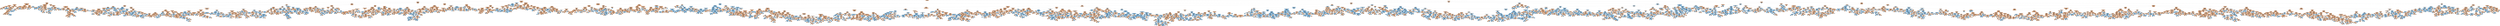 digraph Tree {
node [shape=box, style="filled, rounded", color="black", fontname=helvetica] ;
edge [fontname=helvetica] ;
0 [label="Mouse1_mean_euclid_distances_sum_5 <= 756.856\nsamples = 93834\nvalue = [121640, 26560]\nclass = Not_Interaction", fillcolor="#eb9d64"] ;
1 [label="Mouse1_largest_euclid_distances_mean_15 <= 347.591\nsamples = 35189\nvalue = [51209, 4359]\nclass = Not_Interaction", fillcolor="#e78c4a"] ;
0 -> 1 [labeldistance=2.5, labelangle=45, headlabel="True"] ;
2 [label="Mouse_Centroid_to_lateral_right <= 48.487\nsamples = 23543\nvalue = [33417, 3736]\nclass = Not_Interaction", fillcolor="#e88f4f"] ;
1 -> 2 ;
3 [label="Stimulus 3 Animal_1 distance <= 472.691\nsamples = 10844\nvalue = [16659, 420]\nclass = Not_Interaction", fillcolor="#e6843e"] ;
2 -> 3 ;
4 [label="Mouse1_smallest_euclid_distances_mean_7.5_percentile_rank <= -3.088\nsamples = 7609\nvalue = [11898, 110]\nclass = Not_Interaction", fillcolor="#e5823b"] ;
3 -> 4 ;
5 [label="Mouse1_mean_euclid_distances_mean_7.5 <= 130.354\nsamples = 894\nvalue = [1337, 67]\nclass = Not_Interaction", fillcolor="#e68743"] ;
4 -> 5 ;
6 [label="Total_movement_M1_mean_5_percentile_rank <= -1.92\nsamples = 478\nvalue = [727, 5]\nclass = Not_Interaction", fillcolor="#e5823a"] ;
5 -> 6 ;
7 [label="Mouse1_mean_euclid_distances_mean_6_deviation <= 54.486\nsamples = 46\nvalue = [63, 5]\nclass = Not_Interaction", fillcolor="#e78b49"] ;
6 -> 7 ;
8 [label="Total_movement_M1_mean_5 <= 34.462\nsamples = 44\nvalue = [63, 2]\nclass = Not_Interaction", fillcolor="#e6853f"] ;
7 -> 8 ;
9 [label="Total_movement_M1_sum_2 <= 74.184\nsamples = 7\nvalue = [7, 2]\nclass = Not_Interaction", fillcolor="#eca572"] ;
8 -> 9 ;
10 [label="samples = 4\nvalue = [6, 0]\nclass = Not_Interaction", fillcolor="#e58139"] ;
9 -> 10 ;
11 [label="samples = 3\nvalue = [1, 2]\nclass = Interaction", fillcolor="#9ccef2"] ;
9 -> 11 ;
12 [label="samples = 37\nvalue = [56, 0]\nclass = Not_Interaction", fillcolor="#e58139"] ;
8 -> 12 ;
13 [label="samples = 2\nvalue = [0, 3]\nclass = Interaction", fillcolor="#399de5"] ;
7 -> 13 ;
14 [label="samples = 432\nvalue = [664, 0]\nclass = Not_Interaction", fillcolor="#e58139"] ;
6 -> 14 ;
15 [label="Total_angle_deviation <= -8.729\nsamples = 416\nvalue = [610, 62]\nclass = Not_Interaction", fillcolor="#e88e4d"] ;
5 -> 15 ;
16 [label="Mouse1_smallest_euclid_distances_mean_5 <= 44.406\nsamples = 225\nvalue = [297, 62]\nclass = Not_Interaction", fillcolor="#ea9b62"] ;
15 -> 16 ;
17 [label="Mouse1_smallest_euclid_distances_mean_15_deviation <= -6.582\nsamples = 174\nvalue = [217, 62]\nclass = Not_Interaction", fillcolor="#eca572"] ;
16 -> 17 ;
18 [label="Mouse1_smallest_euclid_distances_mean_6_deviation <= -5.529\nsamples = 18\nvalue = [2, 23]\nclass = Interaction", fillcolor="#4aa6e7"] ;
17 -> 18 ;
19 [label="samples = 16\nvalue = [0, 23]\nclass = Interaction", fillcolor="#399de5"] ;
18 -> 19 ;
20 [label="samples = 2\nvalue = [2, 0]\nclass = Not_Interaction", fillcolor="#e58139"] ;
18 -> 20 ;
21 [label="Mouse1_mean_euclid_distances_mean_7.5_deviation <= 30.799\nsamples = 156\nvalue = [215, 39]\nclass = Not_Interaction", fillcolor="#ea985d"] ;
17 -> 21 ;
22 [label="Mouse1_mean_euclid_distances_mean_7.5 <= 133.731\nsamples = 148\nvalue = [215, 26]\nclass = Not_Interaction", fillcolor="#e89051"] ;
21 -> 22 ;
23 [label="samples = 54\nvalue = [91, 0]\nclass = Not_Interaction", fillcolor="#e58139"] ;
22 -> 23 ;
24 [label="Mouse_Centroid_to_lateral_right <= 48.14\nsamples = 94\nvalue = [124, 26]\nclass = Not_Interaction", fillcolor="#ea9b63"] ;
22 -> 24 ;
25 [label="Mouse1_largest_euclid_distances_mean_5_deviation <= 147.449\nsamples = 85\nvalue = [123, 15]\nclass = Not_Interaction", fillcolor="#e89051"] ;
24 -> 25 ;
26 [label="Movement_mouse_deviation_centroid <= 3.916\nsamples = 80\nvalue = [123, 9]\nclass = Not_Interaction", fillcolor="#e78a47"] ;
25 -> 26 ;
27 [label="M1_mean_euclidean_distance_hull <= 147.947\nsamples = 77\nvalue = [122, 5]\nclass = Not_Interaction", fillcolor="#e68641"] ;
26 -> 27 ;
28 [label="Stimulus 5 Animal_1 distance <= 66.645\nsamples = 65\nvalue = [107, 1]\nclass = Not_Interaction", fillcolor="#e5823b"] ;
27 -> 28 ;
29 [label="samples = 3\nvalue = [2, 1]\nclass = Not_Interaction", fillcolor="#f2c09c"] ;
28 -> 29 ;
30 [label="samples = 62\nvalue = [105, 0]\nclass = Not_Interaction", fillcolor="#e58139"] ;
28 -> 30 ;
31 [label="Tail_end_movement_M1_sum_15 <= 26.903\nsamples = 12\nvalue = [15, 4]\nclass = Not_Interaction", fillcolor="#eca36e"] ;
27 -> 31 ;
32 [label="samples = 8\nvalue = [14, 0]\nclass = Not_Interaction", fillcolor="#e58139"] ;
31 -> 32 ;
33 [label="Total_movement_M1_mean_7.5_percentile_rank <= 2.26\nsamples = 4\nvalue = [1, 4]\nclass = Interaction", fillcolor="#6ab6ec"] ;
31 -> 33 ;
34 [label="samples = 2\nvalue = [1, 1]\nclass = Not_Interaction", fillcolor="#ffffff"] ;
33 -> 34 ;
35 [label="samples = 2\nvalue = [0, 3]\nclass = Interaction", fillcolor="#399de5"] ;
33 -> 35 ;
36 [label="samples = 3\nvalue = [1, 4]\nclass = Interaction", fillcolor="#6ab6ec"] ;
26 -> 36 ;
37 [label="samples = 5\nvalue = [0, 6]\nclass = Interaction", fillcolor="#399de5"] ;
25 -> 37 ;
38 [label="Mouse1_smallest_euclid_distances_mean_2_percentile_rank <= -4.647\nsamples = 9\nvalue = [1, 11]\nclass = Interaction", fillcolor="#4ba6e7"] ;
24 -> 38 ;
39 [label="samples = 7\nvalue = [0, 10]\nclass = Interaction", fillcolor="#399de5"] ;
38 -> 39 ;
40 [label="samples = 2\nvalue = [1, 1]\nclass = Not_Interaction", fillcolor="#ffffff"] ;
38 -> 40 ;
41 [label="samples = 8\nvalue = [0, 13]\nclass = Interaction", fillcolor="#399de5"] ;
21 -> 41 ;
42 [label="samples = 51\nvalue = [80, 0]\nclass = Not_Interaction", fillcolor="#e58139"] ;
16 -> 42 ;
43 [label="samples = 191\nvalue = [313, 0]\nclass = Not_Interaction", fillcolor="#e58139"] ;
15 -> 43 ;
44 [label="Mouse1_mean_euclid_distances_mean_6 <= 143.276\nsamples = 6715\nvalue = [10561, 43]\nclass = Not_Interaction", fillcolor="#e5823a"] ;
4 -> 44 ;
45 [label="Stimulus 3 Animal_1 distance <= 48.03\nsamples = 6568\nvalue = [10351, 18]\nclass = Not_Interaction", fillcolor="#e58139"] ;
44 -> 45 ;
46 [label="Mouse1_largest_euclid_distances_mean_5 <= 265.386\nsamples = 178\nvalue = [264, 17]\nclass = Not_Interaction", fillcolor="#e78946"] ;
45 -> 46 ;
47 [label="Mouse_Nose_to_centroid <= 130.239\nsamples = 56\nvalue = [63, 17]\nclass = Not_Interaction", fillcolor="#eca36e"] ;
46 -> 47 ;
48 [label="Mouse1_width_median_15 <= 49.832\nsamples = 45\nvalue = [60, 7]\nclass = Not_Interaction", fillcolor="#e89050"] ;
47 -> 48 ;
49 [label="Mouse1_largest_euclid_distances_mean_15_percentile_rank <= 175.994\nsamples = 12\nvalue = [8, 7]\nclass = Not_Interaction", fillcolor="#fcefe6"] ;
48 -> 49 ;
50 [label="samples = 7\nvalue = [0, 7]\nclass = Interaction", fillcolor="#399de5"] ;
49 -> 50 ;
51 [label="samples = 5\nvalue = [8, 0]\nclass = Not_Interaction", fillcolor="#e58139"] ;
49 -> 51 ;
52 [label="samples = 33\nvalue = [52, 0]\nclass = Not_Interaction", fillcolor="#e58139"] ;
48 -> 52 ;
53 [label="Nose_movement_M1_median_15 <= 8.814\nsamples = 11\nvalue = [3, 10]\nclass = Interaction", fillcolor="#74baed"] ;
47 -> 53 ;
54 [label="samples = 8\nvalue = [0, 10]\nclass = Interaction", fillcolor="#399de5"] ;
53 -> 54 ;
55 [label="samples = 3\nvalue = [3, 0]\nclass = Not_Interaction", fillcolor="#e58139"] ;
53 -> 55 ;
56 [label="samples = 122\nvalue = [201, 0]\nclass = Not_Interaction", fillcolor="#e58139"] ;
46 -> 56 ;
57 [label="Mouse1_smallest_euclid_distances_mean_15_percentile_rank <= -3.209\nsamples = 6390\nvalue = [10087, 1]\nclass = Not_Interaction", fillcolor="#e58139"] ;
45 -> 57 ;
58 [label="Mouse1_smallest_euclid_distances_mean_6_deviation <= -3.029\nsamples = 141\nvalue = [240, 1]\nclass = Not_Interaction", fillcolor="#e5823a"] ;
57 -> 58 ;
59 [label="Mouse1_mean_euclid_distances_sum_6 <= 789.694\nsamples = 7\nvalue = [9, 1]\nclass = Not_Interaction", fillcolor="#e88f4f"] ;
58 -> 59 ;
60 [label="samples = 5\nvalue = [8, 0]\nclass = Not_Interaction", fillcolor="#e58139"] ;
59 -> 60 ;
61 [label="samples = 2\nvalue = [1, 1]\nclass = Not_Interaction", fillcolor="#ffffff"] ;
59 -> 61 ;
62 [label="samples = 134\nvalue = [231, 0]\nclass = Not_Interaction", fillcolor="#e58139"] ;
58 -> 62 ;
63 [label="samples = 6249\nvalue = [9847, 0]\nclass = Not_Interaction", fillcolor="#e58139"] ;
57 -> 63 ;
64 [label="Mouse1_width_mean_7.5 <= 80.487\nsamples = 147\nvalue = [210, 25]\nclass = Not_Interaction", fillcolor="#e89051"] ;
44 -> 64 ;
65 [label="Centroid_movement_M1_mean_15 <= 0.697\nsamples = 126\nvalue = [200, 4]\nclass = Not_Interaction", fillcolor="#e6843d"] ;
64 -> 65 ;
66 [label="Mouse1_smallest_euclid_distances_median_15 <= 33.09\nsamples = 19\nvalue = [24, 4]\nclass = Not_Interaction", fillcolor="#e9965a"] ;
65 -> 66 ;
67 [label="Movement_mouse_tail_end <= 0.525\nsamples = 5\nvalue = [3, 4]\nclass = Interaction", fillcolor="#cee6f8"] ;
66 -> 67 ;
68 [label="samples = 2\nvalue = [3, 0]\nclass = Not_Interaction", fillcolor="#e58139"] ;
67 -> 68 ;
69 [label="samples = 3\nvalue = [0, 4]\nclass = Interaction", fillcolor="#399de5"] ;
67 -> 69 ;
70 [label="samples = 14\nvalue = [21, 0]\nclass = Not_Interaction", fillcolor="#e58139"] ;
66 -> 70 ;
71 [label="samples = 107\nvalue = [176, 0]\nclass = Not_Interaction", fillcolor="#e58139"] ;
65 -> 71 ;
72 [label="Total_movement_M1_mean_6 <= 28.347\nsamples = 21\nvalue = [10, 21]\nclass = Interaction", fillcolor="#97ccf1"] ;
64 -> 72 ;
73 [label="samples = 15\nvalue = [0, 21]\nclass = Interaction", fillcolor="#399de5"] ;
72 -> 73 ;
74 [label="samples = 6\nvalue = [10, 0]\nclass = Not_Interaction", fillcolor="#e58139"] ;
72 -> 74 ;
75 [label="Mouse1_width_median_6 <= 61.488\nsamples = 3235\nvalue = [4761, 310]\nclass = Not_Interaction", fillcolor="#e78946"] ;
3 -> 75 ;
76 [label="Mouse1_smallest_euclid_distances_mean_6_deviation <= -5.55\nsamples = 2120\nvalue = [3278, 73]\nclass = Not_Interaction", fillcolor="#e6843d"] ;
75 -> 76 ;
77 [label="Mouse1_mean_euclid_distances_mean_15 <= 145.188\nsamples = 41\nvalue = [32, 32]\nclass = Not_Interaction", fillcolor="#ffffff"] ;
76 -> 77 ;
78 [label="Stimulus 4 Animal_1 in zone <= 0.5\nsamples = 28\nvalue = [14, 32]\nclass = Interaction", fillcolor="#90c8f0"] ;
77 -> 78 ;
79 [label="samples = 5\nvalue = [7, 0]\nclass = Not_Interaction", fillcolor="#e58139"] ;
78 -> 79 ;
80 [label="Mouse1_smallest_euclid_distances_mean_2_deviation <= -5.183\nsamples = 23\nvalue = [7, 32]\nclass = Interaction", fillcolor="#64b2eb"] ;
78 -> 80 ;
81 [label="Mouse1_largest_euclid_distances_mean_2_percentile_rank <= 195.549\nsamples = 19\nvalue = [1, 32]\nclass = Interaction", fillcolor="#3fa0e6"] ;
80 -> 81 ;
82 [label="samples = 17\nvalue = [0, 31]\nclass = Interaction", fillcolor="#399de5"] ;
81 -> 82 ;
83 [label="samples = 2\nvalue = [1, 1]\nclass = Not_Interaction", fillcolor="#ffffff"] ;
81 -> 83 ;
84 [label="samples = 4\nvalue = [6, 0]\nclass = Not_Interaction", fillcolor="#e58139"] ;
80 -> 84 ;
85 [label="samples = 13\nvalue = [18, 0]\nclass = Not_Interaction", fillcolor="#e58139"] ;
77 -> 85 ;
86 [label="Mouse1_mean_euclid_distances_median_15 <= 128.106\nsamples = 2079\nvalue = [3246, 41]\nclass = Not_Interaction", fillcolor="#e5833c"] ;
76 -> 86 ;
87 [label="samples = 1405\nvalue = [2217, 0]\nclass = Not_Interaction", fillcolor="#e58139"] ;
86 -> 87 ;
88 [label="Stimulus 2 Animal_1 distance <= 551.859\nsamples = 674\nvalue = [1029, 41]\nclass = Not_Interaction", fillcolor="#e68641"] ;
86 -> 88 ;
89 [label="samples = 475\nvalue = [746, 0]\nclass = Not_Interaction", fillcolor="#e58139"] ;
88 -> 89 ;
90 [label="Mouse1_largest_euclid_distances_mean_5 <= 323.275\nsamples = 199\nvalue = [283, 41]\nclass = Not_Interaction", fillcolor="#e99356"] ;
88 -> 90 ;
91 [label="Tail_end_movement_M1_sum_7.5 <= 2.709\nsamples = 65\nvalue = [74, 33]\nclass = Not_Interaction", fillcolor="#f1b991"] ;
90 -> 91 ;
92 [label="samples = 28\nvalue = [42, 0]\nclass = Not_Interaction", fillcolor="#e58139"] ;
91 -> 92 ;
93 [label="Stimulus 6 Animal_1 distance <= 35.299\nsamples = 37\nvalue = [32, 33]\nclass = Interaction", fillcolor="#f9fcfe"] ;
91 -> 93 ;
94 [label="samples = 10\nvalue = [0, 18]\nclass = Interaction", fillcolor="#399de5"] ;
93 -> 94 ;
95 [label="Mouse1_largest_euclid_distances_sum_15 <= 4816.448\nsamples = 27\nvalue = [32, 15]\nclass = Not_Interaction", fillcolor="#f1bc96"] ;
93 -> 95 ;
96 [label="Mouse1_width_mean_5 <= 57.914\nsamples = 11\nvalue = [8, 15]\nclass = Interaction", fillcolor="#a3d1f3"] ;
95 -> 96 ;
97 [label="samples = 4\nvalue = [0, 11]\nclass = Interaction", fillcolor="#399de5"] ;
96 -> 97 ;
98 [label="Total_movement_M1_median_2 <= 77.635\nsamples = 7\nvalue = [8, 4]\nclass = Not_Interaction", fillcolor="#f2c09c"] ;
96 -> 98 ;
99 [label="samples = 5\nvalue = [8, 0]\nclass = Not_Interaction", fillcolor="#e58139"] ;
98 -> 99 ;
100 [label="samples = 2\nvalue = [0, 4]\nclass = Interaction", fillcolor="#399de5"] ;
98 -> 100 ;
101 [label="samples = 16\nvalue = [24, 0]\nclass = Not_Interaction", fillcolor="#e58139"] ;
95 -> 101 ;
102 [label="Tail_base_movement_M1_mean_7.5 <= 4.932\nsamples = 134\nvalue = [209, 8]\nclass = Not_Interaction", fillcolor="#e68641"] ;
90 -> 102 ;
103 [label="samples = 120\nvalue = [192, 0]\nclass = Not_Interaction", fillcolor="#e58139"] ;
102 -> 103 ;
104 [label="Mouse1_mean_euclid_distances_mean_15 <= 147.027\nsamples = 14\nvalue = [17, 8]\nclass = Not_Interaction", fillcolor="#f1bc96"] ;
102 -> 104 ;
105 [label="samples = 10\nvalue = [17, 0]\nclass = Not_Interaction", fillcolor="#e58139"] ;
104 -> 105 ;
106 [label="samples = 4\nvalue = [0, 8]\nclass = Interaction", fillcolor="#399de5"] ;
104 -> 106 ;
107 [label="Tail_end_movement_M1_mean_6 <= 0.134\nsamples = 1115\nvalue = [1483, 237]\nclass = Not_Interaction", fillcolor="#e99559"] ;
75 -> 107 ;
108 [label="samples = 164\nvalue = [254, 0]\nclass = Not_Interaction", fillcolor="#e58139"] ;
107 -> 108 ;
109 [label="Mouse1_smallest_euclid_distances_median_6 <= 28.027\nsamples = 951\nvalue = [1229, 237]\nclass = Not_Interaction", fillcolor="#ea995f"] ;
107 -> 109 ;
110 [label="Stimulus 3 Animal_1 distance <= 556.241\nsamples = 230\nvalue = [240, 106]\nclass = Not_Interaction", fillcolor="#f0b990"] ;
109 -> 110 ;
111 [label="Stimulus 4 Animal_1 distance <= 576.025\nsamples = 95\nvalue = [51, 91]\nclass = Interaction", fillcolor="#a8d4f4"] ;
110 -> 111 ;
112 [label="Mouse1_largest_euclid_distances_mean_6_percentile_rank <= 76.791\nsamples = 80\nvalue = [31, 91]\nclass = Interaction", fillcolor="#7cbeee"] ;
111 -> 112 ;
113 [label="samples = 8\nvalue = [9, 0]\nclass = Not_Interaction", fillcolor="#e58139"] ;
112 -> 113 ;
114 [label="M1_sum_euclidean_distance_hull <= 7230.448\nsamples = 72\nvalue = [22, 91]\nclass = Interaction", fillcolor="#69b5eb"] ;
112 -> 114 ;
115 [label="Mouse1_mean_euclid_distances_median_7.5 <= 127.471\nsamples = 41\nvalue = [22, 39]\nclass = Interaction", fillcolor="#a9d4f4"] ;
114 -> 115 ;
116 [label="Nose_movement_M1_sum_2 <= 8.261\nsamples = 35\nvalue = [12, 39]\nclass = Interaction", fillcolor="#76bbed"] ;
115 -> 116 ;
117 [label="samples = 22\nvalue = [0, 32]\nclass = Interaction", fillcolor="#399de5"] ;
116 -> 117 ;
118 [label="Mouse1_smallest_euclid_distances_mean_15 <= 19.009\nsamples = 13\nvalue = [12, 7]\nclass = Not_Interaction", fillcolor="#f4caac"] ;
116 -> 118 ;
119 [label="samples = 7\nvalue = [10, 0]\nclass = Not_Interaction", fillcolor="#e58139"] ;
118 -> 119 ;
120 [label="Mouse1_mean_euclid_distances_median_15 <= 118.989\nsamples = 6\nvalue = [2, 7]\nclass = Interaction", fillcolor="#72b9ec"] ;
118 -> 120 ;
121 [label="samples = 2\nvalue = [2, 1]\nclass = Not_Interaction", fillcolor="#f2c09c"] ;
120 -> 121 ;
122 [label="samples = 4\nvalue = [0, 6]\nclass = Interaction", fillcolor="#399de5"] ;
120 -> 122 ;
123 [label="samples = 6\nvalue = [10, 0]\nclass = Not_Interaction", fillcolor="#e58139"] ;
115 -> 123 ;
124 [label="samples = 31\nvalue = [0, 52]\nclass = Interaction", fillcolor="#399de5"] ;
114 -> 124 ;
125 [label="samples = 15\nvalue = [20, 0]\nclass = Not_Interaction", fillcolor="#e58139"] ;
111 -> 125 ;
126 [label="Tail_end_movement_M1_mean_7.5 <= 16.718\nsamples = 135\nvalue = [189, 15]\nclass = Not_Interaction", fillcolor="#e78b49"] ;
110 -> 126 ;
127 [label="Mouse_Nose_to_lateral_left <= 173.63\nsamples = 127\nvalue = [186, 5]\nclass = Not_Interaction", fillcolor="#e6843e"] ;
126 -> 127 ;
128 [label="samples = 122\nvalue = [180, 0]\nclass = Not_Interaction", fillcolor="#e58139"] ;
127 -> 128 ;
129 [label="Movement_mouse_centroid <= 0.846\nsamples = 5\nvalue = [6, 5]\nclass = Not_Interaction", fillcolor="#fbeade"] ;
127 -> 129 ;
130 [label="samples = 2\nvalue = [0, 5]\nclass = Interaction", fillcolor="#399de5"] ;
129 -> 130 ;
131 [label="samples = 3\nvalue = [6, 0]\nclass = Not_Interaction", fillcolor="#e58139"] ;
129 -> 131 ;
132 [label="Mouse1_largest_euclid_distances_median_7.5 <= 209.82\nsamples = 8\nvalue = [3, 10]\nclass = Interaction", fillcolor="#74baed"] ;
126 -> 132 ;
133 [label="samples = 2\nvalue = [3, 0]\nclass = Not_Interaction", fillcolor="#e58139"] ;
132 -> 133 ;
134 [label="samples = 6\nvalue = [0, 10]\nclass = Interaction", fillcolor="#399de5"] ;
132 -> 134 ;
135 [label="Mouse1_largest_euclid_distances_mean_7.5_percentile_rank <= 139.451\nsamples = 721\nvalue = [989, 131]\nclass = Not_Interaction", fillcolor="#e89253"] ;
109 -> 135 ;
136 [label="Mouse1_mean_euclid_distances_mean_15_deviation <= 8.963\nsamples = 605\nvalue = [859, 56]\nclass = Not_Interaction", fillcolor="#e78946"] ;
135 -> 136 ;
137 [label="Mouse1_smallest_euclid_distances_mean_2_percentile_rank <= -2.652\nsamples = 31\nvalue = [28, 21]\nclass = Not_Interaction", fillcolor="#f8e0ce"] ;
136 -> 137 ;
138 [label="Mouse_angle <= 222.396\nsamples = 20\nvalue = [10, 20]\nclass = Interaction", fillcolor="#9ccef2"] ;
137 -> 138 ;
139 [label="samples = 8\nvalue = [10, 0]\nclass = Not_Interaction", fillcolor="#e58139"] ;
138 -> 139 ;
140 [label="samples = 12\nvalue = [0, 20]\nclass = Interaction", fillcolor="#399de5"] ;
138 -> 140 ;
141 [label="Mouse1_smallest_euclid_distances_sum_15 <= 565.435\nsamples = 11\nvalue = [18, 1]\nclass = Not_Interaction", fillcolor="#e68844"] ;
137 -> 141 ;
142 [label="samples = 2\nvalue = [1, 1]\nclass = Not_Interaction", fillcolor="#ffffff"] ;
141 -> 142 ;
143 [label="samples = 9\nvalue = [17, 0]\nclass = Not_Interaction", fillcolor="#e58139"] ;
141 -> 143 ;
144 [label="Stimulus 3 Animal_1 distance <= 889.7\nsamples = 574\nvalue = [831, 35]\nclass = Not_Interaction", fillcolor="#e68641"] ;
136 -> 144 ;
145 [label="Mouse1_smallest_euclid_distances_median_7.5 <= 28.048\nsamples = 562\nvalue = [825, 24]\nclass = Not_Interaction", fillcolor="#e6853f"] ;
144 -> 145 ;
146 [label="Mouse1_largest_euclid_distances_mean_6_percentile_rank <= 72.932\nsamples = 8\nvalue = [4, 8]\nclass = Interaction", fillcolor="#9ccef2"] ;
145 -> 146 ;
147 [label="samples = 3\nvalue = [4, 0]\nclass = Not_Interaction", fillcolor="#e58139"] ;
146 -> 147 ;
148 [label="samples = 5\nvalue = [0, 8]\nclass = Interaction", fillcolor="#399de5"] ;
146 -> 148 ;
149 [label="Centroid_movement_M1_sum_6 <= 25.912\nsamples = 554\nvalue = [821, 16]\nclass = Not_Interaction", fillcolor="#e6833d"] ;
145 -> 149 ;
150 [label="Nose_movement_M1_sum_2 <= 9.552\nsamples = 534\nvalue = [801, 10]\nclass = Not_Interaction", fillcolor="#e5833b"] ;
149 -> 150 ;
151 [label="Stimulus 4 Animal_1 distance <= 20.59\nsamples = 352\nvalue = [525, 10]\nclass = Not_Interaction", fillcolor="#e5833d"] ;
150 -> 151 ;
152 [label="samples = 2\nvalue = [0, 2]\nclass = Interaction", fillcolor="#399de5"] ;
151 -> 152 ;
153 [label="Stimulus 4 Animal_1 distance <= 265.4\nsamples = 350\nvalue = [525, 8]\nclass = Not_Interaction", fillcolor="#e5833c"] ;
151 -> 153 ;
154 [label="samples = 178\nvalue = [260, 0]\nclass = Not_Interaction", fillcolor="#e58139"] ;
153 -> 154 ;
155 [label="Mouse1_mean_euclid_distances_mean_2_percentile_rank <= 33.571\nsamples = 172\nvalue = [265, 8]\nclass = Not_Interaction", fillcolor="#e6853f"] ;
153 -> 155 ;
156 [label="Tail_end_relative_to_tail_base_centroid_nose <= -4.605\nsamples = 129\nvalue = [208, 2]\nclass = Not_Interaction", fillcolor="#e5823b"] ;
155 -> 156 ;
157 [label="Stimulus 3 Animal_1 distance <= 604.486\nsamples = 27\nvalue = [36, 2]\nclass = Not_Interaction", fillcolor="#e68844"] ;
156 -> 157 ;
158 [label="samples = 22\nvalue = [32, 0]\nclass = Not_Interaction", fillcolor="#e58139"] ;
157 -> 158 ;
159 [label="Mouse1_mean_euclid_distances_mean_5 <= 130.328\nsamples = 5\nvalue = [4, 2]\nclass = Not_Interaction", fillcolor="#f2c09c"] ;
157 -> 159 ;
160 [label="samples = 3\nvalue = [4, 0]\nclass = Not_Interaction", fillcolor="#e58139"] ;
159 -> 160 ;
161 [label="samples = 2\nvalue = [0, 2]\nclass = Interaction", fillcolor="#399de5"] ;
159 -> 161 ;
162 [label="samples = 102\nvalue = [172, 0]\nclass = Not_Interaction", fillcolor="#e58139"] ;
156 -> 162 ;
163 [label="Stimulus 6 Animal_1 distance <= 59.18\nsamples = 43\nvalue = [57, 6]\nclass = Not_Interaction", fillcolor="#e88e4e"] ;
155 -> 163 ;
164 [label="samples = 3\nvalue = [0, 4]\nclass = Interaction", fillcolor="#399de5"] ;
163 -> 164 ;
165 [label="Mouse_Nose_to_centroid <= 145.6\nsamples = 40\nvalue = [57, 2]\nclass = Not_Interaction", fillcolor="#e68540"] ;
163 -> 165 ;
166 [label="samples = 38\nvalue = [57, 0]\nclass = Not_Interaction", fillcolor="#e58139"] ;
165 -> 166 ;
167 [label="samples = 2\nvalue = [0, 2]\nclass = Interaction", fillcolor="#399de5"] ;
165 -> 167 ;
168 [label="samples = 182\nvalue = [276, 0]\nclass = Not_Interaction", fillcolor="#e58139"] ;
150 -> 168 ;
169 [label="Mouse1_mean_euclid_distances_mean_6 <= 144.915\nsamples = 20\nvalue = [20, 6]\nclass = Not_Interaction", fillcolor="#eda774"] ;
149 -> 169 ;
170 [label="samples = 14\nvalue = [19, 0]\nclass = Not_Interaction", fillcolor="#e58139"] ;
169 -> 170 ;
171 [label="Total_movement_M1_mean_15 <= 50.303\nsamples = 6\nvalue = [1, 6]\nclass = Interaction", fillcolor="#5aade9"] ;
169 -> 171 ;
172 [label="samples = 4\nvalue = [0, 5]\nclass = Interaction", fillcolor="#399de5"] ;
171 -> 172 ;
173 [label="samples = 2\nvalue = [1, 1]\nclass = Not_Interaction", fillcolor="#ffffff"] ;
171 -> 173 ;
174 [label="M1_smallest_euclid_distances_hull_deviation <= -7.467\nsamples = 12\nvalue = [6, 11]\nclass = Interaction", fillcolor="#a5d2f3"] ;
144 -> 174 ;
175 [label="samples = 3\nvalue = [6, 0]\nclass = Not_Interaction", fillcolor="#e58139"] ;
174 -> 175 ;
176 [label="samples = 9\nvalue = [0, 11]\nclass = Interaction", fillcolor="#399de5"] ;
174 -> 176 ;
177 [label="Mouse1_width_sum_7.5 <= 446.709\nsamples = 116\nvalue = [130, 75]\nclass = Not_Interaction", fillcolor="#f4caab"] ;
135 -> 177 ;
178 [label="Mouse1_largest_euclid_distances_sum_6 <= 1279.128\nsamples = 28\nvalue = [11, 36]\nclass = Interaction", fillcolor="#76bbed"] ;
177 -> 178 ;
179 [label="Total_movement_all_bodyparts_M1 <= 18.855\nsamples = 23\nvalue = [2, 36]\nclass = Interaction", fillcolor="#44a2e6"] ;
178 -> 179 ;
180 [label="samples = 21\nvalue = [0, 36]\nclass = Interaction", fillcolor="#399de5"] ;
179 -> 180 ;
181 [label="samples = 2\nvalue = [2, 0]\nclass = Not_Interaction", fillcolor="#e58139"] ;
179 -> 181 ;
182 [label="samples = 5\nvalue = [9, 0]\nclass = Not_Interaction", fillcolor="#e58139"] ;
178 -> 182 ;
183 [label="Mouse1_smallest_euclid_distances_mean_6_deviation <= -4.268\nsamples = 88\nvalue = [119, 39]\nclass = Not_Interaction", fillcolor="#eeaa7a"] ;
177 -> 183 ;
184 [label="Tail_end_relative_to_tail_base_centroid_nose_M1_15 <= 52.093\nsamples = 22\nvalue = [9, 28]\nclass = Interaction", fillcolor="#79bced"] ;
183 -> 184 ;
185 [label="Mouse1_mean_euclid_distances_mean_15 <= 121.273\nsamples = 19\nvalue = [2, 28]\nclass = Interaction", fillcolor="#47a4e7"] ;
184 -> 185 ;
186 [label="samples = 17\nvalue = [0, 27]\nclass = Interaction", fillcolor="#399de5"] ;
185 -> 186 ;
187 [label="samples = 2\nvalue = [2, 1]\nclass = Not_Interaction", fillcolor="#f2c09c"] ;
185 -> 187 ;
188 [label="samples = 3\nvalue = [7, 0]\nclass = Not_Interaction", fillcolor="#e58139"] ;
184 -> 188 ;
189 [label="Tortuosity_Mouse1_6 <= 190.742\nsamples = 66\nvalue = [110, 11]\nclass = Not_Interaction", fillcolor="#e88e4d"] ;
183 -> 189 ;
190 [label="Total_movement_M1_sum_5 <= 155.646\nsamples = 57\nvalue = [102, 2]\nclass = Not_Interaction", fillcolor="#e6833d"] ;
189 -> 190 ;
191 [label="samples = 45\nvalue = [85, 0]\nclass = Not_Interaction", fillcolor="#e58139"] ;
190 -> 191 ;
192 [label="Mouse1_largest_euclid_distances_median_15 <= 195.588\nsamples = 12\nvalue = [17, 2]\nclass = Not_Interaction", fillcolor="#e89050"] ;
190 -> 192 ;
193 [label="samples = 2\nvalue = [0, 2]\nclass = Interaction", fillcolor="#399de5"] ;
192 -> 193 ;
194 [label="samples = 10\nvalue = [17, 0]\nclass = Not_Interaction", fillcolor="#e58139"] ;
192 -> 194 ;
195 [label="Stimulus 4 Animal_1 distance <= 281.249\nsamples = 9\nvalue = [8, 9]\nclass = Interaction", fillcolor="#e9f4fc"] ;
189 -> 195 ;
196 [label="samples = 5\nvalue = [8, 0]\nclass = Not_Interaction", fillcolor="#e58139"] ;
195 -> 196 ;
197 [label="samples = 4\nvalue = [0, 9]\nclass = Interaction", fillcolor="#399de5"] ;
195 -> 197 ;
198 [label="Mouse_Nose_to_centroid <= 139.016\nsamples = 12699\nvalue = [16758, 3316]\nclass = Not_Interaction", fillcolor="#ea9a60"] ;
2 -> 198 ;
199 [label="Nose_movement_M1_sum_6 <= 41.056\nsamples = 7528\nvalue = [9421, 2528]\nclass = Not_Interaction", fillcolor="#eca36e"] ;
198 -> 199 ;
200 [label="Mouse1_width_mean_2 <= 76.841\nsamples = 5062\nvalue = [5854, 2161]\nclass = Not_Interaction", fillcolor="#efb082"] ;
199 -> 200 ;
201 [label="Centroid_movement_M1_sum_15 <= 10.386\nsamples = 4133\nvalue = [5130, 1412]\nclass = Not_Interaction", fillcolor="#eca46f"] ;
200 -> 201 ;
202 [label="Stimulus 6 Animal_1 in zone <= 0.5\nsamples = 1115\nvalue = [1579, 201]\nclass = Not_Interaction", fillcolor="#e89152"] ;
201 -> 202 ;
203 [label="Total_angle_deviation <= 89.135\nsamples = 1079\nvalue = [1568, 155]\nclass = Not_Interaction", fillcolor="#e88d4d"] ;
202 -> 203 ;
204 [label="Mouse1_largest_euclid_distances_median_6 <= 335.402\nsamples = 1055\nvalue = [1567, 117]\nclass = Not_Interaction", fillcolor="#e78a48"] ;
203 -> 204 ;
205 [label="Mouse1_mean_euclid_distances_sum_2 <= 234.668\nsamples = 969\nvalue = [1486, 67]\nclass = Not_Interaction", fillcolor="#e68742"] ;
204 -> 205 ;
206 [label="Mouse1_mean_euclid_distances_median_2 <= 110.326\nsamples = 52\nvalue = [71, 20]\nclass = Not_Interaction", fillcolor="#eca471"] ;
205 -> 206 ;
207 [label="samples = 37\nvalue = [64, 0]\nclass = Not_Interaction", fillcolor="#e58139"] ;
206 -> 207 ;
208 [label="Mouse1_smallest_euclid_distances_mean_7.5 <= 23.633\nsamples = 15\nvalue = [7, 20]\nclass = Interaction", fillcolor="#7ebfee"] ;
206 -> 208 ;
209 [label="samples = 11\nvalue = [0, 20]\nclass = Interaction", fillcolor="#399de5"] ;
208 -> 209 ;
210 [label="samples = 4\nvalue = [7, 0]\nclass = Not_Interaction", fillcolor="#e58139"] ;
208 -> 210 ;
211 [label="Mouse1_largest_euclid_distances_mean_15 <= 292.828\nsamples = 917\nvalue = [1415, 47]\nclass = Not_Interaction", fillcolor="#e68540"] ;
205 -> 211 ;
212 [label="Mouse1_mean_euclid_distances_median_7.5 <= 117.438\nsamples = 491\nvalue = [767, 2]\nclass = Not_Interaction", fillcolor="#e5813a"] ;
211 -> 212 ;
213 [label="samples = 3\nvalue = [2, 2]\nclass = Not_Interaction", fillcolor="#ffffff"] ;
212 -> 213 ;
214 [label="samples = 488\nvalue = [765, 0]\nclass = Not_Interaction", fillcolor="#e58139"] ;
212 -> 214 ;
215 [label="Mouse1_largest_euclid_distances_mean_6_deviation <= 85.278\nsamples = 426\nvalue = [648, 45]\nclass = Not_Interaction", fillcolor="#e78a47"] ;
211 -> 215 ;
216 [label="Mouse_Ear_distance <= 42.775\nsamples = 351\nvalue = [561, 15]\nclass = Not_Interaction", fillcolor="#e6843e"] ;
215 -> 216 ;
217 [label="Mouse1_smallest_euclid_distances_mean_2_deviation <= -2.694\nsamples = 115\nvalue = [167, 15]\nclass = Not_Interaction", fillcolor="#e78c4b"] ;
216 -> 217 ;
218 [label="Mouse1_smallest_euclid_distances_mean_15 <= 40.112\nsamples = 9\nvalue = [7, 10]\nclass = Interaction", fillcolor="#c4e2f7"] ;
217 -> 218 ;
219 [label="samples = 6\nvalue = [0, 10]\nclass = Interaction", fillcolor="#399de5"] ;
218 -> 219 ;
220 [label="samples = 3\nvalue = [7, 0]\nclass = Not_Interaction", fillcolor="#e58139"] ;
218 -> 220 ;
221 [label="Mouse1_largest_euclid_distances_median_6 <= 331.292\nsamples = 106\nvalue = [160, 5]\nclass = Not_Interaction", fillcolor="#e6853f"] ;
217 -> 221 ;
222 [label="samples = 87\nvalue = [139, 0]\nclass = Not_Interaction", fillcolor="#e58139"] ;
221 -> 222 ;
223 [label="Tail_base_movement_M1_sum_7.5 <= 3.252\nsamples = 19\nvalue = [21, 5]\nclass = Not_Interaction", fillcolor="#eb9f68"] ;
221 -> 223 ;
224 [label="samples = 16\nvalue = [21, 0]\nclass = Not_Interaction", fillcolor="#e58139"] ;
223 -> 224 ;
225 [label="samples = 3\nvalue = [0, 5]\nclass = Interaction", fillcolor="#399de5"] ;
223 -> 225 ;
226 [label="samples = 236\nvalue = [394, 0]\nclass = Not_Interaction", fillcolor="#e58139"] ;
216 -> 226 ;
227 [label="Nose_movement_M1_mean_15 <= 1.154\nsamples = 75\nvalue = [87, 30]\nclass = Not_Interaction", fillcolor="#eeac7d"] ;
215 -> 227 ;
228 [label="Nose_movement_M1_sum_7.5 <= 1.174\nsamples = 46\nvalue = [70, 3]\nclass = Not_Interaction", fillcolor="#e68641"] ;
227 -> 228 ;
229 [label="samples = 3\nvalue = [0, 3]\nclass = Interaction", fillcolor="#399de5"] ;
228 -> 229 ;
230 [label="samples = 43\nvalue = [70, 0]\nclass = Not_Interaction", fillcolor="#e58139"] ;
228 -> 230 ;
231 [label="Mouse1_smallest_euclid_distances_mean_15_percentile_rank <= 7.676\nsamples = 29\nvalue = [17, 27]\nclass = Interaction", fillcolor="#b6dbf5"] ;
227 -> 231 ;
232 [label="M1_sum_euclidean_distance_hull <= 7835.019\nsamples = 21\nvalue = [8, 27]\nclass = Interaction", fillcolor="#74baed"] ;
231 -> 232 ;
233 [label="samples = 15\nvalue = [0, 27]\nclass = Interaction", fillcolor="#399de5"] ;
232 -> 233 ;
234 [label="samples = 6\nvalue = [8, 0]\nclass = Not_Interaction", fillcolor="#e58139"] ;
232 -> 234 ;
235 [label="samples = 8\nvalue = [9, 0]\nclass = Not_Interaction", fillcolor="#e58139"] ;
231 -> 235 ;
236 [label="M1_mean_euclid_distances_hull_deviation <= 11.235\nsamples = 86\nvalue = [81, 50]\nclass = Not_Interaction", fillcolor="#f5cfb3"] ;
204 -> 236 ;
237 [label="Mouse1_mean_euclid_distances_mean_2 <= 142.151\nsamples = 32\nvalue = [12, 39]\nclass = Interaction", fillcolor="#76bbed"] ;
236 -> 237 ;
238 [label="samples = 6\nvalue = [9, 0]\nclass = Not_Interaction", fillcolor="#e58139"] ;
237 -> 238 ;
239 [label="Mouse_angle <= 179.209\nsamples = 26\nvalue = [3, 39]\nclass = Interaction", fillcolor="#48a5e7"] ;
237 -> 239 ;
240 [label="samples = 3\nvalue = [3, 0]\nclass = Not_Interaction", fillcolor="#e58139"] ;
239 -> 240 ;
241 [label="samples = 23\nvalue = [0, 39]\nclass = Interaction", fillcolor="#399de5"] ;
239 -> 241 ;
242 [label="Mouse1_largest_euclid_distances_mean_5_percentile_rank <= 53.367\nsamples = 54\nvalue = [69, 11]\nclass = Not_Interaction", fillcolor="#e99559"] ;
236 -> 242 ;
243 [label="samples = 45\nvalue = [69, 0]\nclass = Not_Interaction", fillcolor="#e58139"] ;
242 -> 243 ;
244 [label="samples = 9\nvalue = [0, 11]\nclass = Interaction", fillcolor="#399de5"] ;
242 -> 244 ;
245 [label="Mouse1_largest_euclid_distances_mean_15_deviation <= 77.628\nsamples = 24\nvalue = [1, 38]\nclass = Interaction", fillcolor="#3ea0e6"] ;
203 -> 245 ;
246 [label="samples = 22\nvalue = [0, 37]\nclass = Interaction", fillcolor="#399de5"] ;
245 -> 246 ;
247 [label="samples = 2\nvalue = [1, 1]\nclass = Not_Interaction", fillcolor="#ffffff"] ;
245 -> 247 ;
248 [label="Mouse1_smallest_euclid_distances_mean_6_deviation <= 1.728\nsamples = 36\nvalue = [11, 46]\nclass = Interaction", fillcolor="#68b4eb"] ;
202 -> 248 ;
249 [label="Centroid_movement_M1_mean_7.5 <= 0.588\nsamples = 9\nvalue = [10, 2]\nclass = Not_Interaction", fillcolor="#ea9a61"] ;
248 -> 249 ;
250 [label="samples = 7\nvalue = [9, 0]\nclass = Not_Interaction", fillcolor="#e58139"] ;
249 -> 250 ;
251 [label="samples = 2\nvalue = [1, 2]\nclass = Interaction", fillcolor="#9ccef2"] ;
249 -> 251 ;
252 [label="Tail_base_movement_M1_median_2 <= 0.013\nsamples = 27\nvalue = [1, 44]\nclass = Interaction", fillcolor="#3d9fe6"] ;
248 -> 252 ;
253 [label="samples = 2\nvalue = [1, 1]\nclass = Not_Interaction", fillcolor="#ffffff"] ;
252 -> 253 ;
254 [label="samples = 25\nvalue = [0, 43]\nclass = Interaction", fillcolor="#399de5"] ;
252 -> 254 ;
255 [label="Stimulus 6 Animal_1 distance <= 35.254\nsamples = 3018\nvalue = [3551, 1211]\nclass = Not_Interaction", fillcolor="#eeac7d"] ;
201 -> 255 ;
256 [label="Mouse1_width_mean_15 <= 59.452\nsamples = 80\nvalue = [12, 118]\nclass = Interaction", fillcolor="#4da7e8"] ;
255 -> 256 ;
257 [label="Tortuosity_Mouse1_7.5 <= 209.968\nsamples = 4\nvalue = [5, 2]\nclass = Not_Interaction", fillcolor="#efb388"] ;
256 -> 257 ;
258 [label="samples = 2\nvalue = [4, 0]\nclass = Not_Interaction", fillcolor="#e58139"] ;
257 -> 258 ;
259 [label="samples = 2\nvalue = [1, 2]\nclass = Interaction", fillcolor="#9ccef2"] ;
257 -> 259 ;
260 [label="Mouse1_smallest_euclid_distances_mean_15 <= 45.536\nsamples = 76\nvalue = [7, 116]\nclass = Interaction", fillcolor="#45a3e7"] ;
256 -> 260 ;
261 [label="Mouse1_smallest_euclid_distances_mean_7.5_percentile_rank <= 15.416\nsamples = 74\nvalue = [4, 116]\nclass = Interaction", fillcolor="#40a0e6"] ;
260 -> 261 ;
262 [label="Mouse1_mean_euclid_distances_mean_15 <= 110.701\nsamples = 72\nvalue = [1, 113]\nclass = Interaction", fillcolor="#3b9ee5"] ;
261 -> 262 ;
263 [label="samples = 2\nvalue = [1, 1]\nclass = Not_Interaction", fillcolor="#ffffff"] ;
262 -> 263 ;
264 [label="samples = 70\nvalue = [0, 112]\nclass = Interaction", fillcolor="#399de5"] ;
262 -> 264 ;
265 [label="samples = 2\nvalue = [3, 3]\nclass = Not_Interaction", fillcolor="#ffffff"] ;
261 -> 265 ;
266 [label="samples = 2\nvalue = [3, 0]\nclass = Not_Interaction", fillcolor="#e58139"] ;
260 -> 266 ;
267 [label="Tail_end_movement_M1_median_6 <= 1.833\nsamples = 2938\nvalue = [3539, 1093]\nclass = Not_Interaction", fillcolor="#eda876"] ;
255 -> 267 ;
268 [label="Stimulus 5 Animal_1 distance <= 49.039\nsamples = 1690\nvalue = [2186, 485]\nclass = Not_Interaction", fillcolor="#eb9d65"] ;
267 -> 268 ;
269 [label="Mouse1_largest_euclid_distances_sum_15 <= 4616.918\nsamples = 228\nvalue = [146, 207]\nclass = Interaction", fillcolor="#c5e2f7"] ;
268 -> 269 ;
270 [label="Mouse1_largest_euclid_distances_sum_5 <= 1148.023\nsamples = 135\nvalue = [129, 77]\nclass = Not_Interaction", fillcolor="#f5ccaf"] ;
269 -> 270 ;
271 [label="Mouse_poly_area <= 486.131\nsamples = 31\nvalue = [11, 33]\nclass = Interaction", fillcolor="#7bbeee"] ;
270 -> 271 ;
272 [label="Mouse1_mean_euclid_distances_median_15 <= 115.368\nsamples = 15\nvalue = [11, 11]\nclass = Not_Interaction", fillcolor="#ffffff"] ;
271 -> 272 ;
273 [label="Nose_movement_M1_median_5 <= 6.791\nsamples = 10\nvalue = [3, 11]\nclass = Interaction", fillcolor="#6fb8ec"] ;
272 -> 273 ;
274 [label="samples = 8\nvalue = [0, 11]\nclass = Interaction", fillcolor="#399de5"] ;
273 -> 274 ;
275 [label="samples = 2\nvalue = [3, 0]\nclass = Not_Interaction", fillcolor="#e58139"] ;
273 -> 275 ;
276 [label="samples = 5\nvalue = [8, 0]\nclass = Not_Interaction", fillcolor="#e58139"] ;
272 -> 276 ;
277 [label="samples = 16\nvalue = [0, 22]\nclass = Interaction", fillcolor="#399de5"] ;
271 -> 277 ;
278 [label="Stimulus 3 Animal_1 distance <= 502.496\nsamples = 104\nvalue = [118, 44]\nclass = Not_Interaction", fillcolor="#efb083"] ;
270 -> 278 ;
279 [label="Mouse_polygon_deviation <= -10.603\nsamples = 96\nvalue = [118, 30]\nclass = Not_Interaction", fillcolor="#eca16b"] ;
278 -> 279 ;
280 [label="Mouse1_largest_euclid_distances_mean_5 <= 238.501\nsamples = 41\nvalue = [32, 26]\nclass = Not_Interaction", fillcolor="#fae7da"] ;
279 -> 280 ;
281 [label="samples = 8\nvalue = [12, 0]\nclass = Not_Interaction", fillcolor="#e58139"] ;
280 -> 281 ;
282 [label="Stimulus 1 Animal_1 facing <= 0.5\nsamples = 33\nvalue = [20, 26]\nclass = Interaction", fillcolor="#d1e8f9"] ;
280 -> 282 ;
283 [label="Centroid_movement_M1_mean_7.5 <= 0.379\nsamples = 22\nvalue = [6, 24]\nclass = Interaction", fillcolor="#6ab6ec"] ;
282 -> 283 ;
284 [label="Tail_base_movement_M1_median_15 <= 0.516\nsamples = 5\nvalue = [6, 2]\nclass = Not_Interaction", fillcolor="#eeab7b"] ;
283 -> 284 ;
285 [label="samples = 2\nvalue = [2, 2]\nclass = Not_Interaction", fillcolor="#ffffff"] ;
284 -> 285 ;
286 [label="samples = 3\nvalue = [4, 0]\nclass = Not_Interaction", fillcolor="#e58139"] ;
284 -> 286 ;
287 [label="samples = 17\nvalue = [0, 22]\nclass = Interaction", fillcolor="#399de5"] ;
283 -> 287 ;
288 [label="Nose_movement_M1_sum_6 <= 30.08\nsamples = 11\nvalue = [14, 2]\nclass = Not_Interaction", fillcolor="#e99355"] ;
282 -> 288 ;
289 [label="samples = 9\nvalue = [14, 0]\nclass = Not_Interaction", fillcolor="#e58139"] ;
288 -> 289 ;
290 [label="samples = 2\nvalue = [0, 2]\nclass = Interaction", fillcolor="#399de5"] ;
288 -> 290 ;
291 [label="Mouse1_smallest_euclid_distances_mean_15_percentile_rank <= 6.842\nsamples = 55\nvalue = [86, 4]\nclass = Not_Interaction", fillcolor="#e68742"] ;
279 -> 291 ;
292 [label="Stimulus 5 Animal_1 distance <= 22.65\nsamples = 53\nvalue = [84, 2]\nclass = Not_Interaction", fillcolor="#e6843e"] ;
291 -> 292 ;
293 [label="Mouse1_smallest_euclid_distances_median_2 <= 39.539\nsamples = 13\nvalue = [20, 2]\nclass = Not_Interaction", fillcolor="#e88e4d"] ;
292 -> 293 ;
294 [label="samples = 11\nvalue = [20, 0]\nclass = Not_Interaction", fillcolor="#e58139"] ;
293 -> 294 ;
295 [label="samples = 2\nvalue = [0, 2]\nclass = Interaction", fillcolor="#399de5"] ;
293 -> 295 ;
296 [label="samples = 40\nvalue = [64, 0]\nclass = Not_Interaction", fillcolor="#e58139"] ;
292 -> 296 ;
297 [label="samples = 2\nvalue = [2, 2]\nclass = Not_Interaction", fillcolor="#ffffff"] ;
291 -> 297 ;
298 [label="samples = 8\nvalue = [0, 14]\nclass = Interaction", fillcolor="#399de5"] ;
278 -> 298 ;
299 [label="Nose_movement_M1_median_6 <= 6.011\nsamples = 93\nvalue = [17, 130]\nclass = Interaction", fillcolor="#53aae8"] ;
269 -> 299 ;
300 [label="Mouse1_mean_euclid_distances_mean_2_percentile_rank <= 12.395\nsamples = 90\nvalue = [11, 130]\nclass = Interaction", fillcolor="#4aa5e7"] ;
299 -> 300 ;
301 [label="Mouse1_largest_euclid_distances_mean_2_percentile_rank <= 57.21\nsamples = 27\nvalue = [11, 33]\nclass = Interaction", fillcolor="#7bbeee"] ;
300 -> 301 ;
302 [label="samples = 15\nvalue = [0, 23]\nclass = Interaction", fillcolor="#399de5"] ;
301 -> 302 ;
303 [label="Mouse1_largest_euclid_distances_median_5 <= 317.546\nsamples = 12\nvalue = [11, 10]\nclass = Not_Interaction", fillcolor="#fdf4ed"] ;
301 -> 303 ;
304 [label="samples = 6\nvalue = [0, 10]\nclass = Interaction", fillcolor="#399de5"] ;
303 -> 304 ;
305 [label="samples = 6\nvalue = [11, 0]\nclass = Not_Interaction", fillcolor="#e58139"] ;
303 -> 305 ;
306 [label="samples = 63\nvalue = [0, 97]\nclass = Interaction", fillcolor="#399de5"] ;
300 -> 306 ;
307 [label="samples = 3\nvalue = [6, 0]\nclass = Not_Interaction", fillcolor="#e58139"] ;
299 -> 307 ;
308 [label="Nose_movement_M1_mean_15 <= 1.604\nsamples = 1462\nvalue = [2040, 278]\nclass = Not_Interaction", fillcolor="#e99254"] ;
268 -> 308 ;
309 [label="Stimulus 4 Animal_1 facing <= 0.5\nsamples = 232\nvalue = [271, 94]\nclass = Not_Interaction", fillcolor="#eead7e"] ;
308 -> 309 ;
310 [label="Tail_end_movement_M1_mean_5 <= 0.224\nsamples = 135\nvalue = [204, 18]\nclass = Not_Interaction", fillcolor="#e78c4a"] ;
309 -> 310 ;
311 [label="Tail_end_movement_M1_median_15 <= 0.191\nsamples = 51\nvalue = [71, 18]\nclass = Not_Interaction", fillcolor="#eca16b"] ;
310 -> 311 ;
312 [label="Tail_end_movement_M1_mean_15 <= 0.073\nsamples = 44\nvalue = [69, 6]\nclass = Not_Interaction", fillcolor="#e78c4a"] ;
311 -> 312 ;
313 [label="samples = 2\nvalue = [0, 3]\nclass = Interaction", fillcolor="#399de5"] ;
312 -> 313 ;
314 [label="Nose_movement_M1_median_7.5 <= 1.159\nsamples = 42\nvalue = [69, 3]\nclass = Not_Interaction", fillcolor="#e68642"] ;
312 -> 314 ;
315 [label="samples = 33\nvalue = [59, 0]\nclass = Not_Interaction", fillcolor="#e58139"] ;
314 -> 315 ;
316 [label="Total_angle_deviation <= -35.015\nsamples = 9\nvalue = [10, 3]\nclass = Not_Interaction", fillcolor="#eda774"] ;
314 -> 316 ;
317 [label="Mouse1_largest_euclid_distances_mean_6_deviation <= 92.906\nsamples = 4\nvalue = [1, 3]\nclass = Interaction", fillcolor="#7bbeee"] ;
316 -> 317 ;
318 [label="samples = 2\nvalue = [0, 2]\nclass = Interaction", fillcolor="#399de5"] ;
317 -> 318 ;
319 [label="samples = 2\nvalue = [1, 1]\nclass = Not_Interaction", fillcolor="#ffffff"] ;
317 -> 319 ;
320 [label="samples = 5\nvalue = [9, 0]\nclass = Not_Interaction", fillcolor="#e58139"] ;
316 -> 320 ;
321 [label="Stimulus 3 Animal_1 distance <= 791.069\nsamples = 7\nvalue = [2, 12]\nclass = Interaction", fillcolor="#5aade9"] ;
311 -> 321 ;
322 [label="samples = 2\nvalue = [2, 0]\nclass = Not_Interaction", fillcolor="#e58139"] ;
321 -> 322 ;
323 [label="samples = 5\nvalue = [0, 12]\nclass = Interaction", fillcolor="#399de5"] ;
321 -> 323 ;
324 [label="samples = 84\nvalue = [133, 0]\nclass = Not_Interaction", fillcolor="#e58139"] ;
310 -> 324 ;
325 [label="Mouse1_smallest_euclid_distances_median_15 <= 36.607\nsamples = 97\nvalue = [67, 76]\nclass = Interaction", fillcolor="#e8f3fc"] ;
309 -> 325 ;
326 [label="Mouse1_largest_euclid_distances_mean_5_percentile_rank <= 137.562\nsamples = 57\nvalue = [21, 61]\nclass = Interaction", fillcolor="#7dbfee"] ;
325 -> 326 ;
327 [label="Mouse1_largest_euclid_distances_sum_6 <= 1835.708\nsamples = 50\nvalue = [12, 61]\nclass = Interaction", fillcolor="#60b0ea"] ;
326 -> 327 ;
328 [label="Nose_movement_M1_sum_6 <= 6.129\nsamples = 35\nvalue = [2, 49]\nclass = Interaction", fillcolor="#41a1e6"] ;
327 -> 328 ;
329 [label="samples = 24\nvalue = [0, 36]\nclass = Interaction", fillcolor="#399de5"] ;
328 -> 329 ;
330 [label="Mouse1_width_sum_6 <= 366.084\nsamples = 11\nvalue = [2, 13]\nclass = Interaction", fillcolor="#57ace9"] ;
328 -> 330 ;
331 [label="samples = 2\nvalue = [2, 0]\nclass = Not_Interaction", fillcolor="#e58139"] ;
330 -> 331 ;
332 [label="samples = 9\nvalue = [0, 13]\nclass = Interaction", fillcolor="#399de5"] ;
330 -> 332 ;
333 [label="Tail_end_relative_to_tail_base_centroid_nose_M1_5 <= -0.323\nsamples = 15\nvalue = [10, 12]\nclass = Interaction", fillcolor="#deeffb"] ;
327 -> 333 ;
334 [label="Mouse1_mean_euclid_distances_sum_7.5 <= 1010.593\nsamples = 12\nvalue = [10, 4]\nclass = Not_Interaction", fillcolor="#efb388"] ;
333 -> 334 ;
335 [label="Nose_movement_M1_median_7.5 <= 0.516\nsamples = 5\nvalue = [2, 4]\nclass = Interaction", fillcolor="#9ccef2"] ;
334 -> 335 ;
336 [label="samples = 3\nvalue = [2, 1]\nclass = Not_Interaction", fillcolor="#f2c09c"] ;
335 -> 336 ;
337 [label="samples = 2\nvalue = [0, 3]\nclass = Interaction", fillcolor="#399de5"] ;
335 -> 337 ;
338 [label="samples = 7\nvalue = [8, 0]\nclass = Not_Interaction", fillcolor="#e58139"] ;
334 -> 338 ;
339 [label="samples = 3\nvalue = [0, 8]\nclass = Interaction", fillcolor="#399de5"] ;
333 -> 339 ;
340 [label="samples = 7\nvalue = [9, 0]\nclass = Not_Interaction", fillcolor="#e58139"] ;
326 -> 340 ;
341 [label="Mouse1_smallest_euclid_distances_mean_5_percentile_rank <= -4.991\nsamples = 40\nvalue = [46, 15]\nclass = Not_Interaction", fillcolor="#edaa7a"] ;
325 -> 341 ;
342 [label="Centroid_movement_M1_median_2 <= 0.653\nsamples = 11\nvalue = [3, 14]\nclass = Interaction", fillcolor="#63b2eb"] ;
341 -> 342 ;
343 [label="samples = 9\nvalue = [0, 13]\nclass = Interaction", fillcolor="#399de5"] ;
342 -> 343 ;
344 [label="samples = 2\nvalue = [3, 1]\nclass = Not_Interaction", fillcolor="#eeab7b"] ;
342 -> 344 ;
345 [label="Tail_end_movement_M1_median_6 <= 0.877\nsamples = 29\nvalue = [43, 1]\nclass = Not_Interaction", fillcolor="#e6843e"] ;
341 -> 345 ;
346 [label="samples = 25\nvalue = [39, 0]\nclass = Not_Interaction", fillcolor="#e58139"] ;
345 -> 346 ;
347 [label="Mouse1_largest_euclid_distances_mean_7.5 <= 301.77\nsamples = 4\nvalue = [4, 1]\nclass = Not_Interaction", fillcolor="#eca06a"] ;
345 -> 347 ;
348 [label="samples = 2\nvalue = [3, 0]\nclass = Not_Interaction", fillcolor="#e58139"] ;
347 -> 348 ;
349 [label="samples = 2\nvalue = [1, 1]\nclass = Not_Interaction", fillcolor="#ffffff"] ;
347 -> 349 ;
350 [label="Sum_probabilities_deviation <= 0.48\nsamples = 1230\nvalue = [1769, 184]\nclass = Not_Interaction", fillcolor="#e88e4e"] ;
308 -> 350 ;
351 [label="Mouse1_mean_euclid_distances_mean_5_deviation <= 15.284\nsamples = 1023\nvalue = [1458, 182]\nclass = Not_Interaction", fillcolor="#e89152"] ;
350 -> 351 ;
352 [label="Mouse1_width_sum_6 <= 448.327\nsamples = 316\nvalue = [399, 106]\nclass = Not_Interaction", fillcolor="#eca26e"] ;
351 -> 352 ;
353 [label="Mouse1_width_sum_15 <= 978.159\nsamples = 296\nvalue = [388, 82]\nclass = Not_Interaction", fillcolor="#ea9c63"] ;
352 -> 353 ;
354 [label="Stimulus 4 Animal_1 distance <= 63.242\nsamples = 138\nvalue = [147, 68]\nclass = Not_Interaction", fillcolor="#f1bb95"] ;
353 -> 354 ;
355 [label="Mouse1_mean_euclid_distances_mean_6 <= 139.349\nsamples = 45\nvalue = [20, 56]\nclass = Interaction", fillcolor="#80c0ee"] ;
354 -> 355 ;
356 [label="Stimulus 4 Animal_1 distance <= 30.904\nsamples = 10\nvalue = [12, 3]\nclass = Not_Interaction", fillcolor="#eca06a"] ;
355 -> 356 ;
357 [label="samples = 2\nvalue = [0, 2]\nclass = Interaction", fillcolor="#399de5"] ;
356 -> 357 ;
358 [label="Tail_end_movement_M1_mean_6 <= 1.82\nsamples = 8\nvalue = [12, 1]\nclass = Not_Interaction", fillcolor="#e78c49"] ;
356 -> 358 ;
359 [label="samples = 6\nvalue = [11, 0]\nclass = Not_Interaction", fillcolor="#e58139"] ;
358 -> 359 ;
360 [label="samples = 2\nvalue = [1, 1]\nclass = Not_Interaction", fillcolor="#ffffff"] ;
358 -> 360 ;
361 [label="Mouse1_mean_euclid_distances_mean_7.5_deviation <= 15.349\nsamples = 35\nvalue = [8, 53]\nclass = Interaction", fillcolor="#57ace9"] ;
355 -> 361 ;
362 [label="Mouse1_largest_euclid_distances_sum_2 <= 652.5\nsamples = 33\nvalue = [4, 53]\nclass = Interaction", fillcolor="#48a4e7"] ;
361 -> 362 ;
363 [label="samples = 24\nvalue = [0, 44]\nclass = Interaction", fillcolor="#399de5"] ;
362 -> 363 ;
364 [label="Tail_end_movement_M1_median_6 <= 0.528\nsamples = 9\nvalue = [4, 9]\nclass = Interaction", fillcolor="#91c9f1"] ;
362 -> 364 ;
365 [label="samples = 2\nvalue = [4, 0]\nclass = Not_Interaction", fillcolor="#e58139"] ;
364 -> 365 ;
366 [label="samples = 7\nvalue = [0, 9]\nclass = Interaction", fillcolor="#399de5"] ;
364 -> 366 ;
367 [label="samples = 2\nvalue = [4, 0]\nclass = Not_Interaction", fillcolor="#e58139"] ;
361 -> 367 ;
368 [label="Mouse_angle <= 108.756\nsamples = 93\nvalue = [127, 12]\nclass = Not_Interaction", fillcolor="#e78d4c"] ;
354 -> 368 ;
369 [label="Mouse1_smallest_euclid_distances_median_2 <= 30.496\nsamples = 10\nvalue = [7, 10]\nclass = Interaction", fillcolor="#c4e2f7"] ;
368 -> 369 ;
370 [label="samples = 6\nvalue = [0, 10]\nclass = Interaction", fillcolor="#399de5"] ;
369 -> 370 ;
371 [label="samples = 4\nvalue = [7, 0]\nclass = Not_Interaction", fillcolor="#e58139"] ;
369 -> 371 ;
372 [label="Mouse1_mean_euclid_distances_median_15 <= 147.249\nsamples = 83\nvalue = [120, 2]\nclass = Not_Interaction", fillcolor="#e5833c"] ;
368 -> 372 ;
373 [label="samples = 60\nvalue = [94, 0]\nclass = Not_Interaction", fillcolor="#e58139"] ;
372 -> 373 ;
374 [label="Mouse1_mean_euclid_distances_median_15 <= 148.6\nsamples = 23\nvalue = [26, 2]\nclass = Not_Interaction", fillcolor="#e78b48"] ;
372 -> 374 ;
375 [label="samples = 3\nvalue = [1, 2]\nclass = Interaction", fillcolor="#9ccef2"] ;
374 -> 375 ;
376 [label="samples = 20\nvalue = [25, 0]\nclass = Not_Interaction", fillcolor="#e58139"] ;
374 -> 376 ;
377 [label="Mouse1_mean_euclid_distances_mean_15_percentile_rank <= 13.861\nsamples = 158\nvalue = [241, 14]\nclass = Not_Interaction", fillcolor="#e78845"] ;
353 -> 377 ;
378 [label="Mouse1_largest_euclid_distances_sum_6 <= 1954.229\nsamples = 134\nvalue = [209, 4]\nclass = Not_Interaction", fillcolor="#e5833d"] ;
377 -> 378 ;
379 [label="samples = 109\nvalue = [178, 0]\nclass = Not_Interaction", fillcolor="#e58139"] ;
378 -> 379 ;
380 [label="Tail_end_relative_to_tail_base_centroid_nose_M1_7.5 <= -4.757\nsamples = 25\nvalue = [31, 4]\nclass = Not_Interaction", fillcolor="#e89153"] ;
378 -> 380 ;
381 [label="samples = 19\nvalue = [27, 0]\nclass = Not_Interaction", fillcolor="#e58139"] ;
380 -> 381 ;
382 [label="Mouse1_mean_euclid_distances_mean_2 <= 147.957\nsamples = 6\nvalue = [4, 4]\nclass = Not_Interaction", fillcolor="#ffffff"] ;
380 -> 382 ;
383 [label="samples = 2\nvalue = [3, 0]\nclass = Not_Interaction", fillcolor="#e58139"] ;
382 -> 383 ;
384 [label="Mouse1_smallest_euclid_distances_mean_15_percentile_rank <= -1.413\nsamples = 4\nvalue = [1, 4]\nclass = Interaction", fillcolor="#6ab6ec"] ;
382 -> 384 ;
385 [label="samples = 2\nvalue = [0, 3]\nclass = Interaction", fillcolor="#399de5"] ;
384 -> 385 ;
386 [label="samples = 2\nvalue = [1, 1]\nclass = Not_Interaction", fillcolor="#ffffff"] ;
384 -> 386 ;
387 [label="M1_sum_euclidean_distance_hull <= 8000.079\nsamples = 24\nvalue = [32, 10]\nclass = Not_Interaction", fillcolor="#eda877"] ;
377 -> 387 ;
388 [label="Total_movement_M1_median_5 <= 27.21\nsamples = 10\nvalue = [4, 10]\nclass = Interaction", fillcolor="#88c4ef"] ;
387 -> 388 ;
389 [label="samples = 7\nvalue = [0, 10]\nclass = Interaction", fillcolor="#399de5"] ;
388 -> 389 ;
390 [label="samples = 3\nvalue = [4, 0]\nclass = Not_Interaction", fillcolor="#e58139"] ;
388 -> 390 ;
391 [label="samples = 14\nvalue = [28, 0]\nclass = Not_Interaction", fillcolor="#e58139"] ;
387 -> 391 ;
392 [label="Nose_movement_M1_median_15 <= 4.831\nsamples = 20\nvalue = [11, 24]\nclass = Interaction", fillcolor="#94caf1"] ;
352 -> 392 ;
393 [label="Mouse_Ear_distance <= 40.248\nsamples = 15\nvalue = [2, 24]\nclass = Interaction", fillcolor="#49a5e7"] ;
392 -> 393 ;
394 [label="Mouse1_mean_euclid_distances_mean_5_deviation <= 9.292\nsamples = 5\nvalue = [2, 3]\nclass = Interaction", fillcolor="#bddef6"] ;
393 -> 394 ;
395 [label="samples = 3\nvalue = [0, 3]\nclass = Interaction", fillcolor="#399de5"] ;
394 -> 395 ;
396 [label="samples = 2\nvalue = [2, 0]\nclass = Not_Interaction", fillcolor="#e58139"] ;
394 -> 396 ;
397 [label="samples = 10\nvalue = [0, 21]\nclass = Interaction", fillcolor="#399de5"] ;
393 -> 397 ;
398 [label="samples = 5\nvalue = [9, 0]\nclass = Not_Interaction", fillcolor="#e58139"] ;
392 -> 398 ;
399 [label="Mouse1_largest_euclid_distances_mean_5_deviation <= 91.075\nsamples = 707\nvalue = [1059, 76]\nclass = Not_Interaction", fillcolor="#e78a47"] ;
351 -> 399 ;
400 [label="Stimulus 4 Animal_1 in zone <= 0.5\nsamples = 301\nvalue = [482, 7]\nclass = Not_Interaction", fillcolor="#e5833c"] ;
399 -> 400 ;
401 [label="Mouse_width <= 31.722\nsamples = 280\nvalue = [455, 3]\nclass = Not_Interaction", fillcolor="#e5823a"] ;
400 -> 401 ;
402 [label="samples = 2\nvalue = [0, 2]\nclass = Interaction", fillcolor="#399de5"] ;
401 -> 402 ;
403 [label="Tail_end_movement_M1_median_7.5 <= 1.861\nsamples = 278\nvalue = [455, 1]\nclass = Not_Interaction", fillcolor="#e58139"] ;
401 -> 403 ;
404 [label="samples = 271\nvalue = [442, 0]\nclass = Not_Interaction", fillcolor="#e58139"] ;
403 -> 404 ;
405 [label="Centroid_movement_M1_mean_7.5 <= 2.443\nsamples = 7\nvalue = [13, 1]\nclass = Not_Interaction", fillcolor="#e78b48"] ;
403 -> 405 ;
406 [label="samples = 5\nvalue = [11, 0]\nclass = Not_Interaction", fillcolor="#e58139"] ;
405 -> 406 ;
407 [label="samples = 2\nvalue = [2, 1]\nclass = Not_Interaction", fillcolor="#f2c09c"] ;
405 -> 407 ;
408 [label="Stimulus 4 Animal_1 distance <= 42.067\nsamples = 21\nvalue = [27, 4]\nclass = Not_Interaction", fillcolor="#e99456"] ;
400 -> 408 ;
409 [label="samples = 2\nvalue = [0, 4]\nclass = Interaction", fillcolor="#399de5"] ;
408 -> 409 ;
410 [label="samples = 19\nvalue = [27, 0]\nclass = Not_Interaction", fillcolor="#e58139"] ;
408 -> 410 ;
411 [label="Stimulus 4 Animal_1 distance <= 53.537\nsamples = 406\nvalue = [577, 69]\nclass = Not_Interaction", fillcolor="#e89051"] ;
399 -> 411 ;
412 [label="Mouse_polygon_deviation <= 76.431\nsamples = 30\nvalue = [32, 23]\nclass = Not_Interaction", fillcolor="#f8dcc7"] ;
411 -> 412 ;
413 [label="Tail_end_relative_to_tail_base_centroid_nose_M1_7.5 <= -3.006\nsamples = 19\nvalue = [8, 23]\nclass = Interaction", fillcolor="#7ebfee"] ;
412 -> 413 ;
414 [label="Tail_end_movement_M1_median_7.5 <= 1.151\nsamples = 8\nvalue = [8, 6]\nclass = Not_Interaction", fillcolor="#f8e0ce"] ;
413 -> 414 ;
415 [label="Nose_movement_M1_median_5 <= 1.943\nsamples = 5\nvalue = [8, 1]\nclass = Not_Interaction", fillcolor="#e89152"] ;
414 -> 415 ;
416 [label="samples = 2\nvalue = [1, 1]\nclass = Not_Interaction", fillcolor="#ffffff"] ;
415 -> 416 ;
417 [label="samples = 3\nvalue = [7, 0]\nclass = Not_Interaction", fillcolor="#e58139"] ;
415 -> 417 ;
418 [label="samples = 3\nvalue = [0, 5]\nclass = Interaction", fillcolor="#399de5"] ;
414 -> 418 ;
419 [label="samples = 11\nvalue = [0, 17]\nclass = Interaction", fillcolor="#399de5"] ;
413 -> 419 ;
420 [label="samples = 11\nvalue = [24, 0]\nclass = Not_Interaction", fillcolor="#e58139"] ;
412 -> 420 ;
421 [label="Stimulus 6 Animal_1 in zone <= 0.5\nsamples = 376\nvalue = [545, 46]\nclass = Not_Interaction", fillcolor="#e78c4a"] ;
411 -> 421 ;
422 [label="Mouse1_mean_euclid_distances_sum_7.5 <= 903.849\nsamples = 364\nvalue = [535, 35]\nclass = Not_Interaction", fillcolor="#e78946"] ;
421 -> 422 ;
423 [label="Total_movement_all_bodyparts_deviation <= 28.244\nsamples = 216\nvalue = [334, 3]\nclass = Not_Interaction", fillcolor="#e5823b"] ;
422 -> 423 ;
424 [label="samples = 194\nvalue = [305, 0]\nclass = Not_Interaction", fillcolor="#e58139"] ;
423 -> 424 ;
425 [label="Mouse1_smallest_euclid_distances_sum_2 <= 43.645\nsamples = 22\nvalue = [29, 3]\nclass = Not_Interaction", fillcolor="#e88e4d"] ;
423 -> 425 ;
426 [label="samples = 2\nvalue = [0, 2]\nclass = Interaction", fillcolor="#399de5"] ;
425 -> 426 ;
427 [label="Mouse1_smallest_euclid_distances_mean_5_percentile_rank <= -6.426\nsamples = 20\nvalue = [29, 1]\nclass = Not_Interaction", fillcolor="#e68540"] ;
425 -> 427 ;
428 [label="samples = 2\nvalue = [1, 1]\nclass = Not_Interaction", fillcolor="#ffffff"] ;
427 -> 428 ;
429 [label="samples = 18\nvalue = [28, 0]\nclass = Not_Interaction", fillcolor="#e58139"] ;
427 -> 429 ;
430 [label="Total_movement_M1_mean_7.5_percentile_rank <= 13.602\nsamples = 148\nvalue = [201, 32]\nclass = Not_Interaction", fillcolor="#e99559"] ;
422 -> 430 ;
431 [label="samples = 58\nvalue = [91, 0]\nclass = Not_Interaction", fillcolor="#e58139"] ;
430 -> 431 ;
432 [label="Stimulus 3 Animal_1 distance <= 176.974\nsamples = 90\nvalue = [110, 32]\nclass = Not_Interaction", fillcolor="#eda673"] ;
430 -> 432 ;
433 [label="Mouse1_width_mean_15 <= 63.298\nsamples = 15\nvalue = [5, 17]\nclass = Interaction", fillcolor="#73baed"] ;
432 -> 433 ;
434 [label="samples = 3\nvalue = [5, 0]\nclass = Not_Interaction", fillcolor="#e58139"] ;
433 -> 434 ;
435 [label="samples = 12\nvalue = [0, 17]\nclass = Interaction", fillcolor="#399de5"] ;
433 -> 435 ;
436 [label="Stimulus 1 Animal_1 distance <= 42.568\nsamples = 75\nvalue = [105, 15]\nclass = Not_Interaction", fillcolor="#e99355"] ;
432 -> 436 ;
437 [label="Mouse1_smallest_euclid_distances_mean_2_percentile_rank <= -1.554\nsamples = 5\nvalue = [1, 7]\nclass = Interaction", fillcolor="#55abe9"] ;
436 -> 437 ;
438 [label="samples = 2\nvalue = [1, 1]\nclass = Not_Interaction", fillcolor="#ffffff"] ;
437 -> 438 ;
439 [label="samples = 3\nvalue = [0, 6]\nclass = Interaction", fillcolor="#399de5"] ;
437 -> 439 ;
440 [label="Mouse_angle <= 190.06\nsamples = 70\nvalue = [104, 8]\nclass = Not_Interaction", fillcolor="#e78b48"] ;
436 -> 440 ;
441 [label="samples = 58\nvalue = [94, 0]\nclass = Not_Interaction", fillcolor="#e58139"] ;
440 -> 441 ;
442 [label="Tail_end_movement_M1_median_7.5 <= 0.492\nsamples = 12\nvalue = [10, 8]\nclass = Not_Interaction", fillcolor="#fae6d7"] ;
440 -> 442 ;
443 [label="Mouse1_mean_euclid_distances_median_15 <= 135.559\nsamples = 6\nvalue = [3, 8]\nclass = Interaction", fillcolor="#83c2ef"] ;
442 -> 443 ;
444 [label="samples = 2\nvalue = [0, 5]\nclass = Interaction", fillcolor="#399de5"] ;
443 -> 444 ;
445 [label="Centroid_movement_M1_median_6 <= 0.509\nsamples = 4\nvalue = [3, 3]\nclass = Not_Interaction", fillcolor="#ffffff"] ;
443 -> 445 ;
446 [label="samples = 2\nvalue = [0, 3]\nclass = Interaction", fillcolor="#399de5"] ;
445 -> 446 ;
447 [label="samples = 2\nvalue = [3, 0]\nclass = Not_Interaction", fillcolor="#e58139"] ;
445 -> 447 ;
448 [label="samples = 6\nvalue = [7, 0]\nclass = Not_Interaction", fillcolor="#e58139"] ;
442 -> 448 ;
449 [label="Mouse1_mean_euclid_distances_mean_7.5_deviation <= 26.226\nsamples = 12\nvalue = [10, 11]\nclass = Interaction", fillcolor="#edf6fd"] ;
421 -> 449 ;
450 [label="Mouse1_mean_euclid_distances_median_7.5 <= 137.662\nsamples = 9\nvalue = [2, 11]\nclass = Interaction", fillcolor="#5dafea"] ;
449 -> 450 ;
451 [label="samples = 7\nvalue = [0, 11]\nclass = Interaction", fillcolor="#399de5"] ;
450 -> 451 ;
452 [label="samples = 2\nvalue = [2, 0]\nclass = Not_Interaction", fillcolor="#e58139"] ;
450 -> 452 ;
453 [label="samples = 3\nvalue = [8, 0]\nclass = Not_Interaction", fillcolor="#e58139"] ;
449 -> 453 ;
454 [label="Mouse1_smallest_euclid_distances_mean_6 <= 34.415\nsamples = 207\nvalue = [311, 2]\nclass = Not_Interaction", fillcolor="#e5823a"] ;
350 -> 454 ;
455 [label="samples = 181\nvalue = [264, 0]\nclass = Not_Interaction", fillcolor="#e58139"] ;
454 -> 455 ;
456 [label="Mouse1_smallest_euclid_distances_sum_5 <= 176.926\nsamples = 26\nvalue = [47, 2]\nclass = Not_Interaction", fillcolor="#e68641"] ;
454 -> 456 ;
457 [label="samples = 3\nvalue = [1, 2]\nclass = Interaction", fillcolor="#9ccef2"] ;
456 -> 457 ;
458 [label="samples = 23\nvalue = [46, 0]\nclass = Not_Interaction", fillcolor="#e58139"] ;
456 -> 458 ;
459 [label="Mouse1_largest_euclid_distances_mean_15_percentile_rank <= 141.3\nsamples = 1248\nvalue = [1353, 608]\nclass = Not_Interaction", fillcolor="#f1ba92"] ;
267 -> 459 ;
460 [label="Mouse1_mean_euclid_distances_median_7.5 <= 141.16\nsamples = 870\nvalue = [1028, 349]\nclass = Not_Interaction", fillcolor="#eeac7c"] ;
459 -> 460 ;
461 [label="Mouse1_smallest_euclid_distances_sum_6 <= 173.068\nsamples = 469\nvalue = [654, 99]\nclass = Not_Interaction", fillcolor="#e99457"] ;
460 -> 461 ;
462 [label="Mouse1_mean_euclid_distances_mean_15_deviation <= 19.911\nsamples = 92\nvalue = [90, 54]\nclass = Not_Interaction", fillcolor="#f5cdb0"] ;
461 -> 462 ;
463 [label="Stimulus 1 Animal_1 distance <= 157.576\nsamples = 41\nvalue = [19, 49]\nclass = Interaction", fillcolor="#86c3ef"] ;
462 -> 463 ;
464 [label="Tail_base_movement_M1_median_7.5 <= 2.755\nsamples = 9\nvalue = [13, 1]\nclass = Not_Interaction", fillcolor="#e78b48"] ;
463 -> 464 ;
465 [label="samples = 7\nvalue = [12, 0]\nclass = Not_Interaction", fillcolor="#e58139"] ;
464 -> 465 ;
466 [label="samples = 2\nvalue = [1, 1]\nclass = Not_Interaction", fillcolor="#ffffff"] ;
464 -> 466 ;
467 [label="Mouse1_smallest_euclid_distances_mean_15 <= 24.607\nsamples = 32\nvalue = [6, 48]\nclass = Interaction", fillcolor="#52a9e8"] ;
463 -> 467 ;
468 [label="samples = 17\nvalue = [0, 29]\nclass = Interaction", fillcolor="#399de5"] ;
467 -> 468 ;
469 [label="M1_mean_euclid_distances_hull_deviation <= 17.842\nsamples = 15\nvalue = [6, 19]\nclass = Interaction", fillcolor="#78bced"] ;
467 -> 469 ;
470 [label="samples = 3\nvalue = [4, 0]\nclass = Not_Interaction", fillcolor="#e58139"] ;
469 -> 470 ;
471 [label="Centroid_movement_M1_mean_15 <= 2.281\nsamples = 12\nvalue = [2, 19]\nclass = Interaction", fillcolor="#4ea7e8"] ;
469 -> 471 ;
472 [label="samples = 2\nvalue = [2, 0]\nclass = Not_Interaction", fillcolor="#e58139"] ;
471 -> 472 ;
473 [label="samples = 10\nvalue = [0, 19]\nclass = Interaction", fillcolor="#399de5"] ;
471 -> 473 ;
474 [label="Stimulus 2 Animal_1 distance <= 659.915\nsamples = 51\nvalue = [71, 5]\nclass = Not_Interaction", fillcolor="#e78a47"] ;
462 -> 474 ;
475 [label="samples = 46\nvalue = [68, 0]\nclass = Not_Interaction", fillcolor="#e58139"] ;
474 -> 475 ;
476 [label="Stimulus 5 Animal_1 distance <= 334.321\nsamples = 5\nvalue = [3, 5]\nclass = Interaction", fillcolor="#b0d8f5"] ;
474 -> 476 ;
477 [label="samples = 3\nvalue = [0, 5]\nclass = Interaction", fillcolor="#399de5"] ;
476 -> 477 ;
478 [label="samples = 2\nvalue = [3, 0]\nclass = Not_Interaction", fillcolor="#e58139"] ;
476 -> 478 ;
479 [label="Stimulus 5 Animal_1 in zone <= 0.5\nsamples = 377\nvalue = [564, 45]\nclass = Not_Interaction", fillcolor="#e78b49"] ;
461 -> 479 ;
480 [label="Mouse1_mean_euclid_distances_mean_15 <= 133.775\nsamples = 350\nvalue = [543, 27]\nclass = Not_Interaction", fillcolor="#e68743"] ;
479 -> 480 ;
481 [label="Mouse1_mean_euclid_distances_mean_2_percentile_rank <= 42.685\nsamples = 187\nvalue = [298, 4]\nclass = Not_Interaction", fillcolor="#e5833c"] ;
480 -> 481 ;
482 [label="samples = 172\nvalue = [275, 0]\nclass = Not_Interaction", fillcolor="#e58139"] ;
481 -> 482 ;
483 [label="Tail_base_movement_M1_mean_2 <= 4.832\nsamples = 15\nvalue = [23, 4]\nclass = Not_Interaction", fillcolor="#ea975b"] ;
481 -> 483 ;
484 [label="Nose_movement_M1_median_5 <= 3.398\nsamples = 13\nvalue = [23, 1]\nclass = Not_Interaction", fillcolor="#e68642"] ;
483 -> 484 ;
485 [label="samples = 2\nvalue = [3, 1]\nclass = Not_Interaction", fillcolor="#eeab7b"] ;
484 -> 485 ;
486 [label="samples = 11\nvalue = [20, 0]\nclass = Not_Interaction", fillcolor="#e58139"] ;
484 -> 486 ;
487 [label="samples = 2\nvalue = [0, 3]\nclass = Interaction", fillcolor="#399de5"] ;
483 -> 487 ;
488 [label="Total_movement_M1_mean_15 <= 18.063\nsamples = 163\nvalue = [245, 23]\nclass = Not_Interaction", fillcolor="#e78d4c"] ;
480 -> 488 ;
489 [label="Mouse1_smallest_euclid_distances_mean_7.5 <= 37.383\nsamples = 17\nvalue = [15, 8]\nclass = Not_Interaction", fillcolor="#f3c4a3"] ;
488 -> 489 ;
490 [label="Tail_end_movement_M1_mean_15 <= 3.005\nsamples = 8\nvalue = [3, 8]\nclass = Interaction", fillcolor="#83c2ef"] ;
489 -> 490 ;
491 [label="samples = 6\nvalue = [0, 8]\nclass = Interaction", fillcolor="#399de5"] ;
490 -> 491 ;
492 [label="samples = 2\nvalue = [3, 0]\nclass = Not_Interaction", fillcolor="#e58139"] ;
490 -> 492 ;
493 [label="samples = 9\nvalue = [12, 0]\nclass = Not_Interaction", fillcolor="#e58139"] ;
489 -> 493 ;
494 [label="Total_movement_M1_median_15 <= 30.521\nsamples = 146\nvalue = [230, 15]\nclass = Not_Interaction", fillcolor="#e78946"] ;
488 -> 494 ;
495 [label="samples = 69\nvalue = [129, 0]\nclass = Not_Interaction", fillcolor="#e58139"] ;
494 -> 495 ;
496 [label="Mouse_Centroid_to_lateral_right <= 61.377\nsamples = 77\nvalue = [101, 15]\nclass = Not_Interaction", fillcolor="#e99456"] ;
494 -> 496 ;
497 [label="Mouse1_smallest_euclid_distances_mean_15_deviation <= 4.091\nsamples = 46\nvalue = [72, 1]\nclass = Not_Interaction", fillcolor="#e5833c"] ;
496 -> 497 ;
498 [label="samples = 44\nvalue = [70, 0]\nclass = Not_Interaction", fillcolor="#e58139"] ;
497 -> 498 ;
499 [label="samples = 2\nvalue = [2, 1]\nclass = Not_Interaction", fillcolor="#f2c09c"] ;
497 -> 499 ;
500 [label="Nose_movement_M1_median_5 <= 4.224\nsamples = 31\nvalue = [29, 14]\nclass = Not_Interaction", fillcolor="#f2be99"] ;
496 -> 500 ;
501 [label="Stimulus 5 Animal_1 distance <= 304.726\nsamples = 9\nvalue = [3, 10]\nclass = Interaction", fillcolor="#74baed"] ;
500 -> 501 ;
502 [label="samples = 7\nvalue = [0, 10]\nclass = Interaction", fillcolor="#399de5"] ;
501 -> 502 ;
503 [label="samples = 2\nvalue = [3, 0]\nclass = Not_Interaction", fillcolor="#e58139"] ;
501 -> 503 ;
504 [label="Movement_mouse_lateral_left <= 4.121\nsamples = 22\nvalue = [26, 4]\nclass = Not_Interaction", fillcolor="#e99457"] ;
500 -> 504 ;
505 [label="Tail_end_movement_M1_mean_2 <= 1.923\nsamples = 18\nvalue = [24, 1]\nclass = Not_Interaction", fillcolor="#e68641"] ;
504 -> 505 ;
506 [label="samples = 2\nvalue = [1, 1]\nclass = Not_Interaction", fillcolor="#ffffff"] ;
505 -> 506 ;
507 [label="samples = 16\nvalue = [23, 0]\nclass = Not_Interaction", fillcolor="#e58139"] ;
505 -> 507 ;
508 [label="Centroid_movement_M1_mean_6 <= 4.17\nsamples = 4\nvalue = [2, 3]\nclass = Interaction", fillcolor="#bddef6"] ;
504 -> 508 ;
509 [label="samples = 2\nvalue = [0, 3]\nclass = Interaction", fillcolor="#399de5"] ;
508 -> 509 ;
510 [label="samples = 2\nvalue = [2, 0]\nclass = Not_Interaction", fillcolor="#e58139"] ;
508 -> 510 ;
511 [label="Centroid_movement_M1_median_15 <= 3.197\nsamples = 27\nvalue = [21, 18]\nclass = Not_Interaction", fillcolor="#fbede3"] ;
479 -> 511 ;
512 [label="Mouse1_mean_euclid_distances_mean_2 <= 139.423\nsamples = 14\nvalue = [19, 2]\nclass = Not_Interaction", fillcolor="#e88e4e"] ;
511 -> 512 ;
513 [label="samples = 12\nvalue = [19, 0]\nclass = Not_Interaction", fillcolor="#e58139"] ;
512 -> 513 ;
514 [label="samples = 2\nvalue = [0, 2]\nclass = Interaction", fillcolor="#399de5"] ;
512 -> 514 ;
515 [label="Mouse1_largest_euclid_distances_mean_5_deviation <= 153.742\nsamples = 13\nvalue = [2, 16]\nclass = Interaction", fillcolor="#52a9e8"] ;
511 -> 515 ;
516 [label="samples = 11\nvalue = [0, 16]\nclass = Interaction", fillcolor="#399de5"] ;
515 -> 516 ;
517 [label="samples = 2\nvalue = [2, 0]\nclass = Not_Interaction", fillcolor="#e58139"] ;
515 -> 517 ;
518 [label="Stimulus 5 Animal_1 distance <= 201.108\nsamples = 401\nvalue = [374, 250]\nclass = Not_Interaction", fillcolor="#f6d5bd"] ;
460 -> 518 ;
519 [label="Nose_movement_M1_mean_15 <= 4.705\nsamples = 150\nvalue = [72, 165]\nclass = Interaction", fillcolor="#8fc8f0"] ;
518 -> 519 ;
520 [label="Stimulus 3 Animal_1 distance <= 355.358\nsamples = 85\nvalue = [19, 110]\nclass = Interaction", fillcolor="#5baee9"] ;
519 -> 520 ;
521 [label="Sum_probabilities_deviation <= -0.2\nsamples = 18\nvalue = [15, 11]\nclass = Not_Interaction", fillcolor="#f8ddca"] ;
520 -> 521 ;
522 [label="samples = 11\nvalue = [14, 0]\nclass = Not_Interaction", fillcolor="#e58139"] ;
521 -> 522 ;
523 [label="Mouse1_mean_euclid_distances_mean_15 <= 149.681\nsamples = 7\nvalue = [1, 11]\nclass = Interaction", fillcolor="#4ba6e7"] ;
521 -> 523 ;
524 [label="samples = 5\nvalue = [0, 10]\nclass = Interaction", fillcolor="#399de5"] ;
523 -> 524 ;
525 [label="samples = 2\nvalue = [1, 1]\nclass = Not_Interaction", fillcolor="#ffffff"] ;
523 -> 525 ;
526 [label="Total_movement_M1_mean_5_percentile_rank <= -5.257\nsamples = 67\nvalue = [4, 99]\nclass = Interaction", fillcolor="#41a1e6"] ;
520 -> 526 ;
527 [label="Tail_end_movement_M1_mean_15 <= 4.484\nsamples = 6\nvalue = [3, 4]\nclass = Interaction", fillcolor="#cee6f8"] ;
526 -> 527 ;
528 [label="samples = 2\nvalue = [3, 0]\nclass = Not_Interaction", fillcolor="#e58139"] ;
527 -> 528 ;
529 [label="samples = 4\nvalue = [0, 4]\nclass = Interaction", fillcolor="#399de5"] ;
527 -> 529 ;
530 [label="Mouse1_mean_euclid_distances_median_5 <= 141.499\nsamples = 61\nvalue = [1, 95]\nclass = Interaction", fillcolor="#3b9ee5"] ;
526 -> 530 ;
531 [label="samples = 3\nvalue = [1, 4]\nclass = Interaction", fillcolor="#6ab6ec"] ;
530 -> 531 ;
532 [label="samples = 58\nvalue = [0, 91]\nclass = Interaction", fillcolor="#399de5"] ;
530 -> 532 ;
533 [label="Nose_movement_M1_sum_6 <= 15.287\nsamples = 65\nvalue = [53, 55]\nclass = Interaction", fillcolor="#f8fbfe"] ;
519 -> 533 ;
534 [label="samples = 12\nvalue = [0, 23]\nclass = Interaction", fillcolor="#399de5"] ;
533 -> 534 ;
535 [label="Mouse1_mean_euclid_distances_median_2 <= 143.49\nsamples = 53\nvalue = [53, 32]\nclass = Not_Interaction", fillcolor="#f5cdb1"] ;
533 -> 535 ;
536 [label="samples = 12\nvalue = [19, 0]\nclass = Not_Interaction", fillcolor="#e58139"] ;
535 -> 536 ;
537 [label="Mouse_angle <= 173.245\nsamples = 41\nvalue = [34, 32]\nclass = Not_Interaction", fillcolor="#fdf8f3"] ;
535 -> 537 ;
538 [label="samples = 11\nvalue = [19, 0]\nclass = Not_Interaction", fillcolor="#e58139"] ;
537 -> 538 ;
539 [label="Mouse1_smallest_euclid_distances_mean_2_deviation <= 1.632\nsamples = 30\nvalue = [15, 32]\nclass = Interaction", fillcolor="#96cbf1"] ;
537 -> 539 ;
540 [label="Tail_end_movement_M1_mean_7.5 <= 2.592\nsamples = 15\nvalue = [2, 20]\nclass = Interaction", fillcolor="#4da7e8"] ;
539 -> 540 ;
541 [label="samples = 2\nvalue = [2, 0]\nclass = Not_Interaction", fillcolor="#e58139"] ;
540 -> 541 ;
542 [label="samples = 13\nvalue = [0, 20]\nclass = Interaction", fillcolor="#399de5"] ;
540 -> 542 ;
543 [label="Mouse1_smallest_euclid_distances_mean_7.5_percentile_rank <= 5.776\nsamples = 15\nvalue = [13, 12]\nclass = Not_Interaction", fillcolor="#fdf5f0"] ;
539 -> 543 ;
544 [label="Mouse1_mean_euclid_distances_mean_7.5 <= 147.194\nsamples = 9\nvalue = [12, 2]\nclass = Not_Interaction", fillcolor="#e9965a"] ;
543 -> 544 ;
545 [label="samples = 3\nvalue = [2, 2]\nclass = Not_Interaction", fillcolor="#ffffff"] ;
544 -> 545 ;
546 [label="samples = 6\nvalue = [10, 0]\nclass = Not_Interaction", fillcolor="#e58139"] ;
544 -> 546 ;
547 [label="Mouse1_smallest_euclid_distances_median_7.5 <= 29.768\nsamples = 6\nvalue = [1, 10]\nclass = Interaction", fillcolor="#4da7e8"] ;
543 -> 547 ;
548 [label="samples = 4\nvalue = [0, 9]\nclass = Interaction", fillcolor="#399de5"] ;
547 -> 548 ;
549 [label="samples = 2\nvalue = [1, 1]\nclass = Not_Interaction", fillcolor="#ffffff"] ;
547 -> 549 ;
550 [label="Mouse1_largest_euclid_distances_mean_7.5_deviation <= 94.67\nsamples = 251\nvalue = [302, 85]\nclass = Not_Interaction", fillcolor="#eca471"] ;
518 -> 550 ;
551 [label="Stimulus 3 Animal_1 distance <= 201.856\nsamples = 211\nvalue = [270, 53]\nclass = Not_Interaction", fillcolor="#ea9a60"] ;
550 -> 551 ;
552 [label="Mouse1_largest_euclid_distances_mean_6_percentile_rank <= 73.737\nsamples = 67\nvalue = [61, 39]\nclass = Not_Interaction", fillcolor="#f6d2b8"] ;
551 -> 552 ;
553 [label="Tail_end_movement_M1_median_15 <= 8.403\nsamples = 48\nvalue = [31, 38]\nclass = Interaction", fillcolor="#dbedfa"] ;
552 -> 553 ;
554 [label="Mouse1_mean_euclid_distances_sum_15 <= 2172.404\nsamples = 32\nvalue = [30, 19]\nclass = Not_Interaction", fillcolor="#f5d1b6"] ;
553 -> 554 ;
555 [label="samples = 12\nvalue = [21, 0]\nclass = Not_Interaction", fillcolor="#e58139"] ;
554 -> 555 ;
556 [label="Tortuosity_Mouse1_5 <= 149.497\nsamples = 20\nvalue = [9, 19]\nclass = Interaction", fillcolor="#97cbf1"] ;
554 -> 556 ;
557 [label="Mouse1_mean_euclid_distances_sum_15 <= 2187.244\nsamples = 13\nvalue = [2, 17]\nclass = Interaction", fillcolor="#50a9e8"] ;
556 -> 557 ;
558 [label="samples = 2\nvalue = [2, 1]\nclass = Not_Interaction", fillcolor="#f2c09c"] ;
557 -> 558 ;
559 [label="samples = 11\nvalue = [0, 16]\nclass = Interaction", fillcolor="#399de5"] ;
557 -> 559 ;
560 [label="Mouse1_smallest_euclid_distances_median_7.5 <= 37.404\nsamples = 7\nvalue = [7, 2]\nclass = Not_Interaction", fillcolor="#eca572"] ;
556 -> 560 ;
561 [label="Mouse1_largest_euclid_distances_sum_5 <= 1657.645\nsamples = 4\nvalue = [2, 2]\nclass = Not_Interaction", fillcolor="#ffffff"] ;
560 -> 561 ;
562 [label="samples = 2\nvalue = [0, 2]\nclass = Interaction", fillcolor="#399de5"] ;
561 -> 562 ;
563 [label="samples = 2\nvalue = [2, 0]\nclass = Not_Interaction", fillcolor="#e58139"] ;
561 -> 563 ;
564 [label="samples = 3\nvalue = [5, 0]\nclass = Not_Interaction", fillcolor="#e58139"] ;
560 -> 564 ;
565 [label="Nose_movement_M1_sum_7.5 <= 36.482\nsamples = 16\nvalue = [1, 19]\nclass = Interaction", fillcolor="#43a2e6"] ;
553 -> 565 ;
566 [label="samples = 14\nvalue = [0, 18]\nclass = Interaction", fillcolor="#399de5"] ;
565 -> 566 ;
567 [label="samples = 2\nvalue = [1, 1]\nclass = Not_Interaction", fillcolor="#ffffff"] ;
565 -> 567 ;
568 [label="Mouse_Centroid_to_lateral_right <= 65.854\nsamples = 19\nvalue = [30, 1]\nclass = Not_Interaction", fillcolor="#e68540"] ;
552 -> 568 ;
569 [label="samples = 16\nvalue = [28, 0]\nclass = Not_Interaction", fillcolor="#e58139"] ;
568 -> 569 ;
570 [label="samples = 3\nvalue = [2, 1]\nclass = Not_Interaction", fillcolor="#f2c09c"] ;
568 -> 570 ;
571 [label="Mouse1_largest_euclid_distances_mean_7.5_deviation <= 88.361\nsamples = 144\nvalue = [209, 14]\nclass = Not_Interaction", fillcolor="#e78946"] ;
551 -> 571 ;
572 [label="Centroid_movement_M1_mean_2 <= 1.631\nsamples = 124\nvalue = [181, 5]\nclass = Not_Interaction", fillcolor="#e6843e"] ;
571 -> 572 ;
573 [label="samples = 45\nvalue = [70, 0]\nclass = Not_Interaction", fillcolor="#e58139"] ;
572 -> 573 ;
574 [label="Tail_base_movement_M1_mean_15 <= 4.42\nsamples = 79\nvalue = [111, 5]\nclass = Not_Interaction", fillcolor="#e68742"] ;
572 -> 574 ;
575 [label="Mouse1_width_median_7.5 <= 76.472\nsamples = 31\nvalue = [40, 5]\nclass = Not_Interaction", fillcolor="#e89152"] ;
574 -> 575 ;
576 [label="Mouse1_smallest_euclid_distances_mean_7.5 <= 32.746\nsamples = 29\nvalue = [40, 3]\nclass = Not_Interaction", fillcolor="#e78a48"] ;
575 -> 576 ;
577 [label="Mouse1_smallest_euclid_distances_median_5 <= 28.959\nsamples = 4\nvalue = [3, 2]\nclass = Not_Interaction", fillcolor="#f6d5bd"] ;
576 -> 577 ;
578 [label="samples = 2\nvalue = [3, 0]\nclass = Not_Interaction", fillcolor="#e58139"] ;
577 -> 578 ;
579 [label="samples = 2\nvalue = [0, 2]\nclass = Interaction", fillcolor="#399de5"] ;
577 -> 579 ;
580 [label="Mouse1_mean_euclid_distances_median_15 <= 150.246\nsamples = 25\nvalue = [37, 1]\nclass = Not_Interaction", fillcolor="#e6843e"] ;
576 -> 580 ;
581 [label="samples = 23\nvalue = [36, 0]\nclass = Not_Interaction", fillcolor="#e58139"] ;
580 -> 581 ;
582 [label="samples = 2\nvalue = [1, 1]\nclass = Not_Interaction", fillcolor="#ffffff"] ;
580 -> 582 ;
583 [label="samples = 2\nvalue = [0, 2]\nclass = Interaction", fillcolor="#399de5"] ;
575 -> 583 ;
584 [label="samples = 48\nvalue = [71, 0]\nclass = Not_Interaction", fillcolor="#e58139"] ;
574 -> 584 ;
585 [label="Mouse1_smallest_euclid_distances_median_15 <= 33.977\nsamples = 20\nvalue = [28, 9]\nclass = Not_Interaction", fillcolor="#edaa79"] ;
571 -> 585 ;
586 [label="samples = 4\nvalue = [0, 8]\nclass = Interaction", fillcolor="#399de5"] ;
585 -> 586 ;
587 [label="Mouse_poly_area <= 518.166\nsamples = 16\nvalue = [28, 1]\nclass = Not_Interaction", fillcolor="#e68640"] ;
585 -> 587 ;
588 [label="samples = 14\nvalue = [27, 0]\nclass = Not_Interaction", fillcolor="#e58139"] ;
587 -> 588 ;
589 [label="samples = 2\nvalue = [1, 1]\nclass = Not_Interaction", fillcolor="#ffffff"] ;
587 -> 589 ;
590 [label="Total_movement_M1_sum_6 <= 332.445\nsamples = 40\nvalue = [32, 32]\nclass = Not_Interaction", fillcolor="#ffffff"] ;
550 -> 590 ;
591 [label="Mouse1_mean_euclid_distances_mean_15 <= 148.401\nsamples = 36\nvalue = [32, 23]\nclass = Not_Interaction", fillcolor="#f8dcc7"] ;
590 -> 591 ;
592 [label="Mouse1_mean_euclid_distances_median_7.5 <= 142.083\nsamples = 27\nvalue = [17, 23]\nclass = Interaction", fillcolor="#cbe5f8"] ;
591 -> 592 ;
593 [label="samples = 5\nvalue = [0, 10]\nclass = Interaction", fillcolor="#399de5"] ;
592 -> 593 ;
594 [label="Total_movement_M1_median_15 <= 21.74\nsamples = 22\nvalue = [17, 13]\nclass = Not_Interaction", fillcolor="#f9e1d0"] ;
592 -> 594 ;
595 [label="samples = 7\nvalue = [0, 8]\nclass = Interaction", fillcolor="#399de5"] ;
594 -> 595 ;
596 [label="Mouse_Nose_to_lateral_right <= 142.049\nsamples = 15\nvalue = [17, 5]\nclass = Not_Interaction", fillcolor="#eda673"] ;
594 -> 596 ;
597 [label="samples = 2\nvalue = [0, 2]\nclass = Interaction", fillcolor="#399de5"] ;
596 -> 597 ;
598 [label="Centroid_movement_M1_median_6 <= 2.336\nsamples = 13\nvalue = [17, 3]\nclass = Not_Interaction", fillcolor="#ea975c"] ;
596 -> 598 ;
599 [label="Movement_mouse_centroid <= 2.995\nsamples = 5\nvalue = [5, 3]\nclass = Not_Interaction", fillcolor="#f5cdb0"] ;
598 -> 599 ;
600 [label="samples = 3\nvalue = [5, 0]\nclass = Not_Interaction", fillcolor="#e58139"] ;
599 -> 600 ;
601 [label="samples = 2\nvalue = [0, 3]\nclass = Interaction", fillcolor="#399de5"] ;
599 -> 601 ;
602 [label="samples = 8\nvalue = [12, 0]\nclass = Not_Interaction", fillcolor="#e58139"] ;
598 -> 602 ;
603 [label="samples = 9\nvalue = [15, 0]\nclass = Not_Interaction", fillcolor="#e58139"] ;
591 -> 603 ;
604 [label="samples = 4\nvalue = [0, 9]\nclass = Interaction", fillcolor="#399de5"] ;
590 -> 604 ;
605 [label="Mouse1_mean_euclid_distances_sum_7.5 <= 820.877\nsamples = 378\nvalue = [325, 259]\nclass = Not_Interaction", fillcolor="#fae5d7"] ;
459 -> 605 ;
606 [label="Stimulus 5 Animal_1 distance <= 62.857\nsamples = 140\nvalue = [162, 46]\nclass = Not_Interaction", fillcolor="#eca571"] ;
605 -> 606 ;
607 [label="Mouse1_width_median_7.5 <= 58.445\nsamples = 49\nvalue = [29, 42]\nclass = Interaction", fillcolor="#c2e1f7"] ;
606 -> 607 ;
608 [label="samples = 14\nvalue = [25, 0]\nclass = Not_Interaction", fillcolor="#e58139"] ;
607 -> 608 ;
609 [label="Tail_base_movement_M1_mean_2 <= 0.494\nsamples = 35\nvalue = [4, 42]\nclass = Interaction", fillcolor="#4ca6e7"] ;
607 -> 609 ;
610 [label="samples = 4\nvalue = [4, 0]\nclass = Not_Interaction", fillcolor="#e58139"] ;
609 -> 610 ;
611 [label="samples = 31\nvalue = [0, 42]\nclass = Interaction", fillcolor="#399de5"] ;
609 -> 611 ;
612 [label="Mouse1_smallest_euclid_distances_mean_15 <= 40.046\nsamples = 91\nvalue = [133, 4]\nclass = Not_Interaction", fillcolor="#e6853f"] ;
606 -> 612 ;
613 [label="samples = 85\nvalue = [127, 0]\nclass = Not_Interaction", fillcolor="#e58139"] ;
612 -> 613 ;
614 [label="Nose_movement_M1_sum_5 <= 18.453\nsamples = 6\nvalue = [6, 4]\nclass = Not_Interaction", fillcolor="#f6d5bd"] ;
612 -> 614 ;
615 [label="samples = 3\nvalue = [0, 4]\nclass = Interaction", fillcolor="#399de5"] ;
614 -> 615 ;
616 [label="samples = 3\nvalue = [6, 0]\nclass = Not_Interaction", fillcolor="#e58139"] ;
614 -> 616 ;
617 [label="Stimulus 5 Animal_1 distance <= 341.676\nsamples = 238\nvalue = [163, 213]\nclass = Interaction", fillcolor="#d1e8f9"] ;
605 -> 617 ;
618 [label="Total_movement_M1_mean_5_percentile_rank <= -7.347\nsamples = 197\nvalue = [108, 204]\nclass = Interaction", fillcolor="#a2d1f3"] ;
617 -> 618 ;
619 [label="Mouse_Ear_distance <= 37.283\nsamples = 32\nvalue = [33, 13]\nclass = Not_Interaction", fillcolor="#efb387"] ;
618 -> 619 ;
620 [label="Nose_movement_M1_median_2 <= 1.799\nsamples = 8\nvalue = [2, 12]\nclass = Interaction", fillcolor="#5aade9"] ;
619 -> 620 ;
621 [label="samples = 2\nvalue = [2, 1]\nclass = Not_Interaction", fillcolor="#f2c09c"] ;
620 -> 621 ;
622 [label="samples = 6\nvalue = [0, 11]\nclass = Interaction", fillcolor="#399de5"] ;
620 -> 622 ;
623 [label="Mouse1_largest_euclid_distances_mean_2_deviation <= 125.26\nsamples = 24\nvalue = [31, 1]\nclass = Not_Interaction", fillcolor="#e6853f"] ;
619 -> 623 ;
624 [label="samples = 2\nvalue = [1, 1]\nclass = Not_Interaction", fillcolor="#ffffff"] ;
623 -> 624 ;
625 [label="samples = 22\nvalue = [30, 0]\nclass = Not_Interaction", fillcolor="#e58139"] ;
623 -> 625 ;
626 [label="Mouse1_smallest_euclid_distances_mean_15_deviation <= 1.315\nsamples = 165\nvalue = [75, 191]\nclass = Interaction", fillcolor="#87c3ef"] ;
618 -> 626 ;
627 [label="Tail_end_movement_M1_sum_7.5 <= 37.049\nsamples = 120\nvalue = [75, 119]\nclass = Interaction", fillcolor="#b6dbf5"] ;
626 -> 627 ;
628 [label="Mouse1_mean_euclid_distances_median_6 <= 133.337\nsamples = 65\nvalue = [60, 36]\nclass = Not_Interaction", fillcolor="#f5cdb0"] ;
627 -> 628 ;
629 [label="Stimulus 4 Animal_1 distance <= 244.131\nsamples = 38\nvalue = [44, 8]\nclass = Not_Interaction", fillcolor="#ea985d"] ;
628 -> 629 ;
630 [label="samples = 29\nvalue = [41, 0]\nclass = Not_Interaction", fillcolor="#e58139"] ;
629 -> 630 ;
631 [label="Total_movement_M1_median_6 <= 12.847\nsamples = 9\nvalue = [3, 8]\nclass = Interaction", fillcolor="#83c2ef"] ;
629 -> 631 ;
632 [label="samples = 3\nvalue = [3, 0]\nclass = Not_Interaction", fillcolor="#e58139"] ;
631 -> 632 ;
633 [label="samples = 6\nvalue = [0, 8]\nclass = Interaction", fillcolor="#399de5"] ;
631 -> 633 ;
634 [label="Tortuosity_Mouse1_6 <= 163.955\nsamples = 27\nvalue = [16, 28]\nclass = Interaction", fillcolor="#aad5f4"] ;
628 -> 634 ;
635 [label="samples = 11\nvalue = [0, 20]\nclass = Interaction", fillcolor="#399de5"] ;
634 -> 635 ;
636 [label="Sum_probabilities_deviation_percentile_rank <= 0.415\nsamples = 16\nvalue = [16, 8]\nclass = Not_Interaction", fillcolor="#f2c09c"] ;
634 -> 636 ;
637 [label="samples = 7\nvalue = [12, 0]\nclass = Not_Interaction", fillcolor="#e58139"] ;
636 -> 637 ;
638 [label="Mouse1_smallest_euclid_distances_mean_2_percentile_rank <= -1.898\nsamples = 9\nvalue = [4, 8]\nclass = Interaction", fillcolor="#9ccef2"] ;
636 -> 638 ;
639 [label="samples = 5\nvalue = [0, 7]\nclass = Interaction", fillcolor="#399de5"] ;
638 -> 639 ;
640 [label="Nose_movement_M1_median_15 <= 3.449\nsamples = 4\nvalue = [4, 1]\nclass = Not_Interaction", fillcolor="#eca06a"] ;
638 -> 640 ;
641 [label="samples = 2\nvalue = [3, 0]\nclass = Not_Interaction", fillcolor="#e58139"] ;
640 -> 641 ;
642 [label="samples = 2\nvalue = [1, 1]\nclass = Not_Interaction", fillcolor="#ffffff"] ;
640 -> 642 ;
643 [label="Tail_end_movement_M1_mean_2 <= 2.571\nsamples = 55\nvalue = [15, 83]\nclass = Interaction", fillcolor="#5dafea"] ;
627 -> 643 ;
644 [label="Tail_base_movement_M1_median_2 <= 1.217\nsamples = 6\nvalue = [7, 2]\nclass = Not_Interaction", fillcolor="#eca572"] ;
643 -> 644 ;
645 [label="samples = 3\nvalue = [1, 2]\nclass = Interaction", fillcolor="#9ccef2"] ;
644 -> 645 ;
646 [label="samples = 3\nvalue = [6, 0]\nclass = Not_Interaction", fillcolor="#e58139"] ;
644 -> 646 ;
647 [label="Mouse1_smallest_euclid_distances_median_2 <= 46.398\nsamples = 49\nvalue = [8, 81]\nclass = Interaction", fillcolor="#4da7e8"] ;
643 -> 647 ;
648 [label="Centroid_movement_M1_sum_2 <= 5.253\nsamples = 45\nvalue = [3, 81]\nclass = Interaction", fillcolor="#40a1e6"] ;
647 -> 648 ;
649 [label="Mouse1_smallest_euclid_distances_mean_7.5_deviation <= -2.742\nsamples = 21\nvalue = [3, 34]\nclass = Interaction", fillcolor="#4aa6e7"] ;
648 -> 649 ;
650 [label="Total_movement_M1_mean_7.5 <= 32.811\nsamples = 17\nvalue = [1, 32]\nclass = Interaction", fillcolor="#3fa0e6"] ;
649 -> 650 ;
651 [label="samples = 15\nvalue = [0, 31]\nclass = Interaction", fillcolor="#399de5"] ;
650 -> 651 ;
652 [label="samples = 2\nvalue = [1, 1]\nclass = Not_Interaction", fillcolor="#ffffff"] ;
650 -> 652 ;
653 [label="Stimulus 5 Animal_1 distance <= 106.976\nsamples = 4\nvalue = [2, 2]\nclass = Not_Interaction", fillcolor="#ffffff"] ;
649 -> 653 ;
654 [label="samples = 2\nvalue = [0, 2]\nclass = Interaction", fillcolor="#399de5"] ;
653 -> 654 ;
655 [label="samples = 2\nvalue = [2, 0]\nclass = Not_Interaction", fillcolor="#e58139"] ;
653 -> 655 ;
656 [label="samples = 24\nvalue = [0, 47]\nclass = Interaction", fillcolor="#399de5"] ;
648 -> 656 ;
657 [label="samples = 4\nvalue = [5, 0]\nclass = Not_Interaction", fillcolor="#e58139"] ;
647 -> 657 ;
658 [label="samples = 45\nvalue = [0, 72]\nclass = Interaction", fillcolor="#399de5"] ;
626 -> 658 ;
659 [label="Mouse_Nose_to_lateral_left <= 137.995\nsamples = 41\nvalue = [55, 9]\nclass = Not_Interaction", fillcolor="#e99659"] ;
617 -> 659 ;
660 [label="M1_mean_euclid_distances_hull_deviation <= 43.581\nsamples = 5\nvalue = [5, 9]\nclass = Interaction", fillcolor="#a7d3f3"] ;
659 -> 660 ;
661 [label="samples = 3\nvalue = [0, 8]\nclass = Interaction", fillcolor="#399de5"] ;
660 -> 661 ;
662 [label="samples = 2\nvalue = [5, 1]\nclass = Not_Interaction", fillcolor="#ea9a61"] ;
660 -> 662 ;
663 [label="samples = 36\nvalue = [50, 0]\nclass = Not_Interaction", fillcolor="#e58139"] ;
659 -> 663 ;
664 [label="Total_movement_M1_mean_7.5_percentile_rank <= 25.902\nsamples = 929\nvalue = [724, 749]\nclass = Interaction", fillcolor="#f8fcfe"] ;
200 -> 664 ;
665 [label="Mouse_poly_area <= 456.115\nsamples = 543\nvalue = [580, 273]\nclass = Not_Interaction", fillcolor="#f1bc96"] ;
664 -> 665 ;
666 [label="Stimulus 1 Animal_1 distance <= 30.424\nsamples = 219\nvalue = [315, 26]\nclass = Not_Interaction", fillcolor="#e78b49"] ;
665 -> 666 ;
667 [label="samples = 6\nvalue = [0, 9]\nclass = Interaction", fillcolor="#399de5"] ;
666 -> 667 ;
668 [label="Tail_base_movement_M1_median_15 <= 6.099\nsamples = 213\nvalue = [315, 17]\nclass = Not_Interaction", fillcolor="#e68844"] ;
666 -> 668 ;
669 [label="Stimulus 6 Animal_1 facing <= 0.5\nsamples = 209\nvalue = [315, 13]\nclass = Not_Interaction", fillcolor="#e68641"] ;
668 -> 669 ;
670 [label="samples = 149\nvalue = [224, 0]\nclass = Not_Interaction", fillcolor="#e58139"] ;
669 -> 670 ;
671 [label="Mouse1_width_mean_2 <= 107.792\nsamples = 60\nvalue = [91, 13]\nclass = Not_Interaction", fillcolor="#e99355"] ;
669 -> 671 ;
672 [label="Tail_end_movement_M1_mean_5 <= 0.156\nsamples = 23\nvalue = [25, 13]\nclass = Not_Interaction", fillcolor="#f3c3a0"] ;
671 -> 672 ;
673 [label="Tail_base_movement_M1_sum_2 <= 0.601\nsamples = 7\nvalue = [1, 11]\nclass = Interaction", fillcolor="#4ba6e7"] ;
672 -> 673 ;
674 [label="samples = 2\nvalue = [1, 1]\nclass = Not_Interaction", fillcolor="#ffffff"] ;
673 -> 674 ;
675 [label="samples = 5\nvalue = [0, 10]\nclass = Interaction", fillcolor="#399de5"] ;
673 -> 675 ;
676 [label="Tail_end_movement_M1_median_6 <= 0.405\nsamples = 16\nvalue = [24, 2]\nclass = Not_Interaction", fillcolor="#e78c49"] ;
672 -> 676 ;
677 [label="samples = 13\nvalue = [22, 0]\nclass = Not_Interaction", fillcolor="#e58139"] ;
676 -> 677 ;
678 [label="samples = 3\nvalue = [2, 2]\nclass = Not_Interaction", fillcolor="#ffffff"] ;
676 -> 678 ;
679 [label="samples = 37\nvalue = [66, 0]\nclass = Not_Interaction", fillcolor="#e58139"] ;
671 -> 679 ;
680 [label="samples = 4\nvalue = [0, 4]\nclass = Interaction", fillcolor="#399de5"] ;
668 -> 680 ;
681 [label="Mouse1_largest_euclid_distances_median_15 <= 281.596\nsamples = 324\nvalue = [265, 247]\nclass = Not_Interaction", fillcolor="#fdf6f2"] ;
665 -> 681 ;
682 [label="Total_movement_M1_median_6 <= 46.641\nsamples = 122\nvalue = [145, 59]\nclass = Not_Interaction", fillcolor="#f0b48a"] ;
681 -> 682 ;
683 [label="Mouse1_largest_euclid_distances_mean_5_deviation <= 167.089\nsamples = 113\nvalue = [144, 45]\nclass = Not_Interaction", fillcolor="#eda877"] ;
682 -> 683 ;
684 [label="Stimulus 2 Animal_1 in zone <= 0.5\nsamples = 105\nvalue = [144, 27]\nclass = Not_Interaction", fillcolor="#ea995e"] ;
683 -> 684 ;
685 [label="Nose_movement_M1_mean_6 <= 3.313\nsamples = 88\nvalue = [129, 11]\nclass = Not_Interaction", fillcolor="#e78c4a"] ;
684 -> 685 ;
686 [label="Total_movement_M1_median_15 <= 20.249\nsamples = 18\nvalue = [17, 7]\nclass = Not_Interaction", fillcolor="#f0b58b"] ;
685 -> 686 ;
687 [label="samples = 6\nvalue = [9, 0]\nclass = Not_Interaction", fillcolor="#e58139"] ;
686 -> 687 ;
688 [label="Centroid_movement_M1_sum_7.5 <= 11.532\nsamples = 12\nvalue = [8, 7]\nclass = Not_Interaction", fillcolor="#fcefe6"] ;
686 -> 688 ;
689 [label="samples = 4\nvalue = [0, 6]\nclass = Interaction", fillcolor="#399de5"] ;
688 -> 689 ;
690 [label="Mouse1_largest_euclid_distances_mean_2 <= 281.511\nsamples = 8\nvalue = [8, 1]\nclass = Not_Interaction", fillcolor="#e89152"] ;
688 -> 690 ;
691 [label="samples = 6\nvalue = [7, 0]\nclass = Not_Interaction", fillcolor="#e58139"] ;
690 -> 691 ;
692 [label="samples = 2\nvalue = [1, 1]\nclass = Not_Interaction", fillcolor="#ffffff"] ;
690 -> 692 ;
693 [label="Total_movement_M1_mean_6 <= 35.312\nsamples = 70\nvalue = [112, 4]\nclass = Not_Interaction", fillcolor="#e68640"] ;
685 -> 693 ;
694 [label="samples = 56\nvalue = [94, 0]\nclass = Not_Interaction", fillcolor="#e58139"] ;
693 -> 694 ;
695 [label="Mouse1_largest_euclid_distances_mean_2 <= 223.223\nsamples = 14\nvalue = [18, 4]\nclass = Not_Interaction", fillcolor="#eb9d65"] ;
693 -> 695 ;
696 [label="samples = 3\nvalue = [1, 3]\nclass = Interaction", fillcolor="#7bbeee"] ;
695 -> 696 ;
697 [label="Mouse1_largest_euclid_distances_sum_7.5 <= 1855.791\nsamples = 11\nvalue = [17, 1]\nclass = Not_Interaction", fillcolor="#e78845"] ;
695 -> 697 ;
698 [label="samples = 8\nvalue = [15, 0]\nclass = Not_Interaction", fillcolor="#e58139"] ;
697 -> 698 ;
699 [label="samples = 3\nvalue = [2, 1]\nclass = Not_Interaction", fillcolor="#f2c09c"] ;
697 -> 699 ;
700 [label="Mouse1_mean_euclid_distances_sum_5 <= 690.543\nsamples = 17\nvalue = [15, 16]\nclass = Interaction", fillcolor="#f3f9fd"] ;
684 -> 700 ;
701 [label="Mouse1_smallest_euclid_distances_mean_2 <= 35.383\nsamples = 12\nvalue = [5, 16]\nclass = Interaction", fillcolor="#77bced"] ;
700 -> 701 ;
702 [label="M1_sum_euclidean_distance_hull <= 7753.771\nsamples = 5\nvalue = [5, 3]\nclass = Not_Interaction", fillcolor="#f5cdb0"] ;
701 -> 702 ;
703 [label="samples = 3\nvalue = [4, 0]\nclass = Not_Interaction", fillcolor="#e58139"] ;
702 -> 703 ;
704 [label="samples = 2\nvalue = [1, 3]\nclass = Interaction", fillcolor="#7bbeee"] ;
702 -> 704 ;
705 [label="samples = 7\nvalue = [0, 13]\nclass = Interaction", fillcolor="#399de5"] ;
701 -> 705 ;
706 [label="samples = 5\nvalue = [10, 0]\nclass = Not_Interaction", fillcolor="#e58139"] ;
700 -> 706 ;
707 [label="samples = 8\nvalue = [0, 18]\nclass = Interaction", fillcolor="#399de5"] ;
683 -> 707 ;
708 [label="M1_sum_euclidean_distance_hull <= 6949.813\nsamples = 9\nvalue = [1, 14]\nclass = Interaction", fillcolor="#47a4e7"] ;
682 -> 708 ;
709 [label="samples = 2\nvalue = [1, 1]\nclass = Not_Interaction", fillcolor="#ffffff"] ;
708 -> 709 ;
710 [label="samples = 7\nvalue = [0, 13]\nclass = Interaction", fillcolor="#399de5"] ;
708 -> 710 ;
711 [label="Stimulus 6 Animal_1 distance <= 633.964\nsamples = 202\nvalue = [120, 188]\nclass = Interaction", fillcolor="#b7dcf6"] ;
681 -> 711 ;
712 [label="Mouse1_smallest_euclid_distances_sum_2 <= 90.776\nsamples = 168\nvalue = [71, 181]\nclass = Interaction", fillcolor="#87c3ef"] ;
711 -> 712 ;
713 [label="Tail_end_relative_to_tail_base_centroid_nose_M1_7.5 <= -7.543\nsamples = 159\nvalue = [50, 181]\nclass = Interaction", fillcolor="#70b8ec"] ;
712 -> 713 ;
714 [label="Total_movement_M1_sum_2 <= 25.872\nsamples = 19\nvalue = [18, 9]\nclass = Not_Interaction", fillcolor="#f2c09c"] ;
713 -> 714 ;
715 [label="samples = 4\nvalue = [0, 5]\nclass = Interaction", fillcolor="#399de5"] ;
714 -> 715 ;
716 [label="Mouse1_smallest_euclid_distances_sum_7.5 <= 221.302\nsamples = 15\nvalue = [18, 4]\nclass = Not_Interaction", fillcolor="#eb9d65"] ;
714 -> 716 ;
717 [label="samples = 3\nvalue = [0, 4]\nclass = Interaction", fillcolor="#399de5"] ;
716 -> 717 ;
718 [label="samples = 12\nvalue = [18, 0]\nclass = Not_Interaction", fillcolor="#e58139"] ;
716 -> 718 ;
719 [label="Tail_end_movement_M1_sum_7.5 <= 0.481\nsamples = 140\nvalue = [32, 172]\nclass = Interaction", fillcolor="#5eafea"] ;
713 -> 719 ;
720 [label="samples = 5\nvalue = [6, 0]\nclass = Not_Interaction", fillcolor="#e58139"] ;
719 -> 720 ;
721 [label="Mouse1_smallest_euclid_distances_mean_2_percentile_rank <= 17.383\nsamples = 135\nvalue = [26, 172]\nclass = Interaction", fillcolor="#57ace9"] ;
719 -> 721 ;
722 [label="Total_movement_M1_sum_7.5 <= 534.875\nsamples = 121\nvalue = [15, 168]\nclass = Interaction", fillcolor="#4ba6e7"] ;
721 -> 722 ;
723 [label="Stimulus 2 Animal_1 in zone <= 0.5\nsamples = 119\nvalue = [12, 168]\nclass = Interaction", fillcolor="#47a4e7"] ;
722 -> 723 ;
724 [label="Mouse_angle <= 123.501\nsamples = 75\nvalue = [12, 98]\nclass = Interaction", fillcolor="#51a9e8"] ;
723 -> 724 ;
725 [label="samples = 5\nvalue = [5, 0]\nclass = Not_Interaction", fillcolor="#e58139"] ;
724 -> 725 ;
726 [label="Mouse1_smallest_euclid_distances_mean_6_percentile_rank <= 6.002\nsamples = 70\nvalue = [7, 98]\nclass = Interaction", fillcolor="#47a4e7"] ;
724 -> 726 ;
727 [label="samples = 39\nvalue = [0, 66]\nclass = Interaction", fillcolor="#399de5"] ;
726 -> 727 ;
728 [label="Mouse1_width_sum_2 <= 160.583\nsamples = 31\nvalue = [7, 32]\nclass = Interaction", fillcolor="#64b2eb"] ;
726 -> 728 ;
729 [label="samples = 4\nvalue = [4, 0]\nclass = Not_Interaction", fillcolor="#e58139"] ;
728 -> 729 ;
730 [label="Tail_base_movement_M1_median_6 <= 0.276\nsamples = 27\nvalue = [3, 32]\nclass = Interaction", fillcolor="#4ca6e7"] ;
728 -> 730 ;
731 [label="Mouse1_largest_euclid_distances_sum_5 <= 1599.763\nsamples = 8\nvalue = [3, 7]\nclass = Interaction", fillcolor="#8ec7f0"] ;
730 -> 731 ;
732 [label="samples = 6\nvalue = [0, 7]\nclass = Interaction", fillcolor="#399de5"] ;
731 -> 732 ;
733 [label="samples = 2\nvalue = [3, 0]\nclass = Not_Interaction", fillcolor="#e58139"] ;
731 -> 733 ;
734 [label="samples = 19\nvalue = [0, 25]\nclass = Interaction", fillcolor="#399de5"] ;
730 -> 734 ;
735 [label="samples = 44\nvalue = [0, 70]\nclass = Interaction", fillcolor="#399de5"] ;
723 -> 735 ;
736 [label="samples = 2\nvalue = [3, 0]\nclass = Not_Interaction", fillcolor="#e58139"] ;
722 -> 736 ;
737 [label="Mouse1_smallest_euclid_distances_mean_2_percentile_rank <= 27.982\nsamples = 14\nvalue = [11, 4]\nclass = Not_Interaction", fillcolor="#eeaf81"] ;
721 -> 737 ;
738 [label="samples = 10\nvalue = [11, 0]\nclass = Not_Interaction", fillcolor="#e58139"] ;
737 -> 738 ;
739 [label="samples = 4\nvalue = [0, 4]\nclass = Interaction", fillcolor="#399de5"] ;
737 -> 739 ;
740 [label="samples = 9\nvalue = [21, 0]\nclass = Not_Interaction", fillcolor="#e58139"] ;
712 -> 740 ;
741 [label="Tail_end_relative_to_tail_base_centroid_nose_M1_2 <= -9.345\nsamples = 34\nvalue = [49, 7]\nclass = Not_Interaction", fillcolor="#e99355"] ;
711 -> 741 ;
742 [label="Tail_end_relative_to_tail_base_centroid_nose_M1_7.5 <= -10.502\nsamples = 6\nvalue = [3, 7]\nclass = Interaction", fillcolor="#8ec7f0"] ;
741 -> 742 ;
743 [label="samples = 2\nvalue = [3, 0]\nclass = Not_Interaction", fillcolor="#e58139"] ;
742 -> 743 ;
744 [label="samples = 4\nvalue = [0, 7]\nclass = Interaction", fillcolor="#399de5"] ;
742 -> 744 ;
745 [label="samples = 28\nvalue = [46, 0]\nclass = Not_Interaction", fillcolor="#e58139"] ;
741 -> 745 ;
746 [label="Mouse1_largest_euclid_distances_mean_6_percentile_rank <= 11.226\nsamples = 386\nvalue = [144, 476]\nclass = Interaction", fillcolor="#75bbed"] ;
664 -> 746 ;
747 [label="M1_mean_euclidean_distance_hull <= 128.933\nsamples = 26\nvalue = [40, 2]\nclass = Not_Interaction", fillcolor="#e68743"] ;
746 -> 747 ;
748 [label="samples = 2\nvalue = [1, 2]\nclass = Interaction", fillcolor="#9ccef2"] ;
747 -> 748 ;
749 [label="samples = 24\nvalue = [39, 0]\nclass = Not_Interaction", fillcolor="#e58139"] ;
747 -> 749 ;
750 [label="Tail_base_movement_M1_sum_6 <= 0.456\nsamples = 360\nvalue = [104, 474]\nclass = Interaction", fillcolor="#64b3eb"] ;
746 -> 750 ;
751 [label="Tortuosity_Mouse1_7.5 <= 174.741\nsamples = 20\nvalue = [30, 4]\nclass = Not_Interaction", fillcolor="#e89253"] ;
750 -> 751 ;
752 [label="samples = 2\nvalue = [0, 3]\nclass = Interaction", fillcolor="#399de5"] ;
751 -> 752 ;
753 [label="Mouse1_largest_euclid_distances_mean_15_deviation <= 71.244\nsamples = 18\nvalue = [30, 1]\nclass = Not_Interaction", fillcolor="#e68540"] ;
751 -> 753 ;
754 [label="samples = 2\nvalue = [1, 1]\nclass = Not_Interaction", fillcolor="#ffffff"] ;
753 -> 754 ;
755 [label="samples = 16\nvalue = [29, 0]\nclass = Not_Interaction", fillcolor="#e58139"] ;
753 -> 755 ;
756 [label="Mouse1_mean_euclid_distances_mean_2_percentile_rank <= 29.923\nsamples = 340\nvalue = [74, 470]\nclass = Interaction", fillcolor="#58ace9"] ;
750 -> 756 ;
757 [label="Nose_movement_M1_sum_7.5 <= 18.556\nsamples = 318\nvalue = [43, 470]\nclass = Interaction", fillcolor="#4ba6e7"] ;
756 -> 757 ;
758 [label="Mouse1_width_median_2 <= 114.392\nsamples = 198\nvalue = [3, 310]\nclass = Interaction", fillcolor="#3b9ee5"] ;
757 -> 758 ;
759 [label="M1_largest_euclidean_distance_hull <= 198.762\nsamples = 196\nvalue = [1, 309]\nclass = Interaction", fillcolor="#3a9de5"] ;
758 -> 759 ;
760 [label="Stimulus 1 Animal_1 facing <= 0.5\nsamples = 7\nvalue = [1, 10]\nclass = Interaction", fillcolor="#4da7e8"] ;
759 -> 760 ;
761 [label="samples = 2\nvalue = [1, 1]\nclass = Not_Interaction", fillcolor="#ffffff"] ;
760 -> 761 ;
762 [label="samples = 5\nvalue = [0, 9]\nclass = Interaction", fillcolor="#399de5"] ;
760 -> 762 ;
763 [label="samples = 189\nvalue = [0, 299]\nclass = Interaction", fillcolor="#399de5"] ;
759 -> 763 ;
764 [label="samples = 2\nvalue = [2, 1]\nclass = Not_Interaction", fillcolor="#f2c09c"] ;
758 -> 764 ;
765 [label="Stimulus 3 Animal_1 distance <= 690.545\nsamples = 120\nvalue = [40, 160]\nclass = Interaction", fillcolor="#6ab6ec"] ;
757 -> 765 ;
766 [label="Tail_end_relative_to_tail_base_centroid_nose_M1_5 <= -4.837\nsamples = 66\nvalue = [40, 66]\nclass = Interaction", fillcolor="#b1d8f5"] ;
765 -> 766 ;
767 [label="Centroid_movement_M1_sum_5 <= 16.619\nsamples = 30\nvalue = [35, 11]\nclass = Not_Interaction", fillcolor="#eda977"] ;
766 -> 767 ;
768 [label="Mouse1_width_sum_6 <= 468.699\nsamples = 27\nvalue = [35, 7]\nclass = Not_Interaction", fillcolor="#ea9a61"] ;
767 -> 768 ;
769 [label="samples = 3\nvalue = [0, 5]\nclass = Interaction", fillcolor="#399de5"] ;
768 -> 769 ;
770 [label="Stimulus 6 Animal_1 distance <= 33.117\nsamples = 24\nvalue = [35, 2]\nclass = Not_Interaction", fillcolor="#e68844"] ;
768 -> 770 ;
771 [label="samples = 2\nvalue = [0, 2]\nclass = Interaction", fillcolor="#399de5"] ;
770 -> 771 ;
772 [label="samples = 22\nvalue = [35, 0]\nclass = Not_Interaction", fillcolor="#e58139"] ;
770 -> 772 ;
773 [label="samples = 3\nvalue = [0, 4]\nclass = Interaction", fillcolor="#399de5"] ;
767 -> 773 ;
774 [label="Tail_end_movement_M1_sum_15 <= 3.956\nsamples = 36\nvalue = [5, 55]\nclass = Interaction", fillcolor="#4ba6e7"] ;
766 -> 774 ;
775 [label="Centroid_movement_M1_mean_7.5 <= 0.801\nsamples = 4\nvalue = [3, 2]\nclass = Not_Interaction", fillcolor="#f6d5bd"] ;
774 -> 775 ;
776 [label="samples = 2\nvalue = [2, 0]\nclass = Not_Interaction", fillcolor="#e58139"] ;
775 -> 776 ;
777 [label="samples = 2\nvalue = [1, 2]\nclass = Interaction", fillcolor="#9ccef2"] ;
775 -> 777 ;
778 [label="Mouse1_smallest_euclid_distances_mean_6_percentile_rank <= -5.934\nsamples = 32\nvalue = [2, 53]\nclass = Interaction", fillcolor="#40a1e6"] ;
774 -> 778 ;
779 [label="Stimulus 6 Animal_1 distance <= 77.996\nsamples = 4\nvalue = [2, 4]\nclass = Interaction", fillcolor="#9ccef2"] ;
778 -> 779 ;
780 [label="samples = 2\nvalue = [0, 4]\nclass = Interaction", fillcolor="#399de5"] ;
779 -> 780 ;
781 [label="samples = 2\nvalue = [2, 0]\nclass = Not_Interaction", fillcolor="#e58139"] ;
779 -> 781 ;
782 [label="samples = 28\nvalue = [0, 49]\nclass = Interaction", fillcolor="#399de5"] ;
778 -> 782 ;
783 [label="samples = 54\nvalue = [0, 94]\nclass = Interaction", fillcolor="#399de5"] ;
765 -> 783 ;
784 [label="samples = 22\nvalue = [31, 0]\nclass = Not_Interaction", fillcolor="#e58139"] ;
756 -> 784 ;
785 [label="Nose_movement_M1_median_7.5 <= 6.125\nsamples = 2466\nvalue = [3567, 367]\nclass = Not_Interaction", fillcolor="#e88e4d"] ;
199 -> 785 ;
786 [label="Centroid_movement_M1_median_6 <= 1.084\nsamples = 629\nvalue = [836, 171]\nclass = Not_Interaction", fillcolor="#ea9b61"] ;
785 -> 786 ;
787 [label="Mouse_poly_area <= 494.761\nsamples = 267\nvalue = [399, 24]\nclass = Not_Interaction", fillcolor="#e78945"] ;
786 -> 787 ;
788 [label="Total_movement_M1_mean_6 <= 16.164\nsamples = 244\nvalue = [372, 14]\nclass = Not_Interaction", fillcolor="#e68640"] ;
787 -> 788 ;
789 [label="Tail_end_relative_to_tail_base_centroid_nose_M1_7.5 <= -6.412\nsamples = 27\nvalue = [28, 9]\nclass = Not_Interaction", fillcolor="#edaa79"] ;
788 -> 789 ;
790 [label="Centroid_movement_M1_median_6 <= 0.756\nsamples = 24\nvalue = [28, 6]\nclass = Not_Interaction", fillcolor="#eb9c63"] ;
789 -> 790 ;
791 [label="Centroid_movement_M1_mean_5 <= 0.198\nsamples = 21\nvalue = [28, 3]\nclass = Not_Interaction", fillcolor="#e88e4e"] ;
790 -> 791 ;
792 [label="Movement_mouse_deviation_centroid <= 3.629\nsamples = 4\nvalue = [1, 3]\nclass = Interaction", fillcolor="#7bbeee"] ;
791 -> 792 ;
793 [label="samples = 2\nvalue = [1, 1]\nclass = Not_Interaction", fillcolor="#ffffff"] ;
792 -> 793 ;
794 [label="samples = 2\nvalue = [0, 2]\nclass = Interaction", fillcolor="#399de5"] ;
792 -> 794 ;
795 [label="samples = 17\nvalue = [27, 0]\nclass = Not_Interaction", fillcolor="#e58139"] ;
791 -> 795 ;
796 [label="samples = 3\nvalue = [0, 3]\nclass = Interaction", fillcolor="#399de5"] ;
790 -> 796 ;
797 [label="samples = 3\nvalue = [0, 3]\nclass = Interaction", fillcolor="#399de5"] ;
789 -> 797 ;
798 [label="Centroid_movement_M1_mean_7.5 <= 1.367\nsamples = 217\nvalue = [344, 5]\nclass = Not_Interaction", fillcolor="#e5833c"] ;
788 -> 798 ;
799 [label="samples = 173\nvalue = [278, 0]\nclass = Not_Interaction", fillcolor="#e58139"] ;
798 -> 799 ;
800 [label="Mouse_poly_area <= 440.483\nsamples = 44\nvalue = [66, 5]\nclass = Not_Interaction", fillcolor="#e78b48"] ;
798 -> 800 ;
801 [label="samples = 28\nvalue = [42, 0]\nclass = Not_Interaction", fillcolor="#e58139"] ;
800 -> 801 ;
802 [label="Mouse1_width_sum_5 <= 296.886\nsamples = 16\nvalue = [24, 5]\nclass = Not_Interaction", fillcolor="#ea9b62"] ;
800 -> 802 ;
803 [label="samples = 2\nvalue = [0, 4]\nclass = Interaction", fillcolor="#399de5"] ;
802 -> 803 ;
804 [label="Mouse1_mean_euclid_distances_median_2 <= 144.342\nsamples = 14\nvalue = [24, 1]\nclass = Not_Interaction", fillcolor="#e68641"] ;
802 -> 804 ;
805 [label="samples = 12\nvalue = [23, 0]\nclass = Not_Interaction", fillcolor="#e58139"] ;
804 -> 805 ;
806 [label="samples = 2\nvalue = [1, 1]\nclass = Not_Interaction", fillcolor="#ffffff"] ;
804 -> 806 ;
807 [label="Total_movement_M1_mean_7.5_percentile_rank <= 9.131\nsamples = 23\nvalue = [27, 10]\nclass = Not_Interaction", fillcolor="#efb082"] ;
787 -> 807 ;
808 [label="Mouse1_smallest_euclid_distances_median_2 <= 26.179\nsamples = 16\nvalue = [22, 1]\nclass = Not_Interaction", fillcolor="#e68742"] ;
807 -> 808 ;
809 [label="samples = 2\nvalue = [1, 1]\nclass = Not_Interaction", fillcolor="#ffffff"] ;
808 -> 809 ;
810 [label="samples = 14\nvalue = [21, 0]\nclass = Not_Interaction", fillcolor="#e58139"] ;
808 -> 810 ;
811 [label="Mouse1_smallest_euclid_distances_mean_2_deviation <= 0.878\nsamples = 7\nvalue = [5, 9]\nclass = Interaction", fillcolor="#a7d3f3"] ;
807 -> 811 ;
812 [label="samples = 3\nvalue = [0, 8]\nclass = Interaction", fillcolor="#399de5"] ;
811 -> 812 ;
813 [label="Stimulus 1 Animal_1 distance <= 528.669\nsamples = 4\nvalue = [5, 1]\nclass = Not_Interaction", fillcolor="#ea9a61"] ;
811 -> 813 ;
814 [label="samples = 2\nvalue = [4, 0]\nclass = Not_Interaction", fillcolor="#e58139"] ;
813 -> 814 ;
815 [label="samples = 2\nvalue = [1, 1]\nclass = Not_Interaction", fillcolor="#ffffff"] ;
813 -> 815 ;
816 [label="Tail_end_movement_M1_median_6 <= 0.554\nsamples = 362\nvalue = [437, 147]\nclass = Not_Interaction", fillcolor="#eeab7c"] ;
786 -> 816 ;
817 [label="Stimulus 5 Animal_1 distance <= 314.791\nsamples = 128\nvalue = [175, 19]\nclass = Not_Interaction", fillcolor="#e88f4e"] ;
816 -> 817 ;
818 [label="Tail_end_movement_M1_sum_2 <= 0.496\nsamples = 38\nvalue = [42, 19]\nclass = Not_Interaction", fillcolor="#f1ba93"] ;
817 -> 818 ;
819 [label="samples = 13\nvalue = [23, 0]\nclass = Not_Interaction", fillcolor="#e58139"] ;
818 -> 819 ;
820 [label="Mouse1_largest_euclid_distances_mean_5_deviation <= 89.209\nsamples = 25\nvalue = [19, 19]\nclass = Not_Interaction", fillcolor="#ffffff"] ;
818 -> 820 ;
821 [label="Mouse1_width_median_5 <= 34.73\nsamples = 16\nvalue = [17, 5]\nclass = Not_Interaction", fillcolor="#eda673"] ;
820 -> 821 ;
822 [label="samples = 3\nvalue = [0, 4]\nclass = Interaction", fillcolor="#399de5"] ;
821 -> 822 ;
823 [label="Centroid_movement_M1_sum_5 <= 8.053\nsamples = 13\nvalue = [17, 1]\nclass = Not_Interaction", fillcolor="#e78845"] ;
821 -> 823 ;
824 [label="samples = 3\nvalue = [2, 1]\nclass = Not_Interaction", fillcolor="#f2c09c"] ;
823 -> 824 ;
825 [label="samples = 10\nvalue = [15, 0]\nclass = Not_Interaction", fillcolor="#e58139"] ;
823 -> 825 ;
826 [label="Mouse1_mean_euclid_distances_mean_2_percentile_rank <= 31.498\nsamples = 9\nvalue = [2, 14]\nclass = Interaction", fillcolor="#55abe9"] ;
820 -> 826 ;
827 [label="samples = 7\nvalue = [0, 14]\nclass = Interaction", fillcolor="#399de5"] ;
826 -> 827 ;
828 [label="samples = 2\nvalue = [2, 0]\nclass = Not_Interaction", fillcolor="#e58139"] ;
826 -> 828 ;
829 [label="samples = 90\nvalue = [133, 0]\nclass = Not_Interaction", fillcolor="#e58139"] ;
817 -> 829 ;
830 [label="Sum_probabilities <= 3.978\nsamples = 234\nvalue = [262, 128]\nclass = Not_Interaction", fillcolor="#f2bf9a"] ;
816 -> 830 ;
831 [label="Mouse1_mean_euclid_distances_mean_15 <= 140.889\nsamples = 199\nvalue = [204, 126]\nclass = Not_Interaction", fillcolor="#f5cfb3"] ;
830 -> 831 ;
832 [label="Mouse1_largest_euclid_distances_mean_2 <= 263.237\nsamples = 146\nvalue = [175, 67]\nclass = Not_Interaction", fillcolor="#efb185"] ;
831 -> 832 ;
833 [label="Mouse1_mean_euclid_distances_median_7.5 <= 124.475\nsamples = 83\nvalue = [77, 63]\nclass = Not_Interaction", fillcolor="#fae8db"] ;
832 -> 833 ;
834 [label="Mouse1_smallest_euclid_distances_median_6 <= 33.622\nsamples = 46\nvalue = [58, 16]\nclass = Not_Interaction", fillcolor="#eca470"] ;
833 -> 834 ;
835 [label="Movement_mouse_left_ear <= 10.856\nsamples = 24\nvalue = [43, 1]\nclass = Not_Interaction", fillcolor="#e6843e"] ;
834 -> 835 ;
836 [label="samples = 22\nvalue = [41, 0]\nclass = Not_Interaction", fillcolor="#e58139"] ;
835 -> 836 ;
837 [label="samples = 2\nvalue = [2, 1]\nclass = Not_Interaction", fillcolor="#f2c09c"] ;
835 -> 837 ;
838 [label="Stimulus 3 Animal_1 distance <= 323.559\nsamples = 22\nvalue = [15, 15]\nclass = Not_Interaction", fillcolor="#ffffff"] ;
834 -> 838 ;
839 [label="samples = 6\nvalue = [8, 0]\nclass = Not_Interaction", fillcolor="#e58139"] ;
838 -> 839 ;
840 [label="Mouse1_mean_euclid_distances_mean_7.5_deviation <= 37.356\nsamples = 16\nvalue = [7, 15]\nclass = Interaction", fillcolor="#95cbf1"] ;
838 -> 840 ;
841 [label="samples = 3\nvalue = [4, 0]\nclass = Not_Interaction", fillcolor="#e58139"] ;
840 -> 841 ;
842 [label="Mouse1_largest_euclid_distances_mean_6 <= 214.819\nsamples = 13\nvalue = [3, 15]\nclass = Interaction", fillcolor="#61b1ea"] ;
840 -> 842 ;
843 [label="Tail_end_relative_to_tail_base_centroid_nose_M1_2 <= 6.454\nsamples = 6\nvalue = [3, 4]\nclass = Interaction", fillcolor="#cee6f8"] ;
842 -> 843 ;
844 [label="samples = 4\nvalue = [0, 4]\nclass = Interaction", fillcolor="#399de5"] ;
843 -> 844 ;
845 [label="samples = 2\nvalue = [3, 0]\nclass = Not_Interaction", fillcolor="#e58139"] ;
843 -> 845 ;
846 [label="samples = 7\nvalue = [0, 11]\nclass = Interaction", fillcolor="#399de5"] ;
842 -> 846 ;
847 [label="Total_movement_all_bodyparts_deviation <= 6.217\nsamples = 37\nvalue = [19, 47]\nclass = Interaction", fillcolor="#89c5f0"] ;
833 -> 847 ;
848 [label="Centroid_movement_M1_mean_5 <= 1.607\nsamples = 25\nvalue = [4, 41]\nclass = Interaction", fillcolor="#4ca7e8"] ;
847 -> 848 ;
849 [label="samples = 2\nvalue = [2, 0]\nclass = Not_Interaction", fillcolor="#e58139"] ;
848 -> 849 ;
850 [label="Mouse_Nose_to_lateral_right <= 172.675\nsamples = 23\nvalue = [2, 41]\nclass = Interaction", fillcolor="#43a2e6"] ;
848 -> 850 ;
851 [label="samples = 20\nvalue = [0, 39]\nclass = Interaction", fillcolor="#399de5"] ;
850 -> 851 ;
852 [label="samples = 3\nvalue = [2, 2]\nclass = Not_Interaction", fillcolor="#ffffff"] ;
850 -> 852 ;
853 [label="Mouse1_smallest_euclid_distances_mean_7.5_percentile_rank <= 18.828\nsamples = 12\nvalue = [15, 6]\nclass = Not_Interaction", fillcolor="#efb388"] ;
847 -> 853 ;
854 [label="Mouse_Centroid_to_lateral_right <= 74.184\nsamples = 9\nvalue = [15, 2]\nclass = Not_Interaction", fillcolor="#e89253"] ;
853 -> 854 ;
855 [label="samples = 7\nvalue = [15, 0]\nclass = Not_Interaction", fillcolor="#e58139"] ;
854 -> 855 ;
856 [label="samples = 2\nvalue = [0, 2]\nclass = Interaction", fillcolor="#399de5"] ;
854 -> 856 ;
857 [label="samples = 3\nvalue = [0, 4]\nclass = Interaction", fillcolor="#399de5"] ;
853 -> 857 ;
858 [label="Tail_base_movement_M1_mean_15 <= 11.589\nsamples = 63\nvalue = [98, 4]\nclass = Not_Interaction", fillcolor="#e68641"] ;
832 -> 858 ;
859 [label="samples = 55\nvalue = [90, 0]\nclass = Not_Interaction", fillcolor="#e58139"] ;
858 -> 859 ;
860 [label="Tail_base_movement_M1_mean_2 <= 5.496\nsamples = 8\nvalue = [8, 4]\nclass = Not_Interaction", fillcolor="#f2c09c"] ;
858 -> 860 ;
861 [label="samples = 3\nvalue = [0, 4]\nclass = Interaction", fillcolor="#399de5"] ;
860 -> 861 ;
862 [label="samples = 5\nvalue = [8, 0]\nclass = Not_Interaction", fillcolor="#e58139"] ;
860 -> 862 ;
863 [label="Total_movement_M1_sum_5 <= 503.28\nsamples = 53\nvalue = [29, 59]\nclass = Interaction", fillcolor="#9acdf2"] ;
831 -> 863 ;
864 [label="Mouse1_smallest_euclid_distances_mean_6_deviation <= 2.098\nsamples = 48\nvalue = [22, 59]\nclass = Interaction", fillcolor="#83c2ef"] ;
863 -> 864 ;
865 [label="Mouse1_mean_euclid_distances_mean_6_percentile_rank <= 7.715\nsamples = 23\nvalue = [20, 19]\nclass = Not_Interaction", fillcolor="#fef9f5"] ;
864 -> 865 ;
866 [label="samples = 5\nvalue = [11, 0]\nclass = Not_Interaction", fillcolor="#e58139"] ;
865 -> 866 ;
867 [label="Mouse1_largest_euclid_distances_sum_5 <= 1621.74\nsamples = 18\nvalue = [9, 19]\nclass = Interaction", fillcolor="#97cbf1"] ;
865 -> 867 ;
868 [label="Movement_mouse_right_ear <= 9.906\nsamples = 14\nvalue = [3, 19]\nclass = Interaction", fillcolor="#58ace9"] ;
867 -> 868 ;
869 [label="samples = 12\nvalue = [0, 19]\nclass = Interaction", fillcolor="#399de5"] ;
868 -> 869 ;
870 [label="samples = 2\nvalue = [3, 0]\nclass = Not_Interaction", fillcolor="#e58139"] ;
868 -> 870 ;
871 [label="samples = 4\nvalue = [6, 0]\nclass = Not_Interaction", fillcolor="#e58139"] ;
867 -> 871 ;
872 [label="Mouse_width <= 67.449\nsamples = 25\nvalue = [2, 40]\nclass = Interaction", fillcolor="#43a2e6"] ;
864 -> 872 ;
873 [label="Movement_mouse_percentile_rank <= 0.443\nsamples = 5\nvalue = [2, 3]\nclass = Interaction", fillcolor="#bddef6"] ;
872 -> 873 ;
874 [label="samples = 2\nvalue = [2, 0]\nclass = Not_Interaction", fillcolor="#e58139"] ;
873 -> 874 ;
875 [label="samples = 3\nvalue = [0, 3]\nclass = Interaction", fillcolor="#399de5"] ;
873 -> 875 ;
876 [label="samples = 20\nvalue = [0, 37]\nclass = Interaction", fillcolor="#399de5"] ;
872 -> 876 ;
877 [label="samples = 5\nvalue = [7, 0]\nclass = Not_Interaction", fillcolor="#e58139"] ;
863 -> 877 ;
878 [label="Mouse1_mean_euclid_distances_median_7.5 <= 112.67\nsamples = 35\nvalue = [58, 2]\nclass = Not_Interaction", fillcolor="#e68540"] ;
830 -> 878 ;
879 [label="samples = 2\nvalue = [1, 2]\nclass = Interaction", fillcolor="#9ccef2"] ;
878 -> 879 ;
880 [label="samples = 33\nvalue = [57, 0]\nclass = Not_Interaction", fillcolor="#e58139"] ;
878 -> 880 ;
881 [label="Mouse_polygon_deviation <= 43.532\nsamples = 1837\nvalue = [2731, 196]\nclass = Not_Interaction", fillcolor="#e78a47"] ;
785 -> 881 ;
882 [label="Mouse_Ear_distance <= 55.765\nsamples = 1205\nvalue = [1728, 172]\nclass = Not_Interaction", fillcolor="#e88e4d"] ;
881 -> 882 ;
883 [label="Mouse1_smallest_euclid_distances_mean_6 <= 32.962\nsamples = 1187\nvalue = [1717, 154]\nclass = Not_Interaction", fillcolor="#e78c4b"] ;
882 -> 883 ;
884 [label="Mouse1_mean_euclid_distances_mean_6_deviation <= 30.622\nsamples = 324\nvalue = [438, 74]\nclass = Not_Interaction", fillcolor="#e9965a"] ;
883 -> 884 ;
885 [label="Mouse1_largest_euclid_distances_mean_7.5_percentile_rank <= 137.193\nsamples = 206\nvalue = [261, 74]\nclass = Not_Interaction", fillcolor="#eca571"] ;
884 -> 885 ;
886 [label="Mouse1_mean_euclid_distances_median_15 <= 138.418\nsamples = 184\nvalue = [244, 52]\nclass = Not_Interaction", fillcolor="#eb9c63"] ;
885 -> 886 ;
887 [label="Mouse1_smallest_euclid_distances_sum_15 <= 554.059\nsamples = 99\nvalue = [161, 6]\nclass = Not_Interaction", fillcolor="#e68640"] ;
886 -> 887 ;
888 [label="Mouse1_smallest_euclid_distances_mean_6_percentile_rank <= 20.507\nsamples = 91\nvalue = [152, 3]\nclass = Not_Interaction", fillcolor="#e6833d"] ;
887 -> 888 ;
889 [label="Mouse1_largest_euclid_distances_mean_7.5_percentile_rank <= 122.301\nsamples = 85\nvalue = [143, 1]\nclass = Not_Interaction", fillcolor="#e5823a"] ;
888 -> 889 ;
890 [label="samples = 75\nvalue = [126, 0]\nclass = Not_Interaction", fillcolor="#e58139"] ;
889 -> 890 ;
891 [label="Nose_movement_M1_median_7.5 <= 13.225\nsamples = 10\nvalue = [17, 1]\nclass = Not_Interaction", fillcolor="#e78845"] ;
889 -> 891 ;
892 [label="samples = 7\nvalue = [15, 0]\nclass = Not_Interaction", fillcolor="#e58139"] ;
891 -> 892 ;
893 [label="samples = 3\nvalue = [2, 1]\nclass = Not_Interaction", fillcolor="#f2c09c"] ;
891 -> 893 ;
894 [label="Mouse_nose_to_tail <= 225.129\nsamples = 6\nvalue = [9, 2]\nclass = Not_Interaction", fillcolor="#eb9d65"] ;
888 -> 894 ;
895 [label="samples = 2\nvalue = [0, 2]\nclass = Interaction", fillcolor="#399de5"] ;
894 -> 895 ;
896 [label="samples = 4\nvalue = [9, 0]\nclass = Not_Interaction", fillcolor="#e58139"] ;
894 -> 896 ;
897 [label="Nose_movement_M1_median_5 <= 9.618\nsamples = 8\nvalue = [9, 3]\nclass = Not_Interaction", fillcolor="#eeab7b"] ;
887 -> 897 ;
898 [label="samples = 3\nvalue = [1, 3]\nclass = Interaction", fillcolor="#7bbeee"] ;
897 -> 898 ;
899 [label="samples = 5\nvalue = [8, 0]\nclass = Not_Interaction", fillcolor="#e58139"] ;
897 -> 899 ;
900 [label="Stimulus 2 Animal_1 in zone <= 0.5\nsamples = 85\nvalue = [83, 46]\nclass = Not_Interaction", fillcolor="#f3c7a7"] ;
886 -> 900 ;
901 [label="Mouse1_smallest_euclid_distances_median_5 <= 31.601\nsamples = 75\nvalue = [83, 34]\nclass = Not_Interaction", fillcolor="#f0b58a"] ;
900 -> 901 ;
902 [label="Stimulus 2 Animal_1 distance <= 55.434\nsamples = 52\nvalue = [48, 34]\nclass = Not_Interaction", fillcolor="#f7dac5"] ;
901 -> 902 ;
903 [label="samples = 5\nvalue = [0, 8]\nclass = Interaction", fillcolor="#399de5"] ;
902 -> 903 ;
904 [label="Mouse1_smallest_euclid_distances_mean_7.5_deviation <= 1.931\nsamples = 47\nvalue = [48, 26]\nclass = Not_Interaction", fillcolor="#f3c5a4"] ;
902 -> 904 ;
905 [label="Movement_mouse_tail_base <= 3.457\nsamples = 6\nvalue = [1, 9]\nclass = Interaction", fillcolor="#4fa8e8"] ;
904 -> 905 ;
906 [label="samples = 4\nvalue = [0, 8]\nclass = Interaction", fillcolor="#399de5"] ;
905 -> 906 ;
907 [label="samples = 2\nvalue = [1, 1]\nclass = Not_Interaction", fillcolor="#ffffff"] ;
905 -> 907 ;
908 [label="Total_movement_M1_mean_6 <= 36.359\nsamples = 41\nvalue = [47, 17]\nclass = Not_Interaction", fillcolor="#eeaf81"] ;
904 -> 908 ;
909 [label="Stimulus 2 Animal_1 distance <= 432.201\nsamples = 21\nvalue = [30, 2]\nclass = Not_Interaction", fillcolor="#e78946"] ;
908 -> 909 ;
910 [label="samples = 17\nvalue = [28, 0]\nclass = Not_Interaction", fillcolor="#e58139"] ;
909 -> 910 ;
911 [label="Mouse1_smallest_euclid_distances_mean_6 <= 30.021\nsamples = 4\nvalue = [2, 2]\nclass = Not_Interaction", fillcolor="#ffffff"] ;
909 -> 911 ;
912 [label="samples = 2\nvalue = [0, 2]\nclass = Interaction", fillcolor="#399de5"] ;
911 -> 912 ;
913 [label="samples = 2\nvalue = [2, 0]\nclass = Not_Interaction", fillcolor="#e58139"] ;
911 -> 913 ;
914 [label="Sum_probabilities_deviation_percentile_rank <= 0.842\nsamples = 20\nvalue = [17, 15]\nclass = Not_Interaction", fillcolor="#fcf0e8"] ;
908 -> 914 ;
915 [label="Mouse1_largest_euclid_distances_mean_6 <= 273.524\nsamples = 13\nvalue = [17, 4]\nclass = Not_Interaction", fillcolor="#eb9f68"] ;
914 -> 915 ;
916 [label="samples = 3\nvalue = [0, 3]\nclass = Interaction", fillcolor="#399de5"] ;
915 -> 916 ;
917 [label="Mouse1_largest_euclid_distances_sum_5 <= 1639.521\nsamples = 10\nvalue = [17, 1]\nclass = Not_Interaction", fillcolor="#e78845"] ;
915 -> 917 ;
918 [label="samples = 8\nvalue = [15, 0]\nclass = Not_Interaction", fillcolor="#e58139"] ;
917 -> 918 ;
919 [label="samples = 2\nvalue = [2, 1]\nclass = Not_Interaction", fillcolor="#f2c09c"] ;
917 -> 919 ;
920 [label="samples = 7\nvalue = [0, 11]\nclass = Interaction", fillcolor="#399de5"] ;
914 -> 920 ;
921 [label="samples = 23\nvalue = [35, 0]\nclass = Not_Interaction", fillcolor="#e58139"] ;
901 -> 921 ;
922 [label="samples = 10\nvalue = [0, 12]\nclass = Interaction", fillcolor="#399de5"] ;
900 -> 922 ;
923 [label="Total_movement_M1_sum_5 <= 218.243\nsamples = 22\nvalue = [17, 22]\nclass = Interaction", fillcolor="#d2e9f9"] ;
885 -> 923 ;
924 [label="samples = 6\nvalue = [9, 0]\nclass = Not_Interaction", fillcolor="#e58139"] ;
923 -> 924 ;
925 [label="Total_movement_M1_mean_7.5 <= 66.291\nsamples = 16\nvalue = [8, 22]\nclass = Interaction", fillcolor="#81c1ee"] ;
923 -> 925 ;
926 [label="samples = 8\nvalue = [0, 15]\nclass = Interaction", fillcolor="#399de5"] ;
925 -> 926 ;
927 [label="Tail_end_movement_M1_median_6 <= 17.062\nsamples = 8\nvalue = [8, 7]\nclass = Not_Interaction", fillcolor="#fcefe6"] ;
925 -> 927 ;
928 [label="samples = 5\nvalue = [8, 0]\nclass = Not_Interaction", fillcolor="#e58139"] ;
927 -> 928 ;
929 [label="samples = 3\nvalue = [0, 7]\nclass = Interaction", fillcolor="#399de5"] ;
927 -> 929 ;
930 [label="samples = 118\nvalue = [177, 0]\nclass = Not_Interaction", fillcolor="#e58139"] ;
884 -> 930 ;
931 [label="Total_movement_all_bodyparts_deviation <= -2.448\nsamples = 863\nvalue = [1279, 80]\nclass = Not_Interaction", fillcolor="#e78945"] ;
883 -> 931 ;
932 [label="Nose_movement_M1_mean_2 <= 12.703\nsamples = 630\nvalue = [959, 27]\nclass = Not_Interaction", fillcolor="#e6853f"] ;
931 -> 932 ;
933 [label="Stimulus 1 Animal_1 distance <= 370.545\nsamples = 428\nvalue = [644, 27]\nclass = Not_Interaction", fillcolor="#e68641"] ;
932 -> 933 ;
934 [label="Centroid_movement_M1_sum_6 <= 6.603\nsamples = 195\nvalue = [266, 25]\nclass = Not_Interaction", fillcolor="#e78d4c"] ;
933 -> 934 ;
935 [label="M1_sum_euclidean_distance_hull <= 7952.363\nsamples = 4\nvalue = [1, 4]\nclass = Interaction", fillcolor="#6ab6ec"] ;
934 -> 935 ;
936 [label="samples = 2\nvalue = [1, 1]\nclass = Not_Interaction", fillcolor="#ffffff"] ;
935 -> 936 ;
937 [label="samples = 2\nvalue = [0, 3]\nclass = Interaction", fillcolor="#399de5"] ;
935 -> 937 ;
938 [label="Movement_mouse_deviation_centroid <= 2.112\nsamples = 191\nvalue = [265, 21]\nclass = Not_Interaction", fillcolor="#e78b49"] ;
934 -> 938 ;
939 [label="Mouse_polygon_size_change <= 22.655\nsamples = 181\nvalue = [259, 15]\nclass = Not_Interaction", fillcolor="#e78844"] ;
938 -> 939 ;
940 [label="Stimulus 2 Animal_1 distance <= 34.199\nsamples = 179\nvalue = [259, 13]\nclass = Not_Interaction", fillcolor="#e68743"] ;
939 -> 940 ;
941 [label="Mouse1_largest_euclid_distances_sum_5 <= 1181.565\nsamples = 8\nvalue = [7, 7]\nclass = Not_Interaction", fillcolor="#ffffff"] ;
940 -> 941 ;
942 [label="samples = 3\nvalue = [0, 7]\nclass = Interaction", fillcolor="#399de5"] ;
941 -> 942 ;
943 [label="samples = 5\nvalue = [7, 0]\nclass = Not_Interaction", fillcolor="#e58139"] ;
941 -> 943 ;
944 [label="Tortuosity_Mouse1_2 <= 64.887\nsamples = 171\nvalue = [252, 6]\nclass = Not_Interaction", fillcolor="#e6843e"] ;
940 -> 944 ;
945 [label="Mouse1_width_mean_7.5 <= 48.597\nsamples = 152\nvalue = [229, 2]\nclass = Not_Interaction", fillcolor="#e5823b"] ;
944 -> 945 ;
946 [label="samples = 2\nvalue = [2, 1]\nclass = Not_Interaction", fillcolor="#f2c09c"] ;
945 -> 946 ;
947 [label="Stimulus 1 Animal_1 distance <= 367.738\nsamples = 150\nvalue = [227, 1]\nclass = Not_Interaction", fillcolor="#e5823a"] ;
945 -> 947 ;
948 [label="samples = 148\nvalue = [224, 0]\nclass = Not_Interaction", fillcolor="#e58139"] ;
947 -> 948 ;
949 [label="samples = 2\nvalue = [3, 1]\nclass = Not_Interaction", fillcolor="#eeab7b"] ;
947 -> 949 ;
950 [label="Total_movement_M1_mean_15_percentile_rank <= -3.664\nsamples = 19\nvalue = [23, 4]\nclass = Not_Interaction", fillcolor="#ea975b"] ;
944 -> 950 ;
951 [label="samples = 11\nvalue = [16, 0]\nclass = Not_Interaction", fillcolor="#e58139"] ;
950 -> 951 ;
952 [label="Centroid_movement_M1_sum_6 <= 32.479\nsamples = 8\nvalue = [7, 4]\nclass = Not_Interaction", fillcolor="#f4c9aa"] ;
950 -> 952 ;
953 [label="Total_movement_M1_median_7.5 <= 38.534\nsamples = 5\nvalue = [2, 4]\nclass = Interaction", fillcolor="#9ccef2"] ;
952 -> 953 ;
954 [label="samples = 2\nvalue = [2, 0]\nclass = Not_Interaction", fillcolor="#e58139"] ;
953 -> 954 ;
955 [label="samples = 3\nvalue = [0, 4]\nclass = Interaction", fillcolor="#399de5"] ;
953 -> 955 ;
956 [label="samples = 3\nvalue = [5, 0]\nclass = Not_Interaction", fillcolor="#e58139"] ;
952 -> 956 ;
957 [label="samples = 2\nvalue = [0, 2]\nclass = Interaction", fillcolor="#399de5"] ;
939 -> 957 ;
958 [label="Movement_mouse_nose <= 8.099\nsamples = 10\nvalue = [6, 6]\nclass = Not_Interaction", fillcolor="#ffffff"] ;
938 -> 958 ;
959 [label="samples = 5\nvalue = [0, 6]\nclass = Interaction", fillcolor="#399de5"] ;
958 -> 959 ;
960 [label="samples = 5\nvalue = [6, 0]\nclass = Not_Interaction", fillcolor="#e58139"] ;
958 -> 960 ;
961 [label="Mouse1_smallest_euclid_distances_sum_2 <= 93.295\nsamples = 233\nvalue = [378, 2]\nclass = Not_Interaction", fillcolor="#e5823a"] ;
933 -> 961 ;
962 [label="samples = 224\nvalue = [369, 0]\nclass = Not_Interaction", fillcolor="#e58139"] ;
961 -> 962 ;
963 [label="Total_movement_M1_median_5 <= 41.927\nsamples = 9\nvalue = [9, 2]\nclass = Not_Interaction", fillcolor="#eb9d65"] ;
961 -> 963 ;
964 [label="samples = 6\nvalue = [8, 0]\nclass = Not_Interaction", fillcolor="#e58139"] ;
963 -> 964 ;
965 [label="samples = 3\nvalue = [1, 2]\nclass = Interaction", fillcolor="#9ccef2"] ;
963 -> 965 ;
966 [label="samples = 202\nvalue = [315, 0]\nclass = Not_Interaction", fillcolor="#e58139"] ;
932 -> 966 ;
967 [label="Nose_movement_M1_mean_2 <= 4.857\nsamples = 233\nvalue = [320, 53]\nclass = Not_Interaction", fillcolor="#e9965a"] ;
931 -> 967 ;
968 [label="Centroid_movement_M1_mean_2 <= 7.143\nsamples = 53\nvalue = [63, 27]\nclass = Not_Interaction", fillcolor="#f0b78e"] ;
967 -> 968 ;
969 [label="Nose_movement_M1_sum_15 <= 128.59\nsamples = 50\nvalue = [63, 19]\nclass = Not_Interaction", fillcolor="#eda775"] ;
968 -> 969 ;
970 [label="Mouse_width <= 66.42\nsamples = 34\nvalue = [35, 19]\nclass = Not_Interaction", fillcolor="#f3c5a4"] ;
969 -> 970 ;
971 [label="Tail_base_movement_M1_sum_15 <= 63.262\nsamples = 16\nvalue = [25, 1]\nclass = Not_Interaction", fillcolor="#e68641"] ;
970 -> 971 ;
972 [label="samples = 14\nvalue = [24, 0]\nclass = Not_Interaction", fillcolor="#e58139"] ;
971 -> 972 ;
973 [label="samples = 2\nvalue = [1, 1]\nclass = Not_Interaction", fillcolor="#ffffff"] ;
971 -> 973 ;
974 [label="Movement_mouse_right_ear <= 3.64\nsamples = 18\nvalue = [10, 18]\nclass = Interaction", fillcolor="#a7d3f3"] ;
970 -> 974 ;
975 [label="Mouse_poly_area <= 516.689\nsamples = 12\nvalue = [10, 7]\nclass = Not_Interaction", fillcolor="#f7d9c4"] ;
974 -> 975 ;
976 [label="Mouse1_smallest_euclid_distances_mean_6_deviation <= -7.208\nsamples = 10\nvalue = [10, 2]\nclass = Not_Interaction", fillcolor="#ea9a61"] ;
975 -> 976 ;
977 [label="samples = 3\nvalue = [1, 2]\nclass = Interaction", fillcolor="#9ccef2"] ;
976 -> 977 ;
978 [label="samples = 7\nvalue = [9, 0]\nclass = Not_Interaction", fillcolor="#e58139"] ;
976 -> 978 ;
979 [label="samples = 2\nvalue = [0, 5]\nclass = Interaction", fillcolor="#399de5"] ;
975 -> 979 ;
980 [label="samples = 6\nvalue = [0, 11]\nclass = Interaction", fillcolor="#399de5"] ;
974 -> 980 ;
981 [label="samples = 16\nvalue = [28, 0]\nclass = Not_Interaction", fillcolor="#e58139"] ;
969 -> 981 ;
982 [label="samples = 3\nvalue = [0, 8]\nclass = Interaction", fillcolor="#399de5"] ;
968 -> 982 ;
983 [label="Total_movement_M1_median_5 <= 25.915\nsamples = 180\nvalue = [257, 26]\nclass = Not_Interaction", fillcolor="#e88e4d"] ;
967 -> 983 ;
984 [label="Total_movement_M1_mean_15_percentile_rank <= 15.635\nsamples = 36\nvalue = [40, 14]\nclass = Not_Interaction", fillcolor="#eead7e"] ;
983 -> 984 ;
985 [label="Mouse1_smallest_euclid_distances_mean_15_percentile_rank <= 1.104\nsamples = 23\nvalue = [31, 2]\nclass = Not_Interaction", fillcolor="#e78946"] ;
984 -> 985 ;
986 [label="samples = 20\nvalue = [30, 0]\nclass = Not_Interaction", fillcolor="#e58139"] ;
985 -> 986 ;
987 [label="samples = 3\nvalue = [1, 2]\nclass = Interaction", fillcolor="#9ccef2"] ;
985 -> 987 ;
988 [label="Mouse1_largest_euclid_distances_mean_7.5_percentile_rank <= 50.134\nsamples = 13\nvalue = [9, 12]\nclass = Interaction", fillcolor="#cee6f8"] ;
984 -> 988 ;
989 [label="samples = 4\nvalue = [7, 0]\nclass = Not_Interaction", fillcolor="#e58139"] ;
988 -> 989 ;
990 [label="Movement_mouse_centroid <= 0.183\nsamples = 9\nvalue = [2, 12]\nclass = Interaction", fillcolor="#5aade9"] ;
988 -> 990 ;
991 [label="samples = 2\nvalue = [2, 0]\nclass = Not_Interaction", fillcolor="#e58139"] ;
990 -> 991 ;
992 [label="samples = 7\nvalue = [0, 12]\nclass = Interaction", fillcolor="#399de5"] ;
990 -> 992 ;
993 [label="Mouse1_smallest_euclid_distances_median_15 <= 37.95\nsamples = 144\nvalue = [217, 12]\nclass = Not_Interaction", fillcolor="#e68844"] ;
983 -> 993 ;
994 [label="Tail_end_movement_M1_median_5 <= 1.086\nsamples = 56\nvalue = [78, 11]\nclass = Not_Interaction", fillcolor="#e99355"] ;
993 -> 994 ;
995 [label="samples = 19\nvalue = [33, 0]\nclass = Not_Interaction", fillcolor="#e58139"] ;
994 -> 995 ;
996 [label="Nose_movement_M1_median_5 <= 9.707\nsamples = 37\nvalue = [45, 11]\nclass = Not_Interaction", fillcolor="#eba069"] ;
994 -> 996 ;
997 [label="Nose_movement_M1_mean_2 <= 6.532\nsamples = 29\nvalue = [41, 3]\nclass = Not_Interaction", fillcolor="#e78a47"] ;
996 -> 997 ;
998 [label="Mouse1_smallest_euclid_distances_median_7.5 <= 35.959\nsamples = 9\nvalue = [10, 3]\nclass = Not_Interaction", fillcolor="#eda774"] ;
997 -> 998 ;
999 [label="samples = 6\nvalue = [10, 0]\nclass = Not_Interaction", fillcolor="#e58139"] ;
998 -> 999 ;
1000 [label="samples = 3\nvalue = [0, 3]\nclass = Interaction", fillcolor="#399de5"] ;
998 -> 1000 ;
1001 [label="samples = 20\nvalue = [31, 0]\nclass = Not_Interaction", fillcolor="#e58139"] ;
997 -> 1001 ;
1002 [label="Centroid_movement_M1_median_6 <= 4.52\nsamples = 8\nvalue = [4, 8]\nclass = Interaction", fillcolor="#9ccef2"] ;
996 -> 1002 ;
1003 [label="Nose_movement_M1_sum_6 <= 63.757\nsamples = 6\nvalue = [1, 8]\nclass = Interaction", fillcolor="#52a9e8"] ;
1002 -> 1003 ;
1004 [label="samples = 4\nvalue = [0, 7]\nclass = Interaction", fillcolor="#399de5"] ;
1003 -> 1004 ;
1005 [label="samples = 2\nvalue = [1, 1]\nclass = Not_Interaction", fillcolor="#ffffff"] ;
1003 -> 1005 ;
1006 [label="samples = 2\nvalue = [3, 0]\nclass = Not_Interaction", fillcolor="#e58139"] ;
1002 -> 1006 ;
1007 [label="Tail_end_relative_to_tail_base_centroid_nose <= 3.623\nsamples = 88\nvalue = [139, 1]\nclass = Not_Interaction", fillcolor="#e5823a"] ;
993 -> 1007 ;
1008 [label="samples = 86\nvalue = [138, 0]\nclass = Not_Interaction", fillcolor="#e58139"] ;
1007 -> 1008 ;
1009 [label="samples = 2\nvalue = [1, 1]\nclass = Not_Interaction", fillcolor="#ffffff"] ;
1007 -> 1009 ;
1010 [label="Movement_mouse_percentile_rank <= 0.724\nsamples = 18\nvalue = [11, 18]\nclass = Interaction", fillcolor="#b2d9f5"] ;
882 -> 1010 ;
1011 [label="Tail_end_movement_M1_mean_15 <= 14.997\nsamples = 14\nvalue = [4, 18]\nclass = Interaction", fillcolor="#65b3eb"] ;
1010 -> 1011 ;
1012 [label="Nose_movement_M1_mean_5 <= 6.727\nsamples = 11\nvalue = [1, 18]\nclass = Interaction", fillcolor="#44a2e6"] ;
1011 -> 1012 ;
1013 [label="samples = 2\nvalue = [1, 1]\nclass = Not_Interaction", fillcolor="#ffffff"] ;
1012 -> 1013 ;
1014 [label="samples = 9\nvalue = [0, 17]\nclass = Interaction", fillcolor="#399de5"] ;
1012 -> 1014 ;
1015 [label="samples = 3\nvalue = [3, 0]\nclass = Not_Interaction", fillcolor="#e58139"] ;
1011 -> 1015 ;
1016 [label="samples = 4\nvalue = [7, 0]\nclass = Not_Interaction", fillcolor="#e58139"] ;
1010 -> 1016 ;
1017 [label="Nose_movement_M1_mean_5 <= 228.386\nsamples = 632\nvalue = [1003, 24]\nclass = Not_Interaction", fillcolor="#e6843e"] ;
881 -> 1017 ;
1018 [label="Mouse_Nose_to_lateral_left <= 146.164\nsamples = 628\nvalue = [1003, 16]\nclass = Not_Interaction", fillcolor="#e5833c"] ;
1017 -> 1018 ;
1019 [label="Mouse1_mean_euclid_distances_median_5 <= 142.479\nsamples = 333\nvalue = [554, 1]\nclass = Not_Interaction", fillcolor="#e58139"] ;
1018 -> 1019 ;
1020 [label="samples = 326\nvalue = [546, 0]\nclass = Not_Interaction", fillcolor="#e58139"] ;
1019 -> 1020 ;
1021 [label="Tail_base_movement_M1_median_6 <= 2.97\nsamples = 7\nvalue = [8, 1]\nclass = Not_Interaction", fillcolor="#e89152"] ;
1019 -> 1021 ;
1022 [label="samples = 5\nvalue = [7, 0]\nclass = Not_Interaction", fillcolor="#e58139"] ;
1021 -> 1022 ;
1023 [label="samples = 2\nvalue = [1, 1]\nclass = Not_Interaction", fillcolor="#ffffff"] ;
1021 -> 1023 ;
1024 [label="Tail_end_movement_M1_mean_6 <= 9.668\nsamples = 295\nvalue = [449, 15]\nclass = Not_Interaction", fillcolor="#e68540"] ;
1018 -> 1024 ;
1025 [label="Stimulus 4 Animal_1 distance <= 702.436\nsamples = 251\nvalue = [396, 6]\nclass = Not_Interaction", fillcolor="#e5833c"] ;
1024 -> 1025 ;
1026 [label="Stimulus 5 Animal_1 distance <= 36.676\nsamples = 243\nvalue = [388, 3]\nclass = Not_Interaction", fillcolor="#e5823b"] ;
1025 -> 1026 ;
1027 [label="samples = 2\nvalue = [0, 3]\nclass = Interaction", fillcolor="#399de5"] ;
1026 -> 1027 ;
1028 [label="samples = 241\nvalue = [388, 0]\nclass = Not_Interaction", fillcolor="#e58139"] ;
1026 -> 1028 ;
1029 [label="Mouse1_mean_euclid_distances_mean_2 <= 118.747\nsamples = 8\nvalue = [8, 3]\nclass = Not_Interaction", fillcolor="#efb083"] ;
1025 -> 1029 ;
1030 [label="samples = 2\nvalue = [0, 3]\nclass = Interaction", fillcolor="#399de5"] ;
1029 -> 1030 ;
1031 [label="samples = 6\nvalue = [8, 0]\nclass = Not_Interaction", fillcolor="#e58139"] ;
1029 -> 1031 ;
1032 [label="Nose_movement_M1_median_15 <= 7.599\nsamples = 44\nvalue = [53, 9]\nclass = Not_Interaction", fillcolor="#e9965b"] ;
1024 -> 1032 ;
1033 [label="Mouse1_mean_euclid_distances_median_5 <= 118.337\nsamples = 11\nvalue = [7, 9]\nclass = Interaction", fillcolor="#d3e9f9"] ;
1032 -> 1033 ;
1034 [label="Total_movement_M1_median_15 <= 35.032\nsamples = 6\nvalue = [7, 1]\nclass = Not_Interaction", fillcolor="#e99355"] ;
1033 -> 1034 ;
1035 [label="samples = 2\nvalue = [1, 1]\nclass = Not_Interaction", fillcolor="#ffffff"] ;
1034 -> 1035 ;
1036 [label="samples = 4\nvalue = [6, 0]\nclass = Not_Interaction", fillcolor="#e58139"] ;
1034 -> 1036 ;
1037 [label="samples = 5\nvalue = [0, 8]\nclass = Interaction", fillcolor="#399de5"] ;
1033 -> 1037 ;
1038 [label="samples = 33\nvalue = [46, 0]\nclass = Not_Interaction", fillcolor="#e58139"] ;
1032 -> 1038 ;
1039 [label="samples = 4\nvalue = [0, 8]\nclass = Interaction", fillcolor="#399de5"] ;
1017 -> 1039 ;
1040 [label="Stimulus 4 Animal_1 distance <= 361.266\nsamples = 5171\nvalue = [7337, 788]\nclass = Not_Interaction", fillcolor="#e88f4e"] ;
198 -> 1040 ;
1041 [label="Stimulus 4 Animal_1 distance <= 337.7\nsamples = 2275\nvalue = [2931, 594]\nclass = Not_Interaction", fillcolor="#ea9b61"] ;
1040 -> 1041 ;
1042 [label="Nose_movement_M1_median_6 <= 6.654\nsamples = 2013\nvalue = [2707, 421]\nclass = Not_Interaction", fillcolor="#e99558"] ;
1041 -> 1042 ;
1043 [label="Mouse1_width_median_2 <= 69.335\nsamples = 1225\nvalue = [1524, 387]\nclass = Not_Interaction", fillcolor="#eca16b"] ;
1042 -> 1043 ;
1044 [label="Stimulus 4 Animal_1 distance <= 51.25\nsamples = 825\nvalue = [954, 339]\nclass = Not_Interaction", fillcolor="#eeae7f"] ;
1043 -> 1044 ;
1045 [label="M1_smallest_euclidean_distance_hull <= 32.654\nsamples = 62\nvalue = [25, 72]\nclass = Interaction", fillcolor="#7ebfee"] ;
1044 -> 1045 ;
1046 [label="samples = 12\nvalue = [21, 0]\nclass = Not_Interaction", fillcolor="#e58139"] ;
1045 -> 1046 ;
1047 [label="Mouse1_smallest_euclid_distances_mean_6_deviation <= -2.528\nsamples = 50\nvalue = [4, 72]\nclass = Interaction", fillcolor="#44a2e6"] ;
1045 -> 1047 ;
1048 [label="samples = 44\nvalue = [0, 70]\nclass = Interaction", fillcolor="#399de5"] ;
1047 -> 1048 ;
1049 [label="Mouse1_width_mean_7.5 <= 63.99\nsamples = 6\nvalue = [4, 2]\nclass = Not_Interaction", fillcolor="#f2c09c"] ;
1047 -> 1049 ;
1050 [label="samples = 4\nvalue = [4, 0]\nclass = Not_Interaction", fillcolor="#e58139"] ;
1049 -> 1050 ;
1051 [label="samples = 2\nvalue = [0, 2]\nclass = Interaction", fillcolor="#399de5"] ;
1049 -> 1051 ;
1052 [label="Mouse1_largest_euclid_distances_mean_15 <= 207.896\nsamples = 763\nvalue = [929, 267]\nclass = Not_Interaction", fillcolor="#eca572"] ;
1044 -> 1052 ;
1053 [label="Mouse1_smallest_euclid_distances_mean_6 <= 41.436\nsamples = 36\nvalue = [13, 40]\nclass = Interaction", fillcolor="#79bded"] ;
1052 -> 1053 ;
1054 [label="Mouse1_largest_euclid_distances_sum_5 <= 1033.182\nsamples = 11\nvalue = [13, 4]\nclass = Not_Interaction", fillcolor="#eda876"] ;
1053 -> 1054 ;
1055 [label="samples = 8\nvalue = [12, 0]\nclass = Not_Interaction", fillcolor="#e58139"] ;
1054 -> 1055 ;
1056 [label="samples = 3\nvalue = [1, 4]\nclass = Interaction", fillcolor="#6ab6ec"] ;
1054 -> 1056 ;
1057 [label="samples = 25\nvalue = [0, 36]\nclass = Interaction", fillcolor="#399de5"] ;
1053 -> 1057 ;
1058 [label="Stimulus 5 Animal_1 in zone <= 0.5\nsamples = 727\nvalue = [916, 227]\nclass = Not_Interaction", fillcolor="#eba06a"] ;
1052 -> 1058 ;
1059 [label="Mouse1_smallest_euclid_distances_median_7.5 <= 41.326\nsamples = 499\nvalue = [746, 39]\nclass = Not_Interaction", fillcolor="#e68843"] ;
1058 -> 1059 ;
1060 [label="Stimulus 4 Animal_1 facing <= 0.5\nsamples = 236\nvalue = [333, 38]\nclass = Not_Interaction", fillcolor="#e88f50"] ;
1059 -> 1060 ;
1061 [label="M1_mean_euclid_distances_hull_deviation <= 29.682\nsamples = 171\nvalue = [256, 9]\nclass = Not_Interaction", fillcolor="#e68540"] ;
1060 -> 1061 ;
1062 [label="Mouse1_mean_euclid_distances_mean_15_deviation <= 0.66\nsamples = 145\nvalue = [223, 2]\nclass = Not_Interaction", fillcolor="#e5823b"] ;
1061 -> 1062 ;
1063 [label="Mouse_Ear_distance <= 36.258\nsamples = 5\nvalue = [7, 2]\nclass = Not_Interaction", fillcolor="#eca572"] ;
1062 -> 1063 ;
1064 [label="samples = 2\nvalue = [1, 2]\nclass = Interaction", fillcolor="#9ccef2"] ;
1063 -> 1064 ;
1065 [label="samples = 3\nvalue = [6, 0]\nclass = Not_Interaction", fillcolor="#e58139"] ;
1063 -> 1065 ;
1066 [label="samples = 140\nvalue = [216, 0]\nclass = Not_Interaction", fillcolor="#e58139"] ;
1062 -> 1066 ;
1067 [label="Tail_base_movement_M1_sum_2 <= 5.939\nsamples = 26\nvalue = [33, 7]\nclass = Not_Interaction", fillcolor="#eb9c63"] ;
1061 -> 1067 ;
1068 [label="samples = 22\nvalue = [33, 0]\nclass = Not_Interaction", fillcolor="#e58139"] ;
1067 -> 1068 ;
1069 [label="samples = 4\nvalue = [0, 7]\nclass = Interaction", fillcolor="#399de5"] ;
1067 -> 1069 ;
1070 [label="Nose_movement_M1_median_7.5 <= 2.39\nsamples = 65\nvalue = [77, 29]\nclass = Not_Interaction", fillcolor="#efb084"] ;
1060 -> 1070 ;
1071 [label="Mouse1_smallest_euclid_distances_mean_5_deviation <= 3.949\nsamples = 19\nvalue = [7, 23]\nclass = Interaction", fillcolor="#75bbed"] ;
1070 -> 1071 ;
1072 [label="Mouse1_width_mean_5 <= 69.246\nsamples = 15\nvalue = [1, 23]\nclass = Interaction", fillcolor="#42a1e6"] ;
1071 -> 1072 ;
1073 [label="samples = 13\nvalue = [0, 22]\nclass = Interaction", fillcolor="#399de5"] ;
1072 -> 1073 ;
1074 [label="samples = 2\nvalue = [1, 1]\nclass = Not_Interaction", fillcolor="#ffffff"] ;
1072 -> 1074 ;
1075 [label="samples = 4\nvalue = [6, 0]\nclass = Not_Interaction", fillcolor="#e58139"] ;
1071 -> 1075 ;
1076 [label="Mouse1_mean_euclid_distances_mean_15_percentile_rank <= 18.996\nsamples = 46\nvalue = [70, 6]\nclass = Not_Interaction", fillcolor="#e78c4a"] ;
1070 -> 1076 ;
1077 [label="Mouse1_largest_euclid_distances_mean_5_percentile_rank <= 145.333\nsamples = 20\nvalue = [27, 6]\nclass = Not_Interaction", fillcolor="#eb9d65"] ;
1076 -> 1077 ;
1078 [label="Tortuosity_Mouse1_6 <= 152.388\nsamples = 18\nvalue = [27, 3]\nclass = Not_Interaction", fillcolor="#e88f4f"] ;
1077 -> 1078 ;
1079 [label="samples = 2\nvalue = [0, 3]\nclass = Interaction", fillcolor="#399de5"] ;
1078 -> 1079 ;
1080 [label="samples = 16\nvalue = [27, 0]\nclass = Not_Interaction", fillcolor="#e58139"] ;
1078 -> 1080 ;
1081 [label="samples = 2\nvalue = [0, 3]\nclass = Interaction", fillcolor="#399de5"] ;
1077 -> 1081 ;
1082 [label="samples = 26\nvalue = [43, 0]\nclass = Not_Interaction", fillcolor="#e58139"] ;
1076 -> 1082 ;
1083 [label="Mouse1_width_median_2 <= 69.242\nsamples = 263\nvalue = [413, 1]\nclass = Not_Interaction", fillcolor="#e58139"] ;
1059 -> 1083 ;
1084 [label="samples = 258\nvalue = [406, 0]\nclass = Not_Interaction", fillcolor="#e58139"] ;
1083 -> 1084 ;
1085 [label="Total_movement_M1_median_6 <= 9.148\nsamples = 5\nvalue = [7, 1]\nclass = Not_Interaction", fillcolor="#e99355"] ;
1083 -> 1085 ;
1086 [label="samples = 2\nvalue = [1, 1]\nclass = Not_Interaction", fillcolor="#ffffff"] ;
1085 -> 1086 ;
1087 [label="samples = 3\nvalue = [6, 0]\nclass = Not_Interaction", fillcolor="#e58139"] ;
1085 -> 1087 ;
1088 [label="Mouse1_mean_euclid_distances_sum_15 <= 1813.389\nsamples = 228\nvalue = [170, 188]\nclass = Interaction", fillcolor="#ecf6fd"] ;
1058 -> 1088 ;
1089 [label="Centroid_movement_M1_median_6 <= 2.542\nsamples = 24\nvalue = [44, 1]\nclass = Not_Interaction", fillcolor="#e6843d"] ;
1088 -> 1089 ;
1090 [label="samples = 22\nvalue = [43, 0]\nclass = Not_Interaction", fillcolor="#e58139"] ;
1089 -> 1090 ;
1091 [label="samples = 2\nvalue = [1, 1]\nclass = Not_Interaction", fillcolor="#ffffff"] ;
1089 -> 1091 ;
1092 [label="Mouse1_smallest_euclid_distances_sum_7.5 <= 335.854\nsamples = 204\nvalue = [126, 187]\nclass = Interaction", fillcolor="#bedff7"] ;
1088 -> 1092 ;
1093 [label="Stimulus 5 Animal_1 distance <= 50.95\nsamples = 184\nvalue = [89, 187]\nclass = Interaction", fillcolor="#97ccf1"] ;
1092 -> 1093 ;
1094 [label="Mouse1_width_sum_7.5 <= 423.32\nsamples = 156\nvalue = [55, 181]\nclass = Interaction", fillcolor="#75bbed"] ;
1093 -> 1094 ;
1095 [label="Centroid_movement_M1_mean_5 <= 0.749\nsamples = 51\nvalue = [1, 72]\nclass = Interaction", fillcolor="#3c9ee5"] ;
1094 -> 1095 ;
1096 [label="samples = 3\nvalue = [1, 2]\nclass = Interaction", fillcolor="#9ccef2"] ;
1095 -> 1096 ;
1097 [label="samples = 48\nvalue = [0, 70]\nclass = Interaction", fillcolor="#399de5"] ;
1095 -> 1097 ;
1098 [label="Tail_base_movement_M1_sum_7.5 <= 3.851\nsamples = 105\nvalue = [54, 109]\nclass = Interaction", fillcolor="#9bcef2"] ;
1094 -> 1098 ;
1099 [label="Nose_movement_M1_mean_15 <= 1.142\nsamples = 21\nvalue = [1, 33]\nclass = Interaction", fillcolor="#3fa0e6"] ;
1098 -> 1099 ;
1100 [label="samples = 2\nvalue = [1, 1]\nclass = Not_Interaction", fillcolor="#ffffff"] ;
1099 -> 1100 ;
1101 [label="samples = 19\nvalue = [0, 32]\nclass = Interaction", fillcolor="#399de5"] ;
1099 -> 1101 ;
1102 [label="Mouse1_largest_euclid_distances_sum_5 <= 1677.895\nsamples = 84\nvalue = [53, 76]\nclass = Interaction", fillcolor="#c3e1f7"] ;
1098 -> 1102 ;
1103 [label="Mouse1_width_mean_15 <= 67.474\nsamples = 73\nvalue = [53, 59]\nclass = Interaction", fillcolor="#ebf5fc"] ;
1102 -> 1103 ;
1104 [label="Mouse1_mean_euclid_distances_mean_15 <= 137.873\nsamples = 51\nvalue = [28, 53]\nclass = Interaction", fillcolor="#a2d1f3"] ;
1103 -> 1104 ;
1105 [label="Mouse1_smallest_euclid_distances_mean_7.5_percentile_rank <= -3.181\nsamples = 28\nvalue = [4, 40]\nclass = Interaction", fillcolor="#4da7e8"] ;
1104 -> 1105 ;
1106 [label="samples = 12\nvalue = [0, 21]\nclass = Interaction", fillcolor="#399de5"] ;
1105 -> 1106 ;
1107 [label="Mouse1_mean_euclid_distances_mean_15 <= 130.462\nsamples = 16\nvalue = [4, 19]\nclass = Interaction", fillcolor="#63b2ea"] ;
1105 -> 1107 ;
1108 [label="samples = 7\nvalue = [0, 10]\nclass = Interaction", fillcolor="#399de5"] ;
1107 -> 1108 ;
1109 [label="Tail_end_relative_to_tail_base_centroid_nose_M1_7.5 <= -5.952\nsamples = 9\nvalue = [4, 9]\nclass = Interaction", fillcolor="#91c9f1"] ;
1107 -> 1109 ;
1110 [label="Centroid_movement_M1_median_5 <= 3.98\nsamples = 6\nvalue = [1, 9]\nclass = Interaction", fillcolor="#4fa8e8"] ;
1109 -> 1110 ;
1111 [label="samples = 4\nvalue = [0, 8]\nclass = Interaction", fillcolor="#399de5"] ;
1110 -> 1111 ;
1112 [label="samples = 2\nvalue = [1, 1]\nclass = Not_Interaction", fillcolor="#ffffff"] ;
1110 -> 1112 ;
1113 [label="samples = 3\nvalue = [3, 0]\nclass = Not_Interaction", fillcolor="#e58139"] ;
1109 -> 1113 ;
1114 [label="Tail_base_movement_M1_mean_7.5 <= 2.023\nsamples = 23\nvalue = [24, 13]\nclass = Not_Interaction", fillcolor="#f3c5a4"] ;
1104 -> 1114 ;
1115 [label="samples = 4\nvalue = [11, 0]\nclass = Not_Interaction", fillcolor="#e58139"] ;
1114 -> 1115 ;
1116 [label="Nose_movement_M1_mean_6 <= 4.917\nsamples = 19\nvalue = [13, 13]\nclass = Not_Interaction", fillcolor="#ffffff"] ;
1114 -> 1116 ;
1117 [label="Total_movement_M1_sum_15 <= 232.379\nsamples = 14\nvalue = [5, 13]\nclass = Interaction", fillcolor="#85c3ef"] ;
1116 -> 1117 ;
1118 [label="samples = 3\nvalue = [4, 0]\nclass = Not_Interaction", fillcolor="#e58139"] ;
1117 -> 1118 ;
1119 [label="Mouse1_largest_euclid_distances_mean_5_deviation <= 80.914\nsamples = 11\nvalue = [1, 13]\nclass = Interaction", fillcolor="#48a5e7"] ;
1117 -> 1119 ;
1120 [label="samples = 2\nvalue = [1, 1]\nclass = Not_Interaction", fillcolor="#ffffff"] ;
1119 -> 1120 ;
1121 [label="samples = 9\nvalue = [0, 12]\nclass = Interaction", fillcolor="#399de5"] ;
1119 -> 1121 ;
1122 [label="samples = 5\nvalue = [8, 0]\nclass = Not_Interaction", fillcolor="#e58139"] ;
1116 -> 1122 ;
1123 [label="Tail_base_movement_M1_mean_7.5 <= 5.413\nsamples = 22\nvalue = [25, 6]\nclass = Not_Interaction", fillcolor="#eb9f69"] ;
1103 -> 1123 ;
1124 [label="Centroid_movement_M1_median_2 <= 2.993\nsamples = 19\nvalue = [25, 2]\nclass = Not_Interaction", fillcolor="#e78b49"] ;
1123 -> 1124 ;
1125 [label="samples = 16\nvalue = [24, 0]\nclass = Not_Interaction", fillcolor="#e58139"] ;
1124 -> 1125 ;
1126 [label="samples = 3\nvalue = [1, 2]\nclass = Interaction", fillcolor="#9ccef2"] ;
1124 -> 1126 ;
1127 [label="samples = 3\nvalue = [0, 4]\nclass = Interaction", fillcolor="#399de5"] ;
1123 -> 1127 ;
1128 [label="samples = 11\nvalue = [0, 17]\nclass = Interaction", fillcolor="#399de5"] ;
1102 -> 1128 ;
1129 [label="Mouse1_width_sum_2 <= 110.328\nsamples = 28\nvalue = [34, 6]\nclass = Not_Interaction", fillcolor="#ea975c"] ;
1093 -> 1129 ;
1130 [label="samples = 2\nvalue = [0, 4]\nclass = Interaction", fillcolor="#399de5"] ;
1129 -> 1130 ;
1131 [label="Tail_end_movement_M1_sum_7.5 <= 19.746\nsamples = 26\nvalue = [34, 2]\nclass = Not_Interaction", fillcolor="#e78845"] ;
1129 -> 1131 ;
1132 [label="samples = 17\nvalue = [25, 0]\nclass = Not_Interaction", fillcolor="#e58139"] ;
1131 -> 1132 ;
1133 [label="Nose_movement_M1_median_15 <= 3.613\nsamples = 9\nvalue = [9, 2]\nclass = Not_Interaction", fillcolor="#eb9d65"] ;
1131 -> 1133 ;
1134 [label="samples = 3\nvalue = [1, 2]\nclass = Interaction", fillcolor="#9ccef2"] ;
1133 -> 1134 ;
1135 [label="samples = 6\nvalue = [8, 0]\nclass = Not_Interaction", fillcolor="#e58139"] ;
1133 -> 1135 ;
1136 [label="samples = 20\nvalue = [37, 0]\nclass = Not_Interaction", fillcolor="#e58139"] ;
1092 -> 1136 ;
1137 [label="Stimulus 1 Animal_1 distance <= 608.908\nsamples = 400\nvalue = [570, 48]\nclass = Not_Interaction", fillcolor="#e78c4a"] ;
1043 -> 1137 ;
1138 [label="Mouse1_width_sum_6 <= 440.966\nsamples = 372\nvalue = [542, 28]\nclass = Not_Interaction", fillcolor="#e68843"] ;
1137 -> 1138 ;
1139 [label="Nose_movement_M1_mean_5 <= 2.581\nsamples = 157\nvalue = [214, 27]\nclass = Not_Interaction", fillcolor="#e89152"] ;
1138 -> 1139 ;
1140 [label="samples = 69\nvalue = [107, 0]\nclass = Not_Interaction", fillcolor="#e58139"] ;
1139 -> 1140 ;
1141 [label="Total_movement_M1_mean_6_percentile_rank <= 17.317\nsamples = 88\nvalue = [107, 27]\nclass = Not_Interaction", fillcolor="#eca16b"] ;
1139 -> 1141 ;
1142 [label="Stimulus 5 Animal_1 in zone <= 0.5\nsamples = 75\nvalue = [102, 14]\nclass = Not_Interaction", fillcolor="#e99254"] ;
1141 -> 1142 ;
1143 [label="Mouse1_smallest_euclid_distances_mean_6 <= 32.083\nsamples = 56\nvalue = [86, 2]\nclass = Not_Interaction", fillcolor="#e6843e"] ;
1142 -> 1143 ;
1144 [label="samples = 2\nvalue = [0, 2]\nclass = Interaction", fillcolor="#399de5"] ;
1143 -> 1144 ;
1145 [label="samples = 54\nvalue = [86, 0]\nclass = Not_Interaction", fillcolor="#e58139"] ;
1143 -> 1145 ;
1146 [label="Total_movement_M1_mean_5 <= 31.204\nsamples = 19\nvalue = [16, 12]\nclass = Not_Interaction", fillcolor="#f8e0ce"] ;
1142 -> 1146 ;
1147 [label="samples = 9\nvalue = [15, 0]\nclass = Not_Interaction", fillcolor="#e58139"] ;
1146 -> 1147 ;
1148 [label="Tail_end_movement_M1_mean_6 <= 5.561\nsamples = 10\nvalue = [1, 12]\nclass = Interaction", fillcolor="#49a5e7"] ;
1146 -> 1148 ;
1149 [label="samples = 2\nvalue = [1, 1]\nclass = Not_Interaction", fillcolor="#ffffff"] ;
1148 -> 1149 ;
1150 [label="samples = 8\nvalue = [0, 11]\nclass = Interaction", fillcolor="#399de5"] ;
1148 -> 1150 ;
1151 [label="Mouse1_mean_euclid_distances_sum_2 <= 272.29\nsamples = 13\nvalue = [5, 13]\nclass = Interaction", fillcolor="#85c3ef"] ;
1141 -> 1151 ;
1152 [label="Mouse1_mean_euclid_distances_median_5 <= 131.457\nsamples = 5\nvalue = [5, 1]\nclass = Not_Interaction", fillcolor="#ea9a61"] ;
1151 -> 1152 ;
1153 [label="samples = 2\nvalue = [1, 1]\nclass = Not_Interaction", fillcolor="#ffffff"] ;
1152 -> 1153 ;
1154 [label="samples = 3\nvalue = [4, 0]\nclass = Not_Interaction", fillcolor="#e58139"] ;
1152 -> 1154 ;
1155 [label="samples = 8\nvalue = [0, 12]\nclass = Interaction", fillcolor="#399de5"] ;
1151 -> 1155 ;
1156 [label="Mouse1_largest_euclid_distances_mean_5_deviation <= 182.606\nsamples = 215\nvalue = [328, 1]\nclass = Not_Interaction", fillcolor="#e5813a"] ;
1138 -> 1156 ;
1157 [label="samples = 213\nvalue = [327, 0]\nclass = Not_Interaction", fillcolor="#e58139"] ;
1156 -> 1157 ;
1158 [label="samples = 2\nvalue = [1, 1]\nclass = Not_Interaction", fillcolor="#ffffff"] ;
1156 -> 1158 ;
1159 [label="Mouse1_mean_euclid_distances_mean_15_deviation <= 14.665\nsamples = 28\nvalue = [28, 20]\nclass = Not_Interaction", fillcolor="#f8dbc6"] ;
1137 -> 1159 ;
1160 [label="samples = 7\nvalue = [0, 13]\nclass = Interaction", fillcolor="#399de5"] ;
1159 -> 1160 ;
1161 [label="Stimulus 5 Animal_1 distance <= 36.665\nsamples = 21\nvalue = [28, 7]\nclass = Not_Interaction", fillcolor="#eca06a"] ;
1159 -> 1161 ;
1162 [label="samples = 5\nvalue = [0, 7]\nclass = Interaction", fillcolor="#399de5"] ;
1161 -> 1162 ;
1163 [label="samples = 16\nvalue = [28, 0]\nclass = Not_Interaction", fillcolor="#e58139"] ;
1161 -> 1163 ;
1164 [label="Tail_end_relative_to_tail_base_centroid_nose_M1_15 <= -12.579\nsamples = 788\nvalue = [1183, 34]\nclass = Not_Interaction", fillcolor="#e6853f"] ;
1042 -> 1164 ;
1165 [label="Mouse1_largest_euclid_distances_mean_6_deviation <= 170.527\nsamples = 392\nvalue = [601, 1]\nclass = Not_Interaction", fillcolor="#e58139"] ;
1164 -> 1165 ;
1166 [label="samples = 377\nvalue = [578, 0]\nclass = Not_Interaction", fillcolor="#e58139"] ;
1165 -> 1166 ;
1167 [label="Movement_mouse_nose <= 5.724\nsamples = 15\nvalue = [23, 1]\nclass = Not_Interaction", fillcolor="#e68642"] ;
1165 -> 1167 ;
1168 [label="samples = 3\nvalue = [2, 1]\nclass = Not_Interaction", fillcolor="#f2c09c"] ;
1167 -> 1168 ;
1169 [label="samples = 12\nvalue = [21, 0]\nclass = Not_Interaction", fillcolor="#e58139"] ;
1167 -> 1169 ;
1170 [label="Mouse1_largest_euclid_distances_mean_7.5_deviation <= 161.001\nsamples = 396\nvalue = [582, 33]\nclass = Not_Interaction", fillcolor="#e68844"] ;
1164 -> 1170 ;
1171 [label="Mouse1_width_median_7.5 <= 69.122\nsamples = 355\nvalue = [534, 21]\nclass = Not_Interaction", fillcolor="#e68641"] ;
1170 -> 1171 ;
1172 [label="Stimulus 5 Animal_1 in zone <= 0.5\nsamples = 201\nvalue = [297, 20]\nclass = Not_Interaction", fillcolor="#e78946"] ;
1171 -> 1172 ;
1173 [label="Mouse1_mean_euclid_distances_median_15 <= 147.546\nsamples = 164\nvalue = [253, 6]\nclass = Not_Interaction", fillcolor="#e6843e"] ;
1172 -> 1173 ;
1174 [label="samples = 142\nvalue = [226, 0]\nclass = Not_Interaction", fillcolor="#e58139"] ;
1173 -> 1174 ;
1175 [label="Movement_mouse_right_ear <= 11.089\nsamples = 22\nvalue = [27, 6]\nclass = Not_Interaction", fillcolor="#eb9d65"] ;
1173 -> 1175 ;
1176 [label="Total_movement_M1_mean_7.5_percentile_rank <= 15.188\nsamples = 20\nvalue = [27, 2]\nclass = Not_Interaction", fillcolor="#e78a48"] ;
1175 -> 1176 ;
1177 [label="samples = 18\nvalue = [27, 0]\nclass = Not_Interaction", fillcolor="#e58139"] ;
1176 -> 1177 ;
1178 [label="samples = 2\nvalue = [0, 2]\nclass = Interaction", fillcolor="#399de5"] ;
1176 -> 1178 ;
1179 [label="samples = 2\nvalue = [0, 4]\nclass = Interaction", fillcolor="#399de5"] ;
1175 -> 1179 ;
1180 [label="Mouse1_largest_euclid_distances_mean_15 <= 263.837\nsamples = 37\nvalue = [44, 14]\nclass = Not_Interaction", fillcolor="#eda978"] ;
1172 -> 1180 ;
1181 [label="samples = 22\nvalue = [33, 0]\nclass = Not_Interaction", fillcolor="#e58139"] ;
1180 -> 1181 ;
1182 [label="Mouse1_mean_euclid_distances_mean_15 <= 143.46\nsamples = 15\nvalue = [11, 14]\nclass = Interaction", fillcolor="#d5eaf9"] ;
1180 -> 1182 ;
1183 [label="samples = 6\nvalue = [0, 12]\nclass = Interaction", fillcolor="#399de5"] ;
1182 -> 1183 ;
1184 [label="Mouse1_mean_euclid_distances_median_2 <= 152.637\nsamples = 9\nvalue = [11, 2]\nclass = Not_Interaction", fillcolor="#ea985d"] ;
1182 -> 1184 ;
1185 [label="samples = 7\nvalue = [11, 0]\nclass = Not_Interaction", fillcolor="#e58139"] ;
1184 -> 1185 ;
1186 [label="samples = 2\nvalue = [0, 2]\nclass = Interaction", fillcolor="#399de5"] ;
1184 -> 1186 ;
1187 [label="Stimulus 5 Animal_1 in zone <= 0.5\nsamples = 154\nvalue = [237, 1]\nclass = Not_Interaction", fillcolor="#e5823a"] ;
1171 -> 1187 ;
1188 [label="samples = 141\nvalue = [220, 0]\nclass = Not_Interaction", fillcolor="#e58139"] ;
1187 -> 1188 ;
1189 [label="Mouse1_mean_euclid_distances_mean_5_deviation <= 12.152\nsamples = 13\nvalue = [17, 1]\nclass = Not_Interaction", fillcolor="#e78845"] ;
1187 -> 1189 ;
1190 [label="samples = 2\nvalue = [1, 1]\nclass = Not_Interaction", fillcolor="#ffffff"] ;
1189 -> 1190 ;
1191 [label="samples = 11\nvalue = [16, 0]\nclass = Not_Interaction", fillcolor="#e58139"] ;
1189 -> 1191 ;
1192 [label="Mouse1_largest_euclid_distances_mean_7.5_deviation <= 179.216\nsamples = 41\nvalue = [48, 12]\nclass = Not_Interaction", fillcolor="#eca06a"] ;
1170 -> 1192 ;
1193 [label="Centroid_movement_M1_mean_5 <= 4.269\nsamples = 22\nvalue = [20, 12]\nclass = Not_Interaction", fillcolor="#f5cdb0"] ;
1192 -> 1193 ;
1194 [label="Mouse_Nose_to_lateral_left <= 206.541\nsamples = 17\nvalue = [20, 5]\nclass = Not_Interaction", fillcolor="#eca06a"] ;
1193 -> 1194 ;
1195 [label="Mouse1_mean_euclid_distances_mean_7.5_deviation <= 33.106\nsamples = 14\nvalue = [20, 1]\nclass = Not_Interaction", fillcolor="#e68743"] ;
1194 -> 1195 ;
1196 [label="samples = 2\nvalue = [1, 1]\nclass = Not_Interaction", fillcolor="#ffffff"] ;
1195 -> 1196 ;
1197 [label="samples = 12\nvalue = [19, 0]\nclass = Not_Interaction", fillcolor="#e58139"] ;
1195 -> 1197 ;
1198 [label="samples = 3\nvalue = [0, 4]\nclass = Interaction", fillcolor="#399de5"] ;
1194 -> 1198 ;
1199 [label="samples = 5\nvalue = [0, 7]\nclass = Interaction", fillcolor="#399de5"] ;
1193 -> 1199 ;
1200 [label="samples = 19\nvalue = [28, 0]\nclass = Not_Interaction", fillcolor="#e58139"] ;
1192 -> 1200 ;
1201 [label="Mouse1_largest_euclid_distances_mean_15_deviation <= 112.256\nsamples = 262\nvalue = [224, 173]\nclass = Not_Interaction", fillcolor="#f9e2d2"] ;
1041 -> 1201 ;
1202 [label="Stimulus 2 Animal_1 facing <= 0.5\nsamples = 123\nvalue = [151, 28]\nclass = Not_Interaction", fillcolor="#ea985e"] ;
1201 -> 1202 ;
1203 [label="Stimulus 1 Animal_1 distance <= 89.438\nsamples = 62\nvalue = [91, 4]\nclass = Not_Interaction", fillcolor="#e68742"] ;
1202 -> 1203 ;
1204 [label="samples = 2\nvalue = [0, 2]\nclass = Interaction", fillcolor="#399de5"] ;
1203 -> 1204 ;
1205 [label="Movement_mouse_tail_end <= 0.22\nsamples = 60\nvalue = [91, 2]\nclass = Not_Interaction", fillcolor="#e6843d"] ;
1203 -> 1205 ;
1206 [label="Tail_end_movement_M1_mean_7.5 <= 0.28\nsamples = 14\nvalue = [18, 2]\nclass = Not_Interaction", fillcolor="#e88f4f"] ;
1205 -> 1206 ;
1207 [label="samples = 11\nvalue = [17, 0]\nclass = Not_Interaction", fillcolor="#e58139"] ;
1206 -> 1207 ;
1208 [label="samples = 3\nvalue = [1, 2]\nclass = Interaction", fillcolor="#9ccef2"] ;
1206 -> 1208 ;
1209 [label="samples = 46\nvalue = [73, 0]\nclass = Not_Interaction", fillcolor="#e58139"] ;
1205 -> 1209 ;
1210 [label="Sum_probabilities <= 3.975\nsamples = 61\nvalue = [60, 24]\nclass = Not_Interaction", fillcolor="#efb388"] ;
1202 -> 1210 ;
1211 [label="Mouse1_largest_euclid_distances_sum_15 <= 4649.459\nsamples = 30\nvalue = [17, 24]\nclass = Interaction", fillcolor="#c5e2f7"] ;
1210 -> 1211 ;
1212 [label="Sum_probabilities_deviation <= -0.107\nsamples = 15\nvalue = [16, 5]\nclass = Not_Interaction", fillcolor="#eda877"] ;
1211 -> 1212 ;
1213 [label="samples = 9\nvalue = [13, 0]\nclass = Not_Interaction", fillcolor="#e58139"] ;
1212 -> 1213 ;
1214 [label="Mouse1_largest_euclid_distances_sum_7.5 <= 1920.777\nsamples = 6\nvalue = [3, 5]\nclass = Interaction", fillcolor="#b0d8f5"] ;
1212 -> 1214 ;
1215 [label="samples = 4\nvalue = [0, 5]\nclass = Interaction", fillcolor="#399de5"] ;
1214 -> 1215 ;
1216 [label="samples = 2\nvalue = [3, 0]\nclass = Not_Interaction", fillcolor="#e58139"] ;
1214 -> 1216 ;
1217 [label="Mouse1_width_median_15 <= 74.199\nsamples = 15\nvalue = [1, 19]\nclass = Interaction", fillcolor="#43a2e6"] ;
1211 -> 1217 ;
1218 [label="samples = 13\nvalue = [0, 18]\nclass = Interaction", fillcolor="#399de5"] ;
1217 -> 1218 ;
1219 [label="samples = 2\nvalue = [1, 1]\nclass = Not_Interaction", fillcolor="#ffffff"] ;
1217 -> 1219 ;
1220 [label="samples = 31\nvalue = [43, 0]\nclass = Not_Interaction", fillcolor="#e58139"] ;
1210 -> 1220 ;
1221 [label="Centroid_movement_M1_sum_15 <= 19.218\nsamples = 139\nvalue = [73, 145]\nclass = Interaction", fillcolor="#9dcef2"] ;
1201 -> 1221 ;
1222 [label="Mouse1_largest_euclid_distances_mean_6_percentile_rank <= 162.147\nsamples = 54\nvalue = [2, 92]\nclass = Interaction", fillcolor="#3d9fe6"] ;
1221 -> 1222 ;
1223 [label="samples = 52\nvalue = [0, 91]\nclass = Interaction", fillcolor="#399de5"] ;
1222 -> 1223 ;
1224 [label="samples = 2\nvalue = [2, 1]\nclass = Not_Interaction", fillcolor="#f2c09c"] ;
1222 -> 1224 ;
1225 [label="Tail_end_relative_to_tail_base_centroid_nose <= -8.992\nsamples = 85\nvalue = [71, 53]\nclass = Not_Interaction", fillcolor="#f8dfcd"] ;
1221 -> 1225 ;
1226 [label="Tail_base_movement_M1_mean_15 <= 6.512\nsamples = 32\nvalue = [39, 6]\nclass = Not_Interaction", fillcolor="#e99457"] ;
1225 -> 1226 ;
1227 [label="samples = 20\nvalue = [27, 0]\nclass = Not_Interaction", fillcolor="#e58139"] ;
1226 -> 1227 ;
1228 [label="Nose_movement_M1_sum_15 <= 106.819\nsamples = 12\nvalue = [12, 6]\nclass = Not_Interaction", fillcolor="#f2c09c"] ;
1226 -> 1228 ;
1229 [label="samples = 4\nvalue = [0, 5]\nclass = Interaction", fillcolor="#399de5"] ;
1228 -> 1229 ;
1230 [label="Tail_end_movement_M1_median_15 <= 7.866\nsamples = 8\nvalue = [12, 1]\nclass = Not_Interaction", fillcolor="#e78c49"] ;
1228 -> 1230 ;
1231 [label="samples = 2\nvalue = [1, 1]\nclass = Not_Interaction", fillcolor="#ffffff"] ;
1230 -> 1231 ;
1232 [label="samples = 6\nvalue = [11, 0]\nclass = Not_Interaction", fillcolor="#e58139"] ;
1230 -> 1232 ;
1233 [label="Mouse1_mean_euclid_distances_median_7.5 <= 127.41\nsamples = 53\nvalue = [32, 47]\nclass = Interaction", fillcolor="#c0e0f7"] ;
1225 -> 1233 ;
1234 [label="samples = 8\nvalue = [14, 0]\nclass = Not_Interaction", fillcolor="#e58139"] ;
1233 -> 1234 ;
1235 [label="Stimulus 1 Animal_1 distance <= 172.675\nsamples = 45\nvalue = [18, 47]\nclass = Interaction", fillcolor="#85c3ef"] ;
1233 -> 1235 ;
1236 [label="Nose_movement_M1_sum_15 <= 29.487\nsamples = 15\nvalue = [15, 5]\nclass = Not_Interaction", fillcolor="#eeab7b"] ;
1235 -> 1236 ;
1237 [label="samples = 3\nvalue = [0, 5]\nclass = Interaction", fillcolor="#399de5"] ;
1236 -> 1237 ;
1238 [label="samples = 12\nvalue = [15, 0]\nclass = Not_Interaction", fillcolor="#e58139"] ;
1236 -> 1238 ;
1239 [label="Mouse_Centroid_to_lateral_right <= 75.637\nsamples = 30\nvalue = [3, 42]\nclass = Interaction", fillcolor="#47a4e7"] ;
1235 -> 1239 ;
1240 [label="samples = 28\nvalue = [0, 42]\nclass = Interaction", fillcolor="#399de5"] ;
1239 -> 1240 ;
1241 [label="samples = 2\nvalue = [3, 0]\nclass = Not_Interaction", fillcolor="#e58139"] ;
1239 -> 1241 ;
1242 [label="Tail_end_movement_M1_mean_2 <= 1.135\nsamples = 2896\nvalue = [4406, 194]\nclass = Not_Interaction", fillcolor="#e68742"] ;
1040 -> 1242 ;
1243 [label="Stimulus 3 Animal_1 distance <= 32.863\nsamples = 1490\nvalue = [2329, 46]\nclass = Not_Interaction", fillcolor="#e6833d"] ;
1242 -> 1243 ;
1244 [label="Stimulus 2 Animal_1 distance <= 150.163\nsamples = 19\nvalue = [12, 22]\nclass = Interaction", fillcolor="#a5d2f3"] ;
1243 -> 1244 ;
1245 [label="samples = 10\nvalue = [0, 22]\nclass = Interaction", fillcolor="#399de5"] ;
1244 -> 1245 ;
1246 [label="samples = 9\nvalue = [12, 0]\nclass = Not_Interaction", fillcolor="#e58139"] ;
1244 -> 1246 ;
1247 [label="Mouse1_mean_euclid_distances_median_5 <= 142.365\nsamples = 1471\nvalue = [2317, 24]\nclass = Not_Interaction", fillcolor="#e5823b"] ;
1243 -> 1247 ;
1248 [label="samples = 789\nvalue = [1243, 0]\nclass = Not_Interaction", fillcolor="#e58139"] ;
1247 -> 1248 ;
1249 [label="Stimulus 6 Animal_1 in zone <= 0.5\nsamples = 682\nvalue = [1074, 24]\nclass = Not_Interaction", fillcolor="#e6843d"] ;
1247 -> 1249 ;
1250 [label="Stimulus 2 Animal_1 distance <= 44.452\nsamples = 653\nvalue = [1047, 6]\nclass = Not_Interaction", fillcolor="#e5823a"] ;
1249 -> 1250 ;
1251 [label="Mouse_width <= 69.523\nsamples = 16\nvalue = [26, 6]\nclass = Not_Interaction", fillcolor="#eb9e67"] ;
1250 -> 1251 ;
1252 [label="samples = 3\nvalue = [2, 6]\nclass = Interaction", fillcolor="#7bbeee"] ;
1251 -> 1252 ;
1253 [label="samples = 13\nvalue = [24, 0]\nclass = Not_Interaction", fillcolor="#e58139"] ;
1251 -> 1253 ;
1254 [label="samples = 637\nvalue = [1021, 0]\nclass = Not_Interaction", fillcolor="#e58139"] ;
1250 -> 1254 ;
1255 [label="Mouse1_smallest_euclid_distances_sum_2 <= 86.702\nsamples = 29\nvalue = [27, 18]\nclass = Not_Interaction", fillcolor="#f6d5bd"] ;
1249 -> 1255 ;
1256 [label="samples = 14\nvalue = [24, 0]\nclass = Not_Interaction", fillcolor="#e58139"] ;
1255 -> 1256 ;
1257 [label="Mouse1_largest_euclid_distances_median_2 <= 326.646\nsamples = 15\nvalue = [3, 18]\nclass = Interaction", fillcolor="#5aade9"] ;
1255 -> 1257 ;
1258 [label="samples = 13\nvalue = [0, 18]\nclass = Interaction", fillcolor="#399de5"] ;
1257 -> 1258 ;
1259 [label="samples = 2\nvalue = [3, 0]\nclass = Not_Interaction", fillcolor="#e58139"] ;
1257 -> 1259 ;
1260 [label="Stimulus 3 Animal_1 distance <= 461.361\nsamples = 1406\nvalue = [2077, 148]\nclass = Not_Interaction", fillcolor="#e78a47"] ;
1242 -> 1260 ;
1261 [label="Total_angle_deviation <= 36.377\nsamples = 1158\nvalue = [1755, 65]\nclass = Not_Interaction", fillcolor="#e68640"] ;
1260 -> 1261 ;
1262 [label="Mouse1_largest_euclid_distances_mean_7.5_deviation <= 120.436\nsamples = 823\nvalue = [1283, 26]\nclass = Not_Interaction", fillcolor="#e6843d"] ;
1261 -> 1262 ;
1263 [label="Total_movement_all_bodyparts_deviation <= -120.177\nsamples = 582\nvalue = [922, 5]\nclass = Not_Interaction", fillcolor="#e5823a"] ;
1262 -> 1263 ;
1264 [label="Tortuosity_Mouse1_2 <= 54.536\nsamples = 14\nvalue = [21, 3]\nclass = Not_Interaction", fillcolor="#e99355"] ;
1263 -> 1264 ;
1265 [label="Tail_base_movement_M1_sum_5 <= 54.664\nsamples = 5\nvalue = [5, 3]\nclass = Not_Interaction", fillcolor="#f5cdb0"] ;
1264 -> 1265 ;
1266 [label="samples = 3\nvalue = [5, 0]\nclass = Not_Interaction", fillcolor="#e58139"] ;
1265 -> 1266 ;
1267 [label="samples = 2\nvalue = [0, 3]\nclass = Interaction", fillcolor="#399de5"] ;
1265 -> 1267 ;
1268 [label="samples = 9\nvalue = [16, 0]\nclass = Not_Interaction", fillcolor="#e58139"] ;
1264 -> 1268 ;
1269 [label="Movement_mouse_percentile_rank <= 0.367\nsamples = 568\nvalue = [901, 2]\nclass = Not_Interaction", fillcolor="#e58139"] ;
1263 -> 1269 ;
1270 [label="Tail_end_movement_M1_mean_6 <= 4.757\nsamples = 129\nvalue = [189, 2]\nclass = Not_Interaction", fillcolor="#e5823b"] ;
1269 -> 1270 ;
1271 [label="samples = 86\nvalue = [130, 0]\nclass = Not_Interaction", fillcolor="#e58139"] ;
1270 -> 1271 ;
1272 [label="M1_sum_euclidean_distance_hull <= 8502.328\nsamples = 43\nvalue = [59, 2]\nclass = Not_Interaction", fillcolor="#e68540"] ;
1270 -> 1272 ;
1273 [label="Mouse1_smallest_euclid_distances_sum_15 <= 502.688\nsamples = 41\nvalue = [58, 1]\nclass = Not_Interaction", fillcolor="#e5833c"] ;
1272 -> 1273 ;
1274 [label="Total_movement_M1_mean_2 <= 28.776\nsamples = 5\nvalue = [5, 1]\nclass = Not_Interaction", fillcolor="#ea9a61"] ;
1273 -> 1274 ;
1275 [label="samples = 2\nvalue = [1, 1]\nclass = Not_Interaction", fillcolor="#ffffff"] ;
1274 -> 1275 ;
1276 [label="samples = 3\nvalue = [4, 0]\nclass = Not_Interaction", fillcolor="#e58139"] ;
1274 -> 1276 ;
1277 [label="samples = 36\nvalue = [53, 0]\nclass = Not_Interaction", fillcolor="#e58139"] ;
1273 -> 1277 ;
1278 [label="samples = 2\nvalue = [1, 1]\nclass = Not_Interaction", fillcolor="#ffffff"] ;
1272 -> 1278 ;
1279 [label="samples = 439\nvalue = [712, 0]\nclass = Not_Interaction", fillcolor="#e58139"] ;
1269 -> 1279 ;
1280 [label="Total_movement_M1_median_15 <= 8.707\nsamples = 241\nvalue = [361, 21]\nclass = Not_Interaction", fillcolor="#e78845"] ;
1262 -> 1280 ;
1281 [label="M1_largest_euclid_distances_hull_deviation <= 123.965\nsamples = 9\nvalue = [6, 9]\nclass = Interaction", fillcolor="#bddef6"] ;
1280 -> 1281 ;
1282 [label="samples = 4\nvalue = [6, 0]\nclass = Not_Interaction", fillcolor="#e58139"] ;
1281 -> 1282 ;
1283 [label="samples = 5\nvalue = [0, 9]\nclass = Interaction", fillcolor="#399de5"] ;
1281 -> 1283 ;
1284 [label="Stimulus 1 Animal_1 distance <= 319.407\nsamples = 232\nvalue = [355, 12]\nclass = Not_Interaction", fillcolor="#e68540"] ;
1280 -> 1284 ;
1285 [label="Tail_end_relative_to_tail_base_centroid_nose_M1_7.5 <= -10.567\nsamples = 71\nvalue = [99, 11]\nclass = Not_Interaction", fillcolor="#e88f4f"] ;
1284 -> 1285 ;
1286 [label="samples = 29\nvalue = [40, 0]\nclass = Not_Interaction", fillcolor="#e58139"] ;
1285 -> 1286 ;
1287 [label="Stimulus 3 Animal_1 in zone <= 0.5\nsamples = 42\nvalue = [59, 11]\nclass = Not_Interaction", fillcolor="#ea985e"] ;
1285 -> 1287 ;
1288 [label="Nose_movement_M1_mean_5 <= 6.414\nsamples = 38\nvalue = [58, 6]\nclass = Not_Interaction", fillcolor="#e88e4d"] ;
1287 -> 1288 ;
1289 [label="Stimulus 2 Animal_1 distance <= 50.0\nsamples = 21\nvalue = [23, 6]\nclass = Not_Interaction", fillcolor="#eca26d"] ;
1288 -> 1289 ;
1290 [label="samples = 6\nvalue = [0, 6]\nclass = Interaction", fillcolor="#399de5"] ;
1289 -> 1290 ;
1291 [label="samples = 15\nvalue = [23, 0]\nclass = Not_Interaction", fillcolor="#e58139"] ;
1289 -> 1291 ;
1292 [label="samples = 17\nvalue = [35, 0]\nclass = Not_Interaction", fillcolor="#e58139"] ;
1288 -> 1292 ;
1293 [label="Sum_probabilities_percentile_rank <= 0.496\nsamples = 4\nvalue = [1, 5]\nclass = Interaction", fillcolor="#61b1ea"] ;
1287 -> 1293 ;
1294 [label="samples = 2\nvalue = [1, 1]\nclass = Not_Interaction", fillcolor="#ffffff"] ;
1293 -> 1294 ;
1295 [label="samples = 2\nvalue = [0, 4]\nclass = Interaction", fillcolor="#399de5"] ;
1293 -> 1295 ;
1296 [label="Mouse1_mean_euclid_distances_mean_2_deviation <= 44.602\nsamples = 161\nvalue = [256, 1]\nclass = Not_Interaction", fillcolor="#e5813a"] ;
1284 -> 1296 ;
1297 [label="samples = 159\nvalue = [255, 0]\nclass = Not_Interaction", fillcolor="#e58139"] ;
1296 -> 1297 ;
1298 [label="samples = 2\nvalue = [1, 1]\nclass = Not_Interaction", fillcolor="#ffffff"] ;
1296 -> 1298 ;
1299 [label="Stimulus 3 Animal_1 facing <= 0.5\nsamples = 335\nvalue = [472, 39]\nclass = Not_Interaction", fillcolor="#e78b49"] ;
1261 -> 1299 ;
1300 [label="samples = 220\nvalue = [335, 0]\nclass = Not_Interaction", fillcolor="#e58139"] ;
1299 -> 1300 ;
1301 [label="Stimulus 2 Animal_1 distance <= 53.482\nsamples = 115\nvalue = [137, 39]\nclass = Not_Interaction", fillcolor="#eca571"] ;
1299 -> 1301 ;
1302 [label="Mouse1_smallest_euclid_distances_mean_2_percentile_rank <= -1.251\nsamples = 39\nvalue = [20, 39]\nclass = Interaction", fillcolor="#9fcff2"] ;
1301 -> 1302 ;
1303 [label="Total_movement_M1_sum_5 <= 179.03\nsamples = 27\nvalue = [3, 39]\nclass = Interaction", fillcolor="#48a5e7"] ;
1302 -> 1303 ;
1304 [label="samples = 19\nvalue = [0, 30]\nclass = Interaction", fillcolor="#399de5"] ;
1303 -> 1304 ;
1305 [label="Mouse1_smallest_euclid_distances_sum_2 <= 88.892\nsamples = 8\nvalue = [3, 9]\nclass = Interaction", fillcolor="#7bbeee"] ;
1303 -> 1305 ;
1306 [label="samples = 3\nvalue = [3, 2]\nclass = Not_Interaction", fillcolor="#f6d5bd"] ;
1305 -> 1306 ;
1307 [label="samples = 5\nvalue = [0, 7]\nclass = Interaction", fillcolor="#399de5"] ;
1305 -> 1307 ;
1308 [label="samples = 12\nvalue = [17, 0]\nclass = Not_Interaction", fillcolor="#e58139"] ;
1302 -> 1308 ;
1309 [label="samples = 76\nvalue = [117, 0]\nclass = Not_Interaction", fillcolor="#e58139"] ;
1301 -> 1309 ;
1310 [label="Mouse1_smallest_euclid_distances_mean_7.5_deviation <= -2.573\nsamples = 248\nvalue = [322, 83]\nclass = Not_Interaction", fillcolor="#eca16c"] ;
1260 -> 1310 ;
1311 [label="Stimulus 4 Animal_1 distance <= 499.053\nsamples = 151\nvalue = [170, 78]\nclass = Not_Interaction", fillcolor="#f1bb94"] ;
1310 -> 1311 ;
1312 [label="samples = 52\nvalue = [85, 0]\nclass = Not_Interaction", fillcolor="#e58139"] ;
1311 -> 1312 ;
1313 [label="Tail_end_movement_M1_sum_5 <= 37.052\nsamples = 99\nvalue = [85, 78]\nclass = Not_Interaction", fillcolor="#fdf5ef"] ;
1311 -> 1313 ;
1314 [label="Stimulus 2 Animal_1 distance <= 579.801\nsamples = 59\nvalue = [71, 29]\nclass = Not_Interaction", fillcolor="#f0b48a"] ;
1313 -> 1314 ;
1315 [label="Mouse1_largest_euclid_distances_mean_15 <= 283.215\nsamples = 31\nvalue = [15, 29]\nclass = Interaction", fillcolor="#9fd0f2"] ;
1314 -> 1315 ;
1316 [label="Mouse1_smallest_euclid_distances_mean_7.5 <= 48.361\nsamples = 19\nvalue = [1, 24]\nclass = Interaction", fillcolor="#41a1e6"] ;
1315 -> 1316 ;
1317 [label="samples = 17\nvalue = [0, 23]\nclass = Interaction", fillcolor="#399de5"] ;
1316 -> 1317 ;
1318 [label="samples = 2\nvalue = [1, 1]\nclass = Not_Interaction", fillcolor="#ffffff"] ;
1316 -> 1318 ;
1319 [label="Movement_mouse_tail_end <= 3.869\nsamples = 12\nvalue = [14, 5]\nclass = Not_Interaction", fillcolor="#eeae80"] ;
1315 -> 1319 ;
1320 [label="samples = 8\nvalue = [13, 0]\nclass = Not_Interaction", fillcolor="#e58139"] ;
1319 -> 1320 ;
1321 [label="M1_smallest_euclid_distances_hull_deviation <= -8.353\nsamples = 4\nvalue = [1, 5]\nclass = Interaction", fillcolor="#61b1ea"] ;
1319 -> 1321 ;
1322 [label="samples = 2\nvalue = [1, 1]\nclass = Not_Interaction", fillcolor="#ffffff"] ;
1321 -> 1322 ;
1323 [label="samples = 2\nvalue = [0, 4]\nclass = Interaction", fillcolor="#399de5"] ;
1321 -> 1323 ;
1324 [label="samples = 28\nvalue = [56, 0]\nclass = Not_Interaction", fillcolor="#e58139"] ;
1314 -> 1324 ;
1325 [label="Centroid_movement_M1_median_7.5 <= 6.581\nsamples = 40\nvalue = [14, 49]\nclass = Interaction", fillcolor="#72b9ec"] ;
1313 -> 1325 ;
1326 [label="Tail_base_movement_M1_mean_2 <= 7.728\nsamples = 31\nvalue = [2, 49]\nclass = Interaction", fillcolor="#41a1e6"] ;
1325 -> 1326 ;
1327 [label="samples = 18\nvalue = [0, 34]\nclass = Interaction", fillcolor="#399de5"] ;
1326 -> 1327 ;
1328 [label="Mouse1_smallest_euclid_distances_mean_5_percentile_rank <= -2.857\nsamples = 13\nvalue = [2, 15]\nclass = Interaction", fillcolor="#53aae8"] ;
1326 -> 1328 ;
1329 [label="samples = 11\nvalue = [0, 15]\nclass = Interaction", fillcolor="#399de5"] ;
1328 -> 1329 ;
1330 [label="samples = 2\nvalue = [2, 0]\nclass = Not_Interaction", fillcolor="#e58139"] ;
1328 -> 1330 ;
1331 [label="samples = 9\nvalue = [12, 0]\nclass = Not_Interaction", fillcolor="#e58139"] ;
1325 -> 1331 ;
1332 [label="Total_movement_M1_mean_15 <= 41.198\nsamples = 97\nvalue = [152, 5]\nclass = Not_Interaction", fillcolor="#e68540"] ;
1310 -> 1332 ;
1333 [label="samples = 74\nvalue = [121, 0]\nclass = Not_Interaction", fillcolor="#e58139"] ;
1332 -> 1333 ;
1334 [label="Total_movement_M1_median_6 <= 45.066\nsamples = 23\nvalue = [31, 5]\nclass = Not_Interaction", fillcolor="#e99559"] ;
1332 -> 1334 ;
1335 [label="Mouse1_largest_euclid_distances_sum_2 <= 617.193\nsamples = 8\nvalue = [6, 5]\nclass = Not_Interaction", fillcolor="#fbeade"] ;
1334 -> 1335 ;
1336 [label="samples = 4\nvalue = [0, 5]\nclass = Interaction", fillcolor="#399de5"] ;
1335 -> 1336 ;
1337 [label="samples = 4\nvalue = [6, 0]\nclass = Not_Interaction", fillcolor="#e58139"] ;
1335 -> 1337 ;
1338 [label="samples = 15\nvalue = [25, 0]\nclass = Not_Interaction", fillcolor="#e58139"] ;
1334 -> 1338 ;
1339 [label="Stimulus 4 Animal_1 distance <= 29.175\nsamples = 11646\nvalue = [17792, 623]\nclass = Not_Interaction", fillcolor="#e68540"] ;
1 -> 1339 ;
1340 [label="Mouse1_largest_euclid_distances_median_2 <= 387.54\nsamples = 166\nvalue = [75, 192]\nclass = Interaction", fillcolor="#86c3ef"] ;
1339 -> 1340 ;
1341 [label="Mouse1_width_median_7.5 <= 59.846\nsamples = 132\nvalue = [30, 185]\nclass = Interaction", fillcolor="#59ade9"] ;
1340 -> 1341 ;
1342 [label="Total_movement_M1_sum_15 <= 197.687\nsamples = 23\nvalue = [28, 15]\nclass = Not_Interaction", fillcolor="#f3c4a3"] ;
1341 -> 1342 ;
1343 [label="Mouse1_smallest_euclid_distances_mean_5 <= 39.632\nsamples = 15\nvalue = [28, 1]\nclass = Not_Interaction", fillcolor="#e68640"] ;
1342 -> 1343 ;
1344 [label="samples = 13\nvalue = [26, 0]\nclass = Not_Interaction", fillcolor="#e58139"] ;
1343 -> 1344 ;
1345 [label="samples = 2\nvalue = [2, 1]\nclass = Not_Interaction", fillcolor="#f2c09c"] ;
1343 -> 1345 ;
1346 [label="samples = 8\nvalue = [0, 14]\nclass = Interaction", fillcolor="#399de5"] ;
1342 -> 1346 ;
1347 [label="Mouse1_largest_euclid_distances_mean_7.5 <= 382.578\nsamples = 109\nvalue = [2, 170]\nclass = Interaction", fillcolor="#3b9ee5"] ;
1341 -> 1347 ;
1348 [label="samples = 105\nvalue = [0, 166]\nclass = Interaction", fillcolor="#399de5"] ;
1347 -> 1348 ;
1349 [label="Mouse1_mean_euclid_distances_sum_6 <= 875.084\nsamples = 4\nvalue = [2, 4]\nclass = Interaction", fillcolor="#9ccef2"] ;
1347 -> 1349 ;
1350 [label="samples = 2\nvalue = [2, 0]\nclass = Not_Interaction", fillcolor="#e58139"] ;
1349 -> 1350 ;
1351 [label="samples = 2\nvalue = [0, 4]\nclass = Interaction", fillcolor="#399de5"] ;
1349 -> 1351 ;
1352 [label="Mouse_Nose_to_lateral_left <= 163.159\nsamples = 34\nvalue = [45, 7]\nclass = Not_Interaction", fillcolor="#e99558"] ;
1340 -> 1352 ;
1353 [label="samples = 24\nvalue = [36, 0]\nclass = Not_Interaction", fillcolor="#e58139"] ;
1352 -> 1353 ;
1354 [label="Total_movement_M1_mean_5_percentile_rank <= 1.95\nsamples = 10\nvalue = [9, 7]\nclass = Not_Interaction", fillcolor="#f9e3d3"] ;
1352 -> 1354 ;
1355 [label="Tail_base_movement_M1_sum_5 <= 41.962\nsamples = 6\nvalue = [9, 1]\nclass = Not_Interaction", fillcolor="#e88f4f"] ;
1354 -> 1355 ;
1356 [label="samples = 4\nvalue = [8, 0]\nclass = Not_Interaction", fillcolor="#e58139"] ;
1355 -> 1356 ;
1357 [label="samples = 2\nvalue = [1, 1]\nclass = Not_Interaction", fillcolor="#ffffff"] ;
1355 -> 1357 ;
1358 [label="samples = 4\nvalue = [0, 6]\nclass = Interaction", fillcolor="#399de5"] ;
1354 -> 1358 ;
1359 [label="Mouse1_mean_euclid_distances_median_6 <= 142.404\nsamples = 11480\nvalue = [17717, 431]\nclass = Not_Interaction", fillcolor="#e6843e"] ;
1339 -> 1359 ;
1360 [label="M1_largest_euclid_distances_hull_deviation <= 39.857\nsamples = 5971\nvalue = [9410, 42]\nclass = Not_Interaction", fillcolor="#e5823a"] ;
1359 -> 1360 ;
1361 [label="Mouse1_largest_euclid_distances_mean_2 <= 356.859\nsamples = 4812\nvalue = [7626, 10]\nclass = Not_Interaction", fillcolor="#e58139"] ;
1360 -> 1361 ;
1362 [label="Mouse1_mean_euclid_distances_sum_6 <= 823.273\nsamples = 1007\nvalue = [1610, 10]\nclass = Not_Interaction", fillcolor="#e5823a"] ;
1361 -> 1362 ;
1363 [label="samples = 809\nvalue = [1299, 0]\nclass = Not_Interaction", fillcolor="#e58139"] ;
1362 -> 1363 ;
1364 [label="Mouse1_largest_euclid_distances_median_2 <= 356.164\nsamples = 198\nvalue = [311, 10]\nclass = Not_Interaction", fillcolor="#e6853f"] ;
1362 -> 1364 ;
1365 [label="Total_movement_M1_sum_15 <= 118.422\nsamples = 183\nvalue = [294, 4]\nclass = Not_Interaction", fillcolor="#e5833c"] ;
1364 -> 1365 ;
1366 [label="Mouse1_mean_euclid_distances_mean_5_deviation <= 5.329\nsamples = 34\nvalue = [50, 4]\nclass = Not_Interaction", fillcolor="#e78b49"] ;
1365 -> 1366 ;
1367 [label="samples = 3\nvalue = [0, 4]\nclass = Interaction", fillcolor="#399de5"] ;
1366 -> 1367 ;
1368 [label="samples = 31\nvalue = [50, 0]\nclass = Not_Interaction", fillcolor="#e58139"] ;
1366 -> 1368 ;
1369 [label="samples = 149\nvalue = [244, 0]\nclass = Not_Interaction", fillcolor="#e58139"] ;
1365 -> 1369 ;
1370 [label="Nose_movement_M1_median_15 <= 3.237\nsamples = 15\nvalue = [17, 6]\nclass = Not_Interaction", fillcolor="#eead7f"] ;
1364 -> 1370 ;
1371 [label="samples = 3\nvalue = [1, 6]\nclass = Interaction", fillcolor="#5aade9"] ;
1370 -> 1371 ;
1372 [label="samples = 12\nvalue = [16, 0]\nclass = Not_Interaction", fillcolor="#e58139"] ;
1370 -> 1372 ;
1373 [label="samples = 3805\nvalue = [6016, 0]\nclass = Not_Interaction", fillcolor="#e58139"] ;
1361 -> 1373 ;
1374 [label="Mouse1_width_sum_5 <= 325.127\nsamples = 1159\nvalue = [1784, 32]\nclass = Not_Interaction", fillcolor="#e5833d"] ;
1360 -> 1374 ;
1375 [label="Stimulus 2 Animal_1 distance <= 54.46\nsamples = 906\nvalue = [1406, 9]\nclass = Not_Interaction", fillcolor="#e5823a"] ;
1374 -> 1375 ;
1376 [label="Mouse1_mean_euclid_distances_median_15 <= 156.342\nsamples = 5\nvalue = [4, 4]\nclass = Not_Interaction", fillcolor="#ffffff"] ;
1375 -> 1376 ;
1377 [label="samples = 3\nvalue = [4, 0]\nclass = Not_Interaction", fillcolor="#e58139"] ;
1376 -> 1377 ;
1378 [label="samples = 2\nvalue = [0, 4]\nclass = Interaction", fillcolor="#399de5"] ;
1376 -> 1378 ;
1379 [label="Mouse1_mean_euclid_distances_mean_6_percentile_rank <= 21.867\nsamples = 901\nvalue = [1402, 5]\nclass = Not_Interaction", fillcolor="#e5813a"] ;
1375 -> 1379 ;
1380 [label="Mouse1_width_mean_15 <= 65.97\nsamples = 105\nvalue = [158, 5]\nclass = Not_Interaction", fillcolor="#e6853f"] ;
1379 -> 1380 ;
1381 [label="Mouse_Nose_to_lateral_right <= 38.212\nsamples = 93\nvalue = [145, 1]\nclass = Not_Interaction", fillcolor="#e5823a"] ;
1380 -> 1381 ;
1382 [label="samples = 2\nvalue = [1, 1]\nclass = Not_Interaction", fillcolor="#ffffff"] ;
1381 -> 1382 ;
1383 [label="samples = 91\nvalue = [144, 0]\nclass = Not_Interaction", fillcolor="#e58139"] ;
1381 -> 1383 ;
1384 [label="Mouse1_mean_euclid_distances_sum_2 <= 273.121\nsamples = 12\nvalue = [13, 4]\nclass = Not_Interaction", fillcolor="#eda876"] ;
1380 -> 1384 ;
1385 [label="samples = 8\nvalue = [12, 0]\nclass = Not_Interaction", fillcolor="#e58139"] ;
1384 -> 1385 ;
1386 [label="Mouse_Centroid_to_lateral_left <= 51.048\nsamples = 4\nvalue = [1, 4]\nclass = Interaction", fillcolor="#6ab6ec"] ;
1384 -> 1386 ;
1387 [label="samples = 2\nvalue = [1, 1]\nclass = Not_Interaction", fillcolor="#ffffff"] ;
1386 -> 1387 ;
1388 [label="samples = 2\nvalue = [0, 3]\nclass = Interaction", fillcolor="#399de5"] ;
1386 -> 1388 ;
1389 [label="samples = 796\nvalue = [1244, 0]\nclass = Not_Interaction", fillcolor="#e58139"] ;
1379 -> 1389 ;
1390 [label="Mouse_poly_area <= 389.573\nsamples = 253\nvalue = [378, 23]\nclass = Not_Interaction", fillcolor="#e78945"] ;
1374 -> 1390 ;
1391 [label="samples = 112\nvalue = [180, 0]\nclass = Not_Interaction", fillcolor="#e58139"] ;
1390 -> 1391 ;
1392 [label="Mouse1_smallest_euclid_distances_median_2 <= 39.083\nsamples = 141\nvalue = [198, 23]\nclass = Not_Interaction", fillcolor="#e89050"] ;
1390 -> 1392 ;
1393 [label="Sum_probabilities_deviation_percentile_rank <= 0.748\nsamples = 81\nvalue = [108, 22]\nclass = Not_Interaction", fillcolor="#ea9b61"] ;
1392 -> 1393 ;
1394 [label="Mouse1_mean_euclid_distances_mean_5 <= 101.858\nsamples = 45\nvalue = [74, 2]\nclass = Not_Interaction", fillcolor="#e6843e"] ;
1393 -> 1394 ;
1395 [label="samples = 2\nvalue = [0, 2]\nclass = Interaction", fillcolor="#399de5"] ;
1394 -> 1395 ;
1396 [label="samples = 43\nvalue = [74, 0]\nclass = Not_Interaction", fillcolor="#e58139"] ;
1394 -> 1396 ;
1397 [label="Stimulus 3 Animal_1 distance <= 288.513\nsamples = 36\nvalue = [34, 20]\nclass = Not_Interaction", fillcolor="#f4cbad"] ;
1393 -> 1397 ;
1398 [label="samples = 14\nvalue = [18, 0]\nclass = Not_Interaction", fillcolor="#e58139"] ;
1397 -> 1398 ;
1399 [label="Mouse1_largest_euclid_distances_median_2 <= 344.042\nsamples = 22\nvalue = [16, 20]\nclass = Interaction", fillcolor="#d7ebfa"] ;
1397 -> 1399 ;
1400 [label="Mouse1_mean_euclid_distances_sum_5 <= 701.551\nsamples = 14\nvalue = [3, 20]\nclass = Interaction", fillcolor="#57ace9"] ;
1399 -> 1400 ;
1401 [label="samples = 11\nvalue = [0, 20]\nclass = Interaction", fillcolor="#399de5"] ;
1400 -> 1401 ;
1402 [label="samples = 3\nvalue = [3, 0]\nclass = Not_Interaction", fillcolor="#e58139"] ;
1400 -> 1402 ;
1403 [label="samples = 8\nvalue = [13, 0]\nclass = Not_Interaction", fillcolor="#e58139"] ;
1399 -> 1403 ;
1404 [label="Tail_end_movement_M1_sum_7.5 <= 1.232\nsamples = 60\nvalue = [90, 1]\nclass = Not_Interaction", fillcolor="#e5823b"] ;
1392 -> 1404 ;
1405 [label="Tail_base_movement_M1_sum_15 <= 12.62\nsamples = 9\nvalue = [9, 1]\nclass = Not_Interaction", fillcolor="#e88f4f"] ;
1404 -> 1405 ;
1406 [label="samples = 7\nvalue = [8, 0]\nclass = Not_Interaction", fillcolor="#e58139"] ;
1405 -> 1406 ;
1407 [label="samples = 2\nvalue = [1, 1]\nclass = Not_Interaction", fillcolor="#ffffff"] ;
1405 -> 1407 ;
1408 [label="samples = 51\nvalue = [81, 0]\nclass = Not_Interaction", fillcolor="#e58139"] ;
1404 -> 1408 ;
1409 [label="Mouse1_largest_euclid_distances_sum_5 <= 1888.332\nsamples = 5509\nvalue = [8307, 389]\nclass = Not_Interaction", fillcolor="#e68742"] ;
1359 -> 1409 ;
1410 [label="Mouse1_mean_euclid_distances_median_5 <= 149.496\nsamples = 2170\nvalue = [3100, 316]\nclass = Not_Interaction", fillcolor="#e88e4d"] ;
1409 -> 1410 ;
1411 [label="Tail_base_movement_M1_median_15 <= 1.504\nsamples = 1598\nvalue = [2352, 151]\nclass = Not_Interaction", fillcolor="#e78946"] ;
1410 -> 1411 ;
1412 [label="Tail_end_movement_M1_mean_15 <= 0.9\nsamples = 1115\nvalue = [1681, 59]\nclass = Not_Interaction", fillcolor="#e68540"] ;
1411 -> 1412 ;
1413 [label="Tail_end_movement_M1_median_15 <= 0.022\nsamples = 855\nvalue = [1296, 20]\nclass = Not_Interaction", fillcolor="#e5833c"] ;
1412 -> 1413 ;
1414 [label="samples = 3\nvalue = [0, 4]\nclass = Interaction", fillcolor="#399de5"] ;
1413 -> 1414 ;
1415 [label="Mouse1_smallest_euclid_distances_mean_15_deviation <= 0.792\nsamples = 852\nvalue = [1296, 16]\nclass = Not_Interaction", fillcolor="#e5833b"] ;
1413 -> 1415 ;
1416 [label="Mouse1_largest_euclid_distances_mean_15 <= 348.903\nsamples = 391\nvalue = [598, 16]\nclass = Not_Interaction", fillcolor="#e6843e"] ;
1415 -> 1416 ;
1417 [label="Tail_base_movement_M1_median_15 <= 0.286\nsamples = 4\nvalue = [5, 4]\nclass = Not_Interaction", fillcolor="#fae6d7"] ;
1416 -> 1417 ;
1418 [label="samples = 2\nvalue = [0, 4]\nclass = Interaction", fillcolor="#399de5"] ;
1417 -> 1418 ;
1419 [label="samples = 2\nvalue = [5, 0]\nclass = Not_Interaction", fillcolor="#e58139"] ;
1417 -> 1419 ;
1420 [label="Stimulus 3 Animal_1 distance <= 28.766\nsamples = 387\nvalue = [593, 12]\nclass = Not_Interaction", fillcolor="#e6843d"] ;
1416 -> 1420 ;
1421 [label="samples = 3\nvalue = [0, 3]\nclass = Interaction", fillcolor="#399de5"] ;
1420 -> 1421 ;
1422 [label="Mouse_Ear_distance <= 41.079\nsamples = 384\nvalue = [593, 9]\nclass = Not_Interaction", fillcolor="#e5833c"] ;
1420 -> 1422 ;
1423 [label="Mouse_nose_to_tail <= 140.504\nsamples = 81\nvalue = [125, 8]\nclass = Not_Interaction", fillcolor="#e78946"] ;
1422 -> 1423 ;
1424 [label="samples = 2\nvalue = [0, 3]\nclass = Interaction", fillcolor="#399de5"] ;
1423 -> 1424 ;
1425 [label="Mouse1_smallest_euclid_distances_mean_2_percentile_rank <= -7.121\nsamples = 79\nvalue = [125, 5]\nclass = Not_Interaction", fillcolor="#e68641"] ;
1423 -> 1425 ;
1426 [label="Nose_movement_M1_sum_2 <= 7.832\nsamples = 4\nvalue = [2, 4]\nclass = Interaction", fillcolor="#9ccef2"] ;
1425 -> 1426 ;
1427 [label="samples = 2\nvalue = [0, 3]\nclass = Interaction", fillcolor="#399de5"] ;
1426 -> 1427 ;
1428 [label="samples = 2\nvalue = [2, 1]\nclass = Not_Interaction", fillcolor="#f2c09c"] ;
1426 -> 1428 ;
1429 [label="Mouse1_mean_euclid_distances_mean_2_percentile_rank <= 21.079\nsamples = 75\nvalue = [123, 1]\nclass = Not_Interaction", fillcolor="#e5823b"] ;
1425 -> 1429 ;
1430 [label="samples = 73\nvalue = [122, 0]\nclass = Not_Interaction", fillcolor="#e58139"] ;
1429 -> 1430 ;
1431 [label="samples = 2\nvalue = [1, 1]\nclass = Not_Interaction", fillcolor="#ffffff"] ;
1429 -> 1431 ;
1432 [label="Nose_movement_M1_sum_2 <= 33.973\nsamples = 303\nvalue = [468, 1]\nclass = Not_Interaction", fillcolor="#e58139"] ;
1422 -> 1432 ;
1433 [label="samples = 295\nvalue = [456, 0]\nclass = Not_Interaction", fillcolor="#e58139"] ;
1432 -> 1433 ;
1434 [label="Total_angle_deviation <= 62.231\nsamples = 8\nvalue = [12, 1]\nclass = Not_Interaction", fillcolor="#e78c49"] ;
1432 -> 1434 ;
1435 [label="samples = 6\nvalue = [11, 0]\nclass = Not_Interaction", fillcolor="#e58139"] ;
1434 -> 1435 ;
1436 [label="samples = 2\nvalue = [1, 1]\nclass = Not_Interaction", fillcolor="#ffffff"] ;
1434 -> 1436 ;
1437 [label="samples = 461\nvalue = [698, 0]\nclass = Not_Interaction", fillcolor="#e58139"] ;
1415 -> 1437 ;
1438 [label="Mouse1_mean_euclid_distances_mean_5_percentile_rank <= 1.617\nsamples = 260\nvalue = [385, 39]\nclass = Not_Interaction", fillcolor="#e88e4d"] ;
1412 -> 1438 ;
1439 [label="Mouse1_smallest_euclid_distances_mean_5_percentile_rank <= 0.544\nsamples = 32\nvalue = [25, 23]\nclass = Not_Interaction", fillcolor="#fdf5ef"] ;
1438 -> 1439 ;
1440 [label="Tail_end_relative_to_tail_base_centroid_nose_M1_2 <= -15.104\nsamples = 22\nvalue = [9, 23]\nclass = Interaction", fillcolor="#86c3ef"] ;
1439 -> 1440 ;
1441 [label="samples = 6\nvalue = [8, 0]\nclass = Not_Interaction", fillcolor="#e58139"] ;
1440 -> 1441 ;
1442 [label="Tail_end_movement_M1_median_2 <= 3.239\nsamples = 16\nvalue = [1, 23]\nclass = Interaction", fillcolor="#42a1e6"] ;
1440 -> 1442 ;
1443 [label="samples = 14\nvalue = [0, 22]\nclass = Interaction", fillcolor="#399de5"] ;
1442 -> 1443 ;
1444 [label="samples = 2\nvalue = [1, 1]\nclass = Not_Interaction", fillcolor="#ffffff"] ;
1442 -> 1444 ;
1445 [label="samples = 10\nvalue = [16, 0]\nclass = Not_Interaction", fillcolor="#e58139"] ;
1439 -> 1445 ;
1446 [label="Mouse1_smallest_euclid_distances_median_15 <= 22.135\nsamples = 228\nvalue = [360, 16]\nclass = Not_Interaction", fillcolor="#e68742"] ;
1438 -> 1446 ;
1447 [label="Mouse1_largest_euclid_distances_median_7.5 <= 354.301\nsamples = 27\nvalue = [36, 8]\nclass = Not_Interaction", fillcolor="#eb9d65"] ;
1446 -> 1447 ;
1448 [label="samples = 6\nvalue = [0, 8]\nclass = Interaction", fillcolor="#399de5"] ;
1447 -> 1448 ;
1449 [label="samples = 21\nvalue = [36, 0]\nclass = Not_Interaction", fillcolor="#e58139"] ;
1447 -> 1449 ;
1450 [label="Centroid_movement_M1_sum_15 <= 46.105\nsamples = 201\nvalue = [324, 8]\nclass = Not_Interaction", fillcolor="#e6843e"] ;
1446 -> 1450 ;
1451 [label="Tail_base_movement_M1_sum_2 <= 6.232\nsamples = 181\nvalue = [300, 3]\nclass = Not_Interaction", fillcolor="#e5823b"] ;
1450 -> 1451 ;
1452 [label="samples = 168\nvalue = [281, 0]\nclass = Not_Interaction", fillcolor="#e58139"] ;
1451 -> 1452 ;
1453 [label="Mouse1_smallest_euclid_distances_mean_2 <= 32.125\nsamples = 13\nvalue = [19, 3]\nclass = Not_Interaction", fillcolor="#e99558"] ;
1451 -> 1453 ;
1454 [label="Mouse1_largest_euclid_distances_mean_6_percentile_rank <= 62.785\nsamples = 4\nvalue = [1, 3]\nclass = Interaction", fillcolor="#7bbeee"] ;
1453 -> 1454 ;
1455 [label="samples = 2\nvalue = [1, 1]\nclass = Not_Interaction", fillcolor="#ffffff"] ;
1454 -> 1455 ;
1456 [label="samples = 2\nvalue = [0, 2]\nclass = Interaction", fillcolor="#399de5"] ;
1454 -> 1456 ;
1457 [label="samples = 9\nvalue = [18, 0]\nclass = Not_Interaction", fillcolor="#e58139"] ;
1453 -> 1457 ;
1458 [label="Centroid_movement_M1_mean_2 <= 1.361\nsamples = 20\nvalue = [24, 5]\nclass = Not_Interaction", fillcolor="#ea9b62"] ;
1450 -> 1458 ;
1459 [label="samples = 3\nvalue = [0, 4]\nclass = Interaction", fillcolor="#399de5"] ;
1458 -> 1459 ;
1460 [label="Stimulus 6 Animal_1 distance <= 72.247\nsamples = 17\nvalue = [24, 1]\nclass = Not_Interaction", fillcolor="#e68641"] ;
1458 -> 1460 ;
1461 [label="samples = 2\nvalue = [1, 1]\nclass = Not_Interaction", fillcolor="#ffffff"] ;
1460 -> 1461 ;
1462 [label="samples = 15\nvalue = [23, 0]\nclass = Not_Interaction", fillcolor="#e58139"] ;
1460 -> 1462 ;
1463 [label="Tail_end_movement_M1_mean_15 <= 11.09\nsamples = 483\nvalue = [671, 92]\nclass = Not_Interaction", fillcolor="#e99254"] ;
1411 -> 1463 ;
1464 [label="Mouse1_largest_euclid_distances_mean_5 <= 363.895\nsamples = 408\nvalue = [577, 57]\nclass = Not_Interaction", fillcolor="#e88d4d"] ;
1463 -> 1464 ;
1465 [label="Mouse_Nose_to_lateral_left <= 141.666\nsamples = 261\nvalue = [349, 52]\nclass = Not_Interaction", fillcolor="#e99457"] ;
1464 -> 1465 ;
1466 [label="Mouse1_mean_euclid_distances_mean_15 <= 149.927\nsamples = 80\nvalue = [96, 34]\nclass = Not_Interaction", fillcolor="#eeae7f"] ;
1465 -> 1466 ;
1467 [label="Mouse1_smallest_euclid_distances_median_15 <= 29.311\nsamples = 32\nvalue = [27, 28]\nclass = Interaction", fillcolor="#f8fcfe"] ;
1466 -> 1467 ;
1468 [label="samples = 7\nvalue = [11, 0]\nclass = Not_Interaction", fillcolor="#e58139"] ;
1467 -> 1468 ;
1469 [label="Nose_movement_M1_mean_5 <= 4.838\nsamples = 25\nvalue = [16, 28]\nclass = Interaction", fillcolor="#aad5f4"] ;
1467 -> 1469 ;
1470 [label="samples = 9\nvalue = [0, 16]\nclass = Interaction", fillcolor="#399de5"] ;
1469 -> 1470 ;
1471 [label="Tail_base_movement_M1_sum_15 <= 57.13\nsamples = 16\nvalue = [16, 12]\nclass = Not_Interaction", fillcolor="#f8e0ce"] ;
1469 -> 1471 ;
1472 [label="Total_movement_M1_sum_7.5 <= 210.452\nsamples = 11\nvalue = [16, 4]\nclass = Not_Interaction", fillcolor="#eca06a"] ;
1471 -> 1472 ;
1473 [label="samples = 2\nvalue = [1, 4]\nclass = Interaction", fillcolor="#6ab6ec"] ;
1472 -> 1473 ;
1474 [label="samples = 9\nvalue = [15, 0]\nclass = Not_Interaction", fillcolor="#e58139"] ;
1472 -> 1474 ;
1475 [label="samples = 5\nvalue = [0, 8]\nclass = Interaction", fillcolor="#399de5"] ;
1471 -> 1475 ;
1476 [label="Tortuosity_Mouse1_15 <= 463.942\nsamples = 48\nvalue = [69, 6]\nclass = Not_Interaction", fillcolor="#e78c4a"] ;
1466 -> 1476 ;
1477 [label="Mouse1_width_mean_6 <= 61.566\nsamples = 40\nvalue = [63, 1]\nclass = Not_Interaction", fillcolor="#e5833c"] ;
1476 -> 1477 ;
1478 [label="Tail_end_movement_M1_median_7.5 <= 2.739\nsamples = 4\nvalue = [3, 1]\nclass = Not_Interaction", fillcolor="#eeab7b"] ;
1477 -> 1478 ;
1479 [label="samples = 2\nvalue = [1, 1]\nclass = Not_Interaction", fillcolor="#ffffff"] ;
1478 -> 1479 ;
1480 [label="samples = 2\nvalue = [2, 0]\nclass = Not_Interaction", fillcolor="#e58139"] ;
1478 -> 1480 ;
1481 [label="samples = 36\nvalue = [60, 0]\nclass = Not_Interaction", fillcolor="#e58139"] ;
1477 -> 1481 ;
1482 [label="Centroid_movement_M1_sum_15 <= 49.783\nsamples = 8\nvalue = [6, 5]\nclass = Not_Interaction", fillcolor="#fbeade"] ;
1476 -> 1482 ;
1483 [label="samples = 4\nvalue = [0, 5]\nclass = Interaction", fillcolor="#399de5"] ;
1482 -> 1483 ;
1484 [label="samples = 4\nvalue = [6, 0]\nclass = Not_Interaction", fillcolor="#e58139"] ;
1482 -> 1484 ;
1485 [label="Mouse_angle <= 175.418\nsamples = 181\nvalue = [253, 18]\nclass = Not_Interaction", fillcolor="#e78a47"] ;
1465 -> 1485 ;
1486 [label="Tail_end_relative_to_tail_base_centroid_nose_M1_6 <= -6.07\nsamples = 73\nvalue = [88, 17]\nclass = Not_Interaction", fillcolor="#ea995f"] ;
1485 -> 1486 ;
1487 [label="Mouse1_mean_euclid_distances_mean_7.5_percentile_rank <= 17.638\nsamples = 55\nvalue = [74, 6]\nclass = Not_Interaction", fillcolor="#e78b49"] ;
1486 -> 1487 ;
1488 [label="Mouse1_smallest_euclid_distances_mean_2_percentile_rank <= -2.244\nsamples = 51\nvalue = [70, 2]\nclass = Not_Interaction", fillcolor="#e6853f"] ;
1487 -> 1488 ;
1489 [label="Sum_probabilities_percentile_rank <= 0.411\nsamples = 15\nvalue = [18, 2]\nclass = Not_Interaction", fillcolor="#e88f4f"] ;
1488 -> 1489 ;
1490 [label="samples = 10\nvalue = [14, 0]\nclass = Not_Interaction", fillcolor="#e58139"] ;
1489 -> 1490 ;
1491 [label="Stimulus 5 Animal_1 distance <= 514.801\nsamples = 5\nvalue = [4, 2]\nclass = Not_Interaction", fillcolor="#f2c09c"] ;
1489 -> 1491 ;
1492 [label="samples = 3\nvalue = [1, 2]\nclass = Interaction", fillcolor="#9ccef2"] ;
1491 -> 1492 ;
1493 [label="samples = 2\nvalue = [3, 0]\nclass = Not_Interaction", fillcolor="#e58139"] ;
1491 -> 1493 ;
1494 [label="samples = 36\nvalue = [52, 0]\nclass = Not_Interaction", fillcolor="#e58139"] ;
1488 -> 1494 ;
1495 [label="Tail_base_movement_M1_sum_7.5 <= 18.419\nsamples = 4\nvalue = [4, 4]\nclass = Not_Interaction", fillcolor="#ffffff"] ;
1487 -> 1495 ;
1496 [label="samples = 2\nvalue = [4, 0]\nclass = Not_Interaction", fillcolor="#e58139"] ;
1495 -> 1496 ;
1497 [label="samples = 2\nvalue = [0, 4]\nclass = Interaction", fillcolor="#399de5"] ;
1495 -> 1497 ;
1498 [label="Total_movement_M1_sum_15 <= 479.233\nsamples = 18\nvalue = [14, 11]\nclass = Not_Interaction", fillcolor="#f9e4d5"] ;
1486 -> 1498 ;
1499 [label="samples = 7\nvalue = [8, 0]\nclass = Not_Interaction", fillcolor="#e58139"] ;
1498 -> 1499 ;
1500 [label="Mouse1_smallest_euclid_distances_mean_6_deviation <= -1.026\nsamples = 11\nvalue = [6, 11]\nclass = Interaction", fillcolor="#a5d2f3"] ;
1498 -> 1500 ;
1501 [label="samples = 8\nvalue = [0, 11]\nclass = Interaction", fillcolor="#399de5"] ;
1500 -> 1501 ;
1502 [label="samples = 3\nvalue = [6, 0]\nclass = Not_Interaction", fillcolor="#e58139"] ;
1500 -> 1502 ;
1503 [label="Mouse1_largest_euclid_distances_mean_5 <= 361.696\nsamples = 108\nvalue = [165, 1]\nclass = Not_Interaction", fillcolor="#e5823a"] ;
1485 -> 1503 ;
1504 [label="samples = 102\nvalue = [156, 0]\nclass = Not_Interaction", fillcolor="#e58139"] ;
1503 -> 1504 ;
1505 [label="Nose_movement_M1_sum_6 <= 83.592\nsamples = 6\nvalue = [9, 1]\nclass = Not_Interaction", fillcolor="#e88f4f"] ;
1503 -> 1505 ;
1506 [label="samples = 4\nvalue = [8, 0]\nclass = Not_Interaction", fillcolor="#e58139"] ;
1505 -> 1506 ;
1507 [label="samples = 2\nvalue = [1, 1]\nclass = Not_Interaction", fillcolor="#ffffff"] ;
1505 -> 1507 ;
1508 [label="Tail_base_movement_M1_mean_5 <= 1.392\nsamples = 147\nvalue = [228, 5]\nclass = Not_Interaction", fillcolor="#e6843d"] ;
1464 -> 1508 ;
1509 [label="Stimulus 1 Animal_1 distance <= 550.261\nsamples = 17\nvalue = [24, 4]\nclass = Not_Interaction", fillcolor="#e9965a"] ;
1508 -> 1509 ;
1510 [label="samples = 13\nvalue = [21, 0]\nclass = Not_Interaction", fillcolor="#e58139"] ;
1509 -> 1510 ;
1511 [label="Mouse1_largest_euclid_distances_sum_2 <= 741.647\nsamples = 4\nvalue = [3, 4]\nclass = Interaction", fillcolor="#cee6f8"] ;
1509 -> 1511 ;
1512 [label="samples = 2\nvalue = [0, 4]\nclass = Interaction", fillcolor="#399de5"] ;
1511 -> 1512 ;
1513 [label="samples = 2\nvalue = [3, 0]\nclass = Not_Interaction", fillcolor="#e58139"] ;
1511 -> 1513 ;
1514 [label="Mouse_angle <= 276.564\nsamples = 130\nvalue = [204, 1]\nclass = Not_Interaction", fillcolor="#e5823a"] ;
1508 -> 1514 ;
1515 [label="samples = 128\nvalue = [203, 0]\nclass = Not_Interaction", fillcolor="#e58139"] ;
1514 -> 1515 ;
1516 [label="samples = 2\nvalue = [1, 1]\nclass = Not_Interaction", fillcolor="#ffffff"] ;
1514 -> 1516 ;
1517 [label="Total_movement_M1_mean_7.5 <= 88.7\nsamples = 75\nvalue = [94, 35]\nclass = Not_Interaction", fillcolor="#efb083"] ;
1463 -> 1517 ;
1518 [label="Mouse1_mean_euclid_distances_mean_7.5_deviation <= 8.125\nsamples = 52\nvalue = [52, 35]\nclass = Not_Interaction", fillcolor="#f6d6be"] ;
1517 -> 1518 ;
1519 [label="Stimulus 2 Animal_1 in zone <= 0.5\nsamples = 26\nvalue = [17, 29]\nclass = Interaction", fillcolor="#add6f4"] ;
1518 -> 1519 ;
1520 [label="Mouse1_largest_euclid_distances_mean_6_percentile_rank <= 52.879\nsamples = 16\nvalue = [17, 13]\nclass = Not_Interaction", fillcolor="#f9e1d0"] ;
1519 -> 1520 ;
1521 [label="Nose_movement_M1_median_5 <= 5.902\nsamples = 11\nvalue = [15, 2]\nclass = Not_Interaction", fillcolor="#e89253"] ;
1520 -> 1521 ;
1522 [label="Movement_mouse_nose <= 5.362\nsamples = 4\nvalue = [2, 2]\nclass = Not_Interaction", fillcolor="#ffffff"] ;
1521 -> 1522 ;
1523 [label="samples = 2\nvalue = [2, 0]\nclass = Not_Interaction", fillcolor="#e58139"] ;
1522 -> 1523 ;
1524 [label="samples = 2\nvalue = [0, 2]\nclass = Interaction", fillcolor="#399de5"] ;
1522 -> 1524 ;
1525 [label="samples = 7\nvalue = [13, 0]\nclass = Not_Interaction", fillcolor="#e58139"] ;
1521 -> 1525 ;
1526 [label="Nose_movement_M1_sum_6 <= 24.572\nsamples = 5\nvalue = [2, 11]\nclass = Interaction", fillcolor="#5dafea"] ;
1520 -> 1526 ;
1527 [label="samples = 2\nvalue = [2, 1]\nclass = Not_Interaction", fillcolor="#f2c09c"] ;
1526 -> 1527 ;
1528 [label="samples = 3\nvalue = [0, 10]\nclass = Interaction", fillcolor="#399de5"] ;
1526 -> 1528 ;
1529 [label="samples = 10\nvalue = [0, 16]\nclass = Interaction", fillcolor="#399de5"] ;
1519 -> 1529 ;
1530 [label="Mouse1_largest_euclid_distances_mean_7.5_deviation <= 72.163\nsamples = 26\nvalue = [35, 6]\nclass = Not_Interaction", fillcolor="#e9975b"] ;
1518 -> 1530 ;
1531 [label="samples = 23\nvalue = [35, 0]\nclass = Not_Interaction", fillcolor="#e58139"] ;
1530 -> 1531 ;
1532 [label="samples = 3\nvalue = [0, 6]\nclass = Interaction", fillcolor="#399de5"] ;
1530 -> 1532 ;
1533 [label="samples = 23\nvalue = [42, 0]\nclass = Not_Interaction", fillcolor="#e58139"] ;
1517 -> 1533 ;
1534 [label="Mouse1_width_median_2 <= 80.226\nsamples = 572\nvalue = [748, 165]\nclass = Not_Interaction", fillcolor="#eb9d65"] ;
1410 -> 1534 ;
1535 [label="Nose_movement_M1_median_15 <= 4.551\nsamples = 505\nvalue = [625, 165]\nclass = Not_Interaction", fillcolor="#eca26d"] ;
1534 -> 1535 ;
1536 [label="Mouse_Centroid_to_lateral_left <= 47.745\nsamples = 284\nvalue = [325, 132]\nclass = Not_Interaction", fillcolor="#f0b489"] ;
1535 -> 1536 ;
1537 [label="Mouse1_largest_euclid_distances_mean_6_percentile_rank <= -24.878\nsamples = 86\nvalue = [132, 8]\nclass = Not_Interaction", fillcolor="#e78945"] ;
1536 -> 1537 ;
1538 [label="samples = 2\nvalue = [0, 3]\nclass = Interaction", fillcolor="#399de5"] ;
1537 -> 1538 ;
1539 [label="M1_smallest_euclid_distances_hull_deviation <= -3.781\nsamples = 84\nvalue = [132, 5]\nclass = Not_Interaction", fillcolor="#e68640"] ;
1537 -> 1539 ;
1540 [label="Stimulus 6 Animal_1 distance <= 258.087\nsamples = 16\nvalue = [21, 5]\nclass = Not_Interaction", fillcolor="#eb9f68"] ;
1539 -> 1540 ;
1541 [label="Mouse1_largest_euclid_distances_mean_5_percentile_rank <= 42.325\nsamples = 4\nvalue = [1, 5]\nclass = Interaction", fillcolor="#61b1ea"] ;
1540 -> 1541 ;
1542 [label="samples = 2\nvalue = [1, 1]\nclass = Not_Interaction", fillcolor="#ffffff"] ;
1541 -> 1542 ;
1543 [label="samples = 2\nvalue = [0, 4]\nclass = Interaction", fillcolor="#399de5"] ;
1541 -> 1543 ;
1544 [label="samples = 12\nvalue = [20, 0]\nclass = Not_Interaction", fillcolor="#e58139"] ;
1540 -> 1544 ;
1545 [label="samples = 68\nvalue = [111, 0]\nclass = Not_Interaction", fillcolor="#e58139"] ;
1539 -> 1545 ;
1546 [label="Stimulus 5 Animal_1 distance <= 43.258\nsamples = 198\nvalue = [193, 124]\nclass = Not_Interaction", fillcolor="#f6d2b8"] ;
1536 -> 1546 ;
1547 [label="Mouse1_smallest_euclid_distances_mean_7.5 <= 41.985\nsamples = 33\nvalue = [6, 57]\nclass = Interaction", fillcolor="#4ea7e8"] ;
1546 -> 1547 ;
1548 [label="Tail_base_movement_M1_sum_5 <= 14.058\nsamples = 31\nvalue = [2, 57]\nclass = Interaction", fillcolor="#40a0e6"] ;
1547 -> 1548 ;
1549 [label="samples = 26\nvalue = [0, 50]\nclass = Interaction", fillcolor="#399de5"] ;
1548 -> 1549 ;
1550 [label="Mouse_Ear_distance <= 36.702\nsamples = 5\nvalue = [2, 7]\nclass = Interaction", fillcolor="#72b9ec"] ;
1548 -> 1550 ;
1551 [label="samples = 3\nvalue = [0, 7]\nclass = Interaction", fillcolor="#399de5"] ;
1550 -> 1551 ;
1552 [label="samples = 2\nvalue = [2, 0]\nclass = Not_Interaction", fillcolor="#e58139"] ;
1550 -> 1552 ;
1553 [label="samples = 2\nvalue = [4, 0]\nclass = Not_Interaction", fillcolor="#e58139"] ;
1547 -> 1553 ;
1554 [label="Stimulus 2 Animal_1 distance <= 269.359\nsamples = 165\nvalue = [187, 67]\nclass = Not_Interaction", fillcolor="#eeae80"] ;
1546 -> 1554 ;
1555 [label="Total_angle_deviation <= 67.794\nsamples = 64\nvalue = [49, 52]\nclass = Interaction", fillcolor="#f4f9fe"] ;
1554 -> 1555 ;
1556 [label="Tail_end_relative_to_tail_base_centroid_nose_M1_6 <= -5.534\nsamples = 57\nvalue = [37, 52]\nclass = Interaction", fillcolor="#c6e3f8"] ;
1555 -> 1556 ;
1557 [label="Mouse_width <= 65.745\nsamples = 11\nvalue = [17, 5]\nclass = Not_Interaction", fillcolor="#eda673"] ;
1556 -> 1557 ;
1558 [label="samples = 7\nvalue = [14, 0]\nclass = Not_Interaction", fillcolor="#e58139"] ;
1557 -> 1558 ;
1559 [label="Mouse1_mean_euclid_distances_mean_7.5 <= 154.987\nsamples = 4\nvalue = [3, 5]\nclass = Interaction", fillcolor="#b0d8f5"] ;
1557 -> 1559 ;
1560 [label="samples = 2\nvalue = [3, 0]\nclass = Not_Interaction", fillcolor="#e58139"] ;
1559 -> 1560 ;
1561 [label="samples = 2\nvalue = [0, 5]\nclass = Interaction", fillcolor="#399de5"] ;
1559 -> 1561 ;
1562 [label="Tail_base_movement_M1_sum_5 <= 2.037\nsamples = 46\nvalue = [20, 47]\nclass = Interaction", fillcolor="#8dc7f0"] ;
1556 -> 1562 ;
1563 [label="Total_movement_M1_sum_15 <= 105.119\nsamples = 21\nvalue = [16, 12]\nclass = Not_Interaction", fillcolor="#f8e0ce"] ;
1562 -> 1563 ;
1564 [label="Mouse1_largest_euclid_distances_median_15 <= 377.426\nsamples = 13\nvalue = [5, 12]\nclass = Interaction", fillcolor="#8bc6f0"] ;
1563 -> 1564 ;
1565 [label="samples = 9\nvalue = [0, 12]\nclass = Interaction", fillcolor="#399de5"] ;
1564 -> 1565 ;
1566 [label="samples = 4\nvalue = [5, 0]\nclass = Not_Interaction", fillcolor="#e58139"] ;
1564 -> 1566 ;
1567 [label="samples = 8\nvalue = [11, 0]\nclass = Not_Interaction", fillcolor="#e58139"] ;
1563 -> 1567 ;
1568 [label="Mouse1_largest_euclid_distances_mean_6_deviation <= 44.75\nsamples = 25\nvalue = [4, 35]\nclass = Interaction", fillcolor="#50a8e8"] ;
1562 -> 1568 ;
1569 [label="Movement_mouse_tail_base <= 0.076\nsamples = 22\nvalue = [2, 34]\nclass = Interaction", fillcolor="#45a3e7"] ;
1568 -> 1569 ;
1570 [label="Movement_mouse_left_ear <= 0.257\nsamples = 6\nvalue = [2, 9]\nclass = Interaction", fillcolor="#65b3eb"] ;
1569 -> 1570 ;
1571 [label="samples = 2\nvalue = [2, 0]\nclass = Not_Interaction", fillcolor="#e58139"] ;
1570 -> 1571 ;
1572 [label="samples = 4\nvalue = [0, 9]\nclass = Interaction", fillcolor="#399de5"] ;
1570 -> 1572 ;
1573 [label="samples = 16\nvalue = [0, 25]\nclass = Interaction", fillcolor="#399de5"] ;
1569 -> 1573 ;
1574 [label="samples = 3\nvalue = [2, 1]\nclass = Not_Interaction", fillcolor="#f2c09c"] ;
1568 -> 1574 ;
1575 [label="samples = 7\nvalue = [12, 0]\nclass = Not_Interaction", fillcolor="#e58139"] ;
1555 -> 1575 ;
1576 [label="Nose_movement_M1_sum_15 <= 26.62\nsamples = 101\nvalue = [138, 15]\nclass = Not_Interaction", fillcolor="#e88f4f"] ;
1554 -> 1576 ;
1577 [label="samples = 41\nvalue = [62, 0]\nclass = Not_Interaction", fillcolor="#e58139"] ;
1576 -> 1577 ;
1578 [label="Centroid_movement_M1_mean_6 <= 0.462\nsamples = 60\nvalue = [76, 15]\nclass = Not_Interaction", fillcolor="#ea9a60"] ;
1576 -> 1578 ;
1579 [label="Mouse1_largest_euclid_distances_sum_5 <= 1863.223\nsamples = 7\nvalue = [2, 7]\nclass = Interaction", fillcolor="#72b9ec"] ;
1578 -> 1579 ;
1580 [label="samples = 3\nvalue = [2, 1]\nclass = Not_Interaction", fillcolor="#f2c09c"] ;
1579 -> 1580 ;
1581 [label="samples = 4\nvalue = [0, 6]\nclass = Interaction", fillcolor="#399de5"] ;
1579 -> 1581 ;
1582 [label="Stimulus 1 Animal_1 distance <= 734.931\nsamples = 53\nvalue = [74, 8]\nclass = Not_Interaction", fillcolor="#e88f4e"] ;
1578 -> 1582 ;
1583 [label="Mouse1_smallest_euclid_distances_mean_15_percentile_rank <= -5.314\nsamples = 48\nvalue = [72, 3]\nclass = Not_Interaction", fillcolor="#e68641"] ;
1582 -> 1583 ;
1584 [label="Stimulus 5 Animal_1 distance <= 251.109\nsamples = 8\nvalue = [9, 3]\nclass = Not_Interaction", fillcolor="#eeab7b"] ;
1583 -> 1584 ;
1585 [label="samples = 2\nvalue = [0, 3]\nclass = Interaction", fillcolor="#399de5"] ;
1584 -> 1585 ;
1586 [label="samples = 6\nvalue = [9, 0]\nclass = Not_Interaction", fillcolor="#e58139"] ;
1584 -> 1586 ;
1587 [label="samples = 40\nvalue = [63, 0]\nclass = Not_Interaction", fillcolor="#e58139"] ;
1583 -> 1587 ;
1588 [label="Total_angle_deviation <= -28.043\nsamples = 5\nvalue = [2, 5]\nclass = Interaction", fillcolor="#88c4ef"] ;
1582 -> 1588 ;
1589 [label="samples = 3\nvalue = [0, 5]\nclass = Interaction", fillcolor="#399de5"] ;
1588 -> 1589 ;
1590 [label="samples = 2\nvalue = [2, 0]\nclass = Not_Interaction", fillcolor="#e58139"] ;
1588 -> 1590 ;
1591 [label="Total_angle_deviation <= -93.341\nsamples = 221\nvalue = [300, 33]\nclass = Not_Interaction", fillcolor="#e88f4f"] ;
1535 -> 1591 ;
1592 [label="samples = 5\nvalue = [0, 7]\nclass = Interaction", fillcolor="#399de5"] ;
1591 -> 1592 ;
1593 [label="Stimulus 6 Animal_1 in zone <= 0.5\nsamples = 216\nvalue = [300, 26]\nclass = Not_Interaction", fillcolor="#e78c4a"] ;
1591 -> 1593 ;
1594 [label="Stimulus 2 Animal_1 distance <= 220.467\nsamples = 198\nvalue = [278, 16]\nclass = Not_Interaction", fillcolor="#e68844"] ;
1593 -> 1594 ;
1595 [label="Mouse1_mean_euclid_distances_mean_15_percentile_rank <= 0.787\nsamples = 44\nvalue = [53, 11]\nclass = Not_Interaction", fillcolor="#ea9b62"] ;
1594 -> 1595 ;
1596 [label="Mouse1_width_median_5 <= 74.041\nsamples = 22\nvalue = [17, 11]\nclass = Not_Interaction", fillcolor="#f6d3b9"] ;
1595 -> 1596 ;
1597 [label="Tail_base_movement_M1_median_7.5 <= 4.688\nsamples = 19\nvalue = [17, 5]\nclass = Not_Interaction", fillcolor="#eda673"] ;
1596 -> 1597 ;
1598 [label="samples = 9\nvalue = [10, 0]\nclass = Not_Interaction", fillcolor="#e58139"] ;
1597 -> 1598 ;
1599 [label="Mouse1_smallest_euclid_distances_mean_15 <= 41.729\nsamples = 10\nvalue = [7, 5]\nclass = Not_Interaction", fillcolor="#f8dbc6"] ;
1597 -> 1599 ;
1600 [label="Tail_end_movement_M1_sum_2 <= 683.159\nsamples = 6\nvalue = [2, 5]\nclass = Interaction", fillcolor="#88c4ef"] ;
1599 -> 1600 ;
1601 [label="samples = 4\nvalue = [0, 5]\nclass = Interaction", fillcolor="#399de5"] ;
1600 -> 1601 ;
1602 [label="samples = 2\nvalue = [2, 0]\nclass = Not_Interaction", fillcolor="#e58139"] ;
1600 -> 1602 ;
1603 [label="samples = 4\nvalue = [5, 0]\nclass = Not_Interaction", fillcolor="#e58139"] ;
1599 -> 1603 ;
1604 [label="samples = 3\nvalue = [0, 6]\nclass = Interaction", fillcolor="#399de5"] ;
1596 -> 1604 ;
1605 [label="samples = 22\nvalue = [36, 0]\nclass = Not_Interaction", fillcolor="#e58139"] ;
1595 -> 1605 ;
1606 [label="Stimulus 5 Animal_1 distance <= 57.856\nsamples = 154\nvalue = [225, 5]\nclass = Not_Interaction", fillcolor="#e6843d"] ;
1594 -> 1606 ;
1607 [label="Tail_base_movement_M1_sum_2 <= 6.533\nsamples = 15\nvalue = [21, 4]\nclass = Not_Interaction", fillcolor="#ea995f"] ;
1606 -> 1607 ;
1608 [label="samples = 11\nvalue = [20, 0]\nclass = Not_Interaction", fillcolor="#e58139"] ;
1607 -> 1608 ;
1609 [label="Mouse1_mean_euclid_distances_mean_6 <= 151.082\nsamples = 4\nvalue = [1, 4]\nclass = Interaction", fillcolor="#6ab6ec"] ;
1607 -> 1609 ;
1610 [label="samples = 2\nvalue = [0, 3]\nclass = Interaction", fillcolor="#399de5"] ;
1609 -> 1610 ;
1611 [label="samples = 2\nvalue = [1, 1]\nclass = Not_Interaction", fillcolor="#ffffff"] ;
1609 -> 1611 ;
1612 [label="Mouse1_smallest_euclid_distances_mean_5_percentile_rank <= -6.193\nsamples = 139\nvalue = [204, 1]\nclass = Not_Interaction", fillcolor="#e5823a"] ;
1606 -> 1612 ;
1613 [label="Mouse1_width_mean_6 <= 58.366\nsamples = 16\nvalue = [22, 1]\nclass = Not_Interaction", fillcolor="#e68742"] ;
1612 -> 1613 ;
1614 [label="samples = 2\nvalue = [1, 1]\nclass = Not_Interaction", fillcolor="#ffffff"] ;
1613 -> 1614 ;
1615 [label="samples = 14\nvalue = [21, 0]\nclass = Not_Interaction", fillcolor="#e58139"] ;
1613 -> 1615 ;
1616 [label="samples = 123\nvalue = [182, 0]\nclass = Not_Interaction", fillcolor="#e58139"] ;
1612 -> 1616 ;
1617 [label="M1_largest_euclidean_distance_hull <= 372.906\nsamples = 18\nvalue = [22, 10]\nclass = Not_Interaction", fillcolor="#f1ba93"] ;
1593 -> 1617 ;
1618 [label="Tail_base_movement_M1_sum_7.5 <= 37.129\nsamples = 15\nvalue = [22, 4]\nclass = Not_Interaction", fillcolor="#ea985d"] ;
1617 -> 1618 ;
1619 [label="samples = 12\nvalue = [22, 0]\nclass = Not_Interaction", fillcolor="#e58139"] ;
1618 -> 1619 ;
1620 [label="samples = 3\nvalue = [0, 4]\nclass = Interaction", fillcolor="#399de5"] ;
1618 -> 1620 ;
1621 [label="samples = 3\nvalue = [0, 6]\nclass = Interaction", fillcolor="#399de5"] ;
1617 -> 1621 ;
1622 [label="samples = 67\nvalue = [123, 0]\nclass = Not_Interaction", fillcolor="#e58139"] ;
1534 -> 1622 ;
1623 [label="Mouse_Centroid_to_lateral_left <= 58.148\nsamples = 3339\nvalue = [5207, 73]\nclass = Not_Interaction", fillcolor="#e5833c"] ;
1409 -> 1623 ;
1624 [label="Mouse1_largest_euclid_distances_mean_15_percentile_rank <= -0.957\nsamples = 3213\nvalue = [5020, 51]\nclass = Not_Interaction", fillcolor="#e5823b"] ;
1623 -> 1624 ;
1625 [label="Mouse_Centroid_to_lateral_right <= 48.808\nsamples = 2439\nvalue = [3826, 17]\nclass = Not_Interaction", fillcolor="#e5823a"] ;
1624 -> 1625 ;
1626 [label="Mouse1_mean_euclid_distances_sum_2 <= 257.549\nsamples = 1758\nvalue = [2780, 2]\nclass = Not_Interaction", fillcolor="#e58139"] ;
1625 -> 1626 ;
1627 [label="samples = 2\nvalue = [1, 1]\nclass = Not_Interaction", fillcolor="#ffffff"] ;
1626 -> 1627 ;
1628 [label="Movement_mouse_lateral_left <= 14.026\nsamples = 1756\nvalue = [2779, 1]\nclass = Not_Interaction", fillcolor="#e58139"] ;
1626 -> 1628 ;
1629 [label="samples = 1751\nvalue = [2773, 0]\nclass = Not_Interaction", fillcolor="#e58139"] ;
1628 -> 1629 ;
1630 [label="Mouse1_largest_euclid_distances_mean_15_deviation <= -31.075\nsamples = 5\nvalue = [6, 1]\nclass = Not_Interaction", fillcolor="#e9965a"] ;
1628 -> 1630 ;
1631 [label="samples = 2\nvalue = [1, 1]\nclass = Not_Interaction", fillcolor="#ffffff"] ;
1630 -> 1631 ;
1632 [label="samples = 3\nvalue = [5, 0]\nclass = Not_Interaction", fillcolor="#e58139"] ;
1630 -> 1632 ;
1633 [label="Mouse1_smallest_euclid_distances_sum_6 <= 232.516\nsamples = 681\nvalue = [1046, 15]\nclass = Not_Interaction", fillcolor="#e5833c"] ;
1625 -> 1633 ;
1634 [label="samples = 353\nvalue = [575, 0]\nclass = Not_Interaction", fillcolor="#e58139"] ;
1633 -> 1634 ;
1635 [label="Mouse1_width_mean_15 <= 77.922\nsamples = 328\nvalue = [471, 15]\nclass = Not_Interaction", fillcolor="#e6853f"] ;
1633 -> 1635 ;
1636 [label="Mouse_Nose_to_lateral_right <= 175.704\nsamples = 318\nvalue = [465, 9]\nclass = Not_Interaction", fillcolor="#e6833d"] ;
1635 -> 1636 ;
1637 [label="Mouse1_mean_euclid_distances_mean_2_deviation <= 17.999\nsamples = 269\nvalue = [410, 2]\nclass = Not_Interaction", fillcolor="#e5823a"] ;
1636 -> 1637 ;
1638 [label="samples = 262\nvalue = [404, 0]\nclass = Not_Interaction", fillcolor="#e58139"] ;
1637 -> 1638 ;
1639 [label="Stimulus 5 Animal_1 distance <= 427.67\nsamples = 7\nvalue = [6, 2]\nclass = Not_Interaction", fillcolor="#eeab7b"] ;
1637 -> 1639 ;
1640 [label="samples = 2\nvalue = [0, 2]\nclass = Interaction", fillcolor="#399de5"] ;
1639 -> 1640 ;
1641 [label="samples = 5\nvalue = [6, 0]\nclass = Not_Interaction", fillcolor="#e58139"] ;
1639 -> 1641 ;
1642 [label="Total_movement_M1_sum_6 <= 90.424\nsamples = 49\nvalue = [55, 7]\nclass = Not_Interaction", fillcolor="#e89152"] ;
1636 -> 1642 ;
1643 [label="samples = 31\nvalue = [39, 0]\nclass = Not_Interaction", fillcolor="#e58139"] ;
1642 -> 1643 ;
1644 [label="Total_movement_all_bodyparts_M1 <= 24.032\nsamples = 18\nvalue = [16, 7]\nclass = Not_Interaction", fillcolor="#f0b890"] ;
1642 -> 1644 ;
1645 [label="Centroid_movement_M1_sum_5 <= 11.213\nsamples = 8\nvalue = [3, 7]\nclass = Interaction", fillcolor="#8ec7f0"] ;
1644 -> 1645 ;
1646 [label="samples = 6\nvalue = [0, 7]\nclass = Interaction", fillcolor="#399de5"] ;
1645 -> 1646 ;
1647 [label="samples = 2\nvalue = [3, 0]\nclass = Not_Interaction", fillcolor="#e58139"] ;
1645 -> 1647 ;
1648 [label="samples = 10\nvalue = [13, 0]\nclass = Not_Interaction", fillcolor="#e58139"] ;
1644 -> 1648 ;
1649 [label="Mouse_Nose_to_lateral_left <= 149.664\nsamples = 10\nvalue = [6, 6]\nclass = Not_Interaction", fillcolor="#ffffff"] ;
1635 -> 1649 ;
1650 [label="samples = 5\nvalue = [6, 0]\nclass = Not_Interaction", fillcolor="#e58139"] ;
1649 -> 1650 ;
1651 [label="samples = 5\nvalue = [0, 6]\nclass = Interaction", fillcolor="#399de5"] ;
1649 -> 1651 ;
1652 [label="Mouse1_smallest_euclid_distances_mean_6_deviation <= -7.289\nsamples = 774\nvalue = [1194, 34]\nclass = Not_Interaction", fillcolor="#e6853f"] ;
1624 -> 1652 ;
1653 [label="Mouse1_largest_euclid_distances_median_5 <= 379.561\nsamples = 18\nvalue = [14, 8]\nclass = Not_Interaction", fillcolor="#f4c9aa"] ;
1652 -> 1653 ;
1654 [label="samples = 3\nvalue = [0, 5]\nclass = Interaction", fillcolor="#399de5"] ;
1653 -> 1654 ;
1655 [label="Mouse1_smallest_euclid_distances_median_2 <= 43.614\nsamples = 15\nvalue = [14, 3]\nclass = Not_Interaction", fillcolor="#eb9c63"] ;
1653 -> 1655 ;
1656 [label="Mouse1_width_median_7.5 <= 59.559\nsamples = 5\nvalue = [2, 3]\nclass = Interaction", fillcolor="#bddef6"] ;
1655 -> 1656 ;
1657 [label="samples = 3\nvalue = [0, 3]\nclass = Interaction", fillcolor="#399de5"] ;
1656 -> 1657 ;
1658 [label="samples = 2\nvalue = [2, 0]\nclass = Not_Interaction", fillcolor="#e58139"] ;
1656 -> 1658 ;
1659 [label="samples = 10\nvalue = [12, 0]\nclass = Not_Interaction", fillcolor="#e58139"] ;
1655 -> 1659 ;
1660 [label="Stimulus 4 Animal_1 distance <= 336.471\nsamples = 756\nvalue = [1180, 26]\nclass = Not_Interaction", fillcolor="#e6843d"] ;
1652 -> 1660 ;
1661 [label="Nose_movement_M1_mean_5 <= 9.637\nsamples = 308\nvalue = [471, 25]\nclass = Not_Interaction", fillcolor="#e68844"] ;
1660 -> 1661 ;
1662 [label="Mouse_poly_area <= 388.758\nsamples = 259\nvalue = [404, 11]\nclass = Not_Interaction", fillcolor="#e6843e"] ;
1661 -> 1662 ;
1663 [label="Mouse1_largest_euclid_distances_sum_15 <= 5874.439\nsamples = 6\nvalue = [3, 6]\nclass = Interaction", fillcolor="#9ccef2"] ;
1662 -> 1663 ;
1664 [label="samples = 2\nvalue = [3, 0]\nclass = Not_Interaction", fillcolor="#e58139"] ;
1663 -> 1664 ;
1665 [label="samples = 4\nvalue = [0, 6]\nclass = Interaction", fillcolor="#399de5"] ;
1663 -> 1665 ;
1666 [label="M1_smallest_euclidean_distance_hull <= 37.147\nsamples = 253\nvalue = [401, 5]\nclass = Not_Interaction", fillcolor="#e5833b"] ;
1662 -> 1666 ;
1667 [label="Total_movement_M1_mean_7.5 <= 21.08\nsamples = 77\nvalue = [113, 5]\nclass = Not_Interaction", fillcolor="#e68742"] ;
1666 -> 1667 ;
1668 [label="Tail_end_movement_M1_mean_5 <= 0.367\nsamples = 35\nvalue = [42, 5]\nclass = Not_Interaction", fillcolor="#e89051"] ;
1667 -> 1668 ;
1669 [label="samples = 21\nvalue = [29, 0]\nclass = Not_Interaction", fillcolor="#e58139"] ;
1668 -> 1669 ;
1670 [label="Mouse_Ear_distance <= 47.843\nsamples = 14\nvalue = [13, 5]\nclass = Not_Interaction", fillcolor="#efb185"] ;
1668 -> 1670 ;
1671 [label="Movement_mouse_centroid <= 0.34\nsamples = 10\nvalue = [13, 1]\nclass = Not_Interaction", fillcolor="#e78b48"] ;
1670 -> 1671 ;
1672 [label="samples = 2\nvalue = [1, 1]\nclass = Not_Interaction", fillcolor="#ffffff"] ;
1671 -> 1672 ;
1673 [label="samples = 8\nvalue = [12, 0]\nclass = Not_Interaction", fillcolor="#e58139"] ;
1671 -> 1673 ;
1674 [label="samples = 4\nvalue = [0, 4]\nclass = Interaction", fillcolor="#399de5"] ;
1670 -> 1674 ;
1675 [label="samples = 42\nvalue = [71, 0]\nclass = Not_Interaction", fillcolor="#e58139"] ;
1667 -> 1675 ;
1676 [label="samples = 176\nvalue = [288, 0]\nclass = Not_Interaction", fillcolor="#e58139"] ;
1666 -> 1676 ;
1677 [label="Mouse1_mean_euclid_distances_mean_6 <= 150.114\nsamples = 49\nvalue = [67, 14]\nclass = Not_Interaction", fillcolor="#ea9b62"] ;
1661 -> 1677 ;
1678 [label="Total_movement_M1_mean_7.5 <= 24.063\nsamples = 47\nvalue = [67, 7]\nclass = Not_Interaction", fillcolor="#e88e4e"] ;
1677 -> 1678 ;
1679 [label="Tail_base_movement_M1_sum_2 <= 1.168\nsamples = 4\nvalue = [1, 5]\nclass = Interaction", fillcolor="#61b1ea"] ;
1678 -> 1679 ;
1680 [label="samples = 2\nvalue = [0, 4]\nclass = Interaction", fillcolor="#399de5"] ;
1679 -> 1680 ;
1681 [label="samples = 2\nvalue = [1, 1]\nclass = Not_Interaction", fillcolor="#ffffff"] ;
1679 -> 1681 ;
1682 [label="Mouse1_mean_euclid_distances_mean_6 <= 147.572\nsamples = 43\nvalue = [66, 2]\nclass = Not_Interaction", fillcolor="#e6853f"] ;
1678 -> 1682 ;
1683 [label="samples = 36\nvalue = [60, 0]\nclass = Not_Interaction", fillcolor="#e58139"] ;
1682 -> 1683 ;
1684 [label="Centroid_movement_M1_median_15 <= 1.666\nsamples = 7\nvalue = [6, 2]\nclass = Not_Interaction", fillcolor="#eeab7b"] ;
1682 -> 1684 ;
1685 [label="samples = 4\nvalue = [5, 0]\nclass = Not_Interaction", fillcolor="#e58139"] ;
1684 -> 1685 ;
1686 [label="samples = 3\nvalue = [1, 2]\nclass = Interaction", fillcolor="#9ccef2"] ;
1684 -> 1686 ;
1687 [label="samples = 2\nvalue = [0, 7]\nclass = Interaction", fillcolor="#399de5"] ;
1677 -> 1687 ;
1688 [label="Mouse1_smallest_euclid_distances_mean_2_deviation <= -8.883\nsamples = 448\nvalue = [709, 1]\nclass = Not_Interaction", fillcolor="#e58139"] ;
1660 -> 1688 ;
1689 [label="Mouse1_mean_euclid_distances_mean_15 <= 136.936\nsamples = 7\nvalue = [8, 1]\nclass = Not_Interaction", fillcolor="#e89152"] ;
1688 -> 1689 ;
1690 [label="samples = 2\nvalue = [1, 1]\nclass = Not_Interaction", fillcolor="#ffffff"] ;
1689 -> 1690 ;
1691 [label="samples = 5\nvalue = [7, 0]\nclass = Not_Interaction", fillcolor="#e58139"] ;
1689 -> 1691 ;
1692 [label="samples = 441\nvalue = [701, 0]\nclass = Not_Interaction", fillcolor="#e58139"] ;
1688 -> 1692 ;
1693 [label="M1_mean_euclid_distances_hull_deviation <= -2.546\nsamples = 126\nvalue = [187, 22]\nclass = Not_Interaction", fillcolor="#e89050"] ;
1623 -> 1693 ;
1694 [label="Movement_mouse_deviation_percentile_rank <= 0.334\nsamples = 7\nvalue = [2, 11]\nclass = Interaction", fillcolor="#5dafea"] ;
1693 -> 1694 ;
1695 [label="samples = 2\nvalue = [2, 0]\nclass = Not_Interaction", fillcolor="#e58139"] ;
1694 -> 1695 ;
1696 [label="samples = 5\nvalue = [0, 11]\nclass = Interaction", fillcolor="#399de5"] ;
1694 -> 1696 ;
1697 [label="Mouse1_mean_euclid_distances_mean_15_deviation <= 16.337\nsamples = 119\nvalue = [185, 11]\nclass = Not_Interaction", fillcolor="#e78845"] ;
1693 -> 1697 ;
1698 [label="Mouse1_mean_euclid_distances_median_5 <= 151.682\nsamples = 105\nvalue = [168, 2]\nclass = Not_Interaction", fillcolor="#e5823b"] ;
1697 -> 1698 ;
1699 [label="samples = 101\nvalue = [164, 0]\nclass = Not_Interaction", fillcolor="#e58139"] ;
1698 -> 1699 ;
1700 [label="Mouse1_largest_euclid_distances_mean_2_percentile_rank <= -0.691\nsamples = 4\nvalue = [4, 2]\nclass = Not_Interaction", fillcolor="#f2c09c"] ;
1698 -> 1700 ;
1701 [label="samples = 2\nvalue = [4, 0]\nclass = Not_Interaction", fillcolor="#e58139"] ;
1700 -> 1701 ;
1702 [label="samples = 2\nvalue = [0, 2]\nclass = Interaction", fillcolor="#399de5"] ;
1700 -> 1702 ;
1703 [label="Stimulus 5 Animal_1 facing <= 0.5\nsamples = 14\nvalue = [17, 9]\nclass = Not_Interaction", fillcolor="#f3c4a2"] ;
1697 -> 1703 ;
1704 [label="samples = 9\nvalue = [17, 0]\nclass = Not_Interaction", fillcolor="#e58139"] ;
1703 -> 1704 ;
1705 [label="samples = 5\nvalue = [0, 9]\nclass = Interaction", fillcolor="#399de5"] ;
1703 -> 1705 ;
1706 [label="Nose_movement_M1_mean_6 <= 6.509\nsamples = 58645\nvalue = [70431, 22201]\nclass = Not_Interaction", fillcolor="#eda977"] ;
0 -> 1706 [labeldistance=2.5, labelangle=-45, headlabel="False"] ;
1707 [label="Stimulus 2 Animal_1 in zone <= 0.5\nsamples = 34844\nvalue = [36928, 18003]\nclass = Not_Interaction", fillcolor="#f2be9a"] ;
1706 -> 1707 ;
1708 [label="Stimulus 1 Animal_1 distance <= 34.348\nsamples = 31892\nvalue = [35187, 15081]\nclass = Not_Interaction", fillcolor="#f0b78e"] ;
1707 -> 1708 ;
1709 [label="Nose_movement_M1_median_15 <= 0.251\nsamples = 1480\nvalue = [416, 1910]\nclass = Interaction", fillcolor="#64b2eb"] ;
1708 -> 1709 ;
1710 [label="Tortuosity_Mouse1_5 <= 129.311\nsamples = 63\nvalue = [61, 33]\nclass = Not_Interaction", fillcolor="#f3c5a4"] ;
1709 -> 1710 ;
1711 [label="Tail_end_movement_M1_mean_5 <= 0.142\nsamples = 39\nvalue = [52, 6]\nclass = Not_Interaction", fillcolor="#e89050"] ;
1710 -> 1711 ;
1712 [label="samples = 32\nvalue = [49, 0]\nclass = Not_Interaction", fillcolor="#e58139"] ;
1711 -> 1712 ;
1713 [label="Movement_mouse_centroid <= 0.076\nsamples = 7\nvalue = [3, 6]\nclass = Interaction", fillcolor="#9ccef2"] ;
1711 -> 1713 ;
1714 [label="samples = 3\nvalue = [3, 0]\nclass = Not_Interaction", fillcolor="#e58139"] ;
1713 -> 1714 ;
1715 [label="samples = 4\nvalue = [0, 6]\nclass = Interaction", fillcolor="#399de5"] ;
1713 -> 1715 ;
1716 [label="Total_movement_M1_sum_5 <= 13.178\nsamples = 24\nvalue = [9, 27]\nclass = Interaction", fillcolor="#7bbeee"] ;
1710 -> 1716 ;
1717 [label="Mouse1_smallest_euclid_distances_sum_7.5 <= 288.947\nsamples = 13\nvalue = [9, 11]\nclass = Interaction", fillcolor="#dbedfa"] ;
1716 -> 1717 ;
1718 [label="samples = 4\nvalue = [6, 0]\nclass = Not_Interaction", fillcolor="#e58139"] ;
1717 -> 1718 ;
1719 [label="Nose_movement_M1_sum_5 <= 1.025\nsamples = 9\nvalue = [3, 11]\nclass = Interaction", fillcolor="#6fb8ec"] ;
1717 -> 1719 ;
1720 [label="samples = 6\nvalue = [0, 11]\nclass = Interaction", fillcolor="#399de5"] ;
1719 -> 1720 ;
1721 [label="samples = 3\nvalue = [3, 0]\nclass = Not_Interaction", fillcolor="#e58139"] ;
1719 -> 1721 ;
1722 [label="samples = 11\nvalue = [0, 16]\nclass = Interaction", fillcolor="#399de5"] ;
1716 -> 1722 ;
1723 [label="Nose_movement_M1_median_5 <= 5.277\nsamples = 1417\nvalue = [355, 1877]\nclass = Interaction", fillcolor="#5eb0ea"] ;
1709 -> 1723 ;
1724 [label="M1_mean_euclidean_distance_hull <= 169.033\nsamples = 1271\nvalue = [262, 1728]\nclass = Interaction", fillcolor="#57ace9"] ;
1723 -> 1724 ;
1725 [label="Mouse1_largest_euclid_distances_sum_7.5 <= 2994.405\nsamples = 531\nvalue = [169, 673]\nclass = Interaction", fillcolor="#6bb6ec"] ;
1724 -> 1725 ;
1726 [label="Mouse1_width_sum_5 <= 315.586\nsamples = 351\nvalue = [51, 512]\nclass = Interaction", fillcolor="#4da7e8"] ;
1725 -> 1726 ;
1727 [label="samples = 98\nvalue = [0, 158]\nclass = Interaction", fillcolor="#399de5"] ;
1726 -> 1727 ;
1728 [label="Mouse1_width_sum_6 <= 423.994\nsamples = 253\nvalue = [51, 354]\nclass = Interaction", fillcolor="#56abe9"] ;
1726 -> 1728 ;
1729 [label="Mouse1_largest_euclid_distances_mean_15_percentile_rank <= -21.248\nsamples = 78\nvalue = [32, 87]\nclass = Interaction", fillcolor="#82c1ef"] ;
1728 -> 1729 ;
1730 [label="Mouse1_largest_euclid_distances_mean_5_percentile_rank <= -32.558\nsamples = 34\nvalue = [25, 20]\nclass = Not_Interaction", fillcolor="#fae6d7"] ;
1729 -> 1730 ;
1731 [label="Tail_end_movement_M1_sum_5 <= 11.228\nsamples = 19\nvalue = [7, 17]\nclass = Interaction", fillcolor="#8bc5f0"] ;
1730 -> 1731 ;
1732 [label="Total_movement_M1_sum_2 <= 14.675\nsamples = 14\nvalue = [1, 16]\nclass = Interaction", fillcolor="#45a3e7"] ;
1731 -> 1732 ;
1733 [label="samples = 2\nvalue = [1, 1]\nclass = Not_Interaction", fillcolor="#ffffff"] ;
1732 -> 1733 ;
1734 [label="samples = 12\nvalue = [0, 15]\nclass = Interaction", fillcolor="#399de5"] ;
1732 -> 1734 ;
1735 [label="Centroid_movement_M1_median_2 <= 2.08\nsamples = 5\nvalue = [6, 1]\nclass = Not_Interaction", fillcolor="#e9965a"] ;
1731 -> 1735 ;
1736 [label="samples = 3\nvalue = [5, 0]\nclass = Not_Interaction", fillcolor="#e58139"] ;
1735 -> 1736 ;
1737 [label="samples = 2\nvalue = [1, 1]\nclass = Not_Interaction", fillcolor="#ffffff"] ;
1735 -> 1737 ;
1738 [label="Total_movement_M1_sum_7.5 <= 234.219\nsamples = 15\nvalue = [18, 3]\nclass = Not_Interaction", fillcolor="#e9965a"] ;
1730 -> 1738 ;
1739 [label="Mouse1_mean_euclid_distances_sum_6 <= 923.111\nsamples = 13\nvalue = [18, 1]\nclass = Not_Interaction", fillcolor="#e68844"] ;
1738 -> 1739 ;
1740 [label="samples = 3\nvalue = [2, 1]\nclass = Not_Interaction", fillcolor="#f2c09c"] ;
1739 -> 1740 ;
1741 [label="samples = 10\nvalue = [16, 0]\nclass = Not_Interaction", fillcolor="#e58139"] ;
1739 -> 1741 ;
1742 [label="samples = 2\nvalue = [0, 2]\nclass = Interaction", fillcolor="#399de5"] ;
1738 -> 1742 ;
1743 [label="Mouse1_mean_euclid_distances_sum_5 <= 759.501\nsamples = 44\nvalue = [7, 67]\nclass = Interaction", fillcolor="#4ea7e8"] ;
1729 -> 1743 ;
1744 [label="Total_movement_M1_mean_15_percentile_rank <= 21.174\nsamples = 5\nvalue = [5, 1]\nclass = Not_Interaction", fillcolor="#ea9a61"] ;
1743 -> 1744 ;
1745 [label="samples = 2\nvalue = [1, 1]\nclass = Not_Interaction", fillcolor="#ffffff"] ;
1744 -> 1745 ;
1746 [label="samples = 3\nvalue = [4, 0]\nclass = Not_Interaction", fillcolor="#e58139"] ;
1744 -> 1746 ;
1747 [label="Stimulus 5 Animal_1 distance <= 592.745\nsamples = 39\nvalue = [2, 66]\nclass = Interaction", fillcolor="#3fa0e6"] ;
1743 -> 1747 ;
1748 [label="samples = 34\nvalue = [0, 61]\nclass = Interaction", fillcolor="#399de5"] ;
1747 -> 1748 ;
1749 [label="Mouse_polygon_deviation <= 20.191\nsamples = 5\nvalue = [2, 5]\nclass = Interaction", fillcolor="#88c4ef"] ;
1747 -> 1749 ;
1750 [label="samples = 3\nvalue = [0, 5]\nclass = Interaction", fillcolor="#399de5"] ;
1749 -> 1750 ;
1751 [label="samples = 2\nvalue = [2, 0]\nclass = Not_Interaction", fillcolor="#e58139"] ;
1749 -> 1751 ;
1752 [label="Tail_base_movement_M1_median_6 <= 0.157\nsamples = 175\nvalue = [19, 267]\nclass = Interaction", fillcolor="#47a4e7"] ;
1728 -> 1752 ;
1753 [label="Mouse1_largest_euclid_distances_mean_6_percentile_rank <= -1.699\nsamples = 35\nvalue = [16, 43]\nclass = Interaction", fillcolor="#83c1ef"] ;
1752 -> 1753 ;
1754 [label="Mouse1_mean_euclid_distances_mean_15_deviation <= 0.885\nsamples = 25\nvalue = [2, 43]\nclass = Interaction", fillcolor="#42a2e6"] ;
1753 -> 1754 ;
1755 [label="samples = 23\nvalue = [0, 42]\nclass = Interaction", fillcolor="#399de5"] ;
1754 -> 1755 ;
1756 [label="samples = 2\nvalue = [2, 1]\nclass = Not_Interaction", fillcolor="#f2c09c"] ;
1754 -> 1756 ;
1757 [label="samples = 10\nvalue = [14, 0]\nclass = Not_Interaction", fillcolor="#e58139"] ;
1753 -> 1757 ;
1758 [label="Stimulus 5 Animal_1 distance <= 387.875\nsamples = 140\nvalue = [3, 224]\nclass = Interaction", fillcolor="#3c9ee5"] ;
1752 -> 1758 ;
1759 [label="samples = 125\nvalue = [0, 205]\nclass = Interaction", fillcolor="#399de5"] ;
1758 -> 1759 ;
1760 [label="Tail_end_movement_M1_mean_7.5 <= 0.285\nsamples = 15\nvalue = [3, 19]\nclass = Interaction", fillcolor="#58ace9"] ;
1758 -> 1760 ;
1761 [label="samples = 3\nvalue = [2, 1]\nclass = Not_Interaction", fillcolor="#f2c09c"] ;
1760 -> 1761 ;
1762 [label="Tail_end_movement_M1_median_5 <= 6.687\nsamples = 12\nvalue = [1, 18]\nclass = Interaction", fillcolor="#44a2e6"] ;
1760 -> 1762 ;
1763 [label="samples = 10\nvalue = [0, 17]\nclass = Interaction", fillcolor="#399de5"] ;
1762 -> 1763 ;
1764 [label="samples = 2\nvalue = [1, 1]\nclass = Not_Interaction", fillcolor="#ffffff"] ;
1762 -> 1764 ;
1765 [label="Stimulus 2 Animal_1 distance <= 162.652\nsamples = 180\nvalue = [118, 161]\nclass = Interaction", fillcolor="#cae5f8"] ;
1725 -> 1765 ;
1766 [label="Stimulus 4 Animal_1 distance <= 353.186\nsamples = 74\nvalue = [10, 104]\nclass = Interaction", fillcolor="#4ca6e8"] ;
1765 -> 1766 ;
1767 [label="Mouse1_largest_euclid_distances_mean_2_deviation <= -77.252\nsamples = 71\nvalue = [4, 104]\nclass = Interaction", fillcolor="#41a1e6"] ;
1766 -> 1767 ;
1768 [label="samples = 2\nvalue = [3, 0]\nclass = Not_Interaction", fillcolor="#e58139"] ;
1767 -> 1768 ;
1769 [label="Mouse1_smallest_euclid_distances_sum_2 <= 81.765\nsamples = 69\nvalue = [1, 104]\nclass = Interaction", fillcolor="#3b9ee5"] ;
1767 -> 1769 ;
1770 [label="samples = 67\nvalue = [0, 103]\nclass = Interaction", fillcolor="#399de5"] ;
1769 -> 1770 ;
1771 [label="samples = 2\nvalue = [1, 1]\nclass = Not_Interaction", fillcolor="#ffffff"] ;
1769 -> 1771 ;
1772 [label="samples = 3\nvalue = [6, 0]\nclass = Not_Interaction", fillcolor="#e58139"] ;
1766 -> 1772 ;
1773 [label="Mouse1_mean_euclid_distances_mean_15_deviation <= -18.638\nsamples = 106\nvalue = [108, 57]\nclass = Not_Interaction", fillcolor="#f3c4a2"] ;
1765 -> 1773 ;
1774 [label="Centroid_movement_M1_mean_15 <= 4.647\nsamples = 33\nvalue = [9, 37]\nclass = Interaction", fillcolor="#69b5eb"] ;
1773 -> 1774 ;
1775 [label="Total_movement_M1_median_2 <= 6.023\nsamples = 29\nvalue = [4, 37]\nclass = Interaction", fillcolor="#4ea8e8"] ;
1774 -> 1775 ;
1776 [label="samples = 2\nvalue = [3, 1]\nclass = Not_Interaction", fillcolor="#eeab7b"] ;
1775 -> 1776 ;
1777 [label="Stimulus 2 Animal_1 distance <= 206.468\nsamples = 27\nvalue = [1, 36]\nclass = Interaction", fillcolor="#3ea0e6"] ;
1775 -> 1777 ;
1778 [label="samples = 25\nvalue = [0, 35]\nclass = Interaction", fillcolor="#399de5"] ;
1777 -> 1778 ;
1779 [label="samples = 2\nvalue = [1, 1]\nclass = Not_Interaction", fillcolor="#ffffff"] ;
1777 -> 1779 ;
1780 [label="samples = 4\nvalue = [5, 0]\nclass = Not_Interaction", fillcolor="#e58139"] ;
1774 -> 1780 ;
1781 [label="Mouse1_mean_euclid_distances_median_6 <= 168.993\nsamples = 73\nvalue = [99, 20]\nclass = Not_Interaction", fillcolor="#ea9a61"] ;
1773 -> 1781 ;
1782 [label="Mouse1_width_median_15 <= 56.25\nsamples = 66\nvalue = [99, 9]\nclass = Not_Interaction", fillcolor="#e78c4b"] ;
1781 -> 1782 ;
1783 [label="Nose_movement_M1_sum_6 <= 19.95\nsamples = 9\nvalue = [6, 9]\nclass = Interaction", fillcolor="#bddef6"] ;
1782 -> 1783 ;
1784 [label="samples = 4\nvalue = [0, 9]\nclass = Interaction", fillcolor="#399de5"] ;
1783 -> 1784 ;
1785 [label="samples = 5\nvalue = [6, 0]\nclass = Not_Interaction", fillcolor="#e58139"] ;
1783 -> 1785 ;
1786 [label="samples = 57\nvalue = [93, 0]\nclass = Not_Interaction", fillcolor="#e58139"] ;
1782 -> 1786 ;
1787 [label="samples = 7\nvalue = [0, 11]\nclass = Interaction", fillcolor="#399de5"] ;
1781 -> 1787 ;
1788 [label="Mouse1_smallest_euclid_distances_mean_7.5_deviation <= -1.591\nsamples = 740\nvalue = [93, 1055]\nclass = Interaction", fillcolor="#4aa6e7"] ;
1724 -> 1788 ;
1789 [label="Stimulus 2 Animal_1 distance <= 175.229\nsamples = 463\nvalue = [84, 639]\nclass = Interaction", fillcolor="#53aae8"] ;
1788 -> 1789 ;
1790 [label="Mouse1_mean_euclid_distances_mean_2_deviation <= -21.109\nsamples = 151\nvalue = [55, 167]\nclass = Interaction", fillcolor="#7abdee"] ;
1789 -> 1790 ;
1791 [label="Total_movement_M1_median_5 <= 6.489\nsamples = 94\nvalue = [17, 121]\nclass = Interaction", fillcolor="#55abe9"] ;
1790 -> 1791 ;
1792 [label="samples = 5\nvalue = [6, 0]\nclass = Not_Interaction", fillcolor="#e58139"] ;
1791 -> 1792 ;
1793 [label="Total_movement_all_bodyparts_M1 <= 16.518\nsamples = 89\nvalue = [11, 121]\nclass = Interaction", fillcolor="#4ba6e7"] ;
1791 -> 1793 ;
1794 [label="Mouse1_width_sum_15 <= 892.825\nsamples = 49\nvalue = [11, 63]\nclass = Interaction", fillcolor="#5caeea"] ;
1793 -> 1794 ;
1795 [label="samples = 3\nvalue = [5, 1]\nclass = Not_Interaction", fillcolor="#ea9a61"] ;
1794 -> 1795 ;
1796 [label="Mouse1_mean_euclid_distances_sum_15 <= 2840.859\nsamples = 46\nvalue = [6, 62]\nclass = Interaction", fillcolor="#4ca6e8"] ;
1794 -> 1796 ;
1797 [label="Total_movement_M1_sum_15 <= 178.303\nsamples = 36\nvalue = [1, 54]\nclass = Interaction", fillcolor="#3d9fe5"] ;
1796 -> 1797 ;
1798 [label="samples = 2\nvalue = [1, 1]\nclass = Not_Interaction", fillcolor="#ffffff"] ;
1797 -> 1798 ;
1799 [label="samples = 34\nvalue = [0, 53]\nclass = Interaction", fillcolor="#399de5"] ;
1797 -> 1799 ;
1800 [label="Mouse_Centroid_to_lateral_left <= 67.76\nsamples = 10\nvalue = [5, 8]\nclass = Interaction", fillcolor="#b5daf5"] ;
1796 -> 1800 ;
1801 [label="samples = 6\nvalue = [0, 8]\nclass = Interaction", fillcolor="#399de5"] ;
1800 -> 1801 ;
1802 [label="samples = 4\nvalue = [5, 0]\nclass = Not_Interaction", fillcolor="#e58139"] ;
1800 -> 1802 ;
1803 [label="samples = 40\nvalue = [0, 58]\nclass = Interaction", fillcolor="#399de5"] ;
1793 -> 1803 ;
1804 [label="Mouse1_mean_euclid_distances_sum_6 <= 1059.671\nsamples = 57\nvalue = [38, 46]\nclass = Interaction", fillcolor="#ddeefa"] ;
1790 -> 1804 ;
1805 [label="Mouse1_largest_euclid_distances_median_6 <= 466.667\nsamples = 39\nvalue = [8, 46]\nclass = Interaction", fillcolor="#5baeea"] ;
1804 -> 1805 ;
1806 [label="Total_movement_M1_sum_7.5 <= 270.023\nsamples = 34\nvalue = [1, 45]\nclass = Interaction", fillcolor="#3d9fe6"] ;
1805 -> 1806 ;
1807 [label="samples = 32\nvalue = [0, 44]\nclass = Interaction", fillcolor="#399de5"] ;
1806 -> 1807 ;
1808 [label="samples = 2\nvalue = [1, 1]\nclass = Not_Interaction", fillcolor="#ffffff"] ;
1806 -> 1808 ;
1809 [label="Total_movement_M1_sum_7.5 <= 72.467\nsamples = 5\nvalue = [7, 1]\nclass = Not_Interaction", fillcolor="#e99355"] ;
1805 -> 1809 ;
1810 [label="samples = 3\nvalue = [6, 0]\nclass = Not_Interaction", fillcolor="#e58139"] ;
1809 -> 1810 ;
1811 [label="samples = 2\nvalue = [1, 1]\nclass = Not_Interaction", fillcolor="#ffffff"] ;
1809 -> 1811 ;
1812 [label="samples = 18\nvalue = [30, 0]\nclass = Not_Interaction", fillcolor="#e58139"] ;
1804 -> 1812 ;
1813 [label="Tail_base_movement_M1_mean_15 <= 5.972\nsamples = 312\nvalue = [29, 472]\nclass = Interaction", fillcolor="#45a3e7"] ;
1789 -> 1813 ;
1814 [label="Tail_base_movement_M1_sum_7.5 <= 1.636\nsamples = 254\nvalue = [11, 398]\nclass = Interaction", fillcolor="#3ea0e6"] ;
1813 -> 1814 ;
1815 [label="Centroid_movement_M1_sum_15 <= 14.263\nsamples = 5\nvalue = [5, 1]\nclass = Not_Interaction", fillcolor="#ea9a61"] ;
1814 -> 1815 ;
1816 [label="samples = 3\nvalue = [4, 0]\nclass = Not_Interaction", fillcolor="#e58139"] ;
1815 -> 1816 ;
1817 [label="samples = 2\nvalue = [1, 1]\nclass = Not_Interaction", fillcolor="#ffffff"] ;
1815 -> 1817 ;
1818 [label="Total_movement_all_bodyparts_deviation <= -9.351\nsamples = 249\nvalue = [6, 397]\nclass = Interaction", fillcolor="#3c9ee5"] ;
1814 -> 1818 ;
1819 [label="Stimulus 4 Animal_1 distance <= 523.072\nsamples = 4\nvalue = [2, 5]\nclass = Interaction", fillcolor="#88c4ef"] ;
1818 -> 1819 ;
1820 [label="samples = 2\nvalue = [2, 1]\nclass = Not_Interaction", fillcolor="#f2c09c"] ;
1819 -> 1820 ;
1821 [label="samples = 2\nvalue = [0, 4]\nclass = Interaction", fillcolor="#399de5"] ;
1819 -> 1821 ;
1822 [label="Nose_movement_M1_mean_5 <= 3.666\nsamples = 245\nvalue = [4, 392]\nclass = Interaction", fillcolor="#3b9ee5"] ;
1818 -> 1822 ;
1823 [label="samples = 182\nvalue = [0, 293]\nclass = Interaction", fillcolor="#399de5"] ;
1822 -> 1823 ;
1824 [label="Mouse1_mean_euclid_distances_median_15 <= 174.094\nsamples = 63\nvalue = [4, 99]\nclass = Interaction", fillcolor="#41a1e6"] ;
1822 -> 1824 ;
1825 [label="Stimulus 6 Animal_1 distance <= 763.606\nsamples = 11\nvalue = [3, 10]\nclass = Interaction", fillcolor="#74baed"] ;
1824 -> 1825 ;
1826 [label="M1_smallest_euclid_distances_hull_deviation <= -4.923\nsamples = 9\nvalue = [1, 10]\nclass = Interaction", fillcolor="#4da7e8"] ;
1825 -> 1826 ;
1827 [label="samples = 7\nvalue = [0, 9]\nclass = Interaction", fillcolor="#399de5"] ;
1826 -> 1827 ;
1828 [label="samples = 2\nvalue = [1, 1]\nclass = Not_Interaction", fillcolor="#ffffff"] ;
1826 -> 1828 ;
1829 [label="samples = 2\nvalue = [2, 0]\nclass = Not_Interaction", fillcolor="#e58139"] ;
1825 -> 1829 ;
1830 [label="Sum_probabilities <= 3.998\nsamples = 52\nvalue = [1, 89]\nclass = Interaction", fillcolor="#3b9ee5"] ;
1824 -> 1830 ;
1831 [label="samples = 50\nvalue = [0, 87]\nclass = Interaction", fillcolor="#399de5"] ;
1830 -> 1831 ;
1832 [label="samples = 2\nvalue = [1, 2]\nclass = Interaction", fillcolor="#9ccef2"] ;
1830 -> 1832 ;
1833 [label="Mouse1_smallest_euclid_distances_mean_6_deviation <= -2.129\nsamples = 58\nvalue = [18, 74]\nclass = Interaction", fillcolor="#69b5eb"] ;
1813 -> 1833 ;
1834 [label="Mouse1_mean_euclid_distances_median_2 <= 176.503\nsamples = 51\nvalue = [9, 72]\nclass = Interaction", fillcolor="#52a9e8"] ;
1833 -> 1834 ;
1835 [label="Tail_end_movement_M1_median_15 <= 9.377\nsamples = 8\nvalue = [8, 4]\nclass = Not_Interaction", fillcolor="#f2c09c"] ;
1834 -> 1835 ;
1836 [label="samples = 3\nvalue = [0, 4]\nclass = Interaction", fillcolor="#399de5"] ;
1835 -> 1836 ;
1837 [label="samples = 5\nvalue = [8, 0]\nclass = Not_Interaction", fillcolor="#e58139"] ;
1835 -> 1837 ;
1838 [label="Nose_movement_M1_mean_5 <= 5.981\nsamples = 43\nvalue = [1, 68]\nclass = Interaction", fillcolor="#3c9ee5"] ;
1834 -> 1838 ;
1839 [label="samples = 41\nvalue = [0, 67]\nclass = Interaction", fillcolor="#399de5"] ;
1838 -> 1839 ;
1840 [label="samples = 2\nvalue = [1, 1]\nclass = Not_Interaction", fillcolor="#ffffff"] ;
1838 -> 1840 ;
1841 [label="Mouse1_largest_euclid_distances_mean_2_percentile_rank <= -87.412\nsamples = 7\nvalue = [9, 2]\nclass = Not_Interaction", fillcolor="#eb9d65"] ;
1833 -> 1841 ;
1842 [label="samples = 5\nvalue = [9, 0]\nclass = Not_Interaction", fillcolor="#e58139"] ;
1841 -> 1842 ;
1843 [label="samples = 2\nvalue = [0, 2]\nclass = Interaction", fillcolor="#399de5"] ;
1841 -> 1843 ;
1844 [label="Mouse1_largest_euclid_distances_mean_15_deviation <= -134.026\nsamples = 277\nvalue = [9, 416]\nclass = Interaction", fillcolor="#3d9fe6"] ;
1788 -> 1844 ;
1845 [label="samples = 3\nvalue = [4, 0]\nclass = Not_Interaction", fillcolor="#e58139"] ;
1844 -> 1845 ;
1846 [label="Sum_probabilities_deviation <= 0.436\nsamples = 274\nvalue = [5, 416]\nclass = Interaction", fillcolor="#3b9ee5"] ;
1844 -> 1846 ;
1847 [label="samples = 270\nvalue = [0, 415]\nclass = Interaction", fillcolor="#399de5"] ;
1846 -> 1847 ;
1848 [label="Mouse1_mean_euclid_distances_mean_15_percentile_rank <= -27.565\nsamples = 4\nvalue = [5, 1]\nclass = Not_Interaction", fillcolor="#ea9a61"] ;
1846 -> 1848 ;
1849 [label="samples = 2\nvalue = [4, 0]\nclass = Not_Interaction", fillcolor="#e58139"] ;
1848 -> 1849 ;
1850 [label="samples = 2\nvalue = [1, 1]\nclass = Not_Interaction", fillcolor="#ffffff"] ;
1848 -> 1850 ;
1851 [label="Tail_base_movement_M1_median_15 <= 0.6\nsamples = 146\nvalue = [93, 149]\nclass = Interaction", fillcolor="#b5daf5"] ;
1723 -> 1851 ;
1852 [label="Stimulus 4 Animal_1 distance <= 305.051\nsamples = 30\nvalue = [39, 11]\nclass = Not_Interaction", fillcolor="#eca571"] ;
1851 -> 1852 ;
1853 [label="samples = 11\nvalue = [24, 0]\nclass = Not_Interaction", fillcolor="#e58139"] ;
1852 -> 1853 ;
1854 [label="Mouse1_smallest_euclid_distances_sum_7.5 <= 253.162\nsamples = 19\nvalue = [15, 11]\nclass = Not_Interaction", fillcolor="#f8ddca"] ;
1852 -> 1854 ;
1855 [label="samples = 5\nvalue = [0, 6]\nclass = Interaction", fillcolor="#399de5"] ;
1854 -> 1855 ;
1856 [label="Movement_mouse_lateral_left <= 1.847\nsamples = 14\nvalue = [15, 5]\nclass = Not_Interaction", fillcolor="#eeab7b"] ;
1854 -> 1856 ;
1857 [label="Nose_movement_M1_mean_15 <= 5.239\nsamples = 12\nvalue = [15, 2]\nclass = Not_Interaction", fillcolor="#e89253"] ;
1856 -> 1857 ;
1858 [label="Total_movement_M1_mean_7.5 <= 13.969\nsamples = 5\nvalue = [3, 2]\nclass = Not_Interaction", fillcolor="#f6d5bd"] ;
1857 -> 1858 ;
1859 [label="samples = 3\nvalue = [3, 0]\nclass = Not_Interaction", fillcolor="#e58139"] ;
1858 -> 1859 ;
1860 [label="samples = 2\nvalue = [0, 2]\nclass = Interaction", fillcolor="#399de5"] ;
1858 -> 1860 ;
1861 [label="samples = 7\nvalue = [12, 0]\nclass = Not_Interaction", fillcolor="#e58139"] ;
1857 -> 1861 ;
1862 [label="samples = 2\nvalue = [0, 3]\nclass = Interaction", fillcolor="#399de5"] ;
1856 -> 1862 ;
1863 [label="Mouse1_largest_euclid_distances_mean_5_percentile_rank <= -35.375\nsamples = 116\nvalue = [54, 138]\nclass = Interaction", fillcolor="#86c3ef"] ;
1851 -> 1863 ;
1864 [label="Mouse1_mean_euclid_distances_median_2 <= 165.514\nsamples = 82\nvalue = [52, 85]\nclass = Interaction", fillcolor="#b2d9f5"] ;
1863 -> 1864 ;
1865 [label="Mouse_nose_to_tail <= 204.769\nsamples = 14\nvalue = [23, 2]\nclass = Not_Interaction", fillcolor="#e78c4a"] ;
1864 -> 1865 ;
1866 [label="samples = 2\nvalue = [2, 2]\nclass = Not_Interaction", fillcolor="#ffffff"] ;
1865 -> 1866 ;
1867 [label="samples = 12\nvalue = [21, 0]\nclass = Not_Interaction", fillcolor="#e58139"] ;
1865 -> 1867 ;
1868 [label="Mouse1_largest_euclid_distances_mean_5_deviation <= -113.097\nsamples = 68\nvalue = [29, 83]\nclass = Interaction", fillcolor="#7ebfee"] ;
1864 -> 1868 ;
1869 [label="samples = 4\nvalue = [9, 0]\nclass = Not_Interaction", fillcolor="#e58139"] ;
1868 -> 1869 ;
1870 [label="Nose_movement_M1_median_15 <= 7.743\nsamples = 64\nvalue = [20, 83]\nclass = Interaction", fillcolor="#69b5eb"] ;
1868 -> 1870 ;
1871 [label="Tail_base_movement_M1_sum_15 <= 43.601\nsamples = 42\nvalue = [6, 61]\nclass = Interaction", fillcolor="#4ca7e8"] ;
1870 -> 1871 ;
1872 [label="Mouse_polygon_size_change <= 5.044\nsamples = 12\nvalue = [5, 11]\nclass = Interaction", fillcolor="#93caf1"] ;
1871 -> 1872 ;
1873 [label="Tail_base_movement_M1_median_6 <= 1.447\nsamples = 10\nvalue = [2, 11]\nclass = Interaction", fillcolor="#5dafea"] ;
1872 -> 1873 ;
1874 [label="samples = 8\nvalue = [0, 11]\nclass = Interaction", fillcolor="#399de5"] ;
1873 -> 1874 ;
1875 [label="samples = 2\nvalue = [2, 0]\nclass = Not_Interaction", fillcolor="#e58139"] ;
1873 -> 1875 ;
1876 [label="samples = 2\nvalue = [3, 0]\nclass = Not_Interaction", fillcolor="#e58139"] ;
1872 -> 1876 ;
1877 [label="Tail_end_relative_to_tail_base_centroid_nose <= -20.775\nsamples = 30\nvalue = [1, 50]\nclass = Interaction", fillcolor="#3d9fe6"] ;
1871 -> 1877 ;
1878 [label="samples = 2\nvalue = [1, 1]\nclass = Not_Interaction", fillcolor="#ffffff"] ;
1877 -> 1878 ;
1879 [label="samples = 28\nvalue = [0, 49]\nclass = Interaction", fillcolor="#399de5"] ;
1877 -> 1879 ;
1880 [label="Total_movement_M1_mean_7.5_percentile_rank <= -6.998\nsamples = 22\nvalue = [14, 22]\nclass = Interaction", fillcolor="#b7dbf6"] ;
1870 -> 1880 ;
1881 [label="Tail_end_relative_to_tail_base_centroid_nose_M1_6 <= -13.952\nsamples = 14\nvalue = [14, 10]\nclass = Not_Interaction", fillcolor="#f8dbc6"] ;
1880 -> 1881 ;
1882 [label="samples = 2\nvalue = [0, 4]\nclass = Interaction", fillcolor="#399de5"] ;
1881 -> 1882 ;
1883 [label="Total_movement_M1_median_6 <= 50.066\nsamples = 12\nvalue = [14, 6]\nclass = Not_Interaction", fillcolor="#f0b78e"] ;
1881 -> 1883 ;
1884 [label="Mouse1_mean_euclid_distances_sum_5 <= 894.606\nsamples = 9\nvalue = [14, 2]\nclass = Not_Interaction", fillcolor="#e99355"] ;
1883 -> 1884 ;
1885 [label="samples = 2\nvalue = [0, 2]\nclass = Interaction", fillcolor="#399de5"] ;
1884 -> 1885 ;
1886 [label="samples = 7\nvalue = [14, 0]\nclass = Not_Interaction", fillcolor="#e58139"] ;
1884 -> 1886 ;
1887 [label="samples = 3\nvalue = [0, 4]\nclass = Interaction", fillcolor="#399de5"] ;
1883 -> 1887 ;
1888 [label="samples = 8\nvalue = [0, 12]\nclass = Interaction", fillcolor="#399de5"] ;
1880 -> 1888 ;
1889 [label="Mouse1_smallest_euclid_distances_sum_15 <= 739.458\nsamples = 34\nvalue = [2, 53]\nclass = Interaction", fillcolor="#40a1e6"] ;
1863 -> 1889 ;
1890 [label="samples = 29\nvalue = [0, 49]\nclass = Interaction", fillcolor="#399de5"] ;
1889 -> 1890 ;
1891 [label="Mouse1_smallest_euclid_distances_mean_15_percentile_rank <= -12.305\nsamples = 5\nvalue = [2, 4]\nclass = Interaction", fillcolor="#9ccef2"] ;
1889 -> 1891 ;
1892 [label="samples = 3\nvalue = [0, 4]\nclass = Interaction", fillcolor="#399de5"] ;
1891 -> 1892 ;
1893 [label="samples = 2\nvalue = [2, 0]\nclass = Not_Interaction", fillcolor="#e58139"] ;
1891 -> 1893 ;
1894 [label="Stimulus 6 Animal_1 in zone <= 0.5\nsamples = 30412\nvalue = [34771, 13171]\nclass = Not_Interaction", fillcolor="#efb184"] ;
1708 -> 1894 ;
1895 [label="Stimulus 3 Animal_1 in zone <= 0.5\nsamples = 26414\nvalue = [32531, 9195]\nclass = Not_Interaction", fillcolor="#eca571"] ;
1894 -> 1895 ;
1896 [label="Stimulus 4 Animal_1 facing <= 0.5\nsamples = 24355\nvalue = [31441, 7032]\nclass = Not_Interaction", fillcolor="#eb9d65"] ;
1895 -> 1896 ;
1897 [label="Mouse1_mean_euclid_distances_mean_7.5_deviation <= 1.671\nsamples = 16721\nvalue = [23412, 3013]\nclass = Not_Interaction", fillcolor="#e89152"] ;
1896 -> 1897 ;
1898 [label="Stimulus 3 Animal_1 distance <= 299.44\nsamples = 14045\nvalue = [19442, 2795]\nclass = Not_Interaction", fillcolor="#e99355"] ;
1897 -> 1898 ;
1899 [label="Mouse1_mean_euclid_distances_median_15 <= 193.181\nsamples = 3601\nvalue = [5475, 201]\nclass = Not_Interaction", fillcolor="#e68640"] ;
1898 -> 1899 ;
1900 [label="Mouse_Nose_to_lateral_left <= 196.337\nsamples = 3270\nvalue = [5028, 129]\nclass = Not_Interaction", fillcolor="#e6843e"] ;
1899 -> 1900 ;
1901 [label="Mouse1_mean_euclid_distances_median_7.5 <= 184.793\nsamples = 1676\nvalue = [2529, 118]\nclass = Not_Interaction", fillcolor="#e68742"] ;
1900 -> 1901 ;
1902 [label="Mouse1_largest_euclid_distances_mean_2_deviation <= -12.372\nsamples = 1615\nvalue = [2466, 82]\nclass = Not_Interaction", fillcolor="#e68540"] ;
1901 -> 1902 ;
1903 [label="Mouse1_smallest_euclid_distances_median_6 <= 22.648\nsamples = 1365\nvalue = [2139, 23]\nclass = Not_Interaction", fillcolor="#e5823b"] ;
1902 -> 1903 ;
1904 [label="Mouse1_mean_euclid_distances_mean_2_deviation <= -14.149\nsamples = 112\nvalue = [156, 14]\nclass = Not_Interaction", fillcolor="#e78c4b"] ;
1903 -> 1904 ;
1905 [label="Mouse_polygon_deviation <= -32.157\nsamples = 32\nvalue = [33, 14]\nclass = Not_Interaction", fillcolor="#f0b68d"] ;
1904 -> 1905 ;
1906 [label="Total_movement_M1_sum_2 <= 76.765\nsamples = 11\nvalue = [3, 11]\nclass = Interaction", fillcolor="#6fb8ec"] ;
1905 -> 1906 ;
1907 [label="samples = 8\nvalue = [0, 11]\nclass = Interaction", fillcolor="#399de5"] ;
1906 -> 1907 ;
1908 [label="samples = 3\nvalue = [3, 0]\nclass = Not_Interaction", fillcolor="#e58139"] ;
1906 -> 1908 ;
1909 [label="Mouse1_width_mean_5 <= 71.393\nsamples = 21\nvalue = [30, 3]\nclass = Not_Interaction", fillcolor="#e88e4d"] ;
1905 -> 1909 ;
1910 [label="samples = 19\nvalue = [30, 0]\nclass = Not_Interaction", fillcolor="#e58139"] ;
1909 -> 1910 ;
1911 [label="samples = 2\nvalue = [0, 3]\nclass = Interaction", fillcolor="#399de5"] ;
1909 -> 1911 ;
1912 [label="samples = 80\nvalue = [123, 0]\nclass = Not_Interaction", fillcolor="#e58139"] ;
1904 -> 1912 ;
1913 [label="Mouse1_mean_euclid_distances_median_2 <= 175.765\nsamples = 1253\nvalue = [1983, 9]\nclass = Not_Interaction", fillcolor="#e5823a"] ;
1903 -> 1913 ;
1914 [label="Mouse1_largest_euclid_distances_mean_2_deviation <= -16.286\nsamples = 1043\nvalue = [1631, 1]\nclass = Not_Interaction", fillcolor="#e58139"] ;
1913 -> 1914 ;
1915 [label="samples = 1003\nvalue = [1574, 0]\nclass = Not_Interaction", fillcolor="#e58139"] ;
1914 -> 1915 ;
1916 [label="Mouse_Nose_to_lateral_right <= 149.683\nsamples = 40\nvalue = [57, 1]\nclass = Not_Interaction", fillcolor="#e5833c"] ;
1914 -> 1916 ;
1917 [label="samples = 2\nvalue = [1, 1]\nclass = Not_Interaction", fillcolor="#ffffff"] ;
1916 -> 1917 ;
1918 [label="samples = 38\nvalue = [56, 0]\nclass = Not_Interaction", fillcolor="#e58139"] ;
1916 -> 1918 ;
1919 [label="Mouse1_mean_euclid_distances_mean_6 <= 174.311\nsamples = 210\nvalue = [352, 8]\nclass = Not_Interaction", fillcolor="#e6843d"] ;
1913 -> 1919 ;
1920 [label="Mouse1_width_sum_6 <= 464.505\nsamples = 5\nvalue = [4, 3]\nclass = Not_Interaction", fillcolor="#f8e0ce"] ;
1919 -> 1920 ;
1921 [label="samples = 3\nvalue = [4, 0]\nclass = Not_Interaction", fillcolor="#e58139"] ;
1920 -> 1921 ;
1922 [label="samples = 2\nvalue = [0, 3]\nclass = Interaction", fillcolor="#399de5"] ;
1920 -> 1922 ;
1923 [label="Mouse1_smallest_euclid_distances_mean_7.5 <= 45.902\nsamples = 205\nvalue = [348, 5]\nclass = Not_Interaction", fillcolor="#e5833c"] ;
1919 -> 1923 ;
1924 [label="Tail_base_movement_M1_mean_7.5 <= 5.635\nsamples = 196\nvalue = [336, 2]\nclass = Not_Interaction", fillcolor="#e5823a"] ;
1923 -> 1924 ;
1925 [label="samples = 178\nvalue = [299, 0]\nclass = Not_Interaction", fillcolor="#e58139"] ;
1924 -> 1925 ;
1926 [label="Centroid_movement_M1_sum_7.5 <= 25.122\nsamples = 18\nvalue = [37, 2]\nclass = Not_Interaction", fillcolor="#e68844"] ;
1924 -> 1926 ;
1927 [label="samples = 2\nvalue = [1, 2]\nclass = Interaction", fillcolor="#9ccef2"] ;
1926 -> 1927 ;
1928 [label="samples = 16\nvalue = [36, 0]\nclass = Not_Interaction", fillcolor="#e58139"] ;
1926 -> 1928 ;
1929 [label="Tail_end_movement_M1_mean_7.5 <= 1.386\nsamples = 9\nvalue = [12, 3]\nclass = Not_Interaction", fillcolor="#eca06a"] ;
1923 -> 1929 ;
1930 [label="samples = 2\nvalue = [0, 3]\nclass = Interaction", fillcolor="#399de5"] ;
1929 -> 1930 ;
1931 [label="samples = 7\nvalue = [12, 0]\nclass = Not_Interaction", fillcolor="#e58139"] ;
1929 -> 1931 ;
1932 [label="Mouse1_largest_euclid_distances_median_7.5 <= 362.37\nsamples = 250\nvalue = [327, 59]\nclass = Not_Interaction", fillcolor="#ea985d"] ;
1902 -> 1932 ;
1933 [label="samples = 109\nvalue = [166, 0]\nclass = Not_Interaction", fillcolor="#e58139"] ;
1932 -> 1933 ;
1934 [label="Mouse1_smallest_euclid_distances_sum_6 <= 215.924\nsamples = 141\nvalue = [161, 59]\nclass = Not_Interaction", fillcolor="#efaf82"] ;
1932 -> 1934 ;
1935 [label="Sum_probabilities_percentile_rank <= 0.147\nsamples = 90\nvalue = [85, 59]\nclass = Not_Interaction", fillcolor="#f7d8c2"] ;
1934 -> 1935 ;
1936 [label="samples = 14\nvalue = [24, 0]\nclass = Not_Interaction", fillcolor="#e58139"] ;
1935 -> 1936 ;
1937 [label="Tail_end_movement_M1_mean_15 <= 1.001\nsamples = 76\nvalue = [61, 59]\nclass = Not_Interaction", fillcolor="#fefbf9"] ;
1935 -> 1937 ;
1938 [label="Tortuosity_Mouse1_15 <= 353.399\nsamples = 29\nvalue = [9, 39]\nclass = Interaction", fillcolor="#67b4eb"] ;
1937 -> 1938 ;
1939 [label="samples = 4\nvalue = [6, 0]\nclass = Not_Interaction", fillcolor="#e58139"] ;
1938 -> 1939 ;
1940 [label="Mouse1_mean_euclid_distances_mean_15_deviation <= 1.511\nsamples = 25\nvalue = [3, 39]\nclass = Interaction", fillcolor="#48a5e7"] ;
1938 -> 1940 ;
1941 [label="Movement_mouse_left_ear <= 5.114\nsamples = 23\nvalue = [1, 39]\nclass = Interaction", fillcolor="#3ea0e6"] ;
1940 -> 1941 ;
1942 [label="samples = 21\nvalue = [0, 38]\nclass = Interaction", fillcolor="#399de5"] ;
1941 -> 1942 ;
1943 [label="samples = 2\nvalue = [1, 1]\nclass = Not_Interaction", fillcolor="#ffffff"] ;
1941 -> 1943 ;
1944 [label="samples = 2\nvalue = [2, 0]\nclass = Not_Interaction", fillcolor="#e58139"] ;
1940 -> 1944 ;
1945 [label="Stimulus 1 Animal_1 in zone <= 0.5\nsamples = 47\nvalue = [52, 20]\nclass = Not_Interaction", fillcolor="#efb185"] ;
1937 -> 1945 ;
1946 [label="Total_movement_M1_mean_2 <= 36.716\nsamples = 38\nvalue = [52, 8]\nclass = Not_Interaction", fillcolor="#e99457"] ;
1945 -> 1946 ;
1947 [label="samples = 27\nvalue = [42, 0]\nclass = Not_Interaction", fillcolor="#e58139"] ;
1946 -> 1947 ;
1948 [label="Centroid_movement_M1_median_7.5 <= 2.97\nsamples = 11\nvalue = [10, 8]\nclass = Not_Interaction", fillcolor="#fae6d7"] ;
1946 -> 1948 ;
1949 [label="Sum_probabilities_deviation_percentile_rank <= 0.814\nsamples = 5\nvalue = [1, 8]\nclass = Interaction", fillcolor="#52a9e8"] ;
1948 -> 1949 ;
1950 [label="samples = 3\nvalue = [0, 7]\nclass = Interaction", fillcolor="#399de5"] ;
1949 -> 1950 ;
1951 [label="samples = 2\nvalue = [1, 1]\nclass = Not_Interaction", fillcolor="#ffffff"] ;
1949 -> 1951 ;
1952 [label="samples = 6\nvalue = [9, 0]\nclass = Not_Interaction", fillcolor="#e58139"] ;
1948 -> 1952 ;
1953 [label="samples = 9\nvalue = [0, 12]\nclass = Interaction", fillcolor="#399de5"] ;
1945 -> 1953 ;
1954 [label="samples = 51\nvalue = [76, 0]\nclass = Not_Interaction", fillcolor="#e58139"] ;
1934 -> 1954 ;
1955 [label="Mouse_Ear_distance <= 54.033\nsamples = 61\nvalue = [63, 36]\nclass = Not_Interaction", fillcolor="#f4c9aa"] ;
1901 -> 1955 ;
1956 [label="Centroid_movement_M1_sum_7.5 <= 10.621\nsamples = 38\nvalue = [62, 3]\nclass = Not_Interaction", fillcolor="#e68743"] ;
1955 -> 1956 ;
1957 [label="Mouse1_mean_euclid_distances_mean_2 <= 187.769\nsamples = 5\nvalue = [4, 3]\nclass = Not_Interaction", fillcolor="#f8e0ce"] ;
1956 -> 1957 ;
1958 [label="samples = 3\nvalue = [0, 3]\nclass = Interaction", fillcolor="#399de5"] ;
1957 -> 1958 ;
1959 [label="samples = 2\nvalue = [4, 0]\nclass = Not_Interaction", fillcolor="#e58139"] ;
1957 -> 1959 ;
1960 [label="samples = 33\nvalue = [58, 0]\nclass = Not_Interaction", fillcolor="#e58139"] ;
1956 -> 1960 ;
1961 [label="Mouse1_largest_euclid_distances_mean_7.5_percentile_rank <= -76.88\nsamples = 23\nvalue = [1, 33]\nclass = Interaction", fillcolor="#3fa0e6"] ;
1955 -> 1961 ;
1962 [label="samples = 2\nvalue = [1, 1]\nclass = Not_Interaction", fillcolor="#ffffff"] ;
1961 -> 1962 ;
1963 [label="samples = 21\nvalue = [0, 32]\nclass = Interaction", fillcolor="#399de5"] ;
1961 -> 1963 ;
1964 [label="Mouse1_mean_euclid_distances_sum_15 <= 2898.058\nsamples = 1594\nvalue = [2499, 11]\nclass = Not_Interaction", fillcolor="#e5823a"] ;
1900 -> 1964 ;
1965 [label="M1_mean_euclid_distances_hull_deviation <= -27.587\nsamples = 1585\nvalue = [2492, 8]\nclass = Not_Interaction", fillcolor="#e5813a"] ;
1964 -> 1965 ;
1966 [label="Nose_movement_M1_sum_2 <= 20.341\nsamples = 303\nvalue = [477, 8]\nclass = Not_Interaction", fillcolor="#e5833c"] ;
1965 -> 1966 ;
1967 [label="Mouse1_largest_euclid_distances_median_2 <= 455.125\nsamples = 297\nvalue = [475, 4]\nclass = Not_Interaction", fillcolor="#e5823b"] ;
1966 -> 1967 ;
1968 [label="Mouse1_smallest_euclid_distances_mean_2 <= 40.594\nsamples = 48\nvalue = [69, 4]\nclass = Not_Interaction", fillcolor="#e78844"] ;
1967 -> 1968 ;
1969 [label="Total_movement_M1_mean_15_percentile_rank <= 12.806\nsamples = 10\nvalue = [7, 4]\nclass = Not_Interaction", fillcolor="#f4c9aa"] ;
1968 -> 1969 ;
1970 [label="samples = 6\nvalue = [7, 0]\nclass = Not_Interaction", fillcolor="#e58139"] ;
1969 -> 1970 ;
1971 [label="samples = 4\nvalue = [0, 4]\nclass = Interaction", fillcolor="#399de5"] ;
1969 -> 1971 ;
1972 [label="samples = 38\nvalue = [62, 0]\nclass = Not_Interaction", fillcolor="#e58139"] ;
1968 -> 1972 ;
1973 [label="samples = 249\nvalue = [406, 0]\nclass = Not_Interaction", fillcolor="#e58139"] ;
1967 -> 1973 ;
1974 [label="Mouse1_mean_euclid_distances_median_6 <= 183.35\nsamples = 6\nvalue = [2, 4]\nclass = Interaction", fillcolor="#9ccef2"] ;
1966 -> 1974 ;
1975 [label="samples = 2\nvalue = [2, 0]\nclass = Not_Interaction", fillcolor="#e58139"] ;
1974 -> 1975 ;
1976 [label="samples = 4\nvalue = [0, 4]\nclass = Interaction", fillcolor="#399de5"] ;
1974 -> 1976 ;
1977 [label="samples = 1282\nvalue = [2015, 0]\nclass = Not_Interaction", fillcolor="#e58139"] ;
1965 -> 1977 ;
1978 [label="Tail_end_movement_M1_sum_6 <= 13.177\nsamples = 9\nvalue = [7, 3]\nclass = Not_Interaction", fillcolor="#f0b78e"] ;
1964 -> 1978 ;
1979 [label="samples = 3\nvalue = [0, 3]\nclass = Interaction", fillcolor="#399de5"] ;
1978 -> 1979 ;
1980 [label="samples = 6\nvalue = [7, 0]\nclass = Not_Interaction", fillcolor="#e58139"] ;
1978 -> 1980 ;
1981 [label="Mouse1_largest_euclid_distances_mean_7.5_deviation <= -87.383\nsamples = 331\nvalue = [447, 72]\nclass = Not_Interaction", fillcolor="#e99559"] ;
1899 -> 1981 ;
1982 [label="Tortuosity_Mouse1_7.5 <= 228.434\nsamples = 242\nvalue = [370, 5]\nclass = Not_Interaction", fillcolor="#e5833c"] ;
1981 -> 1982 ;
1983 [label="samples = 216\nvalue = [334, 0]\nclass = Not_Interaction", fillcolor="#e58139"] ;
1982 -> 1983 ;
1984 [label="Mouse1_largest_euclid_distances_median_15 <= 484.274\nsamples = 26\nvalue = [36, 5]\nclass = Not_Interaction", fillcolor="#e99254"] ;
1982 -> 1984 ;
1985 [label="samples = 2\nvalue = [0, 5]\nclass = Interaction", fillcolor="#399de5"] ;
1984 -> 1985 ;
1986 [label="samples = 24\nvalue = [36, 0]\nclass = Not_Interaction", fillcolor="#e58139"] ;
1984 -> 1986 ;
1987 [label="Tail_base_movement_M1_mean_7.5 <= 1.048\nsamples = 89\nvalue = [77, 67]\nclass = Not_Interaction", fillcolor="#fcefe5"] ;
1981 -> 1987 ;
1988 [label="Mouse_width <= 71.232\nsamples = 40\nvalue = [1, 57]\nclass = Interaction", fillcolor="#3c9fe5"] ;
1987 -> 1988 ;
1989 [label="samples = 38\nvalue = [0, 56]\nclass = Interaction", fillcolor="#399de5"] ;
1988 -> 1989 ;
1990 [label="samples = 2\nvalue = [1, 1]\nclass = Not_Interaction", fillcolor="#ffffff"] ;
1988 -> 1990 ;
1991 [label="Tail_end_movement_M1_median_5 <= 13.577\nsamples = 49\nvalue = [76, 10]\nclass = Not_Interaction", fillcolor="#e89253"] ;
1987 -> 1991 ;
1992 [label="Tail_end_movement_M1_sum_6 <= 8.151\nsamples = 44\nvalue = [72, 2]\nclass = Not_Interaction", fillcolor="#e6843e"] ;
1991 -> 1992 ;
1993 [label="samples = 2\nvalue = [0, 2]\nclass = Interaction", fillcolor="#399de5"] ;
1992 -> 1993 ;
1994 [label="samples = 42\nvalue = [72, 0]\nclass = Not_Interaction", fillcolor="#e58139"] ;
1992 -> 1994 ;
1995 [label="Tail_end_movement_M1_mean_2 <= 20.52\nsamples = 5\nvalue = [4, 8]\nclass = Interaction", fillcolor="#9ccef2"] ;
1991 -> 1995 ;
1996 [label="samples = 2\nvalue = [4, 0]\nclass = Not_Interaction", fillcolor="#e58139"] ;
1995 -> 1996 ;
1997 [label="samples = 3\nvalue = [0, 8]\nclass = Interaction", fillcolor="#399de5"] ;
1995 -> 1997 ;
1998 [label="Mouse1_largest_euclid_distances_mean_5_percentile_rank <= -10.784\nsamples = 10444\nvalue = [13967, 2594]\nclass = Not_Interaction", fillcolor="#ea985e"] ;
1898 -> 1998 ;
1999 [label="Stimulus 5 Animal_1 in zone <= 0.5\nsamples = 8560\nvalue = [11825, 1738]\nclass = Not_Interaction", fillcolor="#e99456"] ;
1998 -> 1999 ;
2000 [label="Mouse1_smallest_euclid_distances_median_5 <= 36.966\nsamples = 7744\nvalue = [11454, 798]\nclass = Not_Interaction", fillcolor="#e78a47"] ;
1999 -> 2000 ;
2001 [label="Mouse1_width_mean_15 <= 56.674\nsamples = 2406\nvalue = [3286, 466]\nclass = Not_Interaction", fillcolor="#e99355"] ;
2000 -> 2001 ;
2002 [label="Movement_mouse_left_ear <= 14.75\nsamples = 293\nvalue = [450, 2]\nclass = Not_Interaction", fillcolor="#e5823a"] ;
2001 -> 2002 ;
2003 [label="Mouse1_width_median_15 <= 55.535\nsamples = 286\nvalue = [439, 1]\nclass = Not_Interaction", fillcolor="#e58139"] ;
2002 -> 2003 ;
2004 [label="samples = 247\nvalue = [381, 0]\nclass = Not_Interaction", fillcolor="#e58139"] ;
2003 -> 2004 ;
2005 [label="M1_largest_euclid_distances_hull_deviation <= -78.537\nsamples = 39\nvalue = [58, 1]\nclass = Not_Interaction", fillcolor="#e5833c"] ;
2003 -> 2005 ;
2006 [label="samples = 2\nvalue = [2, 1]\nclass = Not_Interaction", fillcolor="#f2c09c"] ;
2005 -> 2006 ;
2007 [label="samples = 37\nvalue = [56, 0]\nclass = Not_Interaction", fillcolor="#e58139"] ;
2005 -> 2007 ;
2008 [label="Tail_end_movement_M1_median_2 <= 3.335\nsamples = 7\nvalue = [11, 1]\nclass = Not_Interaction", fillcolor="#e78c4b"] ;
2002 -> 2008 ;
2009 [label="samples = 5\nvalue = [10, 0]\nclass = Not_Interaction", fillcolor="#e58139"] ;
2008 -> 2009 ;
2010 [label="samples = 2\nvalue = [1, 1]\nclass = Not_Interaction", fillcolor="#ffffff"] ;
2008 -> 2010 ;
2011 [label="Stimulus 6 Animal_1 distance <= 277.481\nsamples = 2113\nvalue = [2836, 464]\nclass = Not_Interaction", fillcolor="#e99659"] ;
2001 -> 2011 ;
2012 [label="Mouse_Centroid_to_lateral_right <= 65.919\nsamples = 741\nvalue = [1089, 53]\nclass = Not_Interaction", fillcolor="#e68743"] ;
2011 -> 2012 ;
2013 [label="Tail_end_movement_M1_median_6 <= 1.649\nsamples = 506\nvalue = [728, 52]\nclass = Not_Interaction", fillcolor="#e78a47"] ;
2012 -> 2013 ;
2014 [label="Mouse_Ear_distance <= 35.808\nsamples = 288\nvalue = [440, 10]\nclass = Not_Interaction", fillcolor="#e6843d"] ;
2013 -> 2014 ;
2015 [label="Mouse_angle <= 212.404\nsamples = 29\nvalue = [37, 7]\nclass = Not_Interaction", fillcolor="#ea995e"] ;
2014 -> 2015 ;
2016 [label="samples = 25\nvalue = [37, 0]\nclass = Not_Interaction", fillcolor="#e58139"] ;
2015 -> 2016 ;
2017 [label="samples = 4\nvalue = [0, 7]\nclass = Interaction", fillcolor="#399de5"] ;
2015 -> 2017 ;
2018 [label="Tail_end_movement_M1_mean_7.5 <= 1.023\nsamples = 259\nvalue = [403, 3]\nclass = Not_Interaction", fillcolor="#e5823a"] ;
2014 -> 2018 ;
2019 [label="samples = 197\nvalue = [305, 0]\nclass = Not_Interaction", fillcolor="#e58139"] ;
2018 -> 2019 ;
2020 [label="Mouse1_mean_euclid_distances_mean_7.5_percentile_rank <= -22.398\nsamples = 62\nvalue = [98, 3]\nclass = Not_Interaction", fillcolor="#e6853f"] ;
2018 -> 2020 ;
2021 [label="M1_smallest_euclidean_distance_hull <= 23.713\nsamples = 13\nvalue = [13, 3]\nclass = Not_Interaction", fillcolor="#eb9e67"] ;
2020 -> 2021 ;
2022 [label="Tail_base_movement_M1_mean_6 <= 0.838\nsamples = 4\nvalue = [1, 3]\nclass = Interaction", fillcolor="#7bbeee"] ;
2021 -> 2022 ;
2023 [label="samples = 2\nvalue = [0, 2]\nclass = Interaction", fillcolor="#399de5"] ;
2022 -> 2023 ;
2024 [label="samples = 2\nvalue = [1, 1]\nclass = Not_Interaction", fillcolor="#ffffff"] ;
2022 -> 2024 ;
2025 [label="samples = 9\nvalue = [12, 0]\nclass = Not_Interaction", fillcolor="#e58139"] ;
2021 -> 2025 ;
2026 [label="samples = 49\nvalue = [85, 0]\nclass = Not_Interaction", fillcolor="#e58139"] ;
2020 -> 2026 ;
2027 [label="Sum_probabilities <= 3.844\nsamples = 218\nvalue = [288, 42]\nclass = Not_Interaction", fillcolor="#e99356"] ;
2013 -> 2027 ;
2028 [label="Tail_base_movement_M1_sum_15 <= 54.477\nsamples = 103\nvalue = [108, 42]\nclass = Not_Interaction", fillcolor="#efb286"] ;
2027 -> 2028 ;
2029 [label="Mouse_Nose_to_lateral_left <= 187.334\nsamples = 45\nvalue = [29, 35]\nclass = Interaction", fillcolor="#ddeefb"] ;
2028 -> 2029 ;
2030 [label="Tail_end_relative_to_tail_base_centroid_nose_M1_6 <= 1.295\nsamples = 34\nvalue = [29, 17]\nclass = Not_Interaction", fillcolor="#f4cbad"] ;
2029 -> 2030 ;
2031 [label="Mouse1_smallest_euclid_distances_sum_15 <= 288.553\nsamples = 31\nvalue = [29, 11]\nclass = Not_Interaction", fillcolor="#efb184"] ;
2030 -> 2031 ;
2032 [label="samples = 7\nvalue = [0, 7]\nclass = Interaction", fillcolor="#399de5"] ;
2031 -> 2032 ;
2033 [label="Mouse1_mean_euclid_distances_mean_6_deviation <= -22.267\nsamples = 24\nvalue = [29, 4]\nclass = Not_Interaction", fillcolor="#e99254"] ;
2031 -> 2033 ;
2034 [label="samples = 2\nvalue = [0, 2]\nclass = Interaction", fillcolor="#399de5"] ;
2033 -> 2034 ;
2035 [label="Mouse1_largest_euclid_distances_sum_2 <= 873.499\nsamples = 22\nvalue = [29, 2]\nclass = Not_Interaction", fillcolor="#e78a47"] ;
2033 -> 2035 ;
2036 [label="Stimulus 5 Animal_1 distance <= 150.742\nsamples = 10\nvalue = [9, 2]\nclass = Not_Interaction", fillcolor="#eb9d65"] ;
2035 -> 2036 ;
2037 [label="samples = 6\nvalue = [7, 0]\nclass = Not_Interaction", fillcolor="#e58139"] ;
2036 -> 2037 ;
2038 [label="Mouse1_mean_euclid_distances_sum_7.5 <= 1242.623\nsamples = 4\nvalue = [2, 2]\nclass = Not_Interaction", fillcolor="#ffffff"] ;
2036 -> 2038 ;
2039 [label="samples = 2\nvalue = [0, 2]\nclass = Interaction", fillcolor="#399de5"] ;
2038 -> 2039 ;
2040 [label="samples = 2\nvalue = [2, 0]\nclass = Not_Interaction", fillcolor="#e58139"] ;
2038 -> 2040 ;
2041 [label="samples = 12\nvalue = [20, 0]\nclass = Not_Interaction", fillcolor="#e58139"] ;
2035 -> 2041 ;
2042 [label="samples = 3\nvalue = [0, 6]\nclass = Interaction", fillcolor="#399de5"] ;
2030 -> 2042 ;
2043 [label="samples = 11\nvalue = [0, 18]\nclass = Interaction", fillcolor="#399de5"] ;
2029 -> 2043 ;
2044 [label="Stimulus 2 Animal_1 distance <= 390.012\nsamples = 58\nvalue = [79, 7]\nclass = Not_Interaction", fillcolor="#e78c4b"] ;
2028 -> 2044 ;
2045 [label="Mouse1_mean_euclid_distances_mean_7.5 <= 169.584\nsamples = 12\nvalue = [8, 6]\nclass = Not_Interaction", fillcolor="#f8e0ce"] ;
2044 -> 2045 ;
2046 [label="samples = 5\nvalue = [0, 6]\nclass = Interaction", fillcolor="#399de5"] ;
2045 -> 2046 ;
2047 [label="samples = 7\nvalue = [8, 0]\nclass = Not_Interaction", fillcolor="#e58139"] ;
2045 -> 2047 ;
2048 [label="Mouse1_smallest_euclid_distances_median_2 <= 15.583\nsamples = 46\nvalue = [71, 1]\nclass = Not_Interaction", fillcolor="#e5833c"] ;
2044 -> 2048 ;
2049 [label="samples = 2\nvalue = [1, 1]\nclass = Not_Interaction", fillcolor="#ffffff"] ;
2048 -> 2049 ;
2050 [label="samples = 44\nvalue = [70, 0]\nclass = Not_Interaction", fillcolor="#e58139"] ;
2048 -> 2050 ;
2051 [label="samples = 115\nvalue = [180, 0]\nclass = Not_Interaction", fillcolor="#e58139"] ;
2027 -> 2051 ;
2052 [label="Mouse1_width_mean_6 <= 86.161\nsamples = 235\nvalue = [361, 1]\nclass = Not_Interaction", fillcolor="#e5813a"] ;
2012 -> 2052 ;
2053 [label="samples = 231\nvalue = [356, 0]\nclass = Not_Interaction", fillcolor="#e58139"] ;
2052 -> 2053 ;
2054 [label="Tail_base_movement_M1_mean_15 <= 4.405\nsamples = 4\nvalue = [5, 1]\nclass = Not_Interaction", fillcolor="#ea9a61"] ;
2052 -> 2054 ;
2055 [label="samples = 2\nvalue = [1, 1]\nclass = Not_Interaction", fillcolor="#ffffff"] ;
2054 -> 2055 ;
2056 [label="samples = 2\nvalue = [4, 0]\nclass = Not_Interaction", fillcolor="#e58139"] ;
2054 -> 2056 ;
2057 [label="M1_mean_euclidean_distance_hull <= 166.283\nsamples = 1372\nvalue = [1747, 411]\nclass = Not_Interaction", fillcolor="#eb9f68"] ;
2011 -> 2057 ;
2058 [label="Centroid_movement_M1_median_5 <= 1.837\nsamples = 264\nvalue = [379, 23]\nclass = Not_Interaction", fillcolor="#e78945"] ;
2057 -> 2058 ;
2059 [label="M1_largest_euclid_distances_hull_deviation <= -16.165\nsamples = 183\nvalue = [289, 7]\nclass = Not_Interaction", fillcolor="#e6843e"] ;
2058 -> 2059 ;
2060 [label="samples = 160\nvalue = [261, 0]\nclass = Not_Interaction", fillcolor="#e58139"] ;
2059 -> 2060 ;
2061 [label="Mouse1_largest_euclid_distances_mean_15_deviation <= -19.76\nsamples = 23\nvalue = [28, 7]\nclass = Not_Interaction", fillcolor="#eca06a"] ;
2059 -> 2061 ;
2062 [label="Stimulus 6 Animal_1 distance <= 367.634\nsamples = 5\nvalue = [2, 7]\nclass = Interaction", fillcolor="#72b9ec"] ;
2061 -> 2062 ;
2063 [label="samples = 3\nvalue = [0, 6]\nclass = Interaction", fillcolor="#399de5"] ;
2062 -> 2063 ;
2064 [label="samples = 2\nvalue = [2, 1]\nclass = Not_Interaction", fillcolor="#f2c09c"] ;
2062 -> 2064 ;
2065 [label="samples = 18\nvalue = [26, 0]\nclass = Not_Interaction", fillcolor="#e58139"] ;
2061 -> 2065 ;
2066 [label="Tail_base_movement_M1_sum_7.5 <= 16.995\nsamples = 81\nvalue = [90, 16]\nclass = Not_Interaction", fillcolor="#ea975c"] ;
2058 -> 2066 ;
2067 [label="Tail_end_movement_M1_median_15 <= 0.881\nsamples = 25\nvalue = [18, 14]\nclass = Not_Interaction", fillcolor="#f9e3d3"] ;
2066 -> 2067 ;
2068 [label="samples = 10\nvalue = [12, 0]\nclass = Not_Interaction", fillcolor="#e58139"] ;
2067 -> 2068 ;
2069 [label="Nose_movement_M1_sum_7.5 <= 30.373\nsamples = 15\nvalue = [6, 14]\nclass = Interaction", fillcolor="#8ec7f0"] ;
2067 -> 2069 ;
2070 [label="samples = 10\nvalue = [0, 14]\nclass = Interaction", fillcolor="#399de5"] ;
2069 -> 2070 ;
2071 [label="samples = 5\nvalue = [6, 0]\nclass = Not_Interaction", fillcolor="#e58139"] ;
2069 -> 2071 ;
2072 [label="Stimulus 1 Animal_1 in zone <= 0.5\nsamples = 56\nvalue = [72, 2]\nclass = Not_Interaction", fillcolor="#e6843e"] ;
2066 -> 2072 ;
2073 [label="samples = 52\nvalue = [67, 0]\nclass = Not_Interaction", fillcolor="#e58139"] ;
2072 -> 2073 ;
2074 [label="Sum_probabilities <= 3.987\nsamples = 4\nvalue = [5, 2]\nclass = Not_Interaction", fillcolor="#efb388"] ;
2072 -> 2074 ;
2075 [label="samples = 2\nvalue = [1, 2]\nclass = Interaction", fillcolor="#9ccef2"] ;
2074 -> 2075 ;
2076 [label="samples = 2\nvalue = [4, 0]\nclass = Not_Interaction", fillcolor="#e58139"] ;
2074 -> 2076 ;
2077 [label="Total_movement_M1_mean_15_percentile_rank <= 23.454\nsamples = 1108\nvalue = [1368, 388]\nclass = Not_Interaction", fillcolor="#eca571"] ;
2057 -> 2077 ;
2078 [label="Mouse1_smallest_euclid_distances_mean_5 <= 31.267\nsamples = 756\nvalue = [856, 342]\nclass = Not_Interaction", fillcolor="#efb388"] ;
2077 -> 2078 ;
2079 [label="Stimulus 3 Animal_1 distance <= 365.274\nsamples = 247\nvalue = [216, 176]\nclass = Not_Interaction", fillcolor="#fae8da"] ;
2078 -> 2079 ;
2080 [label="Centroid_movement_M1_mean_7.5 <= 3.616\nsamples = 41\nvalue = [5, 60]\nclass = Interaction", fillcolor="#49a5e7"] ;
2079 -> 2080 ;
2081 [label="samples = 31\nvalue = [0, 51]\nclass = Interaction", fillcolor="#399de5"] ;
2080 -> 2081 ;
2082 [label="M1_largest_euclidean_distance_hull <= 422.997\nsamples = 10\nvalue = [5, 9]\nclass = Interaction", fillcolor="#a7d3f3"] ;
2080 -> 2082 ;
2083 [label="samples = 2\nvalue = [4, 0]\nclass = Not_Interaction", fillcolor="#e58139"] ;
2082 -> 2083 ;
2084 [label="Mouse1_mean_euclid_distances_median_2 <= 172.608\nsamples = 8\nvalue = [1, 9]\nclass = Interaction", fillcolor="#4fa8e8"] ;
2082 -> 2084 ;
2085 [label="samples = 6\nvalue = [0, 8]\nclass = Interaction", fillcolor="#399de5"] ;
2084 -> 2085 ;
2086 [label="samples = 2\nvalue = [1, 1]\nclass = Not_Interaction", fillcolor="#ffffff"] ;
2084 -> 2086 ;
2087 [label="Mouse1_width_median_6 <= 71.449\nsamples = 206\nvalue = [211, 116]\nclass = Not_Interaction", fillcolor="#f3c6a6"] ;
2079 -> 2087 ;
2088 [label="Tail_end_movement_M1_median_15 <= 3.785\nsamples = 92\nvalue = [47, 100]\nclass = Interaction", fillcolor="#96cbf1"] ;
2087 -> 2088 ;
2089 [label="Tail_end_movement_M1_mean_15 <= 0.166\nsamples = 69\nvalue = [18, 91]\nclass = Interaction", fillcolor="#60b0ea"] ;
2088 -> 2089 ;
2090 [label="samples = 18\nvalue = [0, 32]\nclass = Interaction", fillcolor="#399de5"] ;
2089 -> 2090 ;
2091 [label="Mouse_Nose_to_centroid <= 122.911\nsamples = 51\nvalue = [18, 59]\nclass = Interaction", fillcolor="#75bbed"] ;
2089 -> 2091 ;
2092 [label="Tail_base_movement_M1_median_5 <= 0.273\nsamples = 26\nvalue = [18, 15]\nclass = Not_Interaction", fillcolor="#fbeade"] ;
2091 -> 2092 ;
2093 [label="Mouse_Nose_to_centroid <= 114.029\nsamples = 7\nvalue = [1, 11]\nclass = Interaction", fillcolor="#4ba6e7"] ;
2092 -> 2093 ;
2094 [label="samples = 2\nvalue = [1, 1]\nclass = Not_Interaction", fillcolor="#ffffff"] ;
2093 -> 2094 ;
2095 [label="samples = 5\nvalue = [0, 10]\nclass = Interaction", fillcolor="#399de5"] ;
2093 -> 2095 ;
2096 [label="Stimulus 6 Animal_1 distance <= 388.343\nsamples = 19\nvalue = [17, 4]\nclass = Not_Interaction", fillcolor="#eb9f68"] ;
2092 -> 2096 ;
2097 [label="samples = 4\nvalue = [0, 4]\nclass = Interaction", fillcolor="#399de5"] ;
2096 -> 2097 ;
2098 [label="samples = 15\nvalue = [17, 0]\nclass = Not_Interaction", fillcolor="#e58139"] ;
2096 -> 2098 ;
2099 [label="samples = 25\nvalue = [0, 44]\nclass = Interaction", fillcolor="#399de5"] ;
2091 -> 2099 ;
2100 [label="Mouse1_largest_euclid_distances_mean_15_percentile_rank <= -94.727\nsamples = 23\nvalue = [29, 9]\nclass = Not_Interaction", fillcolor="#eda876"] ;
2088 -> 2100 ;
2101 [label="Mouse_poly_area <= 509.769\nsamples = 7\nvalue = [3, 9]\nclass = Interaction", fillcolor="#7bbeee"] ;
2100 -> 2101 ;
2102 [label="samples = 2\nvalue = [3, 1]\nclass = Not_Interaction", fillcolor="#eeab7b"] ;
2101 -> 2102 ;
2103 [label="samples = 5\nvalue = [0, 8]\nclass = Interaction", fillcolor="#399de5"] ;
2101 -> 2103 ;
2104 [label="samples = 16\nvalue = [26, 0]\nclass = Not_Interaction", fillcolor="#e58139"] ;
2100 -> 2104 ;
2105 [label="Mouse_nose_to_tail <= 269.4\nsamples = 114\nvalue = [164, 16]\nclass = Not_Interaction", fillcolor="#e88d4c"] ;
2087 -> 2105 ;
2106 [label="Mouse1_mean_euclid_distances_sum_6 <= 1100.304\nsamples = 107\nvalue = [164, 4]\nclass = Not_Interaction", fillcolor="#e6843e"] ;
2105 -> 2106 ;
2107 [label="samples = 99\nvalue = [157, 0]\nclass = Not_Interaction", fillcolor="#e58139"] ;
2106 -> 2107 ;
2108 [label="Mouse_poly_area <= 537.37\nsamples = 8\nvalue = [7, 4]\nclass = Not_Interaction", fillcolor="#f4c9aa"] ;
2106 -> 2108 ;
2109 [label="samples = 4\nvalue = [6, 0]\nclass = Not_Interaction", fillcolor="#e58139"] ;
2108 -> 2109 ;
2110 [label="Centroid_movement_M1_sum_15 <= 40.518\nsamples = 4\nvalue = [1, 4]\nclass = Interaction", fillcolor="#6ab6ec"] ;
2108 -> 2110 ;
2111 [label="samples = 2\nvalue = [0, 3]\nclass = Interaction", fillcolor="#399de5"] ;
2110 -> 2111 ;
2112 [label="samples = 2\nvalue = [1, 1]\nclass = Not_Interaction", fillcolor="#ffffff"] ;
2110 -> 2112 ;
2113 [label="samples = 7\nvalue = [0, 12]\nclass = Interaction", fillcolor="#399de5"] ;
2105 -> 2113 ;
2114 [label="Stimulus 1 Animal_1 in zone <= 0.5\nsamples = 509\nvalue = [640, 166]\nclass = Not_Interaction", fillcolor="#eca26c"] ;
2078 -> 2114 ;
2115 [label="Stimulus 2 Animal_1 distance <= 305.406\nsamples = 429\nvalue = [569, 114]\nclass = Not_Interaction", fillcolor="#ea9a61"] ;
2114 -> 2115 ;
2116 [label="Nose_movement_M1_sum_2 <= 14.233\nsamples = 237\nvalue = [369, 3]\nclass = Not_Interaction", fillcolor="#e5823b"] ;
2115 -> 2116 ;
2117 [label="samples = 220\nvalue = [351, 0]\nclass = Not_Interaction", fillcolor="#e58139"] ;
2116 -> 2117 ;
2118 [label="Tail_end_relative_to_tail_base_centroid_nose_M1_15 <= -8.011\nsamples = 17\nvalue = [18, 3]\nclass = Not_Interaction", fillcolor="#e9965a"] ;
2116 -> 2118 ;
2119 [label="Nose_movement_M1_mean_2 <= 7.553\nsamples = 7\nvalue = [5, 3]\nclass = Not_Interaction", fillcolor="#f5cdb0"] ;
2118 -> 2119 ;
2120 [label="samples = 3\nvalue = [1, 3]\nclass = Interaction", fillcolor="#7bbeee"] ;
2119 -> 2120 ;
2121 [label="samples = 4\nvalue = [4, 0]\nclass = Not_Interaction", fillcolor="#e58139"] ;
2119 -> 2121 ;
2122 [label="samples = 10\nvalue = [13, 0]\nclass = Not_Interaction", fillcolor="#e58139"] ;
2118 -> 2122 ;
2123 [label="Mouse1_smallest_euclid_distances_mean_6_deviation <= -1.244\nsamples = 192\nvalue = [200, 111]\nclass = Not_Interaction", fillcolor="#f3c7a7"] ;
2115 -> 2123 ;
2124 [label="Mouse1_mean_euclid_distances_sum_5 <= 928.845\nsamples = 45\nvalue = [62, 7]\nclass = Not_Interaction", fillcolor="#e88f4f"] ;
2123 -> 2124 ;
2125 [label="samples = 39\nvalue = [59, 0]\nclass = Not_Interaction", fillcolor="#e58139"] ;
2124 -> 2125 ;
2126 [label="Tail_base_movement_M1_mean_7.5 <= 5.18\nsamples = 6\nvalue = [3, 7]\nclass = Interaction", fillcolor="#8ec7f0"] ;
2124 -> 2126 ;
2127 [label="samples = 3\nvalue = [0, 6]\nclass = Interaction", fillcolor="#399de5"] ;
2126 -> 2127 ;
2128 [label="samples = 3\nvalue = [3, 1]\nclass = Not_Interaction", fillcolor="#eeab7b"] ;
2126 -> 2128 ;
2129 [label="Mouse1_largest_euclid_distances_mean_15_percentile_rank <= -67.722\nsamples = 147\nvalue = [138, 104]\nclass = Not_Interaction", fillcolor="#f9e0ce"] ;
2123 -> 2129 ;
2130 [label="Nose_movement_M1_mean_6 <= 2.624\nsamples = 74\nvalue = [46, 77]\nclass = Interaction", fillcolor="#afd8f5"] ;
2129 -> 2130 ;
2131 [label="Stimulus 2 Animal_1 distance <= 346.212\nsamples = 24\nvalue = [2, 43]\nclass = Interaction", fillcolor="#42a2e6"] ;
2130 -> 2131 ;
2132 [label="samples = 2\nvalue = [2, 2]\nclass = Not_Interaction", fillcolor="#ffffff"] ;
2131 -> 2132 ;
2133 [label="samples = 22\nvalue = [0, 41]\nclass = Interaction", fillcolor="#399de5"] ;
2131 -> 2133 ;
2134 [label="Stimulus 4 Animal_1 distance <= 53.751\nsamples = 50\nvalue = [44, 34]\nclass = Not_Interaction", fillcolor="#f9e2d2"] ;
2130 -> 2134 ;
2135 [label="Centroid_movement_M1_sum_7.5 <= 24.218\nsamples = 25\nvalue = [3, 34]\nclass = Interaction", fillcolor="#4aa6e7"] ;
2134 -> 2135 ;
2136 [label="samples = 16\nvalue = [0, 25]\nclass = Interaction", fillcolor="#399de5"] ;
2135 -> 2136 ;
2137 [label="Mouse1_mean_euclid_distances_mean_2_percentile_rank <= -33.325\nsamples = 9\nvalue = [3, 9]\nclass = Interaction", fillcolor="#7bbeee"] ;
2135 -> 2137 ;
2138 [label="samples = 2\nvalue = [3, 0]\nclass = Not_Interaction", fillcolor="#e58139"] ;
2137 -> 2138 ;
2139 [label="samples = 7\nvalue = [0, 9]\nclass = Interaction", fillcolor="#399de5"] ;
2137 -> 2139 ;
2140 [label="samples = 25\nvalue = [41, 0]\nclass = Not_Interaction", fillcolor="#e58139"] ;
2134 -> 2140 ;
2141 [label="Tail_base_movement_M1_sum_7.5 <= 1.624\nsamples = 73\nvalue = [92, 27]\nclass = Not_Interaction", fillcolor="#eda673"] ;
2129 -> 2141 ;
2142 [label="Tail_end_movement_M1_mean_2 <= 0.113\nsamples = 6\nvalue = [2, 9]\nclass = Interaction", fillcolor="#65b3eb"] ;
2141 -> 2142 ;
2143 [label="samples = 4\nvalue = [0, 9]\nclass = Interaction", fillcolor="#399de5"] ;
2142 -> 2143 ;
2144 [label="samples = 2\nvalue = [2, 0]\nclass = Not_Interaction", fillcolor="#e58139"] ;
2142 -> 2144 ;
2145 [label="Stimulus 6 Animal_1 distance <= 387.912\nsamples = 67\nvalue = [90, 18]\nclass = Not_Interaction", fillcolor="#ea9a61"] ;
2141 -> 2145 ;
2146 [label="Nose_movement_M1_mean_7.5 <= 3.772\nsamples = 22\nvalue = [17, 18]\nclass = Interaction", fillcolor="#f4fafe"] ;
2145 -> 2146 ;
2147 [label="Mouse1_smallest_euclid_distances_mean_15 <= 33.561\nsamples = 11\nvalue = [14, 5]\nclass = Not_Interaction", fillcolor="#eeae80"] ;
2146 -> 2147 ;
2148 [label="samples = 5\nvalue = [9, 0]\nclass = Not_Interaction", fillcolor="#e58139"] ;
2147 -> 2148 ;
2149 [label="Nose_movement_M1_mean_15 <= 3.935\nsamples = 6\nvalue = [5, 5]\nclass = Not_Interaction", fillcolor="#ffffff"] ;
2147 -> 2149 ;
2150 [label="Tortuosity_Mouse1_7.5 <= 139.595\nsamples = 4\nvalue = [5, 1]\nclass = Not_Interaction", fillcolor="#ea9a61"] ;
2149 -> 2150 ;
2151 [label="samples = 2\nvalue = [1, 1]\nclass = Not_Interaction", fillcolor="#ffffff"] ;
2150 -> 2151 ;
2152 [label="samples = 2\nvalue = [4, 0]\nclass = Not_Interaction", fillcolor="#e58139"] ;
2150 -> 2152 ;
2153 [label="samples = 2\nvalue = [0, 4]\nclass = Interaction", fillcolor="#399de5"] ;
2149 -> 2153 ;
2154 [label="Total_movement_M1_mean_2 <= 33.382\nsamples = 11\nvalue = [3, 13]\nclass = Interaction", fillcolor="#67b4eb"] ;
2146 -> 2154 ;
2155 [label="samples = 7\nvalue = [0, 11]\nclass = Interaction", fillcolor="#399de5"] ;
2154 -> 2155 ;
2156 [label="Centroid_movement_M1_sum_2 <= 9.863\nsamples = 4\nvalue = [3, 2]\nclass = Not_Interaction", fillcolor="#f6d5bd"] ;
2154 -> 2156 ;
2157 [label="samples = 2\nvalue = [2, 0]\nclass = Not_Interaction", fillcolor="#e58139"] ;
2156 -> 2157 ;
2158 [label="samples = 2\nvalue = [1, 2]\nclass = Interaction", fillcolor="#9ccef2"] ;
2156 -> 2158 ;
2159 [label="samples = 45\nvalue = [73, 0]\nclass = Not_Interaction", fillcolor="#e58139"] ;
2145 -> 2159 ;
2160 [label="Mouse1_largest_euclid_distances_mean_2_deviation <= -137.408\nsamples = 80\nvalue = [71, 52]\nclass = Not_Interaction", fillcolor="#f8ddca"] ;
2114 -> 2160 ;
2161 [label="samples = 21\nvalue = [37, 0]\nclass = Not_Interaction", fillcolor="#e58139"] ;
2160 -> 2161 ;
2162 [label="Mouse1_mean_euclid_distances_mean_7.5 <= 171.806\nsamples = 59\nvalue = [34, 52]\nclass = Interaction", fillcolor="#baddf6"] ;
2160 -> 2162 ;
2163 [label="samples = 11\nvalue = [19, 0]\nclass = Not_Interaction", fillcolor="#e58139"] ;
2162 -> 2163 ;
2164 [label="Mouse1_largest_euclid_distances_mean_6 <= 478.965\nsamples = 48\nvalue = [15, 52]\nclass = Interaction", fillcolor="#72b9ec"] ;
2162 -> 2164 ;
2165 [label="Mouse1_largest_euclid_distances_mean_6_percentile_rank <= -81.032\nsamples = 43\nvalue = [9, 51]\nclass = Interaction", fillcolor="#5caeea"] ;
2164 -> 2165 ;
2166 [label="samples = 20\nvalue = [0, 27]\nclass = Interaction", fillcolor="#399de5"] ;
2165 -> 2166 ;
2167 [label="Tail_base_movement_M1_sum_7.5 <= 30.24\nsamples = 23\nvalue = [9, 24]\nclass = Interaction", fillcolor="#83c2ef"] ;
2165 -> 2167 ;
2168 [label="Mouse1_largest_euclid_distances_mean_15_percentile_rank <= -61.629\nsamples = 10\nvalue = [9, 3]\nclass = Not_Interaction", fillcolor="#eeab7b"] ;
2167 -> 2168 ;
2169 [label="Mouse1_largest_euclid_distances_sum_6 <= 2765.082\nsamples = 4\nvalue = [2, 3]\nclass = Interaction", fillcolor="#bddef6"] ;
2168 -> 2169 ;
2170 [label="samples = 2\nvalue = [0, 3]\nclass = Interaction", fillcolor="#399de5"] ;
2169 -> 2170 ;
2171 [label="samples = 2\nvalue = [2, 0]\nclass = Not_Interaction", fillcolor="#e58139"] ;
2169 -> 2171 ;
2172 [label="samples = 6\nvalue = [7, 0]\nclass = Not_Interaction", fillcolor="#e58139"] ;
2168 -> 2172 ;
2173 [label="samples = 13\nvalue = [0, 21]\nclass = Interaction", fillcolor="#399de5"] ;
2167 -> 2173 ;
2174 [label="Movement_mouse_tail_end <= 3.661\nsamples = 5\nvalue = [6, 1]\nclass = Not_Interaction", fillcolor="#e9965a"] ;
2164 -> 2174 ;
2175 [label="samples = 3\nvalue = [5, 0]\nclass = Not_Interaction", fillcolor="#e58139"] ;
2174 -> 2175 ;
2176 [label="samples = 2\nvalue = [1, 1]\nclass = Not_Interaction", fillcolor="#ffffff"] ;
2174 -> 2176 ;
2177 [label="Mouse1_smallest_euclid_distances_mean_6_percentile_rank <= 19.328\nsamples = 352\nvalue = [512, 46]\nclass = Not_Interaction", fillcolor="#e78c4b"] ;
2077 -> 2177 ;
2178 [label="M1_largest_euclidean_distance_hull <= 465.152\nsamples = 345\nvalue = [512, 33]\nclass = Not_Interaction", fillcolor="#e78946"] ;
2177 -> 2178 ;
2179 [label="Stimulus 4 Animal_1 distance <= 665.919\nsamples = 183\nvalue = [273, 2]\nclass = Not_Interaction", fillcolor="#e5823a"] ;
2178 -> 2179 ;
2180 [label="samples = 181\nvalue = [273, 0]\nclass = Not_Interaction", fillcolor="#e58139"] ;
2179 -> 2180 ;
2181 [label="samples = 2\nvalue = [0, 2]\nclass = Interaction", fillcolor="#399de5"] ;
2179 -> 2181 ;
2182 [label="Mouse1_largest_euclid_distances_mean_5_percentile_rank <= -84.794\nsamples = 162\nvalue = [239, 31]\nclass = Not_Interaction", fillcolor="#e89153"] ;
2178 -> 2182 ;
2183 [label="Mouse1_smallest_euclid_distances_mean_7.5_percentile_rank <= 4.628\nsamples = 101\nvalue = [170, 6]\nclass = Not_Interaction", fillcolor="#e68540"] ;
2182 -> 2183 ;
2184 [label="Mouse1_largest_euclid_distances_mean_2 <= 471.222\nsamples = 99\nvalue = [170, 2]\nclass = Not_Interaction", fillcolor="#e5823b"] ;
2183 -> 2184 ;
2185 [label="Sum_probabilities <= 3.905\nsamples = 13\nvalue = [16, 2]\nclass = Not_Interaction", fillcolor="#e89152"] ;
2184 -> 2185 ;
2186 [label="Centroid_movement_M1_sum_5 <= 1.681\nsamples = 4\nvalue = [2, 2]\nclass = Not_Interaction", fillcolor="#ffffff"] ;
2185 -> 2186 ;
2187 [label="samples = 2\nvalue = [2, 0]\nclass = Not_Interaction", fillcolor="#e58139"] ;
2186 -> 2187 ;
2188 [label="samples = 2\nvalue = [0, 2]\nclass = Interaction", fillcolor="#399de5"] ;
2186 -> 2188 ;
2189 [label="samples = 9\nvalue = [14, 0]\nclass = Not_Interaction", fillcolor="#e58139"] ;
2185 -> 2189 ;
2190 [label="samples = 86\nvalue = [154, 0]\nclass = Not_Interaction", fillcolor="#e58139"] ;
2184 -> 2190 ;
2191 [label="samples = 2\nvalue = [0, 4]\nclass = Interaction", fillcolor="#399de5"] ;
2183 -> 2191 ;
2192 [label="Sum_probabilities_deviation <= -0.201\nsamples = 61\nvalue = [69, 25]\nclass = Not_Interaction", fillcolor="#eeaf81"] ;
2182 -> 2192 ;
2193 [label="samples = 5\nvalue = [0, 7]\nclass = Interaction", fillcolor="#399de5"] ;
2192 -> 2193 ;
2194 [label="Mouse1_largest_euclid_distances_sum_5 <= 2334.216\nsamples = 56\nvalue = [69, 18]\nclass = Not_Interaction", fillcolor="#eca26d"] ;
2192 -> 2194 ;
2195 [label="samples = 3\nvalue = [0, 7]\nclass = Interaction", fillcolor="#399de5"] ;
2194 -> 2195 ;
2196 [label="Tail_end_movement_M1_sum_15 <= 2.364\nsamples = 53\nvalue = [69, 11]\nclass = Not_Interaction", fillcolor="#e99559"] ;
2194 -> 2196 ;
2197 [label="Mouse1_smallest_euclid_distances_mean_5_deviation <= 2.222\nsamples = 10\nvalue = [9, 8]\nclass = Not_Interaction", fillcolor="#fcf1e9"] ;
2196 -> 2197 ;
2198 [label="Tail_end_movement_M1_mean_7.5 <= 0.152\nsamples = 8\nvalue = [4, 8]\nclass = Interaction", fillcolor="#9ccef2"] ;
2197 -> 2198 ;
2199 [label="Centroid_movement_M1_median_2 <= 0.272\nsamples = 6\nvalue = [4, 3]\nclass = Not_Interaction", fillcolor="#f8e0ce"] ;
2198 -> 2199 ;
2200 [label="samples = 3\nvalue = [0, 3]\nclass = Interaction", fillcolor="#399de5"] ;
2199 -> 2200 ;
2201 [label="samples = 3\nvalue = [4, 0]\nclass = Not_Interaction", fillcolor="#e58139"] ;
2199 -> 2201 ;
2202 [label="samples = 2\nvalue = [0, 5]\nclass = Interaction", fillcolor="#399de5"] ;
2198 -> 2202 ;
2203 [label="samples = 2\nvalue = [5, 0]\nclass = Not_Interaction", fillcolor="#e58139"] ;
2197 -> 2203 ;
2204 [label="M1_sum_euclidean_distance_hull <= 10650.362\nsamples = 43\nvalue = [60, 3]\nclass = Not_Interaction", fillcolor="#e68743"] ;
2196 -> 2204 ;
2205 [label="samples = 35\nvalue = [53, 0]\nclass = Not_Interaction", fillcolor="#e58139"] ;
2204 -> 2205 ;
2206 [label="Mouse1_largest_euclid_distances_sum_15 <= 7274.384\nsamples = 8\nvalue = [7, 3]\nclass = Not_Interaction", fillcolor="#f0b78e"] ;
2204 -> 2206 ;
2207 [label="samples = 3\nvalue = [0, 3]\nclass = Interaction", fillcolor="#399de5"] ;
2206 -> 2207 ;
2208 [label="samples = 5\nvalue = [7, 0]\nclass = Not_Interaction", fillcolor="#e58139"] ;
2206 -> 2208 ;
2209 [label="samples = 7\nvalue = [0, 13]\nclass = Interaction", fillcolor="#399de5"] ;
2177 -> 2209 ;
2210 [label="Stimulus 4 Animal_1 distance <= 50.986\nsamples = 5338\nvalue = [8168, 332]\nclass = Not_Interaction", fillcolor="#e68641"] ;
2000 -> 2210 ;
2211 [label="Mouse1_width_sum_5 <= 359.567\nsamples = 250\nvalue = [251, 164]\nclass = Not_Interaction", fillcolor="#f6d3ba"] ;
2210 -> 2211 ;
2212 [label="Total_movement_M1_sum_15 <= 56.603\nsamples = 162\nvalue = [127, 145]\nclass = Interaction", fillcolor="#e6f3fc"] ;
2211 -> 2212 ;
2213 [label="samples = 28\nvalue = [52, 0]\nclass = Not_Interaction", fillcolor="#e58139"] ;
2212 -> 2213 ;
2214 [label="Total_movement_M1_mean_7.5_percentile_rank <= 31.488\nsamples = 134\nvalue = [75, 145]\nclass = Interaction", fillcolor="#9fd0f2"] ;
2212 -> 2214 ;
2215 [label="Total_movement_M1_sum_6 <= 70.107\nsamples = 115\nvalue = [50, 141]\nclass = Interaction", fillcolor="#7fc0ee"] ;
2214 -> 2215 ;
2216 [label="Mouse_polygon_deviation <= 9.846\nsamples = 36\nvalue = [1, 61]\nclass = Interaction", fillcolor="#3c9fe5"] ;
2215 -> 2216 ;
2217 [label="samples = 34\nvalue = [0, 60]\nclass = Interaction", fillcolor="#399de5"] ;
2216 -> 2217 ;
2218 [label="samples = 2\nvalue = [1, 1]\nclass = Not_Interaction", fillcolor="#ffffff"] ;
2216 -> 2218 ;
2219 [label="Nose_movement_M1_sum_15 <= 79.448\nsamples = 79\nvalue = [49, 80]\nclass = Interaction", fillcolor="#b2d9f5"] ;
2215 -> 2219 ;
2220 [label="Tail_base_movement_M1_mean_15 <= 0.161\nsamples = 50\nvalue = [15, 66]\nclass = Interaction", fillcolor="#66b3eb"] ;
2219 -> 2220 ;
2221 [label="samples = 3\nvalue = [6, 0]\nclass = Not_Interaction", fillcolor="#e58139"] ;
2220 -> 2221 ;
2222 [label="Sum_probabilities <= 3.972\nsamples = 47\nvalue = [9, 66]\nclass = Interaction", fillcolor="#54aae9"] ;
2220 -> 2222 ;
2223 [label="Tail_base_movement_M1_mean_7.5 <= 3.874\nsamples = 36\nvalue = [1, 60]\nclass = Interaction", fillcolor="#3c9fe5"] ;
2222 -> 2223 ;
2224 [label="samples = 34\nvalue = [0, 59]\nclass = Interaction", fillcolor="#399de5"] ;
2223 -> 2224 ;
2225 [label="samples = 2\nvalue = [1, 1]\nclass = Not_Interaction", fillcolor="#ffffff"] ;
2223 -> 2225 ;
2226 [label="Nose_movement_M1_sum_2 <= 4.849\nsamples = 11\nvalue = [8, 6]\nclass = Not_Interaction", fillcolor="#f8e0ce"] ;
2222 -> 2226 ;
2227 [label="Mouse1_largest_euclid_distances_mean_5_percentile_rank <= -63.592\nsamples = 4\nvalue = [1, 6]\nclass = Interaction", fillcolor="#5aade9"] ;
2226 -> 2227 ;
2228 [label="samples = 2\nvalue = [0, 4]\nclass = Interaction", fillcolor="#399de5"] ;
2227 -> 2228 ;
2229 [label="samples = 2\nvalue = [1, 2]\nclass = Interaction", fillcolor="#9ccef2"] ;
2227 -> 2229 ;
2230 [label="samples = 7\nvalue = [7, 0]\nclass = Not_Interaction", fillcolor="#e58139"] ;
2226 -> 2230 ;
2231 [label="Sum_probabilities_deviation <= 0.047\nsamples = 29\nvalue = [34, 14]\nclass = Not_Interaction", fillcolor="#f0b58b"] ;
2219 -> 2231 ;
2232 [label="Tail_base_movement_M1_sum_6 <= 10.329\nsamples = 25\nvalue = [34, 7]\nclass = Not_Interaction", fillcolor="#ea9b62"] ;
2231 -> 2232 ;
2233 [label="samples = 14\nvalue = [26, 0]\nclass = Not_Interaction", fillcolor="#e58139"] ;
2232 -> 2233 ;
2234 [label="Centroid_movement_M1_mean_7.5 <= 7.189\nsamples = 11\nvalue = [8, 7]\nclass = Not_Interaction", fillcolor="#fcefe6"] ;
2232 -> 2234 ;
2235 [label="M1_mean_euclid_distances_hull_deviation <= -21.575\nsamples = 8\nvalue = [4, 7]\nclass = Interaction", fillcolor="#aad5f4"] ;
2234 -> 2235 ;
2236 [label="samples = 3\nvalue = [0, 4]\nclass = Interaction", fillcolor="#399de5"] ;
2235 -> 2236 ;
2237 [label="Tail_end_movement_M1_sum_7.5 <= 44.591\nsamples = 5\nvalue = [4, 3]\nclass = Not_Interaction", fillcolor="#f8e0ce"] ;
2235 -> 2237 ;
2238 [label="samples = 3\nvalue = [1, 3]\nclass = Interaction", fillcolor="#7bbeee"] ;
2237 -> 2238 ;
2239 [label="samples = 2\nvalue = [3, 0]\nclass = Not_Interaction", fillcolor="#e58139"] ;
2237 -> 2239 ;
2240 [label="samples = 3\nvalue = [4, 0]\nclass = Not_Interaction", fillcolor="#e58139"] ;
2234 -> 2240 ;
2241 [label="samples = 4\nvalue = [0, 7]\nclass = Interaction", fillcolor="#399de5"] ;
2231 -> 2241 ;
2242 [label="Mouse1_smallest_euclid_distances_mean_7.5_deviation <= -10.919\nsamples = 19\nvalue = [25, 4]\nclass = Not_Interaction", fillcolor="#e99559"] ;
2214 -> 2242 ;
2243 [label="samples = 3\nvalue = [0, 4]\nclass = Interaction", fillcolor="#399de5"] ;
2242 -> 2243 ;
2244 [label="samples = 16\nvalue = [25, 0]\nclass = Not_Interaction", fillcolor="#e58139"] ;
2242 -> 2244 ;
2245 [label="Tail_end_movement_M1_sum_6 <= 15.03\nsamples = 88\nvalue = [124, 19]\nclass = Not_Interaction", fillcolor="#e99457"] ;
2211 -> 2245 ;
2246 [label="Mouse_Centroid_to_lateral_left <= 69.952\nsamples = 66\nvalue = [108, 4]\nclass = Not_Interaction", fillcolor="#e68640"] ;
2245 -> 2246 ;
2247 [label="samples = 62\nvalue = [105, 0]\nclass = Not_Interaction", fillcolor="#e58139"] ;
2246 -> 2247 ;
2248 [label="Tail_base_movement_M1_sum_6 <= 2.793\nsamples = 4\nvalue = [3, 4]\nclass = Interaction", fillcolor="#cee6f8"] ;
2246 -> 2248 ;
2249 [label="samples = 2\nvalue = [0, 3]\nclass = Interaction", fillcolor="#399de5"] ;
2248 -> 2249 ;
2250 [label="samples = 2\nvalue = [3, 1]\nclass = Not_Interaction", fillcolor="#eeab7b"] ;
2248 -> 2250 ;
2251 [label="Mouse_Centroid_to_lateral_left <= 68.785\nsamples = 22\nvalue = [16, 15]\nclass = Not_Interaction", fillcolor="#fdf7f3"] ;
2245 -> 2251 ;
2252 [label="Mouse1_smallest_euclid_distances_mean_15_percentile_rank <= 0.074\nsamples = 15\nvalue = [15, 7]\nclass = Not_Interaction", fillcolor="#f1bc95"] ;
2251 -> 2252 ;
2253 [label="Mouse1_width_sum_15 <= 1097.944\nsamples = 10\nvalue = [15, 1]\nclass = Not_Interaction", fillcolor="#e78946"] ;
2252 -> 2253 ;
2254 [label="samples = 2\nvalue = [1, 1]\nclass = Not_Interaction", fillcolor="#ffffff"] ;
2253 -> 2254 ;
2255 [label="samples = 8\nvalue = [14, 0]\nclass = Not_Interaction", fillcolor="#e58139"] ;
2253 -> 2255 ;
2256 [label="samples = 5\nvalue = [0, 6]\nclass = Interaction", fillcolor="#399de5"] ;
2252 -> 2256 ;
2257 [label="Mouse1_largest_euclid_distances_mean_2_percentile_rank <= -54.611\nsamples = 7\nvalue = [1, 8]\nclass = Interaction", fillcolor="#52a9e8"] ;
2251 -> 2257 ;
2258 [label="samples = 5\nvalue = [0, 7]\nclass = Interaction", fillcolor="#399de5"] ;
2257 -> 2258 ;
2259 [label="samples = 2\nvalue = [1, 1]\nclass = Not_Interaction", fillcolor="#ffffff"] ;
2257 -> 2259 ;
2260 [label="Stimulus 6 Animal_1 distance <= 694.818\nsamples = 5088\nvalue = [7917, 168]\nclass = Not_Interaction", fillcolor="#e6843d"] ;
2210 -> 2260 ;
2261 [label="Mouse1_mean_euclid_distances_median_7.5 <= 190.193\nsamples = 3980\nvalue = [6247, 43]\nclass = Not_Interaction", fillcolor="#e5823a"] ;
2260 -> 2261 ;
2262 [label="Stimulus 6 Animal_1 distance <= 392.308\nsamples = 3434\nvalue = [5390, 17]\nclass = Not_Interaction", fillcolor="#e5813a"] ;
2261 -> 2262 ;
2263 [label="samples = 1627\nvalue = [2542, 0]\nclass = Not_Interaction", fillcolor="#e58139"] ;
2262 -> 2263 ;
2264 [label="Tail_end_relative_to_tail_base_centroid_nose_M1_5 <= -3.516\nsamples = 1807\nvalue = [2848, 17]\nclass = Not_Interaction", fillcolor="#e5823a"] ;
2262 -> 2264 ;
2265 [label="Tail_base_movement_M1_median_5 <= 0.074\nsamples = 1155\nvalue = [1823, 17]\nclass = Not_Interaction", fillcolor="#e5823b"] ;
2264 -> 2265 ;
2266 [label="Total_movement_M1_mean_2 <= 14.317\nsamples = 15\nvalue = [17, 6]\nclass = Not_Interaction", fillcolor="#eead7f"] ;
2265 -> 2266 ;
2267 [label="Mouse1_smallest_euclid_distances_sum_5 <= 204.121\nsamples = 9\nvalue = [5, 6]\nclass = Interaction", fillcolor="#deeffb"] ;
2266 -> 2267 ;
2268 [label="samples = 4\nvalue = [4, 0]\nclass = Not_Interaction", fillcolor="#e58139"] ;
2267 -> 2268 ;
2269 [label="Movement_mouse_deviation_percentile_rank <= 0.771\nsamples = 5\nvalue = [1, 6]\nclass = Interaction", fillcolor="#5aade9"] ;
2267 -> 2269 ;
2270 [label="samples = 3\nvalue = [0, 5]\nclass = Interaction", fillcolor="#399de5"] ;
2269 -> 2270 ;
2271 [label="samples = 2\nvalue = [1, 1]\nclass = Not_Interaction", fillcolor="#ffffff"] ;
2269 -> 2271 ;
2272 [label="samples = 6\nvalue = [12, 0]\nclass = Not_Interaction", fillcolor="#e58139"] ;
2266 -> 2272 ;
2273 [label="Stimulus 1 Animal_1 in zone <= 0.5\nsamples = 1140\nvalue = [1806, 11]\nclass = Not_Interaction", fillcolor="#e5823a"] ;
2265 -> 2273 ;
2274 [label="Movement_mouse_tail_base <= 8.057\nsamples = 1075\nvalue = [1708, 3]\nclass = Not_Interaction", fillcolor="#e58139"] ;
2273 -> 2274 ;
2275 [label="Sum_probabilities_deviation_percentile_rank <= 0.014\nsamples = 1032\nvalue = [1641, 1]\nclass = Not_Interaction", fillcolor="#e58139"] ;
2274 -> 2275 ;
2276 [label="Mouse1_mean_euclid_distances_mean_5 <= 182.218\nsamples = 20\nvalue = [31, 1]\nclass = Not_Interaction", fillcolor="#e6853f"] ;
2275 -> 2276 ;
2277 [label="samples = 18\nvalue = [30, 0]\nclass = Not_Interaction", fillcolor="#e58139"] ;
2276 -> 2277 ;
2278 [label="samples = 2\nvalue = [1, 1]\nclass = Not_Interaction", fillcolor="#ffffff"] ;
2276 -> 2278 ;
2279 [label="samples = 1012\nvalue = [1610, 0]\nclass = Not_Interaction", fillcolor="#e58139"] ;
2275 -> 2279 ;
2280 [label="Total_movement_M1_mean_6_percentile_rank <= 5.984\nsamples = 43\nvalue = [67, 2]\nclass = Not_Interaction", fillcolor="#e6853f"] ;
2274 -> 2280 ;
2281 [label="samples = 40\nvalue = [64, 0]\nclass = Not_Interaction", fillcolor="#e58139"] ;
2280 -> 2281 ;
2282 [label="samples = 3\nvalue = [3, 2]\nclass = Not_Interaction", fillcolor="#f6d5bd"] ;
2280 -> 2282 ;
2283 [label="Mouse_Centroid_to_lateral_right <= 63.884\nsamples = 65\nvalue = [98, 8]\nclass = Not_Interaction", fillcolor="#e78b49"] ;
2273 -> 2283 ;
2284 [label="samples = 42\nvalue = [65, 0]\nclass = Not_Interaction", fillcolor="#e58139"] ;
2283 -> 2284 ;
2285 [label="Tail_end_relative_to_tail_base_centroid_nose <= -3.358\nsamples = 23\nvalue = [33, 8]\nclass = Not_Interaction", fillcolor="#eba069"] ;
2283 -> 2285 ;
2286 [label="Mouse1_mean_euclid_distances_mean_7.5 <= 179.958\nsamples = 19\nvalue = [31, 2]\nclass = Not_Interaction", fillcolor="#e78946"] ;
2285 -> 2286 ;
2287 [label="samples = 11\nvalue = [21, 0]\nclass = Not_Interaction", fillcolor="#e58139"] ;
2286 -> 2287 ;
2288 [label="Mouse1_smallest_euclid_distances_mean_6_percentile_rank <= -4.765\nsamples = 8\nvalue = [10, 2]\nclass = Not_Interaction", fillcolor="#ea9a61"] ;
2286 -> 2288 ;
2289 [label="samples = 3\nvalue = [1, 2]\nclass = Interaction", fillcolor="#9ccef2"] ;
2288 -> 2289 ;
2290 [label="samples = 5\nvalue = [9, 0]\nclass = Not_Interaction", fillcolor="#e58139"] ;
2288 -> 2290 ;
2291 [label="Mouse1_smallest_euclid_distances_sum_2 <= 87.424\nsamples = 4\nvalue = [2, 6]\nclass = Interaction", fillcolor="#7bbeee"] ;
2285 -> 2291 ;
2292 [label="samples = 2\nvalue = [2, 2]\nclass = Not_Interaction", fillcolor="#ffffff"] ;
2291 -> 2292 ;
2293 [label="samples = 2\nvalue = [0, 4]\nclass = Interaction", fillcolor="#399de5"] ;
2291 -> 2293 ;
2294 [label="samples = 652\nvalue = [1025, 0]\nclass = Not_Interaction", fillcolor="#e58139"] ;
2264 -> 2294 ;
2295 [label="Stimulus 3 Animal_1 distance <= 364.026\nsamples = 546\nvalue = [857, 26]\nclass = Not_Interaction", fillcolor="#e6853f"] ;
2261 -> 2295 ;
2296 [label="Stimulus 4 Animal_1 distance <= 332.441\nsamples = 61\nvalue = [64, 24]\nclass = Not_Interaction", fillcolor="#efb083"] ;
2295 -> 2296 ;
2297 [label="Stimulus 3 Animal_1 distance <= 326.179\nsamples = 28\nvalue = [15, 24]\nclass = Interaction", fillcolor="#b5daf5"] ;
2296 -> 2297 ;
2298 [label="samples = 10\nvalue = [12, 0]\nclass = Not_Interaction", fillcolor="#e58139"] ;
2297 -> 2298 ;
2299 [label="Mouse1_smallest_euclid_distances_mean_15_percentile_rank <= 3.084\nsamples = 18\nvalue = [3, 24]\nclass = Interaction", fillcolor="#52a9e8"] ;
2297 -> 2299 ;
2300 [label="samples = 15\nvalue = [0, 24]\nclass = Interaction", fillcolor="#399de5"] ;
2299 -> 2300 ;
2301 [label="samples = 3\nvalue = [3, 0]\nclass = Not_Interaction", fillcolor="#e58139"] ;
2299 -> 2301 ;
2302 [label="samples = 33\nvalue = [49, 0]\nclass = Not_Interaction", fillcolor="#e58139"] ;
2296 -> 2302 ;
2303 [label="Mouse1_largest_euclid_distances_mean_15_deviation <= -63.327\nsamples = 485\nvalue = [793, 2]\nclass = Not_Interaction", fillcolor="#e58139"] ;
2295 -> 2303 ;
2304 [label="samples = 468\nvalue = [768, 0]\nclass = Not_Interaction", fillcolor="#e58139"] ;
2303 -> 2304 ;
2305 [label="Mouse1_smallest_euclid_distances_mean_6_deviation <= -0.678\nsamples = 17\nvalue = [25, 2]\nclass = Not_Interaction", fillcolor="#e78b49"] ;
2303 -> 2305 ;
2306 [label="samples = 15\nvalue = [25, 0]\nclass = Not_Interaction", fillcolor="#e58139"] ;
2305 -> 2306 ;
2307 [label="samples = 2\nvalue = [0, 2]\nclass = Interaction", fillcolor="#399de5"] ;
2305 -> 2307 ;
2308 [label="Stimulus 3 Animal_1 distance <= 668.989\nsamples = 1108\nvalue = [1670, 125]\nclass = Not_Interaction", fillcolor="#e78a48"] ;
2260 -> 2308 ;
2309 [label="Stimulus 1 Animal_1 distance <= 61.677\nsamples = 623\nvalue = [870, 125]\nclass = Not_Interaction", fillcolor="#e99355"] ;
2308 -> 2309 ;
2310 [label="Mouse1_mean_euclid_distances_mean_6_deviation <= -14.263\nsamples = 164\nvalue = [130, 125]\nclass = Not_Interaction", fillcolor="#fefaf7"] ;
2309 -> 2310 ;
2311 [label="Mouse1_largest_euclid_distances_median_15 <= 481.302\nsamples = 107\nvalue = [53, 109]\nclass = Interaction", fillcolor="#99cdf2"] ;
2310 -> 2311 ;
2312 [label="Mouse_angle <= 210.095\nsamples = 66\nvalue = [17, 83]\nclass = Interaction", fillcolor="#62b1ea"] ;
2311 -> 2312 ;
2313 [label="Mouse1_smallest_euclid_distances_sum_6 <= 239.549\nsamples = 46\nvalue = [17, 49]\nclass = Interaction", fillcolor="#7ebfee"] ;
2312 -> 2313 ;
2314 [label="samples = 15\nvalue = [0, 23]\nclass = Interaction", fillcolor="#399de5"] ;
2313 -> 2314 ;
2315 [label="Mouse1_mean_euclid_distances_mean_7.5_deviation <= -19.362\nsamples = 31\nvalue = [17, 26]\nclass = Interaction", fillcolor="#baddf6"] ;
2313 -> 2315 ;
2316 [label="Movement_mouse_percentile_rank <= 0.678\nsamples = 22\nvalue = [6, 25]\nclass = Interaction", fillcolor="#69b5eb"] ;
2315 -> 2316 ;
2317 [label="samples = 11\nvalue = [0, 16]\nclass = Interaction", fillcolor="#399de5"] ;
2316 -> 2317 ;
2318 [label="Centroid_movement_M1_mean_15 <= 4.508\nsamples = 11\nvalue = [6, 9]\nclass = Interaction", fillcolor="#bddef6"] ;
2316 -> 2318 ;
2319 [label="samples = 5\nvalue = [5, 0]\nclass = Not_Interaction", fillcolor="#e58139"] ;
2318 -> 2319 ;
2320 [label="Nose_movement_M1_mean_6 <= 4.993\nsamples = 6\nvalue = [1, 9]\nclass = Interaction", fillcolor="#4fa8e8"] ;
2318 -> 2320 ;
2321 [label="samples = 4\nvalue = [0, 8]\nclass = Interaction", fillcolor="#399de5"] ;
2320 -> 2321 ;
2322 [label="samples = 2\nvalue = [1, 1]\nclass = Not_Interaction", fillcolor="#ffffff"] ;
2320 -> 2322 ;
2323 [label="Centroid_movement_M1_median_15 <= 3.411\nsamples = 9\nvalue = [11, 1]\nclass = Not_Interaction", fillcolor="#e78c4b"] ;
2315 -> 2323 ;
2324 [label="samples = 7\nvalue = [10, 0]\nclass = Not_Interaction", fillcolor="#e58139"] ;
2323 -> 2324 ;
2325 [label="samples = 2\nvalue = [1, 1]\nclass = Not_Interaction", fillcolor="#ffffff"] ;
2323 -> 2325 ;
2326 [label="samples = 20\nvalue = [0, 34]\nclass = Interaction", fillcolor="#399de5"] ;
2312 -> 2326 ;
2327 [label="Tail_end_relative_to_tail_base_centroid_nose_M1_15 <= -5.048\nsamples = 41\nvalue = [36, 26]\nclass = Not_Interaction", fillcolor="#f8dcc8"] ;
2311 -> 2327 ;
2328 [label="Mouse1_mean_euclid_distances_sum_15 <= 2804.919\nsamples = 27\nvalue = [13, 26]\nclass = Interaction", fillcolor="#9ccef2"] ;
2327 -> 2328 ;
2329 [label="samples = 4\nvalue = [6, 0]\nclass = Not_Interaction", fillcolor="#e58139"] ;
2328 -> 2329 ;
2330 [label="Mouse1_smallest_euclid_distances_mean_15 <= 50.976\nsamples = 23\nvalue = [7, 26]\nclass = Interaction", fillcolor="#6eb7ec"] ;
2328 -> 2330 ;
2331 [label="Centroid_movement_M1_sum_15 <= 156.457\nsamples = 21\nvalue = [5, 26]\nclass = Interaction", fillcolor="#5fb0ea"] ;
2330 -> 2331 ;
2332 [label="Total_movement_M1_mean_5_percentile_rank <= 18.255\nsamples = 19\nvalue = [1, 26]\nclass = Interaction", fillcolor="#41a1e6"] ;
2331 -> 2332 ;
2333 [label="samples = 17\nvalue = [0, 25]\nclass = Interaction", fillcolor="#399de5"] ;
2332 -> 2333 ;
2334 [label="samples = 2\nvalue = [1, 1]\nclass = Not_Interaction", fillcolor="#ffffff"] ;
2332 -> 2334 ;
2335 [label="samples = 2\nvalue = [4, 0]\nclass = Not_Interaction", fillcolor="#e58139"] ;
2331 -> 2335 ;
2336 [label="samples = 2\nvalue = [2, 0]\nclass = Not_Interaction", fillcolor="#e58139"] ;
2330 -> 2336 ;
2337 [label="samples = 14\nvalue = [23, 0]\nclass = Not_Interaction", fillcolor="#e58139"] ;
2327 -> 2337 ;
2338 [label="Stimulus 3 Animal_1 distance <= 645.55\nsamples = 57\nvalue = [77, 16]\nclass = Not_Interaction", fillcolor="#ea9b62"] ;
2310 -> 2338 ;
2339 [label="Total_movement_M1_median_6 <= 42.735\nsamples = 49\nvalue = [77, 7]\nclass = Not_Interaction", fillcolor="#e78c4b"] ;
2338 -> 2339 ;
2340 [label="Total_movement_M1_sum_15 <= 172.326\nsamples = 46\nvalue = [77, 3]\nclass = Not_Interaction", fillcolor="#e68641"] ;
2339 -> 2340 ;
2341 [label="Tail_base_movement_M1_sum_2 <= 1.044\nsamples = 12\nvalue = [16, 3]\nclass = Not_Interaction", fillcolor="#ea995e"] ;
2340 -> 2341 ;
2342 [label="samples = 9\nvalue = [15, 0]\nclass = Not_Interaction", fillcolor="#e58139"] ;
2341 -> 2342 ;
2343 [label="samples = 3\nvalue = [1, 3]\nclass = Interaction", fillcolor="#7bbeee"] ;
2341 -> 2343 ;
2344 [label="samples = 34\nvalue = [61, 0]\nclass = Not_Interaction", fillcolor="#e58139"] ;
2340 -> 2344 ;
2345 [label="samples = 3\nvalue = [0, 4]\nclass = Interaction", fillcolor="#399de5"] ;
2339 -> 2345 ;
2346 [label="samples = 8\nvalue = [0, 9]\nclass = Interaction", fillcolor="#399de5"] ;
2338 -> 2346 ;
2347 [label="samples = 459\nvalue = [740, 0]\nclass = Not_Interaction", fillcolor="#e58139"] ;
2309 -> 2347 ;
2348 [label="samples = 485\nvalue = [800, 0]\nclass = Not_Interaction", fillcolor="#e58139"] ;
2308 -> 2348 ;
2349 [label="Mouse1_mean_euclid_distances_mean_6_percentile_rank <= -4.506\nsamples = 816\nvalue = [371, 940]\nclass = Interaction", fillcolor="#87c4ef"] ;
1999 -> 2349 ;
2350 [label="Stimulus 4 Animal_1 distance <= 171.58\nsamples = 734\nvalue = [277, 912]\nclass = Interaction", fillcolor="#75bbed"] ;
2349 -> 2350 ;
2351 [label="Mouse1_mean_euclid_distances_mean_15_percentile_rank <= -3.466\nsamples = 275\nvalue = [42, 423]\nclass = Interaction", fillcolor="#4da7e8"] ;
2350 -> 2351 ;
2352 [label="Mouse1_largest_euclid_distances_sum_5 <= 2256.823\nsamples = 270\nvalue = [33, 423]\nclass = Interaction", fillcolor="#48a5e7"] ;
2351 -> 2352 ;
2353 [label="Tail_base_movement_M1_sum_7.5 <= 1.564\nsamples = 178\nvalue = [33, 260]\nclass = Interaction", fillcolor="#52a9e8"] ;
2352 -> 2353 ;
2354 [label="samples = 4\nvalue = [5, 0]\nclass = Not_Interaction", fillcolor="#e58139"] ;
2353 -> 2354 ;
2355 [label="Stimulus 5 Animal_1 distance <= 43.197\nsamples = 174\nvalue = [28, 260]\nclass = Interaction", fillcolor="#4ea8e8"] ;
2353 -> 2355 ;
2356 [label="Mouse1_smallest_euclid_distances_sum_2 <= 79.978\nsamples = 168\nvalue = [19, 260]\nclass = Interaction", fillcolor="#47a4e7"] ;
2355 -> 2356 ;
2357 [label="Stimulus 5 Animal_1 distance <= 15.541\nsamples = 99\nvalue = [19, 136]\nclass = Interaction", fillcolor="#55abe9"] ;
2356 -> 2357 ;
2358 [label="samples = 42\nvalue = [0, 66]\nclass = Interaction", fillcolor="#399de5"] ;
2357 -> 2358 ;
2359 [label="Mouse1_largest_euclid_distances_mean_5_deviation <= -50.323\nsamples = 57\nvalue = [19, 70]\nclass = Interaction", fillcolor="#6fb8ec"] ;
2357 -> 2359 ;
2360 [label="Mouse1_width_median_7.5 <= 66.219\nsamples = 18\nvalue = [14, 10]\nclass = Not_Interaction", fillcolor="#f8dbc6"] ;
2359 -> 2360 ;
2361 [label="Mouse1_mean_euclid_distances_mean_2_percentile_rank <= -21.051\nsamples = 15\nvalue = [14, 6]\nclass = Not_Interaction", fillcolor="#f0b78e"] ;
2360 -> 2361 ;
2362 [label="samples = 7\nvalue = [9, 0]\nclass = Not_Interaction", fillcolor="#e58139"] ;
2361 -> 2362 ;
2363 [label="Stimulus 5 Animal_1 distance <= 17.836\nsamples = 8\nvalue = [5, 6]\nclass = Interaction", fillcolor="#deeffb"] ;
2361 -> 2363 ;
2364 [label="samples = 3\nvalue = [5, 0]\nclass = Not_Interaction", fillcolor="#e58139"] ;
2363 -> 2364 ;
2365 [label="samples = 5\nvalue = [0, 6]\nclass = Interaction", fillcolor="#399de5"] ;
2363 -> 2365 ;
2366 [label="samples = 3\nvalue = [0, 4]\nclass = Interaction", fillcolor="#399de5"] ;
2360 -> 2366 ;
2367 [label="Stimulus 6 Animal_1 distance <= 166.226\nsamples = 39\nvalue = [5, 60]\nclass = Interaction", fillcolor="#49a5e7"] ;
2359 -> 2367 ;
2368 [label="samples = 2\nvalue = [4, 0]\nclass = Not_Interaction", fillcolor="#e58139"] ;
2367 -> 2368 ;
2369 [label="Mouse1_smallest_euclid_distances_sum_6 <= 116.648\nsamples = 37\nvalue = [1, 60]\nclass = Interaction", fillcolor="#3c9fe5"] ;
2367 -> 2369 ;
2370 [label="samples = 2\nvalue = [1, 2]\nclass = Interaction", fillcolor="#9ccef2"] ;
2369 -> 2370 ;
2371 [label="samples = 35\nvalue = [0, 58]\nclass = Interaction", fillcolor="#399de5"] ;
2369 -> 2371 ;
2372 [label="samples = 69\nvalue = [0, 124]\nclass = Interaction", fillcolor="#399de5"] ;
2356 -> 2372 ;
2373 [label="samples = 6\nvalue = [9, 0]\nclass = Not_Interaction", fillcolor="#e58139"] ;
2355 -> 2373 ;
2374 [label="samples = 92\nvalue = [0, 163]\nclass = Interaction", fillcolor="#399de5"] ;
2352 -> 2374 ;
2375 [label="samples = 5\nvalue = [9, 0]\nclass = Not_Interaction", fillcolor="#e58139"] ;
2351 -> 2375 ;
2376 [label="M1_sum_euclidean_distance_hull <= 9818.46\nsamples = 459\nvalue = [235, 489]\nclass = Interaction", fillcolor="#98ccf1"] ;
2350 -> 2376 ;
2377 [label="Mouse1_mean_euclid_distances_median_15 <= 159.964\nsamples = 212\nvalue = [150, 177]\nclass = Interaction", fillcolor="#e1f0fb"] ;
2376 -> 2377 ;
2378 [label="Stimulus 5 Animal_1 distance <= 49.597\nsamples = 54\nvalue = [4, 73]\nclass = Interaction", fillcolor="#44a2e6"] ;
2377 -> 2378 ;
2379 [label="samples = 52\nvalue = [0, 73]\nclass = Interaction", fillcolor="#399de5"] ;
2378 -> 2379 ;
2380 [label="samples = 2\nvalue = [4, 0]\nclass = Not_Interaction", fillcolor="#e58139"] ;
2378 -> 2380 ;
2381 [label="Mouse1_largest_euclid_distances_mean_2_deviation <= -57.686\nsamples = 158\nvalue = [146, 104]\nclass = Not_Interaction", fillcolor="#f8dbc6"] ;
2377 -> 2381 ;
2382 [label="Centroid_movement_M1_mean_15 <= 2.418\nsamples = 47\nvalue = [61, 7]\nclass = Not_Interaction", fillcolor="#e88f50"] ;
2381 -> 2382 ;
2383 [label="samples = 32\nvalue = [52, 0]\nclass = Not_Interaction", fillcolor="#e58139"] ;
2382 -> 2383 ;
2384 [label="Mouse_polygon_deviation <= -50.264\nsamples = 15\nvalue = [9, 7]\nclass = Not_Interaction", fillcolor="#f9e3d3"] ;
2382 -> 2384 ;
2385 [label="samples = 5\nvalue = [0, 5]\nclass = Interaction", fillcolor="#399de5"] ;
2384 -> 2385 ;
2386 [label="Nose_movement_M1_mean_15 <= 5.072\nsamples = 10\nvalue = [9, 2]\nclass = Not_Interaction", fillcolor="#eb9d65"] ;
2384 -> 2386 ;
2387 [label="samples = 2\nvalue = [0, 2]\nclass = Interaction", fillcolor="#399de5"] ;
2386 -> 2387 ;
2388 [label="samples = 8\nvalue = [9, 0]\nclass = Not_Interaction", fillcolor="#e58139"] ;
2386 -> 2388 ;
2389 [label="Mouse_Ear_distance <= 45.704\nsamples = 111\nvalue = [85, 97]\nclass = Interaction", fillcolor="#e7f3fc"] ;
2381 -> 2389 ;
2390 [label="M1_largest_euclidean_distance_hull <= 431.88\nsamples = 67\nvalue = [76, 41]\nclass = Not_Interaction", fillcolor="#f3c5a4"] ;
2389 -> 2390 ;
2391 [label="Mouse1_smallest_euclid_distances_mean_7.5_percentile_rank <= -3.054\nsamples = 45\nvalue = [67, 14]\nclass = Not_Interaction", fillcolor="#ea9b62"] ;
2390 -> 2391 ;
2392 [label="Mouse_nose_to_tail <= 247.181\nsamples = 14\nvalue = [12, 14]\nclass = Interaction", fillcolor="#e3f1fb"] ;
2391 -> 2392 ;
2393 [label="Total_movement_M1_mean_7.5 <= 19.808\nsamples = 8\nvalue = [12, 3]\nclass = Not_Interaction", fillcolor="#eca06a"] ;
2392 -> 2393 ;
2394 [label="samples = 3\nvalue = [2, 3]\nclass = Interaction", fillcolor="#bddef6"] ;
2393 -> 2394 ;
2395 [label="samples = 5\nvalue = [10, 0]\nclass = Not_Interaction", fillcolor="#e58139"] ;
2393 -> 2395 ;
2396 [label="samples = 6\nvalue = [0, 11]\nclass = Interaction", fillcolor="#399de5"] ;
2392 -> 2396 ;
2397 [label="samples = 31\nvalue = [55, 0]\nclass = Not_Interaction", fillcolor="#e58139"] ;
2391 -> 2397 ;
2398 [label="Tail_end_movement_M1_sum_5 <= 1.347\nsamples = 22\nvalue = [9, 27]\nclass = Interaction", fillcolor="#7bbeee"] ;
2390 -> 2398 ;
2399 [label="samples = 5\nvalue = [9, 0]\nclass = Not_Interaction", fillcolor="#e58139"] ;
2398 -> 2399 ;
2400 [label="samples = 17\nvalue = [0, 27]\nclass = Interaction", fillcolor="#399de5"] ;
2398 -> 2400 ;
2401 [label="M1_sum_euclidean_distance_hull <= 9482.048\nsamples = 44\nvalue = [9, 56]\nclass = Interaction", fillcolor="#59ade9"] ;
2389 -> 2401 ;
2402 [label="Mouse1_width_median_5 <= 70.534\nsamples = 11\nvalue = [9, 8]\nclass = Not_Interaction", fillcolor="#fcf1e9"] ;
2401 -> 2402 ;
2403 [label="samples = 6\nvalue = [9, 0]\nclass = Not_Interaction", fillcolor="#e58139"] ;
2402 -> 2403 ;
2404 [label="samples = 5\nvalue = [0, 8]\nclass = Interaction", fillcolor="#399de5"] ;
2402 -> 2404 ;
2405 [label="samples = 33\nvalue = [0, 48]\nclass = Interaction", fillcolor="#399de5"] ;
2401 -> 2405 ;
2406 [label="Sum_probabilities_percentile_rank <= 0.336\nsamples = 247\nvalue = [85, 312]\nclass = Interaction", fillcolor="#6fb8ec"] ;
2376 -> 2406 ;
2407 [label="Total_movement_M1_mean_15_percentile_rank <= 4.554\nsamples = 56\nvalue = [48, 46]\nclass = Not_Interaction", fillcolor="#fefaf7"] ;
2406 -> 2407 ;
2408 [label="Mouse1_smallest_euclid_distances_mean_5_percentile_rank <= 1.166\nsamples = 34\nvalue = [12, 43]\nclass = Interaction", fillcolor="#70b8ec"] ;
2407 -> 2408 ;
2409 [label="M1_sum_euclidean_distance_hull <= 10132.625\nsamples = 27\nvalue = [2, 42]\nclass = Interaction", fillcolor="#42a2e6"] ;
2408 -> 2409 ;
2410 [label="samples = 2\nvalue = [1, 1]\nclass = Not_Interaction", fillcolor="#ffffff"] ;
2409 -> 2410 ;
2411 [label="Mouse_Nose_to_lateral_left <= 192.206\nsamples = 25\nvalue = [1, 41]\nclass = Interaction", fillcolor="#3e9fe6"] ;
2409 -> 2411 ;
2412 [label="samples = 2\nvalue = [1, 2]\nclass = Interaction", fillcolor="#9ccef2"] ;
2411 -> 2412 ;
2413 [label="samples = 23\nvalue = [0, 39]\nclass = Interaction", fillcolor="#399de5"] ;
2411 -> 2413 ;
2414 [label="Nose_movement_M1_mean_5 <= 4.435\nsamples = 7\nvalue = [10, 1]\nclass = Not_Interaction", fillcolor="#e88e4d"] ;
2408 -> 2414 ;
2415 [label="samples = 2\nvalue = [1, 1]\nclass = Not_Interaction", fillcolor="#ffffff"] ;
2414 -> 2415 ;
2416 [label="samples = 5\nvalue = [9, 0]\nclass = Not_Interaction", fillcolor="#e58139"] ;
2414 -> 2416 ;
2417 [label="Total_movement_M1_mean_6_percentile_rank <= 9.889\nsamples = 22\nvalue = [36, 3]\nclass = Not_Interaction", fillcolor="#e78c49"] ;
2407 -> 2417 ;
2418 [label="Tail_end_movement_M1_median_6 <= 2.889\nsamples = 11\nvalue = [13, 3]\nclass = Not_Interaction", fillcolor="#eb9e67"] ;
2417 -> 2418 ;
2419 [label="Tail_base_movement_M1_median_7.5 <= 1.949\nsamples = 6\nvalue = [3, 3]\nclass = Not_Interaction", fillcolor="#ffffff"] ;
2418 -> 2419 ;
2420 [label="samples = 3\nvalue = [3, 0]\nclass = Not_Interaction", fillcolor="#e58139"] ;
2419 -> 2420 ;
2421 [label="samples = 3\nvalue = [0, 3]\nclass = Interaction", fillcolor="#399de5"] ;
2419 -> 2421 ;
2422 [label="samples = 5\nvalue = [10, 0]\nclass = Not_Interaction", fillcolor="#e58139"] ;
2418 -> 2422 ;
2423 [label="samples = 11\nvalue = [23, 0]\nclass = Not_Interaction", fillcolor="#e58139"] ;
2417 -> 2423 ;
2424 [label="Mouse1_largest_euclid_distances_mean_6 <= 469.245\nsamples = 191\nvalue = [37, 266]\nclass = Interaction", fillcolor="#55abe9"] ;
2406 -> 2424 ;
2425 [label="Nose_movement_M1_median_7.5 <= 4.355\nsamples = 148\nvalue = [11, 218]\nclass = Interaction", fillcolor="#43a2e6"] ;
2424 -> 2425 ;
2426 [label="Total_movement_M1_sum_15 <= 189.751\nsamples = 117\nvalue = [3, 182]\nclass = Interaction", fillcolor="#3c9fe5"] ;
2425 -> 2426 ;
2427 [label="Total_movement_M1_mean_6 <= 11.565\nsamples = 48\nvalue = [3, 67]\nclass = Interaction", fillcolor="#42a1e6"] ;
2426 -> 2427 ;
2428 [label="samples = 44\nvalue = [0, 64]\nclass = Interaction", fillcolor="#399de5"] ;
2427 -> 2428 ;
2429 [label="Total_movement_M1_sum_6 <= 86.45\nsamples = 4\nvalue = [3, 3]\nclass = Not_Interaction", fillcolor="#ffffff"] ;
2427 -> 2429 ;
2430 [label="samples = 2\nvalue = [2, 0]\nclass = Not_Interaction", fillcolor="#e58139"] ;
2429 -> 2430 ;
2431 [label="samples = 2\nvalue = [1, 3]\nclass = Interaction", fillcolor="#7bbeee"] ;
2429 -> 2431 ;
2432 [label="samples = 69\nvalue = [0, 115]\nclass = Interaction", fillcolor="#399de5"] ;
2426 -> 2432 ;
2433 [label="Mouse1_mean_euclid_distances_mean_7.5_deviation <= -17.219\nsamples = 31\nvalue = [8, 36]\nclass = Interaction", fillcolor="#65b3eb"] ;
2425 -> 2433 ;
2434 [label="Mouse1_width_median_5 <= 61.224\nsamples = 17\nvalue = [8, 15]\nclass = Interaction", fillcolor="#a3d1f3"] ;
2433 -> 2434 ;
2435 [label="samples = 4\nvalue = [5, 0]\nclass = Not_Interaction", fillcolor="#e58139"] ;
2434 -> 2435 ;
2436 [label="Mouse1_mean_euclid_distances_mean_2 <= 179.645\nsamples = 13\nvalue = [3, 15]\nclass = Interaction", fillcolor="#61b1ea"] ;
2434 -> 2436 ;
2437 [label="Mouse1_mean_euclid_distances_mean_2_percentile_rank <= -19.046\nsamples = 5\nvalue = [3, 4]\nclass = Interaction", fillcolor="#cee6f8"] ;
2436 -> 2437 ;
2438 [label="samples = 3\nvalue = [0, 4]\nclass = Interaction", fillcolor="#399de5"] ;
2437 -> 2438 ;
2439 [label="samples = 2\nvalue = [3, 0]\nclass = Not_Interaction", fillcolor="#e58139"] ;
2437 -> 2439 ;
2440 [label="samples = 8\nvalue = [0, 11]\nclass = Interaction", fillcolor="#399de5"] ;
2436 -> 2440 ;
2441 [label="samples = 14\nvalue = [0, 21]\nclass = Interaction", fillcolor="#399de5"] ;
2433 -> 2441 ;
2442 [label="Mouse1_mean_euclid_distances_mean_2_deviation <= -30.471\nsamples = 43\nvalue = [26, 48]\nclass = Interaction", fillcolor="#a4d2f3"] ;
2424 -> 2442 ;
2443 [label="Mouse1_smallest_euclid_distances_sum_15 <= 678.162\nsamples = 29\nvalue = [6, 46]\nclass = Interaction", fillcolor="#53aae8"] ;
2442 -> 2443 ;
2444 [label="Tail_base_movement_M1_median_2 <= 2.72\nsamples = 25\nvalue = [3, 45]\nclass = Interaction", fillcolor="#46a4e7"] ;
2443 -> 2444 ;
2445 [label="samples = 21\nvalue = [0, 42]\nclass = Interaction", fillcolor="#399de5"] ;
2444 -> 2445 ;
2446 [label="Total_movement_all_bodyparts_M1 <= 25.643\nsamples = 4\nvalue = [3, 3]\nclass = Not_Interaction", fillcolor="#ffffff"] ;
2444 -> 2446 ;
2447 [label="samples = 2\nvalue = [1, 2]\nclass = Interaction", fillcolor="#9ccef2"] ;
2446 -> 2447 ;
2448 [label="samples = 2\nvalue = [2, 1]\nclass = Not_Interaction", fillcolor="#f2c09c"] ;
2446 -> 2448 ;
2449 [label="Mouse1_smallest_euclid_distances_mean_2 <= 46.238\nsamples = 4\nvalue = [3, 1]\nclass = Not_Interaction", fillcolor="#eeab7b"] ;
2443 -> 2449 ;
2450 [label="samples = 2\nvalue = [1, 1]\nclass = Not_Interaction", fillcolor="#ffffff"] ;
2449 -> 2450 ;
2451 [label="samples = 2\nvalue = [2, 0]\nclass = Not_Interaction", fillcolor="#e58139"] ;
2449 -> 2451 ;
2452 [label="Mouse1_largest_euclid_distances_median_6 <= 470.129\nsamples = 14\nvalue = [20, 2]\nclass = Not_Interaction", fillcolor="#e88e4d"] ;
2442 -> 2452 ;
2453 [label="samples = 2\nvalue = [0, 2]\nclass = Interaction", fillcolor="#399de5"] ;
2452 -> 2453 ;
2454 [label="samples = 12\nvalue = [20, 0]\nclass = Not_Interaction", fillcolor="#e58139"] ;
2452 -> 2454 ;
2455 [label="Tail_end_relative_to_tail_base_centroid_nose_M1_6 <= -2.228\nsamples = 82\nvalue = [94, 28]\nclass = Not_Interaction", fillcolor="#eda774"] ;
2349 -> 2455 ;
2456 [label="Stimulus 5 Animal_1 facing <= 0.5\nsamples = 48\nvalue = [38, 28]\nclass = Not_Interaction", fillcolor="#f8decb"] ;
2455 -> 2456 ;
2457 [label="samples = 10\nvalue = [17, 0]\nclass = Not_Interaction", fillcolor="#e58139"] ;
2456 -> 2457 ;
2458 [label="Mouse1_smallest_euclid_distances_mean_5_percentile_rank <= -4.017\nsamples = 38\nvalue = [21, 28]\nclass = Interaction", fillcolor="#cee6f8"] ;
2456 -> 2458 ;
2459 [label="samples = 14\nvalue = [0, 16]\nclass = Interaction", fillcolor="#399de5"] ;
2458 -> 2459 ;
2460 [label="Stimulus 6 Animal_1 distance <= 178.042\nsamples = 24\nvalue = [21, 12]\nclass = Not_Interaction", fillcolor="#f4c9aa"] ;
2458 -> 2460 ;
2461 [label="Mouse1_width_sum_7.5 <= 466.634\nsamples = 8\nvalue = [3, 10]\nclass = Interaction", fillcolor="#74baed"] ;
2460 -> 2461 ;
2462 [label="samples = 6\nvalue = [0, 9]\nclass = Interaction", fillcolor="#399de5"] ;
2461 -> 2462 ;
2463 [label="samples = 2\nvalue = [3, 1]\nclass = Not_Interaction", fillcolor="#eeab7b"] ;
2461 -> 2463 ;
2464 [label="Stimulus 4 Animal_1 distance <= 266.042\nsamples = 16\nvalue = [18, 2]\nclass = Not_Interaction", fillcolor="#e88f4f"] ;
2460 -> 2464 ;
2465 [label="samples = 11\nvalue = [14, 0]\nclass = Not_Interaction", fillcolor="#e58139"] ;
2464 -> 2465 ;
2466 [label="Tail_end_movement_M1_median_7.5 <= 0.116\nsamples = 5\nvalue = [4, 2]\nclass = Not_Interaction", fillcolor="#f2c09c"] ;
2464 -> 2466 ;
2467 [label="samples = 3\nvalue = [4, 0]\nclass = Not_Interaction", fillcolor="#e58139"] ;
2466 -> 2467 ;
2468 [label="samples = 2\nvalue = [0, 2]\nclass = Interaction", fillcolor="#399de5"] ;
2466 -> 2468 ;
2469 [label="samples = 34\nvalue = [56, 0]\nclass = Not_Interaction", fillcolor="#e58139"] ;
2455 -> 2469 ;
2470 [label="Mouse_angle <= 179.355\nsamples = 1884\nvalue = [2142, 856]\nclass = Not_Interaction", fillcolor="#efb388"] ;
1998 -> 2470 ;
2471 [label="Mouse_nose_to_tail <= 209.473\nsamples = 679\nvalue = [972, 92]\nclass = Not_Interaction", fillcolor="#e78d4c"] ;
2470 -> 2471 ;
2472 [label="Nose_movement_M1_sum_7.5 <= 23.759\nsamples = 32\nvalue = [17, 30]\nclass = Interaction", fillcolor="#a9d5f4"] ;
2471 -> 2472 ;
2473 [label="Mouse1_mean_euclid_distances_mean_15_deviation <= 0.806\nsamples = 21\nvalue = [3, 28]\nclass = Interaction", fillcolor="#4ea8e8"] ;
2472 -> 2473 ;
2474 [label="samples = 18\nvalue = [0, 26]\nclass = Interaction", fillcolor="#399de5"] ;
2473 -> 2474 ;
2475 [label="samples = 3\nvalue = [3, 2]\nclass = Not_Interaction", fillcolor="#f6d5bd"] ;
2473 -> 2475 ;
2476 [label="Tail_base_movement_M1_mean_6 <= 3.615\nsamples = 11\nvalue = [14, 2]\nclass = Not_Interaction", fillcolor="#e99355"] ;
2472 -> 2476 ;
2477 [label="samples = 9\nvalue = [13, 0]\nclass = Not_Interaction", fillcolor="#e58139"] ;
2476 -> 2477 ;
2478 [label="samples = 2\nvalue = [1, 2]\nclass = Interaction", fillcolor="#9ccef2"] ;
2476 -> 2478 ;
2479 [label="Stimulus 3 Animal_1 distance <= 348.492\nsamples = 647\nvalue = [955, 62]\nclass = Not_Interaction", fillcolor="#e78946"] ;
2471 -> 2479 ;
2480 [label="Mouse1_mean_euclid_distances_mean_5 <= 157.506\nsamples = 54\nvalue = [61, 28]\nclass = Not_Interaction", fillcolor="#f1bb94"] ;
2479 -> 2480 ;
2481 [label="samples = 11\nvalue = [0, 15]\nclass = Interaction", fillcolor="#399de5"] ;
2480 -> 2481 ;
2482 [label="Mouse1_width_sum_2 <= 123.437\nsamples = 43\nvalue = [61, 13]\nclass = Not_Interaction", fillcolor="#eb9c63"] ;
2480 -> 2482 ;
2483 [label="samples = 7\nvalue = [0, 10]\nclass = Interaction", fillcolor="#399de5"] ;
2482 -> 2483 ;
2484 [label="Tail_end_relative_to_tail_base_centroid_nose_M1_7.5 <= -0.092\nsamples = 36\nvalue = [61, 3]\nclass = Not_Interaction", fillcolor="#e68743"] ;
2482 -> 2484 ;
2485 [label="Movement_mouse_nose <= 11.14\nsamples = 34\nvalue = [59, 1]\nclass = Not_Interaction", fillcolor="#e5833c"] ;
2484 -> 2485 ;
2486 [label="samples = 32\nvalue = [57, 0]\nclass = Not_Interaction", fillcolor="#e58139"] ;
2485 -> 2486 ;
2487 [label="samples = 2\nvalue = [2, 1]\nclass = Not_Interaction", fillcolor="#f2c09c"] ;
2485 -> 2487 ;
2488 [label="samples = 2\nvalue = [2, 2]\nclass = Not_Interaction", fillcolor="#ffffff"] ;
2484 -> 2488 ;
2489 [label="Tail_end_movement_M1_sum_7.5 <= 0.35\nsamples = 593\nvalue = [894, 34]\nclass = Not_Interaction", fillcolor="#e68641"] ;
2479 -> 2489 ;
2490 [label="samples = 3\nvalue = [0, 5]\nclass = Interaction", fillcolor="#399de5"] ;
2489 -> 2490 ;
2491 [label="Mouse1_mean_euclid_distances_mean_15_percentile_rank <= 1.63\nsamples = 590\nvalue = [894, 29]\nclass = Not_Interaction", fillcolor="#e6853f"] ;
2489 -> 2491 ;
2492 [label="Centroid_movement_M1_sum_15 <= 131.336\nsamples = 547\nvalue = [847, 18]\nclass = Not_Interaction", fillcolor="#e6843d"] ;
2491 -> 2492 ;
2493 [label="Mouse1_smallest_euclid_distances_mean_6_percentile_rank <= 15.927\nsamples = 537\nvalue = [837, 12]\nclass = Not_Interaction", fillcolor="#e5833c"] ;
2492 -> 2493 ;
2494 [label="Mouse_nose_to_tail <= 251.202\nsamples = 522\nvalue = [815, 8]\nclass = Not_Interaction", fillcolor="#e5823b"] ;
2493 -> 2494 ;
2495 [label="Mouse_polygon_deviation <= -67.092\nsamples = 227\nvalue = [356, 8]\nclass = Not_Interaction", fillcolor="#e6843d"] ;
2494 -> 2495 ;
2496 [label="samples = 2\nvalue = [1, 2]\nclass = Interaction", fillcolor="#9ccef2"] ;
2495 -> 2496 ;
2497 [label="Stimulus 5 Animal_1 distance <= 50.249\nsamples = 225\nvalue = [355, 6]\nclass = Not_Interaction", fillcolor="#e5833c"] ;
2495 -> 2497 ;
2498 [label="Centroid_movement_M1_mean_6 <= 0.93\nsamples = 8\nvalue = [5, 5]\nclass = Not_Interaction", fillcolor="#ffffff"] ;
2497 -> 2498 ;
2499 [label="samples = 3\nvalue = [5, 0]\nclass = Not_Interaction", fillcolor="#e58139"] ;
2498 -> 2499 ;
2500 [label="samples = 5\nvalue = [0, 5]\nclass = Interaction", fillcolor="#399de5"] ;
2498 -> 2500 ;
2501 [label="Nose_movement_M1_median_5 <= 8.15\nsamples = 217\nvalue = [350, 1]\nclass = Not_Interaction", fillcolor="#e5813a"] ;
2497 -> 2501 ;
2502 [label="samples = 215\nvalue = [348, 0]\nclass = Not_Interaction", fillcolor="#e58139"] ;
2501 -> 2502 ;
2503 [label="samples = 2\nvalue = [2, 1]\nclass = Not_Interaction", fillcolor="#f2c09c"] ;
2501 -> 2503 ;
2504 [label="samples = 295\nvalue = [459, 0]\nclass = Not_Interaction", fillcolor="#e58139"] ;
2494 -> 2504 ;
2505 [label="Mouse1_width_mean_2 <= 69.784\nsamples = 15\nvalue = [22, 4]\nclass = Not_Interaction", fillcolor="#ea985d"] ;
2493 -> 2505 ;
2506 [label="samples = 12\nvalue = [22, 0]\nclass = Not_Interaction", fillcolor="#e58139"] ;
2505 -> 2506 ;
2507 [label="samples = 3\nvalue = [0, 4]\nclass = Interaction", fillcolor="#399de5"] ;
2505 -> 2507 ;
2508 [label="Mouse_Nose_to_centroid <= 155.35\nsamples = 10\nvalue = [10, 6]\nclass = Not_Interaction", fillcolor="#f5cdb0"] ;
2492 -> 2508 ;
2509 [label="samples = 5\nvalue = [9, 0]\nclass = Not_Interaction", fillcolor="#e58139"] ;
2508 -> 2509 ;
2510 [label="Tail_end_relative_to_tail_base_centroid_nose_M1_6 <= -3.076\nsamples = 5\nvalue = [1, 6]\nclass = Interaction", fillcolor="#5aade9"] ;
2508 -> 2510 ;
2511 [label="samples = 3\nvalue = [0, 5]\nclass = Interaction", fillcolor="#399de5"] ;
2510 -> 2511 ;
2512 [label="samples = 2\nvalue = [1, 1]\nclass = Not_Interaction", fillcolor="#ffffff"] ;
2510 -> 2512 ;
2513 [label="Stimulus 5 Animal_1 in zone <= 0.5\nsamples = 43\nvalue = [47, 11]\nclass = Not_Interaction", fillcolor="#eb9e67"] ;
2491 -> 2513 ;
2514 [label="Mouse1_mean_euclid_distances_mean_6 <= 167.412\nsamples = 36\nvalue = [46, 2]\nclass = Not_Interaction", fillcolor="#e68642"] ;
2513 -> 2514 ;
2515 [label="samples = 34\nvalue = [45, 0]\nclass = Not_Interaction", fillcolor="#e58139"] ;
2514 -> 2515 ;
2516 [label="samples = 2\nvalue = [1, 2]\nclass = Interaction", fillcolor="#9ccef2"] ;
2514 -> 2516 ;
2517 [label="Mouse1_largest_euclid_distances_mean_2_deviation <= 15.341\nsamples = 7\nvalue = [1, 9]\nclass = Interaction", fillcolor="#4fa8e8"] ;
2513 -> 2517 ;
2518 [label="samples = 5\nvalue = [0, 8]\nclass = Interaction", fillcolor="#399de5"] ;
2517 -> 2518 ;
2519 [label="samples = 2\nvalue = [1, 1]\nclass = Not_Interaction", fillcolor="#ffffff"] ;
2517 -> 2519 ;
2520 [label="Mouse1_width_median_6 <= 70.428\nsamples = 1205\nvalue = [1170, 764]\nclass = Not_Interaction", fillcolor="#f6d3ba"] ;
2470 -> 2520 ;
2521 [label="Mouse_Nose_to_centroid <= 160.289\nsamples = 805\nvalue = [880, 410]\nclass = Not_Interaction", fillcolor="#f1bc95"] ;
2520 -> 2521 ;
2522 [label="Mouse1_mean_euclid_distances_mean_5 <= 179.39\nsamples = 700\nvalue = [720, 407]\nclass = Not_Interaction", fillcolor="#f4c8a9"] ;
2521 -> 2522 ;
2523 [label="Mouse_Centroid_to_lateral_right <= 79.989\nsamples = 659\nvalue = [712, 354]\nclass = Not_Interaction", fillcolor="#f2c09b"] ;
2522 -> 2523 ;
2524 [label="Stimulus 5 Animal_1 distance <= 48.568\nsamples = 578\nvalue = [577, 352]\nclass = Not_Interaction", fillcolor="#f5ceb2"] ;
2523 -> 2524 ;
2525 [label="Mouse_Centroid_to_lateral_right <= 59.091\nsamples = 221\nvalue = [20, 324]\nclass = Interaction", fillcolor="#45a3e7"] ;
2524 -> 2525 ;
2526 [label="Mouse1_width_mean_6 <= 57.96\nsamples = 109\nvalue = [19, 142]\nclass = Interaction", fillcolor="#53aae8"] ;
2525 -> 2526 ;
2527 [label="samples = 3\nvalue = [5, 0]\nclass = Not_Interaction", fillcolor="#e58139"] ;
2526 -> 2527 ;
2528 [label="Mouse1_width_sum_15 <= 993.394\nsamples = 106\nvalue = [14, 142]\nclass = Interaction", fillcolor="#4da7e8"] ;
2526 -> 2528 ;
2529 [label="Mouse1_mean_euclid_distances_mean_15_deviation <= 10.421\nsamples = 75\nvalue = [5, 114]\nclass = Interaction", fillcolor="#42a1e6"] ;
2528 -> 2529 ;
2530 [label="Centroid_movement_M1_mean_7.5 <= 3.103\nsamples = 73\nvalue = [3, 114]\nclass = Interaction", fillcolor="#3ea0e6"] ;
2529 -> 2530 ;
2531 [label="samples = 49\nvalue = [0, 83]\nclass = Interaction", fillcolor="#399de5"] ;
2530 -> 2531 ;
2532 [label="Sum_probabilities <= 3.936\nsamples = 24\nvalue = [3, 31]\nclass = Interaction", fillcolor="#4ca6e8"] ;
2530 -> 2532 ;
2533 [label="Tortuosity_Mouse1_2 <= 54.284\nsamples = 6\nvalue = [3, 5]\nclass = Interaction", fillcolor="#b0d8f5"] ;
2532 -> 2533 ;
2534 [label="samples = 3\nvalue = [3, 0]\nclass = Not_Interaction", fillcolor="#e58139"] ;
2533 -> 2534 ;
2535 [label="samples = 3\nvalue = [0, 5]\nclass = Interaction", fillcolor="#399de5"] ;
2533 -> 2535 ;
2536 [label="samples = 18\nvalue = [0, 26]\nclass = Interaction", fillcolor="#399de5"] ;
2532 -> 2536 ;
2537 [label="samples = 2\nvalue = [2, 0]\nclass = Not_Interaction", fillcolor="#e58139"] ;
2529 -> 2537 ;
2538 [label="Mouse_Nose_to_centroid <= 144.223\nsamples = 31\nvalue = [9, 28]\nclass = Interaction", fillcolor="#79bced"] ;
2528 -> 2538 ;
2539 [label="Mouse1_largest_euclid_distances_median_6 <= 386.126\nsamples = 20\nvalue = [2, 23]\nclass = Interaction", fillcolor="#4aa6e7"] ;
2538 -> 2539 ;
2540 [label="samples = 14\nvalue = [0, 18]\nclass = Interaction", fillcolor="#399de5"] ;
2539 -> 2540 ;
2541 [label="M1_sum_euclidean_distance_hull <= 8901.821\nsamples = 6\nvalue = [2, 5]\nclass = Interaction", fillcolor="#88c4ef"] ;
2539 -> 2541 ;
2542 [label="samples = 2\nvalue = [2, 0]\nclass = Not_Interaction", fillcolor="#e58139"] ;
2541 -> 2542 ;
2543 [label="samples = 4\nvalue = [0, 5]\nclass = Interaction", fillcolor="#399de5"] ;
2541 -> 2543 ;
2544 [label="Mouse1_largest_euclid_distances_sum_5 <= 1799.188\nsamples = 11\nvalue = [7, 5]\nclass = Not_Interaction", fillcolor="#f8dbc6"] ;
2538 -> 2544 ;
2545 [label="Sum_probabilities_deviation <= -0.136\nsamples = 6\nvalue = [1, 5]\nclass = Interaction", fillcolor="#61b1ea"] ;
2544 -> 2545 ;
2546 [label="samples = 4\nvalue = [0, 4]\nclass = Interaction", fillcolor="#399de5"] ;
2545 -> 2546 ;
2547 [label="samples = 2\nvalue = [1, 1]\nclass = Not_Interaction", fillcolor="#ffffff"] ;
2545 -> 2547 ;
2548 [label="samples = 5\nvalue = [6, 0]\nclass = Not_Interaction", fillcolor="#e58139"] ;
2544 -> 2548 ;
2549 [label="Tail_base_movement_M1_median_15 <= 0.197\nsamples = 112\nvalue = [1, 182]\nclass = Interaction", fillcolor="#3a9ee5"] ;
2525 -> 2549 ;
2550 [label="samples = 2\nvalue = [1, 1]\nclass = Not_Interaction", fillcolor="#ffffff"] ;
2549 -> 2550 ;
2551 [label="samples = 110\nvalue = [0, 181]\nclass = Interaction", fillcolor="#399de5"] ;
2549 -> 2551 ;
2552 [label="Mouse1_width_sum_15 <= 1034.656\nsamples = 357\nvalue = [557, 28]\nclass = Not_Interaction", fillcolor="#e68743"] ;
2524 -> 2552 ;
2553 [label="Mouse_Centroid_to_lateral_right <= 78.892\nsamples = 314\nvalue = [490, 13]\nclass = Not_Interaction", fillcolor="#e6843e"] ;
2552 -> 2553 ;
2554 [label="Sum_probabilities_deviation <= 0.172\nsamples = 310\nvalue = [489, 10]\nclass = Not_Interaction", fillcolor="#e6843d"] ;
2553 -> 2554 ;
2555 [label="Tail_end_movement_M1_median_5 <= 0.781\nsamples = 308\nvalue = [488, 8]\nclass = Not_Interaction", fillcolor="#e5833c"] ;
2554 -> 2555 ;
2556 [label="samples = 142\nvalue = [229, 0]\nclass = Not_Interaction", fillcolor="#e58139"] ;
2555 -> 2556 ;
2557 [label="Tortuosity_Mouse1_7.5 <= 210.714\nsamples = 166\nvalue = [259, 8]\nclass = Not_Interaction", fillcolor="#e6853f"] ;
2555 -> 2557 ;
2558 [label="Mouse1_smallest_euclid_distances_median_15 <= 46.172\nsamples = 131\nvalue = [214, 2]\nclass = Not_Interaction", fillcolor="#e5823b"] ;
2557 -> 2558 ;
2559 [label="samples = 126\nvalue = [210, 0]\nclass = Not_Interaction", fillcolor="#e58139"] ;
2558 -> 2559 ;
2560 [label="Tail_end_relative_to_tail_base_centroid_nose_M1_15 <= -2.946\nsamples = 5\nvalue = [4, 2]\nclass = Not_Interaction", fillcolor="#f2c09c"] ;
2558 -> 2560 ;
2561 [label="samples = 3\nvalue = [4, 0]\nclass = Not_Interaction", fillcolor="#e58139"] ;
2560 -> 2561 ;
2562 [label="samples = 2\nvalue = [0, 2]\nclass = Interaction", fillcolor="#399de5"] ;
2560 -> 2562 ;
2563 [label="Tail_end_movement_M1_mean_2 <= 2.862\nsamples = 35\nvalue = [45, 6]\nclass = Not_Interaction", fillcolor="#e89253"] ;
2557 -> 2563 ;
2564 [label="Mouse1_smallest_euclid_distances_sum_15 <= 512.203\nsamples = 18\nvalue = [19, 6]\nclass = Not_Interaction", fillcolor="#eda978"] ;
2563 -> 2564 ;
2565 [label="samples = 10\nvalue = [16, 0]\nclass = Not_Interaction", fillcolor="#e58139"] ;
2564 -> 2565 ;
2566 [label="Total_movement_M1_mean_2 <= 13.401\nsamples = 8\nvalue = [3, 6]\nclass = Interaction", fillcolor="#9ccef2"] ;
2564 -> 2566 ;
2567 [label="samples = 3\nvalue = [3, 0]\nclass = Not_Interaction", fillcolor="#e58139"] ;
2566 -> 2567 ;
2568 [label="samples = 5\nvalue = [0, 6]\nclass = Interaction", fillcolor="#399de5"] ;
2566 -> 2568 ;
2569 [label="samples = 17\nvalue = [26, 0]\nclass = Not_Interaction", fillcolor="#e58139"] ;
2563 -> 2569 ;
2570 [label="samples = 2\nvalue = [1, 2]\nclass = Interaction", fillcolor="#9ccef2"] ;
2554 -> 2570 ;
2571 [label="Tail_base_movement_M1_sum_5 <= 2.919\nsamples = 4\nvalue = [1, 3]\nclass = Interaction", fillcolor="#7bbeee"] ;
2553 -> 2571 ;
2572 [label="samples = 2\nvalue = [0, 2]\nclass = Interaction", fillcolor="#399de5"] ;
2571 -> 2572 ;
2573 [label="samples = 2\nvalue = [1, 1]\nclass = Not_Interaction", fillcolor="#ffffff"] ;
2571 -> 2573 ;
2574 [label="Movement_mouse_deviation_centroid <= 1.904\nsamples = 43\nvalue = [67, 15]\nclass = Not_Interaction", fillcolor="#eb9d65"] ;
2552 -> 2574 ;
2575 [label="Mouse1_smallest_euclid_distances_mean_5_deviation <= 11.288\nsamples = 24\nvalue = [46, 1]\nclass = Not_Interaction", fillcolor="#e6843d"] ;
2574 -> 2575 ;
2576 [label="samples = 22\nvalue = [45, 0]\nclass = Not_Interaction", fillcolor="#e58139"] ;
2575 -> 2576 ;
2577 [label="samples = 2\nvalue = [1, 1]\nclass = Not_Interaction", fillcolor="#ffffff"] ;
2575 -> 2577 ;
2578 [label="Tail_end_relative_to_tail_base_centroid_nose_M1_5 <= -3.195\nsamples = 19\nvalue = [21, 14]\nclass = Not_Interaction", fillcolor="#f6d5bd"] ;
2574 -> 2578 ;
2579 [label="Mouse_polygon_size_change <= 6.147\nsamples = 14\nvalue = [21, 4]\nclass = Not_Interaction", fillcolor="#ea995f"] ;
2578 -> 2579 ;
2580 [label="samples = 12\nvalue = [20, 0]\nclass = Not_Interaction", fillcolor="#e58139"] ;
2579 -> 2580 ;
2581 [label="samples = 2\nvalue = [1, 4]\nclass = Interaction", fillcolor="#6ab6ec"] ;
2579 -> 2581 ;
2582 [label="samples = 5\nvalue = [0, 10]\nclass = Interaction", fillcolor="#399de5"] ;
2578 -> 2582 ;
2583 [label="M1_mean_euclidean_distance_hull <= 162.025\nsamples = 81\nvalue = [135, 2]\nclass = Not_Interaction", fillcolor="#e5833c"] ;
2523 -> 2583 ;
2584 [label="Total_angle_deviation <= -11.084\nsamples = 19\nvalue = [23, 2]\nclass = Not_Interaction", fillcolor="#e78c4a"] ;
2583 -> 2584 ;
2585 [label="samples = 16\nvalue = [22, 0]\nclass = Not_Interaction", fillcolor="#e58139"] ;
2584 -> 2585 ;
2586 [label="samples = 3\nvalue = [1, 2]\nclass = Interaction", fillcolor="#9ccef2"] ;
2584 -> 2586 ;
2587 [label="samples = 62\nvalue = [112, 0]\nclass = Not_Interaction", fillcolor="#e58139"] ;
2583 -> 2587 ;
2588 [label="Mouse1_largest_euclid_distances_mean_15_percentile_rank <= 17.269\nsamples = 41\nvalue = [8, 53]\nclass = Interaction", fillcolor="#57ace9"] ;
2522 -> 2588 ;
2589 [label="samples = 5\nvalue = [7, 0]\nclass = Not_Interaction", fillcolor="#e58139"] ;
2588 -> 2589 ;
2590 [label="Total_angle_deviation <= -5.089\nsamples = 36\nvalue = [1, 53]\nclass = Interaction", fillcolor="#3d9fe5"] ;
2588 -> 2590 ;
2591 [label="samples = 2\nvalue = [1, 1]\nclass = Not_Interaction", fillcolor="#ffffff"] ;
2590 -> 2591 ;
2592 [label="samples = 34\nvalue = [0, 52]\nclass = Interaction", fillcolor="#399de5"] ;
2590 -> 2592 ;
2593 [label="Centroid_movement_M1_median_6 <= 0.355\nsamples = 105\nvalue = [160, 3]\nclass = Not_Interaction", fillcolor="#e5833d"] ;
2521 -> 2593 ;
2594 [label="samples = 2\nvalue = [1, 2]\nclass = Interaction", fillcolor="#9ccef2"] ;
2593 -> 2594 ;
2595 [label="Tail_base_movement_M1_median_5 <= 7.126\nsamples = 103\nvalue = [159, 1]\nclass = Not_Interaction", fillcolor="#e5823a"] ;
2593 -> 2595 ;
2596 [label="samples = 91\nvalue = [141, 0]\nclass = Not_Interaction", fillcolor="#e58139"] ;
2595 -> 2596 ;
2597 [label="Tail_base_movement_M1_mean_7.5 <= 7.659\nsamples = 12\nvalue = [18, 1]\nclass = Not_Interaction", fillcolor="#e68844"] ;
2595 -> 2597 ;
2598 [label="samples = 2\nvalue = [2, 1]\nclass = Not_Interaction", fillcolor="#f2c09c"] ;
2597 -> 2598 ;
2599 [label="samples = 10\nvalue = [16, 0]\nclass = Not_Interaction", fillcolor="#e58139"] ;
2597 -> 2599 ;
2600 [label="Stimulus 6 Animal_1 facing <= 0.5\nsamples = 400\nvalue = [290, 354]\nclass = Interaction", fillcolor="#dbedfa"] ;
2520 -> 2600 ;
2601 [label="Stimulus 4 Animal_1 distance <= 343.086\nsamples = 113\nvalue = [160, 16]\nclass = Not_Interaction", fillcolor="#e88e4d"] ;
2600 -> 2601 ;
2602 [label="Mouse1_largest_euclid_distances_mean_15 <= 390.971\nsamples = 44\nvalue = [57, 15]\nclass = Not_Interaction", fillcolor="#eca26d"] ;
2601 -> 2602 ;
2603 [label="samples = 19\nvalue = [34, 0]\nclass = Not_Interaction", fillcolor="#e58139"] ;
2602 -> 2603 ;
2604 [label="Stimulus 2 Animal_1 distance <= 397.537\nsamples = 25\nvalue = [23, 15]\nclass = Not_Interaction", fillcolor="#f6d3ba"] ;
2602 -> 2604 ;
2605 [label="Mouse1_largest_euclid_distances_sum_5 <= 1883.714\nsamples = 16\nvalue = [23, 2]\nclass = Not_Interaction", fillcolor="#e78c4a"] ;
2604 -> 2605 ;
2606 [label="samples = 2\nvalue = [1, 2]\nclass = Interaction", fillcolor="#9ccef2"] ;
2605 -> 2606 ;
2607 [label="samples = 14\nvalue = [22, 0]\nclass = Not_Interaction", fillcolor="#e58139"] ;
2605 -> 2607 ;
2608 [label="samples = 9\nvalue = [0, 13]\nclass = Interaction", fillcolor="#399de5"] ;
2604 -> 2608 ;
2609 [label="Mouse1_smallest_euclid_distances_median_15 <= 29.373\nsamples = 69\nvalue = [103, 1]\nclass = Not_Interaction", fillcolor="#e5823b"] ;
2601 -> 2609 ;
2610 [label="samples = 2\nvalue = [1, 1]\nclass = Not_Interaction", fillcolor="#ffffff"] ;
2609 -> 2610 ;
2611 [label="samples = 67\nvalue = [102, 0]\nclass = Not_Interaction", fillcolor="#e58139"] ;
2609 -> 2611 ;
2612 [label="Mouse_Nose_to_lateral_right <= 209.397\nsamples = 287\nvalue = [130, 338]\nclass = Interaction", fillcolor="#85c3ef"] ;
2600 -> 2612 ;
2613 [label="Stimulus 4 Animal_1 distance <= 113.137\nsamples = 205\nvalue = [28, 312]\nclass = Interaction", fillcolor="#4ba6e7"] ;
2612 -> 2613 ;
2614 [label="Mouse1_largest_euclid_distances_mean_6_deviation <= -0.119\nsamples = 12\nvalue = [14, 3]\nclass = Not_Interaction", fillcolor="#eb9c63"] ;
2613 -> 2614 ;
2615 [label="samples = 3\nvalue = [2, 3]\nclass = Interaction", fillcolor="#bddef6"] ;
2614 -> 2615 ;
2616 [label="samples = 9\nvalue = [12, 0]\nclass = Not_Interaction", fillcolor="#e58139"] ;
2614 -> 2616 ;
2617 [label="Sum_probabilities_percentile_rank <= 0.029\nsamples = 193\nvalue = [14, 309]\nclass = Interaction", fillcolor="#42a1e6"] ;
2613 -> 2617 ;
2618 [label="Stimulus 3 Animal_1 distance <= 759.619\nsamples = 11\nvalue = [7, 11]\nclass = Interaction", fillcolor="#b7dbf6"] ;
2617 -> 2618 ;
2619 [label="samples = 7\nvalue = [0, 11]\nclass = Interaction", fillcolor="#399de5"] ;
2618 -> 2619 ;
2620 [label="samples = 4\nvalue = [7, 0]\nclass = Not_Interaction", fillcolor="#e58139"] ;
2618 -> 2620 ;
2621 [label="Mouse1_width_sum_15 <= 1109.406\nsamples = 182\nvalue = [7, 298]\nclass = Interaction", fillcolor="#3e9fe6"] ;
2617 -> 2621 ;
2622 [label="samples = 135\nvalue = [0, 227]\nclass = Interaction", fillcolor="#399de5"] ;
2621 -> 2622 ;
2623 [label="Stimulus 6 Animal_1 distance <= 321.503\nsamples = 47\nvalue = [7, 71]\nclass = Interaction", fillcolor="#4da7e8"] ;
2621 -> 2623 ;
2624 [label="Centroid_movement_M1_sum_7.5 <= 31.679\nsamples = 42\nvalue = [3, 68]\nclass = Interaction", fillcolor="#42a1e6"] ;
2623 -> 2624 ;
2625 [label="samples = 38\nvalue = [0, 66]\nclass = Interaction", fillcolor="#399de5"] ;
2624 -> 2625 ;
2626 [label="Mouse1_smallest_euclid_distances_mean_15_percentile_rank <= 2.074\nsamples = 4\nvalue = [3, 2]\nclass = Not_Interaction", fillcolor="#f6d5bd"] ;
2624 -> 2626 ;
2627 [label="samples = 2\nvalue = [0, 2]\nclass = Interaction", fillcolor="#399de5"] ;
2626 -> 2627 ;
2628 [label="samples = 2\nvalue = [3, 0]\nclass = Not_Interaction", fillcolor="#e58139"] ;
2626 -> 2628 ;
2629 [label="Mouse1_mean_euclid_distances_mean_7.5_percentile_rank <= -5.381\nsamples = 5\nvalue = [4, 3]\nclass = Not_Interaction", fillcolor="#f8e0ce"] ;
2623 -> 2629 ;
2630 [label="samples = 3\nvalue = [4, 0]\nclass = Not_Interaction", fillcolor="#e58139"] ;
2629 -> 2630 ;
2631 [label="samples = 2\nvalue = [0, 3]\nclass = Interaction", fillcolor="#399de5"] ;
2629 -> 2631 ;
2632 [label="Mouse1_width_median_2 <= 80.252\nsamples = 82\nvalue = [102, 26]\nclass = Not_Interaction", fillcolor="#eca16b"] ;
2612 -> 2632 ;
2633 [label="Total_movement_M1_mean_15 <= 15.154\nsamples = 52\nvalue = [54, 26]\nclass = Not_Interaction", fillcolor="#f2be98"] ;
2632 -> 2633 ;
2634 [label="Tail_end_movement_M1_mean_5 <= 0.117\nsamples = 10\nvalue = [4, 14]\nclass = Interaction", fillcolor="#72b9ec"] ;
2633 -> 2634 ;
2635 [label="samples = 2\nvalue = [4, 0]\nclass = Not_Interaction", fillcolor="#e58139"] ;
2634 -> 2635 ;
2636 [label="samples = 8\nvalue = [0, 14]\nclass = Interaction", fillcolor="#399de5"] ;
2634 -> 2636 ;
2637 [label="Mouse_Nose_to_lateral_left <= 211.685\nsamples = 42\nvalue = [50, 12]\nclass = Not_Interaction", fillcolor="#eb9f69"] ;
2633 -> 2637 ;
2638 [label="Mouse1_mean_euclid_distances_mean_6_percentile_rank <= -2.127\nsamples = 37\nvalue = [50, 4]\nclass = Not_Interaction", fillcolor="#e78b49"] ;
2637 -> 2638 ;
2639 [label="samples = 27\nvalue = [41, 0]\nclass = Not_Interaction", fillcolor="#e58139"] ;
2638 -> 2639 ;
2640 [label="Mouse1_mean_euclid_distances_mean_15_percentile_rank <= -5.113\nsamples = 10\nvalue = [9, 4]\nclass = Not_Interaction", fillcolor="#f1b991"] ;
2638 -> 2640 ;
2641 [label="samples = 2\nvalue = [0, 3]\nclass = Interaction", fillcolor="#399de5"] ;
2640 -> 2641 ;
2642 [label="Total_movement_all_bodyparts_deviation <= 10.344\nsamples = 8\nvalue = [9, 1]\nclass = Not_Interaction", fillcolor="#e88f4f"] ;
2640 -> 2642 ;
2643 [label="samples = 6\nvalue = [8, 0]\nclass = Not_Interaction", fillcolor="#e58139"] ;
2642 -> 2643 ;
2644 [label="samples = 2\nvalue = [1, 1]\nclass = Not_Interaction", fillcolor="#ffffff"] ;
2642 -> 2644 ;
2645 [label="samples = 5\nvalue = [0, 8]\nclass = Interaction", fillcolor="#399de5"] ;
2637 -> 2645 ;
2646 [label="samples = 30\nvalue = [48, 0]\nclass = Not_Interaction", fillcolor="#e58139"] ;
2632 -> 2646 ;
2647 [label="Stimulus 2 Animal_1 distance <= 505.329\nsamples = 2676\nvalue = [3970, 218]\nclass = Not_Interaction", fillcolor="#e68844"] ;
1897 -> 2647 ;
2648 [label="Mouse1_largest_euclid_distances_sum_15 <= 5674.024\nsamples = 1966\nvalue = [3027, 65]\nclass = Not_Interaction", fillcolor="#e6843d"] ;
2647 -> 2648 ;
2649 [label="Stimulus 5 Animal_1 facing <= 0.5\nsamples = 1017\nvalue = [1540, 63]\nclass = Not_Interaction", fillcolor="#e68641"] ;
2648 -> 2649 ;
2650 [label="Mouse1_width_sum_2 <= 140.779\nsamples = 882\nvalue = [1358, 26]\nclass = Not_Interaction", fillcolor="#e5833d"] ;
2649 -> 2650 ;
2651 [label="Mouse1_mean_euclid_distances_mean_15_percentile_rank <= 5.699\nsamples = 483\nvalue = [749, 26]\nclass = Not_Interaction", fillcolor="#e68540"] ;
2650 -> 2651 ;
2652 [label="samples = 255\nvalue = [416, 0]\nclass = Not_Interaction", fillcolor="#e58139"] ;
2651 -> 2652 ;
2653 [label="Stimulus 5 Animal_1 in zone <= 0.5\nsamples = 228\nvalue = [333, 26]\nclass = Not_Interaction", fillcolor="#e78b48"] ;
2651 -> 2653 ;
2654 [label="Mouse1_smallest_euclid_distances_mean_2_percentile_rank <= -7.792\nsamples = 211\nvalue = [333, 1]\nclass = Not_Interaction", fillcolor="#e5813a"] ;
2653 -> 2654 ;
2655 [label="Mouse1_largest_euclid_distances_mean_2_percentile_rank <= 50.024\nsamples = 4\nvalue = [3, 1]\nclass = Not_Interaction", fillcolor="#eeab7b"] ;
2654 -> 2655 ;
2656 [label="samples = 2\nvalue = [2, 0]\nclass = Not_Interaction", fillcolor="#e58139"] ;
2655 -> 2656 ;
2657 [label="samples = 2\nvalue = [1, 1]\nclass = Not_Interaction", fillcolor="#ffffff"] ;
2655 -> 2657 ;
2658 [label="samples = 207\nvalue = [330, 0]\nclass = Not_Interaction", fillcolor="#e58139"] ;
2654 -> 2658 ;
2659 [label="samples = 17\nvalue = [0, 25]\nclass = Interaction", fillcolor="#399de5"] ;
2653 -> 2659 ;
2660 [label="samples = 399\nvalue = [609, 0]\nclass = Not_Interaction", fillcolor="#e58139"] ;
2650 -> 2660 ;
2661 [label="Centroid_movement_M1_median_15 <= 0.602\nsamples = 135\nvalue = [182, 37]\nclass = Not_Interaction", fillcolor="#ea9b61"] ;
2649 -> 2661 ;
2662 [label="samples = 47\nvalue = [75, 0]\nclass = Not_Interaction", fillcolor="#e58139"] ;
2661 -> 2662 ;
2663 [label="Stimulus 3 Animal_1 distance <= 383.739\nsamples = 88\nvalue = [107, 37]\nclass = Not_Interaction", fillcolor="#eead7d"] ;
2661 -> 2663 ;
2664 [label="Tail_base_movement_M1_median_6 <= 0.749\nsamples = 49\nvalue = [38, 35]\nclass = Not_Interaction", fillcolor="#fdf5ef"] ;
2663 -> 2664 ;
2665 [label="samples = 14\nvalue = [0, 18]\nclass = Interaction", fillcolor="#399de5"] ;
2664 -> 2665 ;
2666 [label="Mouse1_smallest_euclid_distances_sum_15 <= 617.751\nsamples = 35\nvalue = [38, 17]\nclass = Not_Interaction", fillcolor="#f1b992"] ;
2664 -> 2666 ;
2667 [label="Stimulus 5 Animal_1 distance <= 30.082\nsamples = 23\nvalue = [15, 16]\nclass = Interaction", fillcolor="#f3f9fd"] ;
2666 -> 2667 ;
2668 [label="samples = 8\nvalue = [0, 11]\nclass = Interaction", fillcolor="#399de5"] ;
2667 -> 2668 ;
2669 [label="Centroid_movement_M1_sum_2 <= 3.346\nsamples = 15\nvalue = [15, 5]\nclass = Not_Interaction", fillcolor="#eeab7b"] ;
2667 -> 2669 ;
2670 [label="Centroid_movement_M1_median_7.5 <= 1.183\nsamples = 5\nvalue = [3, 5]\nclass = Interaction", fillcolor="#b0d8f5"] ;
2669 -> 2670 ;
2671 [label="samples = 3\nvalue = [3, 0]\nclass = Not_Interaction", fillcolor="#e58139"] ;
2670 -> 2671 ;
2672 [label="samples = 2\nvalue = [0, 5]\nclass = Interaction", fillcolor="#399de5"] ;
2670 -> 2672 ;
2673 [label="samples = 10\nvalue = [12, 0]\nclass = Not_Interaction", fillcolor="#e58139"] ;
2669 -> 2673 ;
2674 [label="Mouse1_mean_euclid_distances_median_7.5 <= 156.156\nsamples = 12\nvalue = [23, 1]\nclass = Not_Interaction", fillcolor="#e68642"] ;
2666 -> 2674 ;
2675 [label="samples = 10\nvalue = [22, 0]\nclass = Not_Interaction", fillcolor="#e58139"] ;
2674 -> 2675 ;
2676 [label="samples = 2\nvalue = [1, 1]\nclass = Not_Interaction", fillcolor="#ffffff"] ;
2674 -> 2676 ;
2677 [label="Mouse1_smallest_euclid_distances_mean_6_deviation <= -3.871\nsamples = 39\nvalue = [69, 2]\nclass = Not_Interaction", fillcolor="#e6853f"] ;
2663 -> 2677 ;
2678 [label="samples = 3\nvalue = [1, 2]\nclass = Interaction", fillcolor="#9ccef2"] ;
2677 -> 2678 ;
2679 [label="samples = 36\nvalue = [68, 0]\nclass = Not_Interaction", fillcolor="#e58139"] ;
2677 -> 2679 ;
2680 [label="Tail_end_movement_M1_median_5 <= 21.599\nsamples = 949\nvalue = [1487, 2]\nclass = Not_Interaction", fillcolor="#e58139"] ;
2648 -> 2680 ;
2681 [label="samples = 947\nvalue = [1486, 0]\nclass = Not_Interaction", fillcolor="#e58139"] ;
2680 -> 2681 ;
2682 [label="samples = 2\nvalue = [1, 2]\nclass = Interaction", fillcolor="#9ccef2"] ;
2680 -> 2682 ;
2683 [label="Mouse1_mean_euclid_distances_mean_2 <= 167.584\nsamples = 710\nvalue = [943, 153]\nclass = Not_Interaction", fillcolor="#e99559"] ;
2647 -> 2683 ;
2684 [label="Stimulus 5 Animal_1 in zone <= 0.5\nsamples = 669\nvalue = [917, 116]\nclass = Not_Interaction", fillcolor="#e89152"] ;
2683 -> 2684 ;
2685 [label="Mouse1_mean_euclid_distances_mean_15_percentile_rank <= 12.253\nsamples = 518\nvalue = [775, 17]\nclass = Not_Interaction", fillcolor="#e6843d"] ;
2684 -> 2685 ;
2686 [label="Sum_probabilities_percentile_rank <= 0.927\nsamples = 453\nvalue = [680, 4]\nclass = Not_Interaction", fillcolor="#e5823a"] ;
2685 -> 2686 ;
2687 [label="samples = 427\nvalue = [647, 0]\nclass = Not_Interaction", fillcolor="#e58139"] ;
2686 -> 2687 ;
2688 [label="M1_mean_euclidean_distance_hull <= 158.84\nsamples = 26\nvalue = [33, 4]\nclass = Not_Interaction", fillcolor="#e89051"] ;
2686 -> 2688 ;
2689 [label="samples = 20\nvalue = [29, 0]\nclass = Not_Interaction", fillcolor="#e58139"] ;
2688 -> 2689 ;
2690 [label="Centroid_movement_M1_mean_2 <= 1.348\nsamples = 6\nvalue = [4, 4]\nclass = Not_Interaction", fillcolor="#ffffff"] ;
2688 -> 2690 ;
2691 [label="samples = 3\nvalue = [4, 0]\nclass = Not_Interaction", fillcolor="#e58139"] ;
2690 -> 2691 ;
2692 [label="samples = 3\nvalue = [0, 4]\nclass = Interaction", fillcolor="#399de5"] ;
2690 -> 2692 ;
2693 [label="Mouse1_largest_euclid_distances_mean_2_deviation <= 26.464\nsamples = 65\nvalue = [95, 13]\nclass = Not_Interaction", fillcolor="#e99254"] ;
2685 -> 2693 ;
2694 [label="samples = 54\nvalue = [88, 0]\nclass = Not_Interaction", fillcolor="#e58139"] ;
2693 -> 2694 ;
2695 [label="Mouse1_largest_euclid_distances_sum_15 <= 4681.256\nsamples = 11\nvalue = [7, 13]\nclass = Interaction", fillcolor="#a4d2f3"] ;
2693 -> 2695 ;
2696 [label="samples = 4\nvalue = [6, 0]\nclass = Not_Interaction", fillcolor="#e58139"] ;
2695 -> 2696 ;
2697 [label="Movement_mouse_lateral_left <= 1.836\nsamples = 7\nvalue = [1, 13]\nclass = Interaction", fillcolor="#48a5e7"] ;
2695 -> 2697 ;
2698 [label="samples = 5\nvalue = [0, 12]\nclass = Interaction", fillcolor="#399de5"] ;
2697 -> 2698 ;
2699 [label="samples = 2\nvalue = [1, 1]\nclass = Not_Interaction", fillcolor="#ffffff"] ;
2697 -> 2699 ;
2700 [label="Mouse1_mean_euclid_distances_mean_6_percentile_rank <= 13.494\nsamples = 151\nvalue = [142, 99]\nclass = Not_Interaction", fillcolor="#f7d9c3"] ;
2684 -> 2700 ;
2701 [label="Nose_movement_M1_mean_6 <= 5.881\nsamples = 91\nvalue = [44, 99]\nclass = Interaction", fillcolor="#91c9f1"] ;
2700 -> 2701 ;
2702 [label="Mouse1_largest_euclid_distances_mean_5_percentile_rank <= -26.219\nsamples = 85\nvalue = [30, 99]\nclass = Interaction", fillcolor="#75bbed"] ;
2701 -> 2702 ;
2703 [label="samples = 5\nvalue = [9, 0]\nclass = Not_Interaction", fillcolor="#e58139"] ;
2702 -> 2703 ;
2704 [label="Mouse1_mean_euclid_distances_median_7.5 <= 152.639\nsamples = 80\nvalue = [21, 99]\nclass = Interaction", fillcolor="#63b2eb"] ;
2702 -> 2704 ;
2705 [label="Mouse1_largest_euclid_distances_median_2 <= 375.16\nsamples = 16\nvalue = [13, 13]\nclass = Not_Interaction", fillcolor="#ffffff"] ;
2704 -> 2705 ;
2706 [label="Mouse1_smallest_euclid_distances_median_7.5 <= 37.62\nsamples = 12\nvalue = [6, 13]\nclass = Interaction", fillcolor="#94caf1"] ;
2705 -> 2706 ;
2707 [label="samples = 4\nvalue = [5, 0]\nclass = Not_Interaction", fillcolor="#e58139"] ;
2706 -> 2707 ;
2708 [label="Mouse1_width_median_2 <= 59.051\nsamples = 8\nvalue = [1, 13]\nclass = Interaction", fillcolor="#48a5e7"] ;
2706 -> 2708 ;
2709 [label="samples = 2\nvalue = [1, 1]\nclass = Not_Interaction", fillcolor="#ffffff"] ;
2708 -> 2709 ;
2710 [label="samples = 6\nvalue = [0, 12]\nclass = Interaction", fillcolor="#399de5"] ;
2708 -> 2710 ;
2711 [label="samples = 4\nvalue = [7, 0]\nclass = Not_Interaction", fillcolor="#e58139"] ;
2705 -> 2711 ;
2712 [label="Mouse1_largest_euclid_distances_mean_7.5 <= 358.945\nsamples = 64\nvalue = [8, 86]\nclass = Interaction", fillcolor="#4ba6e7"] ;
2704 -> 2712 ;
2713 [label="samples = 26\nvalue = [0, 42]\nclass = Interaction", fillcolor="#399de5"] ;
2712 -> 2713 ;
2714 [label="Mouse1_largest_euclid_distances_median_7.5 <= 411.94\nsamples = 38\nvalue = [8, 44]\nclass = Interaction", fillcolor="#5dafea"] ;
2712 -> 2714 ;
2715 [label="Mouse1_mean_euclid_distances_mean_15 <= 151.521\nsamples = 18\nvalue = [8, 15]\nclass = Interaction", fillcolor="#a3d1f3"] ;
2714 -> 2715 ;
2716 [label="samples = 7\nvalue = [0, 9]\nclass = Interaction", fillcolor="#399de5"] ;
2715 -> 2716 ;
2717 [label="Mouse1_width_mean_2 <= 68.618\nsamples = 11\nvalue = [8, 6]\nclass = Not_Interaction", fillcolor="#f8e0ce"] ;
2715 -> 2717 ;
2718 [label="samples = 5\nvalue = [7, 0]\nclass = Not_Interaction", fillcolor="#e58139"] ;
2717 -> 2718 ;
2719 [label="Mouse1_largest_euclid_distances_mean_2 <= 399.736\nsamples = 6\nvalue = [1, 6]\nclass = Interaction", fillcolor="#5aade9"] ;
2717 -> 2719 ;
2720 [label="samples = 4\nvalue = [0, 5]\nclass = Interaction", fillcolor="#399de5"] ;
2719 -> 2720 ;
2721 [label="samples = 2\nvalue = [1, 1]\nclass = Not_Interaction", fillcolor="#ffffff"] ;
2719 -> 2721 ;
2722 [label="samples = 20\nvalue = [0, 29]\nclass = Interaction", fillcolor="#399de5"] ;
2714 -> 2722 ;
2723 [label="samples = 6\nvalue = [14, 0]\nclass = Not_Interaction", fillcolor="#e58139"] ;
2701 -> 2723 ;
2724 [label="samples = 60\nvalue = [98, 0]\nclass = Not_Interaction", fillcolor="#e58139"] ;
2700 -> 2724 ;
2725 [label="Tail_end_movement_M1_sum_6 <= 4.702\nsamples = 41\nvalue = [26, 37]\nclass = Interaction", fillcolor="#c4e2f7"] ;
2683 -> 2725 ;
2726 [label="samples = 23\nvalue = [0, 37]\nclass = Interaction", fillcolor="#399de5"] ;
2725 -> 2726 ;
2727 [label="samples = 18\nvalue = [26, 0]\nclass = Not_Interaction", fillcolor="#e58139"] ;
2725 -> 2727 ;
2728 [label="Mouse1_mean_euclid_distances_mean_7.5 <= 164.894\nsamples = 7634\nvalue = [8029, 4019]\nclass = Not_Interaction", fillcolor="#f2c09c"] ;
1896 -> 2728 ;
2729 [label="Tail_base_movement_M1_median_15 <= 0.191\nsamples = 3672\nvalue = [4888, 940]\nclass = Not_Interaction", fillcolor="#ea995f"] ;
2728 -> 2729 ;
2730 [label="Nose_movement_M1_mean_15 <= 0.895\nsamples = 1637\nvalue = [2538, 68]\nclass = Not_Interaction", fillcolor="#e6843e"] ;
2729 -> 2730 ;
2731 [label="Total_movement_M1_sum_2 <= 0.182\nsamples = 1184\nvalue = [1869, 4]\nclass = Not_Interaction", fillcolor="#e58139"] ;
2730 -> 2731 ;
2732 [label="samples = 3\nvalue = [0, 3]\nclass = Interaction", fillcolor="#399de5"] ;
2731 -> 2732 ;
2733 [label="Mouse_polygon_deviation <= -58.207\nsamples = 1181\nvalue = [1869, 1]\nclass = Not_Interaction", fillcolor="#e58139"] ;
2731 -> 2733 ;
2734 [label="Nose_movement_M1_mean_6 <= 0.606\nsamples = 12\nvalue = [21, 1]\nclass = Not_Interaction", fillcolor="#e68742"] ;
2733 -> 2734 ;
2735 [label="samples = 10\nvalue = [19, 0]\nclass = Not_Interaction", fillcolor="#e58139"] ;
2734 -> 2735 ;
2736 [label="samples = 2\nvalue = [2, 1]\nclass = Not_Interaction", fillcolor="#f2c09c"] ;
2734 -> 2736 ;
2737 [label="samples = 1169\nvalue = [1848, 0]\nclass = Not_Interaction", fillcolor="#e58139"] ;
2733 -> 2737 ;
2738 [label="Mouse1_mean_euclid_distances_mean_6_percentile_rank <= -11.574\nsamples = 453\nvalue = [669, 64]\nclass = Not_Interaction", fillcolor="#e78d4c"] ;
2730 -> 2738 ;
2739 [label="Mouse1_width_mean_6 <= 66.395\nsamples = 28\nvalue = [15, 31]\nclass = Interaction", fillcolor="#99ccf2"] ;
2738 -> 2739 ;
2740 [label="samples = 7\nvalue = [10, 0]\nclass = Not_Interaction", fillcolor="#e58139"] ;
2739 -> 2740 ;
2741 [label="Tail_end_movement_M1_sum_5 <= 2.027\nsamples = 21\nvalue = [5, 31]\nclass = Interaction", fillcolor="#59ade9"] ;
2739 -> 2741 ;
2742 [label="M1_sum_euclidean_distance_hull <= 9130.764\nsamples = 18\nvalue = [1, 31]\nclass = Interaction", fillcolor="#3fa0e6"] ;
2741 -> 2742 ;
2743 [label="samples = 16\nvalue = [0, 30]\nclass = Interaction", fillcolor="#399de5"] ;
2742 -> 2743 ;
2744 [label="samples = 2\nvalue = [1, 1]\nclass = Not_Interaction", fillcolor="#ffffff"] ;
2742 -> 2744 ;
2745 [label="samples = 3\nvalue = [4, 0]\nclass = Not_Interaction", fillcolor="#e58139"] ;
2741 -> 2745 ;
2746 [label="Tail_base_movement_M1_sum_7.5 <= 0.136\nsamples = 425\nvalue = [654, 33]\nclass = Not_Interaction", fillcolor="#e68743"] ;
2738 -> 2746 ;
2747 [label="samples = 4\nvalue = [0, 11]\nclass = Interaction", fillcolor="#399de5"] ;
2746 -> 2747 ;
2748 [label="Tail_end_movement_M1_median_5 <= 0.905\nsamples = 421\nvalue = [654, 22]\nclass = Not_Interaction", fillcolor="#e68540"] ;
2746 -> 2748 ;
2749 [label="Mouse1_largest_euclid_distances_mean_2 <= 368.692\nsamples = 403\nvalue = [643, 9]\nclass = Not_Interaction", fillcolor="#e5833c"] ;
2748 -> 2749 ;
2750 [label="Mouse1_largest_euclid_distances_mean_2_percentile_rank <= 15.749\nsamples = 88\nvalue = [123, 9]\nclass = Not_Interaction", fillcolor="#e78a47"] ;
2749 -> 2750 ;
2751 [label="samples = 4\nvalue = [0, 5]\nclass = Interaction", fillcolor="#399de5"] ;
2750 -> 2751 ;
2752 [label="Stimulus 4 Animal_1 distance <= 280.719\nsamples = 84\nvalue = [123, 4]\nclass = Not_Interaction", fillcolor="#e6853f"] ;
2750 -> 2752 ;
2753 [label="Tail_end_movement_M1_median_6 <= 0.131\nsamples = 11\nvalue = [9, 4]\nclass = Not_Interaction", fillcolor="#f1b991"] ;
2752 -> 2753 ;
2754 [label="Mouse1_width_sum_2 <= 130.187\nsamples = 5\nvalue = [1, 4]\nclass = Interaction", fillcolor="#6ab6ec"] ;
2753 -> 2754 ;
2755 [label="samples = 2\nvalue = [1, 1]\nclass = Not_Interaction", fillcolor="#ffffff"] ;
2754 -> 2755 ;
2756 [label="samples = 3\nvalue = [0, 3]\nclass = Interaction", fillcolor="#399de5"] ;
2754 -> 2756 ;
2757 [label="samples = 6\nvalue = [8, 0]\nclass = Not_Interaction", fillcolor="#e58139"] ;
2753 -> 2757 ;
2758 [label="samples = 73\nvalue = [114, 0]\nclass = Not_Interaction", fillcolor="#e58139"] ;
2752 -> 2758 ;
2759 [label="samples = 315\nvalue = [520, 0]\nclass = Not_Interaction", fillcolor="#e58139"] ;
2749 -> 2759 ;
2760 [label="Mouse1_largest_euclid_distances_mean_5 <= 383.638\nsamples = 18\nvalue = [11, 13]\nclass = Interaction", fillcolor="#e1f0fb"] ;
2748 -> 2760 ;
2761 [label="samples = 8\nvalue = [0, 12]\nclass = Interaction", fillcolor="#399de5"] ;
2760 -> 2761 ;
2762 [label="Tail_base_movement_M1_sum_15 <= 11.153\nsamples = 10\nvalue = [11, 1]\nclass = Not_Interaction", fillcolor="#e78c4b"] ;
2760 -> 2762 ;
2763 [label="samples = 8\nvalue = [10, 0]\nclass = Not_Interaction", fillcolor="#e58139"] ;
2762 -> 2763 ;
2764 [label="samples = 2\nvalue = [1, 1]\nclass = Not_Interaction", fillcolor="#ffffff"] ;
2762 -> 2764 ;
2765 [label="Mouse_Nose_to_centroid <= 123.476\nsamples = 2035\nvalue = [2350, 872]\nclass = Not_Interaction", fillcolor="#efb082"] ;
2729 -> 2765 ;
2766 [label="Mouse1_mean_euclid_distances_mean_2_percentile_rank <= -4.841\nsamples = 412\nvalue = [319, 341]\nclass = Interaction", fillcolor="#f2f9fd"] ;
2765 -> 2766 ;
2767 [label="Stimulus 3 Animal_1 distance <= 364.151\nsamples = 117\nvalue = [17, 177]\nclass = Interaction", fillcolor="#4ca6e7"] ;
2766 -> 2767 ;
2768 [label="samples = 8\nvalue = [15, 0]\nclass = Not_Interaction", fillcolor="#e58139"] ;
2767 -> 2768 ;
2769 [label="Mouse1_smallest_euclid_distances_sum_7.5 <= 288.892\nsamples = 109\nvalue = [2, 177]\nclass = Interaction", fillcolor="#3b9ee5"] ;
2767 -> 2769 ;
2770 [label="samples = 105\nvalue = [0, 175]\nclass = Interaction", fillcolor="#399de5"] ;
2769 -> 2770 ;
2771 [label="Centroid_movement_M1_sum_15 <= 38.766\nsamples = 4\nvalue = [2, 2]\nclass = Not_Interaction", fillcolor="#ffffff"] ;
2769 -> 2771 ;
2772 [label="samples = 2\nvalue = [2, 0]\nclass = Not_Interaction", fillcolor="#e58139"] ;
2771 -> 2772 ;
2773 [label="samples = 2\nvalue = [0, 2]\nclass = Interaction", fillcolor="#399de5"] ;
2771 -> 2773 ;
2774 [label="Stimulus 4 Animal_1 distance <= 169.363\nsamples = 295\nvalue = [302, 164]\nclass = Not_Interaction", fillcolor="#f3c5a5"] ;
2766 -> 2774 ;
2775 [label="Mouse1_smallest_euclid_distances_sum_5 <= 200.525\nsamples = 139\nvalue = [71, 141]\nclass = Interaction", fillcolor="#9dcef2"] ;
2774 -> 2775 ;
2776 [label="Sum_probabilities_percentile_rank <= 0.901\nsamples = 93\nvalue = [24, 119]\nclass = Interaction", fillcolor="#61b1ea"] ;
2775 -> 2776 ;
2777 [label="Mouse1_largest_euclid_distances_mean_5_percentile_rank <= -22.95\nsamples = 86\nvalue = [10, 119]\nclass = Interaction", fillcolor="#4aa5e7"] ;
2776 -> 2777 ;
2778 [label="Tail_base_movement_M1_mean_2 <= 3.188\nsamples = 5\nvalue = [5, 1]\nclass = Not_Interaction", fillcolor="#ea9a61"] ;
2777 -> 2778 ;
2779 [label="samples = 3\nvalue = [4, 0]\nclass = Not_Interaction", fillcolor="#e58139"] ;
2778 -> 2779 ;
2780 [label="samples = 2\nvalue = [1, 1]\nclass = Not_Interaction", fillcolor="#ffffff"] ;
2778 -> 2780 ;
2781 [label="Tail_base_movement_M1_mean_7.5 <= 5.576\nsamples = 81\nvalue = [5, 118]\nclass = Interaction", fillcolor="#41a1e6"] ;
2777 -> 2781 ;
2782 [label="samples = 58\nvalue = [0, 94]\nclass = Interaction", fillcolor="#399de5"] ;
2781 -> 2782 ;
2783 [label="Mouse1_mean_euclid_distances_sum_7.5 <= 1104.438\nsamples = 23\nvalue = [5, 24]\nclass = Interaction", fillcolor="#62b1ea"] ;
2781 -> 2783 ;
2784 [label="samples = 15\nvalue = [0, 20]\nclass = Interaction", fillcolor="#399de5"] ;
2783 -> 2784 ;
2785 [label="Mouse1_smallest_euclid_distances_mean_5_percentile_rank <= 5.164\nsamples = 8\nvalue = [5, 4]\nclass = Not_Interaction", fillcolor="#fae6d7"] ;
2783 -> 2785 ;
2786 [label="samples = 3\nvalue = [0, 4]\nclass = Interaction", fillcolor="#399de5"] ;
2785 -> 2786 ;
2787 [label="samples = 5\nvalue = [5, 0]\nclass = Not_Interaction", fillcolor="#e58139"] ;
2785 -> 2787 ;
2788 [label="samples = 7\nvalue = [14, 0]\nclass = Not_Interaction", fillcolor="#e58139"] ;
2776 -> 2788 ;
2789 [label="Mouse1_largest_euclid_distances_mean_2_percentile_rank <= -5.36\nsamples = 46\nvalue = [47, 22]\nclass = Not_Interaction", fillcolor="#f1bc96"] ;
2775 -> 2789 ;
2790 [label="Mouse1_mean_euclid_distances_mean_6 <= 162.691\nsamples = 32\nvalue = [46, 1]\nclass = Not_Interaction", fillcolor="#e6843d"] ;
2789 -> 2790 ;
2791 [label="samples = 30\nvalue = [45, 0]\nclass = Not_Interaction", fillcolor="#e58139"] ;
2790 -> 2791 ;
2792 [label="samples = 2\nvalue = [1, 1]\nclass = Not_Interaction", fillcolor="#ffffff"] ;
2790 -> 2792 ;
2793 [label="Centroid_movement_M1_median_7.5 <= 0.832\nsamples = 14\nvalue = [1, 21]\nclass = Interaction", fillcolor="#42a2e6"] ;
2789 -> 2793 ;
2794 [label="samples = 12\nvalue = [0, 20]\nclass = Interaction", fillcolor="#399de5"] ;
2793 -> 2794 ;
2795 [label="samples = 2\nvalue = [1, 1]\nclass = Not_Interaction", fillcolor="#ffffff"] ;
2793 -> 2795 ;
2796 [label="Centroid_movement_M1_mean_5 <= 2.77\nsamples = 156\nvalue = [231, 23]\nclass = Not_Interaction", fillcolor="#e88e4d"] ;
2774 -> 2796 ;
2797 [label="Total_movement_M1_mean_15 <= 19.246\nsamples = 135\nvalue = [214, 6]\nclass = Not_Interaction", fillcolor="#e6853f"] ;
2796 -> 2797 ;
2798 [label="samples = 96\nvalue = [159, 0]\nclass = Not_Interaction", fillcolor="#e58139"] ;
2797 -> 2798 ;
2799 [label="Mouse1_width_sum_6 <= 446.621\nsamples = 39\nvalue = [55, 6]\nclass = Not_Interaction", fillcolor="#e88f4f"] ;
2797 -> 2799 ;
2800 [label="Mouse1_mean_euclid_distances_mean_5_deviation <= 6.517\nsamples = 31\nvalue = [47, 1]\nclass = Not_Interaction", fillcolor="#e6843d"] ;
2799 -> 2800 ;
2801 [label="samples = 28\nvalue = [43, 0]\nclass = Not_Interaction", fillcolor="#e58139"] ;
2800 -> 2801 ;
2802 [label="samples = 3\nvalue = [4, 1]\nclass = Not_Interaction", fillcolor="#eca06a"] ;
2800 -> 2802 ;
2803 [label="Mouse1_mean_euclid_distances_median_6 <= 154.531\nsamples = 8\nvalue = [8, 5]\nclass = Not_Interaction", fillcolor="#f5d0b5"] ;
2799 -> 2803 ;
2804 [label="samples = 4\nvalue = [8, 0]\nclass = Not_Interaction", fillcolor="#e58139"] ;
2803 -> 2804 ;
2805 [label="samples = 4\nvalue = [0, 5]\nclass = Interaction", fillcolor="#399de5"] ;
2803 -> 2805 ;
2806 [label="Mouse1_smallest_euclid_distances_mean_15_percentile_rank <= 4.422\nsamples = 21\nvalue = [17, 17]\nclass = Not_Interaction", fillcolor="#ffffff"] ;
2796 -> 2806 ;
2807 [label="Nose_movement_M1_median_2 <= 0.295\nsamples = 13\nvalue = [17, 4]\nclass = Not_Interaction", fillcolor="#eb9f68"] ;
2806 -> 2807 ;
2808 [label="samples = 2\nvalue = [0, 3]\nclass = Interaction", fillcolor="#399de5"] ;
2807 -> 2808 ;
2809 [label="Total_movement_M1_mean_7.5_percentile_rank <= -19.733\nsamples = 11\nvalue = [17, 1]\nclass = Not_Interaction", fillcolor="#e78845"] ;
2807 -> 2809 ;
2810 [label="samples = 2\nvalue = [1, 1]\nclass = Not_Interaction", fillcolor="#ffffff"] ;
2809 -> 2810 ;
2811 [label="samples = 9\nvalue = [16, 0]\nclass = Not_Interaction", fillcolor="#e58139"] ;
2809 -> 2811 ;
2812 [label="samples = 8\nvalue = [0, 13]\nclass = Interaction", fillcolor="#399de5"] ;
2806 -> 2812 ;
2813 [label="Stimulus 2 Animal_1 distance <= 237.852\nsamples = 1623\nvalue = [2031, 531]\nclass = Not_Interaction", fillcolor="#eca26d"] ;
2765 -> 2813 ;
2814 [label="Mouse1_largest_euclid_distances_sum_15 <= 5902.807\nsamples = 342\nvalue = [526, 3]\nclass = Not_Interaction", fillcolor="#e5823a"] ;
2813 -> 2814 ;
2815 [label="Movement_mouse_right_ear <= 7.745\nsamples = 329\nvalue = [506, 1]\nclass = Not_Interaction", fillcolor="#e58139"] ;
2814 -> 2815 ;
2816 [label="samples = 312\nvalue = [475, 0]\nclass = Not_Interaction", fillcolor="#e58139"] ;
2815 -> 2816 ;
2817 [label="Sum_probabilities_deviation <= -0.222\nsamples = 17\nvalue = [31, 1]\nclass = Not_Interaction", fillcolor="#e6853f"] ;
2815 -> 2817 ;
2818 [label="samples = 2\nvalue = [1, 1]\nclass = Not_Interaction", fillcolor="#ffffff"] ;
2817 -> 2818 ;
2819 [label="samples = 15\nvalue = [30, 0]\nclass = Not_Interaction", fillcolor="#e58139"] ;
2817 -> 2819 ;
2820 [label="Tail_end_relative_to_tail_base_centroid_nose_M1_5 <= -7.081\nsamples = 13\nvalue = [20, 2]\nclass = Not_Interaction", fillcolor="#e88e4d"] ;
2814 -> 2820 ;
2821 [label="samples = 3\nvalue = [2, 2]\nclass = Not_Interaction", fillcolor="#ffffff"] ;
2820 -> 2821 ;
2822 [label="samples = 10\nvalue = [18, 0]\nclass = Not_Interaction", fillcolor="#e58139"] ;
2820 -> 2822 ;
2823 [label="Total_movement_M1_mean_15 <= 5.333\nsamples = 1281\nvalue = [1505, 528]\nclass = Not_Interaction", fillcolor="#eead7e"] ;
2813 -> 2823 ;
2824 [label="Mouse1_mean_euclid_distances_mean_15_deviation <= -11.07\nsamples = 104\nvalue = [177, 3]\nclass = Not_Interaction", fillcolor="#e5833c"] ;
2823 -> 2824 ;
2825 [label="samples = 2\nvalue = [2, 2]\nclass = Not_Interaction", fillcolor="#ffffff"] ;
2824 -> 2825 ;
2826 [label="Mouse1_mean_euclid_distances_mean_2_percentile_rank <= 5.924\nsamples = 102\nvalue = [175, 1]\nclass = Not_Interaction", fillcolor="#e5823a"] ;
2824 -> 2826 ;
2827 [label="samples = 93\nvalue = [160, 0]\nclass = Not_Interaction", fillcolor="#e58139"] ;
2826 -> 2827 ;
2828 [label="Nose_movement_M1_median_5 <= 0.212\nsamples = 9\nvalue = [15, 1]\nclass = Not_Interaction", fillcolor="#e78946"] ;
2826 -> 2828 ;
2829 [label="samples = 2\nvalue = [1, 1]\nclass = Not_Interaction", fillcolor="#ffffff"] ;
2828 -> 2829 ;
2830 [label="samples = 7\nvalue = [14, 0]\nclass = Not_Interaction", fillcolor="#e58139"] ;
2828 -> 2830 ;
2831 [label="Mouse1_smallest_euclid_distances_mean_15_percentile_rank <= -2.096\nsamples = 1177\nvalue = [1328, 525]\nclass = Not_Interaction", fillcolor="#efb387"] ;
2823 -> 2831 ;
2832 [label="Mouse1_largest_euclid_distances_mean_6_deviation <= 40.298\nsamples = 636\nvalue = [610, 390]\nclass = Not_Interaction", fillcolor="#f6d2b8"] ;
2831 -> 2832 ;
2833 [label="Stimulus 4 Animal_1 distance <= 51.002\nsamples = 492\nvalue = [415, 356]\nclass = Not_Interaction", fillcolor="#fbede3"] ;
2832 -> 2833 ;
2834 [label="Mouse1_largest_euclid_distances_mean_7.5 <= 397.628\nsamples = 158\nvalue = [50, 205]\nclass = Interaction", fillcolor="#69b5eb"] ;
2833 -> 2834 ;
2835 [label="Mouse_Centroid_to_lateral_right <= 47.235\nsamples = 88\nvalue = [10, 143]\nclass = Interaction", fillcolor="#47a4e7"] ;
2834 -> 2835 ;
2836 [label="Stimulus 6 Animal_1 distance <= 513.238\nsamples = 7\nvalue = [8, 3]\nclass = Not_Interaction", fillcolor="#efb083"] ;
2835 -> 2836 ;
2837 [label="samples = 2\nvalue = [0, 3]\nclass = Interaction", fillcolor="#399de5"] ;
2836 -> 2837 ;
2838 [label="samples = 5\nvalue = [8, 0]\nclass = Not_Interaction", fillcolor="#e58139"] ;
2836 -> 2838 ;
2839 [label="Mouse1_smallest_euclid_distances_mean_5_deviation <= -0.542\nsamples = 81\nvalue = [2, 140]\nclass = Interaction", fillcolor="#3c9ee5"] ;
2835 -> 2839 ;
2840 [label="samples = 77\nvalue = [0, 137]\nclass = Interaction", fillcolor="#399de5"] ;
2839 -> 2840 ;
2841 [label="Mouse1_largest_euclid_distances_sum_7.5 <= 2644.414\nsamples = 4\nvalue = [2, 3]\nclass = Interaction", fillcolor="#bddef6"] ;
2839 -> 2841 ;
2842 [label="samples = 2\nvalue = [2, 0]\nclass = Not_Interaction", fillcolor="#e58139"] ;
2841 -> 2842 ;
2843 [label="samples = 2\nvalue = [0, 3]\nclass = Interaction", fillcolor="#399de5"] ;
2841 -> 2843 ;
2844 [label="Nose_movement_M1_median_7.5 <= 0.83\nsamples = 70\nvalue = [40, 62]\nclass = Interaction", fillcolor="#b9dcf6"] ;
2834 -> 2844 ;
2845 [label="samples = 9\nvalue = [15, 0]\nclass = Not_Interaction", fillcolor="#e58139"] ;
2844 -> 2845 ;
2846 [label="Mouse1_mean_euclid_distances_mean_7.5_percentile_rank <= 2.07\nsamples = 61\nvalue = [25, 62]\nclass = Interaction", fillcolor="#89c5ef"] ;
2844 -> 2846 ;
2847 [label="Mouse1_largest_euclid_distances_sum_5 <= 2157.773\nsamples = 57\nvalue = [16, 62]\nclass = Interaction", fillcolor="#6cb6ec"] ;
2846 -> 2847 ;
2848 [label="Mouse1_smallest_euclid_distances_median_15 <= 36.391\nsamples = 52\nvalue = [9, 62]\nclass = Interaction", fillcolor="#56abe9"] ;
2847 -> 2848 ;
2849 [label="Centroid_movement_M1_median_6 <= 2.421\nsamples = 5\nvalue = [4, 1]\nclass = Not_Interaction", fillcolor="#eca06a"] ;
2848 -> 2849 ;
2850 [label="samples = 3\nvalue = [3, 0]\nclass = Not_Interaction", fillcolor="#e58139"] ;
2849 -> 2850 ;
2851 [label="samples = 2\nvalue = [1, 1]\nclass = Not_Interaction", fillcolor="#ffffff"] ;
2849 -> 2851 ;
2852 [label="Mouse1_largest_euclid_distances_mean_2_percentile_rank <= -26.827\nsamples = 47\nvalue = [5, 61]\nclass = Interaction", fillcolor="#49a5e7"] ;
2848 -> 2852 ;
2853 [label="Stimulus 2 Animal_1 facing <= 0.5\nsamples = 40\nvalue = [1, 55]\nclass = Interaction", fillcolor="#3d9fe5"] ;
2852 -> 2853 ;
2854 [label="samples = 37\nvalue = [0, 53]\nclass = Interaction", fillcolor="#399de5"] ;
2853 -> 2854 ;
2855 [label="samples = 3\nvalue = [1, 2]\nclass = Interaction", fillcolor="#9ccef2"] ;
2853 -> 2855 ;
2856 [label="Total_movement_M1_sum_5 <= 76.987\nsamples = 7\nvalue = [4, 6]\nclass = Interaction", fillcolor="#bddef6"] ;
2852 -> 2856 ;
2857 [label="samples = 3\nvalue = [0, 5]\nclass = Interaction", fillcolor="#399de5"] ;
2856 -> 2857 ;
2858 [label="Mouse_polygon_deviation <= -2.139\nsamples = 4\nvalue = [4, 1]\nclass = Not_Interaction", fillcolor="#eca06a"] ;
2856 -> 2858 ;
2859 [label="samples = 2\nvalue = [1, 1]\nclass = Not_Interaction", fillcolor="#ffffff"] ;
2858 -> 2859 ;
2860 [label="samples = 2\nvalue = [3, 0]\nclass = Not_Interaction", fillcolor="#e58139"] ;
2858 -> 2860 ;
2861 [label="samples = 5\nvalue = [7, 0]\nclass = Not_Interaction", fillcolor="#e58139"] ;
2847 -> 2861 ;
2862 [label="samples = 4\nvalue = [9, 0]\nclass = Not_Interaction", fillcolor="#e58139"] ;
2846 -> 2862 ;
2863 [label="Stimulus 5 Animal_1 in zone <= 0.5\nsamples = 334\nvalue = [365, 151]\nclass = Not_Interaction", fillcolor="#f0b58b"] ;
2833 -> 2863 ;
2864 [label="Tail_end_movement_M1_mean_5 <= 1.687\nsamples = 195\nvalue = [272, 33]\nclass = Not_Interaction", fillcolor="#e89051"] ;
2863 -> 2864 ;
2865 [label="Mouse1_smallest_euclid_distances_sum_5 <= 224.498\nsamples = 105\nvalue = [126, 33]\nclass = Not_Interaction", fillcolor="#eca26d"] ;
2864 -> 2865 ;
2866 [label="samples = 47\nvalue = [72, 0]\nclass = Not_Interaction", fillcolor="#e58139"] ;
2865 -> 2866 ;
2867 [label="Stimulus 4 Animal_1 distance <= 495.332\nsamples = 58\nvalue = [54, 33]\nclass = Not_Interaction", fillcolor="#f5ceb2"] ;
2865 -> 2867 ;
2868 [label="Mouse1_largest_euclid_distances_sum_6 <= 2071.102\nsamples = 33\nvalue = [49, 4]\nclass = Not_Interaction", fillcolor="#e78b49"] ;
2867 -> 2868 ;
2869 [label="samples = 3\nvalue = [0, 3]\nclass = Interaction", fillcolor="#399de5"] ;
2868 -> 2869 ;
2870 [label="Mouse1_smallest_euclid_distances_sum_6 <= 270.575\nsamples = 30\nvalue = [49, 1]\nclass = Not_Interaction", fillcolor="#e6843d"] ;
2868 -> 2870 ;
2871 [label="samples = 3\nvalue = [3, 1]\nclass = Not_Interaction", fillcolor="#eeab7b"] ;
2870 -> 2871 ;
2872 [label="samples = 27\nvalue = [46, 0]\nclass = Not_Interaction", fillcolor="#e58139"] ;
2870 -> 2872 ;
2873 [label="Mouse1_mean_euclid_distances_mean_6_percentile_rank <= 0.007\nsamples = 25\nvalue = [5, 29]\nclass = Interaction", fillcolor="#5baee9"] ;
2867 -> 2873 ;
2874 [label="Tail_end_movement_M1_mean_5 <= 0.913\nsamples = 6\nvalue = [5, 1]\nclass = Not_Interaction", fillcolor="#ea9a61"] ;
2873 -> 2874 ;
2875 [label="samples = 4\nvalue = [4, 0]\nclass = Not_Interaction", fillcolor="#e58139"] ;
2874 -> 2875 ;
2876 [label="samples = 2\nvalue = [1, 1]\nclass = Not_Interaction", fillcolor="#ffffff"] ;
2874 -> 2876 ;
2877 [label="samples = 19\nvalue = [0, 28]\nclass = Interaction", fillcolor="#399de5"] ;
2873 -> 2877 ;
2878 [label="samples = 90\nvalue = [146, 0]\nclass = Not_Interaction", fillcolor="#e58139"] ;
2864 -> 2878 ;
2879 [label="Mouse1_largest_euclid_distances_sum_7.5 <= 2729.34\nsamples = 139\nvalue = [93, 118]\nclass = Interaction", fillcolor="#d5eaf9"] ;
2863 -> 2879 ;
2880 [label="Tail_end_relative_to_tail_base_centroid_nose_M1_7.5 <= -11.599\nsamples = 55\nvalue = [8, 78]\nclass = Interaction", fillcolor="#4da7e8"] ;
2879 -> 2880 ;
2881 [label="samples = 3\nvalue = [3, 0]\nclass = Not_Interaction", fillcolor="#e58139"] ;
2880 -> 2881 ;
2882 [label="Stimulus 4 Animal_1 distance <= 299.687\nsamples = 52\nvalue = [5, 78]\nclass = Interaction", fillcolor="#46a3e7"] ;
2880 -> 2882 ;
2883 [label="samples = 46\nvalue = [0, 76]\nclass = Interaction", fillcolor="#399de5"] ;
2882 -> 2883 ;
2884 [label="Stimulus 6 Animal_1 distance <= 240.832\nsamples = 6\nvalue = [5, 2]\nclass = Not_Interaction", fillcolor="#efb388"] ;
2882 -> 2884 ;
2885 [label="samples = 4\nvalue = [4, 0]\nclass = Not_Interaction", fillcolor="#e58139"] ;
2884 -> 2885 ;
2886 [label="samples = 2\nvalue = [1, 2]\nclass = Interaction", fillcolor="#9ccef2"] ;
2884 -> 2886 ;
2887 [label="Tail_end_movement_M1_sum_15 <= 72.533\nsamples = 84\nvalue = [85, 40]\nclass = Not_Interaction", fillcolor="#f1bc96"] ;
2879 -> 2887 ;
2888 [label="Mouse1_width_median_15 <= 78.295\nsamples = 69\nvalue = [82, 22]\nclass = Not_Interaction", fillcolor="#eca36e"] ;
2887 -> 2888 ;
2889 [label="Mouse1_smallest_euclid_distances_mean_7.5_deviation <= -10.689\nsamples = 63\nvalue = [82, 13]\nclass = Not_Interaction", fillcolor="#e99558"] ;
2888 -> 2889 ;
2890 [label="samples = 6\nvalue = [0, 7]\nclass = Interaction", fillcolor="#399de5"] ;
2889 -> 2890 ;
2891 [label="Mouse1_smallest_euclid_distances_sum_7.5 <= 317.483\nsamples = 57\nvalue = [82, 6]\nclass = Not_Interaction", fillcolor="#e78a47"] ;
2889 -> 2891 ;
2892 [label="samples = 45\nvalue = [68, 0]\nclass = Not_Interaction", fillcolor="#e58139"] ;
2891 -> 2892 ;
2893 [label="Mouse1_width_mean_2 <= 59.617\nsamples = 12\nvalue = [14, 6]\nclass = Not_Interaction", fillcolor="#f0b78e"] ;
2891 -> 2893 ;
2894 [label="Mouse1_width_median_15 <= 55.112\nsamples = 7\nvalue = [4, 6]\nclass = Interaction", fillcolor="#bddef6"] ;
2893 -> 2894 ;
2895 [label="samples = 2\nvalue = [4, 0]\nclass = Not_Interaction", fillcolor="#e58139"] ;
2894 -> 2895 ;
2896 [label="samples = 5\nvalue = [0, 6]\nclass = Interaction", fillcolor="#399de5"] ;
2894 -> 2896 ;
2897 [label="samples = 5\nvalue = [10, 0]\nclass = Not_Interaction", fillcolor="#e58139"] ;
2893 -> 2897 ;
2898 [label="samples = 6\nvalue = [0, 9]\nclass = Interaction", fillcolor="#399de5"] ;
2888 -> 2898 ;
2899 [label="Movement_mouse_tail_base <= 3.157\nsamples = 15\nvalue = [3, 18]\nclass = Interaction", fillcolor="#5aade9"] ;
2887 -> 2899 ;
2900 [label="samples = 11\nvalue = [0, 16]\nclass = Interaction", fillcolor="#399de5"] ;
2899 -> 2900 ;
2901 [label="Mouse1_smallest_euclid_distances_mean_6_percentile_rank <= -5.525\nsamples = 4\nvalue = [3, 2]\nclass = Not_Interaction", fillcolor="#f6d5bd"] ;
2899 -> 2901 ;
2902 [label="samples = 2\nvalue = [1, 2]\nclass = Interaction", fillcolor="#9ccef2"] ;
2901 -> 2902 ;
2903 [label="samples = 2\nvalue = [2, 0]\nclass = Not_Interaction", fillcolor="#e58139"] ;
2901 -> 2903 ;
2904 [label="Centroid_movement_M1_mean_15 <= 8.559\nsamples = 144\nvalue = [195, 34]\nclass = Not_Interaction", fillcolor="#ea975c"] ;
2832 -> 2904 ;
2905 [label="Total_movement_M1_mean_7.5_percentile_rank <= 25.537\nsamples = 135\nvalue = [194, 16]\nclass = Not_Interaction", fillcolor="#e78b49"] ;
2904 -> 2905 ;
2906 [label="Mouse1_width_median_15 <= 56.742\nsamples = 121\nvalue = [181, 6]\nclass = Not_Interaction", fillcolor="#e68540"] ;
2905 -> 2906 ;
2907 [label="Tail_base_movement_M1_median_2 <= 4.384\nsamples = 12\nvalue = [12, 6]\nclass = Not_Interaction", fillcolor="#f2c09c"] ;
2906 -> 2907 ;
2908 [label="samples = 7\nvalue = [11, 0]\nclass = Not_Interaction", fillcolor="#e58139"] ;
2907 -> 2908 ;
2909 [label="Mouse1_largest_euclid_distances_sum_5 <= 1492.443\nsamples = 5\nvalue = [1, 6]\nclass = Interaction", fillcolor="#5aade9"] ;
2907 -> 2909 ;
2910 [label="samples = 2\nvalue = [1, 1]\nclass = Not_Interaction", fillcolor="#ffffff"] ;
2909 -> 2910 ;
2911 [label="samples = 3\nvalue = [0, 5]\nclass = Interaction", fillcolor="#399de5"] ;
2909 -> 2911 ;
2912 [label="samples = 109\nvalue = [169, 0]\nclass = Not_Interaction", fillcolor="#e58139"] ;
2906 -> 2912 ;
2913 [label="Mouse1_mean_euclid_distances_mean_2_deviation <= 8.624\nsamples = 14\nvalue = [13, 10]\nclass = Not_Interaction", fillcolor="#f9e2d1"] ;
2905 -> 2913 ;
2914 [label="samples = 8\nvalue = [13, 0]\nclass = Not_Interaction", fillcolor="#e58139"] ;
2913 -> 2914 ;
2915 [label="samples = 6\nvalue = [0, 10]\nclass = Interaction", fillcolor="#399de5"] ;
2913 -> 2915 ;
2916 [label="Total_movement_all_bodyparts_deviation <= -20.449\nsamples = 9\nvalue = [1, 18]\nclass = Interaction", fillcolor="#44a2e6"] ;
2904 -> 2916 ;
2917 [label="samples = 2\nvalue = [1, 2]\nclass = Interaction", fillcolor="#9ccef2"] ;
2916 -> 2917 ;
2918 [label="samples = 7\nvalue = [0, 16]\nclass = Interaction", fillcolor="#399de5"] ;
2916 -> 2918 ;
2919 [label="Mouse_Nose_to_lateral_left <= 171.408\nsamples = 541\nvalue = [718, 135]\nclass = Not_Interaction", fillcolor="#ea995e"] ;
2831 -> 2919 ;
2920 [label="Nose_movement_M1_sum_7.5 <= 33.933\nsamples = 100\nvalue = [144, 6]\nclass = Not_Interaction", fillcolor="#e68641"] ;
2919 -> 2920 ;
2921 [label="samples = 67\nvalue = [104, 0]\nclass = Not_Interaction", fillcolor="#e58139"] ;
2920 -> 2921 ;
2922 [label="Tail_base_movement_M1_mean_6 <= 10.557\nsamples = 33\nvalue = [40, 6]\nclass = Not_Interaction", fillcolor="#e99457"] ;
2920 -> 2922 ;
2923 [label="Tail_base_movement_M1_mean_5 <= 1.435\nsamples = 31\nvalue = [40, 2]\nclass = Not_Interaction", fillcolor="#e68743"] ;
2922 -> 2923 ;
2924 [label="Movement_mouse_tail_base <= 1.988\nsamples = 9\nvalue = [12, 2]\nclass = Not_Interaction", fillcolor="#e9965a"] ;
2923 -> 2924 ;
2925 [label="samples = 7\nvalue = [12, 0]\nclass = Not_Interaction", fillcolor="#e58139"] ;
2924 -> 2925 ;
2926 [label="samples = 2\nvalue = [0, 2]\nclass = Interaction", fillcolor="#399de5"] ;
2924 -> 2926 ;
2927 [label="samples = 22\nvalue = [28, 0]\nclass = Not_Interaction", fillcolor="#e58139"] ;
2923 -> 2927 ;
2928 [label="samples = 2\nvalue = [0, 4]\nclass = Interaction", fillcolor="#399de5"] ;
2922 -> 2928 ;
2929 [label="Mouse_Ear_distance <= 33.164\nsamples = 441\nvalue = [574, 129]\nclass = Not_Interaction", fillcolor="#eb9d65"] ;
2919 -> 2929 ;
2930 [label="Mouse1_largest_euclid_distances_sum_5 <= 1622.297\nsamples = 30\nvalue = [16, 28]\nclass = Interaction", fillcolor="#aad5f4"] ;
2929 -> 2930 ;
2931 [label="Mouse1_width_sum_6 <= 419.638\nsamples = 18\nvalue = [1, 27]\nclass = Interaction", fillcolor="#40a1e6"] ;
2930 -> 2931 ;
2932 [label="samples = 16\nvalue = [0, 26]\nclass = Interaction", fillcolor="#399de5"] ;
2931 -> 2932 ;
2933 [label="samples = 2\nvalue = [1, 1]\nclass = Not_Interaction", fillcolor="#ffffff"] ;
2931 -> 2933 ;
2934 [label="Tail_end_movement_M1_mean_7.5 <= 0.461\nsamples = 12\nvalue = [15, 1]\nclass = Not_Interaction", fillcolor="#e78946"] ;
2930 -> 2934 ;
2935 [label="samples = 2\nvalue = [1, 1]\nclass = Not_Interaction", fillcolor="#ffffff"] ;
2934 -> 2935 ;
2936 [label="samples = 10\nvalue = [14, 0]\nclass = Not_Interaction", fillcolor="#e58139"] ;
2934 -> 2936 ;
2937 [label="M1_largest_euclidean_distance_hull <= 339.355\nsamples = 411\nvalue = [558, 101]\nclass = Not_Interaction", fillcolor="#ea985d"] ;
2929 -> 2937 ;
2938 [label="Stimulus 1 Animal_1 distance <= 510.098\nsamples = 134\nvalue = [217, 12]\nclass = Not_Interaction", fillcolor="#e68844"] ;
2937 -> 2938 ;
2939 [label="Mouse1_smallest_euclid_distances_median_15 <= 40.443\nsamples = 53\nvalue = [71, 12]\nclass = Not_Interaction", fillcolor="#e9965a"] ;
2938 -> 2939 ;
2940 [label="Mouse1_smallest_euclid_distances_sum_6 <= 196.206\nsamples = 45\nvalue = [69, 4]\nclass = Not_Interaction", fillcolor="#e78844"] ;
2939 -> 2940 ;
2941 [label="Tail_end_movement_M1_median_2 <= 1.32\nsamples = 8\nvalue = [10, 4]\nclass = Not_Interaction", fillcolor="#efb388"] ;
2940 -> 2941 ;
2942 [label="samples = 3\nvalue = [0, 4]\nclass = Interaction", fillcolor="#399de5"] ;
2941 -> 2942 ;
2943 [label="samples = 5\nvalue = [10, 0]\nclass = Not_Interaction", fillcolor="#e58139"] ;
2941 -> 2943 ;
2944 [label="samples = 37\nvalue = [59, 0]\nclass = Not_Interaction", fillcolor="#e58139"] ;
2940 -> 2944 ;
2945 [label="Mouse_Nose_to_lateral_right <= 186.405\nsamples = 8\nvalue = [2, 8]\nclass = Interaction", fillcolor="#6ab6ec"] ;
2939 -> 2945 ;
2946 [label="samples = 6\nvalue = [0, 8]\nclass = Interaction", fillcolor="#399de5"] ;
2945 -> 2946 ;
2947 [label="samples = 2\nvalue = [2, 0]\nclass = Not_Interaction", fillcolor="#e58139"] ;
2945 -> 2947 ;
2948 [label="samples = 81\nvalue = [146, 0]\nclass = Not_Interaction", fillcolor="#e58139"] ;
2938 -> 2948 ;
2949 [label="Mouse1_mean_euclid_distances_mean_5_deviation <= 5.165\nsamples = 277\nvalue = [341, 89]\nclass = Not_Interaction", fillcolor="#eca26d"] ;
2937 -> 2949 ;
2950 [label="Stimulus 4 Animal_1 in zone <= 0.5\nsamples = 237\nvalue = [318, 52]\nclass = Not_Interaction", fillcolor="#e99659"] ;
2949 -> 2950 ;
2951 [label="Mouse1_mean_euclid_distances_mean_15 <= 167.285\nsamples = 187\nvalue = [280, 16]\nclass = Not_Interaction", fillcolor="#e68844"] ;
2950 -> 2951 ;
2952 [label="Nose_movement_M1_mean_5 <= 0.088\nsamples = 184\nvalue = [280, 12]\nclass = Not_Interaction", fillcolor="#e68641"] ;
2951 -> 2952 ;
2953 [label="samples = 2\nvalue = [0, 3]\nclass = Interaction", fillcolor="#399de5"] ;
2952 -> 2953 ;
2954 [label="Mouse1_largest_euclid_distances_sum_5 <= 1677.008\nsamples = 182\nvalue = [280, 9]\nclass = Not_Interaction", fillcolor="#e6853f"] ;
2952 -> 2954 ;
2955 [label="samples = 3\nvalue = [2, 3]\nclass = Interaction", fillcolor="#bddef6"] ;
2954 -> 2955 ;
2956 [label="Sum_probabilities <= 3.823\nsamples = 179\nvalue = [278, 6]\nclass = Not_Interaction", fillcolor="#e6843d"] ;
2954 -> 2956 ;
2957 [label="Stimulus 5 Animal_1 distance <= 183.702\nsamples = 4\nvalue = [3, 3]\nclass = Not_Interaction", fillcolor="#ffffff"] ;
2956 -> 2957 ;
2958 [label="samples = 2\nvalue = [0, 3]\nclass = Interaction", fillcolor="#399de5"] ;
2957 -> 2958 ;
2959 [label="samples = 2\nvalue = [3, 0]\nclass = Not_Interaction", fillcolor="#e58139"] ;
2957 -> 2959 ;
2960 [label="Mouse1_width_sum_2 <= 140.378\nsamples = 175\nvalue = [275, 3]\nclass = Not_Interaction", fillcolor="#e5823b"] ;
2956 -> 2960 ;
2961 [label="samples = 126\nvalue = [202, 0]\nclass = Not_Interaction", fillcolor="#e58139"] ;
2960 -> 2961 ;
2962 [label="Sum_probabilities <= 3.998\nsamples = 49\nvalue = [73, 3]\nclass = Not_Interaction", fillcolor="#e68641"] ;
2960 -> 2962 ;
2963 [label="samples = 42\nvalue = [67, 0]\nclass = Not_Interaction", fillcolor="#e58139"] ;
2962 -> 2963 ;
2964 [label="Mouse1_smallest_euclid_distances_mean_5_percentile_rank <= 0.353\nsamples = 7\nvalue = [6, 3]\nclass = Not_Interaction", fillcolor="#f2c09c"] ;
2962 -> 2964 ;
2965 [label="samples = 4\nvalue = [6, 0]\nclass = Not_Interaction", fillcolor="#e58139"] ;
2964 -> 2965 ;
2966 [label="samples = 3\nvalue = [0, 3]\nclass = Interaction", fillcolor="#399de5"] ;
2964 -> 2966 ;
2967 [label="samples = 3\nvalue = [0, 4]\nclass = Interaction", fillcolor="#399de5"] ;
2951 -> 2967 ;
2968 [label="Tail_end_movement_M1_mean_6 <= 0.407\nsamples = 50\nvalue = [38, 36]\nclass = Not_Interaction", fillcolor="#fef8f5"] ;
2950 -> 2968 ;
2969 [label="Nose_movement_M1_median_5 <= 4.101\nsamples = 22\nvalue = [30, 4]\nclass = Not_Interaction", fillcolor="#e89253"] ;
2968 -> 2969 ;
2970 [label="samples = 18\nvalue = [28, 0]\nclass = Not_Interaction", fillcolor="#e58139"] ;
2969 -> 2970 ;
2971 [label="Centroid_movement_M1_mean_5 <= 1.06\nsamples = 4\nvalue = [2, 4]\nclass = Interaction", fillcolor="#9ccef2"] ;
2969 -> 2971 ;
2972 [label="samples = 2\nvalue = [0, 3]\nclass = Interaction", fillcolor="#399de5"] ;
2971 -> 2972 ;
2973 [label="samples = 2\nvalue = [2, 1]\nclass = Not_Interaction", fillcolor="#f2c09c"] ;
2971 -> 2973 ;
2974 [label="Stimulus 4 Animal_1 distance <= 47.291\nsamples = 28\nvalue = [8, 32]\nclass = Interaction", fillcolor="#6ab6ec"] ;
2968 -> 2974 ;
2975 [label="Mouse_Centroid_to_lateral_right <= 49.758\nsamples = 23\nvalue = [2, 32]\nclass = Interaction", fillcolor="#45a3e7"] ;
2974 -> 2975 ;
2976 [label="samples = 3\nvalue = [2, 1]\nclass = Not_Interaction", fillcolor="#f2c09c"] ;
2975 -> 2976 ;
2977 [label="samples = 20\nvalue = [0, 31]\nclass = Interaction", fillcolor="#399de5"] ;
2975 -> 2977 ;
2978 [label="samples = 5\nvalue = [6, 0]\nclass = Not_Interaction", fillcolor="#e58139"] ;
2974 -> 2978 ;
2979 [label="Mouse1_smallest_euclid_distances_sum_15 <= 605.743\nsamples = 40\nvalue = [23, 37]\nclass = Interaction", fillcolor="#b4daf5"] ;
2949 -> 2979 ;
2980 [label="M1_largest_euclidean_distance_hull <= 411.141\nsamples = 27\nvalue = [8, 37]\nclass = Interaction", fillcolor="#64b2eb"] ;
2979 -> 2980 ;
2981 [label="Stimulus 2 Animal_1 distance <= 564.473\nsamples = 24\nvalue = [2, 37]\nclass = Interaction", fillcolor="#44a2e6"] ;
2980 -> 2981 ;
2982 [label="samples = 22\nvalue = [0, 37]\nclass = Interaction", fillcolor="#399de5"] ;
2981 -> 2982 ;
2983 [label="samples = 2\nvalue = [2, 0]\nclass = Not_Interaction", fillcolor="#e58139"] ;
2981 -> 2983 ;
2984 [label="samples = 3\nvalue = [6, 0]\nclass = Not_Interaction", fillcolor="#e58139"] ;
2980 -> 2984 ;
2985 [label="samples = 13\nvalue = [15, 0]\nclass = Not_Interaction", fillcolor="#e58139"] ;
2979 -> 2985 ;
2986 [label="Stimulus 3 Animal_1 distance <= 340.228\nsamples = 3962\nvalue = [3141, 3079]\nclass = Not_Interaction", fillcolor="#fefdfb"] ;
2728 -> 2986 ;
2987 [label="Mouse1_smallest_euclid_distances_sum_6 <= 220.316\nsamples = 305\nvalue = [438, 55]\nclass = Not_Interaction", fillcolor="#e89152"] ;
2986 -> 2987 ;
2988 [label="Centroid_movement_M1_sum_6 <= 7.89\nsamples = 69\nvalue = [50, 54]\nclass = Interaction", fillcolor="#f0f8fd"] ;
2987 -> 2988 ;
2989 [label="Mouse_Centroid_to_lateral_left <= 69.461\nsamples = 13\nvalue = [1, 23]\nclass = Interaction", fillcolor="#42a1e6"] ;
2988 -> 2989 ;
2990 [label="samples = 2\nvalue = [1, 1]\nclass = Not_Interaction", fillcolor="#ffffff"] ;
2989 -> 2990 ;
2991 [label="samples = 11\nvalue = [0, 22]\nclass = Interaction", fillcolor="#399de5"] ;
2989 -> 2991 ;
2992 [label="Mouse1_largest_euclid_distances_sum_6 <= 2855.237\nsamples = 56\nvalue = [49, 31]\nclass = Not_Interaction", fillcolor="#f5d1b6"] ;
2988 -> 2992 ;
2993 [label="Mouse1_smallest_euclid_distances_median_5 <= 25.711\nsamples = 45\nvalue = [49, 16]\nclass = Not_Interaction", fillcolor="#edaa7a"] ;
2992 -> 2993 ;
2994 [label="Tail_base_movement_M1_sum_2 <= 2.928\nsamples = 10\nvalue = [5, 12]\nclass = Interaction", fillcolor="#8bc6f0"] ;
2993 -> 2994 ;
2995 [label="samples = 2\nvalue = [5, 0]\nclass = Not_Interaction", fillcolor="#e58139"] ;
2994 -> 2995 ;
2996 [label="samples = 8\nvalue = [0, 12]\nclass = Interaction", fillcolor="#399de5"] ;
2994 -> 2996 ;
2997 [label="Sum_probabilities_percentile_rank <= 0.159\nsamples = 35\nvalue = [44, 4]\nclass = Not_Interaction", fillcolor="#e78c4b"] ;
2993 -> 2997 ;
2998 [label="Nose_movement_M1_median_7.5 <= 2.715\nsamples = 7\nvalue = [6, 4]\nclass = Not_Interaction", fillcolor="#f6d5bd"] ;
2997 -> 2998 ;
2999 [label="samples = 2\nvalue = [0, 4]\nclass = Interaction", fillcolor="#399de5"] ;
2998 -> 2999 ;
3000 [label="samples = 5\nvalue = [6, 0]\nclass = Not_Interaction", fillcolor="#e58139"] ;
2998 -> 3000 ;
3001 [label="samples = 28\nvalue = [38, 0]\nclass = Not_Interaction", fillcolor="#e58139"] ;
2997 -> 3001 ;
3002 [label="samples = 11\nvalue = [0, 15]\nclass = Interaction", fillcolor="#399de5"] ;
2992 -> 3002 ;
3003 [label="Mouse1_largest_euclid_distances_mean_15_deviation <= -25.592\nsamples = 236\nvalue = [388, 1]\nclass = Not_Interaction", fillcolor="#e5813a"] ;
2987 -> 3003 ;
3004 [label="Mouse1_largest_euclid_distances_mean_15_deviation <= -25.85\nsamples = 70\nvalue = [101, 1]\nclass = Not_Interaction", fillcolor="#e5823b"] ;
3003 -> 3004 ;
3005 [label="samples = 68\nvalue = [99, 0]\nclass = Not_Interaction", fillcolor="#e58139"] ;
3004 -> 3005 ;
3006 [label="samples = 2\nvalue = [2, 1]\nclass = Not_Interaction", fillcolor="#f2c09c"] ;
3004 -> 3006 ;
3007 [label="samples = 166\nvalue = [287, 0]\nclass = Not_Interaction", fillcolor="#e58139"] ;
3003 -> 3007 ;
3008 [label="Total_movement_M1_mean_5 <= 1.899\nsamples = 3657\nvalue = [2703, 3024]\nclass = Interaction", fillcolor="#eaf5fc"] ;
2986 -> 3008 ;
3009 [label="Tail_end_movement_M1_mean_5 <= 0.31\nsamples = 214\nvalue = [319, 12]\nclass = Not_Interaction", fillcolor="#e68640"] ;
3008 -> 3009 ;
3010 [label="Sum_probabilities <= 3.971\nsamples = 194\nvalue = [301, 2]\nclass = Not_Interaction", fillcolor="#e5823a"] ;
3009 -> 3010 ;
3011 [label="Mouse1_largest_euclid_distances_mean_5 <= 451.473\nsamples = 22\nvalue = [31, 2]\nclass = Not_Interaction", fillcolor="#e78946"] ;
3010 -> 3011 ;
3012 [label="samples = 2\nvalue = [0, 2]\nclass = Interaction", fillcolor="#399de5"] ;
3011 -> 3012 ;
3013 [label="samples = 20\nvalue = [31, 0]\nclass = Not_Interaction", fillcolor="#e58139"] ;
3011 -> 3013 ;
3014 [label="samples = 172\nvalue = [270, 0]\nclass = Not_Interaction", fillcolor="#e58139"] ;
3010 -> 3014 ;
3015 [label="Mouse1_smallest_euclid_distances_mean_15 <= 43.745\nsamples = 20\nvalue = [18, 10]\nclass = Not_Interaction", fillcolor="#f3c7a7"] ;
3009 -> 3015 ;
3016 [label="Total_movement_M1_sum_5 <= 9.135\nsamples = 16\nvalue = [18, 5]\nclass = Not_Interaction", fillcolor="#eca470"] ;
3015 -> 3016 ;
3017 [label="Sum_probabilities_deviation_percentile_rank <= 0.314\nsamples = 14\nvalue = [18, 2]\nclass = Not_Interaction", fillcolor="#e88f4f"] ;
3016 -> 3017 ;
3018 [label="samples = 2\nvalue = [0, 2]\nclass = Interaction", fillcolor="#399de5"] ;
3017 -> 3018 ;
3019 [label="samples = 12\nvalue = [18, 0]\nclass = Not_Interaction", fillcolor="#e58139"] ;
3017 -> 3019 ;
3020 [label="samples = 2\nvalue = [0, 3]\nclass = Interaction", fillcolor="#399de5"] ;
3016 -> 3020 ;
3021 [label="samples = 4\nvalue = [0, 5]\nclass = Interaction", fillcolor="#399de5"] ;
3015 -> 3021 ;
3022 [label="Stimulus 4 Animal_1 distance <= 52.137\nsamples = 3443\nvalue = [2384, 3012]\nclass = Interaction", fillcolor="#d6ebfa"] ;
3008 -> 3022 ;
3023 [label="Centroid_movement_M1_median_2 <= 0.592\nsamples = 1358\nvalue = [281, 1853]\nclass = Interaction", fillcolor="#57ace9"] ;
3022 -> 3023 ;
3024 [label="Mouse1_width_median_15 <= 86.642\nsamples = 366\nvalue = [26, 569]\nclass = Interaction", fillcolor="#42a1e6"] ;
3023 -> 3024 ;
3025 [label="Mouse1_width_mean_6 <= 87.526\nsamples = 350\nvalue = [15, 553]\nclass = Interaction", fillcolor="#3ea0e6"] ;
3024 -> 3025 ;
3026 [label="Total_movement_M1_sum_6 <= 101.941\nsamples = 347\nvalue = [12, 553]\nclass = Interaction", fillcolor="#3d9fe6"] ;
3025 -> 3026 ;
3027 [label="Mouse1_mean_euclid_distances_mean_5 <= 165.185\nsamples = 319\nvalue = [6, 522]\nclass = Interaction", fillcolor="#3b9ee5"] ;
3026 -> 3027 ;
3028 [label="samples = 2\nvalue = [2, 1]\nclass = Not_Interaction", fillcolor="#f2c09c"] ;
3027 -> 3028 ;
3029 [label="Stimulus 4 Animal_1 distance <= 46.381\nsamples = 317\nvalue = [4, 521]\nclass = Interaction", fillcolor="#3b9ee5"] ;
3027 -> 3029 ;
3030 [label="Nose_movement_M1_sum_6 <= 2.648\nsamples = 311\nvalue = [2, 513]\nclass = Interaction", fillcolor="#3a9de5"] ;
3029 -> 3030 ;
3031 [label="Nose_movement_M1_sum_2 <= 1.085\nsamples = 46\nvalue = [2, 71]\nclass = Interaction", fillcolor="#3fa0e6"] ;
3030 -> 3031 ;
3032 [label="samples = 40\nvalue = [0, 65]\nclass = Interaction", fillcolor="#399de5"] ;
3031 -> 3032 ;
3033 [label="Mouse_Nose_to_lateral_left <= 209.066\nsamples = 6\nvalue = [2, 6]\nclass = Interaction", fillcolor="#7bbeee"] ;
3031 -> 3033 ;
3034 [label="samples = 4\nvalue = [0, 6]\nclass = Interaction", fillcolor="#399de5"] ;
3033 -> 3034 ;
3035 [label="samples = 2\nvalue = [2, 0]\nclass = Not_Interaction", fillcolor="#e58139"] ;
3033 -> 3035 ;
3036 [label="samples = 265\nvalue = [0, 442]\nclass = Interaction", fillcolor="#399de5"] ;
3030 -> 3036 ;
3037 [label="Nose_movement_M1_mean_5 <= 0.636\nsamples = 6\nvalue = [2, 8]\nclass = Interaction", fillcolor="#6ab6ec"] ;
3029 -> 3037 ;
3038 [label="samples = 2\nvalue = [2, 0]\nclass = Not_Interaction", fillcolor="#e58139"] ;
3037 -> 3038 ;
3039 [label="samples = 4\nvalue = [0, 8]\nclass = Interaction", fillcolor="#399de5"] ;
3037 -> 3039 ;
3040 [label="Stimulus 3 Animal_1 distance <= 614.59\nsamples = 28\nvalue = [6, 31]\nclass = Interaction", fillcolor="#5fb0ea"] ;
3026 -> 3040 ;
3041 [label="samples = 14\nvalue = [0, 21]\nclass = Interaction", fillcolor="#399de5"] ;
3040 -> 3041 ;
3042 [label="Mouse_Centroid_to_lateral_right <= 64.425\nsamples = 14\nvalue = [6, 10]\nclass = Interaction", fillcolor="#b0d8f5"] ;
3040 -> 3042 ;
3043 [label="Total_movement_M1_sum_5 <= 91.15\nsamples = 9\nvalue = [6, 4]\nclass = Not_Interaction", fillcolor="#f6d5bd"] ;
3042 -> 3043 ;
3044 [label="samples = 5\nvalue = [5, 0]\nclass = Not_Interaction", fillcolor="#e58139"] ;
3043 -> 3044 ;
3045 [label="Tail_base_movement_M1_sum_15 <= 33.397\nsamples = 4\nvalue = [1, 4]\nclass = Interaction", fillcolor="#6ab6ec"] ;
3043 -> 3045 ;
3046 [label="samples = 2\nvalue = [1, 1]\nclass = Not_Interaction", fillcolor="#ffffff"] ;
3045 -> 3046 ;
3047 [label="samples = 2\nvalue = [0, 3]\nclass = Interaction", fillcolor="#399de5"] ;
3045 -> 3047 ;
3048 [label="samples = 5\nvalue = [0, 6]\nclass = Interaction", fillcolor="#399de5"] ;
3042 -> 3048 ;
3049 [label="samples = 3\nvalue = [3, 0]\nclass = Not_Interaction", fillcolor="#e58139"] ;
3025 -> 3049 ;
3050 [label="Mouse1_largest_euclid_distances_median_2 <= 477.132\nsamples = 16\nvalue = [11, 16]\nclass = Interaction", fillcolor="#c1e0f7"] ;
3024 -> 3050 ;
3051 [label="samples = 8\nvalue = [0, 12]\nclass = Interaction", fillcolor="#399de5"] ;
3050 -> 3051 ;
3052 [label="Mouse1_smallest_euclid_distances_mean_2_deviation <= -4.635\nsamples = 8\nvalue = [11, 4]\nclass = Not_Interaction", fillcolor="#eeaf81"] ;
3050 -> 3052 ;
3053 [label="samples = 2\nvalue = [0, 3]\nclass = Interaction", fillcolor="#399de5"] ;
3052 -> 3053 ;
3054 [label="Mouse1_largest_euclid_distances_mean_2 <= 497.767\nsamples = 6\nvalue = [11, 1]\nclass = Not_Interaction", fillcolor="#e78c4b"] ;
3052 -> 3054 ;
3055 [label="samples = 4\nvalue = [10, 0]\nclass = Not_Interaction", fillcolor="#e58139"] ;
3054 -> 3055 ;
3056 [label="samples = 2\nvalue = [1, 1]\nclass = Not_Interaction", fillcolor="#ffffff"] ;
3054 -> 3056 ;
3057 [label="Mouse1_largest_euclid_distances_sum_5 <= 2341.102\nsamples = 992\nvalue = [255, 1284]\nclass = Interaction", fillcolor="#60b0ea"] ;
3023 -> 3057 ;
3058 [label="Mouse1_smallest_euclid_distances_mean_15_deviation <= -7.909\nsamples = 565\nvalue = [94, 788]\nclass = Interaction", fillcolor="#51a9e8"] ;
3057 -> 3058 ;
3059 [label="Mouse1_mean_euclid_distances_mean_6_percentile_rank <= -18.68\nsamples = 44\nvalue = [35, 35]\nclass = Not_Interaction", fillcolor="#ffffff"] ;
3058 -> 3059 ;
3060 [label="Tail_base_movement_M1_sum_5 <= 3.83\nsamples = 14\nvalue = [1, 23]\nclass = Interaction", fillcolor="#42a1e6"] ;
3059 -> 3060 ;
3061 [label="samples = 2\nvalue = [1, 1]\nclass = Not_Interaction", fillcolor="#ffffff"] ;
3060 -> 3061 ;
3062 [label="samples = 12\nvalue = [0, 22]\nclass = Interaction", fillcolor="#399de5"] ;
3060 -> 3062 ;
3063 [label="Tail_end_relative_to_tail_base_centroid_nose_M1_5 <= -5.757\nsamples = 30\nvalue = [34, 12]\nclass = Not_Interaction", fillcolor="#eead7f"] ;
3059 -> 3063 ;
3064 [label="Total_movement_M1_median_6 <= 16.993\nsamples = 19\nvalue = [16, 12]\nclass = Not_Interaction", fillcolor="#f8e0ce"] ;
3063 -> 3064 ;
3065 [label="samples = 4\nvalue = [0, 6]\nclass = Interaction", fillcolor="#399de5"] ;
3064 -> 3065 ;
3066 [label="Mouse_angle <= 187.501\nsamples = 15\nvalue = [16, 6]\nclass = Not_Interaction", fillcolor="#efb083"] ;
3064 -> 3066 ;
3067 [label="Nose_movement_M1_median_15 <= 5.115\nsamples = 8\nvalue = [14, 1]\nclass = Not_Interaction", fillcolor="#e78a47"] ;
3066 -> 3067 ;
3068 [label="samples = 2\nvalue = [2, 1]\nclass = Not_Interaction", fillcolor="#f2c09c"] ;
3067 -> 3068 ;
3069 [label="samples = 6\nvalue = [12, 0]\nclass = Not_Interaction", fillcolor="#e58139"] ;
3067 -> 3069 ;
3070 [label="Tail_end_movement_M1_mean_7.5 <= 6.996\nsamples = 7\nvalue = [2, 5]\nclass = Interaction", fillcolor="#88c4ef"] ;
3066 -> 3070 ;
3071 [label="samples = 4\nvalue = [0, 4]\nclass = Interaction", fillcolor="#399de5"] ;
3070 -> 3071 ;
3072 [label="samples = 3\nvalue = [2, 1]\nclass = Not_Interaction", fillcolor="#f2c09c"] ;
3070 -> 3072 ;
3073 [label="samples = 11\nvalue = [18, 0]\nclass = Not_Interaction", fillcolor="#e58139"] ;
3063 -> 3073 ;
3074 [label="Stimulus 3 Animal_1 distance <= 433.409\nsamples = 521\nvalue = [59, 753]\nclass = Interaction", fillcolor="#49a5e7"] ;
3058 -> 3074 ;
3075 [label="Mouse1_smallest_euclid_distances_mean_7.5 <= 35.634\nsamples = 107\nvalue = [31, 137]\nclass = Interaction", fillcolor="#66b3eb"] ;
3074 -> 3075 ;
3076 [label="Mouse1_smallest_euclid_distances_sum_15 <= 397.289\nsamples = 51\nvalue = [1, 80]\nclass = Interaction", fillcolor="#3b9ee5"] ;
3075 -> 3076 ;
3077 [label="samples = 3\nvalue = [1, 3]\nclass = Interaction", fillcolor="#7bbeee"] ;
3076 -> 3077 ;
3078 [label="samples = 48\nvalue = [0, 77]\nclass = Interaction", fillcolor="#399de5"] ;
3076 -> 3078 ;
3079 [label="Mouse1_smallest_euclid_distances_mean_7.5_deviation <= -3.623\nsamples = 56\nvalue = [30, 57]\nclass = Interaction", fillcolor="#a1d1f3"] ;
3075 -> 3079 ;
3080 [label="Mouse1_mean_euclid_distances_median_5 <= 171.069\nsamples = 26\nvalue = [2, 41]\nclass = Interaction", fillcolor="#43a2e6"] ;
3079 -> 3080 ;
3081 [label="Tail_base_movement_M1_mean_6 <= 2.228\nsamples = 5\nvalue = [2, 6]\nclass = Interaction", fillcolor="#7bbeee"] ;
3080 -> 3081 ;
3082 [label="samples = 3\nvalue = [2, 1]\nclass = Not_Interaction", fillcolor="#f2c09c"] ;
3081 -> 3082 ;
3083 [label="samples = 2\nvalue = [0, 5]\nclass = Interaction", fillcolor="#399de5"] ;
3081 -> 3083 ;
3084 [label="samples = 21\nvalue = [0, 35]\nclass = Interaction", fillcolor="#399de5"] ;
3080 -> 3084 ;
3085 [label="Mouse1_largest_euclid_distances_mean_5_percentile_rank <= -25.955\nsamples = 30\nvalue = [28, 16]\nclass = Not_Interaction", fillcolor="#f4c9aa"] ;
3079 -> 3085 ;
3086 [label="Mouse1_width_sum_5 <= 369.863\nsamples = 23\nvalue = [28, 7]\nclass = Not_Interaction", fillcolor="#eca06a"] ;
3085 -> 3086 ;
3087 [label="Total_movement_M1_sum_5 <= 68.574\nsamples = 18\nvalue = [28, 1]\nclass = Not_Interaction", fillcolor="#e68640"] ;
3086 -> 3087 ;
3088 [label="samples = 2\nvalue = [1, 1]\nclass = Not_Interaction", fillcolor="#ffffff"] ;
3087 -> 3088 ;
3089 [label="samples = 16\nvalue = [27, 0]\nclass = Not_Interaction", fillcolor="#e58139"] ;
3087 -> 3089 ;
3090 [label="samples = 5\nvalue = [0, 6]\nclass = Interaction", fillcolor="#399de5"] ;
3086 -> 3090 ;
3091 [label="samples = 7\nvalue = [0, 9]\nclass = Interaction", fillcolor="#399de5"] ;
3085 -> 3091 ;
3092 [label="Mouse1_mean_euclid_distances_mean_5_deviation <= -31.243\nsamples = 414\nvalue = [28, 616]\nclass = Interaction", fillcolor="#42a1e6"] ;
3074 -> 3092 ;
3093 [label="Centroid_movement_M1_mean_2 <= 6.917\nsamples = 8\nvalue = [6, 8]\nclass = Interaction", fillcolor="#cee6f8"] ;
3092 -> 3093 ;
3094 [label="samples = 6\nvalue = [0, 8]\nclass = Interaction", fillcolor="#399de5"] ;
3093 -> 3094 ;
3095 [label="samples = 2\nvalue = [6, 0]\nclass = Not_Interaction", fillcolor="#e58139"] ;
3093 -> 3095 ;
3096 [label="Stimulus 4 Animal_1 distance <= 24.901\nsamples = 406\nvalue = [22, 608]\nclass = Interaction", fillcolor="#40a1e6"] ;
3092 -> 3096 ;
3097 [label="Mouse1_largest_euclid_distances_mean_5_percentile_rank <= -82.321\nsamples = 154\nvalue = [1, 235]\nclass = Interaction", fillcolor="#3a9de5"] ;
3096 -> 3097 ;
3098 [label="samples = 2\nvalue = [1, 1]\nclass = Not_Interaction", fillcolor="#ffffff"] ;
3097 -> 3098 ;
3099 [label="samples = 152\nvalue = [0, 234]\nclass = Interaction", fillcolor="#399de5"] ;
3097 -> 3099 ;
3100 [label="Mouse_polygon_deviation <= -0.872\nsamples = 252\nvalue = [21, 373]\nclass = Interaction", fillcolor="#44a3e6"] ;
3096 -> 3100 ;
3101 [label="Mouse1_largest_euclid_distances_mean_15 <= 436.548\nsamples = 197\nvalue = [5, 306]\nclass = Interaction", fillcolor="#3c9fe5"] ;
3100 -> 3101 ;
3102 [label="Mouse1_mean_euclid_distances_mean_15_deviation <= -17.371\nsamples = 75\nvalue = [5, 116]\nclass = Interaction", fillcolor="#42a1e6"] ;
3101 -> 3102 ;
3103 [label="Mouse1_mean_euclid_distances_median_6 <= 173.49\nsamples = 18\nvalue = [4, 16]\nclass = Interaction", fillcolor="#6ab6ec"] ;
3102 -> 3103 ;
3104 [label="samples = 11\nvalue = [0, 12]\nclass = Interaction", fillcolor="#399de5"] ;
3103 -> 3104 ;
3105 [label="Tail_base_movement_M1_mean_7.5 <= 3.639\nsamples = 7\nvalue = [4, 4]\nclass = Not_Interaction", fillcolor="#ffffff"] ;
3103 -> 3105 ;
3106 [label="samples = 3\nvalue = [4, 0]\nclass = Not_Interaction", fillcolor="#e58139"] ;
3105 -> 3106 ;
3107 [label="samples = 4\nvalue = [0, 4]\nclass = Interaction", fillcolor="#399de5"] ;
3105 -> 3107 ;
3108 [label="Total_movement_M1_median_7.5 <= 3.267\nsamples = 57\nvalue = [1, 100]\nclass = Interaction", fillcolor="#3b9ee5"] ;
3102 -> 3108 ;
3109 [label="samples = 3\nvalue = [1, 5]\nclass = Interaction", fillcolor="#61b1ea"] ;
3108 -> 3109 ;
3110 [label="samples = 54\nvalue = [0, 95]\nclass = Interaction", fillcolor="#399de5"] ;
3108 -> 3110 ;
3111 [label="samples = 122\nvalue = [0, 190]\nclass = Interaction", fillcolor="#399de5"] ;
3101 -> 3111 ;
3112 [label="Mouse1_largest_euclid_distances_mean_15_percentile_rank <= -71.401\nsamples = 55\nvalue = [16, 67]\nclass = Interaction", fillcolor="#68b4eb"] ;
3100 -> 3112 ;
3113 [label="Tail_end_movement_M1_mean_6 <= 3.109\nsamples = 8\nvalue = [8, 1]\nclass = Not_Interaction", fillcolor="#e89152"] ;
3112 -> 3113 ;
3114 [label="samples = 6\nvalue = [7, 0]\nclass = Not_Interaction", fillcolor="#e58139"] ;
3113 -> 3114 ;
3115 [label="samples = 2\nvalue = [1, 1]\nclass = Not_Interaction", fillcolor="#ffffff"] ;
3113 -> 3115 ;
3116 [label="Mouse1_smallest_euclid_distances_mean_5 <= 19.201\nsamples = 47\nvalue = [8, 66]\nclass = Interaction", fillcolor="#51a9e8"] ;
3112 -> 3116 ;
3117 [label="samples = 2\nvalue = [3, 0]\nclass = Not_Interaction", fillcolor="#e58139"] ;
3116 -> 3117 ;
3118 [label="Mouse1_smallest_euclid_distances_mean_5_deviation <= 6.198\nsamples = 45\nvalue = [5, 66]\nclass = Interaction", fillcolor="#48a4e7"] ;
3116 -> 3118 ;
3119 [label="samples = 23\nvalue = [0, 37]\nclass = Interaction", fillcolor="#399de5"] ;
3118 -> 3119 ;
3120 [label="Tail_end_movement_M1_sum_5 <= 6.933\nsamples = 22\nvalue = [5, 29]\nclass = Interaction", fillcolor="#5baee9"] ;
3118 -> 3120 ;
3121 [label="samples = 15\nvalue = [0, 21]\nclass = Interaction", fillcolor="#399de5"] ;
3120 -> 3121 ;
3122 [label="Mouse1_smallest_euclid_distances_mean_2_percentile_rank <= 11.946\nsamples = 7\nvalue = [5, 8]\nclass = Interaction", fillcolor="#b5daf5"] ;
3120 -> 3122 ;
3123 [label="samples = 4\nvalue = [5, 0]\nclass = Not_Interaction", fillcolor="#e58139"] ;
3122 -> 3123 ;
3124 [label="samples = 3\nvalue = [0, 8]\nclass = Interaction", fillcolor="#399de5"] ;
3122 -> 3124 ;
3125 [label="Mouse1_smallest_euclid_distances_mean_15_percentile_rank <= -8.693\nsamples = 427\nvalue = [161, 496]\nclass = Interaction", fillcolor="#79bded"] ;
3057 -> 3125 ;
3126 [label="Mouse1_largest_euclid_distances_sum_2 <= 982.634\nsamples = 25\nvalue = [26, 11]\nclass = Not_Interaction", fillcolor="#f0b68d"] ;
3125 -> 3126 ;
3127 [label="samples = 5\nvalue = [0, 8]\nclass = Interaction", fillcolor="#399de5"] ;
3126 -> 3127 ;
3128 [label="Tail_end_movement_M1_sum_15 <= 27.648\nsamples = 20\nvalue = [26, 3]\nclass = Not_Interaction", fillcolor="#e89050"] ;
3126 -> 3128 ;
3129 [label="samples = 3\nvalue = [0, 3]\nclass = Interaction", fillcolor="#399de5"] ;
3128 -> 3129 ;
3130 [label="samples = 17\nvalue = [26, 0]\nclass = Not_Interaction", fillcolor="#e58139"] ;
3128 -> 3130 ;
3131 [label="Mouse1_largest_euclid_distances_mean_15_deviation <= -102.819\nsamples = 402\nvalue = [135, 485]\nclass = Interaction", fillcolor="#70b8ec"] ;
3125 -> 3131 ;
3132 [label="Nose_movement_M1_sum_5 <= 20.596\nsamples = 118\nvalue = [8, 174]\nclass = Interaction", fillcolor="#42a2e6"] ;
3131 -> 3132 ;
3133 [label="samples = 82\nvalue = [0, 127]\nclass = Interaction", fillcolor="#399de5"] ;
3132 -> 3133 ;
3134 [label="Tail_end_movement_M1_mean_15 <= 5.696\nsamples = 36\nvalue = [8, 47]\nclass = Interaction", fillcolor="#5baee9"] ;
3132 -> 3134 ;
3135 [label="Stimulus 4 Animal_1 distance <= 40.814\nsamples = 11\nvalue = [7, 11]\nclass = Interaction", fillcolor="#b7dbf6"] ;
3134 -> 3135 ;
3136 [label="Movement_mouse_deviation_centroid <= 1.528\nsamples = 8\nvalue = [2, 11]\nclass = Interaction", fillcolor="#5dafea"] ;
3135 -> 3136 ;
3137 [label="samples = 4\nvalue = [0, 9]\nclass = Interaction", fillcolor="#399de5"] ;
3136 -> 3137 ;
3138 [label="Stimulus 3 Animal_1 distance <= 765.909\nsamples = 4\nvalue = [2, 2]\nclass = Not_Interaction", fillcolor="#ffffff"] ;
3136 -> 3138 ;
3139 [label="samples = 2\nvalue = [2, 0]\nclass = Not_Interaction", fillcolor="#e58139"] ;
3138 -> 3139 ;
3140 [label="samples = 2\nvalue = [0, 2]\nclass = Interaction", fillcolor="#399de5"] ;
3138 -> 3140 ;
3141 [label="samples = 3\nvalue = [5, 0]\nclass = Not_Interaction", fillcolor="#e58139"] ;
3135 -> 3141 ;
3142 [label="Total_movement_M1_median_2 <= 47.896\nsamples = 25\nvalue = [1, 36]\nclass = Interaction", fillcolor="#3ea0e6"] ;
3134 -> 3142 ;
3143 [label="samples = 23\nvalue = [0, 35]\nclass = Interaction", fillcolor="#399de5"] ;
3142 -> 3143 ;
3144 [label="samples = 2\nvalue = [1, 1]\nclass = Not_Interaction", fillcolor="#ffffff"] ;
3142 -> 3144 ;
3145 [label="Mouse1_mean_euclid_distances_mean_5 <= 176.864\nsamples = 284\nvalue = [127, 311]\nclass = Interaction", fillcolor="#8ac5f0"] ;
3131 -> 3145 ;
3146 [label="Tail_base_movement_M1_mean_7.5 <= 0.546\nsamples = 20\nvalue = [26, 8]\nclass = Not_Interaction", fillcolor="#eda876"] ;
3145 -> 3146 ;
3147 [label="samples = 4\nvalue = [0, 6]\nclass = Interaction", fillcolor="#399de5"] ;
3146 -> 3147 ;
3148 [label="Mouse1_smallest_euclid_distances_mean_5_percentile_rank <= 1.623\nsamples = 16\nvalue = [26, 2]\nclass = Not_Interaction", fillcolor="#e78b48"] ;
3146 -> 3148 ;
3149 [label="samples = 14\nvalue = [25, 0]\nclass = Not_Interaction", fillcolor="#e58139"] ;
3148 -> 3149 ;
3150 [label="samples = 2\nvalue = [1, 2]\nclass = Interaction", fillcolor="#9ccef2"] ;
3148 -> 3150 ;
3151 [label="Nose_movement_M1_median_15 <= 0.534\nsamples = 264\nvalue = [101, 303]\nclass = Interaction", fillcolor="#7bbeee"] ;
3145 -> 3151 ;
3152 [label="Mouse1_smallest_euclid_distances_mean_2_deviation <= -4.149\nsamples = 16\nvalue = [17, 3]\nclass = Not_Interaction", fillcolor="#ea975c"] ;
3151 -> 3152 ;
3153 [label="Stimulus 6 Animal_1 distance <= 622.322\nsamples = 5\nvalue = [3, 3]\nclass = Not_Interaction", fillcolor="#ffffff"] ;
3152 -> 3153 ;
3154 [label="samples = 3\nvalue = [0, 3]\nclass = Interaction", fillcolor="#399de5"] ;
3153 -> 3154 ;
3155 [label="samples = 2\nvalue = [3, 0]\nclass = Not_Interaction", fillcolor="#e58139"] ;
3153 -> 3155 ;
3156 [label="samples = 11\nvalue = [14, 0]\nclass = Not_Interaction", fillcolor="#e58139"] ;
3152 -> 3156 ;
3157 [label="Mouse1_largest_euclid_distances_mean_7.5 <= 475.147\nsamples = 248\nvalue = [84, 300]\nclass = Interaction", fillcolor="#70b8ec"] ;
3151 -> 3157 ;
3158 [label="samples = 44\nvalue = [0, 59]\nclass = Interaction", fillcolor="#399de5"] ;
3157 -> 3158 ;
3159 [label="Stimulus 3 Animal_1 distance <= 838.763\nsamples = 204\nvalue = [84, 241]\nclass = Interaction", fillcolor="#7ebfee"] ;
3157 -> 3159 ;
3160 [label="Centroid_movement_M1_median_6 <= 0.575\nsamples = 165\nvalue = [84, 181]\nclass = Interaction", fillcolor="#95caf1"] ;
3159 -> 3160 ;
3161 [label="samples = 13\nvalue = [0, 29]\nclass = Interaction", fillcolor="#399de5"] ;
3160 -> 3161 ;
3162 [label="Tail_base_movement_M1_sum_2 <= 17.289\nsamples = 152\nvalue = [84, 152]\nclass = Interaction", fillcolor="#a6d3f3"] ;
3160 -> 3162 ;
3163 [label="Tail_end_movement_M1_sum_15 <= 4.199\nsamples = 147\nvalue = [75, 152]\nclass = Interaction", fillcolor="#9bcdf2"] ;
3162 -> 3163 ;
3164 [label="Mouse1_width_sum_7.5 <= 604.343\nsamples = 11\nvalue = [13, 1]\nclass = Not_Interaction", fillcolor="#e78b48"] ;
3163 -> 3164 ;
3165 [label="samples = 9\nvalue = [12, 0]\nclass = Not_Interaction", fillcolor="#e58139"] ;
3164 -> 3165 ;
3166 [label="samples = 2\nvalue = [1, 1]\nclass = Not_Interaction", fillcolor="#ffffff"] ;
3164 -> 3166 ;
3167 [label="Movement_mouse_lateral_right <= 2.062\nsamples = 136\nvalue = [62, 151]\nclass = Interaction", fillcolor="#8ac5f0"] ;
3163 -> 3167 ;
3168 [label="Nose_movement_M1_sum_7.5 <= 6.031\nsamples = 61\nvalue = [14, 85]\nclass = Interaction", fillcolor="#5aade9"] ;
3167 -> 3168 ;
3169 [label="samples = 2\nvalue = [5, 0]\nclass = Not_Interaction", fillcolor="#e58139"] ;
3168 -> 3169 ;
3170 [label="Mouse_Nose_to_centroid <= 159.127\nsamples = 59\nvalue = [9, 85]\nclass = Interaction", fillcolor="#4ea7e8"] ;
3168 -> 3170 ;
3171 [label="samples = 35\nvalue = [0, 63]\nclass = Interaction", fillcolor="#399de5"] ;
3170 -> 3171 ;
3172 [label="Mouse1_mean_euclid_distances_mean_2_percentile_rank <= -25.753\nsamples = 24\nvalue = [9, 22]\nclass = Interaction", fillcolor="#8ac5f0"] ;
3170 -> 3172 ;
3173 [label="samples = 12\nvalue = [0, 17]\nclass = Interaction", fillcolor="#399de5"] ;
3172 -> 3173 ;
3174 [label="Mouse1_mean_euclid_distances_sum_5 <= 924.584\nsamples = 12\nvalue = [9, 5]\nclass = Not_Interaction", fillcolor="#f3c7a7"] ;
3172 -> 3174 ;
3175 [label="Centroid_movement_M1_mean_7.5 <= 1.298\nsamples = 6\nvalue = [1, 5]\nclass = Interaction", fillcolor="#61b1ea"] ;
3174 -> 3175 ;
3176 [label="samples = 2\nvalue = [1, 1]\nclass = Not_Interaction", fillcolor="#ffffff"] ;
3175 -> 3176 ;
3177 [label="samples = 4\nvalue = [0, 4]\nclass = Interaction", fillcolor="#399de5"] ;
3175 -> 3177 ;
3178 [label="samples = 6\nvalue = [8, 0]\nclass = Not_Interaction", fillcolor="#e58139"] ;
3174 -> 3178 ;
3179 [label="Tail_end_movement_M1_sum_2 <= 5.521\nsamples = 75\nvalue = [48, 66]\nclass = Interaction", fillcolor="#c9e4f8"] ;
3167 -> 3179 ;
3180 [label="M1_smallest_euclid_distances_hull_deviation <= 0.235\nsamples = 19\nvalue = [3, 28]\nclass = Interaction", fillcolor="#4ea8e8"] ;
3179 -> 3180 ;
3181 [label="samples = 16\nvalue = [0, 27]\nclass = Interaction", fillcolor="#399de5"] ;
3180 -> 3181 ;
3182 [label="samples = 3\nvalue = [3, 1]\nclass = Not_Interaction", fillcolor="#eeab7b"] ;
3180 -> 3182 ;
3183 [label="Mouse1_smallest_euclid_distances_mean_5 <= 42.353\nsamples = 56\nvalue = [45, 38]\nclass = Not_Interaction", fillcolor="#fbebe0"] ;
3179 -> 3183 ;
3184 [label="Centroid_movement_M1_sum_15 <= 46.265\nsamples = 41\nvalue = [23, 37]\nclass = Interaction", fillcolor="#b4daf5"] ;
3183 -> 3184 ;
3185 [label="samples = 6\nvalue = [11, 0]\nclass = Not_Interaction", fillcolor="#e58139"] ;
3184 -> 3185 ;
3186 [label="Mouse1_smallest_euclid_distances_mean_6_deviation <= 0.13\nsamples = 35\nvalue = [12, 37]\nclass = Interaction", fillcolor="#79bded"] ;
3184 -> 3186 ;
3187 [label="Tail_end_relative_to_tail_base_centroid_nose_M1_5 <= -11.653\nsamples = 27\nvalue = [5, 32]\nclass = Interaction", fillcolor="#58ace9"] ;
3186 -> 3187 ;
3188 [label="Tail_end_relative_to_tail_base_centroid_nose_M1_5 <= -13.503\nsamples = 4\nvalue = [4, 1]\nclass = Not_Interaction", fillcolor="#eca06a"] ;
3187 -> 3188 ;
3189 [label="samples = 2\nvalue = [3, 0]\nclass = Not_Interaction", fillcolor="#e58139"] ;
3188 -> 3189 ;
3190 [label="samples = 2\nvalue = [1, 1]\nclass = Not_Interaction", fillcolor="#ffffff"] ;
3188 -> 3190 ;
3191 [label="Mouse_Centroid_to_lateral_right <= 77.026\nsamples = 23\nvalue = [1, 31]\nclass = Interaction", fillcolor="#3fa0e6"] ;
3187 -> 3191 ;
3192 [label="samples = 21\nvalue = [0, 30]\nclass = Interaction", fillcolor="#399de5"] ;
3191 -> 3192 ;
3193 [label="samples = 2\nvalue = [1, 1]\nclass = Not_Interaction", fillcolor="#ffffff"] ;
3191 -> 3193 ;
3194 [label="Mouse1_mean_euclid_distances_mean_5 <= 189.415\nsamples = 8\nvalue = [7, 5]\nclass = Not_Interaction", fillcolor="#f8dbc6"] ;
3186 -> 3194 ;
3195 [label="samples = 4\nvalue = [0, 5]\nclass = Interaction", fillcolor="#399de5"] ;
3194 -> 3195 ;
3196 [label="samples = 4\nvalue = [7, 0]\nclass = Not_Interaction", fillcolor="#e58139"] ;
3194 -> 3196 ;
3197 [label="Movement_mouse_tail_base <= 7.794\nsamples = 15\nvalue = [22, 1]\nclass = Not_Interaction", fillcolor="#e68742"] ;
3183 -> 3197 ;
3198 [label="samples = 13\nvalue = [21, 0]\nclass = Not_Interaction", fillcolor="#e58139"] ;
3197 -> 3198 ;
3199 [label="samples = 2\nvalue = [1, 1]\nclass = Not_Interaction", fillcolor="#ffffff"] ;
3197 -> 3199 ;
3200 [label="samples = 5\nvalue = [9, 0]\nclass = Not_Interaction", fillcolor="#e58139"] ;
3162 -> 3200 ;
3201 [label="samples = 39\nvalue = [0, 60]\nclass = Interaction", fillcolor="#399de5"] ;
3159 -> 3201 ;
3202 [label="Nose_movement_M1_median_7.5 <= 4.221\nsamples = 2085\nvalue = [2103, 1159]\nclass = Not_Interaction", fillcolor="#f3c6a6"] ;
3022 -> 3202 ;
3203 [label="Stimulus 5 Animal_1 in zone <= 0.5\nsamples = 1445\nvalue = [1293, 966]\nclass = Not_Interaction", fillcolor="#f8dfcd"] ;
3202 -> 3203 ;
3204 [label="Stimulus 6 Animal_1 distance <= 533.176\nsamples = 743\nvalue = [1018, 127]\nclass = Not_Interaction", fillcolor="#e89152"] ;
3203 -> 3204 ;
3205 [label="Sum_probabilities <= 3.225\nsamples = 474\nvalue = [720, 13]\nclass = Not_Interaction", fillcolor="#e5833d"] ;
3204 -> 3205 ;
3206 [label="Tail_end_movement_M1_sum_2 <= 4.686\nsamples = 8\nvalue = [9, 6]\nclass = Not_Interaction", fillcolor="#f6d5bd"] ;
3205 -> 3206 ;
3207 [label="M1_smallest_euclidean_distance_hull <= 39.522\nsamples = 5\nvalue = [9, 2]\nclass = Not_Interaction", fillcolor="#eb9d65"] ;
3206 -> 3207 ;
3208 [label="samples = 3\nvalue = [7, 0]\nclass = Not_Interaction", fillcolor="#e58139"] ;
3207 -> 3208 ;
3209 [label="samples = 2\nvalue = [2, 2]\nclass = Not_Interaction", fillcolor="#ffffff"] ;
3207 -> 3209 ;
3210 [label="samples = 3\nvalue = [0, 4]\nclass = Interaction", fillcolor="#399de5"] ;
3206 -> 3210 ;
3211 [label="M1_mean_euclidean_distance_hull <= 181.883\nsamples = 466\nvalue = [711, 7]\nclass = Not_Interaction", fillcolor="#e5823b"] ;
3205 -> 3211 ;
3212 [label="samples = 330\nvalue = [515, 0]\nclass = Not_Interaction", fillcolor="#e58139"] ;
3211 -> 3212 ;
3213 [label="Stimulus 5 Animal_1 distance <= 410.372\nsamples = 136\nvalue = [196, 7]\nclass = Not_Interaction", fillcolor="#e68640"] ;
3211 -> 3213 ;
3214 [label="Mouse1_mean_euclid_distances_median_5 <= 182.118\nsamples = 134\nvalue = [196, 5]\nclass = Not_Interaction", fillcolor="#e6843e"] ;
3213 -> 3214 ;
3215 [label="Mouse1_largest_euclid_distances_median_15 <= 466.294\nsamples = 6\nvalue = [6, 3]\nclass = Not_Interaction", fillcolor="#f2c09c"] ;
3214 -> 3215 ;
3216 [label="samples = 4\nvalue = [6, 0]\nclass = Not_Interaction", fillcolor="#e58139"] ;
3215 -> 3216 ;
3217 [label="samples = 2\nvalue = [0, 3]\nclass = Interaction", fillcolor="#399de5"] ;
3215 -> 3217 ;
3218 [label="Mouse1_width_mean_5 <= 68.596\nsamples = 128\nvalue = [190, 2]\nclass = Not_Interaction", fillcolor="#e5823b"] ;
3214 -> 3218 ;
3219 [label="Mouse1_smallest_euclid_distances_mean_5 <= 37.133\nsamples = 54\nvalue = [77, 2]\nclass = Not_Interaction", fillcolor="#e6843e"] ;
3218 -> 3219 ;
3220 [label="samples = 2\nvalue = [1, 1]\nclass = Not_Interaction", fillcolor="#ffffff"] ;
3219 -> 3220 ;
3221 [label="Mouse1_mean_euclid_distances_mean_15_percentile_rank <= -38.976\nsamples = 52\nvalue = [76, 1]\nclass = Not_Interaction", fillcolor="#e5833c"] ;
3219 -> 3221 ;
3222 [label="Mouse_Nose_to_lateral_left <= 476.036\nsamples = 7\nvalue = [8, 1]\nclass = Not_Interaction", fillcolor="#e89152"] ;
3221 -> 3222 ;
3223 [label="samples = 2\nvalue = [1, 1]\nclass = Not_Interaction", fillcolor="#ffffff"] ;
3222 -> 3223 ;
3224 [label="samples = 5\nvalue = [7, 0]\nclass = Not_Interaction", fillcolor="#e58139"] ;
3222 -> 3224 ;
3225 [label="samples = 45\nvalue = [68, 0]\nclass = Not_Interaction", fillcolor="#e58139"] ;
3221 -> 3225 ;
3226 [label="samples = 74\nvalue = [113, 0]\nclass = Not_Interaction", fillcolor="#e58139"] ;
3218 -> 3226 ;
3227 [label="samples = 2\nvalue = [0, 2]\nclass = Interaction", fillcolor="#399de5"] ;
3213 -> 3227 ;
3228 [label="Mouse1_width_median_7.5 <= 70.961\nsamples = 269\nvalue = [298, 114]\nclass = Not_Interaction", fillcolor="#efb185"] ;
3204 -> 3228 ;
3229 [label="Tail_base_movement_M1_median_15 <= 0.168\nsamples = 184\nvalue = [235, 38]\nclass = Not_Interaction", fillcolor="#e99559"] ;
3228 -> 3229 ;
3230 [label="samples = 6\nvalue = [0, 8]\nclass = Interaction", fillcolor="#399de5"] ;
3229 -> 3230 ;
3231 [label="Tail_end_movement_M1_sum_15 <= 13.837\nsamples = 178\nvalue = [235, 30]\nclass = Not_Interaction", fillcolor="#e89152"] ;
3229 -> 3231 ;
3232 [label="Nose_movement_M1_sum_5 <= 16.785\nsamples = 30\nvalue = [24, 19]\nclass = Not_Interaction", fillcolor="#fae5d6"] ;
3231 -> 3232 ;
3233 [label="Mouse1_largest_euclid_distances_sum_5 <= 2529.788\nsamples = 23\nvalue = [24, 7]\nclass = Not_Interaction", fillcolor="#eda673"] ;
3232 -> 3233 ;
3234 [label="Mouse1_width_mean_15 <= 62.133\nsamples = 19\nvalue = [24, 3]\nclass = Not_Interaction", fillcolor="#e89152"] ;
3233 -> 3234 ;
3235 [label="samples = 3\nvalue = [0, 3]\nclass = Interaction", fillcolor="#399de5"] ;
3234 -> 3235 ;
3236 [label="samples = 16\nvalue = [24, 0]\nclass = Not_Interaction", fillcolor="#e58139"] ;
3234 -> 3236 ;
3237 [label="samples = 4\nvalue = [0, 4]\nclass = Interaction", fillcolor="#399de5"] ;
3233 -> 3237 ;
3238 [label="samples = 7\nvalue = [0, 12]\nclass = Interaction", fillcolor="#399de5"] ;
3232 -> 3238 ;
3239 [label="Mouse1_largest_euclid_distances_mean_5_percentile_rank <= -40.227\nsamples = 148\nvalue = [211, 11]\nclass = Not_Interaction", fillcolor="#e68843"] ;
3231 -> 3239 ;
3240 [label="Mouse1_width_median_5 <= 68.355\nsamples = 80\nvalue = [105, 11]\nclass = Not_Interaction", fillcolor="#e88e4e"] ;
3239 -> 3240 ;
3241 [label="Mouse1_mean_euclid_distances_mean_7.5 <= 192.891\nsamples = 57\nvalue = [73, 11]\nclass = Not_Interaction", fillcolor="#e99457"] ;
3240 -> 3241 ;
3242 [label="Mouse1_mean_euclid_distances_sum_5 <= 895.941\nsamples = 52\nvalue = [72, 6]\nclass = Not_Interaction", fillcolor="#e78c49"] ;
3241 -> 3242 ;
3243 [label="Movement_mouse_deviation_centroid <= 3.366\nsamples = 28\nvalue = [31, 6]\nclass = Not_Interaction", fillcolor="#ea995f"] ;
3242 -> 3243 ;
3244 [label="Tail_end_movement_M1_sum_2 <= 3.934\nsamples = 14\nvalue = [11, 6]\nclass = Not_Interaction", fillcolor="#f3c6a5"] ;
3243 -> 3244 ;
3245 [label="samples = 3\nvalue = [0, 4]\nclass = Interaction", fillcolor="#399de5"] ;
3244 -> 3245 ;
3246 [label="Mouse1_mean_euclid_distances_mean_5_percentile_rank <= -18.114\nsamples = 11\nvalue = [11, 2]\nclass = Not_Interaction", fillcolor="#ea985d"] ;
3244 -> 3246 ;
3247 [label="samples = 2\nvalue = [0, 2]\nclass = Interaction", fillcolor="#399de5"] ;
3246 -> 3247 ;
3248 [label="samples = 9\nvalue = [11, 0]\nclass = Not_Interaction", fillcolor="#e58139"] ;
3246 -> 3248 ;
3249 [label="samples = 14\nvalue = [20, 0]\nclass = Not_Interaction", fillcolor="#e58139"] ;
3243 -> 3249 ;
3250 [label="samples = 24\nvalue = [41, 0]\nclass = Not_Interaction", fillcolor="#e58139"] ;
3242 -> 3250 ;
3251 [label="Movement_mouse_deviation_percentile_rank <= 0.373\nsamples = 5\nvalue = [1, 5]\nclass = Interaction", fillcolor="#61b1ea"] ;
3241 -> 3251 ;
3252 [label="samples = 2\nvalue = [1, 1]\nclass = Not_Interaction", fillcolor="#ffffff"] ;
3251 -> 3252 ;
3253 [label="samples = 3\nvalue = [0, 4]\nclass = Interaction", fillcolor="#399de5"] ;
3251 -> 3253 ;
3254 [label="samples = 23\nvalue = [32, 0]\nclass = Not_Interaction", fillcolor="#e58139"] ;
3240 -> 3254 ;
3255 [label="samples = 68\nvalue = [106, 0]\nclass = Not_Interaction", fillcolor="#e58139"] ;
3239 -> 3255 ;
3256 [label="Total_movement_all_bodyparts_deviation <= 22.812\nsamples = 85\nvalue = [63, 76]\nclass = Interaction", fillcolor="#ddeefb"] ;
3228 -> 3256 ;
3257 [label="Mouse1_width_sum_7.5 <= 571.303\nsamples = 68\nvalue = [32, 76]\nclass = Interaction", fillcolor="#8cc6f0"] ;
3256 -> 3257 ;
3258 [label="Mouse1_smallest_euclid_distances_mean_6_percentile_rank <= 20.707\nsamples = 59\nvalue = [22, 76]\nclass = Interaction", fillcolor="#72b9ed"] ;
3257 -> 3258 ;
3259 [label="Nose_movement_M1_mean_5 <= 5.104\nsamples = 55\nvalue = [14, 76]\nclass = Interaction", fillcolor="#5dafea"] ;
3258 -> 3259 ;
3260 [label="Stimulus 2 Animal_1 distance <= 223.682\nsamples = 49\nvalue = [7, 73]\nclass = Interaction", fillcolor="#4ca6e7"] ;
3259 -> 3260 ;
3261 [label="samples = 3\nvalue = [3, 0]\nclass = Not_Interaction", fillcolor="#e58139"] ;
3260 -> 3261 ;
3262 [label="Tail_end_relative_to_tail_base_centroid_nose <= -4.771\nsamples = 46\nvalue = [4, 73]\nclass = Interaction", fillcolor="#44a2e6"] ;
3260 -> 3262 ;
3263 [label="Movement_mouse_lateral_left <= 2.171\nsamples = 14\nvalue = [4, 18]\nclass = Interaction", fillcolor="#65b3eb"] ;
3262 -> 3263 ;
3264 [label="samples = 10\nvalue = [0, 17]\nclass = Interaction", fillcolor="#399de5"] ;
3263 -> 3264 ;
3265 [label="Mouse1_mean_euclid_distances_mean_2 <= 186.146\nsamples = 4\nvalue = [4, 1]\nclass = Not_Interaction", fillcolor="#eca06a"] ;
3263 -> 3265 ;
3266 [label="samples = 2\nvalue = [3, 0]\nclass = Not_Interaction", fillcolor="#e58139"] ;
3265 -> 3266 ;
3267 [label="samples = 2\nvalue = [1, 1]\nclass = Not_Interaction", fillcolor="#ffffff"] ;
3265 -> 3267 ;
3268 [label="samples = 32\nvalue = [0, 55]\nclass = Interaction", fillcolor="#399de5"] ;
3262 -> 3268 ;
3269 [label="Movement_mouse_deviation_centroid <= 0.527\nsamples = 6\nvalue = [7, 3]\nclass = Not_Interaction", fillcolor="#f0b78e"] ;
3259 -> 3269 ;
3270 [label="samples = 4\nvalue = [7, 0]\nclass = Not_Interaction", fillcolor="#e58139"] ;
3269 -> 3270 ;
3271 [label="samples = 2\nvalue = [0, 3]\nclass = Interaction", fillcolor="#399de5"] ;
3269 -> 3271 ;
3272 [label="samples = 4\nvalue = [8, 0]\nclass = Not_Interaction", fillcolor="#e58139"] ;
3258 -> 3272 ;
3273 [label="samples = 9\nvalue = [10, 0]\nclass = Not_Interaction", fillcolor="#e58139"] ;
3257 -> 3273 ;
3274 [label="samples = 17\nvalue = [31, 0]\nclass = Not_Interaction", fillcolor="#e58139"] ;
3256 -> 3274 ;
3275 [label="Stimulus 5 Animal_1 distance <= 59.521\nsamples = 702\nvalue = [275, 839]\nclass = Interaction", fillcolor="#7abdee"] ;
3203 -> 3275 ;
3276 [label="Stimulus 5 Animal_1 facing <= 0.5\nsamples = 596\nvalue = [113, 837]\nclass = Interaction", fillcolor="#54aae9"] ;
3275 -> 3276 ;
3277 [label="Mouse1_smallest_euclid_distances_mean_6_percentile_rank <= -5.852\nsamples = 51\nvalue = [40, 36]\nclass = Not_Interaction", fillcolor="#fcf2eb"] ;
3276 -> 3277 ;
3278 [label="samples = 15\nvalue = [25, 0]\nclass = Not_Interaction", fillcolor="#e58139"] ;
3277 -> 3278 ;
3279 [label="Mouse_nose_to_tail <= 270.996\nsamples = 36\nvalue = [15, 36]\nclass = Interaction", fillcolor="#8bc6f0"] ;
3277 -> 3279 ;
3280 [label="M1_mean_euclid_distances_hull_deviation <= -3.072\nsamples = 25\nvalue = [1, 35]\nclass = Interaction", fillcolor="#3fa0e6"] ;
3279 -> 3280 ;
3281 [label="samples = 23\nvalue = [0, 33]\nclass = Interaction", fillcolor="#399de5"] ;
3280 -> 3281 ;
3282 [label="samples = 2\nvalue = [1, 2]\nclass = Interaction", fillcolor="#9ccef2"] ;
3280 -> 3282 ;
3283 [label="Centroid_movement_M1_median_7.5 <= 2.682\nsamples = 11\nvalue = [14, 1]\nclass = Not_Interaction", fillcolor="#e78a47"] ;
3279 -> 3283 ;
3284 [label="samples = 9\nvalue = [13, 0]\nclass = Not_Interaction", fillcolor="#e58139"] ;
3283 -> 3284 ;
3285 [label="samples = 2\nvalue = [1, 1]\nclass = Not_Interaction", fillcolor="#ffffff"] ;
3283 -> 3285 ;
3286 [label="Mouse_Centroid_to_lateral_right <= 67.355\nsamples = 545\nvalue = [73, 801]\nclass = Interaction", fillcolor="#4ba6e7"] ;
3276 -> 3286 ;
3287 [label="Mouse1_width_median_7.5 <= 72.36\nsamples = 270\nvalue = [70, 355]\nclass = Interaction", fillcolor="#60b0ea"] ;
3286 -> 3287 ;
3288 [label="Mouse1_mean_euclid_distances_mean_15_deviation <= -19.734\nsamples = 205\nvalue = [70, 250]\nclass = Interaction", fillcolor="#70b8ec"] ;
3287 -> 3288 ;
3289 [label="samples = 75\nvalue = [0, 119]\nclass = Interaction", fillcolor="#399de5"] ;
3288 -> 3289 ;
3290 [label="Tail_end_relative_to_tail_base_centroid_nose_M1_15 <= -2.277\nsamples = 130\nvalue = [70, 131]\nclass = Interaction", fillcolor="#a3d1f3"] ;
3288 -> 3290 ;
3291 [label="Stimulus 5 Animal_1 distance <= 36.761\nsamples = 111\nvalue = [41, 128]\nclass = Interaction", fillcolor="#78bced"] ;
3290 -> 3291 ;
3292 [label="M1_smallest_euclidean_distance_hull <= 45.803\nsamples = 82\nvalue = [16, 107]\nclass = Interaction", fillcolor="#57ace9"] ;
3291 -> 3292 ;
3293 [label="Tail_end_movement_M1_median_7.5 <= 0.176\nsamples = 59\nvalue = [4, 88]\nclass = Interaction", fillcolor="#42a1e6"] ;
3292 -> 3293 ;
3294 [label="Tail_base_movement_M1_median_15 <= 0.149\nsamples = 10\nvalue = [4, 8]\nclass = Interaction", fillcolor="#9ccef2"] ;
3293 -> 3294 ;
3295 [label="samples = 4\nvalue = [4, 0]\nclass = Not_Interaction", fillcolor="#e58139"] ;
3294 -> 3295 ;
3296 [label="samples = 6\nvalue = [0, 8]\nclass = Interaction", fillcolor="#399de5"] ;
3294 -> 3296 ;
3297 [label="samples = 49\nvalue = [0, 80]\nclass = Interaction", fillcolor="#399de5"] ;
3293 -> 3297 ;
3298 [label="Mouse1_largest_euclid_distances_median_15 <= 455.707\nsamples = 23\nvalue = [12, 19]\nclass = Interaction", fillcolor="#b6dbf5"] ;
3292 -> 3298 ;
3299 [label="Mouse1_smallest_euclid_distances_mean_7.5_deviation <= -6.847\nsamples = 15\nvalue = [2, 18]\nclass = Interaction", fillcolor="#4fa8e8"] ;
3298 -> 3299 ;
3300 [label="samples = 13\nvalue = [0, 18]\nclass = Interaction", fillcolor="#399de5"] ;
3299 -> 3300 ;
3301 [label="samples = 2\nvalue = [2, 0]\nclass = Not_Interaction", fillcolor="#e58139"] ;
3299 -> 3301 ;
3302 [label="Total_movement_M1_median_7.5 <= 15.129\nsamples = 8\nvalue = [10, 1]\nclass = Not_Interaction", fillcolor="#e88e4d"] ;
3298 -> 3302 ;
3303 [label="samples = 6\nvalue = [9, 0]\nclass = Not_Interaction", fillcolor="#e58139"] ;
3302 -> 3303 ;
3304 [label="samples = 2\nvalue = [1, 1]\nclass = Not_Interaction", fillcolor="#ffffff"] ;
3302 -> 3304 ;
3305 [label="Mouse1_largest_euclid_distances_mean_5_percentile_rank <= -25.389\nsamples = 29\nvalue = [25, 21]\nclass = Not_Interaction", fillcolor="#fbebdf"] ;
3291 -> 3305 ;
3306 [label="Mouse1_mean_euclid_distances_median_2 <= 167.305\nsamples = 22\nvalue = [24, 10]\nclass = Not_Interaction", fillcolor="#f0b58b"] ;
3305 -> 3306 ;
3307 [label="samples = 6\nvalue = [0, 9]\nclass = Interaction", fillcolor="#399de5"] ;
3306 -> 3307 ;
3308 [label="Mouse1_largest_euclid_distances_median_2 <= 465.72\nsamples = 16\nvalue = [24, 1]\nclass = Not_Interaction", fillcolor="#e68641"] ;
3306 -> 3308 ;
3309 [label="samples = 14\nvalue = [23, 0]\nclass = Not_Interaction", fillcolor="#e58139"] ;
3308 -> 3309 ;
3310 [label="samples = 2\nvalue = [1, 1]\nclass = Not_Interaction", fillcolor="#ffffff"] ;
3308 -> 3310 ;
3311 [label="Tortuosity_Mouse1_7.5 <= 191.505\nsamples = 7\nvalue = [1, 11]\nclass = Interaction", fillcolor="#4ba6e7"] ;
3305 -> 3311 ;
3312 [label="samples = 2\nvalue = [1, 2]\nclass = Interaction", fillcolor="#9ccef2"] ;
3311 -> 3312 ;
3313 [label="samples = 5\nvalue = [0, 9]\nclass = Interaction", fillcolor="#399de5"] ;
3311 -> 3313 ;
3314 [label="Total_movement_M1_mean_6_percentile_rank <= -37.799\nsamples = 19\nvalue = [29, 3]\nclass = Not_Interaction", fillcolor="#e88e4d"] ;
3290 -> 3314 ;
3315 [label="samples = 2\nvalue = [0, 3]\nclass = Interaction", fillcolor="#399de5"] ;
3314 -> 3315 ;
3316 [label="samples = 17\nvalue = [29, 0]\nclass = Not_Interaction", fillcolor="#e58139"] ;
3314 -> 3316 ;
3317 [label="samples = 65\nvalue = [0, 105]\nclass = Interaction", fillcolor="#399de5"] ;
3287 -> 3317 ;
3318 [label="Centroid_movement_M1_median_15 <= 6.388\nsamples = 275\nvalue = [3, 446]\nclass = Interaction", fillcolor="#3a9ee5"] ;
3286 -> 3318 ;
3319 [label="samples = 263\nvalue = [0, 426]\nclass = Interaction", fillcolor="#399de5"] ;
3318 -> 3319 ;
3320 [label="Mouse1_smallest_euclid_distances_mean_6_percentile_rank <= -6.311\nsamples = 12\nvalue = [3, 20]\nclass = Interaction", fillcolor="#57ace9"] ;
3318 -> 3320 ;
3321 [label="samples = 2\nvalue = [2, 1]\nclass = Not_Interaction", fillcolor="#f2c09c"] ;
3320 -> 3321 ;
3322 [label="Tail_end_movement_M1_sum_2 <= 14.01\nsamples = 10\nvalue = [1, 19]\nclass = Interaction", fillcolor="#43a2e6"] ;
3320 -> 3322 ;
3323 [label="samples = 8\nvalue = [0, 18]\nclass = Interaction", fillcolor="#399de5"] ;
3322 -> 3323 ;
3324 [label="samples = 2\nvalue = [1, 1]\nclass = Not_Interaction", fillcolor="#ffffff"] ;
3322 -> 3324 ;
3325 [label="Mouse_nose_to_tail <= 233.145\nsamples = 106\nvalue = [162, 2]\nclass = Not_Interaction", fillcolor="#e5833b"] ;
3275 -> 3325 ;
3326 [label="Mouse1_smallest_euclid_distances_sum_6 <= 249.715\nsamples = 5\nvalue = [4, 2]\nclass = Not_Interaction", fillcolor="#f2c09c"] ;
3325 -> 3326 ;
3327 [label="samples = 2\nvalue = [0, 2]\nclass = Interaction", fillcolor="#399de5"] ;
3326 -> 3327 ;
3328 [label="samples = 3\nvalue = [4, 0]\nclass = Not_Interaction", fillcolor="#e58139"] ;
3326 -> 3328 ;
3329 [label="samples = 101\nvalue = [158, 0]\nclass = Not_Interaction", fillcolor="#e58139"] ;
3325 -> 3329 ;
3330 [label="Stimulus 4 Animal_1 distance <= 318.257\nsamples = 640\nvalue = [810, 193]\nclass = Not_Interaction", fillcolor="#eb9f68"] ;
3202 -> 3330 ;
3331 [label="Stimulus 5 Animal_1 in zone <= 0.5\nsamples = 384\nvalue = [421, 165]\nclass = Not_Interaction", fillcolor="#efb287"] ;
3330 -> 3331 ;
3332 [label="Mouse_Nose_to_lateral_left <= 142.332\nsamples = 229\nvalue = [343, 5]\nclass = Not_Interaction", fillcolor="#e5833c"] ;
3331 -> 3332 ;
3333 [label="samples = 2\nvalue = [0, 4]\nclass = Interaction", fillcolor="#399de5"] ;
3332 -> 3333 ;
3334 [label="Tortuosity_Mouse1_5 <= 177.761\nsamples = 227\nvalue = [343, 1]\nclass = Not_Interaction", fillcolor="#e5813a"] ;
3332 -> 3334 ;
3335 [label="samples = 224\nvalue = [340, 0]\nclass = Not_Interaction", fillcolor="#e58139"] ;
3334 -> 3335 ;
3336 [label="samples = 3\nvalue = [3, 1]\nclass = Not_Interaction", fillcolor="#eeab7b"] ;
3334 -> 3336 ;
3337 [label="Tail_end_movement_M1_median_5 <= 3.107\nsamples = 155\nvalue = [78, 160]\nclass = Interaction", fillcolor="#9acdf2"] ;
3331 -> 3337 ;
3338 [label="Mouse1_largest_euclid_distances_mean_15_deviation <= -54.495\nsamples = 60\nvalue = [45, 45]\nclass = Not_Interaction", fillcolor="#ffffff"] ;
3337 -> 3338 ;
3339 [label="Mouse1_smallest_euclid_distances_sum_15 <= 620.261\nsamples = 22\nvalue = [4, 27]\nclass = Interaction", fillcolor="#56ace9"] ;
3338 -> 3339 ;
3340 [label="Centroid_movement_M1_sum_15 <= 47.729\nsamples = 4\nvalue = [3, 1]\nclass = Not_Interaction", fillcolor="#eeab7b"] ;
3339 -> 3340 ;
3341 [label="samples = 2\nvalue = [2, 0]\nclass = Not_Interaction", fillcolor="#e58139"] ;
3340 -> 3341 ;
3342 [label="samples = 2\nvalue = [1, 1]\nclass = Not_Interaction", fillcolor="#ffffff"] ;
3340 -> 3342 ;
3343 [label="Tail_end_movement_M1_median_15 <= 0.106\nsamples = 18\nvalue = [1, 26]\nclass = Interaction", fillcolor="#41a1e6"] ;
3339 -> 3343 ;
3344 [label="samples = 2\nvalue = [1, 1]\nclass = Not_Interaction", fillcolor="#ffffff"] ;
3343 -> 3344 ;
3345 [label="samples = 16\nvalue = [0, 25]\nclass = Interaction", fillcolor="#399de5"] ;
3343 -> 3345 ;
3346 [label="Tail_end_movement_M1_mean_15 <= 5.434\nsamples = 38\nvalue = [41, 18]\nclass = Not_Interaction", fillcolor="#f0b890"] ;
3338 -> 3346 ;
3347 [label="Mouse_Nose_to_lateral_right <= 227.585\nsamples = 32\nvalue = [41, 8]\nclass = Not_Interaction", fillcolor="#ea9a60"] ;
3346 -> 3347 ;
3348 [label="Tail_base_movement_M1_median_5 <= 3.85\nsamples = 20\nvalue = [22, 8]\nclass = Not_Interaction", fillcolor="#eeaf81"] ;
3347 -> 3348 ;
3349 [label="Mouse_poly_area <= 503.494\nsamples = 16\nvalue = [22, 3]\nclass = Not_Interaction", fillcolor="#e99254"] ;
3348 -> 3349 ;
3350 [label="samples = 2\nvalue = [0, 2]\nclass = Interaction", fillcolor="#399de5"] ;
3349 -> 3350 ;
3351 [label="Mouse1_largest_euclid_distances_mean_2_percentile_rank <= -69.475\nsamples = 14\nvalue = [22, 1]\nclass = Not_Interaction", fillcolor="#e68742"] ;
3349 -> 3351 ;
3352 [label="samples = 2\nvalue = [1, 1]\nclass = Not_Interaction", fillcolor="#ffffff"] ;
3351 -> 3352 ;
3353 [label="samples = 12\nvalue = [21, 0]\nclass = Not_Interaction", fillcolor="#e58139"] ;
3351 -> 3353 ;
3354 [label="samples = 4\nvalue = [0, 5]\nclass = Interaction", fillcolor="#399de5"] ;
3348 -> 3354 ;
3355 [label="samples = 12\nvalue = [19, 0]\nclass = Not_Interaction", fillcolor="#e58139"] ;
3347 -> 3355 ;
3356 [label="samples = 6\nvalue = [0, 10]\nclass = Interaction", fillcolor="#399de5"] ;
3346 -> 3356 ;
3357 [label="Stimulus 5 Animal_1 facing <= 0.5\nsamples = 95\nvalue = [33, 115]\nclass = Interaction", fillcolor="#72b9ec"] ;
3337 -> 3357 ;
3358 [label="Total_movement_M1_mean_7.5 <= 39.43\nsamples = 16\nvalue = [15, 7]\nclass = Not_Interaction", fillcolor="#f1bc95"] ;
3357 -> 3358 ;
3359 [label="samples = 10\nvalue = [13, 0]\nclass = Not_Interaction", fillcolor="#e58139"] ;
3358 -> 3359 ;
3360 [label="Nose_movement_M1_mean_5 <= 6.34\nsamples = 6\nvalue = [2, 7]\nclass = Interaction", fillcolor="#72b9ec"] ;
3358 -> 3360 ;
3361 [label="samples = 4\nvalue = [0, 7]\nclass = Interaction", fillcolor="#399de5"] ;
3360 -> 3361 ;
3362 [label="samples = 2\nvalue = [2, 0]\nclass = Not_Interaction", fillcolor="#e58139"] ;
3360 -> 3362 ;
3363 [label="M1_smallest_euclidean_distance_hull <= 44.06\nsamples = 79\nvalue = [18, 108]\nclass = Interaction", fillcolor="#5aade9"] ;
3357 -> 3363 ;
3364 [label="Movement_mouse_lateral_right <= 8.801\nsamples = 52\nvalue = [3, 82]\nclass = Interaction", fillcolor="#40a1e6"] ;
3363 -> 3364 ;
3365 [label="samples = 41\nvalue = [0, 70]\nclass = Interaction", fillcolor="#399de5"] ;
3364 -> 3365 ;
3366 [label="Total_movement_M1_sum_5 <= 225.653\nsamples = 11\nvalue = [3, 12]\nclass = Interaction", fillcolor="#6ab6ec"] ;
3364 -> 3366 ;
3367 [label="samples = 8\nvalue = [0, 11]\nclass = Interaction", fillcolor="#399de5"] ;
3366 -> 3367 ;
3368 [label="samples = 3\nvalue = [3, 1]\nclass = Not_Interaction", fillcolor="#eeab7b"] ;
3366 -> 3368 ;
3369 [label="Total_movement_M1_median_6 <= 39.454\nsamples = 27\nvalue = [15, 26]\nclass = Interaction", fillcolor="#abd6f4"] ;
3363 -> 3369 ;
3370 [label="Mouse1_smallest_euclid_distances_mean_5_percentile_rank <= -10.533\nsamples = 12\nvalue = [14, 7]\nclass = Not_Interaction", fillcolor="#f2c09c"] ;
3369 -> 3370 ;
3371 [label="samples = 3\nvalue = [0, 4]\nclass = Interaction", fillcolor="#399de5"] ;
3370 -> 3371 ;
3372 [label="Tail_end_relative_to_tail_base_centroid_nose_M1_15 <= -7.193\nsamples = 9\nvalue = [14, 3]\nclass = Not_Interaction", fillcolor="#eb9c63"] ;
3370 -> 3372 ;
3373 [label="samples = 5\nvalue = [12, 0]\nclass = Not_Interaction", fillcolor="#e58139"] ;
3372 -> 3373 ;
3374 [label="Tail_base_movement_M1_median_6 <= 2.787\nsamples = 4\nvalue = [2, 3]\nclass = Interaction", fillcolor="#bddef6"] ;
3372 -> 3374 ;
3375 [label="samples = 2\nvalue = [2, 0]\nclass = Not_Interaction", fillcolor="#e58139"] ;
3374 -> 3375 ;
3376 [label="samples = 2\nvalue = [0, 3]\nclass = Interaction", fillcolor="#399de5"] ;
3374 -> 3376 ;
3377 [label="Tail_end_relative_to_tail_base_centroid_nose <= -20.785\nsamples = 15\nvalue = [1, 19]\nclass = Interaction", fillcolor="#43a2e6"] ;
3369 -> 3377 ;
3378 [label="samples = 2\nvalue = [1, 1]\nclass = Not_Interaction", fillcolor="#ffffff"] ;
3377 -> 3378 ;
3379 [label="samples = 13\nvalue = [0, 18]\nclass = Interaction", fillcolor="#399de5"] ;
3377 -> 3379 ;
3380 [label="Mouse1_mean_euclid_distances_mean_15 <= 178.2\nsamples = 256\nvalue = [389, 28]\nclass = Not_Interaction", fillcolor="#e78a47"] ;
3330 -> 3380 ;
3381 [label="samples = 149\nvalue = [233, 0]\nclass = Not_Interaction", fillcolor="#e58139"] ;
3380 -> 3381 ;
3382 [label="Stimulus 6 Animal_1 distance <= 849.035\nsamples = 107\nvalue = [156, 28]\nclass = Not_Interaction", fillcolor="#ea985d"] ;
3380 -> 3382 ;
3383 [label="Tail_end_relative_to_tail_base_centroid_nose_M1_15 <= -17.074\nsamples = 104\nvalue = [156, 22]\nclass = Not_Interaction", fillcolor="#e99355"] ;
3382 -> 3383 ;
3384 [label="Tortuosity_Mouse1_2 <= 53.079\nsamples = 10\nvalue = [5, 10]\nclass = Interaction", fillcolor="#9ccef2"] ;
3383 -> 3384 ;
3385 [label="samples = 3\nvalue = [4, 0]\nclass = Not_Interaction", fillcolor="#e58139"] ;
3384 -> 3385 ;
3386 [label="Mouse1_smallest_euclid_distances_median_15 <= 36.606\nsamples = 7\nvalue = [1, 10]\nclass = Interaction", fillcolor="#4da7e8"] ;
3384 -> 3386 ;
3387 [label="samples = 2\nvalue = [1, 1]\nclass = Not_Interaction", fillcolor="#ffffff"] ;
3386 -> 3387 ;
3388 [label="samples = 5\nvalue = [0, 9]\nclass = Interaction", fillcolor="#399de5"] ;
3386 -> 3388 ;
3389 [label="Tail_end_movement_M1_median_2 <= 2.164\nsamples = 94\nvalue = [151, 12]\nclass = Not_Interaction", fillcolor="#e78b49"] ;
3383 -> 3389 ;
3390 [label="Mouse1_mean_euclid_distances_mean_5_percentile_rank <= -22.178\nsamples = 22\nvalue = [29, 11]\nclass = Not_Interaction", fillcolor="#efb184"] ;
3389 -> 3390 ;
3391 [label="Mouse1_largest_euclid_distances_mean_15 <= 472.693\nsamples = 4\nvalue = [2, 7]\nclass = Interaction", fillcolor="#72b9ec"] ;
3390 -> 3391 ;
3392 [label="samples = 2\nvalue = [0, 6]\nclass = Interaction", fillcolor="#399de5"] ;
3391 -> 3392 ;
3393 [label="samples = 2\nvalue = [2, 1]\nclass = Not_Interaction", fillcolor="#f2c09c"] ;
3391 -> 3393 ;
3394 [label="Stimulus 1 Animal_1 distance <= 62.383\nsamples = 18\nvalue = [27, 4]\nclass = Not_Interaction", fillcolor="#e99456"] ;
3390 -> 3394 ;
3395 [label="samples = 4\nvalue = [0, 4]\nclass = Interaction", fillcolor="#399de5"] ;
3394 -> 3395 ;
3396 [label="samples = 14\nvalue = [27, 0]\nclass = Not_Interaction", fillcolor="#e58139"] ;
3394 -> 3396 ;
3397 [label="Mouse1_smallest_euclid_distances_mean_15_percentile_rank <= -11.305\nsamples = 72\nvalue = [122, 1]\nclass = Not_Interaction", fillcolor="#e5823b"] ;
3389 -> 3397 ;
3398 [label="Total_movement_M1_mean_5_percentile_rank <= -5.594\nsamples = 6\nvalue = [9, 1]\nclass = Not_Interaction", fillcolor="#e88f4f"] ;
3397 -> 3398 ;
3399 [label="samples = 4\nvalue = [8, 0]\nclass = Not_Interaction", fillcolor="#e58139"] ;
3398 -> 3399 ;
3400 [label="samples = 2\nvalue = [1, 1]\nclass = Not_Interaction", fillcolor="#ffffff"] ;
3398 -> 3400 ;
3401 [label="samples = 66\nvalue = [113, 0]\nclass = Not_Interaction", fillcolor="#e58139"] ;
3397 -> 3401 ;
3402 [label="samples = 3\nvalue = [0, 6]\nclass = Interaction", fillcolor="#399de5"] ;
3382 -> 3402 ;
3403 [label="M1_mean_euclid_distances_hull_deviation <= -4.619\nsamples = 2059\nvalue = [1090, 2163]\nclass = Interaction", fillcolor="#9dcef2"] ;
1895 -> 3403 ;
3404 [label="Stimulus 2 Animal_1 distance <= 310.737\nsamples = 1796\nvalue = [800, 2031]\nclass = Interaction", fillcolor="#87c4ef"] ;
3403 -> 3404 ;
3405 [label="Mouse1_largest_euclid_distances_sum_15 <= 6034.303\nsamples = 1588\nvalue = [553, 1966]\nclass = Interaction", fillcolor="#71b9ec"] ;
3404 -> 3405 ;
3406 [label="Centroid_movement_M1_mean_15 <= 0.964\nsamples = 145\nvalue = [123, 116]\nclass = Not_Interaction", fillcolor="#fef8f4"] ;
3405 -> 3406 ;
3407 [label="samples = 43\nvalue = [79, 0]\nclass = Not_Interaction", fillcolor="#e58139"] ;
3406 -> 3407 ;
3408 [label="Nose_movement_M1_mean_5 <= 2.065\nsamples = 102\nvalue = [44, 116]\nclass = Interaction", fillcolor="#84c2ef"] ;
3406 -> 3408 ;
3409 [label="samples = 18\nvalue = [0, 28]\nclass = Interaction", fillcolor="#399de5"] ;
3408 -> 3409 ;
3410 [label="Mouse1_smallest_euclid_distances_median_2 <= 45.992\nsamples = 84\nvalue = [44, 88]\nclass = Interaction", fillcolor="#9ccef2"] ;
3408 -> 3410 ;
3411 [label="Stimulus 4 Animal_1 distance <= 437.152\nsamples = 72\nvalue = [44, 70]\nclass = Interaction", fillcolor="#b5dbf5"] ;
3410 -> 3411 ;
3412 [label="samples = 6\nvalue = [8, 0]\nclass = Not_Interaction", fillcolor="#e58139"] ;
3411 -> 3412 ;
3413 [label="Mouse1_largest_euclid_distances_sum_6 <= 2457.536\nsamples = 66\nvalue = [36, 70]\nclass = Interaction", fillcolor="#9fcff2"] ;
3411 -> 3413 ;
3414 [label="Mouse1_smallest_euclid_distances_mean_5_deviation <= -8.158\nsamples = 51\nvalue = [35, 45]\nclass = Interaction", fillcolor="#d3e9f9"] ;
3413 -> 3414 ;
3415 [label="samples = 8\nvalue = [0, 13]\nclass = Interaction", fillcolor="#399de5"] ;
3414 -> 3415 ;
3416 [label="Tail_end_relative_to_tail_base_centroid_nose_M1_5 <= -7.095\nsamples = 43\nvalue = [35, 32]\nclass = Not_Interaction", fillcolor="#fdf4ee"] ;
3414 -> 3416 ;
3417 [label="Movement_mouse_left_ear <= 1.642\nsamples = 19\nvalue = [25, 8]\nclass = Not_Interaction", fillcolor="#eda978"] ;
3416 -> 3417 ;
3418 [label="Nose_movement_M1_sum_6 <= 32.95\nsamples = 6\nvalue = [2, 6]\nclass = Interaction", fillcolor="#7bbeee"] ;
3417 -> 3418 ;
3419 [label="samples = 4\nvalue = [0, 5]\nclass = Interaction", fillcolor="#399de5"] ;
3418 -> 3419 ;
3420 [label="samples = 2\nvalue = [2, 1]\nclass = Not_Interaction", fillcolor="#f2c09c"] ;
3418 -> 3420 ;
3421 [label="Nose_movement_M1_sum_15 <= 53.86\nsamples = 13\nvalue = [23, 2]\nclass = Not_Interaction", fillcolor="#e78c4a"] ;
3417 -> 3421 ;
3422 [label="samples = 2\nvalue = [0, 2]\nclass = Interaction", fillcolor="#399de5"] ;
3421 -> 3422 ;
3423 [label="samples = 11\nvalue = [23, 0]\nclass = Not_Interaction", fillcolor="#e58139"] ;
3421 -> 3423 ;
3424 [label="Mouse1_width_sum_2 <= 133.884\nsamples = 24\nvalue = [10, 24]\nclass = Interaction", fillcolor="#8bc6f0"] ;
3416 -> 3424 ;
3425 [label="Total_movement_M1_mean_7.5_percentile_rank <= 18.32\nsamples = 19\nvalue = [3, 24]\nclass = Interaction", fillcolor="#52a9e8"] ;
3424 -> 3425 ;
3426 [label="samples = 17\nvalue = [0, 24]\nclass = Interaction", fillcolor="#399de5"] ;
3425 -> 3426 ;
3427 [label="samples = 2\nvalue = [3, 0]\nclass = Not_Interaction", fillcolor="#e58139"] ;
3425 -> 3427 ;
3428 [label="samples = 5\nvalue = [7, 0]\nclass = Not_Interaction", fillcolor="#e58139"] ;
3424 -> 3428 ;
3429 [label="Mouse1_largest_euclid_distances_median_5 <= 461.456\nsamples = 15\nvalue = [1, 25]\nclass = Interaction", fillcolor="#41a1e6"] ;
3413 -> 3429 ;
3430 [label="samples = 13\nvalue = [0, 24]\nclass = Interaction", fillcolor="#399de5"] ;
3429 -> 3430 ;
3431 [label="samples = 2\nvalue = [1, 1]\nclass = Not_Interaction", fillcolor="#ffffff"] ;
3429 -> 3431 ;
3432 [label="samples = 12\nvalue = [0, 18]\nclass = Interaction", fillcolor="#399de5"] ;
3410 -> 3432 ;
3433 [label="Nose_movement_M1_median_7.5 <= 4.295\nsamples = 1443\nvalue = [430, 1850]\nclass = Interaction", fillcolor="#67b4eb"] ;
3405 -> 3433 ;
3434 [label="Mouse1_largest_euclid_distances_mean_2_percentile_rank <= -41.703\nsamples = 1105\nvalue = [227, 1511]\nclass = Interaction", fillcolor="#57ace9"] ;
3433 -> 3434 ;
3435 [label="Stimulus 6 Animal_1 distance <= 288.351\nsamples = 756\nvalue = [206, 985]\nclass = Interaction", fillcolor="#62b1ea"] ;
3434 -> 3435 ;
3436 [label="Mouse1_mean_euclid_distances_mean_6_percentile_rank <= -16.994\nsamples = 22\nvalue = [26, 7]\nclass = Not_Interaction", fillcolor="#eca36e"] ;
3435 -> 3436 ;
3437 [label="samples = 17\nvalue = [25, 0]\nclass = Not_Interaction", fillcolor="#e58139"] ;
3436 -> 3437 ;
3438 [label="Tail_end_movement_M1_sum_6 <= 13.573\nsamples = 5\nvalue = [1, 7]\nclass = Interaction", fillcolor="#55abe9"] ;
3436 -> 3438 ;
3439 [label="samples = 2\nvalue = [1, 1]\nclass = Not_Interaction", fillcolor="#ffffff"] ;
3438 -> 3439 ;
3440 [label="samples = 3\nvalue = [0, 6]\nclass = Interaction", fillcolor="#399de5"] ;
3438 -> 3440 ;
3441 [label="Stimulus 3 Animal_1 facing <= 0.5\nsamples = 734\nvalue = [180, 978]\nclass = Interaction", fillcolor="#5dafea"] ;
3435 -> 3441 ;
3442 [label="Mouse1_mean_euclid_distances_median_15 <= 173.871\nsamples = 131\nvalue = [83, 113]\nclass = Interaction", fillcolor="#cae5f8"] ;
3441 -> 3442 ;
3443 [label="Mouse1_mean_euclid_distances_median_15 <= 172.663\nsamples = 27\nvalue = [33, 6]\nclass = Not_Interaction", fillcolor="#ea985d"] ;
3442 -> 3443 ;
3444 [label="Mouse1_mean_euclid_distances_mean_7.5_percentile_rank <= -16.957\nsamples = 12\nvalue = [12, 6]\nclass = Not_Interaction", fillcolor="#f2c09c"] ;
3443 -> 3444 ;
3445 [label="samples = 5\nvalue = [0, 6]\nclass = Interaction", fillcolor="#399de5"] ;
3444 -> 3445 ;
3446 [label="samples = 7\nvalue = [12, 0]\nclass = Not_Interaction", fillcolor="#e58139"] ;
3444 -> 3446 ;
3447 [label="samples = 15\nvalue = [21, 0]\nclass = Not_Interaction", fillcolor="#e58139"] ;
3443 -> 3447 ;
3448 [label="Tail_end_relative_to_tail_base_centroid_nose_M1_15 <= -9.712\nsamples = 104\nvalue = [50, 107]\nclass = Interaction", fillcolor="#96cbf1"] ;
3442 -> 3448 ;
3449 [label="Mouse1_mean_euclid_distances_sum_5 <= 941.939\nsamples = 14\nvalue = [18, 5]\nclass = Not_Interaction", fillcolor="#eca470"] ;
3448 -> 3449 ;
3450 [label="samples = 9\nvalue = [17, 0]\nclass = Not_Interaction", fillcolor="#e58139"] ;
3449 -> 3450 ;
3451 [label="Mouse1_mean_euclid_distances_mean_5_percentile_rank <= -36.671\nsamples = 5\nvalue = [1, 5]\nclass = Interaction", fillcolor="#61b1ea"] ;
3449 -> 3451 ;
3452 [label="samples = 2\nvalue = [1, 1]\nclass = Not_Interaction", fillcolor="#ffffff"] ;
3451 -> 3452 ;
3453 [label="samples = 3\nvalue = [0, 4]\nclass = Interaction", fillcolor="#399de5"] ;
3451 -> 3453 ;
3454 [label="Movement_mouse_deviation_centroid <= 2.777\nsamples = 90\nvalue = [32, 102]\nclass = Interaction", fillcolor="#77bced"] ;
3448 -> 3454 ;
3455 [label="Nose_movement_M1_sum_15 <= 89.685\nsamples = 55\nvalue = [10, 80]\nclass = Interaction", fillcolor="#52a9e8"] ;
3454 -> 3455 ;
3456 [label="Mouse1_largest_euclid_distances_mean_15_percentile_rank <= -97.992\nsamples = 53\nvalue = [7, 79]\nclass = Interaction", fillcolor="#4ba6e7"] ;
3455 -> 3456 ;
3457 [label="Mouse1_width_median_15 <= 70.116\nsamples = 8\nvalue = [5, 5]\nclass = Not_Interaction", fillcolor="#ffffff"] ;
3456 -> 3457 ;
3458 [label="samples = 3\nvalue = [0, 5]\nclass = Interaction", fillcolor="#399de5"] ;
3457 -> 3458 ;
3459 [label="samples = 5\nvalue = [5, 0]\nclass = Not_Interaction", fillcolor="#e58139"] ;
3457 -> 3459 ;
3460 [label="Mouse1_largest_euclid_distances_mean_6_deviation <= -56.988\nsamples = 45\nvalue = [2, 74]\nclass = Interaction", fillcolor="#3ea0e6"] ;
3456 -> 3460 ;
3461 [label="samples = 40\nvalue = [0, 70]\nclass = Interaction", fillcolor="#399de5"] ;
3460 -> 3461 ;
3462 [label="Mouse1_mean_euclid_distances_mean_5_deviation <= -17.366\nsamples = 5\nvalue = [2, 4]\nclass = Interaction", fillcolor="#9ccef2"] ;
3460 -> 3462 ;
3463 [label="samples = 3\nvalue = [0, 4]\nclass = Interaction", fillcolor="#399de5"] ;
3462 -> 3463 ;
3464 [label="samples = 2\nvalue = [2, 0]\nclass = Not_Interaction", fillcolor="#e58139"] ;
3462 -> 3464 ;
3465 [label="samples = 2\nvalue = [3, 1]\nclass = Not_Interaction", fillcolor="#eeab7b"] ;
3455 -> 3465 ;
3466 [label="Mouse1_width_median_7.5 <= 63.451\nsamples = 35\nvalue = [22, 22]\nclass = Not_Interaction", fillcolor="#ffffff"] ;
3454 -> 3466 ;
3467 [label="samples = 8\nvalue = [0, 10]\nclass = Interaction", fillcolor="#399de5"] ;
3466 -> 3467 ;
3468 [label="Tail_end_movement_M1_sum_5 <= 18.827\nsamples = 27\nvalue = [22, 12]\nclass = Not_Interaction", fillcolor="#f3c6a5"] ;
3466 -> 3468 ;
3469 [label="Mouse_Centroid_to_lateral_left <= 61.839\nsamples = 16\nvalue = [19, 2]\nclass = Not_Interaction", fillcolor="#e88e4e"] ;
3468 -> 3469 ;
3470 [label="samples = 3\nvalue = [1, 2]\nclass = Interaction", fillcolor="#9ccef2"] ;
3469 -> 3470 ;
3471 [label="samples = 13\nvalue = [18, 0]\nclass = Not_Interaction", fillcolor="#e58139"] ;
3469 -> 3471 ;
3472 [label="Mouse1_smallest_euclid_distances_mean_2 <= 45.586\nsamples = 11\nvalue = [3, 10]\nclass = Interaction", fillcolor="#74baed"] ;
3468 -> 3472 ;
3473 [label="samples = 8\nvalue = [0, 10]\nclass = Interaction", fillcolor="#399de5"] ;
3472 -> 3473 ;
3474 [label="samples = 3\nvalue = [3, 0]\nclass = Not_Interaction", fillcolor="#e58139"] ;
3472 -> 3474 ;
3475 [label="Stimulus 5 Animal_1 distance <= 574.111\nsamples = 603\nvalue = [97, 865]\nclass = Interaction", fillcolor="#4fa8e8"] ;
3441 -> 3475 ;
3476 [label="Mouse1_largest_euclid_distances_mean_6 <= 454.225\nsamples = 440\nvalue = [29, 688]\nclass = Interaction", fillcolor="#41a1e6"] ;
3475 -> 3476 ;
3477 [label="Tail_base_movement_M1_mean_15 <= 0.165\nsamples = 98\nvalue = [23, 147]\nclass = Interaction", fillcolor="#58ace9"] ;
3476 -> 3477 ;
3478 [label="samples = 4\nvalue = [9, 0]\nclass = Not_Interaction", fillcolor="#e58139"] ;
3477 -> 3478 ;
3479 [label="Mouse1_mean_euclid_distances_mean_6 <= 181.6\nsamples = 94\nvalue = [14, 147]\nclass = Interaction", fillcolor="#4ca6e7"] ;
3477 -> 3479 ;
3480 [label="Total_movement_M1_mean_2_percentile_rank <= -9.023\nsamples = 91\nvalue = [9, 147]\nclass = Interaction", fillcolor="#45a3e7"] ;
3479 -> 3480 ;
3481 [label="Stimulus 2 Animal_1 distance <= 229.388\nsamples = 5\nvalue = [5, 5]\nclass = Not_Interaction", fillcolor="#ffffff"] ;
3480 -> 3481 ;
3482 [label="samples = 3\nvalue = [0, 5]\nclass = Interaction", fillcolor="#399de5"] ;
3481 -> 3482 ;
3483 [label="samples = 2\nvalue = [5, 0]\nclass = Not_Interaction", fillcolor="#e58139"] ;
3481 -> 3483 ;
3484 [label="Nose_movement_M1_mean_5 <= 6.045\nsamples = 86\nvalue = [4, 142]\nclass = Interaction", fillcolor="#3fa0e6"] ;
3480 -> 3484 ;
3485 [label="Nose_movement_M1_mean_7.5 <= 4.649\nsamples = 83\nvalue = [1, 140]\nclass = Interaction", fillcolor="#3a9ee5"] ;
3484 -> 3485 ;
3486 [label="samples = 77\nvalue = [0, 131]\nclass = Interaction", fillcolor="#399de5"] ;
3485 -> 3486 ;
3487 [label="Centroid_movement_M1_median_15 <= 2.677\nsamples = 6\nvalue = [1, 9]\nclass = Interaction", fillcolor="#4fa8e8"] ;
3485 -> 3487 ;
3488 [label="samples = 2\nvalue = [1, 1]\nclass = Not_Interaction", fillcolor="#ffffff"] ;
3487 -> 3488 ;
3489 [label="samples = 4\nvalue = [0, 8]\nclass = Interaction", fillcolor="#399de5"] ;
3487 -> 3489 ;
3490 [label="samples = 3\nvalue = [3, 2]\nclass = Not_Interaction", fillcolor="#f6d5bd"] ;
3484 -> 3490 ;
3491 [label="samples = 3\nvalue = [5, 0]\nclass = Not_Interaction", fillcolor="#e58139"] ;
3479 -> 3491 ;
3492 [label="Mouse1_width_median_5 <= 75.906\nsamples = 342\nvalue = [6, 541]\nclass = Interaction", fillcolor="#3b9ee5"] ;
3476 -> 3492 ;
3493 [label="samples = 297\nvalue = [0, 477]\nclass = Interaction", fillcolor="#399de5"] ;
3492 -> 3493 ;
3494 [label="Mouse1_smallest_euclid_distances_mean_7.5_percentile_rank <= -0.029\nsamples = 45\nvalue = [6, 64]\nclass = Interaction", fillcolor="#4ca6e7"] ;
3492 -> 3494 ;
3495 [label="Mouse1_mean_euclid_distances_mean_6 <= 186.309\nsamples = 43\nvalue = [3, 64]\nclass = Interaction", fillcolor="#42a2e6"] ;
3494 -> 3495 ;
3496 [label="Mouse1_mean_euclid_distances_sum_15 <= 2757.599\nsamples = 8\nvalue = [3, 7]\nclass = Interaction", fillcolor="#8ec7f0"] ;
3495 -> 3496 ;
3497 [label="samples = 5\nvalue = [0, 7]\nclass = Interaction", fillcolor="#399de5"] ;
3496 -> 3497 ;
3498 [label="samples = 3\nvalue = [3, 0]\nclass = Not_Interaction", fillcolor="#e58139"] ;
3496 -> 3498 ;
3499 [label="samples = 35\nvalue = [0, 57]\nclass = Interaction", fillcolor="#399de5"] ;
3495 -> 3499 ;
3500 [label="samples = 2\nvalue = [3, 0]\nclass = Not_Interaction", fillcolor="#e58139"] ;
3494 -> 3500 ;
3501 [label="Stimulus 6 Animal_1 distance <= 497.635\nsamples = 163\nvalue = [68, 177]\nclass = Interaction", fillcolor="#85c3ef"] ;
3475 -> 3501 ;
3502 [label="Mouse1_largest_euclid_distances_sum_7.5 <= 3386.929\nsamples = 22\nvalue = [30, 5]\nclass = Not_Interaction", fillcolor="#e9965a"] ;
3501 -> 3502 ;
3503 [label="samples = 3\nvalue = [0, 4]\nclass = Interaction", fillcolor="#399de5"] ;
3502 -> 3503 ;
3504 [label="M1_smallest_euclid_distances_hull_deviation <= -5.776\nsamples = 19\nvalue = [30, 1]\nclass = Not_Interaction", fillcolor="#e68540"] ;
3502 -> 3504 ;
3505 [label="samples = 2\nvalue = [1, 1]\nclass = Not_Interaction", fillcolor="#ffffff"] ;
3504 -> 3505 ;
3506 [label="samples = 17\nvalue = [29, 0]\nclass = Not_Interaction", fillcolor="#e58139"] ;
3504 -> 3506 ;
3507 [label="Stimulus 3 Animal_1 distance <= 61.709\nsamples = 141\nvalue = [38, 172]\nclass = Interaction", fillcolor="#65b3eb"] ;
3501 -> 3507 ;
3508 [label="Tail_end_relative_to_tail_base_centroid_nose_M1_6 <= -8.856\nsamples = 124\nvalue = [14, 172]\nclass = Interaction", fillcolor="#49a5e7"] ;
3507 -> 3508 ;
3509 [label="Centroid_movement_M1_mean_7.5 <= 3.815\nsamples = 11\nvalue = [10, 8]\nclass = Not_Interaction", fillcolor="#fae6d7"] ;
3508 -> 3509 ;
3510 [label="samples = 5\nvalue = [10, 0]\nclass = Not_Interaction", fillcolor="#e58139"] ;
3509 -> 3510 ;
3511 [label="samples = 6\nvalue = [0, 8]\nclass = Interaction", fillcolor="#399de5"] ;
3509 -> 3511 ;
3512 [label="Mouse1_largest_euclid_distances_median_6 <= 488.082\nsamples = 113\nvalue = [4, 164]\nclass = Interaction", fillcolor="#3e9fe6"] ;
3508 -> 3512 ;
3513 [label="samples = 99\nvalue = [0, 145]\nclass = Interaction", fillcolor="#399de5"] ;
3512 -> 3513 ;
3514 [label="Mouse1_width_median_5 <= 69.2\nsamples = 14\nvalue = [4, 19]\nclass = Interaction", fillcolor="#63b2ea"] ;
3512 -> 3514 ;
3515 [label="samples = 9\nvalue = [0, 17]\nclass = Interaction", fillcolor="#399de5"] ;
3514 -> 3515 ;
3516 [label="Total_movement_M1_mean_2_percentile_rank <= 6.35\nsamples = 5\nvalue = [4, 2]\nclass = Not_Interaction", fillcolor="#f2c09c"] ;
3514 -> 3516 ;
3517 [label="samples = 3\nvalue = [4, 0]\nclass = Not_Interaction", fillcolor="#e58139"] ;
3516 -> 3517 ;
3518 [label="samples = 2\nvalue = [0, 2]\nclass = Interaction", fillcolor="#399de5"] ;
3516 -> 3518 ;
3519 [label="samples = 17\nvalue = [24, 0]\nclass = Not_Interaction", fillcolor="#e58139"] ;
3507 -> 3519 ;
3520 [label="Mouse1_mean_euclid_distances_median_2 <= 168.103\nsamples = 349\nvalue = [21, 526]\nclass = Interaction", fillcolor="#41a1e6"] ;
3434 -> 3520 ;
3521 [label="Mouse_Centroid_to_lateral_right <= 43.034\nsamples = 131\nvalue = [20, 193]\nclass = Interaction", fillcolor="#4ea7e8"] ;
3520 -> 3521 ;
3522 [label="Movement_mouse_tail_end <= 0.282\nsamples = 5\nvalue = [9, 1]\nclass = Not_Interaction", fillcolor="#e88f4f"] ;
3521 -> 3522 ;
3523 [label="samples = 2\nvalue = [2, 1]\nclass = Not_Interaction", fillcolor="#f2c09c"] ;
3522 -> 3523 ;
3524 [label="samples = 3\nvalue = [7, 0]\nclass = Not_Interaction", fillcolor="#e58139"] ;
3522 -> 3524 ;
3525 [label="Stimulus 5 Animal_1 distance <= 715.184\nsamples = 126\nvalue = [11, 192]\nclass = Interaction", fillcolor="#44a3e6"] ;
3521 -> 3525 ;
3526 [label="Total_movement_M1_mean_6_percentile_rank <= -0.966\nsamples = 106\nvalue = [1, 167]\nclass = Interaction", fillcolor="#3a9ee5"] ;
3525 -> 3526 ;
3527 [label="samples = 2\nvalue = [1, 1]\nclass = Not_Interaction", fillcolor="#ffffff"] ;
3526 -> 3527 ;
3528 [label="samples = 104\nvalue = [0, 166]\nclass = Interaction", fillcolor="#399de5"] ;
3526 -> 3528 ;
3529 [label="Mouse1_largest_euclid_distances_sum_2 <= 826.376\nsamples = 20\nvalue = [10, 25]\nclass = Interaction", fillcolor="#88c4ef"] ;
3525 -> 3529 ;
3530 [label="samples = 3\nvalue = [5, 0]\nclass = Not_Interaction", fillcolor="#e58139"] ;
3529 -> 3530 ;
3531 [label="Mouse1_largest_euclid_distances_sum_5 <= 2082.15\nsamples = 17\nvalue = [5, 25]\nclass = Interaction", fillcolor="#61b1ea"] ;
3529 -> 3531 ;
3532 [label="samples = 15\nvalue = [0, 25]\nclass = Interaction", fillcolor="#399de5"] ;
3531 -> 3532 ;
3533 [label="samples = 2\nvalue = [5, 0]\nclass = Not_Interaction", fillcolor="#e58139"] ;
3531 -> 3533 ;
3534 [label="Stimulus 3 Animal_1 distance <= 60.022\nsamples = 218\nvalue = [1, 333]\nclass = Interaction", fillcolor="#3a9de5"] ;
3520 -> 3534 ;
3535 [label="samples = 216\nvalue = [0, 332]\nclass = Interaction", fillcolor="#399de5"] ;
3534 -> 3535 ;
3536 [label="samples = 2\nvalue = [1, 1]\nclass = Not_Interaction", fillcolor="#ffffff"] ;
3534 -> 3536 ;
3537 [label="Stimulus 3 Animal_1 distance <= 45.722\nsamples = 338\nvalue = [203, 339]\nclass = Interaction", fillcolor="#b0d8f5"] ;
3433 -> 3537 ;
3538 [label="Tail_base_movement_M1_median_6 <= 1.274\nsamples = 238\nvalue = [61, 309]\nclass = Interaction", fillcolor="#60b0ea"] ;
3537 -> 3538 ;
3539 [label="Mouse_nose_to_tail <= 250.575\nsamples = 32\nvalue = [28, 22]\nclass = Not_Interaction", fillcolor="#f9e4d5"] ;
3538 -> 3539 ;
3540 [label="Tail_end_movement_M1_sum_5 <= 1.447\nsamples = 23\nvalue = [27, 11]\nclass = Not_Interaction", fillcolor="#f0b48a"] ;
3539 -> 3540 ;
3541 [label="Mouse1_width_mean_7.5 <= 69.563\nsamples = 8\nvalue = [4, 7]\nclass = Interaction", fillcolor="#aad5f4"] ;
3540 -> 3541 ;
3542 [label="Tortuosity_Mouse1_6 <= 182.945\nsamples = 4\nvalue = [4, 1]\nclass = Not_Interaction", fillcolor="#eca06a"] ;
3541 -> 3542 ;
3543 [label="samples = 2\nvalue = [1, 1]\nclass = Not_Interaction", fillcolor="#ffffff"] ;
3542 -> 3543 ;
3544 [label="samples = 2\nvalue = [3, 0]\nclass = Not_Interaction", fillcolor="#e58139"] ;
3542 -> 3544 ;
3545 [label="samples = 4\nvalue = [0, 6]\nclass = Interaction", fillcolor="#399de5"] ;
3541 -> 3545 ;
3546 [label="Total_movement_M1_mean_2 <= 26.301\nsamples = 15\nvalue = [23, 4]\nclass = Not_Interaction", fillcolor="#ea975b"] ;
3540 -> 3546 ;
3547 [label="samples = 10\nvalue = [21, 0]\nclass = Not_Interaction", fillcolor="#e58139"] ;
3546 -> 3547 ;
3548 [label="Mouse1_smallest_euclid_distances_mean_2_deviation <= -7.509\nsamples = 5\nvalue = [2, 4]\nclass = Interaction", fillcolor="#9ccef2"] ;
3546 -> 3548 ;
3549 [label="samples = 2\nvalue = [2, 1]\nclass = Not_Interaction", fillcolor="#f2c09c"] ;
3548 -> 3549 ;
3550 [label="samples = 3\nvalue = [0, 3]\nclass = Interaction", fillcolor="#399de5"] ;
3548 -> 3550 ;
3551 [label="Total_movement_M1_mean_2_percentile_rank <= 8.929\nsamples = 9\nvalue = [1, 11]\nclass = Interaction", fillcolor="#4ba6e7"] ;
3539 -> 3551 ;
3552 [label="samples = 7\nvalue = [0, 10]\nclass = Interaction", fillcolor="#399de5"] ;
3551 -> 3552 ;
3553 [label="samples = 2\nvalue = [1, 1]\nclass = Not_Interaction", fillcolor="#ffffff"] ;
3551 -> 3553 ;
3554 [label="Mouse1_largest_euclid_distances_mean_6 <= 495.552\nsamples = 206\nvalue = [33, 287]\nclass = Interaction", fillcolor="#50a8e8"] ;
3538 -> 3554 ;
3555 [label="Tail_end_relative_to_tail_base_centroid_nose_M1_5 <= -15.122\nsamples = 168\nvalue = [16, 249]\nclass = Interaction", fillcolor="#46a3e7"] ;
3554 -> 3555 ;
3556 [label="samples = 3\nvalue = [6, 0]\nclass = Not_Interaction", fillcolor="#e58139"] ;
3555 -> 3556 ;
3557 [label="Mouse1_smallest_euclid_distances_mean_15_deviation <= -11.135\nsamples = 165\nvalue = [10, 249]\nclass = Interaction", fillcolor="#41a1e6"] ;
3555 -> 3557 ;
3558 [label="Mouse1_largest_euclid_distances_median_15 <= 455.249\nsamples = 4\nvalue = [3, 2]\nclass = Not_Interaction", fillcolor="#f6d5bd"] ;
3557 -> 3558 ;
3559 [label="samples = 2\nvalue = [0, 2]\nclass = Interaction", fillcolor="#399de5"] ;
3558 -> 3559 ;
3560 [label="samples = 2\nvalue = [3, 0]\nclass = Not_Interaction", fillcolor="#e58139"] ;
3558 -> 3560 ;
3561 [label="Stimulus 4 Animal_1 distance <= 403.761\nsamples = 161\nvalue = [7, 247]\nclass = Interaction", fillcolor="#3fa0e6"] ;
3557 -> 3561 ;
3562 [label="samples = 3\nvalue = [3, 3]\nclass = Not_Interaction", fillcolor="#ffffff"] ;
3561 -> 3562 ;
3563 [label="Nose_movement_M1_sum_6 <= 35.849\nsamples = 158\nvalue = [4, 244]\nclass = Interaction", fillcolor="#3c9fe5"] ;
3561 -> 3563 ;
3564 [label="Mouse1_largest_euclid_distances_mean_15 <= 405.722\nsamples = 125\nvalue = [1, 196]\nclass = Interaction", fillcolor="#3a9ee5"] ;
3563 -> 3564 ;
3565 [label="samples = 2\nvalue = [1, 1]\nclass = Not_Interaction", fillcolor="#ffffff"] ;
3564 -> 3565 ;
3566 [label="samples = 123\nvalue = [0, 195]\nclass = Interaction", fillcolor="#399de5"] ;
3564 -> 3566 ;
3567 [label="Mouse1_smallest_euclid_distances_mean_15 <= 47.242\nsamples = 33\nvalue = [3, 48]\nclass = Interaction", fillcolor="#45a3e7"] ;
3563 -> 3567 ;
3568 [label="Mouse1_mean_euclid_distances_mean_15_deviation <= -35.382\nsamples = 31\nvalue = [1, 48]\nclass = Interaction", fillcolor="#3d9fe6"] ;
3567 -> 3568 ;
3569 [label="samples = 2\nvalue = [1, 1]\nclass = Not_Interaction", fillcolor="#ffffff"] ;
3568 -> 3569 ;
3570 [label="samples = 29\nvalue = [0, 47]\nclass = Interaction", fillcolor="#399de5"] ;
3568 -> 3570 ;
3571 [label="samples = 2\nvalue = [2, 0]\nclass = Not_Interaction", fillcolor="#e58139"] ;
3567 -> 3571 ;
3572 [label="Mouse1_width_mean_7.5 <= 66.91\nsamples = 38\nvalue = [17, 38]\nclass = Interaction", fillcolor="#92c9f1"] ;
3554 -> 3572 ;
3573 [label="samples = 12\nvalue = [0, 19]\nclass = Interaction", fillcolor="#399de5"] ;
3572 -> 3573 ;
3574 [label="Mouse1_mean_euclid_distances_median_2 <= 189.417\nsamples = 26\nvalue = [17, 19]\nclass = Interaction", fillcolor="#eaf5fc"] ;
3572 -> 3574 ;
3575 [label="Tail_end_movement_M1_sum_7.5 <= 75.917\nsamples = 10\nvalue = [15, 1]\nclass = Not_Interaction", fillcolor="#e78946"] ;
3574 -> 3575 ;
3576 [label="samples = 8\nvalue = [13, 0]\nclass = Not_Interaction", fillcolor="#e58139"] ;
3575 -> 3576 ;
3577 [label="samples = 2\nvalue = [2, 1]\nclass = Not_Interaction", fillcolor="#f2c09c"] ;
3575 -> 3577 ;
3578 [label="Stimulus 6 Animal_1 distance <= 331.767\nsamples = 16\nvalue = [2, 18]\nclass = Interaction", fillcolor="#4fa8e8"] ;
3574 -> 3578 ;
3579 [label="samples = 2\nvalue = [2, 0]\nclass = Not_Interaction", fillcolor="#e58139"] ;
3578 -> 3579 ;
3580 [label="samples = 14\nvalue = [0, 18]\nclass = Interaction", fillcolor="#399de5"] ;
3578 -> 3580 ;
3581 [label="Tail_base_movement_M1_sum_5 <= 29.527\nsamples = 100\nvalue = [142, 30]\nclass = Not_Interaction", fillcolor="#ea9c63"] ;
3537 -> 3581 ;
3582 [label="Movement_mouse_deviation_centroid <= 3.596\nsamples = 68\nvalue = [87, 30]\nclass = Not_Interaction", fillcolor="#eeac7d"] ;
3581 -> 3582 ;
3583 [label="Mouse_Centroid_to_lateral_right <= 72.668\nsamples = 62\nvalue = [85, 20]\nclass = Not_Interaction", fillcolor="#eb9f68"] ;
3582 -> 3583 ;
3584 [label="Tail_end_movement_M1_sum_7.5 <= 28.728\nsamples = 51\nvalue = [77, 9]\nclass = Not_Interaction", fillcolor="#e89050"] ;
3583 -> 3584 ;
3585 [label="Mouse1_mean_euclid_distances_mean_5 <= 192.057\nsamples = 30\nvalue = [53, 1]\nclass = Not_Interaction", fillcolor="#e5833d"] ;
3584 -> 3585 ;
3586 [label="samples = 28\nvalue = [48, 0]\nclass = Not_Interaction", fillcolor="#e58139"] ;
3585 -> 3586 ;
3587 [label="samples = 2\nvalue = [5, 1]\nclass = Not_Interaction", fillcolor="#ea9a61"] ;
3585 -> 3587 ;
3588 [label="Total_movement_M1_mean_5_percentile_rank <= -0.582\nsamples = 21\nvalue = [24, 8]\nclass = Not_Interaction", fillcolor="#eeab7b"] ;
3584 -> 3588 ;
3589 [label="samples = 9\nvalue = [14, 0]\nclass = Not_Interaction", fillcolor="#e58139"] ;
3588 -> 3589 ;
3590 [label="Mouse_Nose_to_lateral_left <= 206.532\nsamples = 12\nvalue = [10, 8]\nclass = Not_Interaction", fillcolor="#fae6d7"] ;
3588 -> 3590 ;
3591 [label="Mouse1_smallest_euclid_distances_median_7.5 <= 37.102\nsamples = 6\nvalue = [9, 1]\nclass = Not_Interaction", fillcolor="#e88f4f"] ;
3590 -> 3591 ;
3592 [label="samples = 2\nvalue = [1, 1]\nclass = Not_Interaction", fillcolor="#ffffff"] ;
3591 -> 3592 ;
3593 [label="samples = 4\nvalue = [8, 0]\nclass = Not_Interaction", fillcolor="#e58139"] ;
3591 -> 3593 ;
3594 [label="Tail_base_movement_M1_mean_6 <= 4.57\nsamples = 6\nvalue = [1, 7]\nclass = Interaction", fillcolor="#55abe9"] ;
3590 -> 3594 ;
3595 [label="samples = 4\nvalue = [0, 6]\nclass = Interaction", fillcolor="#399de5"] ;
3594 -> 3595 ;
3596 [label="samples = 2\nvalue = [1, 1]\nclass = Not_Interaction", fillcolor="#ffffff"] ;
3594 -> 3596 ;
3597 [label="Tortuosity_Mouse1_2 <= 59.518\nsamples = 11\nvalue = [8, 11]\nclass = Interaction", fillcolor="#c9e4f8"] ;
3583 -> 3597 ;
3598 [label="samples = 4\nvalue = [6, 0]\nclass = Not_Interaction", fillcolor="#e58139"] ;
3597 -> 3598 ;
3599 [label="Nose_movement_M1_median_6 <= 6.065\nsamples = 7\nvalue = [2, 11]\nclass = Interaction", fillcolor="#5dafea"] ;
3597 -> 3599 ;
3600 [label="samples = 5\nvalue = [0, 11]\nclass = Interaction", fillcolor="#399de5"] ;
3599 -> 3600 ;
3601 [label="samples = 2\nvalue = [2, 0]\nclass = Not_Interaction", fillcolor="#e58139"] ;
3599 -> 3601 ;
3602 [label="Tail_base_movement_M1_mean_15 <= 3.22\nsamples = 6\nvalue = [2, 10]\nclass = Interaction", fillcolor="#61b1ea"] ;
3582 -> 3602 ;
3603 [label="samples = 2\nvalue = [2, 1]\nclass = Not_Interaction", fillcolor="#f2c09c"] ;
3602 -> 3603 ;
3604 [label="samples = 4\nvalue = [0, 9]\nclass = Interaction", fillcolor="#399de5"] ;
3602 -> 3604 ;
3605 [label="samples = 32\nvalue = [55, 0]\nclass = Not_Interaction", fillcolor="#e58139"] ;
3581 -> 3605 ;
3606 [label="Mouse1_smallest_euclid_distances_mean_6_deviation <= -9.683\nsamples = 208\nvalue = [247, 65]\nclass = Not_Interaction", fillcolor="#eca26d"] ;
3404 -> 3606 ;
3607 [label="samples = 32\nvalue = [49, 0]\nclass = Not_Interaction", fillcolor="#e58139"] ;
3606 -> 3607 ;
3608 [label="Nose_movement_M1_mean_15 <= 13.41\nsamples = 176\nvalue = [198, 65]\nclass = Not_Interaction", fillcolor="#eeaa7a"] ;
3606 -> 3608 ;
3609 [label="Mouse1_smallest_euclid_distances_mean_6_deviation <= -2.811\nsamples = 168\nvalue = [198, 49]\nclass = Not_Interaction", fillcolor="#eba06a"] ;
3608 -> 3609 ;
3610 [label="Nose_movement_M1_median_2 <= 2.418\nsamples = 89\nvalue = [91, 43]\nclass = Not_Interaction", fillcolor="#f1bd97"] ;
3609 -> 3610 ;
3611 [label="Total_movement_M1_sum_7.5 <= 50.467\nsamples = 32\nvalue = [16, 24]\nclass = Interaction", fillcolor="#bddef6"] ;
3610 -> 3611 ;
3612 [label="samples = 5\nvalue = [7, 0]\nclass = Not_Interaction", fillcolor="#e58139"] ;
3611 -> 3612 ;
3613 [label="Mouse1_width_mean_15 <= 76.891\nsamples = 27\nvalue = [9, 24]\nclass = Interaction", fillcolor="#83c2ef"] ;
3611 -> 3613 ;
3614 [label="Total_movement_M1_mean_2_percentile_rank <= 29.658\nsamples = 24\nvalue = [4, 24]\nclass = Interaction", fillcolor="#5aade9"] ;
3613 -> 3614 ;
3615 [label="M1_sum_euclidean_distance_hull <= 9595.027\nsamples = 21\nvalue = [1, 23]\nclass = Interaction", fillcolor="#42a1e6"] ;
3614 -> 3615 ;
3616 [label="samples = 2\nvalue = [1, 1]\nclass = Not_Interaction", fillcolor="#ffffff"] ;
3615 -> 3616 ;
3617 [label="samples = 19\nvalue = [0, 22]\nclass = Interaction", fillcolor="#399de5"] ;
3615 -> 3617 ;
3618 [label="samples = 3\nvalue = [3, 1]\nclass = Not_Interaction", fillcolor="#eeab7b"] ;
3614 -> 3618 ;
3619 [label="samples = 3\nvalue = [5, 0]\nclass = Not_Interaction", fillcolor="#e58139"] ;
3613 -> 3619 ;
3620 [label="Mouse1_smallest_euclid_distances_sum_5 <= 214.305\nsamples = 57\nvalue = [75, 19]\nclass = Not_Interaction", fillcolor="#eca16b"] ;
3610 -> 3620 ;
3621 [label="samples = 24\nvalue = [37, 0]\nclass = Not_Interaction", fillcolor="#e58139"] ;
3620 -> 3621 ;
3622 [label="Mouse1_mean_euclid_distances_mean_2_deviation <= -28.832\nsamples = 33\nvalue = [38, 19]\nclass = Not_Interaction", fillcolor="#f2c09c"] ;
3620 -> 3622 ;
3623 [label="samples = 11\nvalue = [19, 0]\nclass = Not_Interaction", fillcolor="#e58139"] ;
3622 -> 3623 ;
3624 [label="Total_movement_M1_mean_2_percentile_rank <= 6.234\nsamples = 22\nvalue = [19, 19]\nclass = Not_Interaction", fillcolor="#ffffff"] ;
3622 -> 3624 ;
3625 [label="Centroid_movement_M1_sum_5 <= 14.883\nsamples = 11\nvalue = [16, 2]\nclass = Not_Interaction", fillcolor="#e89152"] ;
3624 -> 3625 ;
3626 [label="samples = 9\nvalue = [15, 0]\nclass = Not_Interaction", fillcolor="#e58139"] ;
3625 -> 3626 ;
3627 [label="samples = 2\nvalue = [1, 2]\nclass = Interaction", fillcolor="#9ccef2"] ;
3625 -> 3627 ;
3628 [label="Nose_movement_M1_sum_5 <= 25.335\nsamples = 11\nvalue = [3, 17]\nclass = Interaction", fillcolor="#5caeea"] ;
3624 -> 3628 ;
3629 [label="samples = 9\nvalue = [0, 17]\nclass = Interaction", fillcolor="#399de5"] ;
3628 -> 3629 ;
3630 [label="samples = 2\nvalue = [3, 0]\nclass = Not_Interaction", fillcolor="#e58139"] ;
3628 -> 3630 ;
3631 [label="Mouse1_largest_euclid_distances_mean_7.5_deviation <= -112.392\nsamples = 79\nvalue = [107, 6]\nclass = Not_Interaction", fillcolor="#e68844"] ;
3609 -> 3631 ;
3632 [label="samples = 3\nvalue = [0, 4]\nclass = Interaction", fillcolor="#399de5"] ;
3631 -> 3632 ;
3633 [label="Sum_probabilities_deviation_percentile_rank <= 0.902\nsamples = 76\nvalue = [107, 2]\nclass = Not_Interaction", fillcolor="#e5833d"] ;
3631 -> 3633 ;
3634 [label="samples = 72\nvalue = [104, 0]\nclass = Not_Interaction", fillcolor="#e58139"] ;
3633 -> 3634 ;
3635 [label="Tail_base_movement_M1_median_7.5 <= 1.373\nsamples = 4\nvalue = [3, 2]\nclass = Not_Interaction", fillcolor="#f6d5bd"] ;
3633 -> 3635 ;
3636 [label="samples = 2\nvalue = [2, 0]\nclass = Not_Interaction", fillcolor="#e58139"] ;
3635 -> 3636 ;
3637 [label="samples = 2\nvalue = [1, 2]\nclass = Interaction", fillcolor="#9ccef2"] ;
3635 -> 3637 ;
3638 [label="samples = 8\nvalue = [0, 16]\nclass = Interaction", fillcolor="#399de5"] ;
3608 -> 3638 ;
3639 [label="Mouse1_largest_euclid_distances_median_5 <= 417.462\nsamples = 263\nvalue = [290, 132]\nclass = Not_Interaction", fillcolor="#f1ba93"] ;
3403 -> 3639 ;
3640 [label="Mouse_poly_area <= 549.605\nsamples = 172\nvalue = [146, 123]\nclass = Not_Interaction", fillcolor="#fbebe0"] ;
3639 -> 3640 ;
3641 [label="Mouse1_width_median_15 <= 75.526\nsamples = 148\nvalue = [145, 87]\nclass = Not_Interaction", fillcolor="#f5cdb0"] ;
3640 -> 3641 ;
3642 [label="Mouse1_mean_euclid_distances_sum_7.5 <= 1161.177\nsamples = 117\nvalue = [141, 45]\nclass = Not_Interaction", fillcolor="#eda978"] ;
3641 -> 3642 ;
3643 [label="Tail_base_movement_M1_mean_15 <= 1.437\nsamples = 99\nvalue = [141, 19]\nclass = Not_Interaction", fillcolor="#e99254"] ;
3642 -> 3643 ;
3644 [label="samples = 55\nvalue = [91, 0]\nclass = Not_Interaction", fillcolor="#e58139"] ;
3643 -> 3644 ;
3645 [label="Nose_movement_M1_sum_6 <= 7.145\nsamples = 44\nvalue = [50, 19]\nclass = Not_Interaction", fillcolor="#efb184"] ;
3643 -> 3645 ;
3646 [label="samples = 4\nvalue = [0, 7]\nclass = Interaction", fillcolor="#399de5"] ;
3645 -> 3646 ;
3647 [label="Mouse_Nose_to_lateral_left <= 175.446\nsamples = 40\nvalue = [50, 12]\nclass = Not_Interaction", fillcolor="#eb9f69"] ;
3645 -> 3647 ;
3648 [label="Total_movement_M1_sum_2 <= 44.018\nsamples = 21\nvalue = [35, 2]\nclass = Not_Interaction", fillcolor="#e68844"] ;
3647 -> 3648 ;
3649 [label="samples = 18\nvalue = [34, 0]\nclass = Not_Interaction", fillcolor="#e58139"] ;
3648 -> 3649 ;
3650 [label="samples = 3\nvalue = [1, 2]\nclass = Interaction", fillcolor="#9ccef2"] ;
3648 -> 3650 ;
3651 [label="Total_movement_M1_mean_15 <= 23.63\nsamples = 19\nvalue = [15, 10]\nclass = Not_Interaction", fillcolor="#f6d5bd"] ;
3647 -> 3651 ;
3652 [label="samples = 5\nvalue = [0, 6]\nclass = Interaction", fillcolor="#399de5"] ;
3651 -> 3652 ;
3653 [label="Tail_base_movement_M1_sum_2 <= 7.743\nsamples = 14\nvalue = [15, 4]\nclass = Not_Interaction", fillcolor="#eca36e"] ;
3651 -> 3653 ;
3654 [label="Mouse1_width_median_6 <= 61.558\nsamples = 11\nvalue = [14, 1]\nclass = Not_Interaction", fillcolor="#e78a47"] ;
3653 -> 3654 ;
3655 [label="samples = 2\nvalue = [1, 1]\nclass = Not_Interaction", fillcolor="#ffffff"] ;
3654 -> 3655 ;
3656 [label="samples = 9\nvalue = [13, 0]\nclass = Not_Interaction", fillcolor="#e58139"] ;
3654 -> 3656 ;
3657 [label="samples = 3\nvalue = [1, 3]\nclass = Interaction", fillcolor="#7bbeee"] ;
3653 -> 3657 ;
3658 [label="samples = 18\nvalue = [0, 26]\nclass = Interaction", fillcolor="#399de5"] ;
3642 -> 3658 ;
3659 [label="Movement_mouse_left_ear <= 3.251\nsamples = 31\nvalue = [4, 42]\nclass = Interaction", fillcolor="#4ca6e7"] ;
3641 -> 3659 ;
3660 [label="samples = 23\nvalue = [0, 35]\nclass = Interaction", fillcolor="#399de5"] ;
3659 -> 3660 ;
3661 [label="Total_movement_M1_median_15 <= 20.784\nsamples = 8\nvalue = [4, 7]\nclass = Interaction", fillcolor="#aad5f4"] ;
3659 -> 3661 ;
3662 [label="samples = 4\nvalue = [0, 6]\nclass = Interaction", fillcolor="#399de5"] ;
3661 -> 3662 ;
3663 [label="Mouse1_smallest_euclid_distances_sum_2 <= 78.695\nsamples = 4\nvalue = [4, 1]\nclass = Not_Interaction", fillcolor="#eca06a"] ;
3661 -> 3663 ;
3664 [label="samples = 2\nvalue = [1, 1]\nclass = Not_Interaction", fillcolor="#ffffff"] ;
3663 -> 3664 ;
3665 [label="samples = 2\nvalue = [3, 0]\nclass = Not_Interaction", fillcolor="#e58139"] ;
3663 -> 3665 ;
3666 [label="M1_largest_euclid_distances_hull_deviation <= 35.741\nsamples = 24\nvalue = [1, 36]\nclass = Interaction", fillcolor="#3ea0e6"] ;
3640 -> 3666 ;
3667 [label="samples = 22\nvalue = [0, 35]\nclass = Interaction", fillcolor="#399de5"] ;
3666 -> 3667 ;
3668 [label="samples = 2\nvalue = [1, 1]\nclass = Not_Interaction", fillcolor="#ffffff"] ;
3666 -> 3668 ;
3669 [label="Mouse1_mean_euclid_distances_sum_5 <= 827.669\nsamples = 91\nvalue = [144, 9]\nclass = Not_Interaction", fillcolor="#e78945"] ;
3639 -> 3669 ;
3670 [label="samples = 68\nvalue = [116, 0]\nclass = Not_Interaction", fillcolor="#e58139"] ;
3669 -> 3670 ;
3671 [label="Mouse1_width_sum_6 <= 443.729\nsamples = 23\nvalue = [28, 9]\nclass = Not_Interaction", fillcolor="#edaa79"] ;
3669 -> 3671 ;
3672 [label="Mouse_Ear_distance <= 47.681\nsamples = 19\nvalue = [26, 3]\nclass = Not_Interaction", fillcolor="#e89050"] ;
3671 -> 3672 ;
3673 [label="samples = 15\nvalue = [25, 0]\nclass = Not_Interaction", fillcolor="#e58139"] ;
3672 -> 3673 ;
3674 [label="Mouse1_mean_euclid_distances_mean_15_percentile_rank <= -6.097\nsamples = 4\nvalue = [1, 3]\nclass = Interaction", fillcolor="#7bbeee"] ;
3672 -> 3674 ;
3675 [label="samples = 2\nvalue = [1, 1]\nclass = Not_Interaction", fillcolor="#ffffff"] ;
3674 -> 3675 ;
3676 [label="samples = 2\nvalue = [0, 2]\nclass = Interaction", fillcolor="#399de5"] ;
3674 -> 3676 ;
3677 [label="Mouse1_largest_euclid_distances_sum_5 <= 2160.624\nsamples = 4\nvalue = [2, 6]\nclass = Interaction", fillcolor="#7bbeee"] ;
3671 -> 3677 ;
3678 [label="samples = 2\nvalue = [2, 0]\nclass = Not_Interaction", fillcolor="#e58139"] ;
3677 -> 3678 ;
3679 [label="samples = 2\nvalue = [0, 6]\nclass = Interaction", fillcolor="#399de5"] ;
3677 -> 3679 ;
3680 [label="M1_sum_euclidean_distance_hull <= 9033.711\nsamples = 3998\nvalue = [2240, 3976]\nclass = Interaction", fillcolor="#a9d4f4"] ;
1894 -> 3680 ;
3681 [label="Stimulus 6 Animal_1 distance <= 56.124\nsamples = 792\nvalue = [815, 398]\nclass = Not_Interaction", fillcolor="#f2bf9a"] ;
3680 -> 3681 ;
3682 [label="Mouse1_largest_euclid_distances_median_15 <= 391.748\nsamples = 481\nvalue = [354, 385]\nclass = Interaction", fillcolor="#eff7fd"] ;
3681 -> 3682 ;
3683 [label="Mouse1_smallest_euclid_distances_mean_7.5_percentile_rank <= 0.652\nsamples = 233\nvalue = [88, 278]\nclass = Interaction", fillcolor="#78bced"] ;
3682 -> 3683 ;
3684 [label="Mouse1_mean_euclid_distances_mean_7.5_deviation <= 4.126\nsamples = 159\nvalue = [29, 220]\nclass = Interaction", fillcolor="#53aae8"] ;
3683 -> 3684 ;
3685 [label="M1_sum_euclidean_distance_hull <= 8434.15\nsamples = 108\nvalue = [29, 134]\nclass = Interaction", fillcolor="#64b2eb"] ;
3684 -> 3685 ;
3686 [label="samples = 5\nvalue = [8, 0]\nclass = Not_Interaction", fillcolor="#e58139"] ;
3685 -> 3686 ;
3687 [label="Mouse1_largest_euclid_distances_mean_15_percentile_rank <= -38.324\nsamples = 103\nvalue = [21, 134]\nclass = Interaction", fillcolor="#58ace9"] ;
3685 -> 3687 ;
3688 [label="Mouse1_mean_euclid_distances_mean_7.5 <= 154.93\nsamples = 8\nvalue = [8, 4]\nclass = Not_Interaction", fillcolor="#f2c09c"] ;
3687 -> 3688 ;
3689 [label="samples = 5\nvalue = [8, 0]\nclass = Not_Interaction", fillcolor="#e58139"] ;
3688 -> 3689 ;
3690 [label="samples = 3\nvalue = [0, 4]\nclass = Interaction", fillcolor="#399de5"] ;
3688 -> 3690 ;
3691 [label="Mouse1_smallest_euclid_distances_mean_15 <= 37.223\nsamples = 95\nvalue = [13, 130]\nclass = Interaction", fillcolor="#4da7e8"] ;
3687 -> 3691 ;
3692 [label="Mouse1_width_mean_7.5 <= 67.185\nsamples = 12\nvalue = [7, 6]\nclass = Not_Interaction", fillcolor="#fbede3"] ;
3691 -> 3692 ;
3693 [label="samples = 6\nvalue = [0, 6]\nclass = Interaction", fillcolor="#399de5"] ;
3692 -> 3693 ;
3694 [label="samples = 6\nvalue = [7, 0]\nclass = Not_Interaction", fillcolor="#e58139"] ;
3692 -> 3694 ;
3695 [label="Mouse1_smallest_euclid_distances_mean_5_deviation <= -9.789\nsamples = 83\nvalue = [6, 124]\nclass = Interaction", fillcolor="#43a2e6"] ;
3691 -> 3695 ;
3696 [label="Tail_end_movement_M1_median_5 <= 0.98\nsamples = 4\nvalue = [3, 1]\nclass = Not_Interaction", fillcolor="#eeab7b"] ;
3695 -> 3696 ;
3697 [label="samples = 2\nvalue = [1, 1]\nclass = Not_Interaction", fillcolor="#ffffff"] ;
3696 -> 3697 ;
3698 [label="samples = 2\nvalue = [2, 0]\nclass = Not_Interaction", fillcolor="#e58139"] ;
3696 -> 3698 ;
3699 [label="Mouse_poly_area <= 487.599\nsamples = 79\nvalue = [3, 123]\nclass = Interaction", fillcolor="#3e9fe6"] ;
3695 -> 3699 ;
3700 [label="Mouse1_largest_euclid_distances_mean_6 <= 375.77\nsamples = 8\nvalue = [2, 12]\nclass = Interaction", fillcolor="#5aade9"] ;
3699 -> 3700 ;
3701 [label="samples = 3\nvalue = [2, 1]\nclass = Not_Interaction", fillcolor="#f2c09c"] ;
3700 -> 3701 ;
3702 [label="samples = 5\nvalue = [0, 11]\nclass = Interaction", fillcolor="#399de5"] ;
3700 -> 3702 ;
3703 [label="Total_movement_M1_mean_15_percentile_rank <= -8.876\nsamples = 71\nvalue = [1, 111]\nclass = Interaction", fillcolor="#3b9ee5"] ;
3699 -> 3703 ;
3704 [label="Tail_base_movement_M1_sum_6 <= 13.857\nsamples = 9\nvalue = [1, 14]\nclass = Interaction", fillcolor="#47a4e7"] ;
3703 -> 3704 ;
3705 [label="samples = 2\nvalue = [1, 1]\nclass = Not_Interaction", fillcolor="#ffffff"] ;
3704 -> 3705 ;
3706 [label="samples = 7\nvalue = [0, 13]\nclass = Interaction", fillcolor="#399de5"] ;
3704 -> 3706 ;
3707 [label="samples = 62\nvalue = [0, 97]\nclass = Interaction", fillcolor="#399de5"] ;
3703 -> 3707 ;
3708 [label="samples = 51\nvalue = [0, 86]\nclass = Interaction", fillcolor="#399de5"] ;
3684 -> 3708 ;
3709 [label="Mouse1_mean_euclid_distances_mean_7.5_deviation <= 7.043\nsamples = 74\nvalue = [59, 58]\nclass = Not_Interaction", fillcolor="#fffdfc"] ;
3683 -> 3709 ;
3710 [label="Mouse1_width_median_2 <= 71.318\nsamples = 59\nvalue = [59, 32]\nclass = Not_Interaction", fillcolor="#f3c5a4"] ;
3709 -> 3710 ;
3711 [label="M1_largest_euclidean_distance_hull <= 385.376\nsamples = 28\nvalue = [37, 4]\nclass = Not_Interaction", fillcolor="#e88f4e"] ;
3710 -> 3711 ;
3712 [label="Mouse1_largest_euclid_distances_mean_7.5_deviation <= 43.701\nsamples = 25\nvalue = [36, 1]\nclass = Not_Interaction", fillcolor="#e6843e"] ;
3711 -> 3712 ;
3713 [label="samples = 23\nvalue = [35, 0]\nclass = Not_Interaction", fillcolor="#e58139"] ;
3712 -> 3713 ;
3714 [label="samples = 2\nvalue = [1, 1]\nclass = Not_Interaction", fillcolor="#ffffff"] ;
3712 -> 3714 ;
3715 [label="samples = 3\nvalue = [1, 3]\nclass = Interaction", fillcolor="#7bbeee"] ;
3711 -> 3715 ;
3716 [label="Mouse1_mean_euclid_distances_mean_15_percentile_rank <= 2.633\nsamples = 31\nvalue = [22, 28]\nclass = Interaction", fillcolor="#d5eaf9"] ;
3710 -> 3716 ;
3717 [label="M1_largest_euclidean_distance_hull <= 368.295\nsamples = 24\nvalue = [7, 28]\nclass = Interaction", fillcolor="#6ab6ec"] ;
3716 -> 3717 ;
3718 [label="Mouse1_largest_euclid_distances_sum_5 <= 1804.505\nsamples = 9\nvalue = [7, 8]\nclass = Interaction", fillcolor="#e6f3fc"] ;
3717 -> 3718 ;
3719 [label="samples = 4\nvalue = [0, 6]\nclass = Interaction", fillcolor="#399de5"] ;
3718 -> 3719 ;
3720 [label="Centroid_movement_M1_mean_2 <= 0.528\nsamples = 5\nvalue = [7, 2]\nclass = Not_Interaction", fillcolor="#eca572"] ;
3718 -> 3720 ;
3721 [label="samples = 2\nvalue = [1, 2]\nclass = Interaction", fillcolor="#9ccef2"] ;
3720 -> 3721 ;
3722 [label="samples = 3\nvalue = [6, 0]\nclass = Not_Interaction", fillcolor="#e58139"] ;
3720 -> 3722 ;
3723 [label="samples = 15\nvalue = [0, 20]\nclass = Interaction", fillcolor="#399de5"] ;
3717 -> 3723 ;
3724 [label="samples = 7\nvalue = [15, 0]\nclass = Not_Interaction", fillcolor="#e58139"] ;
3716 -> 3724 ;
3725 [label="samples = 15\nvalue = [0, 26]\nclass = Interaction", fillcolor="#399de5"] ;
3709 -> 3725 ;
3726 [label="Total_movement_M1_sum_7.5 <= 45.908\nsamples = 248\nvalue = [266, 107]\nclass = Not_Interaction", fillcolor="#efb489"] ;
3682 -> 3726 ;
3727 [label="Mouse1_mean_euclid_distances_sum_6 <= 938.346\nsamples = 94\nvalue = [127, 10]\nclass = Not_Interaction", fillcolor="#e78b49"] ;
3726 -> 3727 ;
3728 [label="samples = 71\nvalue = [107, 0]\nclass = Not_Interaction", fillcolor="#e58139"] ;
3727 -> 3728 ;
3729 [label="Tail_end_movement_M1_sum_15 <= 1.483\nsamples = 23\nvalue = [20, 10]\nclass = Not_Interaction", fillcolor="#f2c09c"] ;
3727 -> 3729 ;
3730 [label="samples = 4\nvalue = [0, 6]\nclass = Interaction", fillcolor="#399de5"] ;
3729 -> 3730 ;
3731 [label="Mouse1_smallest_euclid_distances_mean_7.5_deviation <= 9.716\nsamples = 19\nvalue = [20, 4]\nclass = Not_Interaction", fillcolor="#ea9a61"] ;
3729 -> 3731 ;
3732 [label="Stimulus 1 Animal_1 distance <= 763.418\nsamples = 17\nvalue = [20, 1]\nclass = Not_Interaction", fillcolor="#e68743"] ;
3731 -> 3732 ;
3733 [label="samples = 2\nvalue = [1, 1]\nclass = Not_Interaction", fillcolor="#ffffff"] ;
3732 -> 3733 ;
3734 [label="samples = 15\nvalue = [19, 0]\nclass = Not_Interaction", fillcolor="#e58139"] ;
3732 -> 3734 ;
3735 [label="samples = 2\nvalue = [0, 3]\nclass = Interaction", fillcolor="#399de5"] ;
3731 -> 3735 ;
3736 [label="Mouse1_width_median_15 <= 61.305\nsamples = 154\nvalue = [139, 97]\nclass = Not_Interaction", fillcolor="#f7d9c3"] ;
3726 -> 3736 ;
3737 [label="Movement_mouse_percentile_rank <= 0.638\nsamples = 31\nvalue = [48, 3]\nclass = Not_Interaction", fillcolor="#e78945"] ;
3736 -> 3737 ;
3738 [label="Tail_end_movement_M1_sum_7.5 <= 24.011\nsamples = 29\nvalue = [48, 1]\nclass = Not_Interaction", fillcolor="#e6843d"] ;
3737 -> 3738 ;
3739 [label="samples = 26\nvalue = [45, 0]\nclass = Not_Interaction", fillcolor="#e58139"] ;
3738 -> 3739 ;
3740 [label="samples = 3\nvalue = [3, 1]\nclass = Not_Interaction", fillcolor="#eeab7b"] ;
3738 -> 3740 ;
3741 [label="samples = 2\nvalue = [0, 2]\nclass = Interaction", fillcolor="#399de5"] ;
3737 -> 3741 ;
3742 [label="M1_sum_euclidean_distance_hull <= 8769.674\nsamples = 123\nvalue = [91, 94]\nclass = Interaction", fillcolor="#f9fcfe"] ;
3736 -> 3742 ;
3743 [label="Mouse_Nose_to_centroid <= 135.622\nsamples = 67\nvalue = [71, 38]\nclass = Not_Interaction", fillcolor="#f3c4a3"] ;
3742 -> 3743 ;
3744 [label="Mouse1_mean_euclid_distances_median_5 <= 152.646\nsamples = 44\nvalue = [37, 36]\nclass = Not_Interaction", fillcolor="#fefcfa"] ;
3743 -> 3744 ;
3745 [label="samples = 10\nvalue = [14, 0]\nclass = Not_Interaction", fillcolor="#e58139"] ;
3744 -> 3745 ;
3746 [label="Movement_mouse_right_ear <= 3.96\nsamples = 34\nvalue = [23, 36]\nclass = Interaction", fillcolor="#b8dcf6"] ;
3744 -> 3746 ;
3747 [label="Tail_end_movement_M1_median_7.5 <= 0.239\nsamples = 22\nvalue = [5, 34]\nclass = Interaction", fillcolor="#56abe9"] ;
3746 -> 3747 ;
3748 [label="samples = 15\nvalue = [0, 30]\nclass = Interaction", fillcolor="#399de5"] ;
3747 -> 3748 ;
3749 [label="Mouse1_width_median_6 <= 80.549\nsamples = 7\nvalue = [5, 4]\nclass = Not_Interaction", fillcolor="#fae6d7"] ;
3747 -> 3749 ;
3750 [label="samples = 5\nvalue = [5, 0]\nclass = Not_Interaction", fillcolor="#e58139"] ;
3749 -> 3750 ;
3751 [label="samples = 2\nvalue = [0, 4]\nclass = Interaction", fillcolor="#399de5"] ;
3749 -> 3751 ;
3752 [label="Total_movement_M1_mean_5_percentile_rank <= 16.958\nsamples = 12\nvalue = [18, 2]\nclass = Not_Interaction", fillcolor="#e88f4f"] ;
3746 -> 3752 ;
3753 [label="samples = 7\nvalue = [13, 0]\nclass = Not_Interaction", fillcolor="#e58139"] ;
3752 -> 3753 ;
3754 [label="Total_movement_M1_median_2 <= 15.324\nsamples = 5\nvalue = [5, 2]\nclass = Not_Interaction", fillcolor="#efb388"] ;
3752 -> 3754 ;
3755 [label="samples = 3\nvalue = [5, 0]\nclass = Not_Interaction", fillcolor="#e58139"] ;
3754 -> 3755 ;
3756 [label="samples = 2\nvalue = [0, 2]\nclass = Interaction", fillcolor="#399de5"] ;
3754 -> 3756 ;
3757 [label="Mouse1_width_mean_6 <= 59.627\nsamples = 23\nvalue = [34, 2]\nclass = Not_Interaction", fillcolor="#e78845"] ;
3743 -> 3757 ;
3758 [label="samples = 3\nvalue = [1, 2]\nclass = Interaction", fillcolor="#9ccef2"] ;
3757 -> 3758 ;
3759 [label="samples = 20\nvalue = [33, 0]\nclass = Not_Interaction", fillcolor="#e58139"] ;
3757 -> 3759 ;
3760 [label="Mouse1_largest_euclid_distances_mean_5_percentile_rank <= -60.654\nsamples = 56\nvalue = [20, 56]\nclass = Interaction", fillcolor="#80c0ee"] ;
3742 -> 3760 ;
3761 [label="Total_angle_deviation <= -2.894\nsamples = 14\nvalue = [13, 5]\nclass = Not_Interaction", fillcolor="#efb185"] ;
3760 -> 3761 ;
3762 [label="Mouse1_largest_euclid_distances_mean_2_percentile_rank <= -58.671\nsamples = 7\nvalue = [3, 5]\nclass = Interaction", fillcolor="#b0d8f5"] ;
3761 -> 3762 ;
3763 [label="samples = 4\nvalue = [0, 5]\nclass = Interaction", fillcolor="#399de5"] ;
3762 -> 3763 ;
3764 [label="samples = 3\nvalue = [3, 0]\nclass = Not_Interaction", fillcolor="#e58139"] ;
3762 -> 3764 ;
3765 [label="samples = 7\nvalue = [10, 0]\nclass = Not_Interaction", fillcolor="#e58139"] ;
3761 -> 3765 ;
3766 [label="Mouse1_width_median_6 <= 76.822\nsamples = 42\nvalue = [7, 51]\nclass = Interaction", fillcolor="#54aae9"] ;
3760 -> 3766 ;
3767 [label="Mouse1_smallest_euclid_distances_mean_15_percentile_rank <= -6.946\nsamples = 39\nvalue = [3, 51]\nclass = Interaction", fillcolor="#45a3e7"] ;
3766 -> 3767 ;
3768 [label="Tail_base_movement_M1_mean_6 <= 1.284\nsamples = 7\nvalue = [3, 5]\nclass = Interaction", fillcolor="#b0d8f5"] ;
3767 -> 3768 ;
3769 [label="Tail_base_movement_M1_mean_5 <= 0.9\nsamples = 4\nvalue = [3, 1]\nclass = Not_Interaction", fillcolor="#eeab7b"] ;
3768 -> 3769 ;
3770 [label="samples = 2\nvalue = [1, 1]\nclass = Not_Interaction", fillcolor="#ffffff"] ;
3769 -> 3770 ;
3771 [label="samples = 2\nvalue = [2, 0]\nclass = Not_Interaction", fillcolor="#e58139"] ;
3769 -> 3771 ;
3772 [label="samples = 3\nvalue = [0, 4]\nclass = Interaction", fillcolor="#399de5"] ;
3768 -> 3772 ;
3773 [label="samples = 32\nvalue = [0, 46]\nclass = Interaction", fillcolor="#399de5"] ;
3767 -> 3773 ;
3774 [label="samples = 3\nvalue = [4, 0]\nclass = Not_Interaction", fillcolor="#e58139"] ;
3766 -> 3774 ;
3775 [label="Mouse_nose_to_tail <= 196.212\nsamples = 311\nvalue = [461, 13]\nclass = Not_Interaction", fillcolor="#e6853f"] ;
3681 -> 3775 ;
3776 [label="samples = 4\nvalue = [0, 6]\nclass = Interaction", fillcolor="#399de5"] ;
3775 -> 3776 ;
3777 [label="Mouse1_mean_euclid_distances_mean_15 <= 160.269\nsamples = 307\nvalue = [461, 7]\nclass = Not_Interaction", fillcolor="#e5833c"] ;
3775 -> 3777 ;
3778 [label="samples = 236\nvalue = [362, 0]\nclass = Not_Interaction", fillcolor="#e58139"] ;
3777 -> 3778 ;
3779 [label="Movement_mouse_centroid <= 5.963\nsamples = 71\nvalue = [99, 7]\nclass = Not_Interaction", fillcolor="#e78a47"] ;
3777 -> 3779 ;
3780 [label="Mouse1_largest_euclid_distances_mean_15_percentile_rank <= -12.914\nsamples = 68\nvalue = [99, 3]\nclass = Not_Interaction", fillcolor="#e6853f"] ;
3779 -> 3780 ;
3781 [label="samples = 45\nvalue = [64, 0]\nclass = Not_Interaction", fillcolor="#e58139"] ;
3780 -> 3781 ;
3782 [label="Mouse1_largest_euclid_distances_mean_15_deviation <= -11.859\nsamples = 23\nvalue = [35, 3]\nclass = Not_Interaction", fillcolor="#e78c4a"] ;
3780 -> 3782 ;
3783 [label="samples = 2\nvalue = [0, 2]\nclass = Interaction", fillcolor="#399de5"] ;
3782 -> 3783 ;
3784 [label="Tortuosity_Mouse1_6 <= 195.381\nsamples = 21\nvalue = [35, 1]\nclass = Not_Interaction", fillcolor="#e6853f"] ;
3782 -> 3784 ;
3785 [label="samples = 19\nvalue = [34, 0]\nclass = Not_Interaction", fillcolor="#e58139"] ;
3784 -> 3785 ;
3786 [label="samples = 2\nvalue = [1, 1]\nclass = Not_Interaction", fillcolor="#ffffff"] ;
3784 -> 3786 ;
3787 [label="samples = 3\nvalue = [0, 4]\nclass = Interaction", fillcolor="#399de5"] ;
3779 -> 3787 ;
3788 [label="Mouse1_smallest_euclid_distances_mean_2 <= 18.012\nsamples = 3206\nvalue = [1425, 3578]\nclass = Interaction", fillcolor="#88c4ef"] ;
3680 -> 3788 ;
3789 [label="Total_movement_M1_mean_15 <= 9.491\nsamples = 108\nvalue = [151, 28]\nclass = Not_Interaction", fillcolor="#ea985e"] ;
3788 -> 3789 ;
3790 [label="samples = 91\nvalue = [150, 0]\nclass = Not_Interaction", fillcolor="#e58139"] ;
3789 -> 3790 ;
3791 [label="Centroid_movement_M1_mean_5 <= 0.424\nsamples = 17\nvalue = [1, 28]\nclass = Interaction", fillcolor="#40a0e6"] ;
3789 -> 3791 ;
3792 [label="samples = 2\nvalue = [1, 1]\nclass = Not_Interaction", fillcolor="#ffffff"] ;
3791 -> 3792 ;
3793 [label="samples = 15\nvalue = [0, 27]\nclass = Interaction", fillcolor="#399de5"] ;
3791 -> 3793 ;
3794 [label="Stimulus 5 Animal_1 distance <= 174.51\nsamples = 3098\nvalue = [1274, 3550]\nclass = Interaction", fillcolor="#80c0ee"] ;
3788 -> 3794 ;
3795 [label="Nose_movement_M1_median_15 <= 3.418\nsamples = 900\nvalue = [112, 1292]\nclass = Interaction", fillcolor="#4aa5e7"] ;
3794 -> 3795 ;
3796 [label="Mouse1_width_sum_2 <= 122.204\nsamples = 646\nvalue = [33, 959]\nclass = Interaction", fillcolor="#40a0e6"] ;
3795 -> 3796 ;
3797 [label="Mouse1_smallest_euclid_distances_mean_15 <= 31.867\nsamples = 48\nvalue = [22, 52]\nclass = Interaction", fillcolor="#8dc6f0"] ;
3796 -> 3797 ;
3798 [label="Mouse1_largest_euclid_distances_mean_7.5 <= 446.548\nsamples = 15\nvalue = [16, 6]\nclass = Not_Interaction", fillcolor="#efb083"] ;
3797 -> 3798 ;
3799 [label="samples = 12\nvalue = [16, 0]\nclass = Not_Interaction", fillcolor="#e58139"] ;
3798 -> 3799 ;
3800 [label="samples = 3\nvalue = [0, 6]\nclass = Interaction", fillcolor="#399de5"] ;
3798 -> 3800 ;
3801 [label="Mouse1_width_median_2 <= 60.814\nsamples = 33\nvalue = [6, 46]\nclass = Interaction", fillcolor="#53aae8"] ;
3797 -> 3801 ;
3802 [label="Mouse1_mean_euclid_distances_median_6 <= 179.891\nsamples = 31\nvalue = [2, 46]\nclass = Interaction", fillcolor="#42a1e6"] ;
3801 -> 3802 ;
3803 [label="samples = 29\nvalue = [0, 45]\nclass = Interaction", fillcolor="#399de5"] ;
3802 -> 3803 ;
3804 [label="samples = 2\nvalue = [2, 1]\nclass = Not_Interaction", fillcolor="#f2c09c"] ;
3802 -> 3804 ;
3805 [label="samples = 2\nvalue = [4, 0]\nclass = Not_Interaction", fillcolor="#e58139"] ;
3801 -> 3805 ;
3806 [label="Mouse1_smallest_euclid_distances_median_2 <= 47.659\nsamples = 598\nvalue = [11, 907]\nclass = Interaction", fillcolor="#3b9ee5"] ;
3796 -> 3806 ;
3807 [label="Stimulus 6 Animal_1 distance <= 23.823\nsamples = 596\nvalue = [9, 907]\nclass = Interaction", fillcolor="#3b9ee5"] ;
3806 -> 3807 ;
3808 [label="samples = 398\nvalue = [0, 616]\nclass = Interaction", fillcolor="#399de5"] ;
3807 -> 3808 ;
3809 [label="Total_angle_deviation <= 5.112\nsamples = 198\nvalue = [9, 291]\nclass = Interaction", fillcolor="#3fa0e6"] ;
3807 -> 3809 ;
3810 [label="samples = 139\nvalue = [0, 205]\nclass = Interaction", fillcolor="#399de5"] ;
3809 -> 3810 ;
3811 [label="Tail_end_movement_M1_median_7.5 <= 0.555\nsamples = 59\nvalue = [9, 86]\nclass = Interaction", fillcolor="#4ea7e8"] ;
3809 -> 3811 ;
3812 [label="samples = 32\nvalue = [0, 48]\nclass = Interaction", fillcolor="#399de5"] ;
3811 -> 3812 ;
3813 [label="Mouse1_largest_euclid_distances_mean_2 <= 465.105\nsamples = 27\nvalue = [9, 38]\nclass = Interaction", fillcolor="#68b4eb"] ;
3811 -> 3813 ;
3814 [label="Total_movement_M1_mean_2 <= 7.656\nsamples = 25\nvalue = [6, 38]\nclass = Interaction", fillcolor="#58ace9"] ;
3813 -> 3814 ;
3815 [label="samples = 11\nvalue = [0, 19]\nclass = Interaction", fillcolor="#399de5"] ;
3814 -> 3815 ;
3816 [label="Mouse1_mean_euclid_distances_mean_2_deviation <= -17.069\nsamples = 14\nvalue = [6, 19]\nclass = Interaction", fillcolor="#78bced"] ;
3814 -> 3816 ;
3817 [label="samples = 9\nvalue = [0, 16]\nclass = Interaction", fillcolor="#399de5"] ;
3816 -> 3817 ;
3818 [label="Mouse1_width_mean_6 <= 67.254\nsamples = 5\nvalue = [6, 3]\nclass = Not_Interaction", fillcolor="#f2c09c"] ;
3816 -> 3818 ;
3819 [label="samples = 3\nvalue = [2, 3]\nclass = Interaction", fillcolor="#bddef6"] ;
3818 -> 3819 ;
3820 [label="samples = 2\nvalue = [4, 0]\nclass = Not_Interaction", fillcolor="#e58139"] ;
3818 -> 3820 ;
3821 [label="samples = 2\nvalue = [3, 0]\nclass = Not_Interaction", fillcolor="#e58139"] ;
3813 -> 3821 ;
3822 [label="samples = 2\nvalue = [2, 0]\nclass = Not_Interaction", fillcolor="#e58139"] ;
3806 -> 3822 ;
3823 [label="Mouse1_largest_euclid_distances_median_6 <= 375.298\nsamples = 254\nvalue = [79, 333]\nclass = Interaction", fillcolor="#68b4eb"] ;
3795 -> 3823 ;
3824 [label="samples = 9\nvalue = [16, 0]\nclass = Not_Interaction", fillcolor="#e58139"] ;
3823 -> 3824 ;
3825 [label="Mouse_polygon_size_change <= 13.003\nsamples = 245\nvalue = [63, 333]\nclass = Interaction", fillcolor="#5eb0ea"] ;
3823 -> 3825 ;
3826 [label="Mouse1_mean_euclid_distances_mean_6_deviation <= -24.61\nsamples = 227\nvalue = [48, 320]\nclass = Interaction", fillcolor="#57ace9"] ;
3825 -> 3826 ;
3827 [label="Mouse1_smallest_euclid_distances_sum_5 <= 197.556\nsamples = 128\nvalue = [44, 163]\nclass = Interaction", fillcolor="#6eb7ec"] ;
3826 -> 3827 ;
3828 [label="Nose_movement_M1_sum_6 <= 18.164\nsamples = 35\nvalue = [26, 28]\nclass = Interaction", fillcolor="#f1f8fd"] ;
3827 -> 3828 ;
3829 [label="samples = 5\nvalue = [0, 9]\nclass = Interaction", fillcolor="#399de5"] ;
3828 -> 3829 ;
3830 [label="Mouse1_smallest_euclid_distances_mean_15_percentile_rank <= -5.115\nsamples = 30\nvalue = [26, 19]\nclass = Not_Interaction", fillcolor="#f8ddca"] ;
3828 -> 3830 ;
3831 [label="samples = 6\nvalue = [0, 7]\nclass = Interaction", fillcolor="#399de5"] ;
3830 -> 3831 ;
3832 [label="Mouse1_width_sum_7.5 <= 473.671\nsamples = 24\nvalue = [26, 12]\nclass = Not_Interaction", fillcolor="#f1bb94"] ;
3830 -> 3832 ;
3833 [label="Mouse1_largest_euclid_distances_mean_5_percentile_rank <= -98.465\nsamples = 16\nvalue = [23, 3]\nclass = Not_Interaction", fillcolor="#e89153"] ;
3832 -> 3833 ;
3834 [label="samples = 2\nvalue = [0, 2]\nclass = Interaction", fillcolor="#399de5"] ;
3833 -> 3834 ;
3835 [label="Total_movement_M1_mean_2 <= 10.544\nsamples = 14\nvalue = [23, 1]\nclass = Not_Interaction", fillcolor="#e68642"] ;
3833 -> 3835 ;
3836 [label="samples = 2\nvalue = [1, 1]\nclass = Not_Interaction", fillcolor="#ffffff"] ;
3835 -> 3836 ;
3837 [label="samples = 12\nvalue = [22, 0]\nclass = Not_Interaction", fillcolor="#e58139"] ;
3835 -> 3837 ;
3838 [label="Mouse1_width_median_7.5 <= 73.108\nsamples = 8\nvalue = [3, 9]\nclass = Interaction", fillcolor="#7bbeee"] ;
3832 -> 3838 ;
3839 [label="samples = 6\nvalue = [0, 9]\nclass = Interaction", fillcolor="#399de5"] ;
3838 -> 3839 ;
3840 [label="samples = 2\nvalue = [3, 0]\nclass = Not_Interaction", fillcolor="#e58139"] ;
3838 -> 3840 ;
3841 [label="Mouse_angle <= 181.909\nsamples = 93\nvalue = [18, 135]\nclass = Interaction", fillcolor="#53aae8"] ;
3827 -> 3841 ;
3842 [label="Mouse1_largest_euclid_distances_median_2 <= 473.177\nsamples = 42\nvalue = [17, 51]\nclass = Interaction", fillcolor="#7bbeee"] ;
3841 -> 3842 ;
3843 [label="Tail_end_relative_to_tail_base_centroid_nose_M1_2 <= 3.843\nsamples = 23\nvalue = [1, 40]\nclass = Interaction", fillcolor="#3e9fe6"] ;
3842 -> 3843 ;
3844 [label="samples = 21\nvalue = [0, 38]\nclass = Interaction", fillcolor="#399de5"] ;
3843 -> 3844 ;
3845 [label="samples = 2\nvalue = [1, 2]\nclass = Interaction", fillcolor="#9ccef2"] ;
3843 -> 3845 ;
3846 [label="Total_movement_M1_sum_7.5 <= 173.609\nsamples = 19\nvalue = [16, 11]\nclass = Not_Interaction", fillcolor="#f7d8c1"] ;
3842 -> 3846 ;
3847 [label="samples = 5\nvalue = [0, 8]\nclass = Interaction", fillcolor="#399de5"] ;
3846 -> 3847 ;
3848 [label="Total_movement_M1_median_7.5 <= 38.977\nsamples = 14\nvalue = [16, 3]\nclass = Not_Interaction", fillcolor="#ea995e"] ;
3846 -> 3848 ;
3849 [label="samples = 11\nvalue = [16, 0]\nclass = Not_Interaction", fillcolor="#e58139"] ;
3848 -> 3849 ;
3850 [label="samples = 3\nvalue = [0, 3]\nclass = Interaction", fillcolor="#399de5"] ;
3848 -> 3850 ;
3851 [label="Total_movement_M1_mean_15_percentile_rank <= 2.968\nsamples = 51\nvalue = [1, 84]\nclass = Interaction", fillcolor="#3b9ee5"] ;
3841 -> 3851 ;
3852 [label="samples = 49\nvalue = [0, 80]\nclass = Interaction", fillcolor="#399de5"] ;
3851 -> 3852 ;
3853 [label="samples = 2\nvalue = [1, 4]\nclass = Interaction", fillcolor="#6ab6ec"] ;
3851 -> 3853 ;
3854 [label="Tail_end_movement_M1_median_15 <= 0.293\nsamples = 99\nvalue = [4, 157]\nclass = Interaction", fillcolor="#3e9fe6"] ;
3826 -> 3854 ;
3855 [label="Tail_end_movement_M1_median_7.5 <= 0.217\nsamples = 8\nvalue = [2, 8]\nclass = Interaction", fillcolor="#6ab6ec"] ;
3854 -> 3855 ;
3856 [label="samples = 6\nvalue = [0, 8]\nclass = Interaction", fillcolor="#399de5"] ;
3855 -> 3856 ;
3857 [label="samples = 2\nvalue = [2, 0]\nclass = Not_Interaction", fillcolor="#e58139"] ;
3855 -> 3857 ;
3858 [label="Nose_movement_M1_mean_6 <= 6.315\nsamples = 91\nvalue = [2, 149]\nclass = Interaction", fillcolor="#3c9ee5"] ;
3854 -> 3858 ;
3859 [label="Centroid_movement_M1_sum_7.5 <= 47.051\nsamples = 89\nvalue = [1, 148]\nclass = Interaction", fillcolor="#3a9ee5"] ;
3858 -> 3859 ;
3860 [label="samples = 84\nvalue = [0, 142]\nclass = Interaction", fillcolor="#399de5"] ;
3859 -> 3860 ;
3861 [label="Tail_end_relative_to_tail_base_centroid_nose_M1_2 <= -3.615\nsamples = 5\nvalue = [1, 6]\nclass = Interaction", fillcolor="#5aade9"] ;
3859 -> 3861 ;
3862 [label="samples = 3\nvalue = [0, 5]\nclass = Interaction", fillcolor="#399de5"] ;
3861 -> 3862 ;
3863 [label="samples = 2\nvalue = [1, 1]\nclass = Not_Interaction", fillcolor="#ffffff"] ;
3861 -> 3863 ;
3864 [label="samples = 2\nvalue = [1, 1]\nclass = Not_Interaction", fillcolor="#ffffff"] ;
3858 -> 3864 ;
3865 [label="Mouse1_smallest_euclid_distances_mean_15_percentile_rank <= -4.618\nsamples = 18\nvalue = [15, 13]\nclass = Not_Interaction", fillcolor="#fceee5"] ;
3825 -> 3865 ;
3866 [label="Stimulus 6 Animal_1 distance <= 22.679\nsamples = 9\nvalue = [12, 2]\nclass = Not_Interaction", fillcolor="#e9965a"] ;
3865 -> 3866 ;
3867 [label="samples = 2\nvalue = [0, 2]\nclass = Interaction", fillcolor="#399de5"] ;
3866 -> 3867 ;
3868 [label="samples = 7\nvalue = [12, 0]\nclass = Not_Interaction", fillcolor="#e58139"] ;
3866 -> 3868 ;
3869 [label="Mouse1_width_median_5 <= 60.056\nsamples = 9\nvalue = [3, 11]\nclass = Interaction", fillcolor="#6fb8ec"] ;
3865 -> 3869 ;
3870 [label="samples = 2\nvalue = [3, 0]\nclass = Not_Interaction", fillcolor="#e58139"] ;
3869 -> 3870 ;
3871 [label="samples = 7\nvalue = [0, 11]\nclass = Interaction", fillcolor="#399de5"] ;
3869 -> 3871 ;
3872 [label="Nose_movement_M1_mean_6 <= 0.133\nsamples = 2198\nvalue = [1162, 2258]\nclass = Interaction", fillcolor="#9fcff2"] ;
3794 -> 3872 ;
3873 [label="M1_sum_euclidean_distance_hull <= 9471.181\nsamples = 187\nvalue = [8, 264]\nclass = Interaction", fillcolor="#3fa0e6"] ;
3872 -> 3873 ;
3874 [label="Mouse1_smallest_euclid_distances_sum_5 <= 214.858\nsamples = 8\nvalue = [6, 4]\nclass = Not_Interaction", fillcolor="#f6d5bd"] ;
3873 -> 3874 ;
3875 [label="samples = 3\nvalue = [0, 4]\nclass = Interaction", fillcolor="#399de5"] ;
3874 -> 3875 ;
3876 [label="samples = 5\nvalue = [6, 0]\nclass = Not_Interaction", fillcolor="#e58139"] ;
3874 -> 3876 ;
3877 [label="Mouse1_smallest_euclid_distances_mean_6_percentile_rank <= 1.016\nsamples = 179\nvalue = [2, 260]\nclass = Interaction", fillcolor="#3b9ee5"] ;
3873 -> 3877 ;
3878 [label="samples = 177\nvalue = [0, 259]\nclass = Interaction", fillcolor="#399de5"] ;
3877 -> 3878 ;
3879 [label="samples = 2\nvalue = [2, 1]\nclass = Not_Interaction", fillcolor="#f2c09c"] ;
3877 -> 3879 ;
3880 [label="Stimulus 2 Animal_1 distance <= 543.307\nsamples = 2011\nvalue = [1154, 1994]\nclass = Interaction", fillcolor="#acd6f4"] ;
3872 -> 3880 ;
3881 [label="Mouse1_smallest_euclid_distances_mean_7.5_percentile_rank <= -9.513\nsamples = 620\nvalue = [510, 449]\nclass = Not_Interaction", fillcolor="#fcf0e7"] ;
3880 -> 3881 ;
3882 [label="Mouse1_mean_euclid_distances_mean_5 <= 182.749\nsamples = 70\nvalue = [14, 94]\nclass = Interaction", fillcolor="#56ace9"] ;
3881 -> 3882 ;
3883 [label="Nose_movement_M1_sum_6 <= 22.692\nsamples = 54\nvalue = [2, 82]\nclass = Interaction", fillcolor="#3e9fe6"] ;
3882 -> 3883 ;
3884 [label="samples = 48\nvalue = [0, 76]\nclass = Interaction", fillcolor="#399de5"] ;
3883 -> 3884 ;
3885 [label="Mouse1_largest_euclid_distances_median_5 <= 441.574\nsamples = 6\nvalue = [2, 6]\nclass = Interaction", fillcolor="#7bbeee"] ;
3883 -> 3885 ;
3886 [label="samples = 2\nvalue = [2, 0]\nclass = Not_Interaction", fillcolor="#e58139"] ;
3885 -> 3886 ;
3887 [label="samples = 4\nvalue = [0, 6]\nclass = Interaction", fillcolor="#399de5"] ;
3885 -> 3887 ;
3888 [label="Mouse1_largest_euclid_distances_sum_15 <= 7158.406\nsamples = 16\nvalue = [12, 12]\nclass = Not_Interaction", fillcolor="#ffffff"] ;
3882 -> 3888 ;
3889 [label="Total_movement_all_bodyparts_M1 <= 7.108\nsamples = 10\nvalue = [12, 1]\nclass = Not_Interaction", fillcolor="#e78c49"] ;
3888 -> 3889 ;
3890 [label="samples = 2\nvalue = [1, 1]\nclass = Not_Interaction", fillcolor="#ffffff"] ;
3889 -> 3890 ;
3891 [label="samples = 8\nvalue = [11, 0]\nclass = Not_Interaction", fillcolor="#e58139"] ;
3889 -> 3891 ;
3892 [label="samples = 6\nvalue = [0, 11]\nclass = Interaction", fillcolor="#399de5"] ;
3888 -> 3892 ;
3893 [label="Mouse1_largest_euclid_distances_mean_6_percentile_rank <= -88.176\nsamples = 550\nvalue = [496, 355]\nclass = Not_Interaction", fillcolor="#f8dbc7"] ;
3881 -> 3893 ;
3894 [label="Mouse1_mean_euclid_distances_sum_7.5 <= 1232.435\nsamples = 75\nvalue = [29, 89]\nclass = Interaction", fillcolor="#7abded"] ;
3893 -> 3894 ;
3895 [label="Mouse1_mean_euclid_distances_mean_2_deviation <= -27.56\nsamples = 18\nvalue = [23, 7]\nclass = Not_Interaction", fillcolor="#eda775"] ;
3894 -> 3895 ;
3896 [label="samples = 16\nvalue = [23, 0]\nclass = Not_Interaction", fillcolor="#e58139"] ;
3895 -> 3896 ;
3897 [label="samples = 2\nvalue = [0, 7]\nclass = Interaction", fillcolor="#399de5"] ;
3895 -> 3897 ;
3898 [label="Stimulus 6 Animal_1 distance <= 54.494\nsamples = 57\nvalue = [6, 82]\nclass = Interaction", fillcolor="#47a4e7"] ;
3894 -> 3898 ;
3899 [label="Nose_movement_M1_sum_6 <= 36.681\nsamples = 52\nvalue = [2, 81]\nclass = Interaction", fillcolor="#3e9fe6"] ;
3898 -> 3899 ;
3900 [label="samples = 49\nvalue = [0, 79]\nclass = Interaction", fillcolor="#399de5"] ;
3899 -> 3900 ;
3901 [label="samples = 3\nvalue = [2, 2]\nclass = Not_Interaction", fillcolor="#ffffff"] ;
3899 -> 3901 ;
3902 [label="Centroid_movement_M1_sum_15 <= 35.478\nsamples = 5\nvalue = [4, 1]\nclass = Not_Interaction", fillcolor="#eca06a"] ;
3898 -> 3902 ;
3903 [label="samples = 2\nvalue = [1, 1]\nclass = Not_Interaction", fillcolor="#ffffff"] ;
3902 -> 3903 ;
3904 [label="samples = 3\nvalue = [3, 0]\nclass = Not_Interaction", fillcolor="#e58139"] ;
3902 -> 3904 ;
3905 [label="Mouse1_width_median_7.5 <= 68.977\nsamples = 475\nvalue = [467, 266]\nclass = Not_Interaction", fillcolor="#f4c9aa"] ;
3893 -> 3905 ;
3906 [label="Mouse1_largest_euclid_distances_median_6 <= 440.647\nsamples = 257\nvalue = [191, 206]\nclass = Interaction", fillcolor="#f1f8fd"] ;
3905 -> 3906 ;
3907 [label="Stimulus 1 Animal_1 facing <= 0.5\nsamples = 139\nvalue = [52, 164]\nclass = Interaction", fillcolor="#78bced"] ;
3906 -> 3907 ;
3908 [label="Mouse1_mean_euclid_distances_sum_7.5 <= 1149.32\nsamples = 132\nvalue = [37, 164]\nclass = Interaction", fillcolor="#66b3eb"] ;
3907 -> 3908 ;
3909 [label="Mouse1_mean_euclid_distances_median_2 <= 164.688\nsamples = 15\nvalue = [17, 1]\nclass = Not_Interaction", fillcolor="#e78845"] ;
3908 -> 3909 ;
3910 [label="samples = 13\nvalue = [16, 0]\nclass = Not_Interaction", fillcolor="#e58139"] ;
3909 -> 3910 ;
3911 [label="samples = 2\nvalue = [1, 1]\nclass = Not_Interaction", fillcolor="#ffffff"] ;
3909 -> 3911 ;
3912 [label="Centroid_movement_M1_median_6 <= 0.196\nsamples = 117\nvalue = [20, 163]\nclass = Interaction", fillcolor="#51a9e8"] ;
3908 -> 3912 ;
3913 [label="Stimulus 5 Animal_1 distance <= 178.382\nsamples = 20\nvalue = [11, 17]\nclass = Interaction", fillcolor="#b9dcf6"] ;
3912 -> 3913 ;
3914 [label="samples = 3\nvalue = [8, 0]\nclass = Not_Interaction", fillcolor="#e58139"] ;
3913 -> 3914 ;
3915 [label="Mouse1_largest_euclid_distances_mean_2 <= 398.354\nsamples = 17\nvalue = [3, 17]\nclass = Interaction", fillcolor="#5caeea"] ;
3913 -> 3915 ;
3916 [label="samples = 3\nvalue = [3, 0]\nclass = Not_Interaction", fillcolor="#e58139"] ;
3915 -> 3916 ;
3917 [label="samples = 14\nvalue = [0, 17]\nclass = Interaction", fillcolor="#399de5"] ;
3915 -> 3917 ;
3918 [label="Total_movement_M1_mean_2 <= 34.921\nsamples = 97\nvalue = [9, 146]\nclass = Interaction", fillcolor="#45a3e7"] ;
3912 -> 3918 ;
3919 [label="Mouse1_mean_euclid_distances_median_6 <= 170.236\nsamples = 95\nvalue = [6, 146]\nclass = Interaction", fillcolor="#41a1e6"] ;
3918 -> 3919 ;
3920 [label="Nose_movement_M1_mean_5 <= 3.578\nsamples = 33\nvalue = [6, 45]\nclass = Interaction", fillcolor="#53aae8"] ;
3919 -> 3920 ;
3921 [label="samples = 21\nvalue = [0, 36]\nclass = Interaction", fillcolor="#399de5"] ;
3920 -> 3921 ;
3922 [label="Stimulus 6 Animal_1 distance <= 38.372\nsamples = 12\nvalue = [6, 9]\nclass = Interaction", fillcolor="#bddef6"] ;
3920 -> 3922 ;
3923 [label="samples = 6\nvalue = [0, 8]\nclass = Interaction", fillcolor="#399de5"] ;
3922 -> 3923 ;
3924 [label="Mouse1_width_mean_6 <= 64.815\nsamples = 6\nvalue = [6, 1]\nclass = Not_Interaction", fillcolor="#e9965a"] ;
3922 -> 3924 ;
3925 [label="samples = 2\nvalue = [1, 1]\nclass = Not_Interaction", fillcolor="#ffffff"] ;
3924 -> 3925 ;
3926 [label="samples = 4\nvalue = [5, 0]\nclass = Not_Interaction", fillcolor="#e58139"] ;
3924 -> 3926 ;
3927 [label="samples = 62\nvalue = [0, 101]\nclass = Interaction", fillcolor="#399de5"] ;
3919 -> 3927 ;
3928 [label="samples = 2\nvalue = [3, 0]\nclass = Not_Interaction", fillcolor="#e58139"] ;
3918 -> 3928 ;
3929 [label="samples = 7\nvalue = [15, 0]\nclass = Not_Interaction", fillcolor="#e58139"] ;
3907 -> 3929 ;
3930 [label="Stimulus 6 Animal_1 distance <= 43.327\nsamples = 118\nvalue = [139, 42]\nclass = Not_Interaction", fillcolor="#eda775"] ;
3906 -> 3930 ;
3931 [label="Mouse1_smallest_euclid_distances_sum_2 <= 78.616\nsamples = 39\nvalue = [30, 31]\nclass = Interaction", fillcolor="#f9fcfe"] ;
3930 -> 3931 ;
3932 [label="samples = 11\nvalue = [22, 0]\nclass = Not_Interaction", fillcolor="#e58139"] ;
3931 -> 3932 ;
3933 [label="Mouse1_width_median_6 <= 61.265\nsamples = 28\nvalue = [8, 31]\nclass = Interaction", fillcolor="#6cb6ec"] ;
3931 -> 3933 ;
3934 [label="samples = 3\nvalue = [4, 0]\nclass = Not_Interaction", fillcolor="#e58139"] ;
3933 -> 3934 ;
3935 [label="Mouse_Nose_to_centroid <= 140.242\nsamples = 25\nvalue = [4, 31]\nclass = Interaction", fillcolor="#53aae8"] ;
3933 -> 3935 ;
3936 [label="Movement_mouse_centroid <= 2.215\nsamples = 6\nvalue = [4, 6]\nclass = Interaction", fillcolor="#bddef6"] ;
3935 -> 3936 ;
3937 [label="samples = 2\nvalue = [3, 0]\nclass = Not_Interaction", fillcolor="#e58139"] ;
3936 -> 3937 ;
3938 [label="Tail_end_movement_M1_mean_5 <= 4.965\nsamples = 4\nvalue = [1, 6]\nclass = Interaction", fillcolor="#5aade9"] ;
3936 -> 3938 ;
3939 [label="samples = 2\nvalue = [0, 4]\nclass = Interaction", fillcolor="#399de5"] ;
3938 -> 3939 ;
3940 [label="samples = 2\nvalue = [1, 2]\nclass = Interaction", fillcolor="#9ccef2"] ;
3938 -> 3940 ;
3941 [label="samples = 19\nvalue = [0, 25]\nclass = Interaction", fillcolor="#399de5"] ;
3935 -> 3941 ;
3942 [label="Mouse1_mean_euclid_distances_median_15 <= 175.848\nsamples = 79\nvalue = [109, 11]\nclass = Not_Interaction", fillcolor="#e88e4d"] ;
3930 -> 3942 ;
3943 [label="samples = 40\nvalue = [67, 0]\nclass = Not_Interaction", fillcolor="#e58139"] ;
3942 -> 3943 ;
3944 [label="M1_largest_euclid_distances_hull_deviation <= -37.817\nsamples = 39\nvalue = [42, 11]\nclass = Not_Interaction", fillcolor="#eca26d"] ;
3942 -> 3944 ;
3945 [label="Sum_probabilities_percentile_rank <= 0.863\nsamples = 37\nvalue = [42, 7]\nclass = Not_Interaction", fillcolor="#e9965a"] ;
3944 -> 3945 ;
3946 [label="Nose_movement_M1_sum_2 <= 15.909\nsamples = 35\nvalue = [42, 5]\nclass = Not_Interaction", fillcolor="#e89051"] ;
3945 -> 3946 ;
3947 [label="Mouse1_largest_euclid_distances_sum_5 <= 2233.229\nsamples = 33\nvalue = [42, 2]\nclass = Not_Interaction", fillcolor="#e68742"] ;
3946 -> 3947 ;
3948 [label="Tail_base_movement_M1_mean_7.5 <= 1.994\nsamples = 8\nvalue = [8, 2]\nclass = Not_Interaction", fillcolor="#eca06a"] ;
3947 -> 3948 ;
3949 [label="samples = 6\nvalue = [8, 0]\nclass = Not_Interaction", fillcolor="#e58139"] ;
3948 -> 3949 ;
3950 [label="samples = 2\nvalue = [0, 2]\nclass = Interaction", fillcolor="#399de5"] ;
3948 -> 3950 ;
3951 [label="samples = 25\nvalue = [34, 0]\nclass = Not_Interaction", fillcolor="#e58139"] ;
3947 -> 3951 ;
3952 [label="samples = 2\nvalue = [0, 3]\nclass = Interaction", fillcolor="#399de5"] ;
3946 -> 3952 ;
3953 [label="samples = 2\nvalue = [0, 2]\nclass = Interaction", fillcolor="#399de5"] ;
3945 -> 3953 ;
3954 [label="samples = 2\nvalue = [0, 4]\nclass = Interaction", fillcolor="#399de5"] ;
3944 -> 3954 ;
3955 [label="Tail_end_relative_to_tail_base_centroid_nose_M1_6 <= -1.699\nsamples = 218\nvalue = [276, 60]\nclass = Not_Interaction", fillcolor="#eb9c64"] ;
3905 -> 3955 ;
3956 [label="Tail_base_movement_M1_mean_5 <= 1.529\nsamples = 153\nvalue = [170, 60]\nclass = Not_Interaction", fillcolor="#eead7f"] ;
3955 -> 3956 ;
3957 [label="Stimulus 4 Animal_1 distance <= 563.618\nsamples = 94\nvalue = [80, 50]\nclass = Not_Interaction", fillcolor="#f5d0b5"] ;
3956 -> 3957 ;
3958 [label="Mouse1_smallest_euclid_distances_mean_6_percentile_rank <= -5.728\nsamples = 72\nvalue = [49, 50]\nclass = Interaction", fillcolor="#fbfdfe"] ;
3957 -> 3958 ;
3959 [label="Total_movement_M1_sum_15 <= 151.091\nsamples = 20\nvalue = [24, 7]\nclass = Not_Interaction", fillcolor="#eda673"] ;
3958 -> 3959 ;
3960 [label="Mouse1_smallest_euclid_distances_median_6 <= 43.31\nsamples = 9\nvalue = [6, 7]\nclass = Interaction", fillcolor="#e3f1fb"] ;
3959 -> 3960 ;
3961 [label="samples = 5\nvalue = [0, 7]\nclass = Interaction", fillcolor="#399de5"] ;
3960 -> 3961 ;
3962 [label="samples = 4\nvalue = [6, 0]\nclass = Not_Interaction", fillcolor="#e58139"] ;
3960 -> 3962 ;
3963 [label="samples = 11\nvalue = [18, 0]\nclass = Not_Interaction", fillcolor="#e58139"] ;
3959 -> 3963 ;
3964 [label="Mouse1_width_median_15 <= 76.086\nsamples = 52\nvalue = [25, 43]\nclass = Interaction", fillcolor="#acd6f4"] ;
3958 -> 3964 ;
3965 [label="Mouse1_smallest_euclid_distances_median_7.5 <= 36.707\nsamples = 40\nvalue = [25, 26]\nclass = Interaction", fillcolor="#f7fbfe"] ;
3964 -> 3965 ;
3966 [label="samples = 11\nvalue = [14, 0]\nclass = Not_Interaction", fillcolor="#e58139"] ;
3965 -> 3966 ;
3967 [label="Tail_base_movement_M1_mean_7.5 <= 0.936\nsamples = 29\nvalue = [11, 26]\nclass = Interaction", fillcolor="#8dc6f0"] ;
3965 -> 3967 ;
3968 [label="Mouse1_smallest_euclid_distances_sum_5 <= 190.672\nsamples = 19\nvalue = [3, 23]\nclass = Interaction", fillcolor="#53aae8"] ;
3967 -> 3968 ;
3969 [label="samples = 2\nvalue = [2, 1]\nclass = Not_Interaction", fillcolor="#f2c09c"] ;
3968 -> 3969 ;
3970 [label="Total_movement_M1_median_2 <= 16.972\nsamples = 17\nvalue = [1, 22]\nclass = Interaction", fillcolor="#42a1e6"] ;
3968 -> 3970 ;
3971 [label="samples = 15\nvalue = [0, 21]\nclass = Interaction", fillcolor="#399de5"] ;
3970 -> 3971 ;
3972 [label="samples = 2\nvalue = [1, 1]\nclass = Not_Interaction", fillcolor="#ffffff"] ;
3970 -> 3972 ;
3973 [label="Movement_mouse_lateral_left <= 0.066\nsamples = 10\nvalue = [8, 3]\nclass = Not_Interaction", fillcolor="#efb083"] ;
3967 -> 3973 ;
3974 [label="samples = 2\nvalue = [0, 3]\nclass = Interaction", fillcolor="#399de5"] ;
3973 -> 3974 ;
3975 [label="samples = 8\nvalue = [8, 0]\nclass = Not_Interaction", fillcolor="#e58139"] ;
3973 -> 3975 ;
3976 [label="samples = 12\nvalue = [0, 17]\nclass = Interaction", fillcolor="#399de5"] ;
3964 -> 3976 ;
3977 [label="samples = 22\nvalue = [31, 0]\nclass = Not_Interaction", fillcolor="#e58139"] ;
3957 -> 3977 ;
3978 [label="Centroid_movement_M1_sum_6 <= 20.786\nsamples = 59\nvalue = [90, 10]\nclass = Not_Interaction", fillcolor="#e88f4f"] ;
3956 -> 3978 ;
3979 [label="Movement_mouse_percentile_rank <= 0.828\nsamples = 39\nvalue = [65, 1]\nclass = Not_Interaction", fillcolor="#e5833c"] ;
3978 -> 3979 ;
3980 [label="samples = 37\nvalue = [63, 0]\nclass = Not_Interaction", fillcolor="#e58139"] ;
3979 -> 3980 ;
3981 [label="samples = 2\nvalue = [2, 1]\nclass = Not_Interaction", fillcolor="#f2c09c"] ;
3979 -> 3981 ;
3982 [label="Stimulus 4 Animal_1 facing <= 0.5\nsamples = 20\nvalue = [25, 9]\nclass = Not_Interaction", fillcolor="#eeae80"] ;
3978 -> 3982 ;
3983 [label="Movement_mouse_tail_end <= 7.062\nsamples = 16\nvalue = [25, 3]\nclass = Not_Interaction", fillcolor="#e89051"] ;
3982 -> 3983 ;
3984 [label="samples = 13\nvalue = [24, 0]\nclass = Not_Interaction", fillcolor="#e58139"] ;
3983 -> 3984 ;
3985 [label="samples = 3\nvalue = [1, 3]\nclass = Interaction", fillcolor="#7bbeee"] ;
3983 -> 3985 ;
3986 [label="samples = 4\nvalue = [0, 6]\nclass = Interaction", fillcolor="#399de5"] ;
3982 -> 3986 ;
3987 [label="samples = 65\nvalue = [106, 0]\nclass = Not_Interaction", fillcolor="#e58139"] ;
3955 -> 3987 ;
3988 [label="Total_movement_M1_mean_5_percentile_rank <= 27.644\nsamples = 1391\nvalue = [644, 1545]\nclass = Interaction", fillcolor="#8cc6f0"] ;
3880 -> 3988 ;
3989 [label="Mouse_Centroid_to_lateral_right <= 65.855\nsamples = 1110\nvalue = [617, 1131]\nclass = Interaction", fillcolor="#a5d2f3"] ;
3988 -> 3989 ;
3990 [label="Mouse1_largest_euclid_distances_mean_5_deviation <= -27.661\nsamples = 661\nvalue = [472, 568]\nclass = Interaction", fillcolor="#deeefb"] ;
3989 -> 3990 ;
3991 [label="Centroid_movement_M1_median_5 <= 0.484\nsamples = 551\nvalue = [445, 422]\nclass = Not_Interaction", fillcolor="#fef8f5"] ;
3990 -> 3991 ;
3992 [label="Centroid_movement_M1_median_7.5 <= 0.333\nsamples = 75\nvalue = [111, 13]\nclass = Not_Interaction", fillcolor="#e89050"] ;
3991 -> 3992 ;
3993 [label="samples = 44\nvalue = [75, 0]\nclass = Not_Interaction", fillcolor="#e58139"] ;
3992 -> 3993 ;
3994 [label="Mouse1_mean_euclid_distances_median_2 <= 180.585\nsamples = 31\nvalue = [36, 13]\nclass = Not_Interaction", fillcolor="#eeae80"] ;
3992 -> 3994 ;
3995 [label="Total_movement_all_bodyparts_deviation <= 9.197\nsamples = 26\nvalue = [36, 2]\nclass = Not_Interaction", fillcolor="#e68844"] ;
3994 -> 3995 ;
3996 [label="Centroid_movement_M1_sum_15 <= 20.37\nsamples = 6\nvalue = [6, 2]\nclass = Not_Interaction", fillcolor="#eeab7b"] ;
3995 -> 3996 ;
3997 [label="samples = 4\nvalue = [6, 0]\nclass = Not_Interaction", fillcolor="#e58139"] ;
3996 -> 3997 ;
3998 [label="samples = 2\nvalue = [0, 2]\nclass = Interaction", fillcolor="#399de5"] ;
3996 -> 3998 ;
3999 [label="samples = 20\nvalue = [30, 0]\nclass = Not_Interaction", fillcolor="#e58139"] ;
3995 -> 3999 ;
4000 [label="samples = 5\nvalue = [0, 11]\nclass = Interaction", fillcolor="#399de5"] ;
3994 -> 4000 ;
4001 [label="Mouse1_mean_euclid_distances_sum_2 <= 348.578\nsamples = 476\nvalue = [334, 409]\nclass = Interaction", fillcolor="#dbedfa"] ;
3991 -> 4001 ;
4002 [label="Mouse1_mean_euclid_distances_mean_15 <= 179.048\nsamples = 115\nvalue = [124, 55]\nclass = Not_Interaction", fillcolor="#f1b991"] ;
4001 -> 4002 ;
4003 [label="Mouse_width <= 58.485\nsamples = 102\nvalue = [99, 55]\nclass = Not_Interaction", fillcolor="#f3c7a7"] ;
4002 -> 4003 ;
4004 [label="samples = 9\nvalue = [20, 0]\nclass = Not_Interaction", fillcolor="#e58139"] ;
4003 -> 4004 ;
4005 [label="Mouse1_largest_euclid_distances_mean_5 <= 440.462\nsamples = 93\nvalue = [79, 55]\nclass = Not_Interaction", fillcolor="#f7d9c3"] ;
4003 -> 4005 ;
4006 [label="Tail_base_movement_M1_sum_5 <= 3.183\nsamples = 51\nvalue = [29, 46]\nclass = Interaction", fillcolor="#b6dbf5"] ;
4005 -> 4006 ;
4007 [label="Centroid_movement_M1_median_5 <= 0.941\nsamples = 15\nvalue = [18, 8]\nclass = Not_Interaction", fillcolor="#f1b991"] ;
4006 -> 4007 ;
4008 [label="samples = 6\nvalue = [0, 7]\nclass = Interaction", fillcolor="#399de5"] ;
4007 -> 4008 ;
4009 [label="Mouse1_largest_euclid_distances_sum_2 <= 874.892\nsamples = 9\nvalue = [18, 1]\nclass = Not_Interaction", fillcolor="#e68844"] ;
4007 -> 4009 ;
4010 [label="samples = 7\nvalue = [17, 0]\nclass = Not_Interaction", fillcolor="#e58139"] ;
4009 -> 4010 ;
4011 [label="samples = 2\nvalue = [1, 1]\nclass = Not_Interaction", fillcolor="#ffffff"] ;
4009 -> 4011 ;
4012 [label="Stimulus 6 Animal_1 distance <= 60.556\nsamples = 36\nvalue = [11, 38]\nclass = Interaction", fillcolor="#72b9ed"] ;
4006 -> 4012 ;
4013 [label="Mouse_Nose_to_lateral_right <= 164.489\nsamples = 31\nvalue = [6, 38]\nclass = Interaction", fillcolor="#58ace9"] ;
4012 -> 4013 ;
4014 [label="Sum_probabilities_percentile_rank <= 0.469\nsamples = 9\nvalue = [5, 8]\nclass = Interaction", fillcolor="#b5daf5"] ;
4013 -> 4014 ;
4015 [label="samples = 2\nvalue = [3, 0]\nclass = Not_Interaction", fillcolor="#e58139"] ;
4014 -> 4015 ;
4016 [label="Movement_mouse_deviation_centroid <= 1.924\nsamples = 7\nvalue = [2, 8]\nclass = Interaction", fillcolor="#6ab6ec"] ;
4014 -> 4016 ;
4017 [label="samples = 2\nvalue = [2, 0]\nclass = Not_Interaction", fillcolor="#e58139"] ;
4016 -> 4017 ;
4018 [label="samples = 5\nvalue = [0, 8]\nclass = Interaction", fillcolor="#399de5"] ;
4016 -> 4018 ;
4019 [label="Mouse1_largest_euclid_distances_mean_5 <= 419.136\nsamples = 22\nvalue = [1, 30]\nclass = Interaction", fillcolor="#40a0e6"] ;
4013 -> 4019 ;
4020 [label="samples = 2\nvalue = [1, 2]\nclass = Interaction", fillcolor="#9ccef2"] ;
4019 -> 4020 ;
4021 [label="samples = 20\nvalue = [0, 28]\nclass = Interaction", fillcolor="#399de5"] ;
4019 -> 4021 ;
4022 [label="samples = 5\nvalue = [5, 0]\nclass = Not_Interaction", fillcolor="#e58139"] ;
4012 -> 4022 ;
4023 [label="Tail_base_movement_M1_median_15 <= 1.075\nsamples = 42\nvalue = [50, 9]\nclass = Not_Interaction", fillcolor="#ea985d"] ;
4005 -> 4023 ;
4024 [label="samples = 21\nvalue = [34, 0]\nclass = Not_Interaction", fillcolor="#e58139"] ;
4023 -> 4024 ;
4025 [label="Centroid_movement_M1_mean_6 <= 1.673\nsamples = 21\nvalue = [16, 9]\nclass = Not_Interaction", fillcolor="#f4c8a8"] ;
4023 -> 4025 ;
4026 [label="samples = 9\nvalue = [10, 0]\nclass = Not_Interaction", fillcolor="#e58139"] ;
4025 -> 4026 ;
4027 [label="M1_smallest_euclid_distances_hull_deviation <= -3.247\nsamples = 12\nvalue = [6, 9]\nclass = Interaction", fillcolor="#bddef6"] ;
4025 -> 4027 ;
4028 [label="samples = 5\nvalue = [6, 0]\nclass = Not_Interaction", fillcolor="#e58139"] ;
4027 -> 4028 ;
4029 [label="samples = 7\nvalue = [0, 9]\nclass = Interaction", fillcolor="#399de5"] ;
4027 -> 4029 ;
4030 [label="samples = 13\nvalue = [25, 0]\nclass = Not_Interaction", fillcolor="#e58139"] ;
4002 -> 4030 ;
4031 [label="Mouse1_smallest_euclid_distances_mean_7.5_deviation <= -5.098\nsamples = 361\nvalue = [210, 354]\nclass = Interaction", fillcolor="#aed7f4"] ;
4001 -> 4031 ;
4032 [label="Nose_movement_M1_mean_15 <= 4.656\nsamples = 144\nvalue = [41, 173]\nclass = Interaction", fillcolor="#68b4eb"] ;
4031 -> 4032 ;
4033 [label="Mouse1_mean_euclid_distances_mean_2_percentile_rank <= -27.572\nsamples = 79\nvalue = [8, 112]\nclass = Interaction", fillcolor="#47a4e7"] ;
4032 -> 4033 ;
4034 [label="Mouse1_smallest_euclid_distances_sum_6 <= 267.78\nsamples = 15\nvalue = [8, 14]\nclass = Interaction", fillcolor="#aad5f4"] ;
4033 -> 4034 ;
4035 [label="samples = 5\nvalue = [6, 0]\nclass = Not_Interaction", fillcolor="#e58139"] ;
4034 -> 4035 ;
4036 [label="Centroid_movement_M1_median_7.5 <= 2.18\nsamples = 10\nvalue = [2, 14]\nclass = Interaction", fillcolor="#55abe9"] ;
4034 -> 4036 ;
4037 [label="samples = 8\nvalue = [0, 14]\nclass = Interaction", fillcolor="#399de5"] ;
4036 -> 4037 ;
4038 [label="samples = 2\nvalue = [2, 0]\nclass = Not_Interaction", fillcolor="#e58139"] ;
4036 -> 4038 ;
4039 [label="samples = 64\nvalue = [0, 98]\nclass = Interaction", fillcolor="#399de5"] ;
4033 -> 4039 ;
4040 [label="Mouse1_largest_euclid_distances_mean_7.5_percentile_rank <= -70.023\nsamples = 65\nvalue = [33, 61]\nclass = Interaction", fillcolor="#a4d2f3"] ;
4032 -> 4040 ;
4041 [label="Tail_end_movement_M1_median_6 <= 2.81\nsamples = 36\nvalue = [29, 23]\nclass = Not_Interaction", fillcolor="#fae5d6"] ;
4040 -> 4041 ;
4042 [label="Mouse1_width_median_7.5 <= 82.635\nsamples = 14\nvalue = [20, 2]\nclass = Not_Interaction", fillcolor="#e88e4d"] ;
4041 -> 4042 ;
4043 [label="samples = 12\nvalue = [20, 0]\nclass = Not_Interaction", fillcolor="#e58139"] ;
4042 -> 4043 ;
4044 [label="samples = 2\nvalue = [0, 2]\nclass = Interaction", fillcolor="#399de5"] ;
4042 -> 4044 ;
4045 [label="Tail_end_relative_to_tail_base_centroid_nose <= -8.091\nsamples = 22\nvalue = [9, 21]\nclass = Interaction", fillcolor="#8ec7f0"] ;
4041 -> 4045 ;
4046 [label="Mouse1_mean_euclid_distances_sum_5 <= 946.728\nsamples = 15\nvalue = [9, 10]\nclass = Interaction", fillcolor="#ebf5fc"] ;
4045 -> 4046 ;
4047 [label="samples = 6\nvalue = [6, 0]\nclass = Not_Interaction", fillcolor="#e58139"] ;
4046 -> 4047 ;
4048 [label="Mouse1_largest_euclid_distances_median_6 <= 509.719\nsamples = 9\nvalue = [3, 10]\nclass = Interaction", fillcolor="#74baed"] ;
4046 -> 4048 ;
4049 [label="samples = 7\nvalue = [0, 10]\nclass = Interaction", fillcolor="#399de5"] ;
4048 -> 4049 ;
4050 [label="samples = 2\nvalue = [3, 0]\nclass = Not_Interaction", fillcolor="#e58139"] ;
4048 -> 4050 ;
4051 [label="samples = 7\nvalue = [0, 11]\nclass = Interaction", fillcolor="#399de5"] ;
4045 -> 4051 ;
4052 [label="Total_angle_deviation <= -24.205\nsamples = 29\nvalue = [4, 38]\nclass = Interaction", fillcolor="#4ea7e8"] ;
4040 -> 4052 ;
4053 [label="samples = 2\nvalue = [2, 0]\nclass = Not_Interaction", fillcolor="#e58139"] ;
4052 -> 4053 ;
4054 [label="Mouse1_largest_euclid_distances_mean_15_percentile_rank <= -58.144\nsamples = 27\nvalue = [2, 38]\nclass = Interaction", fillcolor="#43a2e6"] ;
4052 -> 4054 ;
4055 [label="samples = 18\nvalue = [0, 26]\nclass = Interaction", fillcolor="#399de5"] ;
4054 -> 4055 ;
4056 [label="Mouse1_width_sum_15 <= 1054.37\nsamples = 9\nvalue = [2, 12]\nclass = Interaction", fillcolor="#5aade9"] ;
4054 -> 4056 ;
4057 [label="samples = 7\nvalue = [0, 12]\nclass = Interaction", fillcolor="#399de5"] ;
4056 -> 4057 ;
4058 [label="samples = 2\nvalue = [2, 0]\nclass = Not_Interaction", fillcolor="#e58139"] ;
4056 -> 4058 ;
4059 [label="Total_movement_M1_mean_6_percentile_rank <= 1.962\nsamples = 217\nvalue = [169, 181]\nclass = Interaction", fillcolor="#f2f9fd"] ;
4031 -> 4059 ;
4060 [label="Movement_mouse_lateral_right <= 6.69\nsamples = 62\nvalue = [74, 26]\nclass = Not_Interaction", fillcolor="#eead7f"] ;
4059 -> 4060 ;
4061 [label="Total_movement_M1_mean_15 <= 49.899\nsamples = 46\nvalue = [65, 11]\nclass = Not_Interaction", fillcolor="#e9965b"] ;
4060 -> 4061 ;
4062 [label="Movement_mouse_tail_end <= 3.854\nsamples = 38\nvalue = [60, 4]\nclass = Not_Interaction", fillcolor="#e78946"] ;
4061 -> 4062 ;
4063 [label="samples = 21\nvalue = [41, 0]\nclass = Not_Interaction", fillcolor="#e58139"] ;
4062 -> 4063 ;
4064 [label="M1_mean_euclidean_distance_hull <= 183.507\nsamples = 17\nvalue = [19, 4]\nclass = Not_Interaction", fillcolor="#ea9c63"] ;
4062 -> 4064 ;
4065 [label="Mouse1_largest_euclid_distances_mean_5_deviation <= -81.224\nsamples = 7\nvalue = [4, 4]\nclass = Not_Interaction", fillcolor="#ffffff"] ;
4064 -> 4065 ;
4066 [label="Tail_base_movement_M1_sum_5 <= 11.062\nsamples = 4\nvalue = [1, 4]\nclass = Interaction", fillcolor="#6ab6ec"] ;
4065 -> 4066 ;
4067 [label="samples = 2\nvalue = [0, 3]\nclass = Interaction", fillcolor="#399de5"] ;
4066 -> 4067 ;
4068 [label="samples = 2\nvalue = [1, 1]\nclass = Not_Interaction", fillcolor="#ffffff"] ;
4066 -> 4068 ;
4069 [label="samples = 3\nvalue = [3, 0]\nclass = Not_Interaction", fillcolor="#e58139"] ;
4065 -> 4069 ;
4070 [label="samples = 10\nvalue = [15, 0]\nclass = Not_Interaction", fillcolor="#e58139"] ;
4064 -> 4070 ;
4071 [label="Tail_end_relative_to_tail_base_centroid_nose_M1_7.5 <= -6.46\nsamples = 8\nvalue = [5, 7]\nclass = Interaction", fillcolor="#c6e3f8"] ;
4061 -> 4071 ;
4072 [label="Sum_probabilities <= 3.984\nsamples = 5\nvalue = [1, 7]\nclass = Interaction", fillcolor="#55abe9"] ;
4071 -> 4072 ;
4073 [label="samples = 2\nvalue = [1, 1]\nclass = Not_Interaction", fillcolor="#ffffff"] ;
4072 -> 4073 ;
4074 [label="samples = 3\nvalue = [0, 6]\nclass = Interaction", fillcolor="#399de5"] ;
4072 -> 4074 ;
4075 [label="samples = 3\nvalue = [4, 0]\nclass = Not_Interaction", fillcolor="#e58139"] ;
4071 -> 4075 ;
4076 [label="Tail_base_movement_M1_median_6 <= 8.302\nsamples = 16\nvalue = [9, 15]\nclass = Interaction", fillcolor="#b0d8f5"] ;
4060 -> 4076 ;
4077 [label="Tail_end_movement_M1_mean_6 <= 4.502\nsamples = 13\nvalue = [3, 15]\nclass = Interaction", fillcolor="#61b1ea"] ;
4076 -> 4077 ;
4078 [label="samples = 3\nvalue = [2, 1]\nclass = Not_Interaction", fillcolor="#f2c09c"] ;
4077 -> 4078 ;
4079 [label="Mouse1_smallest_euclid_distances_mean_6 <= 43.423\nsamples = 10\nvalue = [1, 14]\nclass = Interaction", fillcolor="#47a4e7"] ;
4077 -> 4079 ;
4080 [label="samples = 8\nvalue = [0, 13]\nclass = Interaction", fillcolor="#399de5"] ;
4079 -> 4080 ;
4081 [label="samples = 2\nvalue = [1, 1]\nclass = Not_Interaction", fillcolor="#ffffff"] ;
4079 -> 4081 ;
4082 [label="samples = 3\nvalue = [6, 0]\nclass = Not_Interaction", fillcolor="#e58139"] ;
4076 -> 4082 ;
4083 [label="Mouse1_mean_euclid_distances_sum_5 <= 961.529\nsamples = 155\nvalue = [95, 155]\nclass = Interaction", fillcolor="#b2d9f5"] ;
4059 -> 4083 ;
4084 [label="Mouse1_width_sum_5 <= 352.848\nsamples = 143\nvalue = [95, 135]\nclass = Interaction", fillcolor="#c4e2f7"] ;
4083 -> 4084 ;
4085 [label="Stimulus 3 Animal_1 distance <= 661.283\nsamples = 63\nvalue = [24, 80]\nclass = Interaction", fillcolor="#74baed"] ;
4084 -> 4085 ;
4086 [label="Tail_end_movement_M1_mean_6 <= 1.612\nsamples = 55\nvalue = [13, 80]\nclass = Interaction", fillcolor="#59ade9"] ;
4085 -> 4086 ;
4087 [label="samples = 20\nvalue = [0, 41]\nclass = Interaction", fillcolor="#399de5"] ;
4086 -> 4087 ;
4088 [label="Mouse_width <= 66.719\nsamples = 35\nvalue = [13, 39]\nclass = Interaction", fillcolor="#7bbeee"] ;
4086 -> 4088 ;
4089 [label="Centroid_movement_M1_sum_7.5 <= 19.94\nsamples = 21\nvalue = [13, 18]\nclass = Interaction", fillcolor="#c8e4f8"] ;
4088 -> 4089 ;
4090 [label="Movement_mouse_lateral_right <= 4.502\nsamples = 10\nvalue = [11, 2]\nclass = Not_Interaction", fillcolor="#ea985d"] ;
4089 -> 4090 ;
4091 [label="samples = 8\nvalue = [11, 0]\nclass = Not_Interaction", fillcolor="#e58139"] ;
4090 -> 4091 ;
4092 [label="samples = 2\nvalue = [0, 2]\nclass = Interaction", fillcolor="#399de5"] ;
4090 -> 4092 ;
4093 [label="Total_movement_M1_median_7.5 <= 32.603\nsamples = 11\nvalue = [2, 16]\nclass = Interaction", fillcolor="#52a9e8"] ;
4089 -> 4093 ;
4094 [label="samples = 9\nvalue = [0, 15]\nclass = Interaction", fillcolor="#399de5"] ;
4093 -> 4094 ;
4095 [label="samples = 2\nvalue = [2, 1]\nclass = Not_Interaction", fillcolor="#f2c09c"] ;
4093 -> 4095 ;
4096 [label="samples = 14\nvalue = [0, 21]\nclass = Interaction", fillcolor="#399de5"] ;
4088 -> 4096 ;
4097 [label="samples = 8\nvalue = [11, 0]\nclass = Not_Interaction", fillcolor="#e58139"] ;
4085 -> 4097 ;
4098 [label="Mouse1_mean_euclid_distances_mean_5_percentile_rank <= -18.42\nsamples = 80\nvalue = [71, 55]\nclass = Not_Interaction", fillcolor="#f9e3d2"] ;
4084 -> 4098 ;
4099 [label="Centroid_movement_M1_mean_7.5 <= 1.726\nsamples = 55\nvalue = [32, 54]\nclass = Interaction", fillcolor="#aed7f4"] ;
4098 -> 4099 ;
4100 [label="Mouse_Centroid_to_lateral_right <= 62.309\nsamples = 28\nvalue = [29, 16]\nclass = Not_Interaction", fillcolor="#f3c7a6"] ;
4099 -> 4100 ;
4101 [label="Mouse1_mean_euclid_distances_median_7.5 <= 181.563\nsamples = 22\nvalue = [29, 7]\nclass = Not_Interaction", fillcolor="#eb9f69"] ;
4100 -> 4101 ;
4102 [label="samples = 13\nvalue = [23, 0]\nclass = Not_Interaction", fillcolor="#e58139"] ;
4101 -> 4102 ;
4103 [label="Mouse1_largest_euclid_distances_mean_2_percentile_rank <= -131.452\nsamples = 9\nvalue = [6, 7]\nclass = Interaction", fillcolor="#e3f1fb"] ;
4101 -> 4103 ;
4104 [label="samples = 5\nvalue = [6, 0]\nclass = Not_Interaction", fillcolor="#e58139"] ;
4103 -> 4104 ;
4105 [label="samples = 4\nvalue = [0, 7]\nclass = Interaction", fillcolor="#399de5"] ;
4103 -> 4105 ;
4106 [label="samples = 6\nvalue = [0, 9]\nclass = Interaction", fillcolor="#399de5"] ;
4100 -> 4106 ;
4107 [label="Centroid_movement_M1_mean_5 <= 2.725\nsamples = 27\nvalue = [3, 38]\nclass = Interaction", fillcolor="#49a5e7"] ;
4099 -> 4107 ;
4108 [label="samples = 19\nvalue = [0, 31]\nclass = Interaction", fillcolor="#399de5"] ;
4107 -> 4108 ;
4109 [label="Mouse1_mean_euclid_distances_mean_15 <= 189.538\nsamples = 8\nvalue = [3, 7]\nclass = Interaction", fillcolor="#8ec7f0"] ;
4107 -> 4109 ;
4110 [label="Nose_movement_M1_mean_6 <= 4.308\nsamples = 6\nvalue = [1, 7]\nclass = Interaction", fillcolor="#55abe9"] ;
4109 -> 4110 ;
4111 [label="samples = 4\nvalue = [0, 6]\nclass = Interaction", fillcolor="#399de5"] ;
4110 -> 4111 ;
4112 [label="samples = 2\nvalue = [1, 1]\nclass = Not_Interaction", fillcolor="#ffffff"] ;
4110 -> 4112 ;
4113 [label="samples = 2\nvalue = [2, 0]\nclass = Not_Interaction", fillcolor="#e58139"] ;
4109 -> 4113 ;
4114 [label="Centroid_movement_M1_median_15 <= 5.872\nsamples = 25\nvalue = [39, 1]\nclass = Not_Interaction", fillcolor="#e6843e"] ;
4098 -> 4114 ;
4115 [label="samples = 23\nvalue = [38, 0]\nclass = Not_Interaction", fillcolor="#e58139"] ;
4114 -> 4115 ;
4116 [label="samples = 2\nvalue = [1, 1]\nclass = Not_Interaction", fillcolor="#ffffff"] ;
4114 -> 4116 ;
4117 [label="samples = 12\nvalue = [0, 20]\nclass = Interaction", fillcolor="#399de5"] ;
4083 -> 4117 ;
4118 [label="Mouse1_width_mean_6 <= 58.347\nsamples = 110\nvalue = [27, 146]\nclass = Interaction", fillcolor="#5eafea"] ;
3990 -> 4118 ;
4119 [label="samples = 2\nvalue = [5, 0]\nclass = Not_Interaction", fillcolor="#e58139"] ;
4118 -> 4119 ;
4120 [label="Mouse1_width_mean_5 <= 63.233\nsamples = 108\nvalue = [22, 146]\nclass = Interaction", fillcolor="#57ace9"] ;
4118 -> 4120 ;
4121 [label="samples = 31\nvalue = [0, 49]\nclass = Interaction", fillcolor="#399de5"] ;
4120 -> 4121 ;
4122 [label="Mouse1_largest_euclid_distances_mean_2_deviation <= -27.69\nsamples = 77\nvalue = [22, 97]\nclass = Interaction", fillcolor="#66b3eb"] ;
4120 -> 4122 ;
4123 [label="Tail_end_movement_M1_sum_5 <= 13.129\nsamples = 13\nvalue = [13, 7]\nclass = Not_Interaction", fillcolor="#f3c5a4"] ;
4122 -> 4123 ;
4124 [label="Mouse1_width_sum_7.5 <= 505.005\nsamples = 11\nvalue = [13, 2]\nclass = Not_Interaction", fillcolor="#e99457"] ;
4123 -> 4124 ;
4125 [label="samples = 9\nvalue = [13, 0]\nclass = Not_Interaction", fillcolor="#e58139"] ;
4124 -> 4125 ;
4126 [label="samples = 2\nvalue = [0, 2]\nclass = Interaction", fillcolor="#399de5"] ;
4124 -> 4126 ;
4127 [label="samples = 2\nvalue = [0, 5]\nclass = Interaction", fillcolor="#399de5"] ;
4123 -> 4127 ;
4128 [label="Mouse1_width_mean_15 <= 90.861\nsamples = 64\nvalue = [9, 90]\nclass = Interaction", fillcolor="#4da7e8"] ;
4122 -> 4128 ;
4129 [label="Tail_end_relative_to_tail_base_centroid_nose_M1_15 <= -9.817\nsamples = 61\nvalue = [4, 90]\nclass = Interaction", fillcolor="#42a1e6"] ;
4128 -> 4129 ;
4130 [label="Mouse_nose_to_tail <= 256.743\nsamples = 11\nvalue = [4, 13]\nclass = Interaction", fillcolor="#76bbed"] ;
4129 -> 4130 ;
4131 [label="Tail_base_movement_M1_median_2 <= 2.231\nsamples = 8\nvalue = [1, 13]\nclass = Interaction", fillcolor="#48a5e7"] ;
4130 -> 4131 ;
4132 [label="samples = 6\nvalue = [0, 11]\nclass = Interaction", fillcolor="#399de5"] ;
4131 -> 4132 ;
4133 [label="samples = 2\nvalue = [1, 2]\nclass = Interaction", fillcolor="#9ccef2"] ;
4131 -> 4133 ;
4134 [label="samples = 3\nvalue = [3, 0]\nclass = Not_Interaction", fillcolor="#e58139"] ;
4130 -> 4134 ;
4135 [label="samples = 50\nvalue = [0, 77]\nclass = Interaction", fillcolor="#399de5"] ;
4129 -> 4135 ;
4136 [label="samples = 3\nvalue = [5, 0]\nclass = Not_Interaction", fillcolor="#e58139"] ;
4128 -> 4136 ;
4137 [label="Nose_movement_M1_sum_7.5 <= 31.588\nsamples = 449\nvalue = [145, 563]\nclass = Interaction", fillcolor="#6cb6ec"] ;
3989 -> 4137 ;
4138 [label="Mouse1_smallest_euclid_distances_sum_6 <= 262.302\nsamples = 287\nvalue = [43, 409]\nclass = Interaction", fillcolor="#4ea7e8"] ;
4137 -> 4138 ;
4139 [label="Tail_base_movement_M1_sum_5 <= 40.599\nsamples = 177\nvalue = [41, 228]\nclass = Interaction", fillcolor="#5dafea"] ;
4138 -> 4139 ;
4140 [label="Nose_movement_M1_mean_7.5 <= 2.479\nsamples = 174\nvalue = [34, 228]\nclass = Interaction", fillcolor="#57ace9"] ;
4139 -> 4140 ;
4141 [label="Mouse_poly_area <= 615.037\nsamples = 71\nvalue = [2, 101]\nclass = Interaction", fillcolor="#3d9fe6"] ;
4140 -> 4141 ;
4142 [label="Tail_end_relative_to_tail_base_centroid_nose <= -5.028\nsamples = 69\nvalue = [1, 100]\nclass = Interaction", fillcolor="#3b9ee5"] ;
4141 -> 4142 ;
4143 [label="Centroid_movement_M1_median_2 <= 0.519\nsamples = 15\nvalue = [1, 22]\nclass = Interaction", fillcolor="#42a1e6"] ;
4142 -> 4143 ;
4144 [label="samples = 2\nvalue = [1, 1]\nclass = Not_Interaction", fillcolor="#ffffff"] ;
4143 -> 4144 ;
4145 [label="samples = 13\nvalue = [0, 21]\nclass = Interaction", fillcolor="#399de5"] ;
4143 -> 4145 ;
4146 [label="samples = 54\nvalue = [0, 78]\nclass = Interaction", fillcolor="#399de5"] ;
4142 -> 4146 ;
4147 [label="samples = 2\nvalue = [1, 1]\nclass = Not_Interaction", fillcolor="#ffffff"] ;
4141 -> 4147 ;
4148 [label="Stimulus 6 Animal_1 distance <= 64.991\nsamples = 103\nvalue = [32, 127]\nclass = Interaction", fillcolor="#6bb6ec"] ;
4140 -> 4148 ;
4149 [label="Mouse_polygon_size_change <= 1.872\nsamples = 93\nvalue = [17, 127]\nclass = Interaction", fillcolor="#54aae8"] ;
4148 -> 4149 ;
4150 [label="Stimulus 6 Animal_1 distance <= 54.904\nsamples = 64\nvalue = [17, 75]\nclass = Interaction", fillcolor="#66b3eb"] ;
4149 -> 4150 ;
4151 [label="Mouse1_smallest_euclid_distances_mean_2_percentile_rank <= -2.802\nsamples = 48\nvalue = [7, 63]\nclass = Interaction", fillcolor="#4fa8e8"] ;
4150 -> 4151 ;
4152 [label="Mouse1_smallest_euclid_distances_sum_7.5 <= 292.93\nsamples = 11\nvalue = [6, 10]\nclass = Interaction", fillcolor="#b0d8f5"] ;
4151 -> 4152 ;
4153 [label="samples = 6\nvalue = [0, 8]\nclass = Interaction", fillcolor="#399de5"] ;
4152 -> 4153 ;
4154 [label="Tail_end_movement_M1_sum_15 <= 93.468\nsamples = 5\nvalue = [6, 2]\nclass = Not_Interaction", fillcolor="#eeab7b"] ;
4152 -> 4154 ;
4155 [label="samples = 3\nvalue = [5, 0]\nclass = Not_Interaction", fillcolor="#e58139"] ;
4154 -> 4155 ;
4156 [label="samples = 2\nvalue = [1, 2]\nclass = Interaction", fillcolor="#9ccef2"] ;
4154 -> 4156 ;
4157 [label="M1_mean_euclid_distances_hull_deviation <= -2.935\nsamples = 37\nvalue = [1, 53]\nclass = Interaction", fillcolor="#3d9fe5"] ;
4151 -> 4157 ;
4158 [label="samples = 35\nvalue = [0, 52]\nclass = Interaction", fillcolor="#399de5"] ;
4157 -> 4158 ;
4159 [label="samples = 2\nvalue = [1, 1]\nclass = Not_Interaction", fillcolor="#ffffff"] ;
4157 -> 4159 ;
4160 [label="Tortuosity_Mouse1_15 <= 444.12\nsamples = 16\nvalue = [10, 12]\nclass = Interaction", fillcolor="#deeffb"] ;
4150 -> 4160 ;
4161 [label="Mouse1_smallest_euclid_distances_median_6 <= 37.745\nsamples = 9\nvalue = [9, 2]\nclass = Not_Interaction", fillcolor="#eb9d65"] ;
4160 -> 4161 ;
4162 [label="samples = 2\nvalue = [0, 2]\nclass = Interaction", fillcolor="#399de5"] ;
4161 -> 4162 ;
4163 [label="samples = 7\nvalue = [9, 0]\nclass = Not_Interaction", fillcolor="#e58139"] ;
4161 -> 4163 ;
4164 [label="Mouse1_mean_euclid_distances_mean_7.5 <= 182.941\nsamples = 7\nvalue = [1, 10]\nclass = Interaction", fillcolor="#4da7e8"] ;
4160 -> 4164 ;
4165 [label="samples = 2\nvalue = [1, 1]\nclass = Not_Interaction", fillcolor="#ffffff"] ;
4164 -> 4165 ;
4166 [label="samples = 5\nvalue = [0, 9]\nclass = Interaction", fillcolor="#399de5"] ;
4164 -> 4166 ;
4167 [label="samples = 29\nvalue = [0, 52]\nclass = Interaction", fillcolor="#399de5"] ;
4149 -> 4167 ;
4168 [label="samples = 10\nvalue = [15, 0]\nclass = Not_Interaction", fillcolor="#e58139"] ;
4148 -> 4168 ;
4169 [label="samples = 3\nvalue = [7, 0]\nclass = Not_Interaction", fillcolor="#e58139"] ;
4139 -> 4169 ;
4170 [label="Sum_probabilities_deviation <= -0.091\nsamples = 110\nvalue = [2, 181]\nclass = Interaction", fillcolor="#3b9ee5"] ;
4138 -> 4170 ;
4171 [label="Mouse1_width_median_15 <= 68.367\nsamples = 26\nvalue = [2, 44]\nclass = Interaction", fillcolor="#42a1e6"] ;
4170 -> 4171 ;
4172 [label="Mouse1_smallest_euclid_distances_sum_2 <= 95.588\nsamples = 9\nvalue = [2, 12]\nclass = Interaction", fillcolor="#5aade9"] ;
4171 -> 4172 ;
4173 [label="Sum_probabilities <= 3.988\nsamples = 5\nvalue = [2, 4]\nclass = Interaction", fillcolor="#9ccef2"] ;
4172 -> 4173 ;
4174 [label="samples = 3\nvalue = [0, 4]\nclass = Interaction", fillcolor="#399de5"] ;
4173 -> 4174 ;
4175 [label="samples = 2\nvalue = [2, 0]\nclass = Not_Interaction", fillcolor="#e58139"] ;
4173 -> 4175 ;
4176 [label="samples = 4\nvalue = [0, 8]\nclass = Interaction", fillcolor="#399de5"] ;
4172 -> 4176 ;
4177 [label="samples = 17\nvalue = [0, 32]\nclass = Interaction", fillcolor="#399de5"] ;
4171 -> 4177 ;
4178 [label="samples = 84\nvalue = [0, 137]\nclass = Interaction", fillcolor="#399de5"] ;
4170 -> 4178 ;
4179 [label="Movement_mouse_right_ear <= 6.465\nsamples = 162\nvalue = [102, 154]\nclass = Interaction", fillcolor="#bcdef6"] ;
4137 -> 4179 ;
4180 [label="Mouse1_smallest_euclid_distances_median_6 <= 39.677\nsamples = 140\nvalue = [74, 148]\nclass = Interaction", fillcolor="#9ccef2"] ;
4179 -> 4180 ;
4181 [label="Mouse1_largest_euclid_distances_mean_6 <= 437.276\nsamples = 33\nvalue = [37, 16]\nclass = Not_Interaction", fillcolor="#f0b78f"] ;
4180 -> 4181 ;
4182 [label="Tail_end_movement_M1_sum_7.5 <= 7.25\nsamples = 15\nvalue = [10, 16]\nclass = Interaction", fillcolor="#b5daf5"] ;
4181 -> 4182 ;
4183 [label="samples = 4\nvalue = [8, 0]\nclass = Not_Interaction", fillcolor="#e58139"] ;
4182 -> 4183 ;
4184 [label="Mouse1_mean_euclid_distances_mean_2_percentile_rank <= -8.511\nsamples = 11\nvalue = [2, 16]\nclass = Interaction", fillcolor="#52a9e8"] ;
4182 -> 4184 ;
4185 [label="samples = 9\nvalue = [0, 15]\nclass = Interaction", fillcolor="#399de5"] ;
4184 -> 4185 ;
4186 [label="samples = 2\nvalue = [2, 1]\nclass = Not_Interaction", fillcolor="#f2c09c"] ;
4184 -> 4186 ;
4187 [label="samples = 18\nvalue = [27, 0]\nclass = Not_Interaction", fillcolor="#e58139"] ;
4181 -> 4187 ;
4188 [label="Mouse1_width_mean_6 <= 54.918\nsamples = 107\nvalue = [37, 132]\nclass = Interaction", fillcolor="#70b8ec"] ;
4180 -> 4188 ;
4189 [label="samples = 4\nvalue = [8, 0]\nclass = Not_Interaction", fillcolor="#e58139"] ;
4188 -> 4189 ;
4190 [label="Mouse1_smallest_euclid_distances_mean_15_percentile_rank <= -2.931\nsamples = 103\nvalue = [29, 132]\nclass = Interaction", fillcolor="#64b3eb"] ;
4188 -> 4190 ;
4191 [label="Mouse1_width_mean_6 <= 73.837\nsamples = 86\nvalue = [29, 102]\nclass = Interaction", fillcolor="#71b9ec"] ;
4190 -> 4191 ;
4192 [label="Mouse1_width_mean_6 <= 73.337\nsamples = 52\nvalue = [26, 49]\nclass = Interaction", fillcolor="#a2d1f3"] ;
4191 -> 4192 ;
4193 [label="Stimulus 5 Animal_1 distance <= 317.296\nsamples = 45\nvalue = [14, 48]\nclass = Interaction", fillcolor="#73baed"] ;
4192 -> 4193 ;
4194 [label="Movement_mouse_lateral_right <= 2.737\nsamples = 39\nvalue = [8, 48]\nclass = Interaction", fillcolor="#5aade9"] ;
4193 -> 4194 ;
4195 [label="Mouse1_smallest_euclid_distances_mean_6_percentile_rank <= -11.453\nsamples = 23\nvalue = [1, 35]\nclass = Interaction", fillcolor="#3fa0e6"] ;
4194 -> 4195 ;
4196 [label="samples = 2\nvalue = [1, 1]\nclass = Not_Interaction", fillcolor="#ffffff"] ;
4195 -> 4196 ;
4197 [label="samples = 21\nvalue = [0, 34]\nclass = Interaction", fillcolor="#399de5"] ;
4195 -> 4197 ;
4198 [label="Total_movement_M1_median_15 <= 56.452\nsamples = 16\nvalue = [7, 13]\nclass = Interaction", fillcolor="#a4d2f3"] ;
4194 -> 4198 ;
4199 [label="Tail_end_movement_M1_median_5 <= 6.596\nsamples = 11\nvalue = [7, 7]\nclass = Not_Interaction", fillcolor="#ffffff"] ;
4198 -> 4199 ;
4200 [label="Mouse1_width_sum_6 <= 400.482\nsamples = 6\nvalue = [2, 7]\nclass = Interaction", fillcolor="#72b9ec"] ;
4199 -> 4200 ;
4201 [label="samples = 3\nvalue = [0, 6]\nclass = Interaction", fillcolor="#399de5"] ;
4200 -> 4201 ;
4202 [label="samples = 3\nvalue = [2, 1]\nclass = Not_Interaction", fillcolor="#f2c09c"] ;
4200 -> 4202 ;
4203 [label="samples = 5\nvalue = [5, 0]\nclass = Not_Interaction", fillcolor="#e58139"] ;
4199 -> 4203 ;
4204 [label="samples = 5\nvalue = [0, 6]\nclass = Interaction", fillcolor="#399de5"] ;
4198 -> 4204 ;
4205 [label="samples = 6\nvalue = [6, 0]\nclass = Not_Interaction", fillcolor="#e58139"] ;
4193 -> 4205 ;
4206 [label="Mouse_angle <= 163.023\nsamples = 7\nvalue = [12, 1]\nclass = Not_Interaction", fillcolor="#e78c49"] ;
4192 -> 4206 ;
4207 [label="samples = 5\nvalue = [11, 0]\nclass = Not_Interaction", fillcolor="#e58139"] ;
4206 -> 4207 ;
4208 [label="samples = 2\nvalue = [1, 1]\nclass = Not_Interaction", fillcolor="#ffffff"] ;
4206 -> 4208 ;
4209 [label="Total_movement_M1_mean_15 <= 63.034\nsamples = 34\nvalue = [3, 53]\nclass = Interaction", fillcolor="#44a3e6"] ;
4191 -> 4209 ;
4210 [label="Total_movement_M1_mean_2_percentile_rank <= 26.619\nsamples = 30\nvalue = [1, 50]\nclass = Interaction", fillcolor="#3d9fe6"] ;
4209 -> 4210 ;
4211 [label="samples = 28\nvalue = [0, 49]\nclass = Interaction", fillcolor="#399de5"] ;
4210 -> 4211 ;
4212 [label="samples = 2\nvalue = [1, 1]\nclass = Not_Interaction", fillcolor="#ffffff"] ;
4210 -> 4212 ;
4213 [label="Tail_base_movement_M1_mean_6 <= 7.492\nsamples = 4\nvalue = [2, 3]\nclass = Interaction", fillcolor="#bddef6"] ;
4209 -> 4213 ;
4214 [label="samples = 2\nvalue = [2, 1]\nclass = Not_Interaction", fillcolor="#f2c09c"] ;
4213 -> 4214 ;
4215 [label="samples = 2\nvalue = [0, 2]\nclass = Interaction", fillcolor="#399de5"] ;
4213 -> 4215 ;
4216 [label="samples = 17\nvalue = [0, 30]\nclass = Interaction", fillcolor="#399de5"] ;
4190 -> 4216 ;
4217 [label="Mouse1_mean_euclid_distances_median_5 <= 181.092\nsamples = 22\nvalue = [28, 6]\nclass = Not_Interaction", fillcolor="#eb9c63"] ;
4179 -> 4217 ;
4218 [label="Mouse1_width_median_15 <= 72.501\nsamples = 12\nvalue = [13, 6]\nclass = Not_Interaction", fillcolor="#f1bb94"] ;
4217 -> 4218 ;
4219 [label="Nose_movement_M1_sum_7.5 <= 35.414\nsamples = 8\nvalue = [13, 1]\nclass = Not_Interaction", fillcolor="#e78b48"] ;
4218 -> 4219 ;
4220 [label="samples = 2\nvalue = [1, 1]\nclass = Not_Interaction", fillcolor="#ffffff"] ;
4219 -> 4220 ;
4221 [label="samples = 6\nvalue = [12, 0]\nclass = Not_Interaction", fillcolor="#e58139"] ;
4219 -> 4221 ;
4222 [label="samples = 4\nvalue = [0, 5]\nclass = Interaction", fillcolor="#399de5"] ;
4218 -> 4222 ;
4223 [label="samples = 10\nvalue = [15, 0]\nclass = Not_Interaction", fillcolor="#e58139"] ;
4217 -> 4223 ;
4224 [label="Mouse1_largest_euclid_distances_mean_6_percentile_rank <= -95.129\nsamples = 281\nvalue = [27, 414]\nclass = Interaction", fillcolor="#46a3e7"] ;
3988 -> 4224 ;
4225 [label="Centroid_movement_M1_median_15 <= 1.096\nsamples = 27\nvalue = [14, 21]\nclass = Interaction", fillcolor="#bddef6"] ;
4224 -> 4225 ;
4226 [label="Mouse1_mean_euclid_distances_mean_7.5_deviation <= -51.957\nsamples = 13\nvalue = [14, 2]\nclass = Not_Interaction", fillcolor="#e99355"] ;
4225 -> 4226 ;
4227 [label="samples = 2\nvalue = [0, 2]\nclass = Interaction", fillcolor="#399de5"] ;
4226 -> 4227 ;
4228 [label="samples = 11\nvalue = [14, 0]\nclass = Not_Interaction", fillcolor="#e58139"] ;
4226 -> 4228 ;
4229 [label="samples = 14\nvalue = [0, 19]\nclass = Interaction", fillcolor="#399de5"] ;
4225 -> 4229 ;
4230 [label="Mouse_Nose_to_lateral_left <= 176.106\nsamples = 254\nvalue = [13, 393]\nclass = Interaction", fillcolor="#40a0e6"] ;
4224 -> 4230 ;
4231 [label="Stimulus 6 Animal_1 distance <= 59.041\nsamples = 11\nvalue = [9, 9]\nclass = Not_Interaction", fillcolor="#ffffff"] ;
4230 -> 4231 ;
4232 [label="samples = 6\nvalue = [0, 9]\nclass = Interaction", fillcolor="#399de5"] ;
4231 -> 4232 ;
4233 [label="samples = 5\nvalue = [9, 0]\nclass = Not_Interaction", fillcolor="#e58139"] ;
4231 -> 4233 ;
4234 [label="Mouse1_width_sum_15 <= 874.801\nsamples = 243\nvalue = [4, 384]\nclass = Interaction", fillcolor="#3b9ee5"] ;
4230 -> 4234 ;
4235 [label="samples = 2\nvalue = [3, 0]\nclass = Not_Interaction", fillcolor="#e58139"] ;
4234 -> 4235 ;
4236 [label="Total_movement_M1_sum_2 <= 49.481\nsamples = 241\nvalue = [1, 384]\nclass = Interaction", fillcolor="#3a9de5"] ;
4234 -> 4236 ;
4237 [label="samples = 238\nvalue = [0, 382]\nclass = Interaction", fillcolor="#399de5"] ;
4236 -> 4237 ;
4238 [label="samples = 3\nvalue = [1, 2]\nclass = Interaction", fillcolor="#9ccef2"] ;
4236 -> 4238 ;
4239 [label="Total_movement_M1_median_5 <= 1.965\nsamples = 2952\nvalue = [1741, 2922]\nclass = Interaction", fillcolor="#afd7f4"] ;
1707 -> 4239 ;
4240 [label="Mouse_Nose_to_lateral_right <= 175.675\nsamples = 167\nvalue = [235, 44]\nclass = Not_Interaction", fillcolor="#ea995e"] ;
4239 -> 4240 ;
4241 [label="Mouse1_smallest_euclid_distances_mean_2 <= 38.744\nsamples = 48\nvalue = [50, 33]\nclass = Not_Interaction", fillcolor="#f6d4bc"] ;
4240 -> 4241 ;
4242 [label="samples = 8\nvalue = [0, 12]\nclass = Interaction", fillcolor="#399de5"] ;
4241 -> 4242 ;
4243 [label="Nose_movement_M1_median_15 <= 0.469\nsamples = 40\nvalue = [50, 21]\nclass = Not_Interaction", fillcolor="#f0b68c"] ;
4241 -> 4243 ;
4244 [label="Mouse1_smallest_euclid_distances_sum_15 <= 634.798\nsamples = 35\nvalue = [49, 11]\nclass = Not_Interaction", fillcolor="#eb9d65"] ;
4243 -> 4244 ;
4245 [label="samples = 24\nvalue = [41, 0]\nclass = Not_Interaction", fillcolor="#e58139"] ;
4244 -> 4245 ;
4246 [label="Movement_mouse_deviation_centroid <= 2.618\nsamples = 11\nvalue = [8, 11]\nclass = Interaction", fillcolor="#c9e4f8"] ;
4244 -> 4246 ;
4247 [label="Tail_end_relative_to_tail_base_centroid_nose_M1_7.5 <= -1.583\nsamples = 7\nvalue = [2, 11]\nclass = Interaction", fillcolor="#5dafea"] ;
4246 -> 4247 ;
4248 [label="samples = 2\nvalue = [2, 1]\nclass = Not_Interaction", fillcolor="#f2c09c"] ;
4247 -> 4248 ;
4249 [label="samples = 5\nvalue = [0, 10]\nclass = Interaction", fillcolor="#399de5"] ;
4247 -> 4249 ;
4250 [label="samples = 4\nvalue = [6, 0]\nclass = Not_Interaction", fillcolor="#e58139"] ;
4246 -> 4250 ;
4251 [label="Tail_base_movement_M1_sum_7.5 <= 1.481\nsamples = 5\nvalue = [1, 10]\nclass = Interaction", fillcolor="#4da7e8"] ;
4243 -> 4251 ;
4252 [label="samples = 3\nvalue = [0, 8]\nclass = Interaction", fillcolor="#399de5"] ;
4251 -> 4252 ;
4253 [label="samples = 2\nvalue = [1, 2]\nclass = Interaction", fillcolor="#9ccef2"] ;
4251 -> 4253 ;
4254 [label="Centroid_movement_M1_sum_7.5 <= 2.813\nsamples = 119\nvalue = [185, 11]\nclass = Not_Interaction", fillcolor="#e78845"] ;
4240 -> 4254 ;
4255 [label="Total_movement_M1_median_15 <= 5.131\nsamples = 102\nvalue = [169, 3]\nclass = Not_Interaction", fillcolor="#e5833d"] ;
4254 -> 4255 ;
4256 [label="samples = 97\nvalue = [164, 0]\nclass = Not_Interaction", fillcolor="#e58139"] ;
4255 -> 4256 ;
4257 [label="Tail_end_relative_to_tail_base_centroid_nose <= -0.477\nsamples = 5\nvalue = [5, 3]\nclass = Not_Interaction", fillcolor="#f5cdb0"] ;
4255 -> 4257 ;
4258 [label="samples = 3\nvalue = [0, 3]\nclass = Interaction", fillcolor="#399de5"] ;
4257 -> 4258 ;
4259 [label="samples = 2\nvalue = [5, 0]\nclass = Not_Interaction", fillcolor="#e58139"] ;
4257 -> 4259 ;
4260 [label="Mouse_Centroid_to_lateral_right <= 61.093\nsamples = 17\nvalue = [16, 8]\nclass = Not_Interaction", fillcolor="#f2c09c"] ;
4254 -> 4260 ;
4261 [label="samples = 6\nvalue = [12, 0]\nclass = Not_Interaction", fillcolor="#e58139"] ;
4260 -> 4261 ;
4262 [label="Centroid_movement_M1_sum_7.5 <= 22.127\nsamples = 11\nvalue = [4, 8]\nclass = Interaction", fillcolor="#9ccef2"] ;
4260 -> 4262 ;
4263 [label="Mouse1_width_median_7.5 <= 71.762\nsamples = 8\nvalue = [1, 8]\nclass = Interaction", fillcolor="#52a9e8"] ;
4262 -> 4263 ;
4264 [label="samples = 2\nvalue = [1, 1]\nclass = Not_Interaction", fillcolor="#ffffff"] ;
4263 -> 4264 ;
4265 [label="samples = 6\nvalue = [0, 7]\nclass = Interaction", fillcolor="#399de5"] ;
4263 -> 4265 ;
4266 [label="samples = 3\nvalue = [3, 0]\nclass = Not_Interaction", fillcolor="#e58139"] ;
4262 -> 4266 ;
4267 [label="Sum_probabilities_percentile_rank <= 0.689\nsamples = 2785\nvalue = [1506, 2878]\nclass = Interaction", fillcolor="#a1d0f3"] ;
4239 -> 4267 ;
4268 [label="Mouse1_largest_euclid_distances_median_2 <= 498.028\nsamples = 2210\nvalue = [1350, 2129]\nclass = Interaction", fillcolor="#b7dbf5"] ;
4267 -> 4268 ;
4269 [label="Nose_movement_M1_sum_7.5 <= 23.816\nsamples = 2159\nvalue = [1277, 2123]\nclass = Interaction", fillcolor="#b0d8f5"] ;
4268 -> 4269 ;
4270 [label="Stimulus 4 Animal_1 distance <= 357.138\nsamples = 1185\nvalue = [548, 1312]\nclass = Interaction", fillcolor="#8cc6f0"] ;
4269 -> 4270 ;
4271 [label="Mouse1_largest_euclid_distances_mean_15 <= 458.074\nsamples = 176\nvalue = [154, 112]\nclass = Not_Interaction", fillcolor="#f8ddc9"] ;
4270 -> 4271 ;
4272 [label="Stimulus 5 Animal_1 distance <= 295.846\nsamples = 159\nvalue = [153, 86]\nclass = Not_Interaction", fillcolor="#f4c8a8"] ;
4271 -> 4272 ;
4273 [label="Mouse1_largest_euclid_distances_median_2 <= 424.617\nsamples = 33\nvalue = [10, 37]\nclass = Interaction", fillcolor="#6fb7ec"] ;
4272 -> 4273 ;
4274 [label="Tail_end_movement_M1_median_6 <= 1.849\nsamples = 11\nvalue = [10, 5]\nclass = Not_Interaction", fillcolor="#f2c09c"] ;
4273 -> 4274 ;
4275 [label="samples = 8\nvalue = [10, 0]\nclass = Not_Interaction", fillcolor="#e58139"] ;
4274 -> 4275 ;
4276 [label="samples = 3\nvalue = [0, 5]\nclass = Interaction", fillcolor="#399de5"] ;
4274 -> 4276 ;
4277 [label="samples = 22\nvalue = [0, 32]\nclass = Interaction", fillcolor="#399de5"] ;
4273 -> 4277 ;
4278 [label="Mouse1_smallest_euclid_distances_mean_15 <= 39.801\nsamples = 126\nvalue = [143, 49]\nclass = Not_Interaction", fillcolor="#eeac7d"] ;
4272 -> 4278 ;
4279 [label="Mouse1_mean_euclid_distances_sum_7.5 <= 1113.503\nsamples = 47\nvalue = [35, 38]\nclass = Interaction", fillcolor="#eff7fd"] ;
4278 -> 4279 ;
4280 [label="Mouse1_largest_euclid_distances_median_6 <= 369.173\nsamples = 12\nvalue = [17, 2]\nclass = Not_Interaction", fillcolor="#e89050"] ;
4279 -> 4280 ;
4281 [label="samples = 2\nvalue = [0, 2]\nclass = Interaction", fillcolor="#399de5"] ;
4280 -> 4281 ;
4282 [label="samples = 10\nvalue = [17, 0]\nclass = Not_Interaction", fillcolor="#e58139"] ;
4280 -> 4282 ;
4283 [label="Nose_movement_M1_mean_6 <= 2.834\nsamples = 35\nvalue = [18, 36]\nclass = Interaction", fillcolor="#9ccef2"] ;
4279 -> 4283 ;
4284 [label="Total_angle_deviation <= 49.163\nsamples = 26\nvalue = [4, 33]\nclass = Interaction", fillcolor="#51a9e8"] ;
4283 -> 4284 ;
4285 [label="Mouse_angle <= 215.052\nsamples = 24\nvalue = [2, 33]\nclass = Interaction", fillcolor="#45a3e7"] ;
4284 -> 4285 ;
4286 [label="samples = 22\nvalue = [0, 32]\nclass = Interaction", fillcolor="#399de5"] ;
4285 -> 4286 ;
4287 [label="samples = 2\nvalue = [2, 1]\nclass = Not_Interaction", fillcolor="#f2c09c"] ;
4285 -> 4287 ;
4288 [label="samples = 2\nvalue = [2, 0]\nclass = Not_Interaction", fillcolor="#e58139"] ;
4284 -> 4288 ;
4289 [label="Mouse1_width_sum_6 <= 393.325\nsamples = 9\nvalue = [14, 3]\nclass = Not_Interaction", fillcolor="#eb9c63"] ;
4283 -> 4289 ;
4290 [label="Nose_movement_M1_mean_5 <= 3.344\nsamples = 4\nvalue = [2, 3]\nclass = Interaction", fillcolor="#bddef6"] ;
4289 -> 4290 ;
4291 [label="samples = 2\nvalue = [2, 0]\nclass = Not_Interaction", fillcolor="#e58139"] ;
4290 -> 4291 ;
4292 [label="samples = 2\nvalue = [0, 3]\nclass = Interaction", fillcolor="#399de5"] ;
4290 -> 4292 ;
4293 [label="samples = 5\nvalue = [12, 0]\nclass = Not_Interaction", fillcolor="#e58139"] ;
4289 -> 4293 ;
4294 [label="Mouse_Centroid_to_lateral_right <= 63.092\nsamples = 79\nvalue = [108, 11]\nclass = Not_Interaction", fillcolor="#e88e4d"] ;
4278 -> 4294 ;
4295 [label="Mouse1_largest_euclid_distances_mean_15_percentile_rank <= 86.78\nsamples = 77\nvalue = [108, 6]\nclass = Not_Interaction", fillcolor="#e68844"] ;
4294 -> 4295 ;
4296 [label="M1_sum_euclidean_distance_hull <= 10741.057\nsamples = 74\nvalue = [108, 2]\nclass = Not_Interaction", fillcolor="#e5833d"] ;
4295 -> 4296 ;
4297 [label="Mouse1_largest_euclid_distances_mean_6_percentile_rank <= 47.854\nsamples = 72\nvalue = [107, 1]\nclass = Not_Interaction", fillcolor="#e5823b"] ;
4296 -> 4297 ;
4298 [label="samples = 67\nvalue = [102, 0]\nclass = Not_Interaction", fillcolor="#e58139"] ;
4297 -> 4298 ;
4299 [label="Mouse1_largest_euclid_distances_mean_7.5 <= 336.989\nsamples = 5\nvalue = [5, 1]\nclass = Not_Interaction", fillcolor="#ea9a61"] ;
4297 -> 4299 ;
4300 [label="samples = 3\nvalue = [4, 0]\nclass = Not_Interaction", fillcolor="#e58139"] ;
4299 -> 4300 ;
4301 [label="samples = 2\nvalue = [1, 1]\nclass = Not_Interaction", fillcolor="#ffffff"] ;
4299 -> 4301 ;
4302 [label="samples = 2\nvalue = [1, 1]\nclass = Not_Interaction", fillcolor="#ffffff"] ;
4296 -> 4302 ;
4303 [label="samples = 3\nvalue = [0, 4]\nclass = Interaction", fillcolor="#399de5"] ;
4295 -> 4303 ;
4304 [label="samples = 2\nvalue = [0, 5]\nclass = Interaction", fillcolor="#399de5"] ;
4294 -> 4304 ;
4305 [label="Stimulus 3 Animal_1 distance <= 209.431\nsamples = 17\nvalue = [1, 26]\nclass = Interaction", fillcolor="#41a1e6"] ;
4271 -> 4305 ;
4306 [label="samples = 15\nvalue = [0, 25]\nclass = Interaction", fillcolor="#399de5"] ;
4305 -> 4306 ;
4307 [label="samples = 2\nvalue = [1, 1]\nclass = Not_Interaction", fillcolor="#ffffff"] ;
4305 -> 4307 ;
4308 [label="Mouse_nose_to_tail <= 224.458\nsamples = 1009\nvalue = [394, 1200]\nclass = Interaction", fillcolor="#7abdee"] ;
4270 -> 4308 ;
4309 [label="Stimulus 6 Animal_1 facing <= 0.5\nsamples = 222\nvalue = [148, 209]\nclass = Interaction", fillcolor="#c5e2f7"] ;
4308 -> 4309 ;
4310 [label="M1_largest_euclid_distances_hull_deviation <= -31.452\nsamples = 53\nvalue = [74, 16]\nclass = Not_Interaction", fillcolor="#eb9c64"] ;
4309 -> 4310 ;
4311 [label="samples = 21\nvalue = [41, 0]\nclass = Not_Interaction", fillcolor="#e58139"] ;
4310 -> 4311 ;
4312 [label="Mouse1_mean_euclid_distances_median_7.5 <= 156.321\nsamples = 32\nvalue = [33, 16]\nclass = Not_Interaction", fillcolor="#f2be99"] ;
4310 -> 4312 ;
4313 [label="Mouse1_mean_euclid_distances_mean_7.5_percentile_rank <= 5.903\nsamples = 18\nvalue = [29, 1]\nclass = Not_Interaction", fillcolor="#e68540"] ;
4312 -> 4313 ;
4314 [label="samples = 16\nvalue = [28, 0]\nclass = Not_Interaction", fillcolor="#e58139"] ;
4313 -> 4314 ;
4315 [label="samples = 2\nvalue = [1, 1]\nclass = Not_Interaction", fillcolor="#ffffff"] ;
4313 -> 4315 ;
4316 [label="Tail_end_movement_M1_median_6 <= 6.156\nsamples = 14\nvalue = [4, 15]\nclass = Interaction", fillcolor="#6eb7ec"] ;
4312 -> 4316 ;
4317 [label="samples = 12\nvalue = [0, 15]\nclass = Interaction", fillcolor="#399de5"] ;
4316 -> 4317 ;
4318 [label="samples = 2\nvalue = [4, 0]\nclass = Not_Interaction", fillcolor="#e58139"] ;
4316 -> 4318 ;
4319 [label="Mouse1_mean_euclid_distances_mean_7.5_percentile_rank <= 7.061\nsamples = 169\nvalue = [74, 193]\nclass = Interaction", fillcolor="#85c3ef"] ;
4309 -> 4319 ;
4320 [label="Mouse1_smallest_euclid_distances_mean_2_deviation <= -7.433\nsamples = 155\nvalue = [55, 193]\nclass = Interaction", fillcolor="#71b9ec"] ;
4319 -> 4320 ;
4321 [label="Mouse1_mean_euclid_distances_median_2 <= 153.232\nsamples = 84\nvalue = [14, 127]\nclass = Interaction", fillcolor="#4fa8e8"] ;
4320 -> 4321 ;
4322 [label="samples = 26\nvalue = [0, 56]\nclass = Interaction", fillcolor="#399de5"] ;
4321 -> 4322 ;
4323 [label="M1_mean_euclid_distances_hull_deviation <= 0.393\nsamples = 58\nvalue = [14, 71]\nclass = Interaction", fillcolor="#60b0ea"] ;
4321 -> 4323 ;
4324 [label="Mouse1_largest_euclid_distances_mean_2_percentile_rank <= 81.934\nsamples = 47\nvalue = [5, 64]\nclass = Interaction", fillcolor="#48a5e7"] ;
4323 -> 4324 ;
4325 [label="Total_movement_M1_median_15 <= 2.46\nsamples = 45\nvalue = [2, 64]\nclass = Interaction", fillcolor="#3fa0e6"] ;
4324 -> 4325 ;
4326 [label="Movement_mouse_percentile_rank <= 0.514\nsamples = 4\nvalue = [2, 5]\nclass = Interaction", fillcolor="#88c4ef"] ;
4325 -> 4326 ;
4327 [label="samples = 2\nvalue = [0, 5]\nclass = Interaction", fillcolor="#399de5"] ;
4326 -> 4327 ;
4328 [label="samples = 2\nvalue = [2, 0]\nclass = Not_Interaction", fillcolor="#e58139"] ;
4326 -> 4328 ;
4329 [label="samples = 41\nvalue = [0, 59]\nclass = Interaction", fillcolor="#399de5"] ;
4325 -> 4329 ;
4330 [label="samples = 2\nvalue = [3, 0]\nclass = Not_Interaction", fillcolor="#e58139"] ;
4324 -> 4330 ;
4331 [label="Mouse1_largest_euclid_distances_mean_2_deviation <= 15.806\nsamples = 11\nvalue = [9, 7]\nclass = Not_Interaction", fillcolor="#f9e3d3"] ;
4323 -> 4331 ;
4332 [label="Mouse_Nose_to_lateral_left <= 180.293\nsamples = 7\nvalue = [9, 1]\nclass = Not_Interaction", fillcolor="#e88f4f"] ;
4331 -> 4332 ;
4333 [label="samples = 2\nvalue = [2, 1]\nclass = Not_Interaction", fillcolor="#f2c09c"] ;
4332 -> 4333 ;
4334 [label="samples = 5\nvalue = [7, 0]\nclass = Not_Interaction", fillcolor="#e58139"] ;
4332 -> 4334 ;
4335 [label="samples = 4\nvalue = [0, 6]\nclass = Interaction", fillcolor="#399de5"] ;
4331 -> 4335 ;
4336 [label="Total_movement_M1_median_6 <= 2.374\nsamples = 71\nvalue = [41, 66]\nclass = Interaction", fillcolor="#b4daf5"] ;
4320 -> 4336 ;
4337 [label="samples = 8\nvalue = [12, 0]\nclass = Not_Interaction", fillcolor="#e58139"] ;
4336 -> 4337 ;
4338 [label="Total_movement_M1_sum_2 <= 12.311\nsamples = 63\nvalue = [29, 66]\nclass = Interaction", fillcolor="#90c8f0"] ;
4336 -> 4338 ;
4339 [label="M1_largest_euclidean_distance_hull <= 371.448\nsamples = 35\nvalue = [6, 47]\nclass = Interaction", fillcolor="#52aae8"] ;
4338 -> 4339 ;
4340 [label="Nose_movement_M1_mean_6 <= 0.316\nsamples = 16\nvalue = [6, 17]\nclass = Interaction", fillcolor="#7fc0ee"] ;
4339 -> 4340 ;
4341 [label="samples = 3\nvalue = [4, 0]\nclass = Not_Interaction", fillcolor="#e58139"] ;
4340 -> 4341 ;
4342 [label="Total_movement_M1_mean_7.5 <= 3.637\nsamples = 13\nvalue = [2, 17]\nclass = Interaction", fillcolor="#50a9e8"] ;
4340 -> 4342 ;
4343 [label="samples = 2\nvalue = [2, 0]\nclass = Not_Interaction", fillcolor="#e58139"] ;
4342 -> 4343 ;
4344 [label="samples = 11\nvalue = [0, 17]\nclass = Interaction", fillcolor="#399de5"] ;
4342 -> 4344 ;
4345 [label="samples = 19\nvalue = [0, 30]\nclass = Interaction", fillcolor="#399de5"] ;
4339 -> 4345 ;
4346 [label="Mouse1_width_mean_2 <= 72.846\nsamples = 28\nvalue = [23, 19]\nclass = Not_Interaction", fillcolor="#fae9dd"] ;
4338 -> 4346 ;
4347 [label="Mouse1_mean_euclid_distances_mean_7.5_deviation <= -6.097\nsamples = 21\nvalue = [23, 9]\nclass = Not_Interaction", fillcolor="#efb286"] ;
4346 -> 4347 ;
4348 [label="samples = 2\nvalue = [0, 4]\nclass = Interaction", fillcolor="#399de5"] ;
4347 -> 4348 ;
4349 [label="Mouse1_mean_euclid_distances_sum_15 <= 2289.112\nsamples = 19\nvalue = [23, 5]\nclass = Not_Interaction", fillcolor="#eb9c64"] ;
4347 -> 4349 ;
4350 [label="Tail_base_movement_M1_sum_7.5 <= 5.343\nsamples = 5\nvalue = [4, 5]\nclass = Interaction", fillcolor="#d7ebfa"] ;
4349 -> 4350 ;
4351 [label="samples = 2\nvalue = [4, 0]\nclass = Not_Interaction", fillcolor="#e58139"] ;
4350 -> 4351 ;
4352 [label="samples = 3\nvalue = [0, 5]\nclass = Interaction", fillcolor="#399de5"] ;
4350 -> 4352 ;
4353 [label="samples = 14\nvalue = [19, 0]\nclass = Not_Interaction", fillcolor="#e58139"] ;
4349 -> 4353 ;
4354 [label="samples = 7\nvalue = [0, 10]\nclass = Interaction", fillcolor="#399de5"] ;
4346 -> 4354 ;
4355 [label="samples = 14\nvalue = [19, 0]\nclass = Not_Interaction", fillcolor="#e58139"] ;
4319 -> 4355 ;
4356 [label="Mouse1_smallest_euclid_distances_mean_15 <= 37.427\nsamples = 787\nvalue = [246, 991]\nclass = Interaction", fillcolor="#6ab5eb"] ;
4308 -> 4356 ;
4357 [label="Stimulus 2 Animal_1 distance <= 30.434\nsamples = 168\nvalue = [16, 253]\nclass = Interaction", fillcolor="#46a3e7"] ;
4356 -> 4357 ;
4358 [label="Mouse1_mean_euclid_distances_mean_2_percentile_rank <= 0.959\nsamples = 135\nvalue = [1, 203]\nclass = Interaction", fillcolor="#3a9de5"] ;
4357 -> 4358 ;
4359 [label="samples = 133\nvalue = [0, 202]\nclass = Interaction", fillcolor="#399de5"] ;
4358 -> 4359 ;
4360 [label="samples = 2\nvalue = [1, 1]\nclass = Not_Interaction", fillcolor="#ffffff"] ;
4358 -> 4360 ;
4361 [label="Mouse1_smallest_euclid_distances_sum_6 <= 217.369\nsamples = 33\nvalue = [15, 50]\nclass = Interaction", fillcolor="#74baed"] ;
4357 -> 4361 ;
4362 [label="Nose_movement_M1_sum_15 <= 59.666\nsamples = 18\nvalue = [2, 40]\nclass = Interaction", fillcolor="#43a2e6"] ;
4361 -> 4362 ;
4363 [label="samples = 16\nvalue = [0, 38]\nclass = Interaction", fillcolor="#399de5"] ;
4362 -> 4363 ;
4364 [label="samples = 2\nvalue = [2, 2]\nclass = Not_Interaction", fillcolor="#ffffff"] ;
4362 -> 4364 ;
4365 [label="Mouse1_width_mean_7.5 <= 72.676\nsamples = 15\nvalue = [13, 10]\nclass = Not_Interaction", fillcolor="#f9e2d1"] ;
4361 -> 4365 ;
4366 [label="Total_movement_M1_mean_6_percentile_rank <= 19.821\nsamples = 5\nvalue = [1, 9]\nclass = Interaction", fillcolor="#4fa8e8"] ;
4365 -> 4366 ;
4367 [label="samples = 3\nvalue = [0, 8]\nclass = Interaction", fillcolor="#399de5"] ;
4366 -> 4367 ;
4368 [label="samples = 2\nvalue = [1, 1]\nclass = Not_Interaction", fillcolor="#ffffff"] ;
4366 -> 4368 ;
4369 [label="Nose_movement_M1_mean_15 <= 4.643\nsamples = 10\nvalue = [12, 1]\nclass = Not_Interaction", fillcolor="#e78c49"] ;
4365 -> 4369 ;
4370 [label="samples = 8\nvalue = [11, 0]\nclass = Not_Interaction", fillcolor="#e58139"] ;
4369 -> 4370 ;
4371 [label="samples = 2\nvalue = [1, 1]\nclass = Not_Interaction", fillcolor="#ffffff"] ;
4369 -> 4371 ;
4372 [label="Nose_movement_M1_sum_15 <= 28.869\nsamples = 619\nvalue = [230, 738]\nclass = Interaction", fillcolor="#77bced"] ;
4356 -> 4372 ;
4373 [label="Nose_movement_M1_median_7.5 <= 0.151\nsamples = 231\nvalue = [44, 324]\nclass = Interaction", fillcolor="#54aae9"] ;
4372 -> 4373 ;
4374 [label="Mouse1_smallest_euclid_distances_mean_5_percentile_rank <= -1.477\nsamples = 23\nvalue = [18, 14]\nclass = Not_Interaction", fillcolor="#f9e3d3"] ;
4373 -> 4374 ;
4375 [label="Sum_probabilities_percentile_rank <= 0.163\nsamples = 16\nvalue = [8, 14]\nclass = Interaction", fillcolor="#aad5f4"] ;
4374 -> 4375 ;
4376 [label="samples = 4\nvalue = [4, 0]\nclass = Not_Interaction", fillcolor="#e58139"] ;
4375 -> 4376 ;
4377 [label="Mouse1_smallest_euclid_distances_median_6 <= 43.688\nsamples = 12\nvalue = [4, 14]\nclass = Interaction", fillcolor="#72b9ec"] ;
4375 -> 4377 ;
4378 [label="Centroid_movement_M1_median_15 <= 0.257\nsamples = 9\nvalue = [1, 13]\nclass = Interaction", fillcolor="#48a5e7"] ;
4377 -> 4378 ;
4379 [label="samples = 2\nvalue = [1, 1]\nclass = Not_Interaction", fillcolor="#ffffff"] ;
4378 -> 4379 ;
4380 [label="samples = 7\nvalue = [0, 12]\nclass = Interaction", fillcolor="#399de5"] ;
4378 -> 4380 ;
4381 [label="samples = 3\nvalue = [3, 1]\nclass = Not_Interaction", fillcolor="#eeab7b"] ;
4377 -> 4381 ;
4382 [label="samples = 7\nvalue = [10, 0]\nclass = Not_Interaction", fillcolor="#e58139"] ;
4374 -> 4382 ;
4383 [label="Mouse_nose_to_tail <= 245.856\nsamples = 208\nvalue = [26, 310]\nclass = Interaction", fillcolor="#4aa5e7"] ;
4373 -> 4383 ;
4384 [label="samples = 108\nvalue = [0, 168]\nclass = Interaction", fillcolor="#399de5"] ;
4383 -> 4384 ;
4385 [label="Tail_end_movement_M1_median_5 <= 0.322\nsamples = 100\nvalue = [26, 142]\nclass = Interaction", fillcolor="#5dafea"] ;
4383 -> 4385 ;
4386 [label="Centroid_movement_M1_sum_15 <= 9.589\nsamples = 50\nvalue = [25, 54]\nclass = Interaction", fillcolor="#95caf1"] ;
4385 -> 4386 ;
4387 [label="Centroid_movement_M1_mean_6 <= 0.375\nsamples = 24\nvalue = [20, 14]\nclass = Not_Interaction", fillcolor="#f7d9c4"] ;
4386 -> 4387 ;
4388 [label="samples = 11\nvalue = [13, 0]\nclass = Not_Interaction", fillcolor="#e58139"] ;
4387 -> 4388 ;
4389 [label="Centroid_movement_M1_mean_15 <= 0.444\nsamples = 13\nvalue = [7, 14]\nclass = Interaction", fillcolor="#9ccef2"] ;
4387 -> 4389 ;
4390 [label="Tail_base_movement_M1_median_2 <= 0.066\nsamples = 8\nvalue = [1, 12]\nclass = Interaction", fillcolor="#49a5e7"] ;
4389 -> 4390 ;
4391 [label="samples = 2\nvalue = [1, 1]\nclass = Not_Interaction", fillcolor="#ffffff"] ;
4390 -> 4391 ;
4392 [label="samples = 6\nvalue = [0, 11]\nclass = Interaction", fillcolor="#399de5"] ;
4390 -> 4392 ;
4393 [label="Tail_end_relative_to_tail_base_centroid_nose_M1_15 <= -1.676\nsamples = 5\nvalue = [6, 2]\nclass = Not_Interaction", fillcolor="#eeab7b"] ;
4389 -> 4393 ;
4394 [label="samples = 3\nvalue = [5, 0]\nclass = Not_Interaction", fillcolor="#e58139"] ;
4393 -> 4394 ;
4395 [label="samples = 2\nvalue = [1, 2]\nclass = Interaction", fillcolor="#9ccef2"] ;
4393 -> 4395 ;
4396 [label="Mouse1_largest_euclid_distances_mean_2_deviation <= -109.615\nsamples = 26\nvalue = [5, 40]\nclass = Interaction", fillcolor="#52a9e8"] ;
4386 -> 4396 ;
4397 [label="samples = 2\nvalue = [3, 0]\nclass = Not_Interaction", fillcolor="#e58139"] ;
4396 -> 4397 ;
4398 [label="Mouse1_smallest_euclid_distances_median_5 <= 38.978\nsamples = 24\nvalue = [2, 40]\nclass = Interaction", fillcolor="#43a2e6"] ;
4396 -> 4398 ;
4399 [label="samples = 2\nvalue = [2, 0]\nclass = Not_Interaction", fillcolor="#e58139"] ;
4398 -> 4399 ;
4400 [label="samples = 22\nvalue = [0, 40]\nclass = Interaction", fillcolor="#399de5"] ;
4398 -> 4400 ;
4401 [label="Stimulus 2 Animal_1 distance <= 39.139\nsamples = 50\nvalue = [1, 88]\nclass = Interaction", fillcolor="#3b9ee5"] ;
4385 -> 4401 ;
4402 [label="samples = 48\nvalue = [0, 87]\nclass = Interaction", fillcolor="#399de5"] ;
4401 -> 4402 ;
4403 [label="samples = 2\nvalue = [1, 1]\nclass = Not_Interaction", fillcolor="#ffffff"] ;
4401 -> 4403 ;
4404 [label="Centroid_movement_M1_median_6 <= 0.555\nsamples = 388\nvalue = [186, 414]\nclass = Interaction", fillcolor="#92c9f1"] ;
4372 -> 4404 ;
4405 [label="Movement_mouse_deviation_centroid <= 2.391\nsamples = 89\nvalue = [81, 57]\nclass = Not_Interaction", fillcolor="#f7dac4"] ;
4404 -> 4405 ;
4406 [label="Mouse1_width_sum_15 <= 1002.043\nsamples = 33\nvalue = [40, 7]\nclass = Not_Interaction", fillcolor="#ea975c"] ;
4405 -> 4406 ;
4407 [label="samples = 11\nvalue = [20, 0]\nclass = Not_Interaction", fillcolor="#e58139"] ;
4406 -> 4407 ;
4408 [label="Mouse_Nose_to_lateral_left <= 198.369\nsamples = 22\nvalue = [20, 7]\nclass = Not_Interaction", fillcolor="#eead7e"] ;
4406 -> 4408 ;
4409 [label="samples = 4\nvalue = [0, 5]\nclass = Interaction", fillcolor="#399de5"] ;
4408 -> 4409 ;
4410 [label="Mouse1_mean_euclid_distances_mean_15_deviation <= -17.964\nsamples = 18\nvalue = [20, 2]\nclass = Not_Interaction", fillcolor="#e88e4d"] ;
4408 -> 4410 ;
4411 [label="samples = 10\nvalue = [13, 0]\nclass = Not_Interaction", fillcolor="#e58139"] ;
4410 -> 4411 ;
4412 [label="Mouse1_mean_euclid_distances_mean_2_deviation <= -12.923\nsamples = 8\nvalue = [7, 2]\nclass = Not_Interaction", fillcolor="#eca572"] ;
4410 -> 4412 ;
4413 [label="samples = 2\nvalue = [0, 2]\nclass = Interaction", fillcolor="#399de5"] ;
4412 -> 4413 ;
4414 [label="samples = 6\nvalue = [7, 0]\nclass = Not_Interaction", fillcolor="#e58139"] ;
4412 -> 4414 ;
4415 [label="Stimulus 1 Animal_1 distance <= 313.928\nsamples = 56\nvalue = [41, 50]\nclass = Interaction", fillcolor="#dbedfa"] ;
4405 -> 4415 ;
4416 [label="Mouse1_mean_euclid_distances_mean_15_percentile_rank <= -0.148\nsamples = 48\nvalue = [21, 50]\nclass = Interaction", fillcolor="#8cc6f0"] ;
4415 -> 4416 ;
4417 [label="Mouse1_smallest_euclid_distances_median_6 <= 45.34\nsamples = 36\nvalue = [9, 45]\nclass = Interaction", fillcolor="#61b1ea"] ;
4416 -> 4417 ;
4418 [label="Sum_probabilities_percentile_rank <= 0.439\nsamples = 30\nvalue = [2, 44]\nclass = Interaction", fillcolor="#42a1e6"] ;
4417 -> 4418 ;
4419 [label="samples = 25\nvalue = [0, 41]\nclass = Interaction", fillcolor="#399de5"] ;
4418 -> 4419 ;
4420 [label="Mouse1_largest_euclid_distances_mean_15_deviation <= -14.712\nsamples = 5\nvalue = [2, 3]\nclass = Interaction", fillcolor="#bddef6"] ;
4418 -> 4420 ;
4421 [label="samples = 3\nvalue = [0, 3]\nclass = Interaction", fillcolor="#399de5"] ;
4420 -> 4421 ;
4422 [label="samples = 2\nvalue = [2, 0]\nclass = Not_Interaction", fillcolor="#e58139"] ;
4420 -> 4422 ;
4423 [label="Movement_mouse_nose <= 1.006\nsamples = 6\nvalue = [7, 1]\nclass = Not_Interaction", fillcolor="#e99355"] ;
4417 -> 4423 ;
4424 [label="samples = 4\nvalue = [5, 0]\nclass = Not_Interaction", fillcolor="#e58139"] ;
4423 -> 4424 ;
4425 [label="samples = 2\nvalue = [2, 1]\nclass = Not_Interaction", fillcolor="#f2c09c"] ;
4423 -> 4425 ;
4426 [label="Mouse1_largest_euclid_distances_sum_15 <= 4799.65\nsamples = 12\nvalue = [12, 5]\nclass = Not_Interaction", fillcolor="#f0b58b"] ;
4416 -> 4426 ;
4427 [label="samples = 3\nvalue = [0, 5]\nclass = Interaction", fillcolor="#399de5"] ;
4426 -> 4427 ;
4428 [label="samples = 9\nvalue = [12, 0]\nclass = Not_Interaction", fillcolor="#e58139"] ;
4426 -> 4428 ;
4429 [label="samples = 8\nvalue = [20, 0]\nclass = Not_Interaction", fillcolor="#e58139"] ;
4415 -> 4429 ;
4430 [label="Tail_end_movement_M1_median_6 <= 0.346\nsamples = 299\nvalue = [105, 357]\nclass = Interaction", fillcolor="#73baed"] ;
4404 -> 4430 ;
4431 [label="Stimulus 2 Animal_1 distance <= 54.813\nsamples = 74\nvalue = [42, 66]\nclass = Interaction", fillcolor="#b7dbf6"] ;
4430 -> 4431 ;
4432 [label="Mouse_Nose_to_lateral_right <= 193.553\nsamples = 61\nvalue = [22, 65]\nclass = Interaction", fillcolor="#7cbeee"] ;
4431 -> 4432 ;
4433 [label="Total_movement_all_bodyparts_deviation <= 25.37\nsamples = 31\nvalue = [22, 20]\nclass = Not_Interaction", fillcolor="#fdf4ed"] ;
4432 -> 4433 ;
4434 [label="Mouse1_mean_euclid_distances_mean_5_percentile_rank <= -16.418\nsamples = 22\nvalue = [21, 8]\nclass = Not_Interaction", fillcolor="#efb184"] ;
4433 -> 4434 ;
4435 [label="Mouse1_mean_euclid_distances_mean_2 <= 187.676\nsamples = 8\nvalue = [3, 7]\nclass = Interaction", fillcolor="#8ec7f0"] ;
4434 -> 4435 ;
4436 [label="samples = 5\nvalue = [0, 7]\nclass = Interaction", fillcolor="#399de5"] ;
4435 -> 4436 ;
4437 [label="samples = 3\nvalue = [3, 0]\nclass = Not_Interaction", fillcolor="#e58139"] ;
4435 -> 4437 ;
4438 [label="Tail_end_movement_M1_mean_6 <= 0.312\nsamples = 14\nvalue = [18, 1]\nclass = Not_Interaction", fillcolor="#e68844"] ;
4434 -> 4438 ;
4439 [label="samples = 12\nvalue = [17, 0]\nclass = Not_Interaction", fillcolor="#e58139"] ;
4438 -> 4439 ;
4440 [label="samples = 2\nvalue = [1, 1]\nclass = Not_Interaction", fillcolor="#ffffff"] ;
4438 -> 4440 ;
4441 [label="Tail_base_movement_M1_mean_5 <= 0.94\nsamples = 9\nvalue = [1, 12]\nclass = Interaction", fillcolor="#49a5e7"] ;
4433 -> 4441 ;
4442 [label="samples = 7\nvalue = [0, 11]\nclass = Interaction", fillcolor="#399de5"] ;
4441 -> 4442 ;
4443 [label="samples = 2\nvalue = [1, 1]\nclass = Not_Interaction", fillcolor="#ffffff"] ;
4441 -> 4443 ;
4444 [label="samples = 30\nvalue = [0, 45]\nclass = Interaction", fillcolor="#399de5"] ;
4432 -> 4444 ;
4445 [label="Mouse1_smallest_euclid_distances_median_7.5 <= 46.681\nsamples = 13\nvalue = [20, 1]\nclass = Not_Interaction", fillcolor="#e68743"] ;
4431 -> 4445 ;
4446 [label="samples = 11\nvalue = [19, 0]\nclass = Not_Interaction", fillcolor="#e58139"] ;
4445 -> 4446 ;
4447 [label="samples = 2\nvalue = [1, 1]\nclass = Not_Interaction", fillcolor="#ffffff"] ;
4445 -> 4447 ;
4448 [label="Sum_probabilities <= 3.998\nsamples = 225\nvalue = [63, 291]\nclass = Interaction", fillcolor="#64b2eb"] ;
4430 -> 4448 ;
4449 [label="Total_movement_M1_mean_15_percentile_rank <= 24.516\nsamples = 215\nvalue = [53, 287]\nclass = Interaction", fillcolor="#5eafea"] ;
4448 -> 4449 ;
4450 [label="Mouse1_width_mean_7.5 <= 64.052\nsamples = 183\nvalue = [53, 237]\nclass = Interaction", fillcolor="#65b3eb"] ;
4449 -> 4450 ;
4451 [label="Mouse1_mean_euclid_distances_sum_2 <= 323.334\nsamples = 32\nvalue = [20, 35]\nclass = Interaction", fillcolor="#aad5f4"] ;
4450 -> 4451 ;
4452 [label="Tail_end_movement_M1_mean_15 <= 1.773\nsamples = 10\nvalue = [12, 1]\nclass = Not_Interaction", fillcolor="#e78c49"] ;
4451 -> 4452 ;
4453 [label="samples = 2\nvalue = [1, 1]\nclass = Not_Interaction", fillcolor="#ffffff"] ;
4452 -> 4453 ;
4454 [label="samples = 8\nvalue = [11, 0]\nclass = Not_Interaction", fillcolor="#e58139"] ;
4452 -> 4454 ;
4455 [label="Stimulus 5 Animal_1 distance <= 494.089\nsamples = 22\nvalue = [8, 34]\nclass = Interaction", fillcolor="#68b4eb"] ;
4451 -> 4455 ;
4456 [label="Mouse1_width_median_15 <= 64.021\nsamples = 8\nvalue = [8, 6]\nclass = Not_Interaction", fillcolor="#f8e0ce"] ;
4455 -> 4456 ;
4457 [label="samples = 5\nvalue = [8, 0]\nclass = Not_Interaction", fillcolor="#e58139"] ;
4456 -> 4457 ;
4458 [label="samples = 3\nvalue = [0, 6]\nclass = Interaction", fillcolor="#399de5"] ;
4456 -> 4458 ;
4459 [label="samples = 14\nvalue = [0, 28]\nclass = Interaction", fillcolor="#399de5"] ;
4455 -> 4459 ;
4460 [label="Mouse1_mean_euclid_distances_mean_6 <= 163.982\nsamples = 151\nvalue = [33, 202]\nclass = Interaction", fillcolor="#59ade9"] ;
4450 -> 4460 ;
4461 [label="samples = 35\nvalue = [0, 58]\nclass = Interaction", fillcolor="#399de5"] ;
4460 -> 4461 ;
4462 [label="Mouse1_mean_euclid_distances_mean_15_percentile_rank <= 2.852\nsamples = 116\nvalue = [33, 144]\nclass = Interaction", fillcolor="#66b3eb"] ;
4460 -> 4462 ;
4463 [label="Mouse1_mean_euclid_distances_mean_2_percentile_rank <= -24.871\nsamples = 111\nvalue = [26, 143]\nclass = Interaction", fillcolor="#5dafea"] ;
4462 -> 4463 ;
4464 [label="Stimulus 5 Animal_1 distance <= 580.387\nsamples = 23\nvalue = [16, 22]\nclass = Interaction", fillcolor="#c9e4f8"] ;
4463 -> 4464 ;
4465 [label="Mouse1_smallest_euclid_distances_mean_2_deviation <= -4.291\nsamples = 14\nvalue = [3, 20]\nclass = Interaction", fillcolor="#57ace9"] ;
4464 -> 4465 ;
4466 [label="Mouse1_smallest_euclid_distances_mean_15_deviation <= -6.117\nsamples = 4\nvalue = [3, 2]\nclass = Not_Interaction", fillcolor="#f6d5bd"] ;
4465 -> 4466 ;
4467 [label="samples = 2\nvalue = [1, 2]\nclass = Interaction", fillcolor="#9ccef2"] ;
4466 -> 4467 ;
4468 [label="samples = 2\nvalue = [2, 0]\nclass = Not_Interaction", fillcolor="#e58139"] ;
4466 -> 4468 ;
4469 [label="samples = 10\nvalue = [0, 18]\nclass = Interaction", fillcolor="#399de5"] ;
4465 -> 4469 ;
4470 [label="Nose_movement_M1_mean_2 <= 4.605\nsamples = 9\nvalue = [13, 2]\nclass = Not_Interaction", fillcolor="#e99457"] ;
4464 -> 4470 ;
4471 [label="samples = 7\nvalue = [12, 0]\nclass = Not_Interaction", fillcolor="#e58139"] ;
4470 -> 4471 ;
4472 [label="samples = 2\nvalue = [1, 2]\nclass = Interaction", fillcolor="#9ccef2"] ;
4470 -> 4472 ;
4473 [label="Total_movement_M1_median_6 <= 7.869\nsamples = 88\nvalue = [10, 121]\nclass = Interaction", fillcolor="#49a5e7"] ;
4463 -> 4473 ;
4474 [label="samples = 3\nvalue = [5, 1]\nclass = Not_Interaction", fillcolor="#ea9a61"] ;
4473 -> 4474 ;
4475 [label="Stimulus 1 Animal_1 distance <= 151.723\nsamples = 85\nvalue = [5, 120]\nclass = Interaction", fillcolor="#41a1e6"] ;
4473 -> 4475 ;
4476 [label="samples = 3\nvalue = [3, 0]\nclass = Not_Interaction", fillcolor="#e58139"] ;
4475 -> 4476 ;
4477 [label="Total_movement_M1_median_2 <= 26.172\nsamples = 82\nvalue = [2, 120]\nclass = Interaction", fillcolor="#3c9fe5"] ;
4475 -> 4477 ;
4478 [label="samples = 68\nvalue = [0, 106]\nclass = Interaction", fillcolor="#399de5"] ;
4477 -> 4478 ;
4479 [label="Mouse1_largest_euclid_distances_mean_15 <= 382.833\nsamples = 14\nvalue = [2, 14]\nclass = Interaction", fillcolor="#55abe9"] ;
4477 -> 4479 ;
4480 [label="samples = 2\nvalue = [2, 0]\nclass = Not_Interaction", fillcolor="#e58139"] ;
4479 -> 4480 ;
4481 [label="samples = 12\nvalue = [0, 14]\nclass = Interaction", fillcolor="#399de5"] ;
4479 -> 4481 ;
4482 [label="Tail_base_movement_M1_median_6 <= 3.88\nsamples = 5\nvalue = [7, 1]\nclass = Not_Interaction", fillcolor="#e99355"] ;
4462 -> 4482 ;
4483 [label="samples = 3\nvalue = [6, 0]\nclass = Not_Interaction", fillcolor="#e58139"] ;
4482 -> 4483 ;
4484 [label="samples = 2\nvalue = [1, 1]\nclass = Not_Interaction", fillcolor="#ffffff"] ;
4482 -> 4484 ;
4485 [label="samples = 32\nvalue = [0, 50]\nclass = Interaction", fillcolor="#399de5"] ;
4449 -> 4485 ;
4486 [label="Mouse1_mean_euclid_distances_sum_15 <= 2492.061\nsamples = 10\nvalue = [10, 4]\nclass = Not_Interaction", fillcolor="#efb388"] ;
4448 -> 4486 ;
4487 [label="Mouse1_largest_euclid_distances_mean_15_percentile_rank <= 31.752\nsamples = 5\nvalue = [2, 4]\nclass = Interaction", fillcolor="#9ccef2"] ;
4486 -> 4487 ;
4488 [label="samples = 2\nvalue = [2, 0]\nclass = Not_Interaction", fillcolor="#e58139"] ;
4487 -> 4488 ;
4489 [label="samples = 3\nvalue = [0, 4]\nclass = Interaction", fillcolor="#399de5"] ;
4487 -> 4489 ;
4490 [label="samples = 5\nvalue = [8, 0]\nclass = Not_Interaction", fillcolor="#e58139"] ;
4486 -> 4490 ;
4491 [label="Tail_base_movement_M1_sum_5 <= 15.073\nsamples = 974\nvalue = [729, 811]\nclass = Interaction", fillcolor="#ebf5fc"] ;
4269 -> 4491 ;
4492 [label="Mouse_Centroid_to_lateral_left <= 46.934\nsamples = 559\nvalue = [491, 387]\nclass = Not_Interaction", fillcolor="#f9e4d5"] ;
4491 -> 4492 ;
4493 [label="Tail_base_movement_M1_median_5 <= 1.066\nsamples = 54\nvalue = [82, 6]\nclass = Not_Interaction", fillcolor="#e78a47"] ;
4492 -> 4493 ;
4494 [label="samples = 41\nvalue = [66, 0]\nclass = Not_Interaction", fillcolor="#e58139"] ;
4493 -> 4494 ;
4495 [label="Total_movement_all_bodyparts_M1 <= 31.557\nsamples = 13\nvalue = [16, 6]\nclass = Not_Interaction", fillcolor="#efb083"] ;
4493 -> 4495 ;
4496 [label="Mouse1_largest_euclid_distances_mean_5_percentile_rank <= 1.614\nsamples = 11\nvalue = [16, 1]\nclass = Not_Interaction", fillcolor="#e78945"] ;
4495 -> 4496 ;
4497 [label="samples = 9\nvalue = [15, 0]\nclass = Not_Interaction", fillcolor="#e58139"] ;
4496 -> 4497 ;
4498 [label="samples = 2\nvalue = [1, 1]\nclass = Not_Interaction", fillcolor="#ffffff"] ;
4496 -> 4498 ;
4499 [label="samples = 2\nvalue = [0, 5]\nclass = Interaction", fillcolor="#399de5"] ;
4495 -> 4499 ;
4500 [label="Total_movement_all_bodyparts_deviation <= 3.602\nsamples = 505\nvalue = [409, 381]\nclass = Not_Interaction", fillcolor="#fdf6f1"] ;
4492 -> 4500 ;
4501 [label="Mouse1_mean_euclid_distances_sum_2 <= 331.747\nsamples = 94\nvalue = [111, 33]\nclass = Not_Interaction", fillcolor="#eda674"] ;
4500 -> 4501 ;
4502 [label="Mouse1_largest_euclid_distances_median_15 <= 347.35\nsamples = 46\nvalue = [64, 6]\nclass = Not_Interaction", fillcolor="#e78d4c"] ;
4501 -> 4502 ;
4503 [label="Stimulus 2 Animal_1 distance <= 44.405\nsamples = 20\nvalue = [19, 6]\nclass = Not_Interaction", fillcolor="#eda978"] ;
4502 -> 4503 ;
4504 [label="Centroid_movement_M1_sum_6 <= 14.63\nsamples = 10\nvalue = [6, 6]\nclass = Not_Interaction", fillcolor="#ffffff"] ;
4503 -> 4504 ;
4505 [label="samples = 5\nvalue = [0, 5]\nclass = Interaction", fillcolor="#399de5"] ;
4504 -> 4505 ;
4506 [label="Mouse1_mean_euclid_distances_mean_2_percentile_rank <= -2.672\nsamples = 5\nvalue = [6, 1]\nclass = Not_Interaction", fillcolor="#e9965a"] ;
4504 -> 4506 ;
4507 [label="samples = 2\nvalue = [1, 1]\nclass = Not_Interaction", fillcolor="#ffffff"] ;
4506 -> 4507 ;
4508 [label="samples = 3\nvalue = [5, 0]\nclass = Not_Interaction", fillcolor="#e58139"] ;
4506 -> 4508 ;
4509 [label="samples = 10\nvalue = [13, 0]\nclass = Not_Interaction", fillcolor="#e58139"] ;
4503 -> 4509 ;
4510 [label="samples = 26\nvalue = [45, 0]\nclass = Not_Interaction", fillcolor="#e58139"] ;
4502 -> 4510 ;
4511 [label="Tortuosity_Mouse1_15 <= 398.605\nsamples = 48\nvalue = [47, 27]\nclass = Not_Interaction", fillcolor="#f4c9ab"] ;
4501 -> 4511 ;
4512 [label="samples = 11\nvalue = [16, 0]\nclass = Not_Interaction", fillcolor="#e58139"] ;
4511 -> 4512 ;
4513 [label="Tail_base_movement_M1_median_6 <= 0.413\nsamples = 37\nvalue = [31, 27]\nclass = Not_Interaction", fillcolor="#fcefe5"] ;
4511 -> 4513 ;
4514 [label="samples = 7\nvalue = [12, 0]\nclass = Not_Interaction", fillcolor="#e58139"] ;
4513 -> 4514 ;
4515 [label="Mouse1_smallest_euclid_distances_median_2 <= 44.074\nsamples = 30\nvalue = [19, 27]\nclass = Interaction", fillcolor="#c4e2f7"] ;
4513 -> 4515 ;
4516 [label="Tortuosity_Mouse1_7.5 <= 198.027\nsamples = 24\nvalue = [19, 14]\nclass = Not_Interaction", fillcolor="#f8decb"] ;
4515 -> 4516 ;
4517 [label="Tail_base_movement_M1_sum_15 <= 16.984\nsamples = 9\nvalue = [4, 11]\nclass = Interaction", fillcolor="#81c1ee"] ;
4516 -> 4517 ;
4518 [label="samples = 3\nvalue = [4, 1]\nclass = Not_Interaction", fillcolor="#eca06a"] ;
4517 -> 4518 ;
4519 [label="samples = 6\nvalue = [0, 10]\nclass = Interaction", fillcolor="#399de5"] ;
4517 -> 4519 ;
4520 [label="Mouse1_mean_euclid_distances_mean_2 <= 171.014\nsamples = 15\nvalue = [15, 3]\nclass = Not_Interaction", fillcolor="#ea9a61"] ;
4516 -> 4520 ;
4521 [label="samples = 2\nvalue = [0, 2]\nclass = Interaction", fillcolor="#399de5"] ;
4520 -> 4521 ;
4522 [label="Stimulus 5 Animal_1 distance <= 610.939\nsamples = 13\nvalue = [15, 1]\nclass = Not_Interaction", fillcolor="#e78946"] ;
4520 -> 4522 ;
4523 [label="samples = 11\nvalue = [14, 0]\nclass = Not_Interaction", fillcolor="#e58139"] ;
4522 -> 4523 ;
4524 [label="samples = 2\nvalue = [1, 1]\nclass = Not_Interaction", fillcolor="#ffffff"] ;
4522 -> 4524 ;
4525 [label="samples = 6\nvalue = [0, 13]\nclass = Interaction", fillcolor="#399de5"] ;
4515 -> 4525 ;
4526 [label="Stimulus 5 Animal_1 distance <= 313.587\nsamples = 411\nvalue = [298, 348]\nclass = Interaction", fillcolor="#e3f1fb"] ;
4500 -> 4526 ;
4527 [label="Tail_base_movement_M1_sum_7.5 <= 6.342\nsamples = 68\nvalue = [79, 28]\nclass = Not_Interaction", fillcolor="#eeae7f"] ;
4526 -> 4527 ;
4528 [label="Mouse1_largest_euclid_distances_sum_15 <= 6615.571\nsamples = 40\nvalue = [58, 5]\nclass = Not_Interaction", fillcolor="#e78c4a"] ;
4527 -> 4528 ;
4529 [label="samples = 34\nvalue = [54, 0]\nclass = Not_Interaction", fillcolor="#e58139"] ;
4528 -> 4529 ;
4530 [label="Mouse1_smallest_euclid_distances_mean_5 <= 44.011\nsamples = 6\nvalue = [4, 5]\nclass = Interaction", fillcolor="#d7ebfa"] ;
4528 -> 4530 ;
4531 [label="samples = 4\nvalue = [0, 5]\nclass = Interaction", fillcolor="#399de5"] ;
4530 -> 4531 ;
4532 [label="samples = 2\nvalue = [4, 0]\nclass = Not_Interaction", fillcolor="#e58139"] ;
4530 -> 4532 ;
4533 [label="Mouse1_largest_euclid_distances_median_15 <= 399.037\nsamples = 28\nvalue = [21, 23]\nclass = Interaction", fillcolor="#eef6fd"] ;
4527 -> 4533 ;
4534 [label="Mouse1_smallest_euclid_distances_mean_6_percentile_rank <= 1.054\nsamples = 10\nvalue = [13, 1]\nclass = Not_Interaction", fillcolor="#e78b48"] ;
4533 -> 4534 ;
4535 [label="samples = 8\nvalue = [12, 0]\nclass = Not_Interaction", fillcolor="#e58139"] ;
4534 -> 4535 ;
4536 [label="samples = 2\nvalue = [1, 1]\nclass = Not_Interaction", fillcolor="#ffffff"] ;
4534 -> 4536 ;
4537 [label="Total_movement_M1_mean_15_percentile_rank <= 16.2\nsamples = 18\nvalue = [8, 22]\nclass = Interaction", fillcolor="#81c1ee"] ;
4533 -> 4537 ;
4538 [label="Tail_base_movement_M1_median_5 <= 2.487\nsamples = 13\nvalue = [1, 19]\nclass = Interaction", fillcolor="#43a2e6"] ;
4537 -> 4538 ;
4539 [label="samples = 11\nvalue = [0, 18]\nclass = Interaction", fillcolor="#399de5"] ;
4538 -> 4539 ;
4540 [label="samples = 2\nvalue = [1, 1]\nclass = Not_Interaction", fillcolor="#ffffff"] ;
4538 -> 4540 ;
4541 [label="Mouse1_largest_euclid_distances_mean_6 <= 413.811\nsamples = 5\nvalue = [7, 3]\nclass = Not_Interaction", fillcolor="#f0b78e"] ;
4537 -> 4541 ;
4542 [label="samples = 2\nvalue = [0, 3]\nclass = Interaction", fillcolor="#399de5"] ;
4541 -> 4542 ;
4543 [label="samples = 3\nvalue = [7, 0]\nclass = Not_Interaction", fillcolor="#e58139"] ;
4541 -> 4543 ;
4544 [label="Mouse1_mean_euclid_distances_median_2 <= 177.047\nsamples = 343\nvalue = [219, 320]\nclass = Interaction", fillcolor="#c1e0f7"] ;
4526 -> 4544 ;
4545 [label="Nose_movement_M1_mean_15 <= 4.864\nsamples = 290\nvalue = [163, 289]\nclass = Interaction", fillcolor="#a9d4f4"] ;
4544 -> 4545 ;
4546 [label="Mouse1_largest_euclid_distances_mean_2 <= 335.654\nsamples = 159\nvalue = [59, 192]\nclass = Interaction", fillcolor="#76bbed"] ;
4545 -> 4546 ;
4547 [label="samples = 20\nvalue = [0, 31]\nclass = Interaction", fillcolor="#399de5"] ;
4546 -> 4547 ;
4548 [label="Stimulus 6 Animal_1 distance <= 743.08\nsamples = 139\nvalue = [59, 161]\nclass = Interaction", fillcolor="#82c1ef"] ;
4546 -> 4548 ;
4549 [label="Stimulus 2 Animal_1 distance <= 47.943\nsamples = 135\nvalue = [51, 161]\nclass = Interaction", fillcolor="#78bced"] ;
4548 -> 4549 ;
4550 [label="Total_movement_M1_median_15 <= 8.968\nsamples = 103\nvalue = [19, 152]\nclass = Interaction", fillcolor="#52a9e8"] ;
4549 -> 4550 ;
4551 [label="Mouse_polygon_deviation <= -30.741\nsamples = 26\nvalue = [13, 28]\nclass = Interaction", fillcolor="#95caf1"] ;
4550 -> 4551 ;
4552 [label="Nose_movement_M1_median_2 <= 6.553\nsamples = 11\nvalue = [11, 6]\nclass = Not_Interaction", fillcolor="#f3c6a5"] ;
4551 -> 4552 ;
4553 [label="Tail_base_movement_M1_mean_7.5 <= 0.237\nsamples = 8\nvalue = [11, 2]\nclass = Not_Interaction", fillcolor="#ea985d"] ;
4552 -> 4553 ;
4554 [label="samples = 2\nvalue = [0, 2]\nclass = Interaction", fillcolor="#399de5"] ;
4553 -> 4554 ;
4555 [label="samples = 6\nvalue = [11, 0]\nclass = Not_Interaction", fillcolor="#e58139"] ;
4553 -> 4555 ;
4556 [label="samples = 3\nvalue = [0, 4]\nclass = Interaction", fillcolor="#399de5"] ;
4552 -> 4556 ;
4557 [label="Centroid_movement_M1_sum_7.5 <= 7.988\nsamples = 15\nvalue = [2, 22]\nclass = Interaction", fillcolor="#4ba6e7"] ;
4551 -> 4557 ;
4558 [label="samples = 13\nvalue = [0, 22]\nclass = Interaction", fillcolor="#399de5"] ;
4557 -> 4558 ;
4559 [label="samples = 2\nvalue = [2, 0]\nclass = Not_Interaction", fillcolor="#e58139"] ;
4557 -> 4559 ;
4560 [label="Sum_probabilities_percentile_rank <= 0.023\nsamples = 77\nvalue = [6, 124]\nclass = Interaction", fillcolor="#43a2e6"] ;
4550 -> 4560 ;
4561 [label="samples = 3\nvalue = [2, 2]\nclass = Not_Interaction", fillcolor="#ffffff"] ;
4560 -> 4561 ;
4562 [label="M1_sum_euclidean_distance_hull <= 8747.485\nsamples = 74\nvalue = [4, 122]\nclass = Interaction", fillcolor="#3fa0e6"] ;
4560 -> 4562 ;
4563 [label="samples = 2\nvalue = [2, 5]\nclass = Interaction", fillcolor="#88c4ef"] ;
4562 -> 4563 ;
4564 [label="Mouse1_mean_euclid_distances_mean_2 <= 173.039\nsamples = 72\nvalue = [2, 117]\nclass = Interaction", fillcolor="#3c9fe5"] ;
4562 -> 4564 ;
4565 [label="samples = 60\nvalue = [0, 97]\nclass = Interaction", fillcolor="#399de5"] ;
4564 -> 4565 ;
4566 [label="Mouse1_largest_euclid_distances_mean_7.5_percentile_rank <= -49.01\nsamples = 12\nvalue = [2, 20]\nclass = Interaction", fillcolor="#4da7e8"] ;
4564 -> 4566 ;
4567 [label="samples = 3\nvalue = [2, 1]\nclass = Not_Interaction", fillcolor="#f2c09c"] ;
4566 -> 4567 ;
4568 [label="samples = 9\nvalue = [0, 19]\nclass = Interaction", fillcolor="#399de5"] ;
4566 -> 4568 ;
4569 [label="Centroid_movement_M1_median_5 <= 1.209\nsamples = 32\nvalue = [32, 9]\nclass = Not_Interaction", fillcolor="#eca471"] ;
4549 -> 4569 ;
4570 [label="samples = 17\nvalue = [21, 0]\nclass = Not_Interaction", fillcolor="#e58139"] ;
4569 -> 4570 ;
4571 [label="Mouse_Ear_distance <= 39.719\nsamples = 15\nvalue = [11, 9]\nclass = Not_Interaction", fillcolor="#fae8db"] ;
4569 -> 4571 ;
4572 [label="Mouse1_width_mean_7.5 <= 68.096\nsamples = 8\nvalue = [11, 1]\nclass = Not_Interaction", fillcolor="#e78c4b"] ;
4571 -> 4572 ;
4573 [label="samples = 2\nvalue = [1, 1]\nclass = Not_Interaction", fillcolor="#ffffff"] ;
4572 -> 4573 ;
4574 [label="samples = 6\nvalue = [10, 0]\nclass = Not_Interaction", fillcolor="#e58139"] ;
4572 -> 4574 ;
4575 [label="samples = 7\nvalue = [0, 8]\nclass = Interaction", fillcolor="#399de5"] ;
4571 -> 4575 ;
4576 [label="samples = 4\nvalue = [8, 0]\nclass = Not_Interaction", fillcolor="#e58139"] ;
4548 -> 4576 ;
4577 [label="Sum_probabilities <= 3.953\nsamples = 131\nvalue = [104, 97]\nclass = Not_Interaction", fillcolor="#fdf7f2"] ;
4545 -> 4577 ;
4578 [label="Mouse1_largest_euclid_distances_median_7.5 <= 345.253\nsamples = 19\nvalue = [5, 33]\nclass = Interaction", fillcolor="#57ace9"] ;
4577 -> 4578 ;
4579 [label="samples = 2\nvalue = [3, 0]\nclass = Not_Interaction", fillcolor="#e58139"] ;
4578 -> 4579 ;
4580 [label="Nose_movement_M1_sum_15 <= 76.023\nsamples = 17\nvalue = [2, 33]\nclass = Interaction", fillcolor="#45a3e7"] ;
4578 -> 4580 ;
4581 [label="samples = 3\nvalue = [2, 1]\nclass = Not_Interaction", fillcolor="#f2c09c"] ;
4580 -> 4581 ;
4582 [label="samples = 14\nvalue = [0, 32]\nclass = Interaction", fillcolor="#399de5"] ;
4580 -> 4582 ;
4583 [label="Stimulus 3 Animal_1 distance <= 236.23\nsamples = 112\nvalue = [99, 64]\nclass = Not_Interaction", fillcolor="#f6d2b9"] ;
4577 -> 4583 ;
4584 [label="Nose_movement_M1_median_7.5 <= 6.889\nsamples = 41\nvalue = [55, 10]\nclass = Not_Interaction", fillcolor="#ea985d"] ;
4583 -> 4584 ;
4585 [label="Mouse1_mean_euclid_distances_mean_7.5_percentile_rank <= -5.09\nsamples = 37\nvalue = [55, 6]\nclass = Not_Interaction", fillcolor="#e88f4f"] ;
4584 -> 4585 ;
4586 [label="Mouse1_largest_euclid_distances_mean_6_deviation <= -33.38\nsamples = 6\nvalue = [5, 4]\nclass = Not_Interaction", fillcolor="#fae6d7"] ;
4585 -> 4586 ;
4587 [label="samples = 2\nvalue = [4, 0]\nclass = Not_Interaction", fillcolor="#e58139"] ;
4586 -> 4587 ;
4588 [label="Mouse1_mean_euclid_distances_mean_7.5_percentile_rank <= -10.703\nsamples = 4\nvalue = [1, 4]\nclass = Interaction", fillcolor="#6ab6ec"] ;
4586 -> 4588 ;
4589 [label="samples = 2\nvalue = [1, 1]\nclass = Not_Interaction", fillcolor="#ffffff"] ;
4588 -> 4589 ;
4590 [label="samples = 2\nvalue = [0, 3]\nclass = Interaction", fillcolor="#399de5"] ;
4588 -> 4590 ;
4591 [label="Mouse1_smallest_euclid_distances_sum_7.5 <= 315.776\nsamples = 31\nvalue = [50, 2]\nclass = Not_Interaction", fillcolor="#e68641"] ;
4585 -> 4591 ;
4592 [label="samples = 24\nvalue = [39, 0]\nclass = Not_Interaction", fillcolor="#e58139"] ;
4591 -> 4592 ;
4593 [label="Movement_mouse_lateral_right <= 2.641\nsamples = 7\nvalue = [11, 2]\nclass = Not_Interaction", fillcolor="#ea985d"] ;
4591 -> 4593 ;
4594 [label="samples = 5\nvalue = [11, 0]\nclass = Not_Interaction", fillcolor="#e58139"] ;
4593 -> 4594 ;
4595 [label="samples = 2\nvalue = [0, 2]\nclass = Interaction", fillcolor="#399de5"] ;
4593 -> 4595 ;
4596 [label="samples = 4\nvalue = [0, 4]\nclass = Interaction", fillcolor="#399de5"] ;
4584 -> 4596 ;
4597 [label="Mouse1_largest_euclid_distances_mean_7.5_percentile_rank <= -55.601\nsamples = 71\nvalue = [44, 54]\nclass = Interaction", fillcolor="#daedfa"] ;
4583 -> 4597 ;
4598 [label="samples = 8\nvalue = [12, 0]\nclass = Not_Interaction", fillcolor="#e58139"] ;
4597 -> 4598 ;
4599 [label="Mouse1_largest_euclid_distances_mean_2_deviation <= 27.49\nsamples = 63\nvalue = [32, 54]\nclass = Interaction", fillcolor="#aed7f4"] ;
4597 -> 4599 ;
4600 [label="Tail_end_movement_M1_median_6 <= 3.175\nsamples = 47\nvalue = [14, 48]\nclass = Interaction", fillcolor="#73baed"] ;
4599 -> 4600 ;
4601 [label="Mouse1_mean_euclid_distances_median_5 <= 163.397\nsamples = 30\nvalue = [14, 25]\nclass = Interaction", fillcolor="#a8d4f4"] ;
4600 -> 4601 ;
4602 [label="samples = 8\nvalue = [0, 11]\nclass = Interaction", fillcolor="#399de5"] ;
4601 -> 4602 ;
4603 [label="Mouse1_smallest_euclid_distances_mean_15_percentile_rank <= -6.113\nsamples = 22\nvalue = [14, 14]\nclass = Not_Interaction", fillcolor="#ffffff"] ;
4601 -> 4603 ;
4604 [label="Tail_end_relative_to_tail_base_centroid_nose_M1_5 <= -7.324\nsamples = 8\nvalue = [10, 1]\nclass = Not_Interaction", fillcolor="#e88e4d"] ;
4603 -> 4604 ;
4605 [label="samples = 2\nvalue = [1, 1]\nclass = Not_Interaction", fillcolor="#ffffff"] ;
4604 -> 4605 ;
4606 [label="samples = 6\nvalue = [9, 0]\nclass = Not_Interaction", fillcolor="#e58139"] ;
4604 -> 4606 ;
4607 [label="Stimulus 2 Animal_1 distance <= 63.582\nsamples = 14\nvalue = [4, 13]\nclass = Interaction", fillcolor="#76bbed"] ;
4603 -> 4607 ;
4608 [label="Stimulus 1 Animal_1 distance <= 246.239\nsamples = 12\nvalue = [1, 13]\nclass = Interaction", fillcolor="#48a5e7"] ;
4607 -> 4608 ;
4609 [label="samples = 2\nvalue = [1, 1]\nclass = Not_Interaction", fillcolor="#ffffff"] ;
4608 -> 4609 ;
4610 [label="samples = 10\nvalue = [0, 12]\nclass = Interaction", fillcolor="#399de5"] ;
4608 -> 4610 ;
4611 [label="samples = 2\nvalue = [3, 0]\nclass = Not_Interaction", fillcolor="#e58139"] ;
4607 -> 4611 ;
4612 [label="samples = 17\nvalue = [0, 23]\nclass = Interaction", fillcolor="#399de5"] ;
4600 -> 4612 ;
4613 [label="Mouse1_largest_euclid_distances_sum_6 <= 2029.791\nsamples = 16\nvalue = [18, 6]\nclass = Not_Interaction", fillcolor="#eeab7b"] ;
4599 -> 4613 ;
4614 [label="Total_movement_M1_median_6 <= 31.94\nsamples = 6\nvalue = [1, 6]\nclass = Interaction", fillcolor="#5aade9"] ;
4613 -> 4614 ;
4615 [label="samples = 4\nvalue = [0, 5]\nclass = Interaction", fillcolor="#399de5"] ;
4614 -> 4615 ;
4616 [label="samples = 2\nvalue = [1, 1]\nclass = Not_Interaction", fillcolor="#ffffff"] ;
4614 -> 4616 ;
4617 [label="samples = 10\nvalue = [17, 0]\nclass = Not_Interaction", fillcolor="#e58139"] ;
4613 -> 4617 ;
4618 [label="Mouse_Nose_to_lateral_left <= 194.989\nsamples = 53\nvalue = [56, 31]\nclass = Not_Interaction", fillcolor="#f3c7a7"] ;
4544 -> 4618 ;
4619 [label="samples = 7\nvalue = [0, 10]\nclass = Interaction", fillcolor="#399de5"] ;
4618 -> 4619 ;
4620 [label="Nose_movement_M1_mean_2 <= 2.678\nsamples = 46\nvalue = [56, 21]\nclass = Not_Interaction", fillcolor="#efb083"] ;
4618 -> 4620 ;
4621 [label="Mouse1_width_sum_15 <= 1180.819\nsamples = 17\nvalue = [9, 17]\nclass = Interaction", fillcolor="#a2d1f3"] ;
4620 -> 4621 ;
4622 [label="Tail_base_movement_M1_sum_7.5 <= 4.879\nsamples = 14\nvalue = [5, 17]\nclass = Interaction", fillcolor="#73baed"] ;
4621 -> 4622 ;
4623 [label="samples = 3\nvalue = [3, 0]\nclass = Not_Interaction", fillcolor="#e58139"] ;
4622 -> 4623 ;
4624 [label="Movement_mouse_deviation_centroid <= 1.364\nsamples = 11\nvalue = [2, 17]\nclass = Interaction", fillcolor="#50a9e8"] ;
4622 -> 4624 ;
4625 [label="samples = 3\nvalue = [2, 2]\nclass = Not_Interaction", fillcolor="#ffffff"] ;
4624 -> 4625 ;
4626 [label="samples = 8\nvalue = [0, 15]\nclass = Interaction", fillcolor="#399de5"] ;
4624 -> 4626 ;
4627 [label="samples = 3\nvalue = [4, 0]\nclass = Not_Interaction", fillcolor="#e58139"] ;
4621 -> 4627 ;
4628 [label="Sum_probabilities_deviation_percentile_rank <= 0.379\nsamples = 29\nvalue = [47, 4]\nclass = Not_Interaction", fillcolor="#e78c4a"] ;
4620 -> 4628 ;
4629 [label="samples = 23\nvalue = [38, 0]\nclass = Not_Interaction", fillcolor="#e58139"] ;
4628 -> 4629 ;
4630 [label="Centroid_movement_M1_median_2 <= 3.056\nsamples = 6\nvalue = [9, 4]\nclass = Not_Interaction", fillcolor="#f1b991"] ;
4628 -> 4630 ;
4631 [label="samples = 4\nvalue = [9, 0]\nclass = Not_Interaction", fillcolor="#e58139"] ;
4630 -> 4631 ;
4632 [label="samples = 2\nvalue = [0, 4]\nclass = Interaction", fillcolor="#399de5"] ;
4630 -> 4632 ;
4633 [label="Stimulus 2 Animal_1 facing <= 0.5\nsamples = 415\nvalue = [238, 424]\nclass = Interaction", fillcolor="#a8d4f4"] ;
4491 -> 4633 ;
4634 [label="Total_movement_all_bodyparts_M1 <= 20.525\nsamples = 90\nvalue = [106, 41]\nclass = Not_Interaction", fillcolor="#efb286"] ;
4633 -> 4634 ;
4635 [label="Stimulus 3 Animal_1 distance <= 291.58\nsamples = 18\nvalue = [34, 1]\nclass = Not_Interaction", fillcolor="#e6853f"] ;
4634 -> 4635 ;
4636 [label="samples = 16\nvalue = [33, 0]\nclass = Not_Interaction", fillcolor="#e58139"] ;
4635 -> 4636 ;
4637 [label="samples = 2\nvalue = [1, 1]\nclass = Not_Interaction", fillcolor="#ffffff"] ;
4635 -> 4637 ;
4638 [label="Total_movement_M1_mean_5 <= 25.302\nsamples = 72\nvalue = [72, 40]\nclass = Not_Interaction", fillcolor="#f3c7a7"] ;
4634 -> 4638 ;
4639 [label="samples = 5\nvalue = [0, 11]\nclass = Interaction", fillcolor="#399de5"] ;
4638 -> 4639 ;
4640 [label="Stimulus 2 Animal_1 distance <= 23.574\nsamples = 67\nvalue = [72, 29]\nclass = Not_Interaction", fillcolor="#efb489"] ;
4638 -> 4640 ;
4641 [label="samples = 4\nvalue = [0, 8]\nclass = Interaction", fillcolor="#399de5"] ;
4640 -> 4641 ;
4642 [label="M1_mean_euclid_distances_hull_deviation <= -14.784\nsamples = 63\nvalue = [72, 21]\nclass = Not_Interaction", fillcolor="#eda673"] ;
4640 -> 4642 ;
4643 [label="Mouse1_largest_euclid_distances_median_5 <= 488.055\nsamples = 36\nvalue = [53, 1]\nclass = Not_Interaction", fillcolor="#e5833d"] ;
4642 -> 4643 ;
4644 [label="samples = 33\nvalue = [51, 0]\nclass = Not_Interaction", fillcolor="#e58139"] ;
4643 -> 4644 ;
4645 [label="samples = 3\nvalue = [2, 1]\nclass = Not_Interaction", fillcolor="#f2c09c"] ;
4643 -> 4645 ;
4646 [label="Mouse1_width_sum_5 <= 336.321\nsamples = 27\nvalue = [19, 20]\nclass = Interaction", fillcolor="#f5fafe"] ;
4642 -> 4646 ;
4647 [label="samples = 8\nvalue = [0, 11]\nclass = Interaction", fillcolor="#399de5"] ;
4646 -> 4647 ;
4648 [label="Mouse1_smallest_euclid_distances_median_2 <= 45.506\nsamples = 19\nvalue = [19, 9]\nclass = Not_Interaction", fillcolor="#f1bd97"] ;
4646 -> 4648 ;
4649 [label="Mouse1_width_mean_2 <= 67.637\nsamples = 14\nvalue = [17, 2]\nclass = Not_Interaction", fillcolor="#e89050"] ;
4648 -> 4649 ;
4650 [label="samples = 2\nvalue = [1, 2]\nclass = Interaction", fillcolor="#9ccef2"] ;
4649 -> 4650 ;
4651 [label="samples = 12\nvalue = [16, 0]\nclass = Not_Interaction", fillcolor="#e58139"] ;
4649 -> 4651 ;
4652 [label="Total_movement_M1_sum_6 <= 236.154\nsamples = 5\nvalue = [2, 7]\nclass = Interaction", fillcolor="#72b9ec"] ;
4648 -> 4652 ;
4653 [label="samples = 3\nvalue = [0, 6]\nclass = Interaction", fillcolor="#399de5"] ;
4652 -> 4653 ;
4654 [label="samples = 2\nvalue = [2, 1]\nclass = Not_Interaction", fillcolor="#f2c09c"] ;
4652 -> 4654 ;
4655 [label="Mouse1_mean_euclid_distances_mean_15_percentile_rank <= -33.302\nsamples = 325\nvalue = [132, 383]\nclass = Interaction", fillcolor="#7dbfee"] ;
4633 -> 4655 ;
4656 [label="Mouse1_mean_euclid_distances_mean_6_percentile_rank <= -39.633\nsamples = 14\nvalue = [24, 2]\nclass = Not_Interaction", fillcolor="#e78c49"] ;
4655 -> 4656 ;
4657 [label="samples = 2\nvalue = [0, 2]\nclass = Interaction", fillcolor="#399de5"] ;
4656 -> 4657 ;
4658 [label="samples = 12\nvalue = [24, 0]\nclass = Not_Interaction", fillcolor="#e58139"] ;
4656 -> 4658 ;
4659 [label="Mouse_nose_to_tail <= 239.709\nsamples = 311\nvalue = [108, 381]\nclass = Interaction", fillcolor="#71b9ec"] ;
4655 -> 4659 ;
4660 [label="Mouse1_width_mean_15 <= 74.278\nsamples = 42\nvalue = [39, 23]\nclass = Not_Interaction", fillcolor="#f4cbae"] ;
4659 -> 4660 ;
4661 [label="Movement_mouse_percentile_rank <= 0.282\nsamples = 36\nvalue = [38, 14]\nclass = Not_Interaction", fillcolor="#efaf82"] ;
4660 -> 4661 ;
4662 [label="Total_movement_M1_median_15 <= 33.125\nsamples = 7\nvalue = [1, 8]\nclass = Interaction", fillcolor="#52a9e8"] ;
4661 -> 4662 ;
4663 [label="samples = 5\nvalue = [0, 7]\nclass = Interaction", fillcolor="#399de5"] ;
4662 -> 4663 ;
4664 [label="samples = 2\nvalue = [1, 1]\nclass = Not_Interaction", fillcolor="#ffffff"] ;
4662 -> 4664 ;
4665 [label="Tail_end_movement_M1_sum_6 <= 94.498\nsamples = 29\nvalue = [37, 6]\nclass = Not_Interaction", fillcolor="#e99559"] ;
4661 -> 4665 ;
4666 [label="Mouse_Nose_to_lateral_left <= 171.656\nsamples = 27\nvalue = [37, 3]\nclass = Not_Interaction", fillcolor="#e78b49"] ;
4665 -> 4666 ;
4667 [label="Mouse1_width_sum_7.5 <= 505.855\nsamples = 10\nvalue = [8, 3]\nclass = Not_Interaction", fillcolor="#efb083"] ;
4666 -> 4667 ;
4668 [label="Movement_mouse_nose <= 1.517\nsamples = 8\nvalue = [8, 1]\nclass = Not_Interaction", fillcolor="#e89152"] ;
4667 -> 4668 ;
4669 [label="samples = 2\nvalue = [1, 1]\nclass = Not_Interaction", fillcolor="#ffffff"] ;
4668 -> 4669 ;
4670 [label="samples = 6\nvalue = [7, 0]\nclass = Not_Interaction", fillcolor="#e58139"] ;
4668 -> 4670 ;
4671 [label="samples = 2\nvalue = [0, 2]\nclass = Interaction", fillcolor="#399de5"] ;
4667 -> 4671 ;
4672 [label="samples = 17\nvalue = [29, 0]\nclass = Not_Interaction", fillcolor="#e58139"] ;
4666 -> 4672 ;
4673 [label="samples = 2\nvalue = [0, 3]\nclass = Interaction", fillcolor="#399de5"] ;
4665 -> 4673 ;
4674 [label="Mouse_polygon_deviation <= -1.241\nsamples = 6\nvalue = [1, 9]\nclass = Interaction", fillcolor="#4fa8e8"] ;
4660 -> 4674 ;
4675 [label="samples = 4\nvalue = [0, 8]\nclass = Interaction", fillcolor="#399de5"] ;
4674 -> 4675 ;
4676 [label="samples = 2\nvalue = [1, 1]\nclass = Not_Interaction", fillcolor="#ffffff"] ;
4674 -> 4676 ;
4677 [label="Total_movement_M1_mean_2_percentile_rank <= 7.925\nsamples = 269\nvalue = [69, 358]\nclass = Interaction", fillcolor="#5fb0ea"] ;
4659 -> 4677 ;
4678 [label="Tail_end_movement_M1_median_15 <= 8.652\nsamples = 192\nvalue = [66, 238]\nclass = Interaction", fillcolor="#70b8ec"] ;
4677 -> 4678 ;
4679 [label="Mouse1_largest_euclid_distances_median_7.5 <= 385.098\nsamples = 146\nvalue = [62, 162]\nclass = Interaction", fillcolor="#85c3ef"] ;
4678 -> 4679 ;
4680 [label="Sum_probabilities_percentile_rank <= 0.123\nsamples = 55\nvalue = [40, 41]\nclass = Interaction", fillcolor="#fafdfe"] ;
4679 -> 4680 ;
4681 [label="samples = 19\nvalue = [0, 22]\nclass = Interaction", fillcolor="#399de5"] ;
4680 -> 4681 ;
4682 [label="M1_smallest_euclid_distances_hull_deviation <= -3.326\nsamples = 36\nvalue = [40, 19]\nclass = Not_Interaction", fillcolor="#f1bd97"] ;
4680 -> 4682 ;
4683 [label="Mouse1_smallest_euclid_distances_median_6 <= 43.842\nsamples = 14\nvalue = [8, 15]\nclass = Interaction", fillcolor="#a3d1f3"] ;
4682 -> 4683 ;
4684 [label="Tail_end_relative_to_tail_base_centroid_nose_M1_2 <= -12.274\nsamples = 6\nvalue = [8, 3]\nclass = Not_Interaction", fillcolor="#efb083"] ;
4683 -> 4684 ;
4685 [label="samples = 2\nvalue = [0, 3]\nclass = Interaction", fillcolor="#399de5"] ;
4684 -> 4685 ;
4686 [label="samples = 4\nvalue = [8, 0]\nclass = Not_Interaction", fillcolor="#e58139"] ;
4684 -> 4686 ;
4687 [label="samples = 8\nvalue = [0, 12]\nclass = Interaction", fillcolor="#399de5"] ;
4683 -> 4687 ;
4688 [label="Mouse1_largest_euclid_distances_sum_6 <= 2094.739\nsamples = 22\nvalue = [32, 4]\nclass = Not_Interaction", fillcolor="#e89152"] ;
4682 -> 4688 ;
4689 [label="Mouse1_smallest_euclid_distances_sum_7.5 <= 308.262\nsamples = 6\nvalue = [3, 4]\nclass = Interaction", fillcolor="#cee6f8"] ;
4688 -> 4689 ;
4690 [label="samples = 3\nvalue = [0, 4]\nclass = Interaction", fillcolor="#399de5"] ;
4689 -> 4690 ;
4691 [label="samples = 3\nvalue = [3, 0]\nclass = Not_Interaction", fillcolor="#e58139"] ;
4689 -> 4691 ;
4692 [label="samples = 16\nvalue = [29, 0]\nclass = Not_Interaction", fillcolor="#e58139"] ;
4688 -> 4692 ;
4693 [label="Tail_end_relative_to_tail_base_centroid_nose <= 6.675\nsamples = 91\nvalue = [22, 121]\nclass = Interaction", fillcolor="#5dafea"] ;
4679 -> 4693 ;
4694 [label="M1_smallest_euclidean_distance_hull <= 39.605\nsamples = 88\nvalue = [18, 121]\nclass = Interaction", fillcolor="#56ace9"] ;
4693 -> 4694 ;
4695 [label="samples = 30\nvalue = [0, 53]\nclass = Interaction", fillcolor="#399de5"] ;
4694 -> 4695 ;
4696 [label="Tail_base_movement_M1_median_5 <= 6.614\nsamples = 58\nvalue = [18, 68]\nclass = Interaction", fillcolor="#6db7ec"] ;
4694 -> 4696 ;
4697 [label="Stimulus 2 Animal_1 distance <= 53.491\nsamples = 48\nvalue = [9, 62]\nclass = Interaction", fillcolor="#56abe9"] ;
4696 -> 4697 ;
4698 [label="Tortuosity_Mouse1_7.5 <= 167.472\nsamples = 40\nvalue = [2, 61]\nclass = Interaction", fillcolor="#3fa0e6"] ;
4697 -> 4698 ;
4699 [label="Tortuosity_Mouse1_6 <= 122.585\nsamples = 5\nvalue = [2, 3]\nclass = Interaction", fillcolor="#bddef6"] ;
4698 -> 4699 ;
4700 [label="samples = 2\nvalue = [2, 0]\nclass = Not_Interaction", fillcolor="#e58139"] ;
4699 -> 4700 ;
4701 [label="samples = 3\nvalue = [0, 3]\nclass = Interaction", fillcolor="#399de5"] ;
4699 -> 4701 ;
4702 [label="samples = 35\nvalue = [0, 58]\nclass = Interaction", fillcolor="#399de5"] ;
4698 -> 4702 ;
4703 [label="Tail_base_movement_M1_median_5 <= 3.503\nsamples = 8\nvalue = [7, 1]\nclass = Not_Interaction", fillcolor="#e99355"] ;
4697 -> 4703 ;
4704 [label="samples = 2\nvalue = [1, 1]\nclass = Not_Interaction", fillcolor="#ffffff"] ;
4703 -> 4704 ;
4705 [label="samples = 6\nvalue = [6, 0]\nclass = Not_Interaction", fillcolor="#e58139"] ;
4703 -> 4705 ;
4706 [label="Mouse_Centroid_to_lateral_right <= 73.924\nsamples = 10\nvalue = [9, 6]\nclass = Not_Interaction", fillcolor="#f6d5bd"] ;
4696 -> 4706 ;
4707 [label="Movement_mouse_nose <= 3.535\nsamples = 6\nvalue = [9, 1]\nclass = Not_Interaction", fillcolor="#e88f4f"] ;
4706 -> 4707 ;
4708 [label="samples = 2\nvalue = [1, 1]\nclass = Not_Interaction", fillcolor="#ffffff"] ;
4707 -> 4708 ;
4709 [label="samples = 4\nvalue = [8, 0]\nclass = Not_Interaction", fillcolor="#e58139"] ;
4707 -> 4709 ;
4710 [label="samples = 4\nvalue = [0, 5]\nclass = Interaction", fillcolor="#399de5"] ;
4706 -> 4710 ;
4711 [label="samples = 3\nvalue = [4, 0]\nclass = Not_Interaction", fillcolor="#e58139"] ;
4693 -> 4711 ;
4712 [label="Movement_mouse_tail_base <= 4.842\nsamples = 46\nvalue = [4, 76]\nclass = Interaction", fillcolor="#43a2e6"] ;
4678 -> 4712 ;
4713 [label="Mouse_Centroid_to_lateral_left <= 66.118\nsamples = 16\nvalue = [4, 26]\nclass = Interaction", fillcolor="#57ace9"] ;
4712 -> 4713 ;
4714 [label="Tail_base_movement_M1_sum_15 <= 134.787\nsamples = 8\nvalue = [4, 7]\nclass = Interaction", fillcolor="#aad5f4"] ;
4713 -> 4714 ;
4715 [label="samples = 4\nvalue = [0, 6]\nclass = Interaction", fillcolor="#399de5"] ;
4714 -> 4715 ;
4716 [label="Stimulus 1 Animal_1 facing <= 0.5\nsamples = 4\nvalue = [4, 1]\nclass = Not_Interaction", fillcolor="#eca06a"] ;
4714 -> 4716 ;
4717 [label="samples = 2\nvalue = [1, 1]\nclass = Not_Interaction", fillcolor="#ffffff"] ;
4716 -> 4717 ;
4718 [label="samples = 2\nvalue = [3, 0]\nclass = Not_Interaction", fillcolor="#e58139"] ;
4716 -> 4718 ;
4719 [label="samples = 8\nvalue = [0, 19]\nclass = Interaction", fillcolor="#399de5"] ;
4713 -> 4719 ;
4720 [label="samples = 30\nvalue = [0, 50]\nclass = Interaction", fillcolor="#399de5"] ;
4712 -> 4720 ;
4721 [label="Total_movement_M1_mean_6 <= 36.371\nsamples = 77\nvalue = [3, 120]\nclass = Interaction", fillcolor="#3e9fe6"] ;
4677 -> 4721 ;
4722 [label="samples = 57\nvalue = [0, 96]\nclass = Interaction", fillcolor="#399de5"] ;
4721 -> 4722 ;
4723 [label="Tail_base_movement_M1_median_6 <= 4.653\nsamples = 20\nvalue = [3, 24]\nclass = Interaction", fillcolor="#52a9e8"] ;
4721 -> 4723 ;
4724 [label="Nose_movement_M1_sum_7.5 <= 41.888\nsamples = 5\nvalue = [3, 3]\nclass = Not_Interaction", fillcolor="#ffffff"] ;
4723 -> 4724 ;
4725 [label="samples = 2\nvalue = [3, 0]\nclass = Not_Interaction", fillcolor="#e58139"] ;
4724 -> 4725 ;
4726 [label="samples = 3\nvalue = [0, 3]\nclass = Interaction", fillcolor="#399de5"] ;
4724 -> 4726 ;
4727 [label="samples = 15\nvalue = [0, 21]\nclass = Interaction", fillcolor="#399de5"] ;
4723 -> 4727 ;
4728 [label="Nose_movement_M1_sum_2 <= 5.514\nsamples = 51\nvalue = [73, 6]\nclass = Not_Interaction", fillcolor="#e78b49"] ;
4268 -> 4728 ;
4729 [label="Tail_base_movement_M1_sum_2 <= 4.512\nsamples = 18\nvalue = [19, 6]\nclass = Not_Interaction", fillcolor="#eda978"] ;
4728 -> 4729 ;
4730 [label="Mouse1_mean_euclid_distances_mean_6_percentile_rank <= -28.146\nsamples = 15\nvalue = [19, 2]\nclass = Not_Interaction", fillcolor="#e88e4e"] ;
4729 -> 4730 ;
4731 [label="samples = 11\nvalue = [17, 0]\nclass = Not_Interaction", fillcolor="#e58139"] ;
4730 -> 4731 ;
4732 [label="Nose_movement_M1_sum_5 <= 7.59\nsamples = 4\nvalue = [2, 2]\nclass = Not_Interaction", fillcolor="#ffffff"] ;
4730 -> 4732 ;
4733 [label="samples = 2\nvalue = [2, 0]\nclass = Not_Interaction", fillcolor="#e58139"] ;
4732 -> 4733 ;
4734 [label="samples = 2\nvalue = [0, 2]\nclass = Interaction", fillcolor="#399de5"] ;
4732 -> 4734 ;
4735 [label="samples = 3\nvalue = [0, 4]\nclass = Interaction", fillcolor="#399de5"] ;
4729 -> 4735 ;
4736 [label="samples = 33\nvalue = [54, 0]\nclass = Not_Interaction", fillcolor="#e58139"] ;
4728 -> 4736 ;
4737 [label="Mouse1_mean_euclid_distances_mean_15_percentile_rank <= -5.036\nsamples = 575\nvalue = [156, 749]\nclass = Interaction", fillcolor="#62b1ea"] ;
4267 -> 4737 ;
4738 [label="Tail_end_relative_to_tail_base_centroid_nose_M1_6 <= -9.023\nsamples = 417\nvalue = [55, 604]\nclass = Interaction", fillcolor="#4ba6e7"] ;
4737 -> 4738 ;
4739 [label="Mouse1_width_mean_6 <= 70.074\nsamples = 27\nvalue = [23, 18]\nclass = Not_Interaction", fillcolor="#f9e4d4"] ;
4738 -> 4739 ;
4740 [label="Mouse1_width_median_15 <= 60.985\nsamples = 17\nvalue = [10, 17]\nclass = Interaction", fillcolor="#add7f4"] ;
4739 -> 4740 ;
4741 [label="samples = 5\nvalue = [7, 0]\nclass = Not_Interaction", fillcolor="#e58139"] ;
4740 -> 4741 ;
4742 [label="Mouse_width <= 65.453\nsamples = 12\nvalue = [3, 17]\nclass = Interaction", fillcolor="#5caeea"] ;
4740 -> 4742 ;
4743 [label="samples = 3\nvalue = [3, 0]\nclass = Not_Interaction", fillcolor="#e58139"] ;
4742 -> 4743 ;
4744 [label="samples = 9\nvalue = [0, 17]\nclass = Interaction", fillcolor="#399de5"] ;
4742 -> 4744 ;
4745 [label="Mouse1_smallest_euclid_distances_mean_7.5 <= 26.396\nsamples = 10\nvalue = [13, 1]\nclass = Not_Interaction", fillcolor="#e78b48"] ;
4739 -> 4745 ;
4746 [label="samples = 2\nvalue = [1, 1]\nclass = Not_Interaction", fillcolor="#ffffff"] ;
4745 -> 4746 ;
4747 [label="samples = 8\nvalue = [12, 0]\nclass = Not_Interaction", fillcolor="#e58139"] ;
4745 -> 4747 ;
4748 [label="Mouse1_largest_euclid_distances_median_6 <= 492.176\nsamples = 390\nvalue = [32, 586]\nclass = Interaction", fillcolor="#44a2e6"] ;
4738 -> 4748 ;
4749 [label="Mouse1_width_mean_7.5 <= 63.977\nsamples = 380\nvalue = [22, 581]\nclass = Interaction", fillcolor="#40a1e6"] ;
4748 -> 4749 ;
4750 [label="Tail_end_movement_M1_mean_5 <= 1.183\nsamples = 27\nvalue = [17, 29]\nclass = Interaction", fillcolor="#add6f4"] ;
4749 -> 4750 ;
4751 [label="Movement_mouse_lateral_left <= 0.292\nsamples = 9\nvalue = [15, 3]\nclass = Not_Interaction", fillcolor="#ea9a61"] ;
4750 -> 4751 ;
4752 [label="samples = 2\nvalue = [1, 3]\nclass = Interaction", fillcolor="#7bbeee"] ;
4751 -> 4752 ;
4753 [label="samples = 7\nvalue = [14, 0]\nclass = Not_Interaction", fillcolor="#e58139"] ;
4751 -> 4753 ;
4754 [label="Mouse_Nose_to_lateral_right <= 156.99\nsamples = 18\nvalue = [2, 26]\nclass = Interaction", fillcolor="#48a5e7"] ;
4750 -> 4754 ;
4755 [label="Nose_movement_M1_sum_2 <= 1.977\nsamples = 7\nvalue = [2, 6]\nclass = Interaction", fillcolor="#7bbeee"] ;
4754 -> 4755 ;
4756 [label="samples = 2\nvalue = [2, 0]\nclass = Not_Interaction", fillcolor="#e58139"] ;
4755 -> 4756 ;
4757 [label="samples = 5\nvalue = [0, 6]\nclass = Interaction", fillcolor="#399de5"] ;
4755 -> 4757 ;
4758 [label="samples = 11\nvalue = [0, 20]\nclass = Interaction", fillcolor="#399de5"] ;
4754 -> 4758 ;
4759 [label="Mouse1_mean_euclid_distances_median_15 <= 175.3\nsamples = 353\nvalue = [5, 552]\nclass = Interaction", fillcolor="#3b9ee5"] ;
4749 -> 4759 ;
4760 [label="samples = 208\nvalue = [0, 334]\nclass = Interaction", fillcolor="#399de5"] ;
4759 -> 4760 ;
4761 [label="Nose_movement_M1_median_6 <= 3.432\nsamples = 145\nvalue = [5, 218]\nclass = Interaction", fillcolor="#3e9fe6"] ;
4759 -> 4761 ;
4762 [label="Stimulus 1 Animal_1 distance <= 154.765\nsamples = 137\nvalue = [1, 207]\nclass = Interaction", fillcolor="#3a9de5"] ;
4761 -> 4762 ;
4763 [label="samples = 2\nvalue = [1, 1]\nclass = Not_Interaction", fillcolor="#ffffff"] ;
4762 -> 4763 ;
4764 [label="samples = 135\nvalue = [0, 206]\nclass = Interaction", fillcolor="#399de5"] ;
4762 -> 4764 ;
4765 [label="Mouse1_smallest_euclid_distances_mean_6_deviation <= 6.293\nsamples = 8\nvalue = [4, 11]\nclass = Interaction", fillcolor="#81c1ee"] ;
4761 -> 4765 ;
4766 [label="Tail_end_relative_to_tail_base_centroid_nose_M1_15 <= -8.148\nsamples = 5\nvalue = [1, 11]\nclass = Interaction", fillcolor="#4ba6e7"] ;
4765 -> 4766 ;
4767 [label="samples = 3\nvalue = [0, 9]\nclass = Interaction", fillcolor="#399de5"] ;
4766 -> 4767 ;
4768 [label="samples = 2\nvalue = [1, 2]\nclass = Interaction", fillcolor="#9ccef2"] ;
4766 -> 4768 ;
4769 [label="samples = 3\nvalue = [3, 0]\nclass = Not_Interaction", fillcolor="#e58139"] ;
4765 -> 4769 ;
4770 [label="Tail_base_movement_M1_sum_6 <= 7.875\nsamples = 10\nvalue = [10, 5]\nclass = Not_Interaction", fillcolor="#f2c09c"] ;
4748 -> 4770 ;
4771 [label="samples = 6\nvalue = [9, 0]\nclass = Not_Interaction", fillcolor="#e58139"] ;
4770 -> 4771 ;
4772 [label="Mouse1_largest_euclid_distances_median_2 <= 495.53\nsamples = 4\nvalue = [1, 5]\nclass = Interaction", fillcolor="#61b1ea"] ;
4770 -> 4772 ;
4773 [label="samples = 2\nvalue = [1, 1]\nclass = Not_Interaction", fillcolor="#ffffff"] ;
4772 -> 4773 ;
4774 [label="samples = 2\nvalue = [0, 4]\nclass = Interaction", fillcolor="#399de5"] ;
4772 -> 4774 ;
4775 [label="Stimulus 5 Animal_1 distance <= 546.662\nsamples = 158\nvalue = [101, 145]\nclass = Interaction", fillcolor="#c3e1f7"] ;
4737 -> 4775 ;
4776 [label="Mouse1_smallest_euclid_distances_mean_15_deviation <= -0.26\nsamples = 107\nvalue = [33, 135]\nclass = Interaction", fillcolor="#69b5eb"] ;
4775 -> 4776 ;
4777 [label="Mouse_Centroid_to_lateral_left <= 44.858\nsamples = 42\nvalue = [30, 32]\nclass = Interaction", fillcolor="#f3f9fd"] ;
4776 -> 4777 ;
4778 [label="Mouse1_mean_euclid_distances_mean_5 <= 154.796\nsamples = 10\nvalue = [17, 1]\nclass = Not_Interaction", fillcolor="#e78845"] ;
4777 -> 4778 ;
4779 [label="samples = 8\nvalue = [16, 0]\nclass = Not_Interaction", fillcolor="#e58139"] ;
4778 -> 4779 ;
4780 [label="samples = 2\nvalue = [1, 1]\nclass = Not_Interaction", fillcolor="#ffffff"] ;
4778 -> 4780 ;
4781 [label="Total_movement_M1_median_7.5 <= 3.383\nsamples = 32\nvalue = [13, 31]\nclass = Interaction", fillcolor="#8cc6f0"] ;
4777 -> 4781 ;
4782 [label="samples = 3\nvalue = [4, 0]\nclass = Not_Interaction", fillcolor="#e58139"] ;
4781 -> 4782 ;
4783 [label="Mouse1_largest_euclid_distances_mean_7.5_deviation <= 9.31\nsamples = 29\nvalue = [9, 31]\nclass = Interaction", fillcolor="#72b9ed"] ;
4781 -> 4783 ;
4784 [label="Mouse1_mean_euclid_distances_mean_6 <= 160.789\nsamples = 15\nvalue = [9, 11]\nclass = Interaction", fillcolor="#dbedfa"] ;
4783 -> 4784 ;
4785 [label="samples = 6\nvalue = [6, 0]\nclass = Not_Interaction", fillcolor="#e58139"] ;
4784 -> 4785 ;
4786 [label="Mouse_nose_to_tail <= 235.782\nsamples = 9\nvalue = [3, 11]\nclass = Interaction", fillcolor="#6fb8ec"] ;
4784 -> 4786 ;
4787 [label="samples = 6\nvalue = [0, 11]\nclass = Interaction", fillcolor="#399de5"] ;
4786 -> 4787 ;
4788 [label="samples = 3\nvalue = [3, 0]\nclass = Not_Interaction", fillcolor="#e58139"] ;
4786 -> 4788 ;
4789 [label="samples = 14\nvalue = [0, 20]\nclass = Interaction", fillcolor="#399de5"] ;
4783 -> 4789 ;
4790 [label="Mouse1_mean_euclid_distances_mean_15_percentile_rank <= 11.156\nsamples = 65\nvalue = [3, 103]\nclass = Interaction", fillcolor="#3fa0e6"] ;
4776 -> 4790 ;
4791 [label="samples = 63\nvalue = [0, 103]\nclass = Interaction", fillcolor="#399de5"] ;
4790 -> 4791 ;
4792 [label="samples = 2\nvalue = [3, 0]\nclass = Not_Interaction", fillcolor="#e58139"] ;
4790 -> 4792 ;
4793 [label="Mouse1_mean_euclid_distances_median_6 <= 153.159\nsamples = 51\nvalue = [68, 10]\nclass = Not_Interaction", fillcolor="#e99456"] ;
4775 -> 4793 ;
4794 [label="samples = 3\nvalue = [0, 5]\nclass = Interaction", fillcolor="#399de5"] ;
4793 -> 4794 ;
4795 [label="Tail_base_movement_M1_mean_6 <= 0.251\nsamples = 48\nvalue = [68, 5]\nclass = Not_Interaction", fillcolor="#e78a48"] ;
4793 -> 4795 ;
4796 [label="samples = 2\nvalue = [0, 3]\nclass = Interaction", fillcolor="#399de5"] ;
4795 -> 4796 ;
4797 [label="Movement_mouse_lateral_right <= 13.399\nsamples = 46\nvalue = [68, 2]\nclass = Not_Interaction", fillcolor="#e6853f"] ;
4795 -> 4797 ;
4798 [label="samples = 44\nvalue = [67, 0]\nclass = Not_Interaction", fillcolor="#e58139"] ;
4797 -> 4798 ;
4799 [label="samples = 2\nvalue = [1, 2]\nclass = Interaction", fillcolor="#9ccef2"] ;
4797 -> 4799 ;
4800 [label="Stimulus 6 Animal_1 distance <= 48.45\nsamples = 23801\nvalue = [33503, 4198]\nclass = Not_Interaction", fillcolor="#e89152"] ;
1706 -> 4800 ;
4801 [label="Movement_mouse_right_ear <= 9.941\nsamples = 1006\nvalue = [751, 813]\nclass = Interaction", fillcolor="#f0f8fd"] ;
4800 -> 4801 ;
4802 [label="Stimulus 2 Animal_1 distance <= 322.262\nsamples = 819\nvalue = [527, 746]\nclass = Interaction", fillcolor="#c5e2f7"] ;
4801 -> 4802 ;
4803 [label="Total_movement_M1_mean_2_percentile_rank <= 9.125\nsamples = 53\nvalue = [71, 13]\nclass = Not_Interaction", fillcolor="#ea985d"] ;
4802 -> 4803 ;
4804 [label="Mouse1_smallest_euclid_distances_median_5 <= 32.044\nsamples = 43\nvalue = [67, 4]\nclass = Not_Interaction", fillcolor="#e78945"] ;
4803 -> 4804 ;
4805 [label="samples = 3\nvalue = [2, 3]\nclass = Interaction", fillcolor="#bddef6"] ;
4804 -> 4805 ;
4806 [label="Mouse_Centroid_to_lateral_left <= 78.487\nsamples = 40\nvalue = [65, 1]\nclass = Not_Interaction", fillcolor="#e5833c"] ;
4804 -> 4806 ;
4807 [label="samples = 38\nvalue = [64, 0]\nclass = Not_Interaction", fillcolor="#e58139"] ;
4806 -> 4807 ;
4808 [label="samples = 2\nvalue = [1, 1]\nclass = Not_Interaction", fillcolor="#ffffff"] ;
4806 -> 4808 ;
4809 [label="Mouse1_width_mean_15 <= 67.477\nsamples = 10\nvalue = [4, 9]\nclass = Interaction", fillcolor="#91c9f1"] ;
4803 -> 4809 ;
4810 [label="samples = 3\nvalue = [4, 0]\nclass = Not_Interaction", fillcolor="#e58139"] ;
4809 -> 4810 ;
4811 [label="samples = 7\nvalue = [0, 9]\nclass = Interaction", fillcolor="#399de5"] ;
4809 -> 4811 ;
4812 [label="Nose_movement_M1_median_6 <= 8.761\nsamples = 766\nvalue = [456, 733]\nclass = Interaction", fillcolor="#b4daf5"] ;
4802 -> 4812 ;
4813 [label="Mouse1_mean_euclid_distances_mean_6_percentile_rank <= -1.314\nsamples = 475\nvalue = [207, 529]\nclass = Interaction", fillcolor="#86c3ef"] ;
4812 -> 4813 ;
4814 [label="Mouse_Centroid_to_lateral_right <= 61.6\nsamples = 394\nvalue = [136, 465]\nclass = Interaction", fillcolor="#73baed"] ;
4813 -> 4814 ;
4815 [label="Tail_end_movement_M1_median_5 <= 0.114\nsamples = 155\nvalue = [80, 143]\nclass = Interaction", fillcolor="#a8d4f4"] ;
4814 -> 4815 ;
4816 [label="Total_movement_M1_mean_2_percentile_rank <= 2.533\nsamples = 16\nvalue = [18, 5]\nclass = Not_Interaction", fillcolor="#eca470"] ;
4815 -> 4816 ;
4817 [label="samples = 9\nvalue = [15, 0]\nclass = Not_Interaction", fillcolor="#e58139"] ;
4816 -> 4817 ;
4818 [label="Nose_movement_M1_median_5 <= 7.709\nsamples = 7\nvalue = [3, 5]\nclass = Interaction", fillcolor="#b0d8f5"] ;
4816 -> 4818 ;
4819 [label="samples = 5\nvalue = [0, 5]\nclass = Interaction", fillcolor="#399de5"] ;
4818 -> 4819 ;
4820 [label="samples = 2\nvalue = [3, 0]\nclass = Not_Interaction", fillcolor="#e58139"] ;
4818 -> 4820 ;
4821 [label="Tail_base_movement_M1_median_7.5 <= 0.535\nsamples = 139\nvalue = [62, 138]\nclass = Interaction", fillcolor="#92c9f1"] ;
4815 -> 4821 ;
4822 [label="Tail_base_movement_M1_sum_2 <= 0.174\nsamples = 22\nvalue = [2, 39]\nclass = Interaction", fillcolor="#43a2e6"] ;
4821 -> 4822 ;
4823 [label="samples = 2\nvalue = [2, 1]\nclass = Not_Interaction", fillcolor="#f2c09c"] ;
4822 -> 4823 ;
4824 [label="samples = 20\nvalue = [0, 38]\nclass = Interaction", fillcolor="#399de5"] ;
4822 -> 4824 ;
4825 [label="Total_movement_all_bodyparts_deviation <= -16.1\nsamples = 117\nvalue = [60, 99]\nclass = Interaction", fillcolor="#b1d8f5"] ;
4821 -> 4825 ;
4826 [label="Centroid_movement_M1_mean_2 <= 4.756\nsamples = 31\nvalue = [27, 15]\nclass = Not_Interaction", fillcolor="#f3c7a7"] ;
4825 -> 4826 ;
4827 [label="Mouse1_largest_euclid_distances_mean_6_deviation <= -65.151\nsamples = 15\nvalue = [6, 13]\nclass = Interaction", fillcolor="#94caf1"] ;
4826 -> 4827 ;
4828 [label="Mouse1_largest_euclid_distances_mean_2_percentile_rank <= -83.088\nsamples = 9\nvalue = [6, 5]\nclass = Not_Interaction", fillcolor="#fbeade"] ;
4827 -> 4828 ;
4829 [label="samples = 4\nvalue = [0, 5]\nclass = Interaction", fillcolor="#399de5"] ;
4828 -> 4829 ;
4830 [label="samples = 5\nvalue = [6, 0]\nclass = Not_Interaction", fillcolor="#e58139"] ;
4828 -> 4830 ;
4831 [label="samples = 6\nvalue = [0, 8]\nclass = Interaction", fillcolor="#399de5"] ;
4827 -> 4831 ;
4832 [label="Tortuosity_Mouse1_5 <= 130.147\nsamples = 16\nvalue = [21, 2]\nclass = Not_Interaction", fillcolor="#e78d4c"] ;
4826 -> 4832 ;
4833 [label="samples = 3\nvalue = [1, 2]\nclass = Interaction", fillcolor="#9ccef2"] ;
4832 -> 4833 ;
4834 [label="samples = 13\nvalue = [20, 0]\nclass = Not_Interaction", fillcolor="#e58139"] ;
4832 -> 4834 ;
4835 [label="Nose_movement_M1_sum_6 <= 42.83\nsamples = 86\nvalue = [33, 84]\nclass = Interaction", fillcolor="#87c4ef"] ;
4825 -> 4835 ;
4836 [label="Movement_mouse_left_ear <= 6.826\nsamples = 27\nvalue = [4, 36]\nclass = Interaction", fillcolor="#4fa8e8"] ;
4835 -> 4836 ;
4837 [label="Tail_end_relative_to_tail_base_centroid_nose_M1_6 <= -11.233\nsamples = 24\nvalue = [1, 36]\nclass = Interaction", fillcolor="#3ea0e6"] ;
4836 -> 4837 ;
4838 [label="Mouse1_mean_euclid_distances_mean_7.5_deviation <= -17.351\nsamples = 5\nvalue = [1, 4]\nclass = Interaction", fillcolor="#6ab6ec"] ;
4837 -> 4838 ;
4839 [label="samples = 3\nvalue = [0, 3]\nclass = Interaction", fillcolor="#399de5"] ;
4838 -> 4839 ;
4840 [label="samples = 2\nvalue = [1, 1]\nclass = Not_Interaction", fillcolor="#ffffff"] ;
4838 -> 4840 ;
4841 [label="samples = 19\nvalue = [0, 32]\nclass = Interaction", fillcolor="#399de5"] ;
4837 -> 4841 ;
4842 [label="samples = 3\nvalue = [3, 0]\nclass = Not_Interaction", fillcolor="#e58139"] ;
4836 -> 4842 ;
4843 [label="Movement_mouse_right_ear <= 7.337\nsamples = 59\nvalue = [29, 48]\nclass = Interaction", fillcolor="#b1d8f5"] ;
4835 -> 4843 ;
4844 [label="Mouse1_smallest_euclid_distances_mean_15_percentile_rank <= -7.924\nsamples = 49\nvalue = [20, 47]\nclass = Interaction", fillcolor="#8dc7f0"] ;
4843 -> 4844 ;
4845 [label="samples = 3\nvalue = [4, 0]\nclass = Not_Interaction", fillcolor="#e58139"] ;
4844 -> 4845 ;
4846 [label="Total_movement_M1_mean_7.5_percentile_rank <= -7.039\nsamples = 46\nvalue = [16, 47]\nclass = Interaction", fillcolor="#7cbeee"] ;
4844 -> 4846 ;
4847 [label="M1_smallest_euclidean_distance_hull <= 38.727\nsamples = 20\nvalue = [2, 30]\nclass = Interaction", fillcolor="#46a4e7"] ;
4846 -> 4847 ;
4848 [label="Tail_end_movement_M1_mean_2 <= 6.59\nsamples = 6\nvalue = [2, 6]\nclass = Interaction", fillcolor="#7bbeee"] ;
4847 -> 4848 ;
4849 [label="samples = 3\nvalue = [0, 5]\nclass = Interaction", fillcolor="#399de5"] ;
4848 -> 4849 ;
4850 [label="samples = 3\nvalue = [2, 1]\nclass = Not_Interaction", fillcolor="#f2c09c"] ;
4848 -> 4850 ;
4851 [label="samples = 14\nvalue = [0, 24]\nclass = Interaction", fillcolor="#399de5"] ;
4847 -> 4851 ;
4852 [label="Movement_mouse_lateral_right <= 1.364\nsamples = 26\nvalue = [14, 17]\nclass = Interaction", fillcolor="#dceefa"] ;
4846 -> 4852 ;
4853 [label="Tail_end_relative_to_tail_base_centroid_nose_M1_6 <= -8.079\nsamples = 10\nvalue = [1, 10]\nclass = Interaction", fillcolor="#4da7e8"] ;
4852 -> 4853 ;
4854 [label="samples = 8\nvalue = [0, 9]\nclass = Interaction", fillcolor="#399de5"] ;
4853 -> 4854 ;
4855 [label="samples = 2\nvalue = [1, 1]\nclass = Not_Interaction", fillcolor="#ffffff"] ;
4853 -> 4855 ;
4856 [label="Centroid_movement_M1_median_7.5 <= 1.0\nsamples = 16\nvalue = [13, 7]\nclass = Not_Interaction", fillcolor="#f3c5a4"] ;
4852 -> 4856 ;
4857 [label="samples = 3\nvalue = [0, 4]\nclass = Interaction", fillcolor="#399de5"] ;
4856 -> 4857 ;
4858 [label="Mouse1_largest_euclid_distances_median_15 <= 415.976\nsamples = 13\nvalue = [13, 3]\nclass = Not_Interaction", fillcolor="#eb9e67"] ;
4856 -> 4858 ;
4859 [label="Tail_end_relative_to_tail_base_centroid_nose_M1_7.5 <= -9.979\nsamples = 4\nvalue = [1, 3]\nclass = Interaction", fillcolor="#7bbeee"] ;
4858 -> 4859 ;
4860 [label="samples = 2\nvalue = [1, 1]\nclass = Not_Interaction", fillcolor="#ffffff"] ;
4859 -> 4860 ;
4861 [label="samples = 2\nvalue = [0, 2]\nclass = Interaction", fillcolor="#399de5"] ;
4859 -> 4861 ;
4862 [label="samples = 9\nvalue = [12, 0]\nclass = Not_Interaction", fillcolor="#e58139"] ;
4858 -> 4862 ;
4863 [label="Total_movement_M1_mean_2_percentile_rank <= -17.206\nsamples = 10\nvalue = [9, 1]\nclass = Not_Interaction", fillcolor="#e88f4f"] ;
4843 -> 4863 ;
4864 [label="samples = 2\nvalue = [1, 1]\nclass = Not_Interaction", fillcolor="#ffffff"] ;
4863 -> 4864 ;
4865 [label="samples = 8\nvalue = [8, 0]\nclass = Not_Interaction", fillcolor="#e58139"] ;
4863 -> 4865 ;
4866 [label="Stimulus 5 Animal_1 distance <= 124.664\nsamples = 239\nvalue = [56, 322]\nclass = Interaction", fillcolor="#5baeea"] ;
4814 -> 4866 ;
4867 [label="samples = 8\nvalue = [12, 0]\nclass = Not_Interaction", fillcolor="#e58139"] ;
4866 -> 4867 ;
4868 [label="Centroid_movement_M1_mean_15 <= 7.465\nsamples = 231\nvalue = [44, 322]\nclass = Interaction", fillcolor="#54aae9"] ;
4866 -> 4868 ;
4869 [label="Mouse_Nose_to_lateral_right <= 248.011\nsamples = 154\nvalue = [40, 196]\nclass = Interaction", fillcolor="#61b1ea"] ;
4868 -> 4869 ;
4870 [label="Centroid_movement_M1_sum_5 <= 25.552\nsamples = 148\nvalue = [31, 195]\nclass = Interaction", fillcolor="#58ade9"] ;
4869 -> 4870 ;
4871 [label="Tortuosity_Mouse1_6 <= 154.363\nsamples = 112\nvalue = [13, 153]\nclass = Interaction", fillcolor="#4aa5e7"] ;
4870 -> 4871 ;
4872 [label="Movement_mouse_tail_end <= 4.112\nsamples = 20\nvalue = [9, 25]\nclass = Interaction", fillcolor="#80c0ee"] ;
4871 -> 4872 ;
4873 [label="samples = 14\nvalue = [0, 22]\nclass = Interaction", fillcolor="#399de5"] ;
4872 -> 4873 ;
4874 [label="Movement_mouse_lateral_left <= 3.865\nsamples = 6\nvalue = [9, 3]\nclass = Not_Interaction", fillcolor="#eeab7b"] ;
4872 -> 4874 ;
4875 [label="samples = 4\nvalue = [9, 0]\nclass = Not_Interaction", fillcolor="#e58139"] ;
4874 -> 4875 ;
4876 [label="samples = 2\nvalue = [0, 3]\nclass = Interaction", fillcolor="#399de5"] ;
4874 -> 4876 ;
4877 [label="Mouse1_smallest_euclid_distances_mean_15 <= 48.15\nsamples = 92\nvalue = [4, 128]\nclass = Interaction", fillcolor="#3fa0e6"] ;
4871 -> 4877 ;
4878 [label="Mouse_angle <= 201.242\nsamples = 90\nvalue = [2, 128]\nclass = Interaction", fillcolor="#3c9fe5"] ;
4877 -> 4878 ;
4879 [label="samples = 72\nvalue = [0, 104]\nclass = Interaction", fillcolor="#399de5"] ;
4878 -> 4879 ;
4880 [label="Mouse1_mean_euclid_distances_mean_15_deviation <= -13.6\nsamples = 18\nvalue = [2, 24]\nclass = Interaction", fillcolor="#49a5e7"] ;
4878 -> 4880 ;
4881 [label="Mouse1_width_median_15 <= 68.592\nsamples = 8\nvalue = [2, 7]\nclass = Interaction", fillcolor="#72b9ec"] ;
4880 -> 4881 ;
4882 [label="samples = 3\nvalue = [2, 1]\nclass = Not_Interaction", fillcolor="#f2c09c"] ;
4881 -> 4882 ;
4883 [label="samples = 5\nvalue = [0, 6]\nclass = Interaction", fillcolor="#399de5"] ;
4881 -> 4883 ;
4884 [label="samples = 10\nvalue = [0, 17]\nclass = Interaction", fillcolor="#399de5"] ;
4880 -> 4884 ;
4885 [label="samples = 2\nvalue = [2, 0]\nclass = Not_Interaction", fillcolor="#e58139"] ;
4877 -> 4885 ;
4886 [label="Total_movement_all_bodyparts_M1 <= 51.14\nsamples = 36\nvalue = [18, 42]\nclass = Interaction", fillcolor="#8ec7f0"] ;
4870 -> 4886 ;
4887 [label="Tail_end_movement_M1_mean_7.5 <= 4.992\nsamples = 25\nvalue = [5, 39]\nclass = Interaction", fillcolor="#52aae8"] ;
4886 -> 4887 ;
4888 [label="Tail_end_movement_M1_sum_5 <= 21.483\nsamples = 11\nvalue = [5, 14]\nclass = Interaction", fillcolor="#80c0ee"] ;
4887 -> 4888 ;
4889 [label="Mouse1_largest_euclid_distances_median_5 <= 452.853\nsamples = 8\nvalue = [1, 14]\nclass = Interaction", fillcolor="#47a4e7"] ;
4888 -> 4889 ;
4890 [label="samples = 6\nvalue = [0, 13]\nclass = Interaction", fillcolor="#399de5"] ;
4889 -> 4890 ;
4891 [label="samples = 2\nvalue = [1, 1]\nclass = Not_Interaction", fillcolor="#ffffff"] ;
4889 -> 4891 ;
4892 [label="samples = 3\nvalue = [4, 0]\nclass = Not_Interaction", fillcolor="#e58139"] ;
4888 -> 4892 ;
4893 [label="samples = 14\nvalue = [0, 25]\nclass = Interaction", fillcolor="#399de5"] ;
4887 -> 4893 ;
4894 [label="Mouse1_width_median_5 <= 62.496\nsamples = 11\nvalue = [13, 3]\nclass = Not_Interaction", fillcolor="#eb9e67"] ;
4886 -> 4894 ;
4895 [label="Mouse1_mean_euclid_distances_mean_5_percentile_rank <= -21.694\nsamples = 4\nvalue = [1, 3]\nclass = Interaction", fillcolor="#7bbeee"] ;
4894 -> 4895 ;
4896 [label="samples = 2\nvalue = [0, 2]\nclass = Interaction", fillcolor="#399de5"] ;
4895 -> 4896 ;
4897 [label="samples = 2\nvalue = [1, 1]\nclass = Not_Interaction", fillcolor="#ffffff"] ;
4895 -> 4897 ;
4898 [label="samples = 7\nvalue = [12, 0]\nclass = Not_Interaction", fillcolor="#e58139"] ;
4894 -> 4898 ;
4899 [label="Movement_mouse_left_ear <= 5.833\nsamples = 6\nvalue = [9, 1]\nclass = Not_Interaction", fillcolor="#e88f4f"] ;
4869 -> 4899 ;
4900 [label="samples = 4\nvalue = [8, 0]\nclass = Not_Interaction", fillcolor="#e58139"] ;
4899 -> 4900 ;
4901 [label="samples = 2\nvalue = [1, 1]\nclass = Not_Interaction", fillcolor="#ffffff"] ;
4899 -> 4901 ;
4902 [label="Mouse1_smallest_euclid_distances_mean_7.5_deviation <= -1.015\nsamples = 77\nvalue = [4, 126]\nclass = Interaction", fillcolor="#3fa0e6"] ;
4868 -> 4902 ;
4903 [label="Movement_mouse_lateral_left <= 18.396\nsamples = 75\nvalue = [1, 126]\nclass = Interaction", fillcolor="#3b9ee5"] ;
4902 -> 4903 ;
4904 [label="samples = 73\nvalue = [0, 125]\nclass = Interaction", fillcolor="#399de5"] ;
4903 -> 4904 ;
4905 [label="samples = 2\nvalue = [1, 1]\nclass = Not_Interaction", fillcolor="#ffffff"] ;
4903 -> 4905 ;
4906 [label="samples = 2\nvalue = [3, 0]\nclass = Not_Interaction", fillcolor="#e58139"] ;
4902 -> 4906 ;
4907 [label="Mouse1_smallest_euclid_distances_sum_2 <= 40.329\nsamples = 81\nvalue = [71, 64]\nclass = Not_Interaction", fillcolor="#fcf3eb"] ;
4813 -> 4907 ;
4908 [label="samples = 11\nvalue = [21, 0]\nclass = Not_Interaction", fillcolor="#e58139"] ;
4907 -> 4908 ;
4909 [label="Mouse1_mean_euclid_distances_mean_15 <= 147.331\nsamples = 70\nvalue = [50, 64]\nclass = Interaction", fillcolor="#d4eaf9"] ;
4907 -> 4909 ;
4910 [label="samples = 5\nvalue = [14, 0]\nclass = Not_Interaction", fillcolor="#e58139"] ;
4909 -> 4910 ;
4911 [label="Stimulus 1 Animal_1 distance <= 726.07\nsamples = 65\nvalue = [36, 64]\nclass = Interaction", fillcolor="#a8d4f4"] ;
4909 -> 4911 ;
4912 [label="Tail_end_movement_M1_median_5 <= 0.444\nsamples = 24\nvalue = [24, 13]\nclass = Not_Interaction", fillcolor="#f3c5a4"] ;
4911 -> 4912 ;
4913 [label="Nose_movement_M1_sum_5 <= 35.05\nsamples = 7\nvalue = [1, 9]\nclass = Interaction", fillcolor="#4fa8e8"] ;
4912 -> 4913 ;
4914 [label="samples = 2\nvalue = [1, 1]\nclass = Not_Interaction", fillcolor="#ffffff"] ;
4913 -> 4914 ;
4915 [label="samples = 5\nvalue = [0, 8]\nclass = Interaction", fillcolor="#399de5"] ;
4913 -> 4915 ;
4916 [label="Mouse1_width_sum_6 <= 330.554\nsamples = 17\nvalue = [23, 4]\nclass = Not_Interaction", fillcolor="#ea975b"] ;
4912 -> 4916 ;
4917 [label="samples = 3\nvalue = [0, 3]\nclass = Interaction", fillcolor="#399de5"] ;
4916 -> 4917 ;
4918 [label="M1_mean_euclidean_distance_hull <= 141.681\nsamples = 14\nvalue = [23, 1]\nclass = Not_Interaction", fillcolor="#e68642"] ;
4916 -> 4918 ;
4919 [label="samples = 3\nvalue = [2, 1]\nclass = Not_Interaction", fillcolor="#f2c09c"] ;
4918 -> 4919 ;
4920 [label="samples = 11\nvalue = [21, 0]\nclass = Not_Interaction", fillcolor="#e58139"] ;
4918 -> 4920 ;
4921 [label="Total_movement_M1_median_6 <= 29.65\nsamples = 41\nvalue = [12, 51]\nclass = Interaction", fillcolor="#68b4eb"] ;
4911 -> 4921 ;
4922 [label="Mouse1_largest_euclid_distances_mean_5_percentile_rank <= -32.584\nsamples = 20\nvalue = [10, 16]\nclass = Interaction", fillcolor="#b5daf5"] ;
4921 -> 4922 ;
4923 [label="samples = 4\nvalue = [4, 0]\nclass = Not_Interaction", fillcolor="#e58139"] ;
4922 -> 4923 ;
4924 [label="Mouse1_mean_euclid_distances_sum_15 <= 2384.827\nsamples = 16\nvalue = [6, 16]\nclass = Interaction", fillcolor="#83c2ef"] ;
4922 -> 4924 ;
4925 [label="samples = 7\nvalue = [0, 10]\nclass = Interaction", fillcolor="#399de5"] ;
4924 -> 4925 ;
4926 [label="Stimulus 1 Animal_1 distance <= 755.431\nsamples = 9\nvalue = [6, 6]\nclass = Not_Interaction", fillcolor="#ffffff"] ;
4924 -> 4926 ;
4927 [label="samples = 4\nvalue = [4, 0]\nclass = Not_Interaction", fillcolor="#e58139"] ;
4926 -> 4927 ;
4928 [label="Centroid_movement_M1_median_2 <= 1.684\nsamples = 5\nvalue = [2, 6]\nclass = Interaction", fillcolor="#7bbeee"] ;
4926 -> 4928 ;
4929 [label="samples = 2\nvalue = [2, 1]\nclass = Not_Interaction", fillcolor="#f2c09c"] ;
4928 -> 4929 ;
4930 [label="samples = 3\nvalue = [0, 5]\nclass = Interaction", fillcolor="#399de5"] ;
4928 -> 4930 ;
4931 [label="Tortuosity_Mouse1_15 <= 418.676\nsamples = 21\nvalue = [2, 35]\nclass = Interaction", fillcolor="#44a3e6"] ;
4921 -> 4931 ;
4932 [label="Mouse1_mean_euclid_distances_mean_15_deviation <= 4.762\nsamples = 8\nvalue = [2, 13]\nclass = Interaction", fillcolor="#57ace9"] ;
4931 -> 4932 ;
4933 [label="samples = 5\nvalue = [0, 11]\nclass = Interaction", fillcolor="#399de5"] ;
4932 -> 4933 ;
4934 [label="samples = 3\nvalue = [2, 2]\nclass = Not_Interaction", fillcolor="#ffffff"] ;
4932 -> 4934 ;
4935 [label="samples = 13\nvalue = [0, 22]\nclass = Interaction", fillcolor="#399de5"] ;
4931 -> 4935 ;
4936 [label="Mouse1_smallest_euclid_distances_median_6 <= 37.703\nsamples = 291\nvalue = [249, 204]\nclass = Not_Interaction", fillcolor="#fae8db"] ;
4812 -> 4936 ;
4937 [label="Mouse1_width_mean_2 <= 59.888\nsamples = 56\nvalue = [74, 11]\nclass = Not_Interaction", fillcolor="#e99456"] ;
4936 -> 4937 ;
4938 [label="Nose_movement_M1_median_5 <= 11.757\nsamples = 9\nvalue = [5, 9]\nclass = Interaction", fillcolor="#a7d3f3"] ;
4937 -> 4938 ;
4939 [label="samples = 5\nvalue = [0, 9]\nclass = Interaction", fillcolor="#399de5"] ;
4938 -> 4939 ;
4940 [label="samples = 4\nvalue = [5, 0]\nclass = Not_Interaction", fillcolor="#e58139"] ;
4938 -> 4940 ;
4941 [label="Mouse_nose_to_tail <= 280.113\nsamples = 47\nvalue = [69, 2]\nclass = Not_Interaction", fillcolor="#e6853f"] ;
4937 -> 4941 ;
4942 [label="samples = 38\nvalue = [60, 0]\nclass = Not_Interaction", fillcolor="#e58139"] ;
4941 -> 4942 ;
4943 [label="Mouse1_mean_euclid_distances_mean_5_percentile_rank <= -25.649\nsamples = 9\nvalue = [9, 2]\nclass = Not_Interaction", fillcolor="#eb9d65"] ;
4941 -> 4943 ;
4944 [label="samples = 7\nvalue = [9, 0]\nclass = Not_Interaction", fillcolor="#e58139"] ;
4943 -> 4944 ;
4945 [label="samples = 2\nvalue = [0, 2]\nclass = Interaction", fillcolor="#399de5"] ;
4943 -> 4945 ;
4946 [label="Tail_base_movement_M1_sum_5 <= 15.841\nsamples = 235\nvalue = [175, 193]\nclass = Interaction", fillcolor="#edf6fd"] ;
4936 -> 4946 ;
4947 [label="Mouse1_width_median_2 <= 75.238\nsamples = 94\nvalue = [93, 44]\nclass = Not_Interaction", fillcolor="#f1bd97"] ;
4946 -> 4947 ;
4948 [label="Mouse1_width_sum_7.5 <= 456.771\nsamples = 75\nvalue = [86, 24]\nclass = Not_Interaction", fillcolor="#eca470"] ;
4947 -> 4948 ;
4949 [label="Nose_movement_M1_mean_2 <= 15.677\nsamples = 30\nvalue = [23, 20]\nclass = Not_Interaction", fillcolor="#fcefe5"] ;
4948 -> 4949 ;
4950 [label="Mouse1_mean_euclid_distances_mean_7.5 <= 156.688\nsamples = 26\nvalue = [23, 13]\nclass = Not_Interaction", fillcolor="#f4c8a9"] ;
4949 -> 4950 ;
4951 [label="samples = 4\nvalue = [0, 6]\nclass = Interaction", fillcolor="#399de5"] ;
4950 -> 4951 ;
4952 [label="Total_movement_all_bodyparts_deviation <= 11.911\nsamples = 22\nvalue = [23, 7]\nclass = Not_Interaction", fillcolor="#eda775"] ;
4950 -> 4952 ;
4953 [label="samples = 15\nvalue = [21, 0]\nclass = Not_Interaction", fillcolor="#e58139"] ;
4952 -> 4953 ;
4954 [label="Total_movement_M1_median_6 <= 35.922\nsamples = 7\nvalue = [2, 7]\nclass = Interaction", fillcolor="#72b9ec"] ;
4952 -> 4954 ;
4955 [label="samples = 5\nvalue = [0, 7]\nclass = Interaction", fillcolor="#399de5"] ;
4954 -> 4955 ;
4956 [label="samples = 2\nvalue = [2, 0]\nclass = Not_Interaction", fillcolor="#e58139"] ;
4954 -> 4956 ;
4957 [label="samples = 4\nvalue = [0, 7]\nclass = Interaction", fillcolor="#399de5"] ;
4949 -> 4957 ;
4958 [label="Mouse_Nose_to_centroid <= 164.042\nsamples = 45\nvalue = [63, 4]\nclass = Not_Interaction", fillcolor="#e78946"] ;
4948 -> 4958 ;
4959 [label="Total_movement_M1_sum_2 <= 33.055\nsamples = 43\nvalue = [63, 2]\nclass = Not_Interaction", fillcolor="#e6853f"] ;
4958 -> 4959 ;
4960 [label="Nose_movement_M1_sum_7.5 <= 63.539\nsamples = 4\nvalue = [5, 2]\nclass = Not_Interaction", fillcolor="#efb388"] ;
4959 -> 4960 ;
4961 [label="samples = 2\nvalue = [4, 0]\nclass = Not_Interaction", fillcolor="#e58139"] ;
4960 -> 4961 ;
4962 [label="samples = 2\nvalue = [1, 2]\nclass = Interaction", fillcolor="#9ccef2"] ;
4960 -> 4962 ;
4963 [label="samples = 39\nvalue = [58, 0]\nclass = Not_Interaction", fillcolor="#e58139"] ;
4959 -> 4963 ;
4964 [label="samples = 2\nvalue = [0, 2]\nclass = Interaction", fillcolor="#399de5"] ;
4958 -> 4964 ;
4965 [label="Mouse1_mean_euclid_distances_mean_5 <= 176.424\nsamples = 19\nvalue = [7, 20]\nclass = Interaction", fillcolor="#7ebfee"] ;
4947 -> 4965 ;
4966 [label="Mouse1_width_mean_6 <= 80.014\nsamples = 8\nvalue = [7, 5]\nclass = Not_Interaction", fillcolor="#f8dbc6"] ;
4965 -> 4966 ;
4967 [label="samples = 4\nvalue = [0, 5]\nclass = Interaction", fillcolor="#399de5"] ;
4966 -> 4967 ;
4968 [label="samples = 4\nvalue = [7, 0]\nclass = Not_Interaction", fillcolor="#e58139"] ;
4966 -> 4968 ;
4969 [label="samples = 11\nvalue = [0, 15]\nclass = Interaction", fillcolor="#399de5"] ;
4965 -> 4969 ;
4970 [label="Mouse1_mean_euclid_distances_median_2 <= 190.097\nsamples = 141\nvalue = [82, 149]\nclass = Interaction", fillcolor="#a6d3f3"] ;
4946 -> 4970 ;
4971 [label="Mouse1_smallest_euclid_distances_median_7.5 <= 39.892\nsamples = 99\nvalue = [42, 123]\nclass = Interaction", fillcolor="#7dbeee"] ;
4970 -> 4971 ;
4972 [label="Nose_movement_M1_mean_15 <= 12.437\nsamples = 21\nvalue = [20, 9]\nclass = Not_Interaction", fillcolor="#f1ba92"] ;
4971 -> 4972 ;
4973 [label="samples = 12\nvalue = [15, 0]\nclass = Not_Interaction", fillcolor="#e58139"] ;
4972 -> 4973 ;
4974 [label="Mouse1_smallest_euclid_distances_mean_7.5_deviation <= -2.08\nsamples = 9\nvalue = [5, 9]\nclass = Interaction", fillcolor="#a7d3f3"] ;
4972 -> 4974 ;
4975 [label="samples = 6\nvalue = [0, 9]\nclass = Interaction", fillcolor="#399de5"] ;
4974 -> 4975 ;
4976 [label="samples = 3\nvalue = [5, 0]\nclass = Not_Interaction", fillcolor="#e58139"] ;
4974 -> 4976 ;
4977 [label="Tail_end_movement_M1_median_15 <= 8.87\nsamples = 78\nvalue = [22, 114]\nclass = Interaction", fillcolor="#5fb0ea"] ;
4971 -> 4977 ;
4978 [label="Mouse1_smallest_euclid_distances_sum_5 <= 213.399\nsamples = 50\nvalue = [21, 64]\nclass = Interaction", fillcolor="#7abdee"] ;
4977 -> 4978 ;
4979 [label="Movement_mouse_tail_end <= 6.186\nsamples = 20\nvalue = [16, 14]\nclass = Not_Interaction", fillcolor="#fcefe6"] ;
4978 -> 4979 ;
4980 [label="samples = 9\nvalue = [13, 0]\nclass = Not_Interaction", fillcolor="#e58139"] ;
4979 -> 4980 ;
4981 [label="Mouse1_smallest_euclid_distances_sum_15 <= 645.899\nsamples = 11\nvalue = [3, 14]\nclass = Interaction", fillcolor="#63b2eb"] ;
4979 -> 4981 ;
4982 [label="samples = 9\nvalue = [0, 14]\nclass = Interaction", fillcolor="#399de5"] ;
4981 -> 4982 ;
4983 [label="samples = 2\nvalue = [3, 0]\nclass = Not_Interaction", fillcolor="#e58139"] ;
4981 -> 4983 ;
4984 [label="Mouse1_smallest_euclid_distances_mean_2_deviation <= -3.293\nsamples = 30\nvalue = [5, 50]\nclass = Interaction", fillcolor="#4da7e8"] ;
4978 -> 4984 ;
4985 [label="Nose_movement_M1_mean_2 <= 10.337\nsamples = 28\nvalue = [3, 50]\nclass = Interaction", fillcolor="#45a3e7"] ;
4984 -> 4985 ;
4986 [label="samples = 18\nvalue = [0, 38]\nclass = Interaction", fillcolor="#399de5"] ;
4985 -> 4986 ;
4987 [label="Mouse1_mean_euclid_distances_median_6 <= 177.473\nsamples = 10\nvalue = [3, 12]\nclass = Interaction", fillcolor="#6ab6ec"] ;
4985 -> 4987 ;
4988 [label="samples = 4\nvalue = [0, 9]\nclass = Interaction", fillcolor="#399de5"] ;
4987 -> 4988 ;
4989 [label="Total_movement_M1_mean_6_percentile_rank <= -39.602\nsamples = 6\nvalue = [3, 3]\nclass = Not_Interaction", fillcolor="#ffffff"] ;
4987 -> 4989 ;
4990 [label="samples = 2\nvalue = [0, 2]\nclass = Interaction", fillcolor="#399de5"] ;
4989 -> 4990 ;
4991 [label="Tail_base_movement_M1_median_6 <= 6.226\nsamples = 4\nvalue = [3, 1]\nclass = Not_Interaction", fillcolor="#eeab7b"] ;
4989 -> 4991 ;
4992 [label="samples = 2\nvalue = [1, 1]\nclass = Not_Interaction", fillcolor="#ffffff"] ;
4991 -> 4992 ;
4993 [label="samples = 2\nvalue = [2, 0]\nclass = Not_Interaction", fillcolor="#e58139"] ;
4991 -> 4993 ;
4994 [label="samples = 2\nvalue = [2, 0]\nclass = Not_Interaction", fillcolor="#e58139"] ;
4984 -> 4994 ;
4995 [label="Mouse1_width_mean_5 <= 76.081\nsamples = 28\nvalue = [1, 50]\nclass = Interaction", fillcolor="#3d9fe6"] ;
4977 -> 4995 ;
4996 [label="samples = 26\nvalue = [0, 49]\nclass = Interaction", fillcolor="#399de5"] ;
4995 -> 4996 ;
4997 [label="samples = 2\nvalue = [1, 1]\nclass = Not_Interaction", fillcolor="#ffffff"] ;
4995 -> 4997 ;
4998 [label="Nose_movement_M1_median_7.5 <= 15.391\nsamples = 42\nvalue = [40, 26]\nclass = Not_Interaction", fillcolor="#f6d3ba"] ;
4970 -> 4998 ;
4999 [label="Stimulus 6 Animal_1 distance <= 28.462\nsamples = 39\nvalue = [40, 21]\nclass = Not_Interaction", fillcolor="#f3c3a1"] ;
4998 -> 4999 ;
5000 [label="Centroid_movement_M1_median_5 <= 9.724\nsamples = 15\nvalue = [5, 16]\nclass = Interaction", fillcolor="#77bced"] ;
4999 -> 5000 ;
5001 [label="samples = 9\nvalue = [0, 14]\nclass = Interaction", fillcolor="#399de5"] ;
5000 -> 5001 ;
5002 [label="Mouse1_width_median_15 <= 65.141\nsamples = 6\nvalue = [5, 2]\nclass = Not_Interaction", fillcolor="#efb388"] ;
5000 -> 5002 ;
5003 [label="samples = 2\nvalue = [0, 2]\nclass = Interaction", fillcolor="#399de5"] ;
5002 -> 5003 ;
5004 [label="samples = 4\nvalue = [5, 0]\nclass = Not_Interaction", fillcolor="#e58139"] ;
5002 -> 5004 ;
5005 [label="Mouse1_smallest_euclid_distances_mean_6 <= 39.431\nsamples = 24\nvalue = [35, 5]\nclass = Not_Interaction", fillcolor="#e99355"] ;
4999 -> 5005 ;
5006 [label="samples = 2\nvalue = [0, 3]\nclass = Interaction", fillcolor="#399de5"] ;
5005 -> 5006 ;
5007 [label="Nose_movement_M1_mean_2 <= 5.742\nsamples = 22\nvalue = [35, 2]\nclass = Not_Interaction", fillcolor="#e68844"] ;
5005 -> 5007 ;
5008 [label="samples = 3\nvalue = [2, 2]\nclass = Not_Interaction", fillcolor="#ffffff"] ;
5007 -> 5008 ;
5009 [label="samples = 19\nvalue = [33, 0]\nclass = Not_Interaction", fillcolor="#e58139"] ;
5007 -> 5009 ;
5010 [label="samples = 3\nvalue = [0, 5]\nclass = Interaction", fillcolor="#399de5"] ;
4998 -> 5010 ;
5011 [label="Stimulus 6 Animal_1 distance <= 21.988\nsamples = 187\nvalue = [224, 67]\nclass = Not_Interaction", fillcolor="#eda774"] ;
4801 -> 5011 ;
5012 [label="Total_movement_M1_median_15 <= 18.41\nsamples = 34\nvalue = [24, 33]\nclass = Interaction", fillcolor="#c9e4f8"] ;
5011 -> 5012 ;
5013 [label="samples = 4\nvalue = [11, 0]\nclass = Not_Interaction", fillcolor="#e58139"] ;
5012 -> 5013 ;
5014 [label="Mouse1_smallest_euclid_distances_median_5 <= 30.91\nsamples = 30\nvalue = [13, 33]\nclass = Interaction", fillcolor="#87c4ef"] ;
5012 -> 5014 ;
5015 [label="samples = 3\nvalue = [4, 0]\nclass = Not_Interaction", fillcolor="#e58139"] ;
5014 -> 5015 ;
5016 [label="Nose_movement_M1_median_7.5 <= 12.339\nsamples = 27\nvalue = [9, 33]\nclass = Interaction", fillcolor="#6fb8ec"] ;
5014 -> 5016 ;
5017 [label="Tail_base_movement_M1_mean_5 <= 6.071\nsamples = 24\nvalue = [5, 33]\nclass = Interaction", fillcolor="#57ace9"] ;
5016 -> 5017 ;
5018 [label="M1_mean_euclid_distances_hull_deviation <= -17.409\nsamples = 14\nvalue = [5, 13]\nclass = Interaction", fillcolor="#85c3ef"] ;
5017 -> 5018 ;
5019 [label="samples = 3\nvalue = [3, 0]\nclass = Not_Interaction", fillcolor="#e58139"] ;
5018 -> 5019 ;
5020 [label="Mouse1_smallest_euclid_distances_mean_15_percentile_rank <= -4.727\nsamples = 11\nvalue = [2, 13]\nclass = Interaction", fillcolor="#57ace9"] ;
5018 -> 5020 ;
5021 [label="samples = 6\nvalue = [0, 10]\nclass = Interaction", fillcolor="#399de5"] ;
5020 -> 5021 ;
5022 [label="Mouse1_largest_euclid_distances_mean_7.5_percentile_rank <= -33.348\nsamples = 5\nvalue = [2, 3]\nclass = Interaction", fillcolor="#bddef6"] ;
5020 -> 5022 ;
5023 [label="samples = 3\nvalue = [0, 3]\nclass = Interaction", fillcolor="#399de5"] ;
5022 -> 5023 ;
5024 [label="samples = 2\nvalue = [2, 0]\nclass = Not_Interaction", fillcolor="#e58139"] ;
5022 -> 5024 ;
5025 [label="samples = 10\nvalue = [0, 20]\nclass = Interaction", fillcolor="#399de5"] ;
5017 -> 5025 ;
5026 [label="samples = 3\nvalue = [4, 0]\nclass = Not_Interaction", fillcolor="#e58139"] ;
5016 -> 5026 ;
5027 [label="Stimulus 2 Animal_1 distance <= 352.691\nsamples = 153\nvalue = [200, 34]\nclass = Not_Interaction", fillcolor="#e9965b"] ;
5011 -> 5027 ;
5028 [label="samples = 52\nvalue = [80, 0]\nclass = Not_Interaction", fillcolor="#e58139"] ;
5027 -> 5028 ;
5029 [label="Mouse1_smallest_euclid_distances_mean_15_deviation <= 12.592\nsamples = 101\nvalue = [120, 34]\nclass = Not_Interaction", fillcolor="#eca571"] ;
5027 -> 5029 ;
5030 [label="Mouse1_largest_euclid_distances_mean_2_percentile_rank <= -55.232\nsamples = 94\nvalue = [117, 24]\nclass = Not_Interaction", fillcolor="#ea9b62"] ;
5029 -> 5030 ;
5031 [label="Mouse1_mean_euclid_distances_mean_5_deviation <= -24.004\nsamples = 43\nvalue = [41, 19]\nclass = Not_Interaction", fillcolor="#f1bb95"] ;
5030 -> 5031 ;
5032 [label="Mouse1_smallest_euclid_distances_mean_2 <= 28.862\nsamples = 28\nvalue = [35, 5]\nclass = Not_Interaction", fillcolor="#e99355"] ;
5031 -> 5032 ;
5033 [label="samples = 2\nvalue = [0, 3]\nclass = Interaction", fillcolor="#399de5"] ;
5032 -> 5033 ;
5034 [label="Mouse1_mean_euclid_distances_sum_5 <= 989.487\nsamples = 26\nvalue = [35, 2]\nclass = Not_Interaction", fillcolor="#e68844"] ;
5032 -> 5034 ;
5035 [label="samples = 21\nvalue = [32, 0]\nclass = Not_Interaction", fillcolor="#e58139"] ;
5034 -> 5035 ;
5036 [label="Sum_probabilities_percentile_rank <= 0.169\nsamples = 5\nvalue = [3, 2]\nclass = Not_Interaction", fillcolor="#f6d5bd"] ;
5034 -> 5036 ;
5037 [label="samples = 2\nvalue = [0, 2]\nclass = Interaction", fillcolor="#399de5"] ;
5036 -> 5037 ;
5038 [label="samples = 3\nvalue = [3, 0]\nclass = Not_Interaction", fillcolor="#e58139"] ;
5036 -> 5038 ;
5039 [label="Mouse1_largest_euclid_distances_median_2 <= 462.39\nsamples = 15\nvalue = [6, 14]\nclass = Interaction", fillcolor="#8ec7f0"] ;
5031 -> 5039 ;
5040 [label="M1_smallest_euclidean_distance_hull <= 42.475\nsamples = 8\nvalue = [6, 3]\nclass = Not_Interaction", fillcolor="#f2c09c"] ;
5039 -> 5040 ;
5041 [label="samples = 6\nvalue = [6, 0]\nclass = Not_Interaction", fillcolor="#e58139"] ;
5040 -> 5041 ;
5042 [label="samples = 2\nvalue = [0, 3]\nclass = Interaction", fillcolor="#399de5"] ;
5040 -> 5042 ;
5043 [label="samples = 7\nvalue = [0, 11]\nclass = Interaction", fillcolor="#399de5"] ;
5039 -> 5043 ;
5044 [label="Mouse_angle <= 249.153\nsamples = 51\nvalue = [76, 5]\nclass = Not_Interaction", fillcolor="#e78946"] ;
5030 -> 5044 ;
5045 [label="Mouse1_smallest_euclid_distances_sum_15 <= 706.219\nsamples = 49\nvalue = [76, 1]\nclass = Not_Interaction", fillcolor="#e5833c"] ;
5044 -> 5045 ;
5046 [label="samples = 47\nvalue = [75, 0]\nclass = Not_Interaction", fillcolor="#e58139"] ;
5045 -> 5046 ;
5047 [label="samples = 2\nvalue = [1, 1]\nclass = Not_Interaction", fillcolor="#ffffff"] ;
5045 -> 5047 ;
5048 [label="samples = 2\nvalue = [0, 4]\nclass = Interaction", fillcolor="#399de5"] ;
5044 -> 5048 ;
5049 [label="Tail_end_relative_to_tail_base_centroid_nose_M1_15 <= -19.698\nsamples = 7\nvalue = [3, 10]\nclass = Interaction", fillcolor="#74baed"] ;
5029 -> 5049 ;
5050 [label="samples = 2\nvalue = [3, 0]\nclass = Not_Interaction", fillcolor="#e58139"] ;
5049 -> 5050 ;
5051 [label="samples = 5\nvalue = [0, 10]\nclass = Interaction", fillcolor="#399de5"] ;
5049 -> 5051 ;
5052 [label="Stimulus 5 Animal_1 in zone <= 0.5\nsamples = 22795\nvalue = [32752, 3385]\nclass = Not_Interaction", fillcolor="#e88e4d"] ;
4800 -> 5052 ;
5053 [label="Stimulus 4 Animal_1 distance <= 48.184\nsamples = 21635\nvalue = [31587, 2721]\nclass = Not_Interaction", fillcolor="#e78c4a"] ;
5052 -> 5053 ;
5054 [label="Stimulus 6 Animal_1 distance <= 513.941\nsamples = 714\nvalue = [686, 478]\nclass = Not_Interaction", fillcolor="#f7d9c3"] ;
5053 -> 5054 ;
5055 [label="Total_movement_M1_median_2 <= 55.261\nsamples = 520\nvalue = [569, 260]\nclass = Not_Interaction", fillcolor="#f1bb93"] ;
5054 -> 5055 ;
5056 [label="Total_movement_M1_mean_15_percentile_rank <= 21.047\nsamples = 323\nvalue = [304, 204]\nclass = Not_Interaction", fillcolor="#f6d6be"] ;
5055 -> 5056 ;
5057 [label="Tail_base_movement_M1_mean_2 <= 0.959\nsamples = 294\nvalue = [294, 165]\nclass = Not_Interaction", fillcolor="#f4c8a8"] ;
5056 -> 5057 ;
5058 [label="Sum_probabilities_deviation <= -0.093\nsamples = 51\nvalue = [78, 5]\nclass = Not_Interaction", fillcolor="#e78946"] ;
5057 -> 5058 ;
5059 [label="Nose_movement_M1_median_5 <= 7.913\nsamples = 16\nvalue = [18, 5]\nclass = Not_Interaction", fillcolor="#eca470"] ;
5058 -> 5059 ;
5060 [label="samples = 6\nvalue = [8, 0]\nclass = Not_Interaction", fillcolor="#e58139"] ;
5059 -> 5060 ;
5061 [label="Total_movement_M1_sum_6 <= 129.278\nsamples = 10\nvalue = [10, 5]\nclass = Not_Interaction", fillcolor="#f2c09c"] ;
5059 -> 5061 ;
5062 [label="samples = 3\nvalue = [5, 0]\nclass = Not_Interaction", fillcolor="#e58139"] ;
5061 -> 5062 ;
5063 [label="Total_angle_deviation <= -58.133\nsamples = 7\nvalue = [5, 5]\nclass = Not_Interaction", fillcolor="#ffffff"] ;
5061 -> 5063 ;
5064 [label="samples = 2\nvalue = [4, 0]\nclass = Not_Interaction", fillcolor="#e58139"] ;
5063 -> 5064 ;
5065 [label="Nose_movement_M1_mean_2 <= 7.856\nsamples = 5\nvalue = [1, 5]\nclass = Interaction", fillcolor="#61b1ea"] ;
5063 -> 5065 ;
5066 [label="samples = 3\nvalue = [0, 4]\nclass = Interaction", fillcolor="#399de5"] ;
5065 -> 5066 ;
5067 [label="samples = 2\nvalue = [1, 1]\nclass = Not_Interaction", fillcolor="#ffffff"] ;
5065 -> 5067 ;
5068 [label="samples = 35\nvalue = [60, 0]\nclass = Not_Interaction", fillcolor="#e58139"] ;
5058 -> 5068 ;
5069 [label="Mouse1_width_mean_6 <= 55.575\nsamples = 243\nvalue = [216, 160]\nclass = Not_Interaction", fillcolor="#f8decc"] ;
5057 -> 5069 ;
5070 [label="samples = 16\nvalue = [0, 23]\nclass = Interaction", fillcolor="#399de5"] ;
5069 -> 5070 ;
5071 [label="Mouse1_smallest_euclid_distances_sum_2 <= 70.931\nsamples = 227\nvalue = [216, 137]\nclass = Not_Interaction", fillcolor="#f5d1b7"] ;
5069 -> 5071 ;
5072 [label="Mouse1_smallest_euclid_distances_mean_2_percentile_rank <= 16.632\nsamples = 66\nvalue = [33, 72]\nclass = Interaction", fillcolor="#94caf1"] ;
5071 -> 5072 ;
5073 [label="Centroid_movement_M1_mean_5 <= 9.677\nsamples = 63\nvalue = [28, 72]\nclass = Interaction", fillcolor="#86c3ef"] ;
5072 -> 5073 ;
5074 [label="Nose_movement_M1_mean_6 <= 8.71\nsamples = 58\nvalue = [23, 71]\nclass = Interaction", fillcolor="#79bded"] ;
5073 -> 5074 ;
5075 [label="Mouse1_smallest_euclid_distances_mean_5 <= 37.027\nsamples = 39\nvalue = [6, 55]\nclass = Interaction", fillcolor="#4fa8e8"] ;
5074 -> 5075 ;
5076 [label="Centroid_movement_M1_median_6 <= 7.186\nsamples = 37\nvalue = [4, 55]\nclass = Interaction", fillcolor="#47a4e7"] ;
5075 -> 5076 ;
5077 [label="Mouse1_width_mean_15 <= 73.636\nsamples = 32\nvalue = [1, 52]\nclass = Interaction", fillcolor="#3d9fe6"] ;
5076 -> 5077 ;
5078 [label="samples = 30\nvalue = [0, 51]\nclass = Interaction", fillcolor="#399de5"] ;
5077 -> 5078 ;
5079 [label="samples = 2\nvalue = [1, 1]\nclass = Not_Interaction", fillcolor="#ffffff"] ;
5077 -> 5079 ;
5080 [label="Tail_end_relative_to_tail_base_centroid_nose_M1_5 <= -16.158\nsamples = 5\nvalue = [3, 3]\nclass = Not_Interaction", fillcolor="#ffffff"] ;
5076 -> 5080 ;
5081 [label="samples = 3\nvalue = [0, 3]\nclass = Interaction", fillcolor="#399de5"] ;
5080 -> 5081 ;
5082 [label="samples = 2\nvalue = [3, 0]\nclass = Not_Interaction", fillcolor="#e58139"] ;
5080 -> 5082 ;
5083 [label="samples = 2\nvalue = [2, 0]\nclass = Not_Interaction", fillcolor="#e58139"] ;
5075 -> 5083 ;
5084 [label="Mouse1_mean_euclid_distances_sum_15 <= 2466.714\nsamples = 19\nvalue = [17, 16]\nclass = Not_Interaction", fillcolor="#fdf8f3"] ;
5074 -> 5084 ;
5085 [label="Tail_end_movement_M1_mean_2 <= 8.348\nsamples = 7\nvalue = [1, 14]\nclass = Interaction", fillcolor="#47a4e7"] ;
5084 -> 5085 ;
5086 [label="samples = 5\nvalue = [0, 13]\nclass = Interaction", fillcolor="#399de5"] ;
5085 -> 5086 ;
5087 [label="samples = 2\nvalue = [1, 1]\nclass = Not_Interaction", fillcolor="#ffffff"] ;
5085 -> 5087 ;
5088 [label="Mouse_polygon_size_change <= 1.519\nsamples = 12\nvalue = [16, 2]\nclass = Not_Interaction", fillcolor="#e89152"] ;
5084 -> 5088 ;
5089 [label="Total_angle_deviation <= 7.937\nsamples = 5\nvalue = [6, 2]\nclass = Not_Interaction", fillcolor="#eeab7b"] ;
5088 -> 5089 ;
5090 [label="samples = 3\nvalue = [6, 0]\nclass = Not_Interaction", fillcolor="#e58139"] ;
5089 -> 5090 ;
5091 [label="samples = 2\nvalue = [0, 2]\nclass = Interaction", fillcolor="#399de5"] ;
5089 -> 5091 ;
5092 [label="samples = 7\nvalue = [10, 0]\nclass = Not_Interaction", fillcolor="#e58139"] ;
5088 -> 5092 ;
5093 [label="Mouse1_width_median_15 <= 68.629\nsamples = 5\nvalue = [5, 1]\nclass = Not_Interaction", fillcolor="#ea9a61"] ;
5073 -> 5093 ;
5094 [label="samples = 2\nvalue = [1, 1]\nclass = Not_Interaction", fillcolor="#ffffff"] ;
5093 -> 5094 ;
5095 [label="samples = 3\nvalue = [4, 0]\nclass = Not_Interaction", fillcolor="#e58139"] ;
5093 -> 5095 ;
5096 [label="samples = 3\nvalue = [5, 0]\nclass = Not_Interaction", fillcolor="#e58139"] ;
5072 -> 5096 ;
5097 [label="Nose_movement_M1_sum_2 <= 8.054\nsamples = 161\nvalue = [183, 65]\nclass = Not_Interaction", fillcolor="#eeae7f"] ;
5071 -> 5097 ;
5098 [label="Mouse1_mean_euclid_distances_mean_5_percentile_rank <= -10.081\nsamples = 17\nvalue = [6, 19]\nclass = Interaction", fillcolor="#78bced"] ;
5097 -> 5098 ;
5099 [label="Nose_movement_M1_sum_6 <= 55.281\nsamples = 13\nvalue = [1, 18]\nclass = Interaction", fillcolor="#44a2e6"] ;
5098 -> 5099 ;
5100 [label="samples = 11\nvalue = [0, 17]\nclass = Interaction", fillcolor="#399de5"] ;
5099 -> 5100 ;
5101 [label="samples = 2\nvalue = [1, 1]\nclass = Not_Interaction", fillcolor="#ffffff"] ;
5099 -> 5101 ;
5102 [label="Mouse1_smallest_euclid_distances_mean_6_percentile_rank <= -2.54\nsamples = 4\nvalue = [5, 1]\nclass = Not_Interaction", fillcolor="#ea9a61"] ;
5098 -> 5102 ;
5103 [label="samples = 2\nvalue = [4, 0]\nclass = Not_Interaction", fillcolor="#e58139"] ;
5102 -> 5103 ;
5104 [label="samples = 2\nvalue = [1, 1]\nclass = Not_Interaction", fillcolor="#ffffff"] ;
5102 -> 5104 ;
5105 [label="Total_movement_M1_mean_6_percentile_rank <= -7.082\nsamples = 144\nvalue = [177, 46]\nclass = Not_Interaction", fillcolor="#eca26c"] ;
5097 -> 5105 ;
5106 [label="Mouse1_largest_euclid_distances_sum_7.5 <= 3621.634\nsamples = 68\nvalue = [100, 9]\nclass = Not_Interaction", fillcolor="#e78c4b"] ;
5105 -> 5106 ;
5107 [label="Nose_movement_M1_sum_5 <= 36.069\nsamples = 65\nvalue = [98, 5]\nclass = Not_Interaction", fillcolor="#e68743"] ;
5106 -> 5107 ;
5108 [label="Nose_movement_M1_mean_2 <= 6.526\nsamples = 10\nvalue = [8, 4]\nclass = Not_Interaction", fillcolor="#f2c09c"] ;
5107 -> 5108 ;
5109 [label="Total_movement_M1_median_5 <= 40.014\nsamples = 7\nvalue = [7, 1]\nclass = Not_Interaction", fillcolor="#e99355"] ;
5108 -> 5109 ;
5110 [label="samples = 2\nvalue = [1, 1]\nclass = Not_Interaction", fillcolor="#ffffff"] ;
5109 -> 5110 ;
5111 [label="samples = 5\nvalue = [6, 0]\nclass = Not_Interaction", fillcolor="#e58139"] ;
5109 -> 5111 ;
5112 [label="samples = 3\nvalue = [1, 3]\nclass = Interaction", fillcolor="#7bbeee"] ;
5108 -> 5112 ;
5113 [label="Total_movement_M1_median_2 <= 54.049\nsamples = 55\nvalue = [90, 1]\nclass = Not_Interaction", fillcolor="#e5823b"] ;
5107 -> 5113 ;
5114 [label="samples = 53\nvalue = [89, 0]\nclass = Not_Interaction", fillcolor="#e58139"] ;
5113 -> 5114 ;
5115 [label="samples = 2\nvalue = [1, 1]\nclass = Not_Interaction", fillcolor="#ffffff"] ;
5113 -> 5115 ;
5116 [label="samples = 3\nvalue = [2, 4]\nclass = Interaction", fillcolor="#9ccef2"] ;
5106 -> 5116 ;
5117 [label="Stimulus 5 Animal_1 distance <= 153.739\nsamples = 76\nvalue = [77, 37]\nclass = Not_Interaction", fillcolor="#f1be98"] ;
5105 -> 5117 ;
5118 [label="Mouse1_mean_euclid_distances_mean_5_deviation <= -1.641\nsamples = 24\nvalue = [13, 21]\nclass = Interaction", fillcolor="#b4daf5"] ;
5117 -> 5118 ;
5119 [label="Movement_mouse_lateral_left <= 4.721\nsamples = 20\nvalue = [5, 21]\nclass = Interaction", fillcolor="#68b4eb"] ;
5118 -> 5119 ;
5120 [label="samples = 14\nvalue = [0, 18]\nclass = Interaction", fillcolor="#399de5"] ;
5119 -> 5120 ;
5121 [label="Mouse1_smallest_euclid_distances_mean_15_deviation <= -0.558\nsamples = 6\nvalue = [5, 3]\nclass = Not_Interaction", fillcolor="#f5cdb0"] ;
5119 -> 5121 ;
5122 [label="samples = 4\nvalue = [5, 0]\nclass = Not_Interaction", fillcolor="#e58139"] ;
5121 -> 5122 ;
5123 [label="samples = 2\nvalue = [0, 3]\nclass = Interaction", fillcolor="#399de5"] ;
5121 -> 5123 ;
5124 [label="samples = 4\nvalue = [8, 0]\nclass = Not_Interaction", fillcolor="#e58139"] ;
5118 -> 5124 ;
5125 [label="Mouse1_smallest_euclid_distances_median_15 <= 34.134\nsamples = 52\nvalue = [64, 16]\nclass = Not_Interaction", fillcolor="#eca06a"] ;
5117 -> 5125 ;
5126 [label="samples = 3\nvalue = [0, 4]\nclass = Interaction", fillcolor="#399de5"] ;
5125 -> 5126 ;
5127 [label="Mouse1_smallest_euclid_distances_sum_15 <= 666.975\nsamples = 49\nvalue = [64, 12]\nclass = Not_Interaction", fillcolor="#ea995e"] ;
5125 -> 5127 ;
5128 [label="Mouse1_width_mean_15 <= 69.1\nsamples = 41\nvalue = [58, 4]\nclass = Not_Interaction", fillcolor="#e78a47"] ;
5127 -> 5128 ;
5129 [label="Movement_mouse_lateral_left <= 0.476\nsamples = 21\nvalue = [29, 4]\nclass = Not_Interaction", fillcolor="#e99254"] ;
5128 -> 5129 ;
5130 [label="samples = 2\nvalue = [0, 2]\nclass = Interaction", fillcolor="#399de5"] ;
5129 -> 5130 ;
5131 [label="Mouse1_smallest_euclid_distances_median_6 <= 38.048\nsamples = 19\nvalue = [29, 2]\nclass = Not_Interaction", fillcolor="#e78a47"] ;
5129 -> 5131 ;
5132 [label="Mouse_angle <= 175.957\nsamples = 5\nvalue = [4, 2]\nclass = Not_Interaction", fillcolor="#f2c09c"] ;
5131 -> 5132 ;
5133 [label="samples = 3\nvalue = [4, 0]\nclass = Not_Interaction", fillcolor="#e58139"] ;
5132 -> 5133 ;
5134 [label="samples = 2\nvalue = [0, 2]\nclass = Interaction", fillcolor="#399de5"] ;
5132 -> 5134 ;
5135 [label="samples = 14\nvalue = [25, 0]\nclass = Not_Interaction", fillcolor="#e58139"] ;
5131 -> 5135 ;
5136 [label="samples = 20\nvalue = [29, 0]\nclass = Not_Interaction", fillcolor="#e58139"] ;
5128 -> 5136 ;
5137 [label="Mouse1_largest_euclid_distances_mean_2_deviation <= -33.223\nsamples = 8\nvalue = [6, 8]\nclass = Interaction", fillcolor="#cee6f8"] ;
5127 -> 5137 ;
5138 [label="Mouse_width <= 66.661\nsamples = 4\nvalue = [6, 1]\nclass = Not_Interaction", fillcolor="#e9965a"] ;
5137 -> 5138 ;
5139 [label="samples = 2\nvalue = [1, 1]\nclass = Not_Interaction", fillcolor="#ffffff"] ;
5138 -> 5139 ;
5140 [label="samples = 2\nvalue = [5, 0]\nclass = Not_Interaction", fillcolor="#e58139"] ;
5138 -> 5140 ;
5141 [label="samples = 4\nvalue = [0, 7]\nclass = Interaction", fillcolor="#399de5"] ;
5137 -> 5141 ;
5142 [label="Tail_end_movement_M1_median_6 <= 0.671\nsamples = 29\nvalue = [10, 39]\nclass = Interaction", fillcolor="#6cb6ec"] ;
5056 -> 5142 ;
5143 [label="Mouse1_width_sum_7.5 <= 492.398\nsamples = 11\nvalue = [10, 8]\nclass = Not_Interaction", fillcolor="#fae6d7"] ;
5142 -> 5143 ;
5144 [label="samples = 4\nvalue = [0, 7]\nclass = Interaction", fillcolor="#399de5"] ;
5143 -> 5144 ;
5145 [label="Tail_base_movement_M1_median_15 <= 0.636\nsamples = 7\nvalue = [10, 1]\nclass = Not_Interaction", fillcolor="#e88e4d"] ;
5143 -> 5145 ;
5146 [label="samples = 5\nvalue = [9, 0]\nclass = Not_Interaction", fillcolor="#e58139"] ;
5145 -> 5146 ;
5147 [label="samples = 2\nvalue = [1, 1]\nclass = Not_Interaction", fillcolor="#ffffff"] ;
5145 -> 5147 ;
5148 [label="samples = 18\nvalue = [0, 31]\nclass = Interaction", fillcolor="#399de5"] ;
5142 -> 5148 ;
5149 [label="Stimulus 4 Animal_1 distance <= 19.149\nsamples = 197\nvalue = [265, 56]\nclass = Not_Interaction", fillcolor="#ea9c63"] ;
5055 -> 5149 ;
5150 [label="Mouse1_width_sum_5 <= 337.407\nsamples = 31\nvalue = [15, 25]\nclass = Interaction", fillcolor="#b0d8f5"] ;
5149 -> 5150 ;
5151 [label="Tail_end_movement_M1_mean_15 <= 20.849\nsamples = 20\nvalue = [5, 21]\nclass = Interaction", fillcolor="#68b4eb"] ;
5150 -> 5151 ;
5152 [label="Movement_mouse_centroid <= 14.36\nsamples = 18\nvalue = [3, 21]\nclass = Interaction", fillcolor="#55abe9"] ;
5151 -> 5152 ;
5153 [label="Nose_movement_M1_median_6 <= 6.304\nsamples = 16\nvalue = [1, 20]\nclass = Interaction", fillcolor="#43a2e6"] ;
5152 -> 5153 ;
5154 [label="samples = 2\nvalue = [1, 1]\nclass = Not_Interaction", fillcolor="#ffffff"] ;
5153 -> 5154 ;
5155 [label="samples = 14\nvalue = [0, 19]\nclass = Interaction", fillcolor="#399de5"] ;
5153 -> 5155 ;
5156 [label="samples = 2\nvalue = [2, 1]\nclass = Not_Interaction", fillcolor="#f2c09c"] ;
5152 -> 5156 ;
5157 [label="samples = 2\nvalue = [2, 0]\nclass = Not_Interaction", fillcolor="#e58139"] ;
5151 -> 5157 ;
5158 [label="Mouse1_smallest_euclid_distances_mean_6 <= 35.282\nsamples = 11\nvalue = [10, 4]\nclass = Not_Interaction", fillcolor="#efb388"] ;
5150 -> 5158 ;
5159 [label="Mouse1_largest_euclid_distances_mean_5_deviation <= -46.299\nsamples = 4\nvalue = [2, 4]\nclass = Interaction", fillcolor="#9ccef2"] ;
5158 -> 5159 ;
5160 [label="samples = 2\nvalue = [0, 3]\nclass = Interaction", fillcolor="#399de5"] ;
5159 -> 5160 ;
5161 [label="samples = 2\nvalue = [2, 1]\nclass = Not_Interaction", fillcolor="#f2c09c"] ;
5159 -> 5161 ;
5162 [label="samples = 7\nvalue = [8, 0]\nclass = Not_Interaction", fillcolor="#e58139"] ;
5158 -> 5162 ;
5163 [label="Mouse1_width_sum_6 <= 284.521\nsamples = 166\nvalue = [250, 31]\nclass = Not_Interaction", fillcolor="#e89152"] ;
5149 -> 5163 ;
5164 [label="Tail_end_movement_M1_median_5 <= 12.69\nsamples = 5\nvalue = [2, 8]\nclass = Interaction", fillcolor="#6ab6ec"] ;
5163 -> 5164 ;
5165 [label="samples = 2\nvalue = [2, 2]\nclass = Not_Interaction", fillcolor="#ffffff"] ;
5164 -> 5165 ;
5166 [label="samples = 3\nvalue = [0, 6]\nclass = Interaction", fillcolor="#399de5"] ;
5164 -> 5166 ;
5167 [label="Nose_movement_M1_median_5 <= 11.068\nsamples = 161\nvalue = [248, 23]\nclass = Not_Interaction", fillcolor="#e78d4b"] ;
5163 -> 5167 ;
5168 [label="Mouse1_width_sum_7.5 <= 543.171\nsamples = 66\nvalue = [90, 20]\nclass = Not_Interaction", fillcolor="#eb9d65"] ;
5167 -> 5168 ;
5169 [label="Sum_probabilities <= 3.942\nsamples = 64\nvalue = [90, 16]\nclass = Not_Interaction", fillcolor="#ea975c"] ;
5168 -> 5169 ;
5170 [label="Tortuosity_Mouse1_15 <= 393.013\nsamples = 23\nvalue = [21, 12]\nclass = Not_Interaction", fillcolor="#f4c9aa"] ;
5169 -> 5170 ;
5171 [label="samples = 4\nvalue = [0, 5]\nclass = Interaction", fillcolor="#399de5"] ;
5170 -> 5171 ;
5172 [label="Centroid_movement_M1_median_2 <= 8.333\nsamples = 19\nvalue = [21, 7]\nclass = Not_Interaction", fillcolor="#eeab7b"] ;
5170 -> 5172 ;
5173 [label="samples = 10\nvalue = [16, 0]\nclass = Not_Interaction", fillcolor="#e58139"] ;
5172 -> 5173 ;
5174 [label="Total_movement_M1_mean_5_percentile_rank <= -22.095\nsamples = 9\nvalue = [5, 7]\nclass = Interaction", fillcolor="#c6e3f8"] ;
5172 -> 5174 ;
5175 [label="Mouse1_smallest_euclid_distances_mean_7.5_percentile_rank <= 0.001\nsamples = 5\nvalue = [5, 1]\nclass = Not_Interaction", fillcolor="#ea9a61"] ;
5174 -> 5175 ;
5176 [label="samples = 3\nvalue = [4, 0]\nclass = Not_Interaction", fillcolor="#e58139"] ;
5175 -> 5176 ;
5177 [label="samples = 2\nvalue = [1, 1]\nclass = Not_Interaction", fillcolor="#ffffff"] ;
5175 -> 5177 ;
5178 [label="samples = 4\nvalue = [0, 6]\nclass = Interaction", fillcolor="#399de5"] ;
5174 -> 5178 ;
5179 [label="Mouse1_width_sum_2 <= 129.361\nsamples = 41\nvalue = [69, 4]\nclass = Not_Interaction", fillcolor="#e78844"] ;
5169 -> 5179 ;
5180 [label="Centroid_movement_M1_sum_6 <= 41.623\nsamples = 14\nvalue = [20, 4]\nclass = Not_Interaction", fillcolor="#ea9a61"] ;
5179 -> 5180 ;
5181 [label="samples = 3\nvalue = [1, 3]\nclass = Interaction", fillcolor="#7bbeee"] ;
5180 -> 5181 ;
5182 [label="Total_movement_M1_mean_6 <= 75.965\nsamples = 11\nvalue = [19, 1]\nclass = Not_Interaction", fillcolor="#e68843"] ;
5180 -> 5182 ;
5183 [label="samples = 9\nvalue = [18, 0]\nclass = Not_Interaction", fillcolor="#e58139"] ;
5182 -> 5183 ;
5184 [label="samples = 2\nvalue = [1, 1]\nclass = Not_Interaction", fillcolor="#ffffff"] ;
5182 -> 5184 ;
5185 [label="samples = 27\nvalue = [49, 0]\nclass = Not_Interaction", fillcolor="#e58139"] ;
5179 -> 5185 ;
5186 [label="samples = 2\nvalue = [0, 4]\nclass = Interaction", fillcolor="#399de5"] ;
5168 -> 5186 ;
5187 [label="Tail_end_relative_to_tail_base_centroid_nose_M1_15 <= -36.266\nsamples = 95\nvalue = [158, 3]\nclass = Not_Interaction", fillcolor="#e5833d"] ;
5167 -> 5187 ;
5188 [label="Total_movement_M1_median_2 <= 110.58\nsamples = 6\nvalue = [5, 3]\nclass = Not_Interaction", fillcolor="#f5cdb0"] ;
5187 -> 5188 ;
5189 [label="samples = 2\nvalue = [0, 3]\nclass = Interaction", fillcolor="#399de5"] ;
5188 -> 5189 ;
5190 [label="samples = 4\nvalue = [5, 0]\nclass = Not_Interaction", fillcolor="#e58139"] ;
5188 -> 5190 ;
5191 [label="samples = 89\nvalue = [153, 0]\nclass = Not_Interaction", fillcolor="#e58139"] ;
5187 -> 5191 ;
5192 [label="Mouse1_smallest_euclid_distances_mean_2_percentile_rank <= -6.565\nsamples = 194\nvalue = [117, 218]\nclass = Interaction", fillcolor="#a3d2f3"] ;
5054 -> 5192 ;
5193 [label="Mouse1_mean_euclid_distances_sum_7.5 <= 1099.56\nsamples = 68\nvalue = [15, 94]\nclass = Interaction", fillcolor="#59ade9"] ;
5192 -> 5193 ;
5194 [label="samples = 2\nvalue = [2, 0]\nclass = Not_Interaction", fillcolor="#e58139"] ;
5193 -> 5194 ;
5195 [label="Sum_probabilities_percentile_rank <= 0.427\nsamples = 66\nvalue = [13, 94]\nclass = Interaction", fillcolor="#54abe9"] ;
5193 -> 5195 ;
5196 [label="Stimulus 4 Animal_1 distance <= 44.868\nsamples = 30\nvalue = [11, 32]\nclass = Interaction", fillcolor="#7dbfee"] ;
5195 -> 5196 ;
5197 [label="Mouse1_mean_euclid_distances_median_2 <= 191.549\nsamples = 25\nvalue = [4, 31]\nclass = Interaction", fillcolor="#53aae8"] ;
5196 -> 5197 ;
5198 [label="samples = 17\nvalue = [0, 24]\nclass = Interaction", fillcolor="#399de5"] ;
5197 -> 5198 ;
5199 [label="M1_smallest_euclidean_distance_hull <= 48.711\nsamples = 8\nvalue = [4, 7]\nclass = Interaction", fillcolor="#aad5f4"] ;
5197 -> 5199 ;
5200 [label="samples = 3\nvalue = [4, 0]\nclass = Not_Interaction", fillcolor="#e58139"] ;
5199 -> 5200 ;
5201 [label="samples = 5\nvalue = [0, 7]\nclass = Interaction", fillcolor="#399de5"] ;
5199 -> 5201 ;
5202 [label="Tail_end_relative_to_tail_base_centroid_nose_M1_7.5 <= -16.555\nsamples = 5\nvalue = [7, 1]\nclass = Not_Interaction", fillcolor="#e99355"] ;
5196 -> 5202 ;
5203 [label="samples = 2\nvalue = [1, 1]\nclass = Not_Interaction", fillcolor="#ffffff"] ;
5202 -> 5203 ;
5204 [label="samples = 3\nvalue = [6, 0]\nclass = Not_Interaction", fillcolor="#e58139"] ;
5202 -> 5204 ;
5205 [label="Stimulus 3 Animal_1 distance <= 778.667\nsamples = 36\nvalue = [2, 62]\nclass = Interaction", fillcolor="#3fa0e6"] ;
5195 -> 5205 ;
5206 [label="samples = 25\nvalue = [0, 45]\nclass = Interaction", fillcolor="#399de5"] ;
5205 -> 5206 ;
5207 [label="Total_angle_deviation <= -3.7\nsamples = 11\nvalue = [2, 17]\nclass = Interaction", fillcolor="#50a9e8"] ;
5205 -> 5207 ;
5208 [label="Mouse1_smallest_euclid_distances_mean_15 <= 48.348\nsamples = 5\nvalue = [2, 5]\nclass = Interaction", fillcolor="#88c4ef"] ;
5207 -> 5208 ;
5209 [label="samples = 2\nvalue = [2, 0]\nclass = Not_Interaction", fillcolor="#e58139"] ;
5208 -> 5209 ;
5210 [label="samples = 3\nvalue = [0, 5]\nclass = Interaction", fillcolor="#399de5"] ;
5208 -> 5210 ;
5211 [label="samples = 6\nvalue = [0, 12]\nclass = Interaction", fillcolor="#399de5"] ;
5207 -> 5211 ;
5212 [label="Nose_movement_M1_median_2 <= 2.045\nsamples = 126\nvalue = [102, 124]\nclass = Interaction", fillcolor="#dceefa"] ;
5192 -> 5212 ;
5213 [label="samples = 13\nvalue = [0, 26]\nclass = Interaction", fillcolor="#399de5"] ;
5212 -> 5213 ;
5214 [label="Mouse1_mean_euclid_distances_median_5 <= 160.622\nsamples = 113\nvalue = [102, 98]\nclass = Not_Interaction", fillcolor="#fefaf7"] ;
5212 -> 5214 ;
5215 [label="Centroid_movement_M1_median_2 <= 1.465\nsamples = 18\nvalue = [27, 4]\nclass = Not_Interaction", fillcolor="#e99456"] ;
5214 -> 5215 ;
5216 [label="Nose_movement_M1_sum_7.5 <= 61.21\nsamples = 4\nvalue = [1, 3]\nclass = Interaction", fillcolor="#7bbeee"] ;
5215 -> 5216 ;
5217 [label="samples = 2\nvalue = [1, 1]\nclass = Not_Interaction", fillcolor="#ffffff"] ;
5216 -> 5217 ;
5218 [label="samples = 2\nvalue = [0, 2]\nclass = Interaction", fillcolor="#399de5"] ;
5216 -> 5218 ;
5219 [label="Total_movement_M1_mean_15_percentile_rank <= -7.523\nsamples = 14\nvalue = [26, 1]\nclass = Not_Interaction", fillcolor="#e68641"] ;
5215 -> 5219 ;
5220 [label="samples = 2\nvalue = [2, 1]\nclass = Not_Interaction", fillcolor="#f2c09c"] ;
5219 -> 5220 ;
5221 [label="samples = 12\nvalue = [24, 0]\nclass = Not_Interaction", fillcolor="#e58139"] ;
5219 -> 5221 ;
5222 [label="Mouse1_mean_euclid_distances_mean_2 <= 197.021\nsamples = 95\nvalue = [75, 94]\nclass = Interaction", fillcolor="#d7ebfa"] ;
5214 -> 5222 ;
5223 [label="Stimulus 2 Animal_1 distance <= 605.765\nsamples = 82\nvalue = [54, 88]\nclass = Interaction", fillcolor="#b2d9f5"] ;
5222 -> 5223 ;
5224 [label="Tail_base_movement_M1_sum_5 <= 8.794\nsamples = 27\nvalue = [5, 42]\nclass = Interaction", fillcolor="#51a9e8"] ;
5223 -> 5224 ;
5225 [label="Mouse1_mean_euclid_distances_mean_7.5_deviation <= 4.417\nsamples = 8\nvalue = [5, 7]\nclass = Interaction", fillcolor="#c6e3f8"] ;
5224 -> 5225 ;
5226 [label="Centroid_movement_M1_median_2 <= 0.998\nsamples = 5\nvalue = [5, 1]\nclass = Not_Interaction", fillcolor="#ea9a61"] ;
5225 -> 5226 ;
5227 [label="samples = 3\nvalue = [4, 0]\nclass = Not_Interaction", fillcolor="#e58139"] ;
5226 -> 5227 ;
5228 [label="samples = 2\nvalue = [1, 1]\nclass = Not_Interaction", fillcolor="#ffffff"] ;
5226 -> 5228 ;
5229 [label="samples = 3\nvalue = [0, 6]\nclass = Interaction", fillcolor="#399de5"] ;
5225 -> 5229 ;
5230 [label="samples = 19\nvalue = [0, 35]\nclass = Interaction", fillcolor="#399de5"] ;
5224 -> 5230 ;
5231 [label="Tail_base_movement_M1_mean_2 <= 1.907\nsamples = 55\nvalue = [49, 46]\nclass = Not_Interaction", fillcolor="#fdf7f3"] ;
5223 -> 5231 ;
5232 [label="Mouse1_largest_euclid_distances_median_7.5 <= 440.123\nsamples = 19\nvalue = [25, 4]\nclass = Not_Interaction", fillcolor="#e99559"] ;
5231 -> 5232 ;
5233 [label="Tortuosity_Mouse1_15 <= 444.409\nsamples = 7\nvalue = [8, 4]\nclass = Not_Interaction", fillcolor="#f2c09c"] ;
5232 -> 5233 ;
5234 [label="samples = 3\nvalue = [0, 4]\nclass = Interaction", fillcolor="#399de5"] ;
5233 -> 5234 ;
5235 [label="samples = 4\nvalue = [8, 0]\nclass = Not_Interaction", fillcolor="#e58139"] ;
5233 -> 5235 ;
5236 [label="samples = 12\nvalue = [17, 0]\nclass = Not_Interaction", fillcolor="#e58139"] ;
5232 -> 5236 ;
5237 [label="Tail_end_relative_to_tail_base_centroid_nose <= -11.159\nsamples = 36\nvalue = [24, 42]\nclass = Interaction", fillcolor="#aad5f4"] ;
5231 -> 5237 ;
5238 [label="Nose_movement_M1_sum_7.5 <= 84.197\nsamples = 21\nvalue = [21, 15]\nclass = Not_Interaction", fillcolor="#f8dbc6"] ;
5237 -> 5238 ;
5239 [label="Nose_movement_M1_mean_7.5 <= 7.492\nsamples = 14\nvalue = [17, 5]\nclass = Not_Interaction", fillcolor="#eda673"] ;
5238 -> 5239 ;
5240 [label="samples = 2\nvalue = [0, 2]\nclass = Interaction", fillcolor="#399de5"] ;
5239 -> 5240 ;
5241 [label="Nose_movement_M1_mean_2 <= 8.317\nsamples = 12\nvalue = [17, 3]\nclass = Not_Interaction", fillcolor="#ea975c"] ;
5239 -> 5241 ;
5242 [label="Mouse1_smallest_euclid_distances_median_15 <= 42.916\nsamples = 4\nvalue = [1, 3]\nclass = Interaction", fillcolor="#7bbeee"] ;
5241 -> 5242 ;
5243 [label="samples = 2\nvalue = [1, 1]\nclass = Not_Interaction", fillcolor="#ffffff"] ;
5242 -> 5243 ;
5244 [label="samples = 2\nvalue = [0, 2]\nclass = Interaction", fillcolor="#399de5"] ;
5242 -> 5244 ;
5245 [label="samples = 8\nvalue = [16, 0]\nclass = Not_Interaction", fillcolor="#e58139"] ;
5241 -> 5245 ;
5246 [label="Movement_mouse_tail_base <= 4.192\nsamples = 7\nvalue = [4, 10]\nclass = Interaction", fillcolor="#88c4ef"] ;
5238 -> 5246 ;
5247 [label="samples = 2\nvalue = [4, 1]\nclass = Not_Interaction", fillcolor="#eca06a"] ;
5246 -> 5247 ;
5248 [label="samples = 5\nvalue = [0, 9]\nclass = Interaction", fillcolor="#399de5"] ;
5246 -> 5248 ;
5249 [label="Total_movement_M1_mean_6_percentile_rank <= 9.753\nsamples = 15\nvalue = [3, 27]\nclass = Interaction", fillcolor="#4fa8e8"] ;
5237 -> 5249 ;
5250 [label="samples = 13\nvalue = [0, 26]\nclass = Interaction", fillcolor="#399de5"] ;
5249 -> 5250 ;
5251 [label="samples = 2\nvalue = [3, 1]\nclass = Not_Interaction", fillcolor="#eeab7b"] ;
5249 -> 5251 ;
5252 [label="Mouse1_largest_euclid_distances_sum_2 <= 1007.865\nsamples = 13\nvalue = [21, 6]\nclass = Not_Interaction", fillcolor="#eca572"] ;
5222 -> 5252 ;
5253 [label="samples = 3\nvalue = [0, 4]\nclass = Interaction", fillcolor="#399de5"] ;
5252 -> 5253 ;
5254 [label="Mouse1_width_median_7.5 <= 48.442\nsamples = 10\nvalue = [21, 2]\nclass = Not_Interaction", fillcolor="#e78d4c"] ;
5252 -> 5254 ;
5255 [label="samples = 2\nvalue = [2, 2]\nclass = Not_Interaction", fillcolor="#ffffff"] ;
5254 -> 5255 ;
5256 [label="samples = 8\nvalue = [19, 0]\nclass = Not_Interaction", fillcolor="#e58139"] ;
5254 -> 5256 ;
5257 [label="Stimulus 1 Animal_1 distance <= 46.853\nsamples = 20921\nvalue = [30901, 2243]\nclass = Not_Interaction", fillcolor="#e78a47"] ;
5053 -> 5257 ;
5258 [label="Total_movement_M1_mean_2_percentile_rank <= -27.006\nsamples = 775\nvalue = [633, 622]\nclass = Not_Interaction", fillcolor="#fffdfc"] ;
5257 -> 5258 ;
5259 [label="Movement_mouse_right_ear <= 10.864\nsamples = 198\nvalue = [229, 82]\nclass = Not_Interaction", fillcolor="#eeae80"] ;
5258 -> 5259 ;
5260 [label="Movement_mouse_lateral_left <= 15.092\nsamples = 119\nvalue = [124, 67]\nclass = Not_Interaction", fillcolor="#f3c5a4"] ;
5259 -> 5260 ;
5261 [label="Mouse1_smallest_euclid_distances_sum_6 <= 150.03\nsamples = 89\nvalue = [80, 62]\nclass = Not_Interaction", fillcolor="#f9e3d2"] ;
5260 -> 5261 ;
5262 [label="samples = 6\nvalue = [0, 10]\nclass = Interaction", fillcolor="#399de5"] ;
5261 -> 5262 ;
5263 [label="Mouse1_smallest_euclid_distances_sum_6 <= 274.077\nsamples = 83\nvalue = [80, 52]\nclass = Not_Interaction", fillcolor="#f6d3ba"] ;
5261 -> 5263 ;
5264 [label="Mouse1_mean_euclid_distances_mean_5 <= 179.448\nsamples = 77\nvalue = [80, 42]\nclass = Not_Interaction", fillcolor="#f3c3a1"] ;
5263 -> 5264 ;
5265 [label="Mouse1_largest_euclid_distances_mean_15 <= 439.271\nsamples = 23\nvalue = [29, 4]\nclass = Not_Interaction", fillcolor="#e99254"] ;
5264 -> 5265 ;
5266 [label="Total_movement_all_bodyparts_M1 <= 70.981\nsamples = 14\nvalue = [15, 4]\nclass = Not_Interaction", fillcolor="#eca36e"] ;
5265 -> 5266 ;
5267 [label="Total_movement_M1_mean_2_percentile_rank <= -29.076\nsamples = 11\nvalue = [14, 1]\nclass = Not_Interaction", fillcolor="#e78a47"] ;
5266 -> 5267 ;
5268 [label="samples = 9\nvalue = [13, 0]\nclass = Not_Interaction", fillcolor="#e58139"] ;
5267 -> 5268 ;
5269 [label="samples = 2\nvalue = [1, 1]\nclass = Not_Interaction", fillcolor="#ffffff"] ;
5267 -> 5269 ;
5270 [label="samples = 3\nvalue = [1, 3]\nclass = Interaction", fillcolor="#7bbeee"] ;
5266 -> 5270 ;
5271 [label="samples = 9\nvalue = [14, 0]\nclass = Not_Interaction", fillcolor="#e58139"] ;
5265 -> 5271 ;
5272 [label="M1_mean_euclid_distances_hull_deviation <= -34.147\nsamples = 54\nvalue = [51, 38]\nclass = Not_Interaction", fillcolor="#f8dfcd"] ;
5264 -> 5272 ;
5273 [label="Mouse1_smallest_euclid_distances_sum_7.5 <= 286.707\nsamples = 23\nvalue = [31, 6]\nclass = Not_Interaction", fillcolor="#ea995f"] ;
5272 -> 5273 ;
5274 [label="samples = 18\nvalue = [28, 0]\nclass = Not_Interaction", fillcolor="#e58139"] ;
5273 -> 5274 ;
5275 [label="Tail_end_movement_M1_median_6 <= 7.091\nsamples = 5\nvalue = [3, 6]\nclass = Interaction", fillcolor="#9ccef2"] ;
5273 -> 5275 ;
5276 [label="samples = 2\nvalue = [3, 0]\nclass = Not_Interaction", fillcolor="#e58139"] ;
5275 -> 5276 ;
5277 [label="samples = 3\nvalue = [0, 6]\nclass = Interaction", fillcolor="#399de5"] ;
5275 -> 5277 ;
5278 [label="Mouse1_smallest_euclid_distances_mean_15 <= 45.351\nsamples = 31\nvalue = [20, 32]\nclass = Interaction", fillcolor="#b5daf5"] ;
5272 -> 5278 ;
5279 [label="Mouse1_smallest_euclid_distances_mean_5 <= 37.784\nsamples = 28\nvalue = [12, 32]\nclass = Interaction", fillcolor="#83c2ef"] ;
5278 -> 5279 ;
5280 [label="samples = 11\nvalue = [0, 20]\nclass = Interaction", fillcolor="#399de5"] ;
5279 -> 5280 ;
5281 [label="Total_movement_M1_mean_7.5_percentile_rank <= -51.616\nsamples = 17\nvalue = [12, 12]\nclass = Not_Interaction", fillcolor="#ffffff"] ;
5279 -> 5281 ;
5282 [label="Total_movement_M1_mean_15 <= 110.395\nsamples = 8\nvalue = [1, 9]\nclass = Interaction", fillcolor="#4fa8e8"] ;
5281 -> 5282 ;
5283 [label="samples = 6\nvalue = [0, 8]\nclass = Interaction", fillcolor="#399de5"] ;
5282 -> 5283 ;
5284 [label="samples = 2\nvalue = [1, 1]\nclass = Not_Interaction", fillcolor="#ffffff"] ;
5282 -> 5284 ;
5285 [label="Mouse1_width_sum_15 <= 965.322\nsamples = 9\nvalue = [11, 3]\nclass = Not_Interaction", fillcolor="#eca36f"] ;
5281 -> 5285 ;
5286 [label="samples = 2\nvalue = [0, 3]\nclass = Interaction", fillcolor="#399de5"] ;
5285 -> 5286 ;
5287 [label="samples = 7\nvalue = [11, 0]\nclass = Not_Interaction", fillcolor="#e58139"] ;
5285 -> 5287 ;
5288 [label="samples = 3\nvalue = [8, 0]\nclass = Not_Interaction", fillcolor="#e58139"] ;
5278 -> 5288 ;
5289 [label="samples = 6\nvalue = [0, 10]\nclass = Interaction", fillcolor="#399de5"] ;
5263 -> 5289 ;
5290 [label="Tail_base_movement_M1_sum_6 <= 92.497\nsamples = 30\nvalue = [44, 5]\nclass = Not_Interaction", fillcolor="#e88f50"] ;
5260 -> 5290 ;
5291 [label="Mouse1_width_sum_7.5 <= 387.959\nsamples = 24\nvalue = [40, 1]\nclass = Not_Interaction", fillcolor="#e6843e"] ;
5290 -> 5291 ;
5292 [label="samples = 2\nvalue = [1, 1]\nclass = Not_Interaction", fillcolor="#ffffff"] ;
5291 -> 5292 ;
5293 [label="samples = 22\nvalue = [39, 0]\nclass = Not_Interaction", fillcolor="#e58139"] ;
5291 -> 5293 ;
5294 [label="Mouse1_smallest_euclid_distances_mean_2_percentile_rank <= -2.321\nsamples = 6\nvalue = [4, 4]\nclass = Not_Interaction", fillcolor="#ffffff"] ;
5290 -> 5294 ;
5295 [label="samples = 3\nvalue = [0, 4]\nclass = Interaction", fillcolor="#399de5"] ;
5294 -> 5295 ;
5296 [label="samples = 3\nvalue = [4, 0]\nclass = Not_Interaction", fillcolor="#e58139"] ;
5294 -> 5296 ;
5297 [label="Mouse1_smallest_euclid_distances_median_5 <= 43.228\nsamples = 79\nvalue = [105, 15]\nclass = Not_Interaction", fillcolor="#e99355"] ;
5259 -> 5297 ;
5298 [label="Total_movement_M1_mean_7.5 <= 44.342\nsamples = 67\nvalue = [94, 8]\nclass = Not_Interaction", fillcolor="#e78c4a"] ;
5297 -> 5298 ;
5299 [label="Mouse1_largest_euclid_distances_sum_7.5 <= 3054.595\nsamples = 7\nvalue = [7, 4]\nclass = Not_Interaction", fillcolor="#f4c9aa"] ;
5298 -> 5299 ;
5300 [label="samples = 2\nvalue = [0, 4]\nclass = Interaction", fillcolor="#399de5"] ;
5299 -> 5300 ;
5301 [label="samples = 5\nvalue = [7, 0]\nclass = Not_Interaction", fillcolor="#e58139"] ;
5299 -> 5301 ;
5302 [label="Mouse1_width_sum_15 <= 803.068\nsamples = 60\nvalue = [87, 4]\nclass = Not_Interaction", fillcolor="#e68742"] ;
5298 -> 5302 ;
5303 [label="samples = 2\nvalue = [1, 2]\nclass = Interaction", fillcolor="#9ccef2"] ;
5302 -> 5303 ;
5304 [label="Mouse1_width_sum_7.5 <= 487.286\nsamples = 58\nvalue = [86, 2]\nclass = Not_Interaction", fillcolor="#e6843e"] ;
5302 -> 5304 ;
5305 [label="samples = 48\nvalue = [72, 0]\nclass = Not_Interaction", fillcolor="#e58139"] ;
5304 -> 5305 ;
5306 [label="Sum_probabilities_deviation <= -0.148\nsamples = 10\nvalue = [14, 2]\nclass = Not_Interaction", fillcolor="#e99355"] ;
5304 -> 5306 ;
5307 [label="samples = 3\nvalue = [1, 2]\nclass = Interaction", fillcolor="#9ccef2"] ;
5306 -> 5307 ;
5308 [label="samples = 7\nvalue = [13, 0]\nclass = Not_Interaction", fillcolor="#e58139"] ;
5306 -> 5308 ;
5309 [label="Centroid_movement_M1_sum_7.5 <= 46.443\nsamples = 12\nvalue = [11, 7]\nclass = Not_Interaction", fillcolor="#f6d1b7"] ;
5297 -> 5309 ;
5310 [label="samples = 6\nvalue = [9, 0]\nclass = Not_Interaction", fillcolor="#e58139"] ;
5309 -> 5310 ;
5311 [label="Mouse1_smallest_euclid_distances_sum_7.5 <= 325.644\nsamples = 6\nvalue = [2, 7]\nclass = Interaction", fillcolor="#72b9ec"] ;
5309 -> 5311 ;
5312 [label="samples = 3\nvalue = [2, 1]\nclass = Not_Interaction", fillcolor="#f2c09c"] ;
5311 -> 5312 ;
5313 [label="samples = 3\nvalue = [0, 6]\nclass = Interaction", fillcolor="#399de5"] ;
5311 -> 5313 ;
5314 [label="Centroid_movement_M1_sum_15 <= 27.311\nsamples = 577\nvalue = [404, 540]\nclass = Interaction", fillcolor="#cde6f8"] ;
5258 -> 5314 ;
5315 [label="Mouse1_largest_euclid_distances_mean_7.5_percentile_rank <= -23.16\nsamples = 116\nvalue = [147, 55]\nclass = Not_Interaction", fillcolor="#efb083"] ;
5314 -> 5315 ;
5316 [label="Mouse_angle <= 197.62\nsamples = 79\nvalue = [125, 15]\nclass = Not_Interaction", fillcolor="#e89051"] ;
5315 -> 5316 ;
5317 [label="Nose_movement_M1_median_2 <= 3.556\nsamples = 60\nvalue = [106, 4]\nclass = Not_Interaction", fillcolor="#e68640"] ;
5316 -> 5317 ;
5318 [label="samples = 2\nvalue = [2, 3]\nclass = Interaction", fillcolor="#bddef6"] ;
5317 -> 5318 ;
5319 [label="Mouse1_width_median_5 <= 83.41\nsamples = 58\nvalue = [104, 1]\nclass = Not_Interaction", fillcolor="#e5823b"] ;
5317 -> 5319 ;
5320 [label="samples = 56\nvalue = [103, 0]\nclass = Not_Interaction", fillcolor="#e58139"] ;
5319 -> 5320 ;
5321 [label="samples = 2\nvalue = [1, 1]\nclass = Not_Interaction", fillcolor="#ffffff"] ;
5319 -> 5321 ;
5322 [label="Tail_end_movement_M1_median_5 <= 0.523\nsamples = 19\nvalue = [19, 11]\nclass = Not_Interaction", fillcolor="#f4caac"] ;
5316 -> 5322 ;
5323 [label="samples = 7\nvalue = [15, 0]\nclass = Not_Interaction", fillcolor="#e58139"] ;
5322 -> 5323 ;
5324 [label="Movement_mouse_percentile_rank <= 0.552\nsamples = 12\nvalue = [4, 11]\nclass = Interaction", fillcolor="#81c1ee"] ;
5322 -> 5324 ;
5325 [label="samples = 7\nvalue = [0, 9]\nclass = Interaction", fillcolor="#399de5"] ;
5324 -> 5325 ;
5326 [label="Mouse1_smallest_euclid_distances_sum_15 <= 617.107\nsamples = 5\nvalue = [4, 2]\nclass = Not_Interaction", fillcolor="#f2c09c"] ;
5324 -> 5326 ;
5327 [label="samples = 3\nvalue = [4, 0]\nclass = Not_Interaction", fillcolor="#e58139"] ;
5326 -> 5327 ;
5328 [label="samples = 2\nvalue = [0, 2]\nclass = Interaction", fillcolor="#399de5"] ;
5326 -> 5328 ;
5329 [label="Mouse_polygon_deviation <= 10.892\nsamples = 37\nvalue = [22, 40]\nclass = Interaction", fillcolor="#a6d3f3"] ;
5315 -> 5329 ;
5330 [label="Centroid_movement_M1_median_15 <= 1.574\nsamples = 20\nvalue = [1, 34]\nclass = Interaction", fillcolor="#3fa0e6"] ;
5329 -> 5330 ;
5331 [label="samples = 18\nvalue = [0, 33]\nclass = Interaction", fillcolor="#399de5"] ;
5330 -> 5331 ;
5332 [label="samples = 2\nvalue = [1, 1]\nclass = Not_Interaction", fillcolor="#ffffff"] ;
5330 -> 5332 ;
5333 [label="Total_movement_M1_mean_5_percentile_rank <= 17.881\nsamples = 17\nvalue = [21, 6]\nclass = Not_Interaction", fillcolor="#eca572"] ;
5329 -> 5333 ;
5334 [label="Mouse1_width_median_7.5 <= 76.635\nsamples = 15\nvalue = [21, 3]\nclass = Not_Interaction", fillcolor="#e99355"] ;
5333 -> 5334 ;
5335 [label="samples = 11\nvalue = [18, 0]\nclass = Not_Interaction", fillcolor="#e58139"] ;
5334 -> 5335 ;
5336 [label="Mouse1_width_median_7.5 <= 81.307\nsamples = 4\nvalue = [3, 3]\nclass = Not_Interaction", fillcolor="#ffffff"] ;
5334 -> 5336 ;
5337 [label="samples = 2\nvalue = [0, 3]\nclass = Interaction", fillcolor="#399de5"] ;
5336 -> 5337 ;
5338 [label="samples = 2\nvalue = [3, 0]\nclass = Not_Interaction", fillcolor="#e58139"] ;
5336 -> 5338 ;
5339 [label="samples = 2\nvalue = [0, 3]\nclass = Interaction", fillcolor="#399de5"] ;
5333 -> 5339 ;
5340 [label="Mouse1_smallest_euclid_distances_median_6 <= 36.763\nsamples = 461\nvalue = [257, 485]\nclass = Interaction", fillcolor="#a2d1f3"] ;
5314 -> 5340 ;
5341 [label="Total_movement_M1_sum_5 <= 311.539\nsamples = 134\nvalue = [26, 191]\nclass = Interaction", fillcolor="#54aae9"] ;
5340 -> 5341 ;
5342 [label="Mouse1_width_mean_7.5 <= 53.37\nsamples = 119\nvalue = [16, 179]\nclass = Interaction", fillcolor="#4ba6e7"] ;
5341 -> 5342 ;
5343 [label="samples = 2\nvalue = [2, 0]\nclass = Not_Interaction", fillcolor="#e58139"] ;
5342 -> 5343 ;
5344 [label="Stimulus 4 Animal_1 distance <= 265.974\nsamples = 117\nvalue = [14, 179]\nclass = Interaction", fillcolor="#48a5e7"] ;
5342 -> 5344 ;
5345 [label="Mouse1_mean_euclid_distances_mean_7.5_percentile_rank <= -19.948\nsamples = 7\nvalue = [5, 3]\nclass = Not_Interaction", fillcolor="#f5cdb0"] ;
5344 -> 5345 ;
5346 [label="samples = 3\nvalue = [0, 3]\nclass = Interaction", fillcolor="#399de5"] ;
5345 -> 5346 ;
5347 [label="samples = 4\nvalue = [5, 0]\nclass = Not_Interaction", fillcolor="#e58139"] ;
5345 -> 5347 ;
5348 [label="Tail_base_movement_M1_mean_7.5 <= 0.549\nsamples = 110\nvalue = [9, 176]\nclass = Interaction", fillcolor="#43a2e6"] ;
5344 -> 5348 ;
5349 [label="samples = 3\nvalue = [4, 3]\nclass = Not_Interaction", fillcolor="#f8e0ce"] ;
5348 -> 5349 ;
5350 [label="Mouse1_largest_euclid_distances_mean_6_deviation <= -125.322\nsamples = 107\nvalue = [5, 173]\nclass = Interaction", fillcolor="#3fa0e6"] ;
5348 -> 5350 ;
5351 [label="Tail_end_relative_to_tail_base_centroid_nose_M1_2 <= -8.205\nsamples = 4\nvalue = [3, 5]\nclass = Interaction", fillcolor="#b0d8f5"] ;
5350 -> 5351 ;
5352 [label="samples = 2\nvalue = [3, 1]\nclass = Not_Interaction", fillcolor="#eeab7b"] ;
5351 -> 5352 ;
5353 [label="samples = 2\nvalue = [0, 4]\nclass = Interaction", fillcolor="#399de5"] ;
5351 -> 5353 ;
5354 [label="Centroid_movement_M1_sum_15 <= 143.735\nsamples = 103\nvalue = [2, 168]\nclass = Interaction", fillcolor="#3b9ee5"] ;
5350 -> 5354 ;
5355 [label="samples = 92\nvalue = [0, 155]\nclass = Interaction", fillcolor="#399de5"] ;
5354 -> 5355 ;
5356 [label="Movement_mouse_percentile_rank <= 0.842\nsamples = 11\nvalue = [2, 13]\nclass = Interaction", fillcolor="#57ace9"] ;
5354 -> 5356 ;
5357 [label="samples = 8\nvalue = [0, 12]\nclass = Interaction", fillcolor="#399de5"] ;
5356 -> 5357 ;
5358 [label="samples = 3\nvalue = [2, 1]\nclass = Not_Interaction", fillcolor="#f2c09c"] ;
5356 -> 5358 ;
5359 [label="Mouse1_largest_euclid_distances_mean_5_percentile_rank <= -66.026\nsamples = 15\nvalue = [10, 12]\nclass = Interaction", fillcolor="#deeffb"] ;
5341 -> 5359 ;
5360 [label="Mouse1_largest_euclid_distances_mean_5 <= 497.782\nsamples = 10\nvalue = [5, 12]\nclass = Interaction", fillcolor="#8bc6f0"] ;
5359 -> 5360 ;
5361 [label="samples = 6\nvalue = [0, 10]\nclass = Interaction", fillcolor="#399de5"] ;
5360 -> 5361 ;
5362 [label="Mouse1_mean_euclid_distances_sum_7.5 <= 1362.452\nsamples = 4\nvalue = [5, 2]\nclass = Not_Interaction", fillcolor="#efb388"] ;
5360 -> 5362 ;
5363 [label="samples = 2\nvalue = [5, 0]\nclass = Not_Interaction", fillcolor="#e58139"] ;
5362 -> 5363 ;
5364 [label="samples = 2\nvalue = [0, 2]\nclass = Interaction", fillcolor="#399de5"] ;
5362 -> 5364 ;
5365 [label="samples = 5\nvalue = [5, 0]\nclass = Not_Interaction", fillcolor="#e58139"] ;
5359 -> 5365 ;
5366 [label="Mouse1_mean_euclid_distances_mean_2_deviation <= -13.43\nsamples = 327\nvalue = [231, 294]\nclass = Interaction", fillcolor="#d5eaf9"] ;
5340 -> 5366 ;
5367 [label="Mouse1_largest_euclid_distances_sum_6 <= 3152.212\nsamples = 214\nvalue = [117, 230]\nclass = Interaction", fillcolor="#9ecff2"] ;
5366 -> 5367 ;
5368 [label="Total_movement_all_bodyparts_deviation <= -17.586\nsamples = 209\nvalue = [106, 230]\nclass = Interaction", fillcolor="#94caf1"] ;
5367 -> 5368 ;
5369 [label="Mouse1_smallest_euclid_distances_sum_6 <= 264.088\nsamples = 51\nvalue = [50, 38]\nclass = Not_Interaction", fillcolor="#f9e1cf"] ;
5368 -> 5369 ;
5370 [label="Mouse1_smallest_euclid_distances_mean_6 <= 37.778\nsamples = 38\nvalue = [47, 19]\nclass = Not_Interaction", fillcolor="#f0b489"] ;
5369 -> 5370 ;
5371 [label="samples = 2\nvalue = [0, 6]\nclass = Interaction", fillcolor="#399de5"] ;
5370 -> 5371 ;
5372 [label="M1_mean_euclid_distances_hull_deviation <= -30.52\nsamples = 36\nvalue = [47, 13]\nclass = Not_Interaction", fillcolor="#eca470"] ;
5370 -> 5372 ;
5373 [label="samples = 12\nvalue = [21, 0]\nclass = Not_Interaction", fillcolor="#e58139"] ;
5372 -> 5373 ;
5374 [label="Mouse1_width_median_2 <= 62.547\nsamples = 24\nvalue = [26, 13]\nclass = Not_Interaction", fillcolor="#f2c09c"] ;
5372 -> 5374 ;
5375 [label="samples = 6\nvalue = [10, 0]\nclass = Not_Interaction", fillcolor="#e58139"] ;
5374 -> 5375 ;
5376 [label="Movement_mouse_deviation_percentile_rank <= 0.214\nsamples = 18\nvalue = [16, 13]\nclass = Not_Interaction", fillcolor="#fae7da"] ;
5374 -> 5376 ;
5377 [label="Mouse1_smallest_euclid_distances_median_7.5 <= 42.61\nsamples = 11\nvalue = [3, 11]\nclass = Interaction", fillcolor="#6fb8ec"] ;
5376 -> 5377 ;
5378 [label="Mouse_angle <= 173.741\nsamples = 9\nvalue = [1, 11]\nclass = Interaction", fillcolor="#4ba6e7"] ;
5377 -> 5378 ;
5379 [label="samples = 2\nvalue = [1, 1]\nclass = Not_Interaction", fillcolor="#ffffff"] ;
5378 -> 5379 ;
5380 [label="samples = 7\nvalue = [0, 10]\nclass = Interaction", fillcolor="#399de5"] ;
5378 -> 5380 ;
5381 [label="samples = 2\nvalue = [2, 0]\nclass = Not_Interaction", fillcolor="#e58139"] ;
5377 -> 5381 ;
5382 [label="Nose_movement_M1_mean_2 <= 16.174\nsamples = 7\nvalue = [13, 2]\nclass = Not_Interaction", fillcolor="#e99457"] ;
5376 -> 5382 ;
5383 [label="samples = 5\nvalue = [12, 0]\nclass = Not_Interaction", fillcolor="#e58139"] ;
5382 -> 5383 ;
5384 [label="samples = 2\nvalue = [1, 2]\nclass = Interaction", fillcolor="#9ccef2"] ;
5382 -> 5384 ;
5385 [label="Mouse1_mean_euclid_distances_median_2 <= 200.855\nsamples = 13\nvalue = [3, 19]\nclass = Interaction", fillcolor="#58ace9"] ;
5369 -> 5385 ;
5386 [label="samples = 11\nvalue = [0, 19]\nclass = Interaction", fillcolor="#399de5"] ;
5385 -> 5386 ;
5387 [label="samples = 2\nvalue = [3, 0]\nclass = Not_Interaction", fillcolor="#e58139"] ;
5385 -> 5387 ;
5388 [label="Movement_mouse_deviation_centroid <= 1.987\nsamples = 158\nvalue = [56, 192]\nclass = Interaction", fillcolor="#73baed"] ;
5368 -> 5388 ;
5389 [label="Tail_base_movement_M1_mean_15 <= 2.575\nsamples = 125\nvalue = [32, 168]\nclass = Interaction", fillcolor="#5fb0ea"] ;
5388 -> 5389 ;
5390 [label="Mouse1_smallest_euclid_distances_mean_7.5_deviation <= -10.648\nsamples = 13\nvalue = [9, 8]\nclass = Not_Interaction", fillcolor="#fcf1e9"] ;
5389 -> 5390 ;
5391 [label="samples = 7\nvalue = [8, 0]\nclass = Not_Interaction", fillcolor="#e58139"] ;
5390 -> 5391 ;
5392 [label="Mouse1_largest_euclid_distances_median_2 <= 469.595\nsamples = 6\nvalue = [1, 8]\nclass = Interaction", fillcolor="#52a9e8"] ;
5390 -> 5392 ;
5393 [label="samples = 2\nvalue = [1, 1]\nclass = Not_Interaction", fillcolor="#ffffff"] ;
5392 -> 5393 ;
5394 [label="samples = 4\nvalue = [0, 7]\nclass = Interaction", fillcolor="#399de5"] ;
5392 -> 5394 ;
5395 [label="Stimulus 4 Animal_1 distance <= 495.863\nsamples = 112\nvalue = [23, 160]\nclass = Interaction", fillcolor="#55abe9"] ;
5389 -> 5395 ;
5396 [label="Tortuosity_Mouse1_7.5 <= 168.25\nsamples = 58\nvalue = [21, 67]\nclass = Interaction", fillcolor="#77bced"] ;
5395 -> 5396 ;
5397 [label="samples = 3\nvalue = [5, 0]\nclass = Not_Interaction", fillcolor="#e58139"] ;
5396 -> 5397 ;
5398 [label="Tail_base_movement_M1_median_5 <= 9.928\nsamples = 55\nvalue = [16, 67]\nclass = Interaction", fillcolor="#68b4eb"] ;
5396 -> 5398 ;
5399 [label="Tortuosity_Mouse1_6 <= 174.772\nsamples = 47\nvalue = [10, 65]\nclass = Interaction", fillcolor="#57ace9"] ;
5398 -> 5399 ;
5400 [label="samples = 23\nvalue = [0, 43]\nclass = Interaction", fillcolor="#399de5"] ;
5399 -> 5400 ;
5401 [label="Total_movement_M1_median_7.5 <= 41.275\nsamples = 24\nvalue = [10, 22]\nclass = Interaction", fillcolor="#93caf1"] ;
5399 -> 5401 ;
5402 [label="Tail_base_movement_M1_mean_7.5 <= 3.441\nsamples = 8\nvalue = [6, 2]\nclass = Not_Interaction", fillcolor="#eeab7b"] ;
5401 -> 5402 ;
5403 [label="samples = 2\nvalue = [0, 2]\nclass = Interaction", fillcolor="#399de5"] ;
5402 -> 5403 ;
5404 [label="samples = 6\nvalue = [6, 0]\nclass = Not_Interaction", fillcolor="#e58139"] ;
5402 -> 5404 ;
5405 [label="Mouse1_smallest_euclid_distances_mean_6 <= 38.802\nsamples = 16\nvalue = [4, 20]\nclass = Interaction", fillcolor="#61b1ea"] ;
5401 -> 5405 ;
5406 [label="Tortuosity_Mouse1_2 <= 57.839\nsamples = 7\nvalue = [4, 5]\nclass = Interaction", fillcolor="#d7ebfa"] ;
5405 -> 5406 ;
5407 [label="samples = 4\nvalue = [4, 0]\nclass = Not_Interaction", fillcolor="#e58139"] ;
5406 -> 5407 ;
5408 [label="samples = 3\nvalue = [0, 5]\nclass = Interaction", fillcolor="#399de5"] ;
5406 -> 5408 ;
5409 [label="samples = 9\nvalue = [0, 15]\nclass = Interaction", fillcolor="#399de5"] ;
5405 -> 5409 ;
5410 [label="Movement_mouse_left_ear <= 4.378\nsamples = 8\nvalue = [6, 2]\nclass = Not_Interaction", fillcolor="#eeab7b"] ;
5398 -> 5410 ;
5411 [label="samples = 5\nvalue = [5, 0]\nclass = Not_Interaction", fillcolor="#e58139"] ;
5410 -> 5411 ;
5412 [label="samples = 3\nvalue = [1, 2]\nclass = Interaction", fillcolor="#9ccef2"] ;
5410 -> 5412 ;
5413 [label="Mouse1_width_mean_15 <= 53.424\nsamples = 54\nvalue = [2, 93]\nclass = Interaction", fillcolor="#3d9fe6"] ;
5395 -> 5413 ;
5414 [label="samples = 3\nvalue = [2, 2]\nclass = Not_Interaction", fillcolor="#ffffff"] ;
5413 -> 5414 ;
5415 [label="samples = 51\nvalue = [0, 91]\nclass = Interaction", fillcolor="#399de5"] ;
5413 -> 5415 ;
5416 [label="Tortuosity_Mouse1_5 <= 139.189\nsamples = 33\nvalue = [24, 24]\nclass = Not_Interaction", fillcolor="#ffffff"] ;
5388 -> 5416 ;
5417 [label="Total_movement_M1_sum_5 <= 176.789\nsamples = 19\nvalue = [20, 7]\nclass = Not_Interaction", fillcolor="#eead7e"] ;
5416 -> 5417 ;
5418 [label="Tail_end_movement_M1_sum_5 <= 11.289\nsamples = 11\nvalue = [5, 7]\nclass = Interaction", fillcolor="#c6e3f8"] ;
5417 -> 5418 ;
5419 [label="samples = 4\nvalue = [0, 5]\nclass = Interaction", fillcolor="#399de5"] ;
5418 -> 5419 ;
5420 [label="Centroid_movement_M1_sum_7.5 <= 25.698\nsamples = 7\nvalue = [5, 2]\nclass = Not_Interaction", fillcolor="#efb388"] ;
5418 -> 5420 ;
5421 [label="samples = 5\nvalue = [5, 0]\nclass = Not_Interaction", fillcolor="#e58139"] ;
5420 -> 5421 ;
5422 [label="samples = 2\nvalue = [0, 2]\nclass = Interaction", fillcolor="#399de5"] ;
5420 -> 5422 ;
5423 [label="samples = 8\nvalue = [15, 0]\nclass = Not_Interaction", fillcolor="#e58139"] ;
5417 -> 5423 ;
5424 [label="Mouse_Centroid_to_lateral_left <= 60.056\nsamples = 14\nvalue = [4, 17]\nclass = Interaction", fillcolor="#68b4eb"] ;
5416 -> 5424 ;
5425 [label="Nose_movement_M1_mean_5 <= 7.237\nsamples = 4\nvalue = [4, 3]\nclass = Not_Interaction", fillcolor="#f8e0ce"] ;
5424 -> 5425 ;
5426 [label="samples = 2\nvalue = [3, 0]\nclass = Not_Interaction", fillcolor="#e58139"] ;
5425 -> 5426 ;
5427 [label="samples = 2\nvalue = [1, 3]\nclass = Interaction", fillcolor="#7bbeee"] ;
5425 -> 5427 ;
5428 [label="samples = 10\nvalue = [0, 14]\nclass = Interaction", fillcolor="#399de5"] ;
5424 -> 5428 ;
5429 [label="samples = 5\nvalue = [11, 0]\nclass = Not_Interaction", fillcolor="#e58139"] ;
5367 -> 5429 ;
5430 [label="Nose_movement_M1_sum_7.5 <= 76.606\nsamples = 113\nvalue = [114, 64]\nclass = Not_Interaction", fillcolor="#f4c8a8"] ;
5366 -> 5430 ;
5431 [label="Mouse1_largest_euclid_distances_sum_5 <= 1818.405\nsamples = 80\nvalue = [70, 59]\nclass = Not_Interaction", fillcolor="#fbebe0"] ;
5430 -> 5431 ;
5432 [label="samples = 15\nvalue = [0, 27]\nclass = Interaction", fillcolor="#399de5"] ;
5431 -> 5432 ;
5433 [label="Total_movement_M1_median_7.5 <= 30.619\nsamples = 65\nvalue = [70, 32]\nclass = Not_Interaction", fillcolor="#f1bb94"] ;
5431 -> 5433 ;
5434 [label="Mouse1_smallest_euclid_distances_mean_5 <= 42.342\nsamples = 29\nvalue = [21, 23]\nclass = Interaction", fillcolor="#eef6fd"] ;
5433 -> 5434 ;
5435 [label="Mouse1_mean_euclid_distances_mean_6 <= 163.64\nsamples = 14\nvalue = [3, 16]\nclass = Interaction", fillcolor="#5eafea"] ;
5434 -> 5435 ;
5436 [label="Movement_mouse_tail_base <= 1.03\nsamples = 5\nvalue = [3, 2]\nclass = Not_Interaction", fillcolor="#f6d5bd"] ;
5435 -> 5436 ;
5437 [label="samples = 2\nvalue = [0, 2]\nclass = Interaction", fillcolor="#399de5"] ;
5436 -> 5437 ;
5438 [label="samples = 3\nvalue = [3, 0]\nclass = Not_Interaction", fillcolor="#e58139"] ;
5436 -> 5438 ;
5439 [label="samples = 9\nvalue = [0, 14]\nclass = Interaction", fillcolor="#399de5"] ;
5435 -> 5439 ;
5440 [label="Mouse1_smallest_euclid_distances_mean_5 <= 46.044\nsamples = 15\nvalue = [18, 7]\nclass = Not_Interaction", fillcolor="#efb286"] ;
5434 -> 5440 ;
5441 [label="samples = 7\nvalue = [15, 0]\nclass = Not_Interaction", fillcolor="#e58139"] ;
5440 -> 5441 ;
5442 [label="Tortuosity_Mouse1_5 <= 125.628\nsamples = 8\nvalue = [3, 7]\nclass = Interaction", fillcolor="#8ec7f0"] ;
5440 -> 5442 ;
5443 [label="samples = 5\nvalue = [0, 6]\nclass = Interaction", fillcolor="#399de5"] ;
5442 -> 5443 ;
5444 [label="samples = 3\nvalue = [3, 1]\nclass = Not_Interaction", fillcolor="#eeab7b"] ;
5442 -> 5444 ;
5445 [label="Tail_base_movement_M1_mean_5 <= 8.304\nsamples = 36\nvalue = [49, 9]\nclass = Not_Interaction", fillcolor="#ea985d"] ;
5433 -> 5445 ;
5446 [label="Movement_mouse_right_ear <= 7.264\nsamples = 32\nvalue = [49, 3]\nclass = Not_Interaction", fillcolor="#e78945"] ;
5445 -> 5446 ;
5447 [label="samples = 19\nvalue = [31, 0]\nclass = Not_Interaction", fillcolor="#e58139"] ;
5446 -> 5447 ;
5448 [label="Mouse_polygon_size_change <= -1.763\nsamples = 13\nvalue = [18, 3]\nclass = Not_Interaction", fillcolor="#e9965a"] ;
5446 -> 5448 ;
5449 [label="samples = 2\nvalue = [0, 2]\nclass = Interaction", fillcolor="#399de5"] ;
5448 -> 5449 ;
5450 [label="Centroid_movement_M1_sum_2 <= 12.789\nsamples = 11\nvalue = [18, 1]\nclass = Not_Interaction", fillcolor="#e68844"] ;
5448 -> 5450 ;
5451 [label="samples = 9\nvalue = [17, 0]\nclass = Not_Interaction", fillcolor="#e58139"] ;
5450 -> 5451 ;
5452 [label="samples = 2\nvalue = [1, 1]\nclass = Not_Interaction", fillcolor="#ffffff"] ;
5450 -> 5452 ;
5453 [label="samples = 4\nvalue = [0, 6]\nclass = Interaction", fillcolor="#399de5"] ;
5445 -> 5453 ;
5454 [label="Mouse1_width_mean_7.5 <= 77.211\nsamples = 33\nvalue = [44, 5]\nclass = Not_Interaction", fillcolor="#e88f50"] ;
5430 -> 5454 ;
5455 [label="Nose_movement_M1_median_2 <= 3.789\nsamples = 31\nvalue = [44, 2]\nclass = Not_Interaction", fillcolor="#e68742"] ;
5454 -> 5455 ;
5456 [label="samples = 3\nvalue = [2, 2]\nclass = Not_Interaction", fillcolor="#ffffff"] ;
5455 -> 5456 ;
5457 [label="samples = 28\nvalue = [42, 0]\nclass = Not_Interaction", fillcolor="#e58139"] ;
5455 -> 5457 ;
5458 [label="samples = 2\nvalue = [0, 3]\nclass = Interaction", fillcolor="#399de5"] ;
5454 -> 5458 ;
5459 [label="Total_movement_all_bodyparts_deviation <= -4.064\nsamples = 20146\nvalue = [30268, 1621]\nclass = Not_Interaction", fillcolor="#e68844"] ;
5257 -> 5459 ;
5460 [label="Centroid_movement_M1_sum_2 <= 20.036\nsamples = 13932\nvalue = [21347, 730]\nclass = Not_Interaction", fillcolor="#e68540"] ;
5459 -> 5460 ;
5461 [label="Stimulus 5 Animal_1 distance <= 488.181\nsamples = 9149\nvalue = [13855, 640]\nclass = Not_Interaction", fillcolor="#e68742"] ;
5460 -> 5461 ;
5462 [label="Mouse1_smallest_euclid_distances_mean_2_percentile_rank <= 9.203\nsamples = 6930\nvalue = [10648, 323]\nclass = Not_Interaction", fillcolor="#e6853f"] ;
5461 -> 5462 ;
5463 [label="Stimulus 2 Animal_1 distance <= 50.11\nsamples = 6634\nvalue = [10247, 258]\nclass = Not_Interaction", fillcolor="#e6843e"] ;
5462 -> 5463 ;
5464 [label="Centroid_movement_M1_median_15 <= 12.334\nsamples = 199\nvalue = [222, 86]\nclass = Not_Interaction", fillcolor="#efb286"] ;
5463 -> 5464 ;
5465 [label="Tortuosity_Mouse1_2 <= 78.446\nsamples = 187\nvalue = [221, 68]\nclass = Not_Interaction", fillcolor="#eda876"] ;
5464 -> 5465 ;
5466 [label="Tail_base_movement_M1_sum_15 <= 53.116\nsamples = 184\nvalue = [221, 61]\nclass = Not_Interaction", fillcolor="#eca470"] ;
5465 -> 5466 ;
5467 [label="Total_movement_M1_sum_2 <= 81.506\nsamples = 52\nvalue = [79, 6]\nclass = Not_Interaction", fillcolor="#e78b48"] ;
5466 -> 5467 ;
5468 [label="Mouse_Centroid_to_lateral_left <= 59.225\nsamples = 16\nvalue = [19, 6]\nclass = Not_Interaction", fillcolor="#eda978"] ;
5467 -> 5468 ;
5469 [label="samples = 7\nvalue = [12, 0]\nclass = Not_Interaction", fillcolor="#e58139"] ;
5468 -> 5469 ;
5470 [label="Nose_movement_M1_median_5 <= 6.276\nsamples = 9\nvalue = [7, 6]\nclass = Not_Interaction", fillcolor="#fbede3"] ;
5468 -> 5470 ;
5471 [label="samples = 4\nvalue = [0, 6]\nclass = Interaction", fillcolor="#399de5"] ;
5470 -> 5471 ;
5472 [label="samples = 5\nvalue = [7, 0]\nclass = Not_Interaction", fillcolor="#e58139"] ;
5470 -> 5472 ;
5473 [label="samples = 36\nvalue = [60, 0]\nclass = Not_Interaction", fillcolor="#e58139"] ;
5467 -> 5473 ;
5474 [label="Movement_mouse_nose <= 4.298\nsamples = 132\nvalue = [142, 55]\nclass = Not_Interaction", fillcolor="#efb286"] ;
5466 -> 5474 ;
5475 [label="Tail_end_relative_to_tail_base_centroid_nose_M1_6 <= -19.525\nsamples = 17\nvalue = [7, 19]\nclass = Interaction", fillcolor="#82c1ef"] ;
5474 -> 5475 ;
5476 [label="samples = 4\nvalue = [6, 0]\nclass = Not_Interaction", fillcolor="#e58139"] ;
5475 -> 5476 ;
5477 [label="Tail_end_movement_M1_sum_5 <= 79.565\nsamples = 13\nvalue = [1, 19]\nclass = Interaction", fillcolor="#43a2e6"] ;
5475 -> 5477 ;
5478 [label="samples = 11\nvalue = [0, 18]\nclass = Interaction", fillcolor="#399de5"] ;
5477 -> 5478 ;
5479 [label="samples = 2\nvalue = [1, 1]\nclass = Not_Interaction", fillcolor="#ffffff"] ;
5477 -> 5479 ;
5480 [label="Total_movement_M1_mean_15 <= 44.473\nsamples = 115\nvalue = [135, 36]\nclass = Not_Interaction", fillcolor="#eca36e"] ;
5474 -> 5480 ;
5481 [label="Mouse1_width_mean_2 <= 62.033\nsamples = 22\nvalue = [12, 18]\nclass = Interaction", fillcolor="#bddef6"] ;
5480 -> 5481 ;
5482 [label="samples = 3\nvalue = [6, 0]\nclass = Not_Interaction", fillcolor="#e58139"] ;
5481 -> 5482 ;
5483 [label="Total_movement_M1_mean_2_percentile_rank <= -32.721\nsamples = 19\nvalue = [6, 18]\nclass = Interaction", fillcolor="#7bbeee"] ;
5481 -> 5483 ;
5484 [label="Mouse1_mean_euclid_distances_sum_15 <= 2734.988\nsamples = 5\nvalue = [5, 1]\nclass = Not_Interaction", fillcolor="#ea9a61"] ;
5483 -> 5484 ;
5485 [label="samples = 2\nvalue = [1, 1]\nclass = Not_Interaction", fillcolor="#ffffff"] ;
5484 -> 5485 ;
5486 [label="samples = 3\nvalue = [4, 0]\nclass = Not_Interaction", fillcolor="#e58139"] ;
5484 -> 5486 ;
5487 [label="M1_largest_euclidean_distance_hull <= 380.36\nsamples = 14\nvalue = [1, 17]\nclass = Interaction", fillcolor="#45a3e7"] ;
5483 -> 5487 ;
5488 [label="samples = 2\nvalue = [1, 1]\nclass = Not_Interaction", fillcolor="#ffffff"] ;
5487 -> 5488 ;
5489 [label="samples = 12\nvalue = [0, 16]\nclass = Interaction", fillcolor="#399de5"] ;
5487 -> 5489 ;
5490 [label="Mouse_nose_to_tail <= 230.231\nsamples = 93\nvalue = [123, 18]\nclass = Not_Interaction", fillcolor="#e99356"] ;
5480 -> 5490 ;
5491 [label="Movement_mouse_lateral_right <= 5.718\nsamples = 11\nvalue = [9, 7]\nclass = Not_Interaction", fillcolor="#f9e3d3"] ;
5490 -> 5491 ;
5492 [label="samples = 4\nvalue = [0, 5]\nclass = Interaction", fillcolor="#399de5"] ;
5491 -> 5492 ;
5493 [label="Mouse_polygon_deviation <= -29.279\nsamples = 7\nvalue = [9, 2]\nclass = Not_Interaction", fillcolor="#eb9d65"] ;
5491 -> 5493 ;
5494 [label="Mouse_Ear_distance <= 37.483\nsamples = 4\nvalue = [2, 2]\nclass = Not_Interaction", fillcolor="#ffffff"] ;
5493 -> 5494 ;
5495 [label="samples = 2\nvalue = [0, 2]\nclass = Interaction", fillcolor="#399de5"] ;
5494 -> 5495 ;
5496 [label="samples = 2\nvalue = [2, 0]\nclass = Not_Interaction", fillcolor="#e58139"] ;
5494 -> 5496 ;
5497 [label="samples = 3\nvalue = [7, 0]\nclass = Not_Interaction", fillcolor="#e58139"] ;
5493 -> 5497 ;
5498 [label="Tail_end_movement_M1_sum_5 <= 49.62\nsamples = 82\nvalue = [114, 11]\nclass = Not_Interaction", fillcolor="#e88d4c"] ;
5490 -> 5498 ;
5499 [label="Tail_end_movement_M1_mean_7.5 <= 9.755\nsamples = 43\nvalue = [56, 10]\nclass = Not_Interaction", fillcolor="#ea985c"] ;
5498 -> 5499 ;
5500 [label="Centroid_movement_M1_sum_2 <= 18.589\nsamples = 37\nvalue = [54, 5]\nclass = Not_Interaction", fillcolor="#e78d4b"] ;
5499 -> 5500 ;
5501 [label="Mouse1_mean_euclid_distances_median_5 <= 187.82\nsamples = 34\nvalue = [54, 2]\nclass = Not_Interaction", fillcolor="#e68640"] ;
5500 -> 5501 ;
5502 [label="samples = 29\nvalue = [50, 0]\nclass = Not_Interaction", fillcolor="#e58139"] ;
5501 -> 5502 ;
5503 [label="Mouse1_smallest_euclid_distances_median_2 <= 40.98\nsamples = 5\nvalue = [4, 2]\nclass = Not_Interaction", fillcolor="#f2c09c"] ;
5501 -> 5503 ;
5504 [label="samples = 2\nvalue = [1, 2]\nclass = Interaction", fillcolor="#9ccef2"] ;
5503 -> 5504 ;
5505 [label="samples = 3\nvalue = [3, 0]\nclass = Not_Interaction", fillcolor="#e58139"] ;
5503 -> 5505 ;
5506 [label="samples = 3\nvalue = [0, 3]\nclass = Interaction", fillcolor="#399de5"] ;
5500 -> 5506 ;
5507 [label="Mouse1_smallest_euclid_distances_mean_2_percentile_rank <= -3.22\nsamples = 6\nvalue = [2, 5]\nclass = Interaction", fillcolor="#88c4ef"] ;
5499 -> 5507 ;
5508 [label="samples = 2\nvalue = [2, 0]\nclass = Not_Interaction", fillcolor="#e58139"] ;
5507 -> 5508 ;
5509 [label="samples = 4\nvalue = [0, 5]\nclass = Interaction", fillcolor="#399de5"] ;
5507 -> 5509 ;
5510 [label="Mouse_Ear_distance <= 43.911\nsamples = 39\nvalue = [58, 1]\nclass = Not_Interaction", fillcolor="#e5833c"] ;
5498 -> 5510 ;
5511 [label="samples = 37\nvalue = [56, 0]\nclass = Not_Interaction", fillcolor="#e58139"] ;
5510 -> 5511 ;
5512 [label="samples = 2\nvalue = [2, 1]\nclass = Not_Interaction", fillcolor="#f2c09c"] ;
5510 -> 5512 ;
5513 [label="samples = 3\nvalue = [0, 7]\nclass = Interaction", fillcolor="#399de5"] ;
5465 -> 5513 ;
5514 [label="Mouse1_mean_euclid_distances_mean_15_deviation <= -4.556\nsamples = 12\nvalue = [1, 18]\nclass = Interaction", fillcolor="#44a2e6"] ;
5464 -> 5514 ;
5515 [label="samples = 10\nvalue = [0, 17]\nclass = Interaction", fillcolor="#399de5"] ;
5514 -> 5515 ;
5516 [label="samples = 2\nvalue = [1, 1]\nclass = Not_Interaction", fillcolor="#ffffff"] ;
5514 -> 5516 ;
5517 [label="Mouse1_largest_euclid_distances_sum_2 <= 885.887\nsamples = 6435\nvalue = [10025, 172]\nclass = Not_Interaction", fillcolor="#e5833c"] ;
5463 -> 5517 ;
5518 [label="Nose_movement_M1_median_15 <= 4.349\nsamples = 4093\nvalue = [6395, 60]\nclass = Not_Interaction", fillcolor="#e5823b"] ;
5517 -> 5518 ;
5519 [label="Mouse1_width_sum_2 <= 150.752\nsamples = 409\nvalue = [617, 27]\nclass = Not_Interaction", fillcolor="#e68742"] ;
5518 -> 5519 ;
5520 [label="Tail_end_movement_M1_mean_7.5 <= 3.869\nsamples = 355\nvalue = [549, 11]\nclass = Not_Interaction", fillcolor="#e6843d"] ;
5519 -> 5520 ;
5521 [label="Nose_movement_M1_sum_7.5 <= 103.324\nsamples = 276\nvalue = [443, 2]\nclass = Not_Interaction", fillcolor="#e5823a"] ;
5520 -> 5521 ;
5522 [label="samples = 230\nvalue = [382, 0]\nclass = Not_Interaction", fillcolor="#e58139"] ;
5521 -> 5522 ;
5523 [label="Mouse_Centroid_to_lateral_right <= 51.672\nsamples = 46\nvalue = [61, 2]\nclass = Not_Interaction", fillcolor="#e6853f"] ;
5521 -> 5523 ;
5524 [label="Tail_end_movement_M1_mean_6 <= 0.87\nsamples = 7\nvalue = [8, 2]\nclass = Not_Interaction", fillcolor="#eca06a"] ;
5523 -> 5524 ;
5525 [label="samples = 3\nvalue = [1, 2]\nclass = Interaction", fillcolor="#9ccef2"] ;
5524 -> 5525 ;
5526 [label="samples = 4\nvalue = [7, 0]\nclass = Not_Interaction", fillcolor="#e58139"] ;
5524 -> 5526 ;
5527 [label="samples = 39\nvalue = [53, 0]\nclass = Not_Interaction", fillcolor="#e58139"] ;
5523 -> 5527 ;
5528 [label="Mouse1_mean_euclid_distances_mean_7.5 <= 155.567\nsamples = 79\nvalue = [106, 9]\nclass = Not_Interaction", fillcolor="#e78c4a"] ;
5520 -> 5528 ;
5529 [label="Mouse1_mean_euclid_distances_median_7.5 <= 154.685\nsamples = 9\nvalue = [9, 7]\nclass = Not_Interaction", fillcolor="#f9e3d3"] ;
5528 -> 5529 ;
5530 [label="samples = 6\nvalue = [9, 0]\nclass = Not_Interaction", fillcolor="#e58139"] ;
5529 -> 5530 ;
5531 [label="samples = 3\nvalue = [0, 7]\nclass = Interaction", fillcolor="#399de5"] ;
5529 -> 5531 ;
5532 [label="Mouse1_largest_euclid_distances_mean_15_percentile_rank <= -49.371\nsamples = 70\nvalue = [97, 2]\nclass = Not_Interaction", fillcolor="#e6843d"] ;
5528 -> 5532 ;
5533 [label="Tortuosity_Mouse1_5 <= 156.985\nsamples = 21\nvalue = [30, 2]\nclass = Not_Interaction", fillcolor="#e78946"] ;
5532 -> 5533 ;
5534 [label="samples = 18\nvalue = [28, 0]\nclass = Not_Interaction", fillcolor="#e58139"] ;
5533 -> 5534 ;
5535 [label="samples = 3\nvalue = [2, 2]\nclass = Not_Interaction", fillcolor="#ffffff"] ;
5533 -> 5535 ;
5536 [label="samples = 49\nvalue = [67, 0]\nclass = Not_Interaction", fillcolor="#e58139"] ;
5532 -> 5536 ;
5537 [label="Mouse1_largest_euclid_distances_sum_7.5 <= 2866.048\nsamples = 54\nvalue = [68, 16]\nclass = Not_Interaction", fillcolor="#eb9f68"] ;
5519 -> 5537 ;
5538 [label="Tortuosity_Mouse1_7.5 <= 202.361\nsamples = 34\nvalue = [52, 2]\nclass = Not_Interaction", fillcolor="#e68641"] ;
5537 -> 5538 ;
5539 [label="samples = 24\nvalue = [41, 0]\nclass = Not_Interaction", fillcolor="#e58139"] ;
5538 -> 5539 ;
5540 [label="Movement_mouse_right_ear <= 11.576\nsamples = 10\nvalue = [11, 2]\nclass = Not_Interaction", fillcolor="#ea985d"] ;
5538 -> 5540 ;
5541 [label="samples = 7\nvalue = [10, 0]\nclass = Not_Interaction", fillcolor="#e58139"] ;
5540 -> 5541 ;
5542 [label="samples = 3\nvalue = [1, 2]\nclass = Interaction", fillcolor="#9ccef2"] ;
5540 -> 5542 ;
5543 [label="Movement_mouse_tail_base <= 4.016\nsamples = 20\nvalue = [16, 14]\nclass = Not_Interaction", fillcolor="#fcefe6"] ;
5537 -> 5543 ;
5544 [label="Mouse1_width_mean_5 <= 75.554\nsamples = 14\nvalue = [7, 14]\nclass = Interaction", fillcolor="#9ccef2"] ;
5543 -> 5544 ;
5545 [label="samples = 3\nvalue = [4, 0]\nclass = Not_Interaction", fillcolor="#e58139"] ;
5544 -> 5545 ;
5546 [label="Mouse1_smallest_euclid_distances_mean_7.5 <= 45.18\nsamples = 11\nvalue = [3, 14]\nclass = Interaction", fillcolor="#63b2eb"] ;
5544 -> 5546 ;
5547 [label="Tail_base_movement_M1_mean_2 <= 0.408\nsamples = 9\nvalue = [1, 14]\nclass = Interaction", fillcolor="#47a4e7"] ;
5546 -> 5547 ;
5548 [label="samples = 2\nvalue = [1, 2]\nclass = Interaction", fillcolor="#9ccef2"] ;
5547 -> 5548 ;
5549 [label="samples = 7\nvalue = [0, 12]\nclass = Interaction", fillcolor="#399de5"] ;
5547 -> 5549 ;
5550 [label="samples = 2\nvalue = [2, 0]\nclass = Not_Interaction", fillcolor="#e58139"] ;
5546 -> 5550 ;
5551 [label="samples = 6\nvalue = [9, 0]\nclass = Not_Interaction", fillcolor="#e58139"] ;
5543 -> 5551 ;
5552 [label="Mouse1_smallest_euclid_distances_sum_5 <= 161.723\nsamples = 3684\nvalue = [5778, 33]\nclass = Not_Interaction", fillcolor="#e5823a"] ;
5518 -> 5552 ;
5553 [label="M1_largest_euclidean_distance_hull <= 383.506\nsamples = 159\nvalue = [239, 13]\nclass = Not_Interaction", fillcolor="#e68844"] ;
5552 -> 5553 ;
5554 [label="samples = 66\nvalue = [105, 0]\nclass = Not_Interaction", fillcolor="#e58139"] ;
5553 -> 5554 ;
5555 [label="Centroid_movement_M1_median_15 <= 2.656\nsamples = 93\nvalue = [134, 13]\nclass = Not_Interaction", fillcolor="#e88d4c"] ;
5553 -> 5555 ;
5556 [label="Tail_end_movement_M1_median_15 <= 4.815\nsamples = 30\nvalue = [38, 10]\nclass = Not_Interaction", fillcolor="#eca26d"] ;
5555 -> 5556 ;
5557 [label="Mouse1_mean_euclid_distances_mean_7.5 <= 171.071\nsamples = 25\nvalue = [37, 2]\nclass = Not_Interaction", fillcolor="#e68844"] ;
5556 -> 5557 ;
5558 [label="samples = 17\nvalue = [31, 0]\nclass = Not_Interaction", fillcolor="#e58139"] ;
5557 -> 5558 ;
5559 [label="Mouse1_width_mean_2 <= 62.213\nsamples = 8\nvalue = [6, 2]\nclass = Not_Interaction", fillcolor="#eeab7b"] ;
5557 -> 5559 ;
5560 [label="samples = 2\nvalue = [0, 2]\nclass = Interaction", fillcolor="#399de5"] ;
5559 -> 5560 ;
5561 [label="samples = 6\nvalue = [6, 0]\nclass = Not_Interaction", fillcolor="#e58139"] ;
5559 -> 5561 ;
5562 [label="Mouse1_largest_euclid_distances_median_5 <= 407.891\nsamples = 5\nvalue = [1, 8]\nclass = Interaction", fillcolor="#52a9e8"] ;
5556 -> 5562 ;
5563 [label="samples = 3\nvalue = [0, 6]\nclass = Interaction", fillcolor="#399de5"] ;
5562 -> 5563 ;
5564 [label="samples = 2\nvalue = [1, 2]\nclass = Interaction", fillcolor="#9ccef2"] ;
5562 -> 5564 ;
5565 [label="Mouse1_largest_euclid_distances_median_7.5 <= 406.304\nsamples = 63\nvalue = [96, 3]\nclass = Not_Interaction", fillcolor="#e6853f"] ;
5555 -> 5565 ;
5566 [label="Mouse1_largest_euclid_distances_median_6 <= 403.372\nsamples = 17\nvalue = [21, 3]\nclass = Not_Interaction", fillcolor="#e99355"] ;
5565 -> 5566 ;
5567 [label="Mouse1_smallest_euclid_distances_mean_5 <= 32.217\nsamples = 15\nvalue = [21, 1]\nclass = Not_Interaction", fillcolor="#e68742"] ;
5566 -> 5567 ;
5568 [label="samples = 13\nvalue = [20, 0]\nclass = Not_Interaction", fillcolor="#e58139"] ;
5567 -> 5568 ;
5569 [label="samples = 2\nvalue = [1, 1]\nclass = Not_Interaction", fillcolor="#ffffff"] ;
5567 -> 5569 ;
5570 [label="samples = 2\nvalue = [0, 2]\nclass = Interaction", fillcolor="#399de5"] ;
5566 -> 5570 ;
5571 [label="samples = 46\nvalue = [75, 0]\nclass = Not_Interaction", fillcolor="#e58139"] ;
5565 -> 5571 ;
5572 [label="Mouse1_mean_euclid_distances_median_15 <= 175.568\nsamples = 3525\nvalue = [5539, 20]\nclass = Not_Interaction", fillcolor="#e5813a"] ;
5552 -> 5572 ;
5573 [label="Nose_movement_M1_median_5 <= 1.882\nsamples = 2819\nvalue = [4429, 8]\nclass = Not_Interaction", fillcolor="#e58139"] ;
5572 -> 5573 ;
5574 [label="samples = 3\nvalue = [3, 2]\nclass = Not_Interaction", fillcolor="#f6d5bd"] ;
5573 -> 5574 ;
5575 [label="Movement_mouse_nose <= 19.094\nsamples = 2816\nvalue = [4426, 6]\nclass = Not_Interaction", fillcolor="#e58139"] ;
5573 -> 5575 ;
5576 [label="Mouse1_smallest_euclid_distances_sum_7.5 <= 230.324\nsamples = 2554\nvalue = [4026, 1]\nclass = Not_Interaction", fillcolor="#e58139"] ;
5575 -> 5576 ;
5577 [label="Mouse1_smallest_euclid_distances_sum_7.5 <= 230.15\nsamples = 43\nvalue = [74, 1]\nclass = Not_Interaction", fillcolor="#e5833c"] ;
5576 -> 5577 ;
5578 [label="samples = 41\nvalue = [73, 0]\nclass = Not_Interaction", fillcolor="#e58139"] ;
5577 -> 5578 ;
5579 [label="samples = 2\nvalue = [1, 1]\nclass = Not_Interaction", fillcolor="#ffffff"] ;
5577 -> 5579 ;
5580 [label="samples = 2511\nvalue = [3952, 0]\nclass = Not_Interaction", fillcolor="#e58139"] ;
5576 -> 5580 ;
5581 [label="Centroid_movement_M1_mean_2 <= 5.478\nsamples = 262\nvalue = [400, 5]\nclass = Not_Interaction", fillcolor="#e5833b"] ;
5575 -> 5581 ;
5582 [label="samples = 133\nvalue = [214, 0]\nclass = Not_Interaction", fillcolor="#e58139"] ;
5581 -> 5582 ;
5583 [label="Sum_probabilities_deviation <= -0.188\nsamples = 129\nvalue = [186, 5]\nclass = Not_Interaction", fillcolor="#e6843e"] ;
5581 -> 5583 ;
5584 [label="Nose_movement_M1_median_2 <= 19.834\nsamples = 37\nvalue = [54, 5]\nclass = Not_Interaction", fillcolor="#e78d4b"] ;
5583 -> 5584 ;
5585 [label="samples = 21\nvalue = [37, 0]\nclass = Not_Interaction", fillcolor="#e58139"] ;
5584 -> 5585 ;
5586 [label="Tortuosity_Mouse1_7.5 <= 200.516\nsamples = 16\nvalue = [17, 5]\nclass = Not_Interaction", fillcolor="#eda673"] ;
5584 -> 5586 ;
5587 [label="samples = 6\nvalue = [12, 0]\nclass = Not_Interaction", fillcolor="#e58139"] ;
5586 -> 5587 ;
5588 [label="Mouse1_mean_euclid_distances_median_15 <= 158.081\nsamples = 10\nvalue = [5, 5]\nclass = Not_Interaction", fillcolor="#ffffff"] ;
5586 -> 5588 ;
5589 [label="samples = 4\nvalue = [4, 0]\nclass = Not_Interaction", fillcolor="#e58139"] ;
5588 -> 5589 ;
5590 [label="Tail_end_relative_to_tail_base_centroid_nose <= -32.912\nsamples = 6\nvalue = [1, 5]\nclass = Interaction", fillcolor="#61b1ea"] ;
5588 -> 5590 ;
5591 [label="samples = 4\nvalue = [0, 4]\nclass = Interaction", fillcolor="#399de5"] ;
5590 -> 5591 ;
5592 [label="samples = 2\nvalue = [1, 1]\nclass = Not_Interaction", fillcolor="#ffffff"] ;
5590 -> 5592 ;
5593 [label="samples = 92\nvalue = [132, 0]\nclass = Not_Interaction", fillcolor="#e58139"] ;
5583 -> 5593 ;
5594 [label="Mouse1_smallest_euclid_distances_mean_15 <= 41.622\nsamples = 706\nvalue = [1110, 12]\nclass = Not_Interaction", fillcolor="#e5823b"] ;
5572 -> 5594 ;
5595 [label="samples = 334\nvalue = [528, 0]\nclass = Not_Interaction", fillcolor="#e58139"] ;
5594 -> 5595 ;
5596 [label="Total_movement_M1_median_15 <= 119.615\nsamples = 372\nvalue = [582, 12]\nclass = Not_Interaction", fillcolor="#e6843d"] ;
5594 -> 5596 ;
5597 [label="Nose_movement_M1_median_7.5 <= 6.749\nsamples = 370\nvalue = [582, 10]\nclass = Not_Interaction", fillcolor="#e5833c"] ;
5596 -> 5597 ;
5598 [label="Stimulus 4 Animal_1 distance <= 484.035\nsamples = 45\nvalue = [63, 6]\nclass = Not_Interaction", fillcolor="#e78d4c"] ;
5597 -> 5598 ;
5599 [label="samples = 32\nvalue = [48, 0]\nclass = Not_Interaction", fillcolor="#e58139"] ;
5598 -> 5599 ;
5600 [label="Movement_mouse_tail_end <= 12.415\nsamples = 13\nvalue = [15, 6]\nclass = Not_Interaction", fillcolor="#efb388"] ;
5598 -> 5600 ;
5601 [label="Mouse1_largest_euclid_distances_median_6 <= 429.325\nsamples = 6\nvalue = [2, 6]\nclass = Interaction", fillcolor="#7bbeee"] ;
5600 -> 5601 ;
5602 [label="samples = 4\nvalue = [0, 6]\nclass = Interaction", fillcolor="#399de5"] ;
5601 -> 5602 ;
5603 [label="samples = 2\nvalue = [2, 0]\nclass = Not_Interaction", fillcolor="#e58139"] ;
5601 -> 5603 ;
5604 [label="samples = 7\nvalue = [13, 0]\nclass = Not_Interaction", fillcolor="#e58139"] ;
5600 -> 5604 ;
5605 [label="Tortuosity_Mouse1_7.5 <= 214.22\nsamples = 325\nvalue = [519, 4]\nclass = Not_Interaction", fillcolor="#e5823b"] ;
5597 -> 5605 ;
5606 [label="Mouse1_width_mean_2 <= 78.68\nsamples = 290\nvalue = [466, 1]\nclass = Not_Interaction", fillcolor="#e58139"] ;
5605 -> 5606 ;
5607 [label="samples = 256\nvalue = [405, 0]\nclass = Not_Interaction", fillcolor="#e58139"] ;
5606 -> 5607 ;
5608 [label="Mouse1_largest_euclid_distances_median_2 <= 435.26\nsamples = 34\nvalue = [61, 1]\nclass = Not_Interaction", fillcolor="#e5833c"] ;
5606 -> 5608 ;
5609 [label="samples = 31\nvalue = [59, 0]\nclass = Not_Interaction", fillcolor="#e58139"] ;
5608 -> 5609 ;
5610 [label="samples = 3\nvalue = [2, 1]\nclass = Not_Interaction", fillcolor="#f2c09c"] ;
5608 -> 5610 ;
5611 [label="Mouse1_width_mean_6 <= 79.857\nsamples = 35\nvalue = [53, 3]\nclass = Not_Interaction", fillcolor="#e68844"] ;
5605 -> 5611 ;
5612 [label="Mouse_Nose_to_lateral_right <= 232.048\nsamples = 33\nvalue = [53, 1]\nclass = Not_Interaction", fillcolor="#e5833d"] ;
5611 -> 5612 ;
5613 [label="samples = 31\nvalue = [52, 0]\nclass = Not_Interaction", fillcolor="#e58139"] ;
5612 -> 5613 ;
5614 [label="samples = 2\nvalue = [1, 1]\nclass = Not_Interaction", fillcolor="#ffffff"] ;
5612 -> 5614 ;
5615 [label="samples = 2\nvalue = [0, 2]\nclass = Interaction", fillcolor="#399de5"] ;
5611 -> 5615 ;
5616 [label="samples = 2\nvalue = [0, 2]\nclass = Interaction", fillcolor="#399de5"] ;
5596 -> 5616 ;
5617 [label="Stimulus 1 Animal_1 distance <= 353.241\nsamples = 2342\nvalue = [3630, 112]\nclass = Not_Interaction", fillcolor="#e6853f"] ;
5517 -> 5617 ;
5618 [label="Mouse1_smallest_euclid_distances_mean_15_percentile_rank <= -5.132\nsamples = 978\nvalue = [1464, 84]\nclass = Not_Interaction", fillcolor="#e68844"] ;
5617 -> 5618 ;
5619 [label="Stimulus 5 Animal_1 distance <= 395.84\nsamples = 294\nvalue = [394, 60]\nclass = Not_Interaction", fillcolor="#e99457"] ;
5618 -> 5619 ;
5620 [label="Mouse1_mean_euclid_distances_mean_15_deviation <= -43.546\nsamples = 188\nvalue = [229, 58]\nclass = Not_Interaction", fillcolor="#eca16b"] ;
5619 -> 5620 ;
5621 [label="Stimulus 3 Animal_1 distance <= 35.122\nsamples = 8\nvalue = [2, 12]\nclass = Interaction", fillcolor="#5aade9"] ;
5620 -> 5621 ;
5622 [label="samples = 6\nvalue = [0, 11]\nclass = Interaction", fillcolor="#399de5"] ;
5621 -> 5622 ;
5623 [label="samples = 2\nvalue = [2, 1]\nclass = Not_Interaction", fillcolor="#f2c09c"] ;
5621 -> 5623 ;
5624 [label="Tail_end_relative_to_tail_base_centroid_nose_M1_5 <= -17.148\nsamples = 180\nvalue = [227, 46]\nclass = Not_Interaction", fillcolor="#ea9b61"] ;
5620 -> 5624 ;
5625 [label="Tail_base_movement_M1_median_7.5 <= 13.746\nsamples = 91\nvalue = [135, 3]\nclass = Not_Interaction", fillcolor="#e6843d"] ;
5624 -> 5625 ;
5626 [label="samples = 79\nvalue = [121, 0]\nclass = Not_Interaction", fillcolor="#e58139"] ;
5625 -> 5626 ;
5627 [label="Tortuosity_Mouse1_15 <= 440.998\nsamples = 12\nvalue = [14, 3]\nclass = Not_Interaction", fillcolor="#eb9c63"] ;
5625 -> 5627 ;
5628 [label="samples = 7\nvalue = [11, 0]\nclass = Not_Interaction", fillcolor="#e58139"] ;
5627 -> 5628 ;
5629 [label="Mouse1_smallest_euclid_distances_mean_5_deviation <= -8.249\nsamples = 5\nvalue = [3, 3]\nclass = Not_Interaction", fillcolor="#ffffff"] ;
5627 -> 5629 ;
5630 [label="samples = 2\nvalue = [0, 2]\nclass = Interaction", fillcolor="#399de5"] ;
5629 -> 5630 ;
5631 [label="samples = 3\nvalue = [3, 1]\nclass = Not_Interaction", fillcolor="#eeab7b"] ;
5629 -> 5631 ;
5632 [label="Sum_probabilities_deviation_percentile_rank <= 0.134\nsamples = 89\nvalue = [92, 43]\nclass = Not_Interaction", fillcolor="#f1bc96"] ;
5624 -> 5632 ;
5633 [label="Mouse1_largest_euclid_distances_mean_7.5 <= 434.754\nsamples = 18\nvalue = [9, 16]\nclass = Interaction", fillcolor="#a8d4f4"] ;
5632 -> 5633 ;
5634 [label="samples = 3\nvalue = [3, 0]\nclass = Not_Interaction", fillcolor="#e58139"] ;
5633 -> 5634 ;
5635 [label="Mouse1_width_sum_5 <= 350.369\nsamples = 15\nvalue = [6, 16]\nclass = Interaction", fillcolor="#83c2ef"] ;
5633 -> 5635 ;
5636 [label="Movement_mouse_lateral_right <= 12.649\nsamples = 8\nvalue = [1, 12]\nclass = Interaction", fillcolor="#49a5e7"] ;
5635 -> 5636 ;
5637 [label="samples = 6\nvalue = [0, 11]\nclass = Interaction", fillcolor="#399de5"] ;
5636 -> 5637 ;
5638 [label="samples = 2\nvalue = [1, 1]\nclass = Not_Interaction", fillcolor="#ffffff"] ;
5636 -> 5638 ;
5639 [label="Mouse1_largest_euclid_distances_mean_5_percentile_rank <= -84.707\nsamples = 7\nvalue = [5, 4]\nclass = Not_Interaction", fillcolor="#fae6d7"] ;
5635 -> 5639 ;
5640 [label="samples = 4\nvalue = [5, 0]\nclass = Not_Interaction", fillcolor="#e58139"] ;
5639 -> 5640 ;
5641 [label="samples = 3\nvalue = [0, 4]\nclass = Interaction", fillcolor="#399de5"] ;
5639 -> 5641 ;
5642 [label="Tail_end_relative_to_tail_base_centroid_nose_M1_5 <= -16.804\nsamples = 71\nvalue = [83, 27]\nclass = Not_Interaction", fillcolor="#edaa79"] ;
5632 -> 5642 ;
5643 [label="samples = 4\nvalue = [0, 6]\nclass = Interaction", fillcolor="#399de5"] ;
5642 -> 5643 ;
5644 [label="Mouse1_mean_euclid_distances_sum_15 <= 2647.069\nsamples = 67\nvalue = [83, 21]\nclass = Not_Interaction", fillcolor="#eca16b"] ;
5642 -> 5644 ;
5645 [label="Tail_base_movement_M1_mean_6 <= 2.048\nsamples = 14\nvalue = [11, 12]\nclass = Interaction", fillcolor="#eff7fd"] ;
5644 -> 5645 ;
5646 [label="samples = 5\nvalue = [8, 0]\nclass = Not_Interaction", fillcolor="#e58139"] ;
5645 -> 5646 ;
5647 [label="Tail_end_movement_M1_mean_6 <= 6.786\nsamples = 9\nvalue = [3, 12]\nclass = Interaction", fillcolor="#6ab6ec"] ;
5645 -> 5647 ;
5648 [label="samples = 6\nvalue = [0, 12]\nclass = Interaction", fillcolor="#399de5"] ;
5647 -> 5648 ;
5649 [label="samples = 3\nvalue = [3, 0]\nclass = Not_Interaction", fillcolor="#e58139"] ;
5647 -> 5649 ;
5650 [label="Mouse1_smallest_euclid_distances_median_15 <= 40.844\nsamples = 53\nvalue = [72, 9]\nclass = Not_Interaction", fillcolor="#e89152"] ;
5644 -> 5650 ;
5651 [label="Mouse1_width_median_6 <= 70.39\nsamples = 13\nvalue = [14, 7]\nclass = Not_Interaction", fillcolor="#f2c09c"] ;
5650 -> 5651 ;
5652 [label="Stimulus 3 Animal_1 distance <= 36.774\nsamples = 10\nvalue = [14, 2]\nclass = Not_Interaction", fillcolor="#e99355"] ;
5651 -> 5652 ;
5653 [label="samples = 2\nvalue = [0, 2]\nclass = Interaction", fillcolor="#399de5"] ;
5652 -> 5653 ;
5654 [label="samples = 8\nvalue = [14, 0]\nclass = Not_Interaction", fillcolor="#e58139"] ;
5652 -> 5654 ;
5655 [label="samples = 3\nvalue = [0, 5]\nclass = Interaction", fillcolor="#399de5"] ;
5651 -> 5655 ;
5656 [label="Mouse1_smallest_euclid_distances_mean_5_deviation <= -12.284\nsamples = 40\nvalue = [58, 2]\nclass = Not_Interaction", fillcolor="#e68540"] ;
5650 -> 5656 ;
5657 [label="samples = 2\nvalue = [1, 1]\nclass = Not_Interaction", fillcolor="#ffffff"] ;
5656 -> 5657 ;
5658 [label="Mouse1_smallest_euclid_distances_sum_2 <= 92.402\nsamples = 38\nvalue = [57, 1]\nclass = Not_Interaction", fillcolor="#e5833c"] ;
5656 -> 5658 ;
5659 [label="samples = 35\nvalue = [54, 0]\nclass = Not_Interaction", fillcolor="#e58139"] ;
5658 -> 5659 ;
5660 [label="samples = 3\nvalue = [3, 1]\nclass = Not_Interaction", fillcolor="#eeab7b"] ;
5658 -> 5660 ;
5661 [label="Nose_movement_M1_median_2 <= 5.467\nsamples = 106\nvalue = [165, 2]\nclass = Not_Interaction", fillcolor="#e5833b"] ;
5619 -> 5661 ;
5662 [label="Movement_mouse_deviation_centroid <= -0.089\nsamples = 10\nvalue = [12, 2]\nclass = Not_Interaction", fillcolor="#e9965a"] ;
5661 -> 5662 ;
5663 [label="samples = 8\nvalue = [11, 0]\nclass = Not_Interaction", fillcolor="#e58139"] ;
5662 -> 5663 ;
5664 [label="samples = 2\nvalue = [1, 2]\nclass = Interaction", fillcolor="#9ccef2"] ;
5662 -> 5664 ;
5665 [label="samples = 96\nvalue = [153, 0]\nclass = Not_Interaction", fillcolor="#e58139"] ;
5661 -> 5665 ;
5666 [label="Centroid_movement_M1_mean_7.5 <= 6.182\nsamples = 684\nvalue = [1070, 24]\nclass = Not_Interaction", fillcolor="#e6843d"] ;
5618 -> 5666 ;
5667 [label="Mouse1_smallest_euclid_distances_sum_15 <= 505.958\nsamples = 310\nvalue = [471, 19]\nclass = Not_Interaction", fillcolor="#e68641"] ;
5666 -> 5667 ;
5668 [label="Centroid_movement_M1_sum_7.5 <= 41.64\nsamples = 42\nvalue = [55, 11]\nclass = Not_Interaction", fillcolor="#ea9a61"] ;
5667 -> 5668 ;
5669 [label="Total_movement_M1_mean_6 <= 34.334\nsamples = 40\nvalue = [55, 7]\nclass = Not_Interaction", fillcolor="#e89152"] ;
5668 -> 5669 ;
5670 [label="Tortuosity_Mouse1_15 <= 451.372\nsamples = 7\nvalue = [5, 5]\nclass = Not_Interaction", fillcolor="#ffffff"] ;
5669 -> 5670 ;
5671 [label="Mouse_polygon_size_change <= -11.383\nsamples = 5\nvalue = [5, 1]\nclass = Not_Interaction", fillcolor="#ea9a61"] ;
5670 -> 5671 ;
5672 [label="samples = 2\nvalue = [1, 1]\nclass = Not_Interaction", fillcolor="#ffffff"] ;
5671 -> 5672 ;
5673 [label="samples = 3\nvalue = [4, 0]\nclass = Not_Interaction", fillcolor="#e58139"] ;
5671 -> 5673 ;
5674 [label="samples = 2\nvalue = [0, 4]\nclass = Interaction", fillcolor="#399de5"] ;
5670 -> 5674 ;
5675 [label="Total_movement_M1_median_7.5 <= 51.371\nsamples = 33\nvalue = [50, 2]\nclass = Not_Interaction", fillcolor="#e68641"] ;
5669 -> 5675 ;
5676 [label="samples = 26\nvalue = [44, 0]\nclass = Not_Interaction", fillcolor="#e58139"] ;
5675 -> 5676 ;
5677 [label="Centroid_movement_M1_sum_7.5 <= 29.64\nsamples = 7\nvalue = [6, 2]\nclass = Not_Interaction", fillcolor="#eeab7b"] ;
5675 -> 5677 ;
5678 [label="samples = 3\nvalue = [1, 2]\nclass = Interaction", fillcolor="#9ccef2"] ;
5677 -> 5678 ;
5679 [label="samples = 4\nvalue = [5, 0]\nclass = Not_Interaction", fillcolor="#e58139"] ;
5677 -> 5679 ;
5680 [label="samples = 2\nvalue = [0, 4]\nclass = Interaction", fillcolor="#399de5"] ;
5668 -> 5680 ;
5681 [label="Stimulus 3 Animal_1 in zone <= 0.5\nsamples = 268\nvalue = [416, 8]\nclass = Not_Interaction", fillcolor="#e6833d"] ;
5667 -> 5681 ;
5682 [label="Centroid_movement_M1_sum_15 <= 157.257\nsamples = 243\nvalue = [379, 2]\nclass = Not_Interaction", fillcolor="#e5823a"] ;
5681 -> 5682 ;
5683 [label="samples = 241\nvalue = [379, 0]\nclass = Not_Interaction", fillcolor="#e58139"] ;
5682 -> 5683 ;
5684 [label="samples = 2\nvalue = [0, 2]\nclass = Interaction", fillcolor="#399de5"] ;
5682 -> 5684 ;
5685 [label="Mouse1_mean_euclid_distances_sum_7.5 <= 1314.692\nsamples = 25\nvalue = [37, 6]\nclass = Not_Interaction", fillcolor="#e99559"] ;
5681 -> 5685 ;
5686 [label="Mouse1_mean_euclid_distances_mean_7.5_deviation <= -22.969\nsamples = 15\nvalue = [19, 6]\nclass = Not_Interaction", fillcolor="#eda978"] ;
5685 -> 5686 ;
5687 [label="Tail_base_movement_M1_median_2 <= 1.822\nsamples = 5\nvalue = [2, 6]\nclass = Interaction", fillcolor="#7bbeee"] ;
5686 -> 5687 ;
5688 [label="samples = 2\nvalue = [2, 1]\nclass = Not_Interaction", fillcolor="#f2c09c"] ;
5687 -> 5688 ;
5689 [label="samples = 3\nvalue = [0, 5]\nclass = Interaction", fillcolor="#399de5"] ;
5687 -> 5689 ;
5690 [label="samples = 10\nvalue = [17, 0]\nclass = Not_Interaction", fillcolor="#e58139"] ;
5686 -> 5690 ;
5691 [label="samples = 10\nvalue = [18, 0]\nclass = Not_Interaction", fillcolor="#e58139"] ;
5685 -> 5691 ;
5692 [label="Movement_mouse_nose <= 8.437\nsamples = 374\nvalue = [599, 5]\nclass = Not_Interaction", fillcolor="#e5823b"] ;
5666 -> 5692 ;
5693 [label="Tail_base_movement_M1_mean_5 <= 14.927\nsamples = 154\nvalue = [235, 5]\nclass = Not_Interaction", fillcolor="#e6843d"] ;
5692 -> 5693 ;
5694 [label="Stimulus 1 Animal_1 distance <= 335.405\nsamples = 148\nvalue = [228, 3]\nclass = Not_Interaction", fillcolor="#e5833c"] ;
5693 -> 5694 ;
5695 [label="samples = 134\nvalue = [210, 0]\nclass = Not_Interaction", fillcolor="#e58139"] ;
5694 -> 5695 ;
5696 [label="Tail_end_movement_M1_sum_15 <= 148.097\nsamples = 14\nvalue = [18, 3]\nclass = Not_Interaction", fillcolor="#e9965a"] ;
5694 -> 5696 ;
5697 [label="samples = 11\nvalue = [18, 0]\nclass = Not_Interaction", fillcolor="#e58139"] ;
5696 -> 5697 ;
5698 [label="samples = 3\nvalue = [0, 3]\nclass = Interaction", fillcolor="#399de5"] ;
5696 -> 5698 ;
5699 [label="Total_movement_M1_sum_7.5 <= 687.383\nsamples = 6\nvalue = [7, 2]\nclass = Not_Interaction", fillcolor="#eca572"] ;
5693 -> 5699 ;
5700 [label="samples = 3\nvalue = [1, 2]\nclass = Interaction", fillcolor="#9ccef2"] ;
5699 -> 5700 ;
5701 [label="samples = 3\nvalue = [6, 0]\nclass = Not_Interaction", fillcolor="#e58139"] ;
5699 -> 5701 ;
5702 [label="samples = 220\nvalue = [364, 0]\nclass = Not_Interaction", fillcolor="#e58139"] ;
5692 -> 5702 ;
5703 [label="Sum_probabilities <= 3.003\nsamples = 1364\nvalue = [2166, 28]\nclass = Not_Interaction", fillcolor="#e5833c"] ;
5617 -> 5703 ;
5704 [label="Mouse1_largest_euclid_distances_mean_15 <= 445.233\nsamples = 5\nvalue = [4, 6]\nclass = Interaction", fillcolor="#bddef6"] ;
5703 -> 5704 ;
5705 [label="samples = 2\nvalue = [0, 6]\nclass = Interaction", fillcolor="#399de5"] ;
5704 -> 5705 ;
5706 [label="samples = 3\nvalue = [4, 0]\nclass = Not_Interaction", fillcolor="#e58139"] ;
5704 -> 5706 ;
5707 [label="Nose_movement_M1_sum_2 <= 78.392\nsamples = 1359\nvalue = [2162, 22]\nclass = Not_Interaction", fillcolor="#e5823b"] ;
5703 -> 5707 ;
5708 [label="Tortuosity_Mouse1_6 <= 156.187\nsamples = 1351\nvalue = [2153, 18]\nclass = Not_Interaction", fillcolor="#e5823b"] ;
5707 -> 5708 ;
5709 [label="Tail_end_movement_M1_median_5 <= 0.243\nsamples = 184\nvalue = [280, 10]\nclass = Not_Interaction", fillcolor="#e68640"] ;
5708 -> 5709 ;
5710 [label="Nose_movement_M1_median_15 <= 11.865\nsamples = 6\nvalue = [8, 4]\nclass = Not_Interaction", fillcolor="#f2c09c"] ;
5709 -> 5710 ;
5711 [label="samples = 4\nvalue = [8, 0]\nclass = Not_Interaction", fillcolor="#e58139"] ;
5710 -> 5711 ;
5712 [label="samples = 2\nvalue = [0, 4]\nclass = Interaction", fillcolor="#399de5"] ;
5710 -> 5712 ;
5713 [label="Mouse1_largest_euclid_distances_mean_2_percentile_rank <= -126.606\nsamples = 178\nvalue = [272, 6]\nclass = Not_Interaction", fillcolor="#e6843d"] ;
5709 -> 5713 ;
5714 [label="Tail_end_movement_M1_median_2 <= 5.595\nsamples = 7\nvalue = [10, 3]\nclass = Not_Interaction", fillcolor="#eda774"] ;
5713 -> 5714 ;
5715 [label="samples = 2\nvalue = [0, 3]\nclass = Interaction", fillcolor="#399de5"] ;
5714 -> 5715 ;
5716 [label="samples = 5\nvalue = [10, 0]\nclass = Not_Interaction", fillcolor="#e58139"] ;
5714 -> 5716 ;
5717 [label="Tail_end_movement_M1_sum_5 <= 280.001\nsamples = 171\nvalue = [262, 3]\nclass = Not_Interaction", fillcolor="#e5823b"] ;
5713 -> 5717 ;
5718 [label="Mouse_Nose_to_lateral_left <= 185.118\nsamples = 169\nvalue = [261, 2]\nclass = Not_Interaction", fillcolor="#e5823b"] ;
5717 -> 5718 ;
5719 [label="Nose_movement_M1_sum_2 <= 18.878\nsamples = 27\nvalue = [35, 2]\nclass = Not_Interaction", fillcolor="#e68844"] ;
5718 -> 5719 ;
5720 [label="Tortuosity_Mouse1_7.5 <= 184.036\nsamples = 5\nvalue = [3, 2]\nclass = Not_Interaction", fillcolor="#f6d5bd"] ;
5719 -> 5720 ;
5721 [label="samples = 2\nvalue = [2, 0]\nclass = Not_Interaction", fillcolor="#e58139"] ;
5720 -> 5721 ;
5722 [label="samples = 3\nvalue = [1, 2]\nclass = Interaction", fillcolor="#9ccef2"] ;
5720 -> 5722 ;
5723 [label="samples = 22\nvalue = [32, 0]\nclass = Not_Interaction", fillcolor="#e58139"] ;
5719 -> 5723 ;
5724 [label="samples = 142\nvalue = [226, 0]\nclass = Not_Interaction", fillcolor="#e58139"] ;
5718 -> 5724 ;
5725 [label="samples = 2\nvalue = [1, 1]\nclass = Not_Interaction", fillcolor="#ffffff"] ;
5717 -> 5725 ;
5726 [label="Stimulus 1 Animal_1 distance <= 582.356\nsamples = 1167\nvalue = [1873, 8]\nclass = Not_Interaction", fillcolor="#e5823a"] ;
5708 -> 5726 ;
5727 [label="samples = 616\nvalue = [991, 0]\nclass = Not_Interaction", fillcolor="#e58139"] ;
5726 -> 5727 ;
5728 [label="Tail_end_relative_to_tail_base_centroid_nose_M1_15 <= -16.403\nsamples = 551\nvalue = [882, 8]\nclass = Not_Interaction", fillcolor="#e5823b"] ;
5726 -> 5728 ;
5729 [label="Sum_probabilities_deviation_percentile_rank <= 0.333\nsamples = 167\nvalue = [276, 8]\nclass = Not_Interaction", fillcolor="#e6853f"] ;
5728 -> 5729 ;
5730 [label="Mouse1_smallest_euclid_distances_mean_15_deviation <= -3.721\nsamples = 76\nvalue = [119, 8]\nclass = Not_Interaction", fillcolor="#e78946"] ;
5729 -> 5730 ;
5731 [label="Stimulus 6 Animal_1 facing <= 0.5\nsamples = 18\nvalue = [20, 8]\nclass = Not_Interaction", fillcolor="#efb388"] ;
5730 -> 5731 ;
5732 [label="Mouse1_smallest_euclid_distances_mean_15 <= 43.731\nsamples = 12\nvalue = [19, 1]\nclass = Not_Interaction", fillcolor="#e68843"] ;
5731 -> 5732 ;
5733 [label="samples = 2\nvalue = [1, 1]\nclass = Not_Interaction", fillcolor="#ffffff"] ;
5732 -> 5733 ;
5734 [label="samples = 10\nvalue = [18, 0]\nclass = Not_Interaction", fillcolor="#e58139"] ;
5732 -> 5734 ;
5735 [label="Mouse1_mean_euclid_distances_sum_2 <= 390.303\nsamples = 6\nvalue = [1, 7]\nclass = Interaction", fillcolor="#55abe9"] ;
5731 -> 5735 ;
5736 [label="samples = 4\nvalue = [0, 6]\nclass = Interaction", fillcolor="#399de5"] ;
5735 -> 5736 ;
5737 [label="samples = 2\nvalue = [1, 1]\nclass = Not_Interaction", fillcolor="#ffffff"] ;
5735 -> 5737 ;
5738 [label="samples = 58\nvalue = [99, 0]\nclass = Not_Interaction", fillcolor="#e58139"] ;
5730 -> 5738 ;
5739 [label="samples = 91\nvalue = [157, 0]\nclass = Not_Interaction", fillcolor="#e58139"] ;
5729 -> 5739 ;
5740 [label="samples = 384\nvalue = [606, 0]\nclass = Not_Interaction", fillcolor="#e58139"] ;
5728 -> 5740 ;
5741 [label="Mouse1_largest_euclid_distances_mean_5_deviation <= -75.926\nsamples = 8\nvalue = [9, 4]\nclass = Not_Interaction", fillcolor="#f1b991"] ;
5707 -> 5741 ;
5742 [label="samples = 3\nvalue = [0, 4]\nclass = Interaction", fillcolor="#399de5"] ;
5741 -> 5742 ;
5743 [label="samples = 5\nvalue = [9, 0]\nclass = Not_Interaction", fillcolor="#e58139"] ;
5741 -> 5743 ;
5744 [label="Mouse_Nose_to_lateral_left <= 121.713\nsamples = 296\nvalue = [401, 65]\nclass = Not_Interaction", fillcolor="#e99559"] ;
5462 -> 5744 ;
5745 [label="Mouse1_largest_euclid_distances_sum_7.5 <= 2800.247\nsamples = 43\nvalue = [42, 26]\nclass = Not_Interaction", fillcolor="#f5cfb4"] ;
5744 -> 5745 ;
5746 [label="samples = 18\nvalue = [25, 0]\nclass = Not_Interaction", fillcolor="#e58139"] ;
5745 -> 5746 ;
5747 [label="Tail_end_movement_M1_sum_15 <= 6.218\nsamples = 25\nvalue = [17, 26]\nclass = Interaction", fillcolor="#baddf6"] ;
5745 -> 5747 ;
5748 [label="samples = 5\nvalue = [10, 0]\nclass = Not_Interaction", fillcolor="#e58139"] ;
5747 -> 5748 ;
5749 [label="Mouse_width <= 61.09\nsamples = 20\nvalue = [7, 26]\nclass = Interaction", fillcolor="#6eb7ec"] ;
5747 -> 5749 ;
5750 [label="samples = 4\nvalue = [5, 0]\nclass = Not_Interaction", fillcolor="#e58139"] ;
5749 -> 5750 ;
5751 [label="Centroid_movement_M1_sum_7.5 <= 47.6\nsamples = 16\nvalue = [2, 26]\nclass = Interaction", fillcolor="#48a5e7"] ;
5749 -> 5751 ;
5752 [label="samples = 13\nvalue = [0, 24]\nclass = Interaction", fillcolor="#399de5"] ;
5751 -> 5752 ;
5753 [label="samples = 3\nvalue = [2, 2]\nclass = Not_Interaction", fillcolor="#ffffff"] ;
5751 -> 5753 ;
5754 [label="Sum_probabilities <= 3.695\nsamples = 253\nvalue = [359, 39]\nclass = Not_Interaction", fillcolor="#e88f4f"] ;
5744 -> 5754 ;
5755 [label="Tail_base_movement_M1_median_5 <= 3.448\nsamples = 141\nvalue = [191, 36]\nclass = Not_Interaction", fillcolor="#ea995e"] ;
5754 -> 5755 ;
5756 [label="Mouse1_width_median_15 <= 70.977\nsamples = 93\nvalue = [141, 11]\nclass = Not_Interaction", fillcolor="#e78b48"] ;
5755 -> 5756 ;
5757 [label="Mouse1_smallest_euclid_distances_mean_6 <= 27.912\nsamples = 71\nvalue = [114, 1]\nclass = Not_Interaction", fillcolor="#e5823b"] ;
5756 -> 5757 ;
5758 [label="samples = 57\nvalue = [98, 0]\nclass = Not_Interaction", fillcolor="#e58139"] ;
5757 -> 5758 ;
5759 [label="Movement_mouse_tail_base <= 0.314\nsamples = 14\nvalue = [16, 1]\nclass = Not_Interaction", fillcolor="#e78945"] ;
5757 -> 5759 ;
5760 [label="samples = 2\nvalue = [1, 1]\nclass = Not_Interaction", fillcolor="#ffffff"] ;
5759 -> 5760 ;
5761 [label="samples = 12\nvalue = [15, 0]\nclass = Not_Interaction", fillcolor="#e58139"] ;
5759 -> 5761 ;
5762 [label="Mouse1_mean_euclid_distances_mean_7.5_percentile_rank <= -15.03\nsamples = 22\nvalue = [27, 10]\nclass = Not_Interaction", fillcolor="#efb082"] ;
5756 -> 5762 ;
5763 [label="samples = 10\nvalue = [18, 0]\nclass = Not_Interaction", fillcolor="#e58139"] ;
5762 -> 5763 ;
5764 [label="Mouse1_smallest_euclid_distances_sum_2 <= 39.554\nsamples = 12\nvalue = [9, 10]\nclass = Interaction", fillcolor="#ebf5fc"] ;
5762 -> 5764 ;
5765 [label="Mouse1_width_median_5 <= 75.352\nsamples = 8\nvalue = [9, 4]\nclass = Not_Interaction", fillcolor="#f1b991"] ;
5764 -> 5765 ;
5766 [label="samples = 2\nvalue = [0, 4]\nclass = Interaction", fillcolor="#399de5"] ;
5765 -> 5766 ;
5767 [label="samples = 6\nvalue = [9, 0]\nclass = Not_Interaction", fillcolor="#e58139"] ;
5765 -> 5767 ;
5768 [label="samples = 4\nvalue = [0, 6]\nclass = Interaction", fillcolor="#399de5"] ;
5764 -> 5768 ;
5769 [label="Mouse_poly_area <= 481.836\nsamples = 48\nvalue = [50, 25]\nclass = Not_Interaction", fillcolor="#f2c09c"] ;
5755 -> 5769 ;
5770 [label="samples = 11\nvalue = [19, 0]\nclass = Not_Interaction", fillcolor="#e58139"] ;
5769 -> 5770 ;
5771 [label="Tortuosity_Mouse1_6 <= 165.396\nsamples = 37\nvalue = [31, 25]\nclass = Not_Interaction", fillcolor="#fae7d9"] ;
5769 -> 5771 ;
5772 [label="Total_movement_M1_mean_7.5 <= 140.625\nsamples = 15\nvalue = [8, 20]\nclass = Interaction", fillcolor="#88c4ef"] ;
5771 -> 5772 ;
5773 [label="Tail_end_relative_to_tail_base_centroid_nose_M1_5 <= -14.081\nsamples = 11\nvalue = [2, 20]\nclass = Interaction", fillcolor="#4da7e8"] ;
5772 -> 5773 ;
5774 [label="samples = 9\nvalue = [0, 20]\nclass = Interaction", fillcolor="#399de5"] ;
5773 -> 5774 ;
5775 [label="samples = 2\nvalue = [2, 0]\nclass = Not_Interaction", fillcolor="#e58139"] ;
5773 -> 5775 ;
5776 [label="samples = 4\nvalue = [6, 0]\nclass = Not_Interaction", fillcolor="#e58139"] ;
5772 -> 5776 ;
5777 [label="Mouse_angle <= 177.386\nsamples = 22\nvalue = [23, 5]\nclass = Not_Interaction", fillcolor="#eb9c64"] ;
5771 -> 5777 ;
5778 [label="Centroid_movement_M1_sum_6 <= 24.977\nsamples = 8\nvalue = [5, 5]\nclass = Not_Interaction", fillcolor="#ffffff"] ;
5777 -> 5778 ;
5779 [label="samples = 3\nvalue = [4, 0]\nclass = Not_Interaction", fillcolor="#e58139"] ;
5778 -> 5779 ;
5780 [label="Mouse1_width_median_5 <= 69.848\nsamples = 5\nvalue = [1, 5]\nclass = Interaction", fillcolor="#61b1ea"] ;
5778 -> 5780 ;
5781 [label="samples = 3\nvalue = [0, 4]\nclass = Interaction", fillcolor="#399de5"] ;
5780 -> 5781 ;
5782 [label="samples = 2\nvalue = [1, 1]\nclass = Not_Interaction", fillcolor="#ffffff"] ;
5780 -> 5782 ;
5783 [label="samples = 14\nvalue = [18, 0]\nclass = Not_Interaction", fillcolor="#e58139"] ;
5777 -> 5783 ;
5784 [label="Mouse1_mean_euclid_distances_mean_6_deviation <= -20.148\nsamples = 112\nvalue = [168, 3]\nclass = Not_Interaction", fillcolor="#e5833d"] ;
5754 -> 5784 ;
5785 [label="Mouse_Ear_distance <= 46.724\nsamples = 23\nvalue = [31, 3]\nclass = Not_Interaction", fillcolor="#e88d4c"] ;
5784 -> 5785 ;
5786 [label="samples = 16\nvalue = [23, 0]\nclass = Not_Interaction", fillcolor="#e58139"] ;
5785 -> 5786 ;
5787 [label="Mouse1_largest_euclid_distances_mean_15_percentile_rank <= -76.155\nsamples = 7\nvalue = [8, 3]\nclass = Not_Interaction", fillcolor="#efb083"] ;
5785 -> 5787 ;
5788 [label="samples = 5\nvalue = [8, 0]\nclass = Not_Interaction", fillcolor="#e58139"] ;
5787 -> 5788 ;
5789 [label="samples = 2\nvalue = [0, 3]\nclass = Interaction", fillcolor="#399de5"] ;
5787 -> 5789 ;
5790 [label="samples = 89\nvalue = [137, 0]\nclass = Not_Interaction", fillcolor="#e58139"] ;
5784 -> 5790 ;
5791 [label="Stimulus 2 Animal_1 in zone <= 0.5\nsamples = 2219\nvalue = [3207, 317]\nclass = Not_Interaction", fillcolor="#e88d4d"] ;
5461 -> 5791 ;
5792 [label="Stimulus 6 Animal_1 distance <= 537.811\nsamples = 1987\nvalue = [2951, 212]\nclass = Not_Interaction", fillcolor="#e78a47"] ;
5791 -> 5792 ;
5793 [label="Mouse1_smallest_euclid_distances_mean_7.5 <= 42.703\nsamples = 505\nvalue = [648, 138]\nclass = Not_Interaction", fillcolor="#eb9c63"] ;
5792 -> 5793 ;
5794 [label="Mouse_polygon_deviation <= -93.567\nsamples = 248\nvalue = [347, 33]\nclass = Not_Interaction", fillcolor="#e78d4c"] ;
5793 -> 5794 ;
5795 [label="Movement_mouse_right_ear <= 7.79\nsamples = 29\nvalue = [30, 13]\nclass = Not_Interaction", fillcolor="#f0b88f"] ;
5794 -> 5795 ;
5796 [label="Mouse1_smallest_euclid_distances_mean_2_deviation <= -4.289\nsamples = 20\nvalue = [16, 13]\nclass = Not_Interaction", fillcolor="#fae7da"] ;
5795 -> 5796 ;
5797 [label="samples = 5\nvalue = [0, 8]\nclass = Interaction", fillcolor="#399de5"] ;
5796 -> 5797 ;
5798 [label="Total_movement_M1_mean_5 <= 49.008\nsamples = 15\nvalue = [16, 5]\nclass = Not_Interaction", fillcolor="#eda877"] ;
5796 -> 5798 ;
5799 [label="Tail_end_relative_to_tail_base_centroid_nose_M1_15 <= -12.509\nsamples = 8\nvalue = [5, 5]\nclass = Not_Interaction", fillcolor="#ffffff"] ;
5798 -> 5799 ;
5800 [label="Mouse1_mean_euclid_distances_mean_2_percentile_rank <= -25.88\nsamples = 5\nvalue = [1, 5]\nclass = Interaction", fillcolor="#61b1ea"] ;
5799 -> 5800 ;
5801 [label="samples = 2\nvalue = [1, 1]\nclass = Not_Interaction", fillcolor="#ffffff"] ;
5800 -> 5801 ;
5802 [label="samples = 3\nvalue = [0, 4]\nclass = Interaction", fillcolor="#399de5"] ;
5800 -> 5802 ;
5803 [label="samples = 3\nvalue = [4, 0]\nclass = Not_Interaction", fillcolor="#e58139"] ;
5799 -> 5803 ;
5804 [label="samples = 7\nvalue = [11, 0]\nclass = Not_Interaction", fillcolor="#e58139"] ;
5798 -> 5804 ;
5805 [label="samples = 9\nvalue = [14, 0]\nclass = Not_Interaction", fillcolor="#e58139"] ;
5795 -> 5805 ;
5806 [label="Mouse_Nose_to_centroid <= 133.772\nsamples = 219\nvalue = [317, 20]\nclass = Not_Interaction", fillcolor="#e78945"] ;
5794 -> 5806 ;
5807 [label="Stimulus 6 Animal_1 distance <= 465.924\nsamples = 74\nvalue = [104, 17]\nclass = Not_Interaction", fillcolor="#e99659"] ;
5806 -> 5807 ;
5808 [label="samples = 29\nvalue = [51, 0]\nclass = Not_Interaction", fillcolor="#e58139"] ;
5807 -> 5808 ;
5809 [label="Total_movement_M1_median_6 <= 44.552\nsamples = 45\nvalue = [53, 17]\nclass = Not_Interaction", fillcolor="#eda979"] ;
5807 -> 5809 ;
5810 [label="Movement_mouse_lateral_right <= 2.897\nsamples = 33\nvalue = [29, 17]\nclass = Not_Interaction", fillcolor="#f4cbad"] ;
5809 -> 5810 ;
5811 [label="Mouse1_width_median_5 <= 72.124\nsamples = 22\nvalue = [13, 15]\nclass = Interaction", fillcolor="#e5f2fc"] ;
5810 -> 5811 ;
5812 [label="Mouse1_mean_euclid_distances_sum_15 <= 2503.926\nsamples = 17\nvalue = [6, 15]\nclass = Interaction", fillcolor="#88c4ef"] ;
5811 -> 5812 ;
5813 [label="Centroid_movement_M1_median_15 <= 1.696\nsamples = 5\nvalue = [5, 2]\nclass = Not_Interaction", fillcolor="#efb388"] ;
5812 -> 5813 ;
5814 [label="samples = 3\nvalue = [4, 0]\nclass = Not_Interaction", fillcolor="#e58139"] ;
5813 -> 5814 ;
5815 [label="samples = 2\nvalue = [1, 2]\nclass = Interaction", fillcolor="#9ccef2"] ;
5813 -> 5815 ;
5816 [label="Movement_mouse_tail_end <= 6.082\nsamples = 12\nvalue = [1, 13]\nclass = Interaction", fillcolor="#48a5e7"] ;
5812 -> 5816 ;
5817 [label="samples = 10\nvalue = [0, 12]\nclass = Interaction", fillcolor="#399de5"] ;
5816 -> 5817 ;
5818 [label="samples = 2\nvalue = [1, 1]\nclass = Not_Interaction", fillcolor="#ffffff"] ;
5816 -> 5818 ;
5819 [label="samples = 5\nvalue = [7, 0]\nclass = Not_Interaction", fillcolor="#e58139"] ;
5811 -> 5819 ;
5820 [label="Tail_end_movement_M1_mean_15 <= 1.912\nsamples = 11\nvalue = [16, 2]\nclass = Not_Interaction", fillcolor="#e89152"] ;
5810 -> 5820 ;
5821 [label="samples = 3\nvalue = [1, 2]\nclass = Interaction", fillcolor="#9ccef2"] ;
5820 -> 5821 ;
5822 [label="samples = 8\nvalue = [15, 0]\nclass = Not_Interaction", fillcolor="#e58139"] ;
5820 -> 5822 ;
5823 [label="samples = 12\nvalue = [24, 0]\nclass = Not_Interaction", fillcolor="#e58139"] ;
5809 -> 5823 ;
5824 [label="Tail_end_movement_M1_median_2 <= 9.446\nsamples = 145\nvalue = [213, 3]\nclass = Not_Interaction", fillcolor="#e5833c"] ;
5806 -> 5824 ;
5825 [label="samples = 116\nvalue = [175, 0]\nclass = Not_Interaction", fillcolor="#e58139"] ;
5824 -> 5825 ;
5826 [label="Mouse_Nose_to_lateral_right <= 187.636\nsamples = 29\nvalue = [38, 3]\nclass = Not_Interaction", fillcolor="#e78b49"] ;
5824 -> 5826 ;
5827 [label="Mouse1_smallest_euclid_distances_median_15 <= 39.529\nsamples = 5\nvalue = [3, 3]\nclass = Not_Interaction", fillcolor="#ffffff"] ;
5826 -> 5827 ;
5828 [label="samples = 2\nvalue = [3, 0]\nclass = Not_Interaction", fillcolor="#e58139"] ;
5827 -> 5828 ;
5829 [label="samples = 3\nvalue = [0, 3]\nclass = Interaction", fillcolor="#399de5"] ;
5827 -> 5829 ;
5830 [label="samples = 24\nvalue = [35, 0]\nclass = Not_Interaction", fillcolor="#e58139"] ;
5826 -> 5830 ;
5831 [label="Stimulus 2 Animal_1 distance <= 316.413\nsamples = 257\nvalue = [301, 105]\nclass = Not_Interaction", fillcolor="#eead7e"] ;
5793 -> 5831 ;
5832 [label="Stimulus 5 Animal_1 distance <= 545.749\nsamples = 151\nvalue = [137, 105]\nclass = Not_Interaction", fillcolor="#f9e2d1"] ;
5831 -> 5832 ;
5833 [label="Mouse1_mean_euclid_distances_median_15 <= 175.132\nsamples = 74\nvalue = [110, 8]\nclass = Not_Interaction", fillcolor="#e78a47"] ;
5832 -> 5833 ;
5834 [label="samples = 33\nvalue = [53, 0]\nclass = Not_Interaction", fillcolor="#e58139"] ;
5833 -> 5834 ;
5835 [label="Sum_probabilities_deviation <= -0.104\nsamples = 41\nvalue = [57, 8]\nclass = Not_Interaction", fillcolor="#e99355"] ;
5833 -> 5835 ;
5836 [label="Stimulus 1 Animal_1 distance <= 481.787\nsamples = 18\nvalue = [21, 8]\nclass = Not_Interaction", fillcolor="#efb184"] ;
5835 -> 5836 ;
5837 [label="samples = 8\nvalue = [14, 0]\nclass = Not_Interaction", fillcolor="#e58139"] ;
5836 -> 5837 ;
5838 [label="Tail_base_movement_M1_sum_5 <= 38.201\nsamples = 10\nvalue = [7, 8]\nclass = Interaction", fillcolor="#e6f3fc"] ;
5836 -> 5838 ;
5839 [label="Total_movement_M1_sum_2 <= 110.478\nsamples = 6\nvalue = [2, 8]\nclass = Interaction", fillcolor="#6ab6ec"] ;
5838 -> 5839 ;
5840 [label="samples = 3\nvalue = [2, 1]\nclass = Not_Interaction", fillcolor="#f2c09c"] ;
5839 -> 5840 ;
5841 [label="samples = 3\nvalue = [0, 7]\nclass = Interaction", fillcolor="#399de5"] ;
5839 -> 5841 ;
5842 [label="samples = 4\nvalue = [5, 0]\nclass = Not_Interaction", fillcolor="#e58139"] ;
5838 -> 5842 ;
5843 [label="samples = 23\nvalue = [36, 0]\nclass = Not_Interaction", fillcolor="#e58139"] ;
5835 -> 5843 ;
5844 [label="Centroid_movement_M1_median_7.5 <= 3.944\nsamples = 77\nvalue = [27, 97]\nclass = Interaction", fillcolor="#70b8ec"] ;
5832 -> 5844 ;
5845 [label="Mouse1_largest_euclid_distances_mean_2_deviation <= -72.389\nsamples = 19\nvalue = [17, 13]\nclass = Not_Interaction", fillcolor="#f9e1d0"] ;
5844 -> 5845 ;
5846 [label="samples = 5\nvalue = [10, 0]\nclass = Not_Interaction", fillcolor="#e58139"] ;
5845 -> 5846 ;
5847 [label="Mouse1_largest_euclid_distances_mean_15 <= 403.782\nsamples = 14\nvalue = [7, 13]\nclass = Interaction", fillcolor="#a4d2f3"] ;
5845 -> 5847 ;
5848 [label="samples = 4\nvalue = [4, 0]\nclass = Not_Interaction", fillcolor="#e58139"] ;
5847 -> 5848 ;
5849 [label="Mouse1_smallest_euclid_distances_mean_7.5_deviation <= -3.371\nsamples = 10\nvalue = [3, 13]\nclass = Interaction", fillcolor="#67b4eb"] ;
5847 -> 5849 ;
5850 [label="samples = 7\nvalue = [0, 12]\nclass = Interaction", fillcolor="#399de5"] ;
5849 -> 5850 ;
5851 [label="samples = 3\nvalue = [3, 1]\nclass = Not_Interaction", fillcolor="#eeab7b"] ;
5849 -> 5851 ;
5852 [label="Total_movement_M1_mean_5 <= 87.224\nsamples = 58\nvalue = [10, 84]\nclass = Interaction", fillcolor="#51a9e8"] ;
5844 -> 5852 ;
5853 [label="Stimulus 6 Animal_1 facing <= 0.5\nsamples = 56\nvalue = [6, 84]\nclass = Interaction", fillcolor="#47a4e7"] ;
5852 -> 5853 ;
5854 [label="Total_movement_M1_sum_2 <= 72.1\nsamples = 53\nvalue = [3, 81]\nclass = Interaction", fillcolor="#40a1e6"] ;
5853 -> 5854 ;
5855 [label="Mouse1_smallest_euclid_distances_sum_2 <= 90.106\nsamples = 4\nvalue = [3, 5]\nclass = Interaction", fillcolor="#b0d8f5"] ;
5854 -> 5855 ;
5856 [label="samples = 2\nvalue = [0, 5]\nclass = Interaction", fillcolor="#399de5"] ;
5855 -> 5856 ;
5857 [label="samples = 2\nvalue = [3, 0]\nclass = Not_Interaction", fillcolor="#e58139"] ;
5855 -> 5857 ;
5858 [label="samples = 49\nvalue = [0, 76]\nclass = Interaction", fillcolor="#399de5"] ;
5854 -> 5858 ;
5859 [label="samples = 3\nvalue = [3, 3]\nclass = Not_Interaction", fillcolor="#ffffff"] ;
5853 -> 5859 ;
5860 [label="samples = 2\nvalue = [4, 0]\nclass = Not_Interaction", fillcolor="#e58139"] ;
5852 -> 5860 ;
5861 [label="samples = 106\nvalue = [164, 0]\nclass = Not_Interaction", fillcolor="#e58139"] ;
5831 -> 5861 ;
5862 [label="Mouse1_smallest_euclid_distances_mean_5_percentile_rank <= 9.923\nsamples = 1482\nvalue = [2303, 74]\nclass = Not_Interaction", fillcolor="#e6853f"] ;
5792 -> 5862 ;
5863 [label="Movement_mouse_lateral_left <= 98.985\nsamples = 1436\nvalue = [2239, 57]\nclass = Not_Interaction", fillcolor="#e6843e"] ;
5862 -> 5863 ;
5864 [label="Stimulus 3 Animal_1 facing <= 0.5\nsamples = 1433\nvalue = [2238, 53]\nclass = Not_Interaction", fillcolor="#e6843e"] ;
5863 -> 5864 ;
5865 [label="Centroid_movement_M1_sum_6 <= 6.626\nsamples = 1125\nvalue = [1784, 19]\nclass = Not_Interaction", fillcolor="#e5823b"] ;
5864 -> 5865 ;
5866 [label="Stimulus 1 Animal_1 distance <= 66.488\nsamples = 13\nvalue = [18, 6]\nclass = Not_Interaction", fillcolor="#eeab7b"] ;
5865 -> 5866 ;
5867 [label="samples = 3\nvalue = [0, 6]\nclass = Interaction", fillcolor="#399de5"] ;
5866 -> 5867 ;
5868 [label="samples = 10\nvalue = [18, 0]\nclass = Not_Interaction", fillcolor="#e58139"] ;
5866 -> 5868 ;
5869 [label="Stimulus 1 Animal_1 in zone <= 0.5\nsamples = 1112\nvalue = [1766, 13]\nclass = Not_Interaction", fillcolor="#e5823a"] ;
5865 -> 5869 ;
5870 [label="samples = 1003\nvalue = [1609, 0]\nclass = Not_Interaction", fillcolor="#e58139"] ;
5869 -> 5870 ;
5871 [label="Nose_movement_M1_median_5 <= 9.391\nsamples = 109\nvalue = [157, 13]\nclass = Not_Interaction", fillcolor="#e78b49"] ;
5869 -> 5871 ;
5872 [label="Mouse_Nose_to_lateral_left <= 160.491\nsamples = 52\nvalue = [71, 13]\nclass = Not_Interaction", fillcolor="#ea985d"] ;
5871 -> 5872 ;
5873 [label="Mouse1_smallest_euclid_distances_sum_2 <= 99.542\nsamples = 4\nvalue = [1, 7]\nclass = Interaction", fillcolor="#55abe9"] ;
5872 -> 5873 ;
5874 [label="samples = 2\nvalue = [0, 6]\nclass = Interaction", fillcolor="#399de5"] ;
5873 -> 5874 ;
5875 [label="samples = 2\nvalue = [1, 1]\nclass = Not_Interaction", fillcolor="#ffffff"] ;
5873 -> 5875 ;
5876 [label="Tail_end_relative_to_tail_base_centroid_nose_M1_15 <= -15.65\nsamples = 48\nvalue = [70, 6]\nclass = Not_Interaction", fillcolor="#e78c4a"] ;
5872 -> 5876 ;
5877 [label="Mouse1_smallest_euclid_distances_mean_5_percentile_rank <= -2.928\nsamples = 12\nvalue = [14, 5]\nclass = Not_Interaction", fillcolor="#eeae80"] ;
5876 -> 5877 ;
5878 [label="Centroid_movement_M1_mean_2 <= 6.488\nsamples = 8\nvalue = [13, 1]\nclass = Not_Interaction", fillcolor="#e78b48"] ;
5877 -> 5878 ;
5879 [label="samples = 6\nvalue = [11, 0]\nclass = Not_Interaction", fillcolor="#e58139"] ;
5878 -> 5879 ;
5880 [label="samples = 2\nvalue = [2, 1]\nclass = Not_Interaction", fillcolor="#f2c09c"] ;
5878 -> 5880 ;
5881 [label="Centroid_movement_M1_mean_15 <= 8.833\nsamples = 4\nvalue = [1, 4]\nclass = Interaction", fillcolor="#6ab6ec"] ;
5877 -> 5881 ;
5882 [label="samples = 2\nvalue = [1, 1]\nclass = Not_Interaction", fillcolor="#ffffff"] ;
5881 -> 5882 ;
5883 [label="samples = 2\nvalue = [0, 3]\nclass = Interaction", fillcolor="#399de5"] ;
5881 -> 5883 ;
5884 [label="Tail_end_relative_to_tail_base_centroid_nose_M1_6 <= -5.066\nsamples = 36\nvalue = [56, 1]\nclass = Not_Interaction", fillcolor="#e5833d"] ;
5876 -> 5884 ;
5885 [label="samples = 33\nvalue = [54, 0]\nclass = Not_Interaction", fillcolor="#e58139"] ;
5884 -> 5885 ;
5886 [label="samples = 3\nvalue = [2, 1]\nclass = Not_Interaction", fillcolor="#f2c09c"] ;
5884 -> 5886 ;
5887 [label="samples = 57\nvalue = [86, 0]\nclass = Not_Interaction", fillcolor="#e58139"] ;
5871 -> 5887 ;
5888 [label="Movement_mouse_nose <= 30.097\nsamples = 308\nvalue = [454, 34]\nclass = Not_Interaction", fillcolor="#e78a48"] ;
5864 -> 5888 ;
5889 [label="Mouse1_largest_euclid_distances_median_5 <= 477.329\nsamples = 293\nvalue = [441, 26]\nclass = Not_Interaction", fillcolor="#e78845"] ;
5888 -> 5889 ;
5890 [label="Stimulus 2 Animal_1 distance <= 274.496\nsamples = 227\nvalue = [357, 5]\nclass = Not_Interaction", fillcolor="#e5833c"] ;
5889 -> 5890 ;
5891 [label="samples = 177\nvalue = [282, 0]\nclass = Not_Interaction", fillcolor="#e58139"] ;
5890 -> 5891 ;
5892 [label="Mouse_Centroid_to_lateral_left <= 70.157\nsamples = 50\nvalue = [75, 5]\nclass = Not_Interaction", fillcolor="#e78946"] ;
5890 -> 5892 ;
5893 [label="samples = 38\nvalue = [61, 0]\nclass = Not_Interaction", fillcolor="#e58139"] ;
5892 -> 5893 ;
5894 [label="Mouse_polygon_size_change <= 9.079\nsamples = 12\nvalue = [14, 5]\nclass = Not_Interaction", fillcolor="#eeae80"] ;
5892 -> 5894 ;
5895 [label="Total_movement_M1_mean_15 <= 30.246\nsamples = 10\nvalue = [14, 1]\nclass = Not_Interaction", fillcolor="#e78a47"] ;
5894 -> 5895 ;
5896 [label="samples = 2\nvalue = [1, 1]\nclass = Not_Interaction", fillcolor="#ffffff"] ;
5895 -> 5896 ;
5897 [label="samples = 8\nvalue = [13, 0]\nclass = Not_Interaction", fillcolor="#e58139"] ;
5895 -> 5897 ;
5898 [label="samples = 2\nvalue = [0, 4]\nclass = Interaction", fillcolor="#399de5"] ;
5894 -> 5898 ;
5899 [label="Stimulus 1 Animal_1 distance <= 510.399\nsamples = 66\nvalue = [84, 21]\nclass = Not_Interaction", fillcolor="#eca06a"] ;
5889 -> 5899 ;
5900 [label="Mouse1_largest_euclid_distances_sum_7.5 <= 3661.713\nsamples = 43\nvalue = [68, 2]\nclass = Not_Interaction", fillcolor="#e6853f"] ;
5899 -> 5900 ;
5901 [label="samples = 41\nvalue = [67, 0]\nclass = Not_Interaction", fillcolor="#e58139"] ;
5900 -> 5901 ;
5902 [label="samples = 2\nvalue = [1, 2]\nclass = Interaction", fillcolor="#9ccef2"] ;
5900 -> 5902 ;
5903 [label="M1_largest_euclidean_distance_hull <= 497.64\nsamples = 23\nvalue = [16, 19]\nclass = Interaction", fillcolor="#e0f0fb"] ;
5899 -> 5903 ;
5904 [label="Mouse1_smallest_euclid_distances_mean_7.5_percentile_rank <= -0.24\nsamples = 17\nvalue = [7, 19]\nclass = Interaction", fillcolor="#82c1ef"] ;
5903 -> 5904 ;
5905 [label="Mouse1_mean_euclid_distances_sum_5 <= 937.62\nsamples = 14\nvalue = [3, 19]\nclass = Interaction", fillcolor="#58ace9"] ;
5904 -> 5905 ;
5906 [label="Mouse1_mean_euclid_distances_mean_15_deviation <= -30.49\nsamples = 4\nvalue = [3, 3]\nclass = Not_Interaction", fillcolor="#ffffff"] ;
5905 -> 5906 ;
5907 [label="samples = 2\nvalue = [0, 3]\nclass = Interaction", fillcolor="#399de5"] ;
5906 -> 5907 ;
5908 [label="samples = 2\nvalue = [3, 0]\nclass = Not_Interaction", fillcolor="#e58139"] ;
5906 -> 5908 ;
5909 [label="samples = 10\nvalue = [0, 16]\nclass = Interaction", fillcolor="#399de5"] ;
5905 -> 5909 ;
5910 [label="samples = 3\nvalue = [4, 0]\nclass = Not_Interaction", fillcolor="#e58139"] ;
5904 -> 5910 ;
5911 [label="samples = 6\nvalue = [9, 0]\nclass = Not_Interaction", fillcolor="#e58139"] ;
5903 -> 5911 ;
5912 [label="Mouse1_mean_euclid_distances_sum_5 <= 884.096\nsamples = 15\nvalue = [13, 8]\nclass = Not_Interaction", fillcolor="#f5cfb3"] ;
5888 -> 5912 ;
5913 [label="Tail_base_movement_M1_mean_6 <= 1.778\nsamples = 8\nvalue = [10, 1]\nclass = Not_Interaction", fillcolor="#e88e4d"] ;
5912 -> 5913 ;
5914 [label="samples = 2\nvalue = [1, 1]\nclass = Not_Interaction", fillcolor="#ffffff"] ;
5913 -> 5914 ;
5915 [label="samples = 6\nvalue = [9, 0]\nclass = Not_Interaction", fillcolor="#e58139"] ;
5913 -> 5915 ;
5916 [label="Mouse1_mean_euclid_distances_median_6 <= 195.991\nsamples = 7\nvalue = [3, 7]\nclass = Interaction", fillcolor="#8ec7f0"] ;
5912 -> 5916 ;
5917 [label="samples = 5\nvalue = [0, 7]\nclass = Interaction", fillcolor="#399de5"] ;
5916 -> 5917 ;
5918 [label="samples = 2\nvalue = [3, 0]\nclass = Not_Interaction", fillcolor="#e58139"] ;
5916 -> 5918 ;
5919 [label="samples = 3\nvalue = [1, 4]\nclass = Interaction", fillcolor="#6ab6ec"] ;
5863 -> 5919 ;
5920 [label="Mouse1_mean_euclid_distances_mean_5 <= 161.676\nsamples = 46\nvalue = [64, 17]\nclass = Not_Interaction", fillcolor="#eca26e"] ;
5862 -> 5920 ;
5921 [label="Total_movement_M1_sum_7.5 <= 391.232\nsamples = 21\nvalue = [16, 16]\nclass = Not_Interaction", fillcolor="#ffffff"] ;
5920 -> 5921 ;
5922 [label="samples = 9\nvalue = [0, 16]\nclass = Interaction", fillcolor="#399de5"] ;
5921 -> 5922 ;
5923 [label="samples = 12\nvalue = [16, 0]\nclass = Not_Interaction", fillcolor="#e58139"] ;
5921 -> 5923 ;
5924 [label="Mouse1_largest_euclid_distances_mean_2_deviation <= 7.114\nsamples = 25\nvalue = [48, 1]\nclass = Not_Interaction", fillcolor="#e6843d"] ;
5920 -> 5924 ;
5925 [label="samples = 22\nvalue = [43, 0]\nclass = Not_Interaction", fillcolor="#e58139"] ;
5924 -> 5925 ;
5926 [label="samples = 3\nvalue = [5, 1]\nclass = Not_Interaction", fillcolor="#ea9a61"] ;
5924 -> 5926 ;
5927 [label="Mouse_Ear_distance <= 41.202\nsamples = 232\nvalue = [256, 105]\nclass = Not_Interaction", fillcolor="#f0b58a"] ;
5791 -> 5927 ;
5928 [label="Mouse_Nose_to_centroid <= 115.062\nsamples = 53\nvalue = [73, 7]\nclass = Not_Interaction", fillcolor="#e78d4c"] ;
5927 -> 5928 ;
5929 [label="samples = 3\nvalue = [0, 3]\nclass = Interaction", fillcolor="#399de5"] ;
5928 -> 5929 ;
5930 [label="Total_movement_M1_median_6 <= 59.963\nsamples = 50\nvalue = [73, 4]\nclass = Not_Interaction", fillcolor="#e68844"] ;
5928 -> 5930 ;
5931 [label="samples = 30\nvalue = [51, 0]\nclass = Not_Interaction", fillcolor="#e58139"] ;
5930 -> 5931 ;
5932 [label="Tail_end_movement_M1_sum_6 <= 69.747\nsamples = 20\nvalue = [22, 4]\nclass = Not_Interaction", fillcolor="#ea985d"] ;
5930 -> 5932 ;
5933 [label="Movement_mouse_lateral_left <= 8.285\nsamples = 7\nvalue = [3, 4]\nclass = Interaction", fillcolor="#cee6f8"] ;
5932 -> 5933 ;
5934 [label="samples = 3\nvalue = [0, 3]\nclass = Interaction", fillcolor="#399de5"] ;
5933 -> 5934 ;
5935 [label="Mouse1_mean_euclid_distances_sum_7.5 <= 1282.113\nsamples = 4\nvalue = [3, 1]\nclass = Not_Interaction", fillcolor="#eeab7b"] ;
5933 -> 5935 ;
5936 [label="samples = 2\nvalue = [2, 0]\nclass = Not_Interaction", fillcolor="#e58139"] ;
5935 -> 5936 ;
5937 [label="samples = 2\nvalue = [1, 1]\nclass = Not_Interaction", fillcolor="#ffffff"] ;
5935 -> 5937 ;
5938 [label="samples = 13\nvalue = [19, 0]\nclass = Not_Interaction", fillcolor="#e58139"] ;
5932 -> 5938 ;
5939 [label="Tortuosity_Mouse1_15 <= 424.886\nsamples = 179\nvalue = [183, 98]\nclass = Not_Interaction", fillcolor="#f3c4a3"] ;
5927 -> 5939 ;
5940 [label="Tail_end_movement_M1_sum_15 <= 68.048\nsamples = 76\nvalue = [60, 60]\nclass = Not_Interaction", fillcolor="#ffffff"] ;
5939 -> 5940 ;
5941 [label="Stimulus 6 Animal_1 distance <= 617.848\nsamples = 27\nvalue = [32, 9]\nclass = Not_Interaction", fillcolor="#eca471"] ;
5940 -> 5941 ;
5942 [label="Centroid_movement_M1_median_6 <= 3.709\nsamples = 10\nvalue = [7, 9]\nclass = Interaction", fillcolor="#d3e9f9"] ;
5941 -> 5942 ;
5943 [label="samples = 5\nvalue = [6, 0]\nclass = Not_Interaction", fillcolor="#e58139"] ;
5942 -> 5943 ;
5944 [label="Stimulus 1 Animal_1 distance <= 270.773\nsamples = 5\nvalue = [1, 9]\nclass = Interaction", fillcolor="#4fa8e8"] ;
5942 -> 5944 ;
5945 [label="samples = 3\nvalue = [0, 8]\nclass = Interaction", fillcolor="#399de5"] ;
5944 -> 5945 ;
5946 [label="samples = 2\nvalue = [1, 1]\nclass = Not_Interaction", fillcolor="#ffffff"] ;
5944 -> 5946 ;
5947 [label="samples = 17\nvalue = [25, 0]\nclass = Not_Interaction", fillcolor="#e58139"] ;
5941 -> 5947 ;
5948 [label="Mouse1_mean_euclid_distances_sum_6 <= 967.103\nsamples = 49\nvalue = [28, 51]\nclass = Interaction", fillcolor="#a6d3f3"] ;
5940 -> 5948 ;
5949 [label="Stimulus 2 Animal_1 distance <= 44.862\nsamples = 14\nvalue = [3, 23]\nclass = Interaction", fillcolor="#53aae8"] ;
5948 -> 5949 ;
5950 [label="samples = 11\nvalue = [0, 22]\nclass = Interaction", fillcolor="#399de5"] ;
5949 -> 5950 ;
5951 [label="samples = 3\nvalue = [3, 1]\nclass = Not_Interaction", fillcolor="#eeab7b"] ;
5949 -> 5951 ;
5952 [label="Tail_base_movement_M1_median_15 <= 4.753\nsamples = 35\nvalue = [25, 28]\nclass = Interaction", fillcolor="#eaf4fc"] ;
5948 -> 5952 ;
5953 [label="Mouse1_width_mean_2 <= 66.316\nsamples = 8\nvalue = [2, 15]\nclass = Interaction", fillcolor="#53aae8"] ;
5952 -> 5953 ;
5954 [label="samples = 2\nvalue = [2, 1]\nclass = Not_Interaction", fillcolor="#f2c09c"] ;
5953 -> 5954 ;
5955 [label="samples = 6\nvalue = [0, 14]\nclass = Interaction", fillcolor="#399de5"] ;
5953 -> 5955 ;
5956 [label="Tail_end_movement_M1_sum_6 <= 38.073\nsamples = 27\nvalue = [23, 13]\nclass = Not_Interaction", fillcolor="#f4c8a9"] ;
5952 -> 5956 ;
5957 [label="samples = 8\nvalue = [10, 0]\nclass = Not_Interaction", fillcolor="#e58139"] ;
5956 -> 5957 ;
5958 [label="Mouse1_mean_euclid_distances_sum_7.5 <= 1228.539\nsamples = 19\nvalue = [13, 13]\nclass = Not_Interaction", fillcolor="#ffffff"] ;
5956 -> 5958 ;
5959 [label="Centroid_movement_M1_median_7.5 <= 7.919\nsamples = 9\nvalue = [11, 3]\nclass = Not_Interaction", fillcolor="#eca36f"] ;
5958 -> 5959 ;
5960 [label="Total_movement_M1_median_5 <= 45.833\nsamples = 7\nvalue = [11, 1]\nclass = Not_Interaction", fillcolor="#e78c4b"] ;
5959 -> 5960 ;
5961 [label="samples = 2\nvalue = [2, 1]\nclass = Not_Interaction", fillcolor="#f2c09c"] ;
5960 -> 5961 ;
5962 [label="samples = 5\nvalue = [9, 0]\nclass = Not_Interaction", fillcolor="#e58139"] ;
5960 -> 5962 ;
5963 [label="samples = 2\nvalue = [0, 2]\nclass = Interaction", fillcolor="#399de5"] ;
5959 -> 5963 ;
5964 [label="Mouse1_mean_euclid_distances_mean_5_deviation <= -25.341\nsamples = 10\nvalue = [2, 10]\nclass = Interaction", fillcolor="#61b1ea"] ;
5958 -> 5964 ;
5965 [label="samples = 2\nvalue = [2, 0]\nclass = Not_Interaction", fillcolor="#e58139"] ;
5964 -> 5965 ;
5966 [label="samples = 8\nvalue = [0, 10]\nclass = Interaction", fillcolor="#399de5"] ;
5964 -> 5966 ;
5967 [label="Nose_movement_M1_sum_5 <= 46.545\nsamples = 103\nvalue = [123, 38]\nclass = Not_Interaction", fillcolor="#eda876"] ;
5939 -> 5967 ;
5968 [label="Mouse1_width_median_5 <= 72.799\nsamples = 41\nvalue = [29, 26]\nclass = Not_Interaction", fillcolor="#fcf2eb"] ;
5967 -> 5968 ;
5969 [label="Sum_probabilities <= 3.989\nsamples = 34\nvalue = [18, 26]\nclass = Interaction", fillcolor="#c2e1f7"] ;
5968 -> 5969 ;
5970 [label="Mouse1_smallest_euclid_distances_mean_7.5_deviation <= -7.71\nsamples = 9\nvalue = [9, 2]\nclass = Not_Interaction", fillcolor="#eb9d65"] ;
5969 -> 5970 ;
5971 [label="samples = 2\nvalue = [1, 2]\nclass = Interaction", fillcolor="#9ccef2"] ;
5970 -> 5971 ;
5972 [label="samples = 7\nvalue = [8, 0]\nclass = Not_Interaction", fillcolor="#e58139"] ;
5970 -> 5972 ;
5973 [label="Mouse1_smallest_euclid_distances_median_15 <= 46.462\nsamples = 25\nvalue = [9, 24]\nclass = Interaction", fillcolor="#83c2ef"] ;
5969 -> 5973 ;
5974 [label="Mouse1_largest_euclid_distances_sum_5 <= 1745.849\nsamples = 22\nvalue = [4, 24]\nclass = Interaction", fillcolor="#5aade9"] ;
5973 -> 5974 ;
5975 [label="Movement_mouse_deviation_percentile_rank <= 0.254\nsamples = 5\nvalue = [3, 3]\nclass = Not_Interaction", fillcolor="#ffffff"] ;
5974 -> 5975 ;
5976 [label="samples = 3\nvalue = [0, 3]\nclass = Interaction", fillcolor="#399de5"] ;
5975 -> 5976 ;
5977 [label="samples = 2\nvalue = [3, 0]\nclass = Not_Interaction", fillcolor="#e58139"] ;
5975 -> 5977 ;
5978 [label="Nose_movement_M1_median_5 <= 9.034\nsamples = 17\nvalue = [1, 21]\nclass = Interaction", fillcolor="#42a2e6"] ;
5974 -> 5978 ;
5979 [label="samples = 15\nvalue = [0, 20]\nclass = Interaction", fillcolor="#399de5"] ;
5978 -> 5979 ;
5980 [label="samples = 2\nvalue = [1, 1]\nclass = Not_Interaction", fillcolor="#ffffff"] ;
5978 -> 5980 ;
5981 [label="samples = 3\nvalue = [5, 0]\nclass = Not_Interaction", fillcolor="#e58139"] ;
5973 -> 5981 ;
5982 [label="samples = 7\nvalue = [11, 0]\nclass = Not_Interaction", fillcolor="#e58139"] ;
5968 -> 5982 ;
5983 [label="Mouse1_smallest_euclid_distances_median_6 <= 39.969\nsamples = 62\nvalue = [94, 12]\nclass = Not_Interaction", fillcolor="#e89152"] ;
5967 -> 5983 ;
5984 [label="Movement_mouse_percentile_rank <= 0.695\nsamples = 10\nvalue = [6, 8]\nclass = Interaction", fillcolor="#cee6f8"] ;
5983 -> 5984 ;
5985 [label="samples = 4\nvalue = [0, 5]\nclass = Interaction", fillcolor="#399de5"] ;
5984 -> 5985 ;
5986 [label="Mouse1_smallest_euclid_distances_mean_6 <= 35.453\nsamples = 6\nvalue = [6, 3]\nclass = Not_Interaction", fillcolor="#f2c09c"] ;
5984 -> 5986 ;
5987 [label="samples = 4\nvalue = [6, 0]\nclass = Not_Interaction", fillcolor="#e58139"] ;
5986 -> 5987 ;
5988 [label="samples = 2\nvalue = [0, 3]\nclass = Interaction", fillcolor="#399de5"] ;
5986 -> 5988 ;
5989 [label="Stimulus 6 Animal_1 distance <= 581.699\nsamples = 52\nvalue = [88, 4]\nclass = Not_Interaction", fillcolor="#e68742"] ;
5983 -> 5989 ;
5990 [label="Centroid_movement_M1_mean_6 <= 11.707\nsamples = 14\nvalue = [22, 4]\nclass = Not_Interaction", fillcolor="#ea985d"] ;
5989 -> 5990 ;
5991 [label="Mouse_width <= 53.825\nsamples = 12\nvalue = [22, 1]\nclass = Not_Interaction", fillcolor="#e68742"] ;
5990 -> 5991 ;
5992 [label="samples = 2\nvalue = [1, 1]\nclass = Not_Interaction", fillcolor="#ffffff"] ;
5991 -> 5992 ;
5993 [label="samples = 10\nvalue = [21, 0]\nclass = Not_Interaction", fillcolor="#e58139"] ;
5991 -> 5993 ;
5994 [label="samples = 2\nvalue = [0, 3]\nclass = Interaction", fillcolor="#399de5"] ;
5990 -> 5994 ;
5995 [label="samples = 38\nvalue = [66, 0]\nclass = Not_Interaction", fillcolor="#e58139"] ;
5989 -> 5995 ;
5996 [label="Nose_movement_M1_median_5 <= 8.641\nsamples = 4783\nvalue = [7492, 90]\nclass = Not_Interaction", fillcolor="#e5833b"] ;
5460 -> 5996 ;
5997 [label="Sum_probabilities_deviation <= -0.132\nsamples = 553\nvalue = [839, 36]\nclass = Not_Interaction", fillcolor="#e68641"] ;
5996 -> 5997 ;
5998 [label="Mouse_Ear_distance <= 54.584\nsamples = 179\nvalue = [261, 23]\nclass = Not_Interaction", fillcolor="#e78c4a"] ;
5997 -> 5998 ;
5999 [label="Mouse1_mean_euclid_distances_sum_6 <= 1154.104\nsamples = 177\nvalue = [261, 17]\nclass = Not_Interaction", fillcolor="#e78946"] ;
5998 -> 5999 ;
6000 [label="Tail_end_relative_to_tail_base_centroid_nose_M1_2 <= -15.638\nsamples = 146\nvalue = [225, 5]\nclass = Not_Interaction", fillcolor="#e6843d"] ;
5999 -> 6000 ;
6001 [label="Tail_end_movement_M1_sum_2 <= 2.471\nsamples = 131\nvalue = [205, 1]\nclass = Not_Interaction", fillcolor="#e5823a"] ;
6000 -> 6001 ;
6002 [label="Mouse1_mean_euclid_distances_mean_6 <= 168.153\nsamples = 5\nvalue = [4, 1]\nclass = Not_Interaction", fillcolor="#eca06a"] ;
6001 -> 6002 ;
6003 [label="samples = 3\nvalue = [3, 0]\nclass = Not_Interaction", fillcolor="#e58139"] ;
6002 -> 6003 ;
6004 [label="samples = 2\nvalue = [1, 1]\nclass = Not_Interaction", fillcolor="#ffffff"] ;
6002 -> 6004 ;
6005 [label="samples = 126\nvalue = [201, 0]\nclass = Not_Interaction", fillcolor="#e58139"] ;
6001 -> 6005 ;
6006 [label="Mouse_nose_to_tail <= 252.111\nsamples = 15\nvalue = [20, 4]\nclass = Not_Interaction", fillcolor="#ea9a61"] ;
6000 -> 6006 ;
6007 [label="Nose_movement_M1_sum_7.5 <= 57.194\nsamples = 5\nvalue = [5, 4]\nclass = Not_Interaction", fillcolor="#fae6d7"] ;
6006 -> 6007 ;
6008 [label="samples = 3\nvalue = [5, 0]\nclass = Not_Interaction", fillcolor="#e58139"] ;
6007 -> 6008 ;
6009 [label="samples = 2\nvalue = [0, 4]\nclass = Interaction", fillcolor="#399de5"] ;
6007 -> 6009 ;
6010 [label="samples = 10\nvalue = [15, 0]\nclass = Not_Interaction", fillcolor="#e58139"] ;
6006 -> 6010 ;
6011 [label="Mouse1_mean_euclid_distances_mean_7.5_percentile_rank <= -30.632\nsamples = 31\nvalue = [36, 12]\nclass = Not_Interaction", fillcolor="#eeab7b"] ;
5999 -> 6011 ;
6012 [label="Mouse1_mean_euclid_distances_sum_15 <= 3027.526\nsamples = 24\nvalue = [34, 4]\nclass = Not_Interaction", fillcolor="#e89050"] ;
6011 -> 6012 ;
6013 [label="Centroid_movement_M1_mean_6 <= 12.134\nsamples = 22\nvalue = [34, 2]\nclass = Not_Interaction", fillcolor="#e78845"] ;
6012 -> 6013 ;
6014 [label="samples = 20\nvalue = [33, 0]\nclass = Not_Interaction", fillcolor="#e58139"] ;
6013 -> 6014 ;
6015 [label="samples = 2\nvalue = [1, 2]\nclass = Interaction", fillcolor="#9ccef2"] ;
6013 -> 6015 ;
6016 [label="samples = 2\nvalue = [0, 2]\nclass = Interaction", fillcolor="#399de5"] ;
6012 -> 6016 ;
6017 [label="Mouse1_smallest_euclid_distances_mean_6_percentile_rank <= -3.345\nsamples = 7\nvalue = [2, 8]\nclass = Interaction", fillcolor="#6ab6ec"] ;
6011 -> 6017 ;
6018 [label="samples = 5\nvalue = [0, 8]\nclass = Interaction", fillcolor="#399de5"] ;
6017 -> 6018 ;
6019 [label="samples = 2\nvalue = [2, 0]\nclass = Not_Interaction", fillcolor="#e58139"] ;
6017 -> 6019 ;
6020 [label="samples = 2\nvalue = [0, 6]\nclass = Interaction", fillcolor="#399de5"] ;
5998 -> 6020 ;
6021 [label="Total_movement_M1_mean_5_percentile_rank <= -31.706\nsamples = 374\nvalue = [578, 13]\nclass = Not_Interaction", fillcolor="#e6843d"] ;
5997 -> 6021 ;
6022 [label="samples = 149\nvalue = [242, 0]\nclass = Not_Interaction", fillcolor="#e58139"] ;
6021 -> 6022 ;
6023 [label="Mouse1_width_median_2 <= 86.595\nsamples = 225\nvalue = [336, 13]\nclass = Not_Interaction", fillcolor="#e68641"] ;
6021 -> 6023 ;
6024 [label="Tortuosity_Mouse1_6 <= 183.681\nsamples = 223\nvalue = [336, 10]\nclass = Not_Interaction", fillcolor="#e6853f"] ;
6023 -> 6024 ;
6025 [label="Nose_movement_M1_sum_7.5 <= 85.54\nsamples = 185\nvalue = [287, 3]\nclass = Not_Interaction", fillcolor="#e5823b"] ;
6024 -> 6025 ;
6026 [label="Sum_probabilities <= 3.965\nsamples = 182\nvalue = [283, 2]\nclass = Not_Interaction", fillcolor="#e5823a"] ;
6025 -> 6026 ;
6027 [label="Stimulus 3 Animal_1 distance <= 42.617\nsamples = 43\nvalue = [65, 2]\nclass = Not_Interaction", fillcolor="#e6853f"] ;
6026 -> 6027 ;
6028 [label="samples = 2\nvalue = [0, 2]\nclass = Interaction", fillcolor="#399de5"] ;
6027 -> 6028 ;
6029 [label="samples = 41\nvalue = [65, 0]\nclass = Not_Interaction", fillcolor="#e58139"] ;
6027 -> 6029 ;
6030 [label="samples = 139\nvalue = [218, 0]\nclass = Not_Interaction", fillcolor="#e58139"] ;
6026 -> 6030 ;
6031 [label="samples = 3\nvalue = [4, 1]\nclass = Not_Interaction", fillcolor="#eca06a"] ;
6025 -> 6031 ;
6032 [label="Stimulus 3 Animal_1 distance <= 366.855\nsamples = 38\nvalue = [49, 7]\nclass = Not_Interaction", fillcolor="#e99355"] ;
6024 -> 6032 ;
6033 [label="Tail_base_movement_M1_sum_6 <= 64.92\nsamples = 19\nvalue = [18, 7]\nclass = Not_Interaction", fillcolor="#efb286"] ;
6032 -> 6033 ;
6034 [label="Total_movement_M1_sum_15 <= 772.323\nsamples = 17\nvalue = [18, 5]\nclass = Not_Interaction", fillcolor="#eca470"] ;
6033 -> 6034 ;
6035 [label="Centroid_movement_M1_sum_7.5 <= 57.767\nsamples = 10\nvalue = [7, 5]\nclass = Not_Interaction", fillcolor="#f8dbc6"] ;
6034 -> 6035 ;
6036 [label="Mouse1_mean_euclid_distances_mean_5_deviation <= -17.802\nsamples = 5\nvalue = [2, 5]\nclass = Interaction", fillcolor="#88c4ef"] ;
6035 -> 6036 ;
6037 [label="samples = 3\nvalue = [0, 4]\nclass = Interaction", fillcolor="#399de5"] ;
6036 -> 6037 ;
6038 [label="samples = 2\nvalue = [2, 1]\nclass = Not_Interaction", fillcolor="#f2c09c"] ;
6036 -> 6038 ;
6039 [label="samples = 5\nvalue = [5, 0]\nclass = Not_Interaction", fillcolor="#e58139"] ;
6035 -> 6039 ;
6040 [label="samples = 7\nvalue = [11, 0]\nclass = Not_Interaction", fillcolor="#e58139"] ;
6034 -> 6040 ;
6041 [label="samples = 2\nvalue = [0, 2]\nclass = Interaction", fillcolor="#399de5"] ;
6033 -> 6041 ;
6042 [label="samples = 19\nvalue = [31, 0]\nclass = Not_Interaction", fillcolor="#e58139"] ;
6032 -> 6042 ;
6043 [label="samples = 2\nvalue = [0, 3]\nclass = Interaction", fillcolor="#399de5"] ;
6023 -> 6043 ;
6044 [label="Tail_end_movement_M1_mean_6 <= 27.748\nsamples = 4230\nvalue = [6653, 54]\nclass = Not_Interaction", fillcolor="#e5823b"] ;
5996 -> 6044 ;
6045 [label="Tail_base_movement_M1_median_15 <= 22.398\nsamples = 4060\nvalue = [6376, 43]\nclass = Not_Interaction", fillcolor="#e5823a"] ;
6044 -> 6045 ;
6046 [label="Stimulus 2 Animal_1 in zone <= 0.5\nsamples = 4052\nvalue = [6371, 37]\nclass = Not_Interaction", fillcolor="#e5823a"] ;
6045 -> 6046 ;
6047 [label="Centroid_movement_M1_median_5 <= 5.432\nsamples = 3927\nvalue = [6188, 30]\nclass = Not_Interaction", fillcolor="#e5823a"] ;
6046 -> 6047 ;
6048 [label="Mouse1_width_sum_2 <= 153.115\nsamples = 96\nvalue = [147, 7]\nclass = Not_Interaction", fillcolor="#e68742"] ;
6047 -> 6048 ;
6049 [label="Nose_movement_M1_median_5 <= 19.758\nsamples = 86\nvalue = [138, 3]\nclass = Not_Interaction", fillcolor="#e6843d"] ;
6048 -> 6049 ;
6050 [label="Mouse1_smallest_euclid_distances_mean_5_deviation <= 5.609\nsamples = 80\nvalue = [129, 1]\nclass = Not_Interaction", fillcolor="#e5823b"] ;
6049 -> 6050 ;
6051 [label="samples = 75\nvalue = [123, 0]\nclass = Not_Interaction", fillcolor="#e58139"] ;
6050 -> 6051 ;
6052 [label="M1_smallest_euclidean_distance_hull <= 33.96\nsamples = 5\nvalue = [6, 1]\nclass = Not_Interaction", fillcolor="#e9965a"] ;
6050 -> 6052 ;
6053 [label="samples = 3\nvalue = [5, 0]\nclass = Not_Interaction", fillcolor="#e58139"] ;
6052 -> 6053 ;
6054 [label="samples = 2\nvalue = [1, 1]\nclass = Not_Interaction", fillcolor="#ffffff"] ;
6052 -> 6054 ;
6055 [label="Mouse_Centroid_to_lateral_left <= 62.179\nsamples = 6\nvalue = [9, 2]\nclass = Not_Interaction", fillcolor="#eb9d65"] ;
6049 -> 6055 ;
6056 [label="samples = 2\nvalue = [1, 2]\nclass = Interaction", fillcolor="#9ccef2"] ;
6055 -> 6056 ;
6057 [label="samples = 4\nvalue = [8, 0]\nclass = Not_Interaction", fillcolor="#e58139"] ;
6055 -> 6057 ;
6058 [label="Total_movement_all_bodyparts_deviation <= -45.034\nsamples = 10\nvalue = [9, 4]\nclass = Not_Interaction", fillcolor="#f1b991"] ;
6048 -> 6058 ;
6059 [label="samples = 2\nvalue = [0, 3]\nclass = Interaction", fillcolor="#399de5"] ;
6058 -> 6059 ;
6060 [label="Stimulus 3 Animal_1 facing <= 0.5\nsamples = 8\nvalue = [9, 1]\nclass = Not_Interaction", fillcolor="#e88f4f"] ;
6058 -> 6060 ;
6061 [label="samples = 6\nvalue = [8, 0]\nclass = Not_Interaction", fillcolor="#e58139"] ;
6060 -> 6061 ;
6062 [label="samples = 2\nvalue = [1, 1]\nclass = Not_Interaction", fillcolor="#ffffff"] ;
6060 -> 6062 ;
6063 [label="Mouse1_mean_euclid_distances_median_15 <= 189.612\nsamples = 3831\nvalue = [6041, 23]\nclass = Not_Interaction", fillcolor="#e5813a"] ;
6047 -> 6063 ;
6064 [label="Stimulus 3 Animal_1 distance <= 36.615\nsamples = 3099\nvalue = [4904, 12]\nclass = Not_Interaction", fillcolor="#e58139"] ;
6063 -> 6064 ;
6065 [label="Mouse1_mean_euclid_distances_sum_5 <= 936.496\nsamples = 18\nvalue = [19, 6]\nclass = Not_Interaction", fillcolor="#eda978"] ;
6064 -> 6065 ;
6066 [label="Movement_mouse_centroid <= 13.42\nsamples = 10\nvalue = [5, 6]\nclass = Interaction", fillcolor="#deeffb"] ;
6065 -> 6066 ;
6067 [label="samples = 4\nvalue = [0, 5]\nclass = Interaction", fillcolor="#399de5"] ;
6066 -> 6067 ;
6068 [label="Mouse1_smallest_euclid_distances_median_5 <= 38.795\nsamples = 6\nvalue = [5, 1]\nclass = Not_Interaction", fillcolor="#ea9a61"] ;
6066 -> 6068 ;
6069 [label="samples = 2\nvalue = [1, 1]\nclass = Not_Interaction", fillcolor="#ffffff"] ;
6068 -> 6069 ;
6070 [label="samples = 4\nvalue = [4, 0]\nclass = Not_Interaction", fillcolor="#e58139"] ;
6068 -> 6070 ;
6071 [label="samples = 8\nvalue = [14, 0]\nclass = Not_Interaction", fillcolor="#e58139"] ;
6065 -> 6071 ;
6072 [label="Stimulus 1 Animal_1 distance <= 53.635\nsamples = 3081\nvalue = [4885, 6]\nclass = Not_Interaction", fillcolor="#e58139"] ;
6064 -> 6072 ;
6073 [label="Mouse1_mean_euclid_distances_mean_2_percentile_rank <= -8.542\nsamples = 19\nvalue = [32, 2]\nclass = Not_Interaction", fillcolor="#e78945"] ;
6072 -> 6073 ;
6074 [label="samples = 17\nvalue = [31, 0]\nclass = Not_Interaction", fillcolor="#e58139"] ;
6073 -> 6074 ;
6075 [label="samples = 2\nvalue = [1, 2]\nclass = Interaction", fillcolor="#9ccef2"] ;
6073 -> 6075 ;
6076 [label="Nose_movement_M1_median_5 <= 17.719\nsamples = 3062\nvalue = [4853, 4]\nclass = Not_Interaction", fillcolor="#e58139"] ;
6072 -> 6076 ;
6077 [label="samples = 2492\nvalue = [3933, 0]\nclass = Not_Interaction", fillcolor="#e58139"] ;
6076 -> 6077 ;
6078 [label="Tail_end_relative_to_tail_base_centroid_nose_M1_7.5 <= -22.147\nsamples = 570\nvalue = [920, 4]\nclass = Not_Interaction", fillcolor="#e5823a"] ;
6076 -> 6078 ;
6079 [label="Mouse1_largest_euclid_distances_median_6 <= 520.228\nsamples = 543\nvalue = [884, 1]\nclass = Not_Interaction", fillcolor="#e58139"] ;
6078 -> 6079 ;
6080 [label="samples = 540\nvalue = [882, 0]\nclass = Not_Interaction", fillcolor="#e58139"] ;
6079 -> 6080 ;
6081 [label="samples = 3\nvalue = [2, 1]\nclass = Not_Interaction", fillcolor="#f2c09c"] ;
6079 -> 6081 ;
6082 [label="Stimulus 5 Animal_1 distance <= 87.919\nsamples = 27\nvalue = [36, 3]\nclass = Not_Interaction", fillcolor="#e78c49"] ;
6078 -> 6082 ;
6083 [label="samples = 3\nvalue = [0, 3]\nclass = Interaction", fillcolor="#399de5"] ;
6082 -> 6083 ;
6084 [label="samples = 24\nvalue = [36, 0]\nclass = Not_Interaction", fillcolor="#e58139"] ;
6082 -> 6084 ;
6085 [label="Mouse1_mean_euclid_distances_mean_7.5 <= 193.234\nsamples = 732\nvalue = [1137, 11]\nclass = Not_Interaction", fillcolor="#e5823b"] ;
6063 -> 6085 ;
6086 [label="Mouse1_smallest_euclid_distances_mean_5_deviation <= -4.363\nsamples = 155\nvalue = [211, 9]\nclass = Not_Interaction", fillcolor="#e68641"] ;
6085 -> 6086 ;
6087 [label="samples = 79\nvalue = [123, 0]\nclass = Not_Interaction", fillcolor="#e58139"] ;
6086 -> 6087 ;
6088 [label="Mouse1_smallest_euclid_distances_mean_6_deviation <= -2.11\nsamples = 76\nvalue = [88, 9]\nclass = Not_Interaction", fillcolor="#e88e4d"] ;
6086 -> 6088 ;
6089 [label="Nose_movement_M1_median_7.5 <= 14.48\nsamples = 34\nvalue = [34, 9]\nclass = Not_Interaction", fillcolor="#eca26d"] ;
6088 -> 6089 ;
6090 [label="Mouse1_mean_euclid_distances_sum_2 <= 373.807\nsamples = 17\nvalue = [13, 9]\nclass = Not_Interaction", fillcolor="#f7d8c2"] ;
6089 -> 6090 ;
6091 [label="samples = 6\nvalue = [8, 0]\nclass = Not_Interaction", fillcolor="#e58139"] ;
6090 -> 6091 ;
6092 [label="Sum_probabilities_percentile_rank <= 0.258\nsamples = 11\nvalue = [5, 9]\nclass = Interaction", fillcolor="#a7d3f3"] ;
6090 -> 6092 ;
6093 [label="Tail_base_movement_M1_sum_7.5 <= 74.597\nsamples = 6\nvalue = [5, 2]\nclass = Not_Interaction", fillcolor="#efb388"] ;
6092 -> 6093 ;
6094 [label="samples = 4\nvalue = [4, 0]\nclass = Not_Interaction", fillcolor="#e58139"] ;
6093 -> 6094 ;
6095 [label="samples = 2\nvalue = [1, 2]\nclass = Interaction", fillcolor="#9ccef2"] ;
6093 -> 6095 ;
6096 [label="samples = 5\nvalue = [0, 7]\nclass = Interaction", fillcolor="#399de5"] ;
6092 -> 6096 ;
6097 [label="samples = 17\nvalue = [21, 0]\nclass = Not_Interaction", fillcolor="#e58139"] ;
6089 -> 6097 ;
6098 [label="samples = 42\nvalue = [54, 0]\nclass = Not_Interaction", fillcolor="#e58139"] ;
6088 -> 6098 ;
6099 [label="Mouse1_mean_euclid_distances_mean_6_percentile_rank <= -47.003\nsamples = 577\nvalue = [926, 2]\nclass = Not_Interaction", fillcolor="#e58139"] ;
6085 -> 6099 ;
6100 [label="Tail_end_movement_M1_median_15 <= 13.155\nsamples = 41\nvalue = [60, 2]\nclass = Not_Interaction", fillcolor="#e68540"] ;
6099 -> 6100 ;
6101 [label="samples = 29\nvalue = [45, 0]\nclass = Not_Interaction", fillcolor="#e58139"] ;
6100 -> 6101 ;
6102 [label="Centroid_movement_M1_median_5 <= 12.719\nsamples = 12\nvalue = [15, 2]\nclass = Not_Interaction", fillcolor="#e89253"] ;
6100 -> 6102 ;
6103 [label="samples = 2\nvalue = [0, 2]\nclass = Interaction", fillcolor="#399de5"] ;
6102 -> 6103 ;
6104 [label="samples = 10\nvalue = [15, 0]\nclass = Not_Interaction", fillcolor="#e58139"] ;
6102 -> 6104 ;
6105 [label="samples = 536\nvalue = [866, 0]\nclass = Not_Interaction", fillcolor="#e58139"] ;
6099 -> 6105 ;
6106 [label="Mouse1_mean_euclid_distances_mean_2_deviation <= -16.905\nsamples = 125\nvalue = [183, 7]\nclass = Not_Interaction", fillcolor="#e68641"] ;
6046 -> 6106 ;
6107 [label="samples = 70\nvalue = [107, 0]\nclass = Not_Interaction", fillcolor="#e58139"] ;
6106 -> 6107 ;
6108 [label="Stimulus 5 Animal_1 distance <= 347.176\nsamples = 55\nvalue = [76, 7]\nclass = Not_Interaction", fillcolor="#e78d4b"] ;
6106 -> 6108 ;
6109 [label="samples = 30\nvalue = [46, 0]\nclass = Not_Interaction", fillcolor="#e58139"] ;
6108 -> 6109 ;
6110 [label="Mouse1_mean_euclid_distances_mean_5_percentile_rank <= -13.618\nsamples = 25\nvalue = [30, 7]\nclass = Not_Interaction", fillcolor="#eb9e67"] ;
6108 -> 6110 ;
6111 [label="Mouse1_width_sum_7.5 <= 449.063\nsamples = 4\nvalue = [1, 4]\nclass = Interaction", fillcolor="#6ab6ec"] ;
6110 -> 6111 ;
6112 [label="samples = 2\nvalue = [0, 3]\nclass = Interaction", fillcolor="#399de5"] ;
6111 -> 6112 ;
6113 [label="samples = 2\nvalue = [1, 1]\nclass = Not_Interaction", fillcolor="#ffffff"] ;
6111 -> 6113 ;
6114 [label="Sum_probabilities_percentile_rank <= 0.019\nsamples = 21\nvalue = [29, 3]\nclass = Not_Interaction", fillcolor="#e88e4d"] ;
6110 -> 6114 ;
6115 [label="samples = 2\nvalue = [0, 2]\nclass = Interaction", fillcolor="#399de5"] ;
6114 -> 6115 ;
6116 [label="Mouse1_smallest_euclid_distances_median_5 <= 38.524\nsamples = 19\nvalue = [29, 1]\nclass = Not_Interaction", fillcolor="#e68540"] ;
6114 -> 6116 ;
6117 [label="samples = 3\nvalue = [3, 1]\nclass = Not_Interaction", fillcolor="#eeab7b"] ;
6116 -> 6117 ;
6118 [label="samples = 16\nvalue = [26, 0]\nclass = Not_Interaction", fillcolor="#e58139"] ;
6116 -> 6118 ;
6119 [label="Mouse1_smallest_euclid_distances_sum_6 <= 221.18\nsamples = 8\nvalue = [5, 6]\nclass = Interaction", fillcolor="#deeffb"] ;
6045 -> 6119 ;
6120 [label="samples = 5\nvalue = [5, 0]\nclass = Not_Interaction", fillcolor="#e58139"] ;
6119 -> 6120 ;
6121 [label="samples = 3\nvalue = [0, 6]\nclass = Interaction", fillcolor="#399de5"] ;
6119 -> 6121 ;
6122 [label="Stimulus 2 Animal_1 distance <= 56.492\nsamples = 170\nvalue = [277, 11]\nclass = Not_Interaction", fillcolor="#e68641"] ;
6044 -> 6122 ;
6123 [label="Total_movement_M1_sum_7.5 <= 777.709\nsamples = 13\nvalue = [16, 9]\nclass = Not_Interaction", fillcolor="#f4c8a8"] ;
6122 -> 6123 ;
6124 [label="samples = 2\nvalue = [0, 6]\nclass = Interaction", fillcolor="#399de5"] ;
6123 -> 6124 ;
6125 [label="Tail_end_movement_M1_sum_6 <= 872.095\nsamples = 11\nvalue = [16, 3]\nclass = Not_Interaction", fillcolor="#ea995e"] ;
6123 -> 6125 ;
6126 [label="samples = 9\nvalue = [16, 0]\nclass = Not_Interaction", fillcolor="#e58139"] ;
6125 -> 6126 ;
6127 [label="samples = 2\nvalue = [0, 3]\nclass = Interaction", fillcolor="#399de5"] ;
6125 -> 6127 ;
6128 [label="Mouse1_mean_euclid_distances_median_6 <= 194.957\nsamples = 157\nvalue = [261, 2]\nclass = Not_Interaction", fillcolor="#e5823b"] ;
6122 -> 6128 ;
6129 [label="samples = 124\nvalue = [205, 0]\nclass = Not_Interaction", fillcolor="#e58139"] ;
6128 -> 6129 ;
6130 [label="Nose_movement_M1_median_6 <= 12.381\nsamples = 33\nvalue = [56, 2]\nclass = Not_Interaction", fillcolor="#e68640"] ;
6128 -> 6130 ;
6131 [label="Centroid_movement_M1_median_15 <= 11.072\nsamples = 5\nvalue = [4, 2]\nclass = Not_Interaction", fillcolor="#f2c09c"] ;
6130 -> 6131 ;
6132 [label="samples = 2\nvalue = [0, 2]\nclass = Interaction", fillcolor="#399de5"] ;
6131 -> 6132 ;
6133 [label="samples = 3\nvalue = [4, 0]\nclass = Not_Interaction", fillcolor="#e58139"] ;
6131 -> 6133 ;
6134 [label="samples = 28\nvalue = [52, 0]\nclass = Not_Interaction", fillcolor="#e58139"] ;
6130 -> 6134 ;
6135 [label="Mouse1_smallest_euclid_distances_sum_6 <= 162.348\nsamples = 6214\nvalue = [8921, 891]\nclass = Not_Interaction", fillcolor="#e88e4d"] ;
5459 -> 6135 ;
6136 [label="Mouse1_width_sum_7.5 <= 444.452\nsamples = 399\nvalue = [439, 189]\nclass = Not_Interaction", fillcolor="#f0b78e"] ;
6135 -> 6136 ;
6137 [label="Tail_end_movement_M1_median_5 <= 0.502\nsamples = 129\nvalue = [179, 24]\nclass = Not_Interaction", fillcolor="#e89254"] ;
6136 -> 6137 ;
6138 [label="samples = 60\nvalue = [98, 0]\nclass = Not_Interaction", fillcolor="#e58139"] ;
6137 -> 6138 ;
6139 [label="Mouse_nose_to_tail <= 215.302\nsamples = 69\nvalue = [81, 24]\nclass = Not_Interaction", fillcolor="#eda674"] ;
6137 -> 6139 ;
6140 [label="samples = 29\nvalue = [41, 0]\nclass = Not_Interaction", fillcolor="#e58139"] ;
6139 -> 6140 ;
6141 [label="Mouse1_smallest_euclid_distances_mean_5_percentile_rank <= 19.485\nsamples = 40\nvalue = [40, 24]\nclass = Not_Interaction", fillcolor="#f5cdb0"] ;
6139 -> 6141 ;
6142 [label="Mouse1_smallest_euclid_distances_sum_2 <= 29.664\nsamples = 28\nvalue = [37, 4]\nclass = Not_Interaction", fillcolor="#e88f4e"] ;
6141 -> 6142 ;
6143 [label="samples = 2\nvalue = [0, 2]\nclass = Interaction", fillcolor="#399de5"] ;
6142 -> 6143 ;
6144 [label="Mouse1_largest_euclid_distances_sum_2 <= 787.813\nsamples = 26\nvalue = [37, 2]\nclass = Not_Interaction", fillcolor="#e68844"] ;
6142 -> 6144 ;
6145 [label="M1_sum_euclidean_distance_hull <= 9096.26\nsamples = 4\nvalue = [2, 2]\nclass = Not_Interaction", fillcolor="#ffffff"] ;
6144 -> 6145 ;
6146 [label="samples = 2\nvalue = [0, 2]\nclass = Interaction", fillcolor="#399de5"] ;
6145 -> 6146 ;
6147 [label="samples = 2\nvalue = [2, 0]\nclass = Not_Interaction", fillcolor="#e58139"] ;
6145 -> 6147 ;
6148 [label="samples = 22\nvalue = [35, 0]\nclass = Not_Interaction", fillcolor="#e58139"] ;
6144 -> 6148 ;
6149 [label="Mouse1_smallest_euclid_distances_mean_15_deviation <= 18.831\nsamples = 12\nvalue = [3, 20]\nclass = Interaction", fillcolor="#57ace9"] ;
6141 -> 6149 ;
6150 [label="samples = 8\nvalue = [0, 18]\nclass = Interaction", fillcolor="#399de5"] ;
6149 -> 6150 ;
6151 [label="Mouse1_smallest_euclid_distances_mean_7.5_percentile_rank <= 25.789\nsamples = 4\nvalue = [3, 2]\nclass = Not_Interaction", fillcolor="#f6d5bd"] ;
6149 -> 6151 ;
6152 [label="samples = 2\nvalue = [1, 2]\nclass = Interaction", fillcolor="#9ccef2"] ;
6151 -> 6152 ;
6153 [label="samples = 2\nvalue = [2, 0]\nclass = Not_Interaction", fillcolor="#e58139"] ;
6151 -> 6153 ;
6154 [label="Stimulus 4 Animal_1 distance <= 308.297\nsamples = 270\nvalue = [260, 165]\nclass = Not_Interaction", fillcolor="#f6d1b7"] ;
6136 -> 6154 ;
6155 [label="Stimulus 4 Animal_1 distance <= 59.11\nsamples = 40\nvalue = [66, 2]\nclass = Not_Interaction", fillcolor="#e6853f"] ;
6154 -> 6155 ;
6156 [label="samples = 2\nvalue = [0, 2]\nclass = Interaction", fillcolor="#399de5"] ;
6155 -> 6156 ;
6157 [label="samples = 38\nvalue = [66, 0]\nclass = Not_Interaction", fillcolor="#e58139"] ;
6155 -> 6157 ;
6158 [label="Total_movement_M1_mean_6_percentile_rank <= -23.59\nsamples = 230\nvalue = [194, 163]\nclass = Not_Interaction", fillcolor="#fbebdf"] ;
6154 -> 6158 ;
6159 [label="Mouse1_mean_euclid_distances_sum_7.5 <= 1162.376\nsamples = 39\nvalue = [53, 8]\nclass = Not_Interaction", fillcolor="#e99457"] ;
6158 -> 6159 ;
6160 [label="samples = 26\nvalue = [42, 0]\nclass = Not_Interaction", fillcolor="#e58139"] ;
6159 -> 6160 ;
6161 [label="Mouse1_largest_euclid_distances_sum_15 <= 6351.319\nsamples = 13\nvalue = [11, 8]\nclass = Not_Interaction", fillcolor="#f8ddc9"] ;
6159 -> 6161 ;
6162 [label="Total_movement_M1_median_15 <= 11.909\nsamples = 6\nvalue = [2, 8]\nclass = Interaction", fillcolor="#6ab6ec"] ;
6161 -> 6162 ;
6163 [label="samples = 2\nvalue = [2, 0]\nclass = Not_Interaction", fillcolor="#e58139"] ;
6162 -> 6163 ;
6164 [label="samples = 4\nvalue = [0, 8]\nclass = Interaction", fillcolor="#399de5"] ;
6162 -> 6164 ;
6165 [label="samples = 7\nvalue = [9, 0]\nclass = Not_Interaction", fillcolor="#e58139"] ;
6161 -> 6165 ;
6166 [label="Tail_end_movement_M1_median_15 <= 0.13\nsamples = 191\nvalue = [141, 155]\nclass = Interaction", fillcolor="#edf6fd"] ;
6158 -> 6166 ;
6167 [label="samples = 16\nvalue = [22, 0]\nclass = Not_Interaction", fillcolor="#e58139"] ;
6166 -> 6167 ;
6168 [label="Mouse1_smallest_euclid_distances_median_15 <= 12.574\nsamples = 175\nvalue = [119, 155]\nclass = Interaction", fillcolor="#d1e8f9"] ;
6166 -> 6168 ;
6169 [label="samples = 9\nvalue = [14, 0]\nclass = Not_Interaction", fillcolor="#e58139"] ;
6168 -> 6169 ;
6170 [label="Mouse_angle <= 225.917\nsamples = 166\nvalue = [105, 155]\nclass = Interaction", fillcolor="#bfdff7"] ;
6168 -> 6170 ;
6171 [label="Mouse1_largest_euclid_distances_median_15 <= 335.278\nsamples = 150\nvalue = [80, 154]\nclass = Interaction", fillcolor="#a0d0f3"] ;
6170 -> 6171 ;
6172 [label="samples = 11\nvalue = [0, 25]\nclass = Interaction", fillcolor="#399de5"] ;
6171 -> 6172 ;
6173 [label="Stimulus 2 Animal_1 facing <= 0.5\nsamples = 139\nvalue = [80, 129]\nclass = Interaction", fillcolor="#b4daf5"] ;
6171 -> 6173 ;
6174 [label="M1_smallest_euclidean_distance_hull <= 28.555\nsamples = 113\nvalue = [77, 90]\nclass = Interaction", fillcolor="#e2f1fb"] ;
6173 -> 6174 ;
6175 [label="Mouse1_mean_euclid_distances_mean_5_deviation <= -18.471\nsamples = 93\nvalue = [55, 88]\nclass = Interaction", fillcolor="#b5daf5"] ;
6174 -> 6175 ;
6176 [label="Movement_mouse_nose <= 6.526\nsamples = 21\nvalue = [1, 26]\nclass = Interaction", fillcolor="#41a1e6"] ;
6175 -> 6176 ;
6177 [label="samples = 18\nvalue = [0, 24]\nclass = Interaction", fillcolor="#399de5"] ;
6176 -> 6177 ;
6178 [label="samples = 3\nvalue = [1, 2]\nclass = Interaction", fillcolor="#9ccef2"] ;
6176 -> 6178 ;
6179 [label="Mouse1_mean_euclid_distances_mean_2_percentile_rank <= -9.076\nsamples = 72\nvalue = [54, 62]\nclass = Interaction", fillcolor="#e5f2fc"] ;
6175 -> 6179 ;
6180 [label="Total_movement_all_bodyparts_deviation <= -1.567\nsamples = 26\nvalue = [33, 16]\nclass = Not_Interaction", fillcolor="#f2be99"] ;
6179 -> 6180 ;
6181 [label="samples = 3\nvalue = [0, 7]\nclass = Interaction", fillcolor="#399de5"] ;
6180 -> 6181 ;
6182 [label="Mouse1_largest_euclid_distances_mean_7.5 <= 417.803\nsamples = 23\nvalue = [33, 9]\nclass = Not_Interaction", fillcolor="#eca36f"] ;
6180 -> 6182 ;
6183 [label="samples = 9\nvalue = [18, 0]\nclass = Not_Interaction", fillcolor="#e58139"] ;
6182 -> 6183 ;
6184 [label="Mouse1_largest_euclid_distances_mean_5 <= 425.624\nsamples = 14\nvalue = [15, 9]\nclass = Not_Interaction", fillcolor="#f5cdb0"] ;
6182 -> 6184 ;
6185 [label="samples = 6\nvalue = [0, 9]\nclass = Interaction", fillcolor="#399de5"] ;
6184 -> 6185 ;
6186 [label="samples = 8\nvalue = [15, 0]\nclass = Not_Interaction", fillcolor="#e58139"] ;
6184 -> 6186 ;
6187 [label="Mouse1_mean_euclid_distances_mean_6_deviation <= -3.362\nsamples = 46\nvalue = [21, 46]\nclass = Interaction", fillcolor="#93caf1"] ;
6179 -> 6187 ;
6188 [label="Centroid_movement_M1_median_5 <= 4.34\nsamples = 22\nvalue = [3, 33]\nclass = Interaction", fillcolor="#4ba6e7"] ;
6187 -> 6188 ;
6189 [label="samples = 18\nvalue = [0, 31]\nclass = Interaction", fillcolor="#399de5"] ;
6188 -> 6189 ;
6190 [label="Nose_movement_M1_sum_2 <= 14.517\nsamples = 4\nvalue = [3, 2]\nclass = Not_Interaction", fillcolor="#f6d5bd"] ;
6188 -> 6190 ;
6191 [label="samples = 2\nvalue = [2, 0]\nclass = Not_Interaction", fillcolor="#e58139"] ;
6190 -> 6191 ;
6192 [label="samples = 2\nvalue = [1, 2]\nclass = Interaction", fillcolor="#9ccef2"] ;
6190 -> 6192 ;
6193 [label="M1_sum_euclidean_distance_hull <= 9201.87\nsamples = 24\nvalue = [18, 13]\nclass = Not_Interaction", fillcolor="#f8dcc8"] ;
6187 -> 6193 ;
6194 [label="Stimulus 4 Animal_1 distance <= 569.783\nsamples = 18\nvalue = [11, 13]\nclass = Interaction", fillcolor="#e1f0fb"] ;
6193 -> 6194 ;
6195 [label="Mouse1_largest_euclid_distances_mean_5_percentile_rank <= 8.429\nsamples = 12\nvalue = [3, 12]\nclass = Interaction", fillcolor="#6ab6ec"] ;
6194 -> 6195 ;
6196 [label="samples = 7\nvalue = [0, 10]\nclass = Interaction", fillcolor="#399de5"] ;
6195 -> 6196 ;
6197 [label="Total_movement_M1_median_6 <= 41.35\nsamples = 5\nvalue = [3, 2]\nclass = Not_Interaction", fillcolor="#f6d5bd"] ;
6195 -> 6197 ;
6198 [label="samples = 3\nvalue = [3, 0]\nclass = Not_Interaction", fillcolor="#e58139"] ;
6197 -> 6198 ;
6199 [label="samples = 2\nvalue = [0, 2]\nclass = Interaction", fillcolor="#399de5"] ;
6197 -> 6199 ;
6200 [label="Movement_mouse_tail_end <= 3.209\nsamples = 6\nvalue = [8, 1]\nclass = Not_Interaction", fillcolor="#e89152"] ;
6194 -> 6200 ;
6201 [label="samples = 4\nvalue = [7, 0]\nclass = Not_Interaction", fillcolor="#e58139"] ;
6200 -> 6201 ;
6202 [label="samples = 2\nvalue = [1, 1]\nclass = Not_Interaction", fillcolor="#ffffff"] ;
6200 -> 6202 ;
6203 [label="samples = 6\nvalue = [7, 0]\nclass = Not_Interaction", fillcolor="#e58139"] ;
6193 -> 6203 ;
6204 [label="Mouse1_largest_euclid_distances_mean_5 <= 473.248\nsamples = 20\nvalue = [22, 2]\nclass = Not_Interaction", fillcolor="#e78c4b"] ;
6174 -> 6204 ;
6205 [label="samples = 18\nvalue = [22, 0]\nclass = Not_Interaction", fillcolor="#e58139"] ;
6204 -> 6205 ;
6206 [label="samples = 2\nvalue = [0, 2]\nclass = Interaction", fillcolor="#399de5"] ;
6204 -> 6206 ;
6207 [label="Mouse1_smallest_euclid_distances_sum_5 <= 60.815\nsamples = 26\nvalue = [3, 39]\nclass = Interaction", fillcolor="#48a5e7"] ;
6173 -> 6207 ;
6208 [label="samples = 2\nvalue = [2, 0]\nclass = Not_Interaction", fillcolor="#e58139"] ;
6207 -> 6208 ;
6209 [label="Sum_probabilities <= 3.09\nsamples = 24\nvalue = [1, 39]\nclass = Interaction", fillcolor="#3ea0e6"] ;
6207 -> 6209 ;
6210 [label="samples = 3\nvalue = [1, 2]\nclass = Interaction", fillcolor="#9ccef2"] ;
6209 -> 6210 ;
6211 [label="samples = 21\nvalue = [0, 37]\nclass = Interaction", fillcolor="#399de5"] ;
6209 -> 6211 ;
6212 [label="Tail_end_movement_M1_median_15 <= 5.173\nsamples = 16\nvalue = [25, 1]\nclass = Not_Interaction", fillcolor="#e68641"] ;
6170 -> 6212 ;
6213 [label="samples = 14\nvalue = [24, 0]\nclass = Not_Interaction", fillcolor="#e58139"] ;
6212 -> 6213 ;
6214 [label="samples = 2\nvalue = [1, 1]\nclass = Not_Interaction", fillcolor="#ffffff"] ;
6212 -> 6214 ;
6215 [label="Mouse_Centroid_to_lateral_left <= 52.882\nsamples = 5815\nvalue = [8482, 702]\nclass = Not_Interaction", fillcolor="#e78b49"] ;
6135 -> 6215 ;
6216 [label="Stimulus 2 Animal_1 distance <= 76.537\nsamples = 1332\nvalue = [2044, 46]\nclass = Not_Interaction", fillcolor="#e6843d"] ;
6215 -> 6216 ;
6217 [label="Total_movement_M1_median_15 <= 34.998\nsamples = 57\nvalue = [64, 16]\nclass = Not_Interaction", fillcolor="#eca06a"] ;
6216 -> 6217 ;
6218 [label="Mouse1_largest_euclid_distances_mean_5_percentile_rank <= 5.593\nsamples = 41\nvalue = [56, 4]\nclass = Not_Interaction", fillcolor="#e78a47"] ;
6217 -> 6218 ;
6219 [label="samples = 35\nvalue = [54, 0]\nclass = Not_Interaction", fillcolor="#e58139"] ;
6218 -> 6219 ;
6220 [label="Mouse_poly_area <= 549.53\nsamples = 6\nvalue = [2, 4]\nclass = Interaction", fillcolor="#9ccef2"] ;
6218 -> 6220 ;
6221 [label="samples = 4\nvalue = [0, 4]\nclass = Interaction", fillcolor="#399de5"] ;
6220 -> 6221 ;
6222 [label="samples = 2\nvalue = [2, 0]\nclass = Not_Interaction", fillcolor="#e58139"] ;
6220 -> 6222 ;
6223 [label="Mouse1_largest_euclid_distances_sum_2 <= 884.087\nsamples = 16\nvalue = [8, 12]\nclass = Interaction", fillcolor="#bddef6"] ;
6217 -> 6223 ;
6224 [label="Mouse1_mean_euclid_distances_mean_2 <= 165.787\nsamples = 13\nvalue = [3, 12]\nclass = Interaction", fillcolor="#6ab6ec"] ;
6223 -> 6224 ;
6225 [label="Mouse1_mean_euclid_distances_median_5 <= 162.873\nsamples = 8\nvalue = [3, 5]\nclass = Interaction", fillcolor="#b0d8f5"] ;
6224 -> 6225 ;
6226 [label="samples = 5\nvalue = [0, 5]\nclass = Interaction", fillcolor="#399de5"] ;
6225 -> 6226 ;
6227 [label="samples = 3\nvalue = [3, 0]\nclass = Not_Interaction", fillcolor="#e58139"] ;
6225 -> 6227 ;
6228 [label="samples = 5\nvalue = [0, 7]\nclass = Interaction", fillcolor="#399de5"] ;
6224 -> 6228 ;
6229 [label="samples = 3\nvalue = [5, 0]\nclass = Not_Interaction", fillcolor="#e58139"] ;
6223 -> 6229 ;
6230 [label="Mouse1_width_median_7.5 <= 62.895\nsamples = 1275\nvalue = [1980, 30]\nclass = Not_Interaction", fillcolor="#e5833c"] ;
6216 -> 6230 ;
6231 [label="samples = 535\nvalue = [861, 0]\nclass = Not_Interaction", fillcolor="#e58139"] ;
6230 -> 6231 ;
6232 [label="Mouse_Centroid_to_lateral_right <= 65.684\nsamples = 740\nvalue = [1119, 30]\nclass = Not_Interaction", fillcolor="#e6843e"] ;
6230 -> 6232 ;
6233 [label="Nose_movement_M1_sum_15 <= 127.965\nsamples = 664\nvalue = [1021, 13]\nclass = Not_Interaction", fillcolor="#e5833c"] ;
6232 -> 6233 ;
6234 [label="Nose_movement_M1_median_7.5 <= 4.993\nsamples = 411\nvalue = [634, 13]\nclass = Not_Interaction", fillcolor="#e6843d"] ;
6233 -> 6234 ;
6235 [label="Tail_end_relative_to_tail_base_centroid_nose_M1_7.5 <= -8.354\nsamples = 33\nvalue = [46, 6]\nclass = Not_Interaction", fillcolor="#e89153"] ;
6234 -> 6235 ;
6236 [label="Mouse1_smallest_euclid_distances_mean_15 <= 35.355\nsamples = 17\nvalue = [18, 6]\nclass = Not_Interaction", fillcolor="#eeab7b"] ;
6235 -> 6236 ;
6237 [label="samples = 2\nvalue = [0, 3]\nclass = Interaction", fillcolor="#399de5"] ;
6236 -> 6237 ;
6238 [label="Total_movement_M1_mean_7.5 <= 21.184\nsamples = 15\nvalue = [18, 3]\nclass = Not_Interaction", fillcolor="#e9965a"] ;
6236 -> 6238 ;
6239 [label="samples = 3\nvalue = [0, 3]\nclass = Interaction", fillcolor="#399de5"] ;
6238 -> 6239 ;
6240 [label="samples = 12\nvalue = [18, 0]\nclass = Not_Interaction", fillcolor="#e58139"] ;
6238 -> 6240 ;
6241 [label="samples = 16\nvalue = [28, 0]\nclass = Not_Interaction", fillcolor="#e58139"] ;
6235 -> 6241 ;
6242 [label="Nose_movement_M1_sum_2 <= 19.815\nsamples = 378\nvalue = [588, 7]\nclass = Not_Interaction", fillcolor="#e5823b"] ;
6234 -> 6242 ;
6243 [label="Mouse1_mean_euclid_distances_mean_5_percentile_rank <= -21.339\nsamples = 284\nvalue = [455, 1]\nclass = Not_Interaction", fillcolor="#e58139"] ;
6242 -> 6243 ;
6244 [label="Tail_end_movement_M1_mean_6 <= 0.633\nsamples = 13\nvalue = [16, 1]\nclass = Not_Interaction", fillcolor="#e78945"] ;
6243 -> 6244 ;
6245 [label="samples = 2\nvalue = [1, 1]\nclass = Not_Interaction", fillcolor="#ffffff"] ;
6244 -> 6245 ;
6246 [label="samples = 11\nvalue = [15, 0]\nclass = Not_Interaction", fillcolor="#e58139"] ;
6244 -> 6246 ;
6247 [label="samples = 271\nvalue = [439, 0]\nclass = Not_Interaction", fillcolor="#e58139"] ;
6243 -> 6247 ;
6248 [label="Total_movement_M1_mean_2_percentile_rank <= 2.332\nsamples = 94\nvalue = [133, 6]\nclass = Not_Interaction", fillcolor="#e68742"] ;
6242 -> 6248 ;
6249 [label="samples = 46\nvalue = [72, 0]\nclass = Not_Interaction", fillcolor="#e58139"] ;
6248 -> 6249 ;
6250 [label="Mouse_Centroid_to_lateral_left <= 50.41\nsamples = 48\nvalue = [61, 6]\nclass = Not_Interaction", fillcolor="#e88d4c"] ;
6248 -> 6250 ;
6251 [label="Total_movement_M1_mean_6_percentile_rank <= 0.705\nsamples = 34\nvalue = [47, 1]\nclass = Not_Interaction", fillcolor="#e6843d"] ;
6250 -> 6251 ;
6252 [label="samples = 2\nvalue = [1, 1]\nclass = Not_Interaction", fillcolor="#ffffff"] ;
6251 -> 6252 ;
6253 [label="samples = 32\nvalue = [46, 0]\nclass = Not_Interaction", fillcolor="#e58139"] ;
6251 -> 6253 ;
6254 [label="Total_movement_M1_sum_2 <= 62.648\nsamples = 14\nvalue = [14, 5]\nclass = Not_Interaction", fillcolor="#eeae80"] ;
6250 -> 6254 ;
6255 [label="Total_movement_M1_mean_15_percentile_rank <= 13.054\nsamples = 6\nvalue = [2, 5]\nclass = Interaction", fillcolor="#88c4ef"] ;
6254 -> 6255 ;
6256 [label="samples = 2\nvalue = [2, 0]\nclass = Not_Interaction", fillcolor="#e58139"] ;
6255 -> 6256 ;
6257 [label="samples = 4\nvalue = [0, 5]\nclass = Interaction", fillcolor="#399de5"] ;
6255 -> 6257 ;
6258 [label="samples = 8\nvalue = [12, 0]\nclass = Not_Interaction", fillcolor="#e58139"] ;
6254 -> 6258 ;
6259 [label="samples = 253\nvalue = [387, 0]\nclass = Not_Interaction", fillcolor="#e58139"] ;
6233 -> 6259 ;
6260 [label="Centroid_movement_M1_mean_7.5 <= 1.242\nsamples = 76\nvalue = [98, 17]\nclass = Not_Interaction", fillcolor="#ea975b"] ;
6232 -> 6260 ;
6261 [label="Mouse1_smallest_euclid_distances_sum_5 <= 219.547\nsamples = 7\nvalue = [2, 9]\nclass = Interaction", fillcolor="#65b3eb"] ;
6260 -> 6261 ;
6262 [label="samples = 5\nvalue = [0, 8]\nclass = Interaction", fillcolor="#399de5"] ;
6261 -> 6262 ;
6263 [label="samples = 2\nvalue = [2, 1]\nclass = Not_Interaction", fillcolor="#f2c09c"] ;
6261 -> 6263 ;
6264 [label="Total_movement_M1_mean_2_percentile_rank <= -19.081\nsamples = 69\nvalue = [96, 8]\nclass = Not_Interaction", fillcolor="#e78c49"] ;
6260 -> 6264 ;
6265 [label="Nose_movement_M1_median_6 <= 6.427\nsamples = 8\nvalue = [7, 6]\nclass = Not_Interaction", fillcolor="#fbede3"] ;
6264 -> 6265 ;
6266 [label="samples = 3\nvalue = [0, 6]\nclass = Interaction", fillcolor="#399de5"] ;
6265 -> 6266 ;
6267 [label="samples = 5\nvalue = [7, 0]\nclass = Not_Interaction", fillcolor="#e58139"] ;
6265 -> 6267 ;
6268 [label="Mouse1_largest_euclid_distances_sum_6 <= 2650.643\nsamples = 61\nvalue = [89, 2]\nclass = Not_Interaction", fillcolor="#e6843d"] ;
6264 -> 6268 ;
6269 [label="samples = 42\nvalue = [61, 0]\nclass = Not_Interaction", fillcolor="#e58139"] ;
6268 -> 6269 ;
6270 [label="Tail_end_movement_M1_median_7.5 <= 3.334\nsamples = 19\nvalue = [28, 2]\nclass = Not_Interaction", fillcolor="#e78a47"] ;
6268 -> 6270 ;
6271 [label="Mouse1_largest_euclid_distances_mean_15_percentile_rank <= -53.739\nsamples = 6\nvalue = [6, 2]\nclass = Not_Interaction", fillcolor="#eeab7b"] ;
6270 -> 6271 ;
6272 [label="samples = 4\nvalue = [6, 0]\nclass = Not_Interaction", fillcolor="#e58139"] ;
6271 -> 6272 ;
6273 [label="samples = 2\nvalue = [0, 2]\nclass = Interaction", fillcolor="#399de5"] ;
6271 -> 6273 ;
6274 [label="samples = 13\nvalue = [22, 0]\nclass = Not_Interaction", fillcolor="#e58139"] ;
6270 -> 6274 ;
6275 [label="Stimulus 2 Animal_1 in zone <= 0.5\nsamples = 4483\nvalue = [6438, 656]\nclass = Not_Interaction", fillcolor="#e88e4d"] ;
6215 -> 6275 ;
6276 [label="Mouse1_largest_euclid_distances_mean_5 <= 402.711\nsamples = 4125\nvalue = [6123, 436]\nclass = Not_Interaction", fillcolor="#e78a47"] ;
6275 -> 6276 ;
6277 [label="Mouse1_width_mean_2 <= 76.263\nsamples = 1407\nvalue = [2146, 58]\nclass = Not_Interaction", fillcolor="#e6843e"] ;
6276 -> 6277 ;
6278 [label="Mouse_polygon_size_change <= 4.626\nsamples = 1218\nvalue = [1872, 33]\nclass = Not_Interaction", fillcolor="#e5833c"] ;
6277 -> 6278 ;
6279 [label="Nose_movement_M1_mean_15 <= 9.56\nsamples = 982\nvalue = [1517, 13]\nclass = Not_Interaction", fillcolor="#e5823b"] ;
6278 -> 6279 ;
6280 [label="Mouse1_smallest_euclid_distances_mean_7.5_percentile_rank <= -4.577\nsamples = 639\nvalue = [971, 13]\nclass = Not_Interaction", fillcolor="#e5833c"] ;
6279 -> 6280 ;
6281 [label="Total_angle_deviation <= -23.059\nsamples = 186\nvalue = [269, 11]\nclass = Not_Interaction", fillcolor="#e68641"] ;
6280 -> 6281 ;
6282 [label="Mouse_Nose_to_centroid <= 139.919\nsamples = 79\nvalue = [113, 11]\nclass = Not_Interaction", fillcolor="#e88d4c"] ;
6281 -> 6282 ;
6283 [label="Mouse1_largest_euclid_distances_mean_5 <= 350.374\nsamples = 15\nvalue = [10, 8]\nclass = Not_Interaction", fillcolor="#fae6d7"] ;
6282 -> 6283 ;
6284 [label="samples = 4\nvalue = [0, 5]\nclass = Interaction", fillcolor="#399de5"] ;
6283 -> 6284 ;
6285 [label="Centroid_movement_M1_median_15 <= 3.055\nsamples = 11\nvalue = [10, 3]\nclass = Not_Interaction", fillcolor="#eda774"] ;
6283 -> 6285 ;
6286 [label="samples = 7\nvalue = [9, 0]\nclass = Not_Interaction", fillcolor="#e58139"] ;
6285 -> 6286 ;
6287 [label="Mouse1_largest_euclid_distances_mean_7.5_deviation <= 7.679\nsamples = 4\nvalue = [1, 3]\nclass = Interaction", fillcolor="#7bbeee"] ;
6285 -> 6287 ;
6288 [label="samples = 2\nvalue = [1, 1]\nclass = Not_Interaction", fillcolor="#ffffff"] ;
6287 -> 6288 ;
6289 [label="samples = 2\nvalue = [0, 2]\nclass = Interaction", fillcolor="#399de5"] ;
6287 -> 6289 ;
6290 [label="Total_movement_M1_sum_6 <= 299.081\nsamples = 64\nvalue = [103, 3]\nclass = Not_Interaction", fillcolor="#e6853f"] ;
6282 -> 6290 ;
6291 [label="samples = 54\nvalue = [90, 0]\nclass = Not_Interaction", fillcolor="#e58139"] ;
6290 -> 6291 ;
6292 [label="Sum_probabilities_percentile_rank <= 0.067\nsamples = 10\nvalue = [13, 3]\nclass = Not_Interaction", fillcolor="#eb9e67"] ;
6290 -> 6292 ;
6293 [label="samples = 3\nvalue = [2, 3]\nclass = Interaction", fillcolor="#bddef6"] ;
6292 -> 6293 ;
6294 [label="samples = 7\nvalue = [11, 0]\nclass = Not_Interaction", fillcolor="#e58139"] ;
6292 -> 6294 ;
6295 [label="samples = 107\nvalue = [156, 0]\nclass = Not_Interaction", fillcolor="#e58139"] ;
6281 -> 6295 ;
6296 [label="Nose_movement_M1_mean_2 <= 8.713\nsamples = 453\nvalue = [702, 2]\nclass = Not_Interaction", fillcolor="#e5813a"] ;
6280 -> 6296 ;
6297 [label="samples = 335\nvalue = [519, 0]\nclass = Not_Interaction", fillcolor="#e58139"] ;
6296 -> 6297 ;
6298 [label="Movement_mouse_deviation_centroid <= -1.185\nsamples = 118\nvalue = [183, 2]\nclass = Not_Interaction", fillcolor="#e5823b"] ;
6296 -> 6298 ;
6299 [label="Mouse_Centroid_to_lateral_right <= 59.646\nsamples = 21\nvalue = [27, 2]\nclass = Not_Interaction", fillcolor="#e78a48"] ;
6298 -> 6299 ;
6300 [label="Mouse1_largest_euclid_distances_mean_6_percentile_rank <= -1.602\nsamples = 4\nvalue = [2, 2]\nclass = Not_Interaction", fillcolor="#ffffff"] ;
6299 -> 6300 ;
6301 [label="samples = 2\nvalue = [2, 0]\nclass = Not_Interaction", fillcolor="#e58139"] ;
6300 -> 6301 ;
6302 [label="samples = 2\nvalue = [0, 2]\nclass = Interaction", fillcolor="#399de5"] ;
6300 -> 6302 ;
6303 [label="samples = 17\nvalue = [25, 0]\nclass = Not_Interaction", fillcolor="#e58139"] ;
6299 -> 6303 ;
6304 [label="samples = 97\nvalue = [156, 0]\nclass = Not_Interaction", fillcolor="#e58139"] ;
6298 -> 6304 ;
6305 [label="samples = 343\nvalue = [546, 0]\nclass = Not_Interaction", fillcolor="#e58139"] ;
6279 -> 6305 ;
6306 [label="Mouse1_smallest_euclid_distances_sum_7.5 <= 263.605\nsamples = 236\nvalue = [355, 20]\nclass = Not_Interaction", fillcolor="#e68844"] ;
6278 -> 6306 ;
6307 [label="Mouse1_largest_euclid_distances_mean_5 <= 371.881\nsamples = 46\nvalue = [67, 13]\nclass = Not_Interaction", fillcolor="#ea995f"] ;
6306 -> 6307 ;
6308 [label="samples = 20\nvalue = [31, 0]\nclass = Not_Interaction", fillcolor="#e58139"] ;
6307 -> 6308 ;
6309 [label="Centroid_movement_M1_sum_6 <= 18.305\nsamples = 26\nvalue = [36, 13]\nclass = Not_Interaction", fillcolor="#eeae80"] ;
6307 -> 6309 ;
6310 [label="samples = 14\nvalue = [27, 0]\nclass = Not_Interaction", fillcolor="#e58139"] ;
6309 -> 6310 ;
6311 [label="Tortuosity_Mouse1_6 <= 167.343\nsamples = 12\nvalue = [9, 13]\nclass = Interaction", fillcolor="#c2e1f7"] ;
6309 -> 6311 ;
6312 [label="Mouse1_mean_euclid_distances_median_7.5 <= 159.829\nsamples = 6\nvalue = [2, 13]\nclass = Interaction", fillcolor="#57ace9"] ;
6311 -> 6312 ;
6313 [label="samples = 2\nvalue = [2, 2]\nclass = Not_Interaction", fillcolor="#ffffff"] ;
6312 -> 6313 ;
6314 [label="samples = 4\nvalue = [0, 11]\nclass = Interaction", fillcolor="#399de5"] ;
6312 -> 6314 ;
6315 [label="samples = 6\nvalue = [7, 0]\nclass = Not_Interaction", fillcolor="#e58139"] ;
6311 -> 6315 ;
6316 [label="Mouse_polygon_size_change <= 18.271\nsamples = 190\nvalue = [288, 7]\nclass = Not_Interaction", fillcolor="#e6843e"] ;
6306 -> 6316 ;
6317 [label="Mouse1_smallest_euclid_distances_mean_7.5_deviation <= -4.714\nsamples = 179\nvalue = [273, 4]\nclass = Not_Interaction", fillcolor="#e5833c"] ;
6316 -> 6317 ;
6318 [label="Movement_mouse_nose <= 2.606\nsamples = 75\nvalue = [116, 4]\nclass = Not_Interaction", fillcolor="#e68540"] ;
6317 -> 6318 ;
6319 [label="Mouse_angle <= 182.837\nsamples = 9\nvalue = [7, 3]\nclass = Not_Interaction", fillcolor="#f0b78e"] ;
6318 -> 6319 ;
6320 [label="samples = 5\nvalue = [6, 0]\nclass = Not_Interaction", fillcolor="#e58139"] ;
6319 -> 6320 ;
6321 [label="Mouse1_largest_euclid_distances_mean_6_percentile_rank <= 5.358\nsamples = 4\nvalue = [1, 3]\nclass = Interaction", fillcolor="#7bbeee"] ;
6319 -> 6321 ;
6322 [label="samples = 2\nvalue = [0, 2]\nclass = Interaction", fillcolor="#399de5"] ;
6321 -> 6322 ;
6323 [label="samples = 2\nvalue = [1, 1]\nclass = Not_Interaction", fillcolor="#ffffff"] ;
6321 -> 6323 ;
6324 [label="Mouse1_mean_euclid_distances_median_6 <= 155.45\nsamples = 66\nvalue = [109, 1]\nclass = Not_Interaction", fillcolor="#e5823b"] ;
6318 -> 6324 ;
6325 [label="Mouse1_smallest_euclid_distances_mean_6_percentile_rank <= -6.113\nsamples = 7\nvalue = [11, 1]\nclass = Not_Interaction", fillcolor="#e78c4b"] ;
6324 -> 6325 ;
6326 [label="samples = 5\nvalue = [10, 0]\nclass = Not_Interaction", fillcolor="#e58139"] ;
6325 -> 6326 ;
6327 [label="samples = 2\nvalue = [1, 1]\nclass = Not_Interaction", fillcolor="#ffffff"] ;
6325 -> 6327 ;
6328 [label="samples = 59\nvalue = [98, 0]\nclass = Not_Interaction", fillcolor="#e58139"] ;
6324 -> 6328 ;
6329 [label="samples = 104\nvalue = [157, 0]\nclass = Not_Interaction", fillcolor="#e58139"] ;
6317 -> 6329 ;
6330 [label="Stimulus 3 Animal_1 in zone <= 0.5\nsamples = 11\nvalue = [15, 3]\nclass = Not_Interaction", fillcolor="#ea9a61"] ;
6316 -> 6330 ;
6331 [label="samples = 9\nvalue = [15, 0]\nclass = Not_Interaction", fillcolor="#e58139"] ;
6330 -> 6331 ;
6332 [label="samples = 2\nvalue = [0, 3]\nclass = Interaction", fillcolor="#399de5"] ;
6330 -> 6332 ;
6333 [label="Mouse1_mean_euclid_distances_sum_6 <= 918.537\nsamples = 189\nvalue = [274, 25]\nclass = Not_Interaction", fillcolor="#e78c4b"] ;
6277 -> 6333 ;
6334 [label="Mouse_polygon_size_change <= 1.382\nsamples = 15\nvalue = [14, 9]\nclass = Not_Interaction", fillcolor="#f6d2b8"] ;
6333 -> 6334 ;
6335 [label="Mouse1_width_mean_15 <= 78.399\nsamples = 9\nvalue = [6, 9]\nclass = Interaction", fillcolor="#bddef6"] ;
6334 -> 6335 ;
6336 [label="samples = 3\nvalue = [5, 0]\nclass = Not_Interaction", fillcolor="#e58139"] ;
6335 -> 6336 ;
6337 [label="Tortuosity_Mouse1_2 <= 54.998\nsamples = 6\nvalue = [1, 9]\nclass = Interaction", fillcolor="#4fa8e8"] ;
6335 -> 6337 ;
6338 [label="samples = 4\nvalue = [0, 8]\nclass = Interaction", fillcolor="#399de5"] ;
6337 -> 6338 ;
6339 [label="samples = 2\nvalue = [1, 1]\nclass = Not_Interaction", fillcolor="#ffffff"] ;
6337 -> 6339 ;
6340 [label="samples = 6\nvalue = [8, 0]\nclass = Not_Interaction", fillcolor="#e58139"] ;
6334 -> 6340 ;
6341 [label="Tail_end_relative_to_tail_base_centroid_nose_M1_7.5 <= -19.011\nsamples = 174\nvalue = [260, 16]\nclass = Not_Interaction", fillcolor="#e78945"] ;
6333 -> 6341 ;
6342 [label="Mouse1_width_mean_15 <= 76.752\nsamples = 18\nvalue = [13, 9]\nclass = Not_Interaction", fillcolor="#f7d8c2"] ;
6341 -> 6342 ;
6343 [label="Mouse1_smallest_euclid_distances_sum_5 <= 174.602\nsamples = 9\nvalue = [9, 1]\nclass = Not_Interaction", fillcolor="#e88f4f"] ;
6342 -> 6343 ;
6344 [label="samples = 2\nvalue = [1, 1]\nclass = Not_Interaction", fillcolor="#ffffff"] ;
6343 -> 6344 ;
6345 [label="samples = 7\nvalue = [8, 0]\nclass = Not_Interaction", fillcolor="#e58139"] ;
6343 -> 6345 ;
6346 [label="Mouse1_largest_euclid_distances_mean_7.5_percentile_rank <= 86.773\nsamples = 9\nvalue = [4, 8]\nclass = Interaction", fillcolor="#9ccef2"] ;
6342 -> 6346 ;
6347 [label="Total_movement_M1_sum_7.5 <= 419.95\nsamples = 7\nvalue = [1, 8]\nclass = Interaction", fillcolor="#52a9e8"] ;
6346 -> 6347 ;
6348 [label="samples = 5\nvalue = [0, 7]\nclass = Interaction", fillcolor="#399de5"] ;
6347 -> 6348 ;
6349 [label="samples = 2\nvalue = [1, 1]\nclass = Not_Interaction", fillcolor="#ffffff"] ;
6347 -> 6349 ;
6350 [label="samples = 2\nvalue = [3, 0]\nclass = Not_Interaction", fillcolor="#e58139"] ;
6346 -> 6350 ;
6351 [label="Mouse_Nose_to_centroid <= 121.713\nsamples = 156\nvalue = [247, 7]\nclass = Not_Interaction", fillcolor="#e6853f"] ;
6341 -> 6351 ;
6352 [label="Mouse1_smallest_euclid_distances_median_6 <= 34.798\nsamples = 20\nvalue = [27, 6]\nclass = Not_Interaction", fillcolor="#eb9d65"] ;
6351 -> 6352 ;
6353 [label="samples = 10\nvalue = [19, 0]\nclass = Not_Interaction", fillcolor="#e58139"] ;
6352 -> 6353 ;
6354 [label="Mouse1_smallest_euclid_distances_median_5 <= 37.306\nsamples = 10\nvalue = [8, 6]\nclass = Not_Interaction", fillcolor="#f8e0ce"] ;
6352 -> 6354 ;
6355 [label="Tail_base_movement_M1_mean_7.5 <= 3.332\nsamples = 6\nvalue = [2, 6]\nclass = Interaction", fillcolor="#7bbeee"] ;
6354 -> 6355 ;
6356 [label="samples = 4\nvalue = [0, 6]\nclass = Interaction", fillcolor="#399de5"] ;
6355 -> 6356 ;
6357 [label="samples = 2\nvalue = [2, 0]\nclass = Not_Interaction", fillcolor="#e58139"] ;
6355 -> 6357 ;
6358 [label="samples = 4\nvalue = [6, 0]\nclass = Not_Interaction", fillcolor="#e58139"] ;
6354 -> 6358 ;
6359 [label="Tail_base_movement_M1_sum_15 <= 170.85\nsamples = 136\nvalue = [220, 1]\nclass = Not_Interaction", fillcolor="#e5823a"] ;
6351 -> 6359 ;
6360 [label="samples = 134\nvalue = [219, 0]\nclass = Not_Interaction", fillcolor="#e58139"] ;
6359 -> 6360 ;
6361 [label="samples = 2\nvalue = [1, 1]\nclass = Not_Interaction", fillcolor="#ffffff"] ;
6359 -> 6361 ;
6362 [label="Stimulus 1 Animal_1 distance <= 242.184\nsamples = 2718\nvalue = [3977, 378]\nclass = Not_Interaction", fillcolor="#e78d4c"] ;
6276 -> 6362 ;
6363 [label="Mouse_Nose_to_centroid <= 144.242\nsamples = 728\nvalue = [1164, 30]\nclass = Not_Interaction", fillcolor="#e6843e"] ;
6362 -> 6363 ;
6364 [label="Stimulus 1 Animal_1 distance <= 64.456\nsamples = 284\nvalue = [465, 25]\nclass = Not_Interaction", fillcolor="#e68844"] ;
6363 -> 6364 ;
6365 [label="Mouse1_smallest_euclid_distances_mean_15 <= 45.339\nsamples = 55\nvalue = [65, 22]\nclass = Not_Interaction", fillcolor="#eeac7c"] ;
6364 -> 6365 ;
6366 [label="Total_movement_M1_sum_2 <= 65.112\nsamples = 48\nvalue = [62, 11]\nclass = Not_Interaction", fillcolor="#ea975c"] ;
6365 -> 6366 ;
6367 [label="Tail_base_movement_M1_sum_2 <= 7.701\nsamples = 29\nvalue = [33, 11]\nclass = Not_Interaction", fillcolor="#eeab7b"] ;
6366 -> 6367 ;
6368 [label="Mouse_polygon_size_change <= 2.03\nsamples = 24\nvalue = [33, 6]\nclass = Not_Interaction", fillcolor="#ea985d"] ;
6367 -> 6368 ;
6369 [label="Sum_probabilities_deviation_percentile_rank <= 0.355\nsamples = 12\nvalue = [13, 6]\nclass = Not_Interaction", fillcolor="#f1bb94"] ;
6368 -> 6369 ;
6370 [label="samples = 6\nvalue = [11, 0]\nclass = Not_Interaction", fillcolor="#e58139"] ;
6369 -> 6370 ;
6371 [label="Centroid_movement_M1_sum_7.5 <= 10.421\nsamples = 6\nvalue = [2, 6]\nclass = Interaction", fillcolor="#7bbeee"] ;
6369 -> 6371 ;
6372 [label="samples = 2\nvalue = [2, 0]\nclass = Not_Interaction", fillcolor="#e58139"] ;
6371 -> 6372 ;
6373 [label="samples = 4\nvalue = [0, 6]\nclass = Interaction", fillcolor="#399de5"] ;
6371 -> 6373 ;
6374 [label="samples = 12\nvalue = [20, 0]\nclass = Not_Interaction", fillcolor="#e58139"] ;
6368 -> 6374 ;
6375 [label="samples = 5\nvalue = [0, 5]\nclass = Interaction", fillcolor="#399de5"] ;
6367 -> 6375 ;
6376 [label="samples = 19\nvalue = [29, 0]\nclass = Not_Interaction", fillcolor="#e58139"] ;
6366 -> 6376 ;
6377 [label="Mouse_polygon_deviation <= -38.974\nsamples = 7\nvalue = [3, 11]\nclass = Interaction", fillcolor="#6fb8ec"] ;
6365 -> 6377 ;
6378 [label="samples = 2\nvalue = [3, 0]\nclass = Not_Interaction", fillcolor="#e58139"] ;
6377 -> 6378 ;
6379 [label="samples = 5\nvalue = [0, 11]\nclass = Interaction", fillcolor="#399de5"] ;
6377 -> 6379 ;
6380 [label="Stimulus 2 Animal_1 distance <= 61.268\nsamples = 229\nvalue = [400, 3]\nclass = Not_Interaction", fillcolor="#e5823a"] ;
6364 -> 6380 ;
6381 [label="samples = 3\nvalue = [1, 3]\nclass = Interaction", fillcolor="#7bbeee"] ;
6380 -> 6381 ;
6382 [label="samples = 226\nvalue = [399, 0]\nclass = Not_Interaction", fillcolor="#e58139"] ;
6380 -> 6382 ;
6383 [label="Mouse_polygon_deviation <= -79.767\nsamples = 444\nvalue = [699, 5]\nclass = Not_Interaction", fillcolor="#e5823a"] ;
6363 -> 6383 ;
6384 [label="Mouse1_mean_euclid_distances_sum_2 <= 373.947\nsamples = 177\nvalue = [285, 5]\nclass = Not_Interaction", fillcolor="#e5833c"] ;
6383 -> 6384 ;
6385 [label="Mouse1_largest_euclid_distances_median_5 <= 482.021\nsamples = 59\nvalue = [92, 5]\nclass = Not_Interaction", fillcolor="#e68844"] ;
6384 -> 6385 ;
6386 [label="Tail_end_movement_M1_mean_5 <= 8.024\nsamples = 56\nvalue = [91, 2]\nclass = Not_Interaction", fillcolor="#e6843d"] ;
6385 -> 6386 ;
6387 [label="samples = 38\nvalue = [65, 0]\nclass = Not_Interaction", fillcolor="#e58139"] ;
6386 -> 6387 ;
6388 [label="Total_movement_M1_mean_5_percentile_rank <= -10.032\nsamples = 18\nvalue = [26, 2]\nclass = Not_Interaction", fillcolor="#e78b48"] ;
6386 -> 6388 ;
6389 [label="samples = 13\nvalue = [21, 0]\nclass = Not_Interaction", fillcolor="#e58139"] ;
6388 -> 6389 ;
6390 [label="Nose_movement_M1_mean_7.5 <= 8.722\nsamples = 5\nvalue = [5, 2]\nclass = Not_Interaction", fillcolor="#efb388"] ;
6388 -> 6390 ;
6391 [label="samples = 3\nvalue = [5, 0]\nclass = Not_Interaction", fillcolor="#e58139"] ;
6390 -> 6391 ;
6392 [label="samples = 2\nvalue = [0, 2]\nclass = Interaction", fillcolor="#399de5"] ;
6390 -> 6392 ;
6393 [label="samples = 3\nvalue = [1, 3]\nclass = Interaction", fillcolor="#7bbeee"] ;
6385 -> 6393 ;
6394 [label="samples = 118\nvalue = [193, 0]\nclass = Not_Interaction", fillcolor="#e58139"] ;
6384 -> 6394 ;
6395 [label="samples = 267\nvalue = [414, 0]\nclass = Not_Interaction", fillcolor="#e58139"] ;
6383 -> 6395 ;
6396 [label="Stimulus 5 Animal_1 distance <= 537.016\nsamples = 1990\nvalue = [2813, 348]\nclass = Not_Interaction", fillcolor="#e89151"] ;
6362 -> 6396 ;
6397 [label="Nose_movement_M1_median_6 <= 5.917\nsamples = 1439\nvalue = [2124, 150]\nclass = Not_Interaction", fillcolor="#e78a47"] ;
6396 -> 6397 ;
6398 [label="Stimulus 3 Animal_1 distance <= 52.531\nsamples = 202\nvalue = [278, 45]\nclass = Not_Interaction", fillcolor="#e99559"] ;
6397 -> 6398 ;
6399 [label="samples = 14\nvalue = [0, 24]\nclass = Interaction", fillcolor="#399de5"] ;
6398 -> 6399 ;
6400 [label="Stimulus 6 Animal_1 distance <= 57.918\nsamples = 188\nvalue = [278, 21]\nclass = Not_Interaction", fillcolor="#e78b48"] ;
6398 -> 6400 ;
6401 [label="Mouse1_mean_euclid_distances_mean_15_deviation <= -19.637\nsamples = 13\nvalue = [7, 15]\nclass = Interaction", fillcolor="#95cbf1"] ;
6400 -> 6401 ;
6402 [label="Mouse_Centroid_to_lateral_right <= 72.599\nsamples = 6\nvalue = [7, 3]\nclass = Not_Interaction", fillcolor="#f0b78e"] ;
6401 -> 6402 ;
6403 [label="samples = 2\nvalue = [0, 3]\nclass = Interaction", fillcolor="#399de5"] ;
6402 -> 6403 ;
6404 [label="samples = 4\nvalue = [7, 0]\nclass = Not_Interaction", fillcolor="#e58139"] ;
6402 -> 6404 ;
6405 [label="samples = 7\nvalue = [0, 12]\nclass = Interaction", fillcolor="#399de5"] ;
6401 -> 6405 ;
6406 [label="Mouse_width <= 81.383\nsamples = 175\nvalue = [271, 6]\nclass = Not_Interaction", fillcolor="#e6843d"] ;
6400 -> 6406 ;
6407 [label="Stimulus 6 Animal_1 distance <= 542.235\nsamples = 165\nvalue = [262, 3]\nclass = Not_Interaction", fillcolor="#e5823b"] ;
6406 -> 6407 ;
6408 [label="samples = 120\nvalue = [197, 0]\nclass = Not_Interaction", fillcolor="#e58139"] ;
6407 -> 6408 ;
6409 [label="Mouse1_largest_euclid_distances_mean_6_deviation <= -74.941\nsamples = 45\nvalue = [65, 3]\nclass = Not_Interaction", fillcolor="#e68742"] ;
6407 -> 6409 ;
6410 [label="Mouse_Nose_to_lateral_right <= 198.782\nsamples = 16\nvalue = [19, 3]\nclass = Not_Interaction", fillcolor="#e99558"] ;
6409 -> 6410 ;
6411 [label="samples = 2\nvalue = [0, 2]\nclass = Interaction", fillcolor="#399de5"] ;
6410 -> 6411 ;
6412 [label="Mouse1_largest_euclid_distances_mean_7.5_deviation <= -123.322\nsamples = 14\nvalue = [19, 1]\nclass = Not_Interaction", fillcolor="#e68843"] ;
6410 -> 6412 ;
6413 [label="samples = 2\nvalue = [1, 1]\nclass = Not_Interaction", fillcolor="#ffffff"] ;
6412 -> 6413 ;
6414 [label="samples = 12\nvalue = [18, 0]\nclass = Not_Interaction", fillcolor="#e58139"] ;
6412 -> 6414 ;
6415 [label="samples = 29\nvalue = [46, 0]\nclass = Not_Interaction", fillcolor="#e58139"] ;
6409 -> 6415 ;
6416 [label="Mouse1_smallest_euclid_distances_median_15 <= 34.338\nsamples = 10\nvalue = [9, 3]\nclass = Not_Interaction", fillcolor="#eeab7b"] ;
6406 -> 6416 ;
6417 [label="samples = 3\nvalue = [0, 3]\nclass = Interaction", fillcolor="#399de5"] ;
6416 -> 6417 ;
6418 [label="samples = 7\nvalue = [9, 0]\nclass = Not_Interaction", fillcolor="#e58139"] ;
6416 -> 6418 ;
6419 [label="Mouse1_smallest_euclid_distances_mean_5_deviation <= -15.434\nsamples = 1237\nvalue = [1846, 105]\nclass = Not_Interaction", fillcolor="#e68844"] ;
6397 -> 6419 ;
6420 [label="samples = 3\nvalue = [1, 5]\nclass = Interaction", fillcolor="#61b1ea"] ;
6419 -> 6420 ;
6421 [label="Total_movement_M1_sum_15 <= 1064.243\nsamples = 1234\nvalue = [1845, 100]\nclass = Not_Interaction", fillcolor="#e68844"] ;
6419 -> 6421 ;
6422 [label="Stimulus 2 Animal_1 distance <= 201.127\nsamples = 1124\nvalue = [1690, 76]\nclass = Not_Interaction", fillcolor="#e68742"] ;
6421 -> 6422 ;
6423 [label="Mouse1_largest_euclid_distances_mean_6_percentile_rank <= -73.571\nsamples = 107\nvalue = [128, 29]\nclass = Not_Interaction", fillcolor="#eb9e66"] ;
6422 -> 6423 ;
6424 [label="Mouse1_mean_euclid_distances_sum_7.5 <= 1258.139\nsamples = 36\nvalue = [32, 18]\nclass = Not_Interaction", fillcolor="#f4c8a8"] ;
6423 -> 6424 ;
6425 [label="Mouse1_smallest_euclid_distances_sum_15 <= 535.048\nsamples = 8\nvalue = [2, 10]\nclass = Interaction", fillcolor="#61b1ea"] ;
6424 -> 6425 ;
6426 [label="samples = 2\nvalue = [2, 0]\nclass = Not_Interaction", fillcolor="#e58139"] ;
6425 -> 6426 ;
6427 [label="samples = 6\nvalue = [0, 10]\nclass = Interaction", fillcolor="#399de5"] ;
6425 -> 6427 ;
6428 [label="Tortuosity_Mouse1_15 <= 434.955\nsamples = 28\nvalue = [30, 8]\nclass = Not_Interaction", fillcolor="#eca36e"] ;
6424 -> 6428 ;
6429 [label="Mouse1_mean_euclid_distances_median_5 <= 189.759\nsamples = 19\nvalue = [16, 8]\nclass = Not_Interaction", fillcolor="#f2c09c"] ;
6428 -> 6429 ;
6430 [label="samples = 10\nvalue = [12, 0]\nclass = Not_Interaction", fillcolor="#e58139"] ;
6429 -> 6430 ;
6431 [label="Mouse_Nose_to_lateral_right <= 209.147\nsamples = 9\nvalue = [4, 8]\nclass = Interaction", fillcolor="#9ccef2"] ;
6429 -> 6431 ;
6432 [label="samples = 2\nvalue = [3, 0]\nclass = Not_Interaction", fillcolor="#e58139"] ;
6431 -> 6432 ;
6433 [label="Centroid_movement_M1_median_15 <= 3.93\nsamples = 7\nvalue = [1, 8]\nclass = Interaction", fillcolor="#52a9e8"] ;
6431 -> 6433 ;
6434 [label="samples = 2\nvalue = [1, 1]\nclass = Not_Interaction", fillcolor="#ffffff"] ;
6433 -> 6434 ;
6435 [label="samples = 5\nvalue = [0, 7]\nclass = Interaction", fillcolor="#399de5"] ;
6433 -> 6435 ;
6436 [label="samples = 9\nvalue = [14, 0]\nclass = Not_Interaction", fillcolor="#e58139"] ;
6428 -> 6436 ;
6437 [label="Mouse1_mean_euclid_distances_median_7.5 <= 163.377\nsamples = 71\nvalue = [96, 11]\nclass = Not_Interaction", fillcolor="#e88f50"] ;
6423 -> 6437 ;
6438 [label="Mouse1_mean_euclid_distances_mean_5 <= 161.395\nsamples = 11\nvalue = [9, 9]\nclass = Not_Interaction", fillcolor="#ffffff"] ;
6437 -> 6438 ;
6439 [label="Tail_end_movement_M1_mean_5 <= 1.604\nsamples = 6\nvalue = [9, 2]\nclass = Not_Interaction", fillcolor="#eb9d65"] ;
6438 -> 6439 ;
6440 [label="samples = 2\nvalue = [1, 2]\nclass = Interaction", fillcolor="#9ccef2"] ;
6439 -> 6440 ;
6441 [label="samples = 4\nvalue = [8, 0]\nclass = Not_Interaction", fillcolor="#e58139"] ;
6439 -> 6441 ;
6442 [label="samples = 5\nvalue = [0, 7]\nclass = Interaction", fillcolor="#399de5"] ;
6438 -> 6442 ;
6443 [label="Nose_movement_M1_median_15 <= 4.703\nsamples = 60\nvalue = [87, 2]\nclass = Not_Interaction", fillcolor="#e6843e"] ;
6437 -> 6443 ;
6444 [label="samples = 3\nvalue = [1, 2]\nclass = Interaction", fillcolor="#9ccef2"] ;
6443 -> 6444 ;
6445 [label="samples = 57\nvalue = [86, 0]\nclass = Not_Interaction", fillcolor="#e58139"] ;
6443 -> 6445 ;
6446 [label="M1_mean_euclid_distances_hull_deviation <= -30.69\nsamples = 1017\nvalue = [1562, 47]\nclass = Not_Interaction", fillcolor="#e6853f"] ;
6422 -> 6446 ;
6447 [label="samples = 176\nvalue = [261, 0]\nclass = Not_Interaction", fillcolor="#e58139"] ;
6446 -> 6447 ;
6448 [label="Mouse_Nose_to_lateral_left <= 203.548\nsamples = 841\nvalue = [1301, 47]\nclass = Not_Interaction", fillcolor="#e68640"] ;
6446 -> 6448 ;
6449 [label="Mouse1_smallest_euclid_distances_mean_6_deviation <= 5.642\nsamples = 410\nvalue = [641, 9]\nclass = Not_Interaction", fillcolor="#e5833c"] ;
6448 -> 6449 ;
6450 [label="Nose_movement_M1_sum_5 <= 89.936\nsamples = 362\nvalue = [569, 3]\nclass = Not_Interaction", fillcolor="#e5823a"] ;
6449 -> 6450 ;
6451 [label="Nose_movement_M1_sum_7.5 <= 44.871\nsamples = 354\nvalue = [560, 1]\nclass = Not_Interaction", fillcolor="#e58139"] ;
6450 -> 6451 ;
6452 [label="Mouse1_largest_euclid_distances_median_2 <= 422.943\nsamples = 17\nvalue = [26, 1]\nclass = Not_Interaction", fillcolor="#e68641"] ;
6451 -> 6452 ;
6453 [label="samples = 3\nvalue = [2, 1]\nclass = Not_Interaction", fillcolor="#f2c09c"] ;
6452 -> 6453 ;
6454 [label="samples = 14\nvalue = [24, 0]\nclass = Not_Interaction", fillcolor="#e58139"] ;
6452 -> 6454 ;
6455 [label="samples = 337\nvalue = [534, 0]\nclass = Not_Interaction", fillcolor="#e58139"] ;
6451 -> 6455 ;
6456 [label="Tortuosity_Mouse1_2 <= 49.238\nsamples = 8\nvalue = [9, 2]\nclass = Not_Interaction", fillcolor="#eb9d65"] ;
6450 -> 6456 ;
6457 [label="samples = 2\nvalue = [1, 2]\nclass = Interaction", fillcolor="#9ccef2"] ;
6456 -> 6457 ;
6458 [label="samples = 6\nvalue = [8, 0]\nclass = Not_Interaction", fillcolor="#e58139"] ;
6456 -> 6458 ;
6459 [label="Stimulus 6 Animal_1 in zone <= 0.5\nsamples = 48\nvalue = [72, 6]\nclass = Not_Interaction", fillcolor="#e78c49"] ;
6449 -> 6459 ;
6460 [label="samples = 39\nvalue = [65, 0]\nclass = Not_Interaction", fillcolor="#e58139"] ;
6459 -> 6460 ;
6461 [label="Mouse1_smallest_euclid_distances_mean_5_percentile_rank <= 6.535\nsamples = 9\nvalue = [7, 6]\nclass = Not_Interaction", fillcolor="#fbede3"] ;
6459 -> 6461 ;
6462 [label="samples = 3\nvalue = [0, 5]\nclass = Interaction", fillcolor="#399de5"] ;
6461 -> 6462 ;
6463 [label="Movement_mouse_lateral_right <= 1.439\nsamples = 6\nvalue = [7, 1]\nclass = Not_Interaction", fillcolor="#e99355"] ;
6461 -> 6463 ;
6464 [label="samples = 2\nvalue = [1, 1]\nclass = Not_Interaction", fillcolor="#ffffff"] ;
6463 -> 6464 ;
6465 [label="samples = 4\nvalue = [6, 0]\nclass = Not_Interaction", fillcolor="#e58139"] ;
6463 -> 6465 ;
6466 [label="Stimulus 3 Animal_1 distance <= 388.524\nsamples = 431\nvalue = [660, 38]\nclass = Not_Interaction", fillcolor="#e68844"] ;
6448 -> 6466 ;
6467 [label="samples = 107\nvalue = [157, 0]\nclass = Not_Interaction", fillcolor="#e58139"] ;
6466 -> 6467 ;
6468 [label="Mouse1_width_sum_2 <= 127.595\nsamples = 324\nvalue = [503, 38]\nclass = Not_Interaction", fillcolor="#e78b48"] ;
6466 -> 6468 ;
6469 [label="Nose_movement_M1_mean_15 <= 8.833\nsamples = 145\nvalue = [246, 6]\nclass = Not_Interaction", fillcolor="#e6843e"] ;
6468 -> 6469 ;
6470 [label="samples = 102\nvalue = [180, 0]\nclass = Not_Interaction", fillcolor="#e58139"] ;
6469 -> 6470 ;
6471 [label="Total_movement_M1_mean_15 <= 41.59\nsamples = 43\nvalue = [66, 6]\nclass = Not_Interaction", fillcolor="#e78c4b"] ;
6469 -> 6471 ;
6472 [label="Mouse_width <= 58.629\nsamples = 6\nvalue = [8, 5]\nclass = Not_Interaction", fillcolor="#f5d0b5"] ;
6471 -> 6472 ;
6473 [label="samples = 2\nvalue = [0, 5]\nclass = Interaction", fillcolor="#399de5"] ;
6472 -> 6473 ;
6474 [label="samples = 4\nvalue = [8, 0]\nclass = Not_Interaction", fillcolor="#e58139"] ;
6472 -> 6474 ;
6475 [label="Tail_base_movement_M1_mean_15 <= 10.125\nsamples = 37\nvalue = [58, 1]\nclass = Not_Interaction", fillcolor="#e5833c"] ;
6471 -> 6475 ;
6476 [label="samples = 35\nvalue = [57, 0]\nclass = Not_Interaction", fillcolor="#e58139"] ;
6475 -> 6476 ;
6477 [label="samples = 2\nvalue = [1, 1]\nclass = Not_Interaction", fillcolor="#ffffff"] ;
6475 -> 6477 ;
6478 [label="Mouse1_smallest_euclid_distances_sum_7.5 <= 325.112\nsamples = 179\nvalue = [257, 32]\nclass = Not_Interaction", fillcolor="#e89152"] ;
6468 -> 6478 ;
6479 [label="Mouse1_mean_euclid_distances_mean_15_percentile_rank <= -25.701\nsamples = 140\nvalue = [189, 32]\nclass = Not_Interaction", fillcolor="#e9965b"] ;
6478 -> 6479 ;
6480 [label="Tail_end_movement_M1_sum_5 <= 36.134\nsamples = 34\nvalue = [32, 18]\nclass = Not_Interaction", fillcolor="#f4c8a8"] ;
6479 -> 6480 ;
6481 [label="Mouse1_largest_euclid_distances_mean_15_deviation <= -93.06\nsamples = 26\nvalue = [19, 18]\nclass = Not_Interaction", fillcolor="#fef8f5"] ;
6480 -> 6481 ;
6482 [label="samples = 6\nvalue = [8, 0]\nclass = Not_Interaction", fillcolor="#e58139"] ;
6481 -> 6482 ;
6483 [label="Sum_probabilities_deviation <= -0.116\nsamples = 20\nvalue = [11, 18]\nclass = Interaction", fillcolor="#b2d9f5"] ;
6481 -> 6483 ;
6484 [label="samples = 9\nvalue = [0, 13]\nclass = Interaction", fillcolor="#399de5"] ;
6483 -> 6484 ;
6485 [label="Movement_mouse_tail_end <= 5.196\nsamples = 11\nvalue = [11, 5]\nclass = Not_Interaction", fillcolor="#f1ba93"] ;
6483 -> 6485 ;
6486 [label="samples = 8\nvalue = [11, 0]\nclass = Not_Interaction", fillcolor="#e58139"] ;
6485 -> 6486 ;
6487 [label="samples = 3\nvalue = [0, 5]\nclass = Interaction", fillcolor="#399de5"] ;
6485 -> 6487 ;
6488 [label="samples = 8\nvalue = [13, 0]\nclass = Not_Interaction", fillcolor="#e58139"] ;
6480 -> 6488 ;
6489 [label="Mouse1_smallest_euclid_distances_mean_5_deviation <= -4.367\nsamples = 106\nvalue = [157, 14]\nclass = Not_Interaction", fillcolor="#e78c4b"] ;
6479 -> 6489 ;
6490 [label="Stimulus 6 Animal_1 in zone <= 0.5\nsamples = 35\nvalue = [39, 12]\nclass = Not_Interaction", fillcolor="#eda876"] ;
6489 -> 6490 ;
6491 [label="samples = 23\nvalue = [35, 0]\nclass = Not_Interaction", fillcolor="#e58139"] ;
6490 -> 6491 ;
6492 [label="Mouse_Ear_distance <= 47.434\nsamples = 12\nvalue = [4, 12]\nclass = Interaction", fillcolor="#7bbeee"] ;
6490 -> 6492 ;
6493 [label="samples = 8\nvalue = [0, 11]\nclass = Interaction", fillcolor="#399de5"] ;
6492 -> 6493 ;
6494 [label="Mouse_poly_area <= 567.358\nsamples = 4\nvalue = [4, 1]\nclass = Not_Interaction", fillcolor="#eca06a"] ;
6492 -> 6494 ;
6495 [label="samples = 2\nvalue = [3, 0]\nclass = Not_Interaction", fillcolor="#e58139"] ;
6494 -> 6495 ;
6496 [label="samples = 2\nvalue = [1, 1]\nclass = Not_Interaction", fillcolor="#ffffff"] ;
6494 -> 6496 ;
6497 [label="Mouse1_smallest_euclid_distances_median_2 <= 35.584\nsamples = 71\nvalue = [118, 2]\nclass = Not_Interaction", fillcolor="#e5833c"] ;
6489 -> 6497 ;
6498 [label="Total_movement_M1_mean_7.5 <= 55.269\nsamples = 5\nvalue = [7, 2]\nclass = Not_Interaction", fillcolor="#eca572"] ;
6497 -> 6498 ;
6499 [label="samples = 3\nvalue = [6, 0]\nclass = Not_Interaction", fillcolor="#e58139"] ;
6498 -> 6499 ;
6500 [label="samples = 2\nvalue = [1, 2]\nclass = Interaction", fillcolor="#9ccef2"] ;
6498 -> 6500 ;
6501 [label="samples = 66\nvalue = [111, 0]\nclass = Not_Interaction", fillcolor="#e58139"] ;
6497 -> 6501 ;
6502 [label="samples = 39\nvalue = [68, 0]\nclass = Not_Interaction", fillcolor="#e58139"] ;
6478 -> 6502 ;
6503 [label="Mouse1_mean_euclid_distances_mean_15_deviation <= -28.669\nsamples = 110\nvalue = [155, 24]\nclass = Not_Interaction", fillcolor="#e99558"] ;
6421 -> 6503 ;
6504 [label="Mouse1_largest_euclid_distances_mean_7.5_percentile_rank <= -84.013\nsamples = 48\nvalue = [57, 22]\nclass = Not_Interaction", fillcolor="#efb285"] ;
6503 -> 6504 ;
6505 [label="Nose_movement_M1_sum_5 <= 59.608\nsamples = 37\nvalue = [38, 22]\nclass = Not_Interaction", fillcolor="#f4caac"] ;
6504 -> 6505 ;
6506 [label="Centroid_movement_M1_sum_15 <= 154.331\nsamples = 25\nvalue = [16, 21]\nclass = Interaction", fillcolor="#d0e8f9"] ;
6505 -> 6506 ;
6507 [label="samples = 5\nvalue = [0, 9]\nclass = Interaction", fillcolor="#399de5"] ;
6506 -> 6507 ;
6508 [label="Tail_end_relative_to_tail_base_centroid_nose_M1_15 <= -19.492\nsamples = 20\nvalue = [16, 12]\nclass = Not_Interaction", fillcolor="#f8e0ce"] ;
6506 -> 6508 ;
6509 [label="Mouse_polygon_deviation <= -83.59\nsamples = 15\nvalue = [9, 12]\nclass = Interaction", fillcolor="#cee6f8"] ;
6508 -> 6509 ;
6510 [label="samples = 7\nvalue = [0, 9]\nclass = Interaction", fillcolor="#399de5"] ;
6509 -> 6510 ;
6511 [label="Tail_end_relative_to_tail_base_centroid_nose_M1_7.5 <= -16.898\nsamples = 8\nvalue = [9, 3]\nclass = Not_Interaction", fillcolor="#eeab7b"] ;
6509 -> 6511 ;
6512 [label="samples = 5\nvalue = [8, 0]\nclass = Not_Interaction", fillcolor="#e58139"] ;
6511 -> 6512 ;
6513 [label="samples = 3\nvalue = [1, 3]\nclass = Interaction", fillcolor="#7bbeee"] ;
6511 -> 6513 ;
6514 [label="samples = 5\nvalue = [7, 0]\nclass = Not_Interaction", fillcolor="#e58139"] ;
6508 -> 6514 ;
6515 [label="Mouse1_smallest_euclid_distances_median_15 <= 48.048\nsamples = 12\nvalue = [22, 1]\nclass = Not_Interaction", fillcolor="#e68742"] ;
6505 -> 6515 ;
6516 [label="samples = 10\nvalue = [21, 0]\nclass = Not_Interaction", fillcolor="#e58139"] ;
6515 -> 6516 ;
6517 [label="samples = 2\nvalue = [1, 1]\nclass = Not_Interaction", fillcolor="#ffffff"] ;
6515 -> 6517 ;
6518 [label="samples = 11\nvalue = [19, 0]\nclass = Not_Interaction", fillcolor="#e58139"] ;
6504 -> 6518 ;
6519 [label="Stimulus 3 Animal_1 distance <= 34.384\nsamples = 62\nvalue = [98, 2]\nclass = Not_Interaction", fillcolor="#e6843d"] ;
6503 -> 6519 ;
6520 [label="samples = 2\nvalue = [2, 2]\nclass = Not_Interaction", fillcolor="#ffffff"] ;
6519 -> 6520 ;
6521 [label="samples = 60\nvalue = [96, 0]\nclass = Not_Interaction", fillcolor="#e58139"] ;
6519 -> 6521 ;
6522 [label="Sum_probabilities_percentile_rank <= 0.717\nsamples = 551\nvalue = [689, 198]\nclass = Not_Interaction", fillcolor="#eca572"] ;
6396 -> 6522 ;
6523 [label="Stimulus 3 Animal_1 in zone <= 0.5\nsamples = 475\nvalue = [640, 136]\nclass = Not_Interaction", fillcolor="#eb9c63"] ;
6522 -> 6523 ;
6524 [label="samples = 290\nvalue = [491, 0]\nclass = Not_Interaction", fillcolor="#e58139"] ;
6523 -> 6524 ;
6525 [label="Mouse1_width_median_15 <= 64.219\nsamples = 185\nvalue = [149, 136]\nclass = Not_Interaction", fillcolor="#fdf4ee"] ;
6523 -> 6525 ;
6526 [label="Total_movement_M1_mean_2_percentile_rank <= 2.145\nsamples = 47\nvalue = [20, 54]\nclass = Interaction", fillcolor="#82c1ef"] ;
6525 -> 6526 ;
6527 [label="Mouse1_mean_euclid_distances_mean_5 <= 184.095\nsamples = 16\nvalue = [15, 8]\nclass = Not_Interaction", fillcolor="#f3c4a3"] ;
6526 -> 6527 ;
6528 [label="samples = 6\nvalue = [11, 0]\nclass = Not_Interaction", fillcolor="#e58139"] ;
6527 -> 6528 ;
6529 [label="Mouse1_largest_euclid_distances_mean_2_percentile_rank <= -92.041\nsamples = 10\nvalue = [4, 8]\nclass = Interaction", fillcolor="#9ccef2"] ;
6527 -> 6529 ;
6530 [label="Total_movement_M1_mean_15 <= 85.757\nsamples = 5\nvalue = [4, 1]\nclass = Not_Interaction", fillcolor="#eca06a"] ;
6529 -> 6530 ;
6531 [label="samples = 3\nvalue = [3, 0]\nclass = Not_Interaction", fillcolor="#e58139"] ;
6530 -> 6531 ;
6532 [label="samples = 2\nvalue = [1, 1]\nclass = Not_Interaction", fillcolor="#ffffff"] ;
6530 -> 6532 ;
6533 [label="samples = 5\nvalue = [0, 7]\nclass = Interaction", fillcolor="#399de5"] ;
6529 -> 6533 ;
6534 [label="Mouse1_smallest_euclid_distances_mean_6 <= 37.879\nsamples = 31\nvalue = [5, 46]\nclass = Interaction", fillcolor="#4fa8e8"] ;
6526 -> 6534 ;
6535 [label="samples = 3\nvalue = [3, 0]\nclass = Not_Interaction", fillcolor="#e58139"] ;
6534 -> 6535 ;
6536 [label="Mouse1_width_median_2 <= 54.59\nsamples = 28\nvalue = [2, 46]\nclass = Interaction", fillcolor="#42a1e6"] ;
6534 -> 6536 ;
6537 [label="Mouse1_largest_euclid_distances_median_2 <= 473.673\nsamples = 6\nvalue = [2, 7]\nclass = Interaction", fillcolor="#72b9ec"] ;
6536 -> 6537 ;
6538 [label="samples = 2\nvalue = [2, 0]\nclass = Not_Interaction", fillcolor="#e58139"] ;
6537 -> 6538 ;
6539 [label="samples = 4\nvalue = [0, 7]\nclass = Interaction", fillcolor="#399de5"] ;
6537 -> 6539 ;
6540 [label="samples = 22\nvalue = [0, 39]\nclass = Interaction", fillcolor="#399de5"] ;
6536 -> 6540 ;
6541 [label="Mouse_Centroid_to_lateral_right <= 72.421\nsamples = 138\nvalue = [129, 82]\nclass = Not_Interaction", fillcolor="#f6d1b7"] ;
6525 -> 6541 ;
6542 [label="Mouse1_mean_euclid_distances_sum_6 <= 1001.403\nsamples = 117\nvalue = [126, 55]\nclass = Not_Interaction", fillcolor="#f0b88f"] ;
6541 -> 6542 ;
6543 [label="Mouse1_largest_euclid_distances_mean_2 <= 402.35\nsamples = 16\nvalue = [29, 1]\nclass = Not_Interaction", fillcolor="#e68540"] ;
6542 -> 6543 ;
6544 [label="samples = 3\nvalue = [3, 1]\nclass = Not_Interaction", fillcolor="#eeab7b"] ;
6543 -> 6544 ;
6545 [label="samples = 13\nvalue = [26, 0]\nclass = Not_Interaction", fillcolor="#e58139"] ;
6543 -> 6545 ;
6546 [label="Mouse1_largest_euclid_distances_mean_5 <= 417.731\nsamples = 101\nvalue = [97, 54]\nclass = Not_Interaction", fillcolor="#f3c7a7"] ;
6542 -> 6546 ;
6547 [label="Mouse1_smallest_euclid_distances_mean_15_deviation <= -2.478\nsamples = 10\nvalue = [1, 13]\nclass = Interaction", fillcolor="#48a5e7"] ;
6546 -> 6547 ;
6548 [label="samples = 8\nvalue = [0, 12]\nclass = Interaction", fillcolor="#399de5"] ;
6547 -> 6548 ;
6549 [label="samples = 2\nvalue = [1, 1]\nclass = Not_Interaction", fillcolor="#ffffff"] ;
6547 -> 6549 ;
6550 [label="Mouse1_smallest_euclid_distances_mean_15_deviation <= 0.878\nsamples = 91\nvalue = [96, 41]\nclass = Not_Interaction", fillcolor="#f0b78e"] ;
6546 -> 6550 ;
6551 [label="Stimulus 3 Animal_1 distance <= 48.478\nsamples = 86\nvalue = [96, 34]\nclass = Not_Interaction", fillcolor="#eeae7f"] ;
6550 -> 6551 ;
6552 [label="Mouse1_smallest_euclid_distances_mean_5_percentile_rank <= -2.71\nsamples = 39\nvalue = [22, 32]\nclass = Interaction", fillcolor="#c1e0f7"] ;
6551 -> 6552 ;
6553 [label="Tail_end_movement_M1_mean_5 <= 5.493\nsamples = 36\nvalue = [15, 32]\nclass = Interaction", fillcolor="#96cbf1"] ;
6552 -> 6553 ;
6554 [label="Tail_base_movement_M1_median_7.5 <= 2.443\nsamples = 18\nvalue = [14, 11]\nclass = Not_Interaction", fillcolor="#f9e4d5"] ;
6553 -> 6554 ;
6555 [label="Mouse1_smallest_euclid_distances_mean_15_percentile_rank <= -4.36\nsamples = 10\nvalue = [4, 11]\nclass = Interaction", fillcolor="#81c1ee"] ;
6554 -> 6555 ;
6556 [label="Total_movement_M1_sum_15 <= 598.899\nsamples = 4\nvalue = [4, 1]\nclass = Not_Interaction", fillcolor="#eca06a"] ;
6555 -> 6556 ;
6557 [label="samples = 2\nvalue = [1, 1]\nclass = Not_Interaction", fillcolor="#ffffff"] ;
6556 -> 6557 ;
6558 [label="samples = 2\nvalue = [3, 0]\nclass = Not_Interaction", fillcolor="#e58139"] ;
6556 -> 6558 ;
6559 [label="samples = 6\nvalue = [0, 10]\nclass = Interaction", fillcolor="#399de5"] ;
6555 -> 6559 ;
6560 [label="samples = 8\nvalue = [10, 0]\nclass = Not_Interaction", fillcolor="#e58139"] ;
6554 -> 6560 ;
6561 [label="Stimulus 2 Animal_1 distance <= 230.28\nsamples = 18\nvalue = [1, 21]\nclass = Interaction", fillcolor="#42a2e6"] ;
6553 -> 6561 ;
6562 [label="samples = 2\nvalue = [1, 1]\nclass = Not_Interaction", fillcolor="#ffffff"] ;
6561 -> 6562 ;
6563 [label="samples = 16\nvalue = [0, 20]\nclass = Interaction", fillcolor="#399de5"] ;
6561 -> 6563 ;
6564 [label="samples = 3\nvalue = [7, 0]\nclass = Not_Interaction", fillcolor="#e58139"] ;
6552 -> 6564 ;
6565 [label="Sum_probabilities_deviation <= -0.136\nsamples = 47\nvalue = [74, 2]\nclass = Not_Interaction", fillcolor="#e6843e"] ;
6551 -> 6565 ;
6566 [label="samples = 3\nvalue = [2, 2]\nclass = Not_Interaction", fillcolor="#ffffff"] ;
6565 -> 6566 ;
6567 [label="samples = 44\nvalue = [72, 0]\nclass = Not_Interaction", fillcolor="#e58139"] ;
6565 -> 6567 ;
6568 [label="samples = 5\nvalue = [0, 7]\nclass = Interaction", fillcolor="#399de5"] ;
6550 -> 6568 ;
6569 [label="Mouse_angle <= 156.864\nsamples = 21\nvalue = [3, 27]\nclass = Interaction", fillcolor="#4fa8e8"] ;
6541 -> 6569 ;
6570 [label="Mouse1_largest_euclid_distances_mean_7.5 <= 488.309\nsamples = 4\nvalue = [3, 3]\nclass = Not_Interaction", fillcolor="#ffffff"] ;
6569 -> 6570 ;
6571 [label="samples = 2\nvalue = [3, 0]\nclass = Not_Interaction", fillcolor="#e58139"] ;
6570 -> 6571 ;
6572 [label="samples = 2\nvalue = [0, 3]\nclass = Interaction", fillcolor="#399de5"] ;
6570 -> 6572 ;
6573 [label="samples = 17\nvalue = [0, 24]\nclass = Interaction", fillcolor="#399de5"] ;
6569 -> 6573 ;
6574 [label="Total_angle_deviation <= -8.631\nsamples = 76\nvalue = [49, 62]\nclass = Interaction", fillcolor="#d5eafa"] ;
6522 -> 6574 ;
6575 [label="Mouse1_smallest_euclid_distances_sum_15 <= 708.661\nsamples = 30\nvalue = [3, 42]\nclass = Interaction", fillcolor="#47a4e7"] ;
6574 -> 6575 ;
6576 [label="Stimulus 6 Animal_1 distance <= 565.378\nsamples = 28\nvalue = [1, 42]\nclass = Interaction", fillcolor="#3e9fe6"] ;
6575 -> 6576 ;
6577 [label="samples = 26\nvalue = [0, 41]\nclass = Interaction", fillcolor="#399de5"] ;
6576 -> 6577 ;
6578 [label="samples = 2\nvalue = [1, 1]\nclass = Not_Interaction", fillcolor="#ffffff"] ;
6576 -> 6578 ;
6579 [label="samples = 2\nvalue = [2, 0]\nclass = Not_Interaction", fillcolor="#e58139"] ;
6575 -> 6579 ;
6580 [label="Stimulus 3 Animal_1 facing <= 0.5\nsamples = 46\nvalue = [46, 20]\nclass = Not_Interaction", fillcolor="#f0b88f"] ;
6574 -> 6580 ;
6581 [label="Mouse1_smallest_euclid_distances_mean_5_deviation <= 13.263\nsamples = 27\nvalue = [37, 3]\nclass = Not_Interaction", fillcolor="#e78b49"] ;
6580 -> 6581 ;
6582 [label="samples = 25\nvalue = [37, 0]\nclass = Not_Interaction", fillcolor="#e58139"] ;
6581 -> 6582 ;
6583 [label="samples = 2\nvalue = [0, 3]\nclass = Interaction", fillcolor="#399de5"] ;
6581 -> 6583 ;
6584 [label="Mouse1_mean_euclid_distances_sum_6 <= 1018.846\nsamples = 19\nvalue = [9, 17]\nclass = Interaction", fillcolor="#a2d1f3"] ;
6580 -> 6584 ;
6585 [label="samples = 4\nvalue = [7, 0]\nclass = Not_Interaction", fillcolor="#e58139"] ;
6584 -> 6585 ;
6586 [label="Mouse1_smallest_euclid_distances_sum_7.5 <= 252.441\nsamples = 15\nvalue = [2, 17]\nclass = Interaction", fillcolor="#50a9e8"] ;
6584 -> 6586 ;
6587 [label="samples = 2\nvalue = [2, 0]\nclass = Not_Interaction", fillcolor="#e58139"] ;
6586 -> 6587 ;
6588 [label="samples = 13\nvalue = [0, 17]\nclass = Interaction", fillcolor="#399de5"] ;
6586 -> 6588 ;
6589 [label="Mouse1_largest_euclid_distances_mean_15 <= 465.366\nsamples = 358\nvalue = [315, 220]\nclass = Not_Interaction", fillcolor="#f7d9c3"] ;
6275 -> 6589 ;
6590 [label="Tail_base_movement_M1_mean_6 <= 7.648\nsamples = 318\nvalue = [255, 216]\nclass = Not_Interaction", fillcolor="#fbece1"] ;
6589 -> 6590 ;
6591 [label="Mouse1_smallest_euclid_distances_mean_15_percentile_rank <= -6.618\nsamples = 269\nvalue = [237, 160]\nclass = Not_Interaction", fillcolor="#f7d6bf"] ;
6590 -> 6591 ;
6592 [label="Mouse_Nose_to_lateral_left <= 215.824\nsamples = 73\nvalue = [102, 21]\nclass = Not_Interaction", fillcolor="#ea9b62"] ;
6591 -> 6592 ;
6593 [label="Centroid_movement_M1_median_5 <= 2.67\nsamples = 53\nvalue = [84, 5]\nclass = Not_Interaction", fillcolor="#e78845"] ;
6592 -> 6593 ;
6594 [label="samples = 30\nvalue = [54, 0]\nclass = Not_Interaction", fillcolor="#e58139"] ;
6593 -> 6594 ;
6595 [label="Centroid_movement_M1_mean_5 <= 3.624\nsamples = 23\nvalue = [30, 5]\nclass = Not_Interaction", fillcolor="#e9965a"] ;
6593 -> 6595 ;
6596 [label="Stimulus 4 Animal_1 facing <= 0.5\nsamples = 7\nvalue = [3, 5]\nclass = Interaction", fillcolor="#b0d8f5"] ;
6595 -> 6596 ;
6597 [label="samples = 2\nvalue = [3, 0]\nclass = Not_Interaction", fillcolor="#e58139"] ;
6596 -> 6597 ;
6598 [label="samples = 5\nvalue = [0, 5]\nclass = Interaction", fillcolor="#399de5"] ;
6596 -> 6598 ;
6599 [label="samples = 16\nvalue = [27, 0]\nclass = Not_Interaction", fillcolor="#e58139"] ;
6595 -> 6599 ;
6600 [label="Mouse1_width_sum_15 <= 1024.327\nsamples = 20\nvalue = [18, 16]\nclass = Not_Interaction", fillcolor="#fcf1e9"] ;
6592 -> 6600 ;
6601 [label="samples = 5\nvalue = [0, 11]\nclass = Interaction", fillcolor="#399de5"] ;
6600 -> 6601 ;
6602 [label="M1_mean_euclidean_distance_hull <= 161.727\nsamples = 15\nvalue = [18, 5]\nclass = Not_Interaction", fillcolor="#eca470"] ;
6600 -> 6602 ;
6603 [label="samples = 2\nvalue = [0, 3]\nclass = Interaction", fillcolor="#399de5"] ;
6602 -> 6603 ;
6604 [label="Mouse1_width_median_15 <= 157.335\nsamples = 13\nvalue = [18, 2]\nclass = Not_Interaction", fillcolor="#e88f4f"] ;
6602 -> 6604 ;
6605 [label="samples = 11\nvalue = [18, 0]\nclass = Not_Interaction", fillcolor="#e58139"] ;
6604 -> 6605 ;
6606 [label="samples = 2\nvalue = [0, 2]\nclass = Interaction", fillcolor="#399de5"] ;
6604 -> 6606 ;
6607 [label="Mouse1_largest_euclid_distances_sum_6 <= 1923.699\nsamples = 196\nvalue = [135, 139]\nclass = Interaction", fillcolor="#f9fcfe"] ;
6591 -> 6607 ;
6608 [label="samples = 7\nvalue = [10, 0]\nclass = Not_Interaction", fillcolor="#e58139"] ;
6607 -> 6608 ;
6609 [label="Total_movement_M1_mean_2_percentile_rank <= 8.19\nsamples = 189\nvalue = [125, 139]\nclass = Interaction", fillcolor="#ebf5fc"] ;
6607 -> 6609 ;
6610 [label="Stimulus 2 Animal_1 distance <= 45.23\nsamples = 101\nvalue = [92, 50]\nclass = Not_Interaction", fillcolor="#f3c5a5"] ;
6609 -> 6610 ;
6611 [label="Stimulus 3 Animal_1 distance <= 236.469\nsamples = 54\nvalue = [24, 47]\nclass = Interaction", fillcolor="#9ecff2"] ;
6610 -> 6611 ;
6612 [label="Nose_movement_M1_mean_6 <= 9.937\nsamples = 24\nvalue = [18, 12]\nclass = Not_Interaction", fillcolor="#f6d5bd"] ;
6611 -> 6612 ;
6613 [label="Tortuosity_Mouse1_6 <= 156.465\nsamples = 18\nvalue = [10, 12]\nclass = Interaction", fillcolor="#deeffb"] ;
6612 -> 6613 ;
6614 [label="samples = 4\nvalue = [5, 0]\nclass = Not_Interaction", fillcolor="#e58139"] ;
6613 -> 6614 ;
6615 [label="Stimulus 5 Animal_1 distance <= 344.38\nsamples = 14\nvalue = [5, 12]\nclass = Interaction", fillcolor="#8bc6f0"] ;
6613 -> 6615 ;
6616 [label="samples = 8\nvalue = [0, 10]\nclass = Interaction", fillcolor="#399de5"] ;
6615 -> 6616 ;
6617 [label="Centroid_movement_M1_sum_7.5 <= 16.723\nsamples = 6\nvalue = [5, 2]\nclass = Not_Interaction", fillcolor="#efb388"] ;
6615 -> 6617 ;
6618 [label="samples = 2\nvalue = [1, 2]\nclass = Interaction", fillcolor="#9ccef2"] ;
6617 -> 6618 ;
6619 [label="samples = 4\nvalue = [4, 0]\nclass = Not_Interaction", fillcolor="#e58139"] ;
6617 -> 6619 ;
6620 [label="samples = 6\nvalue = [8, 0]\nclass = Not_Interaction", fillcolor="#e58139"] ;
6612 -> 6620 ;
6621 [label="Tail_base_movement_M1_sum_7.5 <= 10.659\nsamples = 30\nvalue = [6, 35]\nclass = Interaction", fillcolor="#5baee9"] ;
6611 -> 6621 ;
6622 [label="Mouse1_largest_euclid_distances_mean_7.5_deviation <= -16.942\nsamples = 6\nvalue = [5, 4]\nclass = Not_Interaction", fillcolor="#fae6d7"] ;
6621 -> 6622 ;
6623 [label="samples = 3\nvalue = [5, 0]\nclass = Not_Interaction", fillcolor="#e58139"] ;
6622 -> 6623 ;
6624 [label="samples = 3\nvalue = [0, 4]\nclass = Interaction", fillcolor="#399de5"] ;
6622 -> 6624 ;
6625 [label="Total_movement_M1_mean_15 <= 63.772\nsamples = 24\nvalue = [1, 31]\nclass = Interaction", fillcolor="#3fa0e6"] ;
6621 -> 6625 ;
6626 [label="samples = 22\nvalue = [0, 30]\nclass = Interaction", fillcolor="#399de5"] ;
6625 -> 6626 ;
6627 [label="samples = 2\nvalue = [1, 1]\nclass = Not_Interaction", fillcolor="#ffffff"] ;
6625 -> 6627 ;
6628 [label="Mouse1_width_sum_7.5 <= 420.617\nsamples = 47\nvalue = [68, 3]\nclass = Not_Interaction", fillcolor="#e68742"] ;
6610 -> 6628 ;
6629 [label="Total_movement_M1_sum_7.5 <= 249.949\nsamples = 6\nvalue = [6, 3]\nclass = Not_Interaction", fillcolor="#f2c09c"] ;
6628 -> 6629 ;
6630 [label="samples = 4\nvalue = [6, 0]\nclass = Not_Interaction", fillcolor="#e58139"] ;
6629 -> 6630 ;
6631 [label="samples = 2\nvalue = [0, 3]\nclass = Interaction", fillcolor="#399de5"] ;
6629 -> 6631 ;
6632 [label="samples = 41\nvalue = [62, 0]\nclass = Not_Interaction", fillcolor="#e58139"] ;
6628 -> 6632 ;
6633 [label="Sum_probabilities_deviation <= -0.103\nsamples = 88\nvalue = [33, 89]\nclass = Interaction", fillcolor="#82c1ef"] ;
6609 -> 6633 ;
6634 [label="Nose_movement_M1_sum_6 <= 42.846\nsamples = 40\nvalue = [25, 28]\nclass = Interaction", fillcolor="#eaf4fc"] ;
6633 -> 6634 ;
6635 [label="Mouse1_width_mean_7.5 <= 62.661\nsamples = 11\nvalue = [1, 15]\nclass = Interaction", fillcolor="#46a4e7"] ;
6634 -> 6635 ;
6636 [label="samples = 2\nvalue = [1, 1]\nclass = Not_Interaction", fillcolor="#ffffff"] ;
6635 -> 6636 ;
6637 [label="samples = 9\nvalue = [0, 14]\nclass = Interaction", fillcolor="#399de5"] ;
6635 -> 6637 ;
6638 [label="Tail_base_movement_M1_mean_15 <= 3.712\nsamples = 29\nvalue = [24, 13]\nclass = Not_Interaction", fillcolor="#f3c5a4"] ;
6634 -> 6638 ;
6639 [label="Mouse1_mean_euclid_distances_sum_7.5 <= 1076.582\nsamples = 22\nvalue = [23, 5]\nclass = Not_Interaction", fillcolor="#eb9c64"] ;
6638 -> 6639 ;
6640 [label="samples = 2\nvalue = [0, 3]\nclass = Interaction", fillcolor="#399de5"] ;
6639 -> 6640 ;
6641 [label="Nose_movement_M1_mean_15 <= 5.378\nsamples = 20\nvalue = [23, 2]\nclass = Not_Interaction", fillcolor="#e78c4a"] ;
6639 -> 6641 ;
6642 [label="Tail_end_movement_M1_sum_6 <= 18.496\nsamples = 5\nvalue = [3, 2]\nclass = Not_Interaction", fillcolor="#f6d5bd"] ;
6641 -> 6642 ;
6643 [label="samples = 2\nvalue = [0, 2]\nclass = Interaction", fillcolor="#399de5"] ;
6642 -> 6643 ;
6644 [label="samples = 3\nvalue = [3, 0]\nclass = Not_Interaction", fillcolor="#e58139"] ;
6642 -> 6644 ;
6645 [label="samples = 15\nvalue = [20, 0]\nclass = Not_Interaction", fillcolor="#e58139"] ;
6641 -> 6645 ;
6646 [label="Centroid_movement_M1_median_7.5 <= 5.496\nsamples = 7\nvalue = [1, 8]\nclass = Interaction", fillcolor="#52a9e8"] ;
6638 -> 6646 ;
6647 [label="samples = 5\nvalue = [0, 7]\nclass = Interaction", fillcolor="#399de5"] ;
6646 -> 6647 ;
6648 [label="samples = 2\nvalue = [1, 1]\nclass = Not_Interaction", fillcolor="#ffffff"] ;
6646 -> 6648 ;
6649 [label="Sum_probabilities_deviation_percentile_rank <= 0.537\nsamples = 48\nvalue = [8, 61]\nclass = Interaction", fillcolor="#53aae8"] ;
6633 -> 6649 ;
6650 [label="Mouse1_width_sum_5 <= 371.791\nsamples = 31\nvalue = [8, 32]\nclass = Interaction", fillcolor="#6ab6ec"] ;
6649 -> 6650 ;
6651 [label="Stimulus 1 Animal_1 distance <= 247.993\nsamples = 28\nvalue = [5, 32]\nclass = Interaction", fillcolor="#58ace9"] ;
6650 -> 6651 ;
6652 [label="samples = 3\nvalue = [3, 0]\nclass = Not_Interaction", fillcolor="#e58139"] ;
6651 -> 6652 ;
6653 [label="Stimulus 3 Animal_1 distance <= 246.59\nsamples = 25\nvalue = [2, 32]\nclass = Interaction", fillcolor="#45a3e7"] ;
6651 -> 6653 ;
6654 [label="Mouse1_smallest_euclid_distances_median_7.5 <= 42.228\nsamples = 10\nvalue = [2, 10]\nclass = Interaction", fillcolor="#61b1ea"] ;
6653 -> 6654 ;
6655 [label="samples = 2\nvalue = [2, 0]\nclass = Not_Interaction", fillcolor="#e58139"] ;
6654 -> 6655 ;
6656 [label="samples = 8\nvalue = [0, 10]\nclass = Interaction", fillcolor="#399de5"] ;
6654 -> 6656 ;
6657 [label="samples = 15\nvalue = [0, 22]\nclass = Interaction", fillcolor="#399de5"] ;
6653 -> 6657 ;
6658 [label="samples = 3\nvalue = [3, 0]\nclass = Not_Interaction", fillcolor="#e58139"] ;
6650 -> 6658 ;
6659 [label="samples = 17\nvalue = [0, 29]\nclass = Interaction", fillcolor="#399de5"] ;
6649 -> 6659 ;
6660 [label="Nose_movement_M1_mean_5 <= 8.943\nsamples = 49\nvalue = [18, 56]\nclass = Interaction", fillcolor="#79bced"] ;
6590 -> 6660 ;
6661 [label="Total_movement_M1_sum_7.5 <= 477.947\nsamples = 36\nvalue = [4, 50]\nclass = Interaction", fillcolor="#49a5e7"] ;
6660 -> 6661 ;
6662 [label="samples = 23\nvalue = [0, 35]\nclass = Interaction", fillcolor="#399de5"] ;
6661 -> 6662 ;
6663 [label="Movement_mouse_nose <= 0.028\nsamples = 13\nvalue = [4, 15]\nclass = Interaction", fillcolor="#6eb7ec"] ;
6661 -> 6663 ;
6664 [label="samples = 2\nvalue = [3, 0]\nclass = Not_Interaction", fillcolor="#e58139"] ;
6663 -> 6664 ;
6665 [label="Tail_base_movement_M1_median_5 <= 7.219\nsamples = 11\nvalue = [1, 15]\nclass = Interaction", fillcolor="#46a4e7"] ;
6663 -> 6665 ;
6666 [label="samples = 2\nvalue = [1, 1]\nclass = Not_Interaction", fillcolor="#ffffff"] ;
6665 -> 6666 ;
6667 [label="samples = 9\nvalue = [0, 14]\nclass = Interaction", fillcolor="#399de5"] ;
6665 -> 6667 ;
6668 [label="Total_movement_M1_median_7.5 <= 65.826\nsamples = 13\nvalue = [14, 6]\nclass = Not_Interaction", fillcolor="#f0b78e"] ;
6660 -> 6668 ;
6669 [label="samples = 2\nvalue = [0, 4]\nclass = Interaction", fillcolor="#399de5"] ;
6668 -> 6669 ;
6670 [label="Centroid_movement_M1_sum_15 <= 195.514\nsamples = 11\nvalue = [14, 2]\nclass = Not_Interaction", fillcolor="#e99355"] ;
6668 -> 6670 ;
6671 [label="samples = 9\nvalue = [14, 0]\nclass = Not_Interaction", fillcolor="#e58139"] ;
6670 -> 6671 ;
6672 [label="samples = 2\nvalue = [0, 2]\nclass = Interaction", fillcolor="#399de5"] ;
6670 -> 6672 ;
6673 [label="M1_mean_euclidean_distance_hull <= 190.071\nsamples = 40\nvalue = [60, 4]\nclass = Not_Interaction", fillcolor="#e78946"] ;
6589 -> 6673 ;
6674 [label="Nose_movement_M1_mean_5 <= 6.326\nsamples = 20\nvalue = [32, 4]\nclass = Not_Interaction", fillcolor="#e89152"] ;
6673 -> 6674 ;
6675 [label="samples = 2\nvalue = [0, 2]\nclass = Interaction", fillcolor="#399de5"] ;
6674 -> 6675 ;
6676 [label="Tail_end_relative_to_tail_base_centroid_nose_M1_7.5 <= -19.092\nsamples = 18\nvalue = [32, 2]\nclass = Not_Interaction", fillcolor="#e78945"] ;
6674 -> 6676 ;
6677 [label="samples = 2\nvalue = [1, 2]\nclass = Interaction", fillcolor="#9ccef2"] ;
6676 -> 6677 ;
6678 [label="samples = 16\nvalue = [31, 0]\nclass = Not_Interaction", fillcolor="#e58139"] ;
6676 -> 6678 ;
6679 [label="samples = 20\nvalue = [28, 0]\nclass = Not_Interaction", fillcolor="#e58139"] ;
6673 -> 6679 ;
6680 [label="Movement_mouse_nose <= 5.637\nsamples = 1160\nvalue = [1165, 664]\nclass = Not_Interaction", fillcolor="#f4c9aa"] ;
5052 -> 6680 ;
6681 [label="Mouse1_width_sum_7.5 <= 510.552\nsamples = 401\nvalue = [270, 370]\nclass = Interaction", fillcolor="#c9e5f8"] ;
6680 -> 6681 ;
6682 [label="Nose_movement_M1_sum_5 <= 43.866\nsamples = 307\nvalue = [244, 260]\nclass = Interaction", fillcolor="#f3f9fd"] ;
6681 -> 6682 ;
6683 [label="Nose_movement_M1_sum_15 <= 153.09\nsamples = 197\nvalue = [120, 209]\nclass = Interaction", fillcolor="#abd5f4"] ;
6682 -> 6683 ;
6684 [label="Mouse1_smallest_euclid_distances_median_2 <= 44.3\nsamples = 159\nvalue = [113, 147]\nclass = Interaction", fillcolor="#d1e8f9"] ;
6683 -> 6684 ;
6685 [label="Mouse_polygon_size_change <= 6.414\nsamples = 115\nvalue = [100, 88]\nclass = Not_Interaction", fillcolor="#fcf0e7"] ;
6684 -> 6685 ;
6686 [label="Movement_mouse_right_ear <= 6.452\nsamples = 93\nvalue = [91, 61]\nclass = Not_Interaction", fillcolor="#f6d5be"] ;
6685 -> 6686 ;
6687 [label="Tortuosity_Mouse1_7.5 <= 210.91\nsamples = 69\nvalue = [56, 57]\nclass = Interaction", fillcolor="#fcfdff"] ;
6686 -> 6687 ;
6688 [label="Stimulus 4 Animal_1 distance <= 150.525\nsamples = 55\nvalue = [54, 37]\nclass = Not_Interaction", fillcolor="#f7d7c1"] ;
6687 -> 6688 ;
6689 [label="Mouse_Nose_to_centroid <= 156.128\nsamples = 10\nvalue = [2, 14]\nclass = Interaction", fillcolor="#55abe9"] ;
6688 -> 6689 ;
6690 [label="samples = 8\nvalue = [0, 14]\nclass = Interaction", fillcolor="#399de5"] ;
6689 -> 6690 ;
6691 [label="samples = 2\nvalue = [2, 0]\nclass = Not_Interaction", fillcolor="#e58139"] ;
6689 -> 6691 ;
6692 [label="Mouse1_mean_euclid_distances_mean_5_percentile_rank <= -2.658\nsamples = 45\nvalue = [52, 23]\nclass = Not_Interaction", fillcolor="#f0b991"] ;
6688 -> 6692 ;
6693 [label="Tail_end_relative_to_tail_base_centroid_nose <= 7.333\nsamples = 33\nvalue = [45, 11]\nclass = Not_Interaction", fillcolor="#eba069"] ;
6692 -> 6693 ;
6694 [label="Stimulus 5 Animal_1 distance <= 45.407\nsamples = 31\nvalue = [45, 7]\nclass = Not_Interaction", fillcolor="#e99558"] ;
6693 -> 6694 ;
6695 [label="Total_movement_M1_sum_7.5 <= 389.046\nsamples = 14\nvalue = [16, 7]\nclass = Not_Interaction", fillcolor="#f0b890"] ;
6694 -> 6695 ;
6696 [label="Centroid_movement_M1_sum_5 <= 14.086\nsamples = 9\nvalue = [15, 2]\nclass = Not_Interaction", fillcolor="#e89253"] ;
6695 -> 6696 ;
6697 [label="samples = 2\nvalue = [1, 2]\nclass = Interaction", fillcolor="#9ccef2"] ;
6696 -> 6697 ;
6698 [label="samples = 7\nvalue = [14, 0]\nclass = Not_Interaction", fillcolor="#e58139"] ;
6696 -> 6698 ;
6699 [label="Mouse1_smallest_euclid_distances_mean_7.5 <= 35.817\nsamples = 5\nvalue = [1, 5]\nclass = Interaction", fillcolor="#61b1ea"] ;
6695 -> 6699 ;
6700 [label="samples = 2\nvalue = [1, 1]\nclass = Not_Interaction", fillcolor="#ffffff"] ;
6699 -> 6700 ;
6701 [label="samples = 3\nvalue = [0, 4]\nclass = Interaction", fillcolor="#399de5"] ;
6699 -> 6701 ;
6702 [label="samples = 17\nvalue = [29, 0]\nclass = Not_Interaction", fillcolor="#e58139"] ;
6694 -> 6702 ;
6703 [label="samples = 2\nvalue = [0, 4]\nclass = Interaction", fillcolor="#399de5"] ;
6693 -> 6703 ;
6704 [label="Movement_mouse_deviation_centroid <= 1.276\nsamples = 12\nvalue = [7, 12]\nclass = Interaction", fillcolor="#acd6f4"] ;
6692 -> 6704 ;
6705 [label="Mouse1_largest_euclid_distances_mean_7.5_percentile_rank <= 66.72\nsamples = 8\nvalue = [1, 11]\nclass = Interaction", fillcolor="#4ba6e7"] ;
6704 -> 6705 ;
6706 [label="samples = 6\nvalue = [0, 10]\nclass = Interaction", fillcolor="#399de5"] ;
6705 -> 6706 ;
6707 [label="samples = 2\nvalue = [1, 1]\nclass = Not_Interaction", fillcolor="#ffffff"] ;
6705 -> 6707 ;
6708 [label="Mouse_width <= 70.164\nsamples = 4\nvalue = [6, 1]\nclass = Not_Interaction", fillcolor="#e9965a"] ;
6704 -> 6708 ;
6709 [label="samples = 2\nvalue = [4, 0]\nclass = Not_Interaction", fillcolor="#e58139"] ;
6708 -> 6709 ;
6710 [label="samples = 2\nvalue = [2, 1]\nclass = Not_Interaction", fillcolor="#f2c09c"] ;
6708 -> 6710 ;
6711 [label="Nose_movement_M1_median_15 <= 6.904\nsamples = 14\nvalue = [2, 20]\nclass = Interaction", fillcolor="#4da7e8"] ;
6687 -> 6711 ;
6712 [label="samples = 6\nvalue = [0, 11]\nclass = Interaction", fillcolor="#399de5"] ;
6711 -> 6712 ;
6713 [label="Mouse_angle <= 165.897\nsamples = 8\nvalue = [2, 9]\nclass = Interaction", fillcolor="#65b3eb"] ;
6711 -> 6713 ;
6714 [label="samples = 2\nvalue = [2, 0]\nclass = Not_Interaction", fillcolor="#e58139"] ;
6713 -> 6714 ;
6715 [label="samples = 6\nvalue = [0, 9]\nclass = Interaction", fillcolor="#399de5"] ;
6713 -> 6715 ;
6716 [label="Mouse1_largest_euclid_distances_mean_15_deviation <= 55.347\nsamples = 24\nvalue = [35, 4]\nclass = Not_Interaction", fillcolor="#e88f50"] ;
6686 -> 6716 ;
6717 [label="Movement_mouse_centroid <= 1.51\nsamples = 22\nvalue = [35, 2]\nclass = Not_Interaction", fillcolor="#e68844"] ;
6716 -> 6717 ;
6718 [label="samples = 2\nvalue = [1, 2]\nclass = Interaction", fillcolor="#9ccef2"] ;
6717 -> 6718 ;
6719 [label="samples = 20\nvalue = [34, 0]\nclass = Not_Interaction", fillcolor="#e58139"] ;
6717 -> 6719 ;
6720 [label="samples = 2\nvalue = [0, 2]\nclass = Interaction", fillcolor="#399de5"] ;
6716 -> 6720 ;
6721 [label="Mouse1_smallest_euclid_distances_median_7.5 <= 44.089\nsamples = 22\nvalue = [9, 27]\nclass = Interaction", fillcolor="#7bbeee"] ;
6685 -> 6721 ;
6722 [label="Tail_base_movement_M1_sum_6 <= 37.507\nsamples = 20\nvalue = [5, 27]\nclass = Interaction", fillcolor="#5eafea"] ;
6721 -> 6722 ;
6723 [label="Movement_mouse_nose <= 0.898\nsamples = 9\nvalue = [5, 8]\nclass = Interaction", fillcolor="#b5daf5"] ;
6722 -> 6723 ;
6724 [label="samples = 3\nvalue = [3, 0]\nclass = Not_Interaction", fillcolor="#e58139"] ;
6723 -> 6724 ;
6725 [label="Tortuosity_Mouse1_6 <= 183.297\nsamples = 6\nvalue = [2, 8]\nclass = Interaction", fillcolor="#6ab6ec"] ;
6723 -> 6725 ;
6726 [label="samples = 4\nvalue = [0, 8]\nclass = Interaction", fillcolor="#399de5"] ;
6725 -> 6726 ;
6727 [label="samples = 2\nvalue = [2, 0]\nclass = Not_Interaction", fillcolor="#e58139"] ;
6725 -> 6727 ;
6728 [label="samples = 11\nvalue = [0, 19]\nclass = Interaction", fillcolor="#399de5"] ;
6722 -> 6728 ;
6729 [label="samples = 2\nvalue = [4, 0]\nclass = Not_Interaction", fillcolor="#e58139"] ;
6721 -> 6729 ;
6730 [label="Total_movement_M1_mean_2 <= 60.191\nsamples = 44\nvalue = [13, 59]\nclass = Interaction", fillcolor="#65b3eb"] ;
6684 -> 6730 ;
6731 [label="Mouse1_mean_euclid_distances_median_7.5 <= 168.411\nsamples = 41\nvalue = [9, 58]\nclass = Interaction", fillcolor="#58ace9"] ;
6730 -> 6731 ;
6732 [label="Tail_base_movement_M1_mean_7.5 <= 1.678\nsamples = 14\nvalue = [8, 12]\nclass = Interaction", fillcolor="#bddef6"] ;
6731 -> 6732 ;
6733 [label="samples = 6\nvalue = [7, 0]\nclass = Not_Interaction", fillcolor="#e58139"] ;
6732 -> 6733 ;
6734 [label="Stimulus 6 Animal_1 distance <= 262.625\nsamples = 8\nvalue = [1, 12]\nclass = Interaction", fillcolor="#49a5e7"] ;
6732 -> 6734 ;
6735 [label="samples = 2\nvalue = [1, 1]\nclass = Not_Interaction", fillcolor="#ffffff"] ;
6734 -> 6735 ;
6736 [label="samples = 6\nvalue = [0, 11]\nclass = Interaction", fillcolor="#399de5"] ;
6734 -> 6736 ;
6737 [label="Mouse1_largest_euclid_distances_sum_5 <= 2354.72\nsamples = 27\nvalue = [1, 46]\nclass = Interaction", fillcolor="#3d9fe6"] ;
6731 -> 6737 ;
6738 [label="samples = 21\nvalue = [0, 40]\nclass = Interaction", fillcolor="#399de5"] ;
6737 -> 6738 ;
6739 [label="Mouse1_mean_euclid_distances_median_7.5 <= 194.869\nsamples = 6\nvalue = [1, 6]\nclass = Interaction", fillcolor="#5aade9"] ;
6737 -> 6739 ;
6740 [label="samples = 2\nvalue = [1, 1]\nclass = Not_Interaction", fillcolor="#ffffff"] ;
6739 -> 6740 ;
6741 [label="samples = 4\nvalue = [0, 5]\nclass = Interaction", fillcolor="#399de5"] ;
6739 -> 6741 ;
6742 [label="samples = 3\nvalue = [4, 1]\nclass = Not_Interaction", fillcolor="#eca06a"] ;
6730 -> 6742 ;
6743 [label="Mouse1_mean_euclid_distances_mean_15_percentile_rank <= 10.324\nsamples = 38\nvalue = [7, 62]\nclass = Interaction", fillcolor="#4fa8e8"] ;
6683 -> 6743 ;
6744 [label="Tail_end_relative_to_tail_base_centroid_nose_M1_2 <= 2.111\nsamples = 36\nvalue = [3, 62]\nclass = Interaction", fillcolor="#43a2e6"] ;
6743 -> 6744 ;
6745 [label="Mouse1_smallest_euclid_distances_mean_15_deviation <= -8.919\nsamples = 34\nvalue = [1, 62]\nclass = Interaction", fillcolor="#3c9fe5"] ;
6744 -> 6745 ;
6746 [label="samples = 2\nvalue = [1, 1]\nclass = Not_Interaction", fillcolor="#ffffff"] ;
6745 -> 6746 ;
6747 [label="samples = 32\nvalue = [0, 61]\nclass = Interaction", fillcolor="#399de5"] ;
6745 -> 6747 ;
6748 [label="samples = 2\nvalue = [2, 0]\nclass = Not_Interaction", fillcolor="#e58139"] ;
6744 -> 6748 ;
6749 [label="samples = 2\nvalue = [4, 0]\nclass = Not_Interaction", fillcolor="#e58139"] ;
6743 -> 6749 ;
6750 [label="Mouse1_mean_euclid_distances_sum_7.5 <= 1348.341\nsamples = 110\nvalue = [124, 51]\nclass = Not_Interaction", fillcolor="#f0b58a"] ;
6682 -> 6750 ;
6751 [label="Mouse1_smallest_euclid_distances_mean_5 <= 35.017\nsamples = 97\nvalue = [120, 32]\nclass = Not_Interaction", fillcolor="#eca36e"] ;
6750 -> 6751 ;
6752 [label="Tail_base_movement_M1_median_2 <= 2.528\nsamples = 15\nvalue = [7, 13]\nclass = Interaction", fillcolor="#a4d2f3"] ;
6751 -> 6752 ;
6753 [label="samples = 9\nvalue = [0, 13]\nclass = Interaction", fillcolor="#399de5"] ;
6752 -> 6753 ;
6754 [label="samples = 6\nvalue = [7, 0]\nclass = Not_Interaction", fillcolor="#e58139"] ;
6752 -> 6754 ;
6755 [label="Mouse1_mean_euclid_distances_mean_2_percentile_rank <= -7.206\nsamples = 82\nvalue = [113, 19]\nclass = Not_Interaction", fillcolor="#e9965a"] ;
6751 -> 6755 ;
6756 [label="Movement_mouse_centroid <= 7.828\nsamples = 56\nvalue = [65, 19]\nclass = Not_Interaction", fillcolor="#eda673"] ;
6755 -> 6756 ;
6757 [label="Stimulus 5 Animal_1 distance <= 28.055\nsamples = 45\nvalue = [60, 11]\nclass = Not_Interaction", fillcolor="#ea985d"] ;
6756 -> 6757 ;
6758 [label="Movement_mouse_percentile_rank <= 0.576\nsamples = 13\nvalue = [9, 10]\nclass = Interaction", fillcolor="#ebf5fc"] ;
6757 -> 6758 ;
6759 [label="samples = 5\nvalue = [0, 8]\nclass = Interaction", fillcolor="#399de5"] ;
6758 -> 6759 ;
6760 [label="Stimulus 5 Animal_1 distance <= 16.255\nsamples = 8\nvalue = [9, 2]\nclass = Not_Interaction", fillcolor="#eb9d65"] ;
6758 -> 6760 ;
6761 [label="samples = 2\nvalue = [0, 2]\nclass = Interaction", fillcolor="#399de5"] ;
6760 -> 6761 ;
6762 [label="samples = 6\nvalue = [9, 0]\nclass = Not_Interaction", fillcolor="#e58139"] ;
6760 -> 6762 ;
6763 [label="Sum_probabilities_deviation_percentile_rank <= 0.067\nsamples = 32\nvalue = [51, 1]\nclass = Not_Interaction", fillcolor="#e6833d"] ;
6757 -> 6763 ;
6764 [label="samples = 3\nvalue = [3, 1]\nclass = Not_Interaction", fillcolor="#eeab7b"] ;
6763 -> 6764 ;
6765 [label="samples = 29\nvalue = [48, 0]\nclass = Not_Interaction", fillcolor="#e58139"] ;
6763 -> 6765 ;
6766 [label="Nose_movement_M1_mean_2 <= 7.048\nsamples = 11\nvalue = [5, 8]\nclass = Interaction", fillcolor="#b5daf5"] ;
6756 -> 6766 ;
6767 [label="Movement_mouse_tail_end <= 10.272\nsamples = 8\nvalue = [2, 8]\nclass = Interaction", fillcolor="#6ab6ec"] ;
6766 -> 6767 ;
6768 [label="samples = 5\nvalue = [0, 7]\nclass = Interaction", fillcolor="#399de5"] ;
6767 -> 6768 ;
6769 [label="samples = 3\nvalue = [2, 1]\nclass = Not_Interaction", fillcolor="#f2c09c"] ;
6767 -> 6769 ;
6770 [label="samples = 3\nvalue = [3, 0]\nclass = Not_Interaction", fillcolor="#e58139"] ;
6766 -> 6770 ;
6771 [label="samples = 26\nvalue = [48, 0]\nclass = Not_Interaction", fillcolor="#e58139"] ;
6755 -> 6771 ;
6772 [label="Total_movement_M1_median_7.5 <= 91.408\nsamples = 13\nvalue = [4, 19]\nclass = Interaction", fillcolor="#63b2ea"] ;
6750 -> 6772 ;
6773 [label="samples = 11\nvalue = [0, 19]\nclass = Interaction", fillcolor="#399de5"] ;
6772 -> 6773 ;
6774 [label="samples = 2\nvalue = [4, 0]\nclass = Not_Interaction", fillcolor="#e58139"] ;
6772 -> 6774 ;
6775 [label="Tail_base_movement_M1_mean_15 <= 2.462\nsamples = 94\nvalue = [26, 110]\nclass = Interaction", fillcolor="#68b4eb"] ;
6681 -> 6775 ;
6776 [label="Mouse1_largest_euclid_distances_median_15 <= 408.206\nsamples = 49\nvalue = [2, 65]\nclass = Interaction", fillcolor="#3fa0e6"] ;
6775 -> 6776 ;
6777 [label="samples = 36\nvalue = [0, 51]\nclass = Interaction", fillcolor="#399de5"] ;
6776 -> 6777 ;
6778 [label="Total_movement_all_bodyparts_M1 <= 7.385\nsamples = 13\nvalue = [2, 14]\nclass = Interaction", fillcolor="#55abe9"] ;
6776 -> 6778 ;
6779 [label="samples = 2\nvalue = [2, 0]\nclass = Not_Interaction", fillcolor="#e58139"] ;
6778 -> 6779 ;
6780 [label="samples = 11\nvalue = [0, 14]\nclass = Interaction", fillcolor="#399de5"] ;
6778 -> 6780 ;
6781 [label="Mouse_Centroid_to_lateral_left <= 57.775\nsamples = 45\nvalue = [24, 45]\nclass = Interaction", fillcolor="#a3d1f3"] ;
6775 -> 6781 ;
6782 [label="Centroid_movement_M1_sum_7.5 <= 44.884\nsamples = 10\nvalue = [12, 2]\nclass = Not_Interaction", fillcolor="#e9965a"] ;
6781 -> 6782 ;
6783 [label="samples = 8\nvalue = [12, 0]\nclass = Not_Interaction", fillcolor="#e58139"] ;
6782 -> 6783 ;
6784 [label="samples = 2\nvalue = [0, 2]\nclass = Interaction", fillcolor="#399de5"] ;
6782 -> 6784 ;
6785 [label="Mouse1_smallest_euclid_distances_mean_5_deviation <= -0.542\nsamples = 35\nvalue = [12, 43]\nclass = Interaction", fillcolor="#70b8ec"] ;
6781 -> 6785 ;
6786 [label="samples = 14\nvalue = [0, 21]\nclass = Interaction", fillcolor="#399de5"] ;
6785 -> 6786 ;
6787 [label="Tail_end_movement_M1_mean_15 <= 7.66\nsamples = 21\nvalue = [12, 22]\nclass = Interaction", fillcolor="#a5d2f3"] ;
6785 -> 6787 ;
6788 [label="Mouse1_largest_euclid_distances_sum_5 <= 2110.566\nsamples = 8\nvalue = [10, 1]\nclass = Not_Interaction", fillcolor="#e88e4d"] ;
6787 -> 6788 ;
6789 [label="samples = 6\nvalue = [9, 0]\nclass = Not_Interaction", fillcolor="#e58139"] ;
6788 -> 6789 ;
6790 [label="samples = 2\nvalue = [1, 1]\nclass = Not_Interaction", fillcolor="#ffffff"] ;
6788 -> 6790 ;
6791 [label="Mouse_poly_area <= 617.687\nsamples = 13\nvalue = [2, 21]\nclass = Interaction", fillcolor="#4ca6e7"] ;
6787 -> 6791 ;
6792 [label="samples = 11\nvalue = [0, 21]\nclass = Interaction", fillcolor="#399de5"] ;
6791 -> 6792 ;
6793 [label="samples = 2\nvalue = [2, 0]\nclass = Not_Interaction", fillcolor="#e58139"] ;
6791 -> 6793 ;
6794 [label="Nose_movement_M1_median_5 <= 11.462\nsamples = 759\nvalue = [895, 294]\nclass = Not_Interaction", fillcolor="#eeaa7a"] ;
6680 -> 6794 ;
6795 [label="Mouse1_mean_euclid_distances_mean_15 <= 171.98\nsamples = 538\nvalue = [575, 269]\nclass = Not_Interaction", fillcolor="#f1bc96"] ;
6794 -> 6795 ;
6796 [label="Mouse1_width_mean_2 <= 75.807\nsamples = 326\nvalue = [385, 128]\nclass = Not_Interaction", fillcolor="#eeab7b"] ;
6795 -> 6796 ;
6797 [label="Total_movement_all_bodyparts_M1 <= 48.147\nsamples = 297\nvalue = [375, 92]\nclass = Not_Interaction", fillcolor="#eba06a"] ;
6796 -> 6797 ;
6798 [label="Tail_end_movement_M1_median_5 <= 0.289\nsamples = 160\nvalue = [180, 69]\nclass = Not_Interaction", fillcolor="#efb185"] ;
6797 -> 6798 ;
6799 [label="samples = 27\nvalue = [41, 0]\nclass = Not_Interaction", fillcolor="#e58139"] ;
6798 -> 6799 ;
6800 [label="Mouse1_mean_euclid_distances_mean_7.5 <= 168.077\nsamples = 133\nvalue = [139, 69]\nclass = Not_Interaction", fillcolor="#f2c09b"] ;
6798 -> 6800 ;
6801 [label="Tortuosity_Mouse1_7.5 <= 213.359\nsamples = 106\nvalue = [124, 43]\nclass = Not_Interaction", fillcolor="#eead7e"] ;
6800 -> 6801 ;
6802 [label="Movement_mouse_deviation_centroid <= 1.251\nsamples = 79\nvalue = [80, 40]\nclass = Not_Interaction", fillcolor="#f2c09c"] ;
6801 -> 6802 ;
6803 [label="Mouse_Centroid_to_lateral_right <= 61.642\nsamples = 59\nvalue = [69, 20]\nclass = Not_Interaction", fillcolor="#eda672"] ;
6802 -> 6803 ;
6804 [label="Mouse1_mean_euclid_distances_mean_15 <= 151.433\nsamples = 24\nvalue = [37, 2]\nclass = Not_Interaction", fillcolor="#e68844"] ;
6803 -> 6804 ;
6805 [label="Mouse1_width_mean_5 <= 67.443\nsamples = 7\nvalue = [10, 2]\nclass = Not_Interaction", fillcolor="#ea9a61"] ;
6804 -> 6805 ;
6806 [label="samples = 5\nvalue = [10, 0]\nclass = Not_Interaction", fillcolor="#e58139"] ;
6805 -> 6806 ;
6807 [label="samples = 2\nvalue = [0, 2]\nclass = Interaction", fillcolor="#399de5"] ;
6805 -> 6807 ;
6808 [label="samples = 17\nvalue = [27, 0]\nclass = Not_Interaction", fillcolor="#e58139"] ;
6804 -> 6808 ;
6809 [label="Mouse1_mean_euclid_distances_mean_2_deviation <= -1.777\nsamples = 35\nvalue = [32, 18]\nclass = Not_Interaction", fillcolor="#f4c8a8"] ;
6803 -> 6809 ;
6810 [label="Tail_end_movement_M1_sum_15 <= 135.687\nsamples = 29\nvalue = [31, 10]\nclass = Not_Interaction", fillcolor="#edaa79"] ;
6809 -> 6810 ;
6811 [label="Tail_base_movement_M1_median_5 <= 2.496\nsamples = 22\nvalue = [29, 3]\nclass = Not_Interaction", fillcolor="#e88e4d"] ;
6810 -> 6811 ;
6812 [label="Mouse1_largest_euclid_distances_mean_7.5 <= 397.524\nsamples = 9\nvalue = [9, 3]\nclass = Not_Interaction", fillcolor="#eeab7b"] ;
6811 -> 6812 ;
6813 [label="samples = 7\nvalue = [9, 0]\nclass = Not_Interaction", fillcolor="#e58139"] ;
6812 -> 6813 ;
6814 [label="samples = 2\nvalue = [0, 3]\nclass = Interaction", fillcolor="#399de5"] ;
6812 -> 6814 ;
6815 [label="samples = 13\nvalue = [20, 0]\nclass = Not_Interaction", fillcolor="#e58139"] ;
6811 -> 6815 ;
6816 [label="Mouse1_mean_euclid_distances_mean_15_percentile_rank <= -8.981\nsamples = 7\nvalue = [2, 7]\nclass = Interaction", fillcolor="#72b9ec"] ;
6810 -> 6816 ;
6817 [label="samples = 2\nvalue = [2, 0]\nclass = Not_Interaction", fillcolor="#e58139"] ;
6816 -> 6817 ;
6818 [label="samples = 5\nvalue = [0, 7]\nclass = Interaction", fillcolor="#399de5"] ;
6816 -> 6818 ;
6819 [label="M1_smallest_euclid_distances_hull_deviation <= -0.818\nsamples = 6\nvalue = [1, 8]\nclass = Interaction", fillcolor="#52a9e8"] ;
6809 -> 6819 ;
6820 [label="samples = 4\nvalue = [0, 7]\nclass = Interaction", fillcolor="#399de5"] ;
6819 -> 6820 ;
6821 [label="samples = 2\nvalue = [1, 1]\nclass = Not_Interaction", fillcolor="#ffffff"] ;
6819 -> 6821 ;
6822 [label="Mouse1_width_median_7.5 <= 61.552\nsamples = 20\nvalue = [11, 20]\nclass = Interaction", fillcolor="#a6d3f3"] ;
6802 -> 6822 ;
6823 [label="samples = 5\nvalue = [7, 0]\nclass = Not_Interaction", fillcolor="#e58139"] ;
6822 -> 6823 ;
6824 [label="Mouse1_width_sum_5 <= 368.762\nsamples = 15\nvalue = [4, 20]\nclass = Interaction", fillcolor="#61b1ea"] ;
6822 -> 6824 ;
6825 [label="samples = 13\nvalue = [0, 20]\nclass = Interaction", fillcolor="#399de5"] ;
6824 -> 6825 ;
6826 [label="samples = 2\nvalue = [4, 0]\nclass = Not_Interaction", fillcolor="#e58139"] ;
6824 -> 6826 ;
6827 [label="Total_movement_M1_sum_2 <= 83.34\nsamples = 27\nvalue = [44, 3]\nclass = Not_Interaction", fillcolor="#e78a46"] ;
6801 -> 6827 ;
6828 [label="Total_movement_M1_mean_7.5 <= 32.976\nsamples = 24\nvalue = [43, 1]\nclass = Not_Interaction", fillcolor="#e6843e"] ;
6827 -> 6828 ;
6829 [label="samples = 20\nvalue = [39, 0]\nclass = Not_Interaction", fillcolor="#e58139"] ;
6828 -> 6829 ;
6830 [label="Movement_mouse_tail_end <= 1.031\nsamples = 4\nvalue = [4, 1]\nclass = Not_Interaction", fillcolor="#eca06a"] ;
6828 -> 6830 ;
6831 [label="samples = 2\nvalue = [3, 0]\nclass = Not_Interaction", fillcolor="#e58139"] ;
6830 -> 6831 ;
6832 [label="samples = 2\nvalue = [1, 1]\nclass = Not_Interaction", fillcolor="#ffffff"] ;
6830 -> 6832 ;
6833 [label="samples = 3\nvalue = [1, 2]\nclass = Interaction", fillcolor="#9ccef2"] ;
6827 -> 6833 ;
6834 [label="Mouse1_width_median_6 <= 62.375\nsamples = 27\nvalue = [15, 26]\nclass = Interaction", fillcolor="#abd6f4"] ;
6800 -> 6834 ;
6835 [label="Tail_end_relative_to_tail_base_centroid_nose_M1_2 <= -4.534\nsamples = 9\nvalue = [1, 15]\nclass = Interaction", fillcolor="#46a4e7"] ;
6834 -> 6835 ;
6836 [label="samples = 7\nvalue = [0, 14]\nclass = Interaction", fillcolor="#399de5"] ;
6835 -> 6836 ;
6837 [label="samples = 2\nvalue = [1, 1]\nclass = Not_Interaction", fillcolor="#ffffff"] ;
6835 -> 6837 ;
6838 [label="Mouse1_smallest_euclid_distances_mean_6_percentile_rank <= -0.599\nsamples = 18\nvalue = [14, 11]\nclass = Not_Interaction", fillcolor="#f9e4d5"] ;
6834 -> 6838 ;
6839 [label="Movement_mouse_lateral_left <= 6.855\nsamples = 14\nvalue = [14, 5]\nclass = Not_Interaction", fillcolor="#eeae80"] ;
6838 -> 6839 ;
6840 [label="Mouse1_width_median_7.5 <= 69.943\nsamples = 12\nvalue = [14, 3]\nclass = Not_Interaction", fillcolor="#eb9c63"] ;
6839 -> 6840 ;
6841 [label="samples = 8\nvalue = [12, 0]\nclass = Not_Interaction", fillcolor="#e58139"] ;
6840 -> 6841 ;
6842 [label="Centroid_movement_M1_sum_15 <= 42.504\nsamples = 4\nvalue = [2, 3]\nclass = Interaction", fillcolor="#bddef6"] ;
6840 -> 6842 ;
6843 [label="samples = 2\nvalue = [0, 2]\nclass = Interaction", fillcolor="#399de5"] ;
6842 -> 6843 ;
6844 [label="samples = 2\nvalue = [2, 1]\nclass = Not_Interaction", fillcolor="#f2c09c"] ;
6842 -> 6844 ;
6845 [label="samples = 2\nvalue = [0, 2]\nclass = Interaction", fillcolor="#399de5"] ;
6839 -> 6845 ;
6846 [label="samples = 4\nvalue = [0, 6]\nclass = Interaction", fillcolor="#399de5"] ;
6838 -> 6846 ;
6847 [label="M1_smallest_euclid_distances_hull_deviation <= 3.802\nsamples = 137\nvalue = [195, 23]\nclass = Not_Interaction", fillcolor="#e89050"] ;
6797 -> 6847 ;
6848 [label="Mouse1_mean_euclid_distances_mean_7.5 <= 158.033\nsamples = 123\nvalue = [185, 15]\nclass = Not_Interaction", fillcolor="#e78b49"] ;
6847 -> 6848 ;
6849 [label="Mouse1_width_median_5 <= 70.509\nsamples = 20\nvalue = [21, 7]\nclass = Not_Interaction", fillcolor="#eeab7b"] ;
6848 -> 6849 ;
6850 [label="samples = 13\nvalue = [19, 0]\nclass = Not_Interaction", fillcolor="#e58139"] ;
6849 -> 6850 ;
6851 [label="Nose_movement_M1_mean_5 <= 9.999\nsamples = 7\nvalue = [2, 7]\nclass = Interaction", fillcolor="#72b9ec"] ;
6849 -> 6851 ;
6852 [label="samples = 5\nvalue = [0, 7]\nclass = Interaction", fillcolor="#399de5"] ;
6851 -> 6852 ;
6853 [label="samples = 2\nvalue = [2, 0]\nclass = Not_Interaction", fillcolor="#e58139"] ;
6851 -> 6853 ;
6854 [label="Nose_movement_M1_mean_15 <= 9.289\nsamples = 103\nvalue = [164, 8]\nclass = Not_Interaction", fillcolor="#e68743"] ;
6848 -> 6854 ;
6855 [label="samples = 58\nvalue = [103, 0]\nclass = Not_Interaction", fillcolor="#e58139"] ;
6854 -> 6855 ;
6856 [label="Nose_movement_M1_median_2 <= 10.806\nsamples = 45\nvalue = [61, 8]\nclass = Not_Interaction", fillcolor="#e89253"] ;
6854 -> 6856 ;
6857 [label="Total_movement_M1_mean_7.5_percentile_rank <= -38.173\nsamples = 27\nvalue = [33, 8]\nclass = Not_Interaction", fillcolor="#eba069"] ;
6856 -> 6857 ;
6858 [label="samples = 9\nvalue = [16, 0]\nclass = Not_Interaction", fillcolor="#e58139"] ;
6857 -> 6858 ;
6859 [label="Total_angle_deviation <= -16.186\nsamples = 18\nvalue = [17, 8]\nclass = Not_Interaction", fillcolor="#f1bc96"] ;
6857 -> 6859 ;
6860 [label="Tail_end_movement_M1_median_15 <= 8.054\nsamples = 6\nvalue = [1, 6]\nclass = Interaction", fillcolor="#5aade9"] ;
6859 -> 6860 ;
6861 [label="samples = 4\nvalue = [0, 5]\nclass = Interaction", fillcolor="#399de5"] ;
6860 -> 6861 ;
6862 [label="samples = 2\nvalue = [1, 1]\nclass = Not_Interaction", fillcolor="#ffffff"] ;
6860 -> 6862 ;
6863 [label="Mouse1_smallest_euclid_distances_mean_2 <= 43.634\nsamples = 12\nvalue = [16, 2]\nclass = Not_Interaction", fillcolor="#e89152"] ;
6859 -> 6863 ;
6864 [label="samples = 7\nvalue = [13, 0]\nclass = Not_Interaction", fillcolor="#e58139"] ;
6863 -> 6864 ;
6865 [label="Total_movement_M1_median_2 <= 63.601\nsamples = 5\nvalue = [3, 2]\nclass = Not_Interaction", fillcolor="#f6d5bd"] ;
6863 -> 6865 ;
6866 [label="samples = 3\nvalue = [3, 0]\nclass = Not_Interaction", fillcolor="#e58139"] ;
6865 -> 6866 ;
6867 [label="samples = 2\nvalue = [0, 2]\nclass = Interaction", fillcolor="#399de5"] ;
6865 -> 6867 ;
6868 [label="samples = 18\nvalue = [28, 0]\nclass = Not_Interaction", fillcolor="#e58139"] ;
6856 -> 6868 ;
6869 [label="Tortuosity_Mouse1_15 <= 432.937\nsamples = 14\nvalue = [10, 8]\nclass = Not_Interaction", fillcolor="#fae6d7"] ;
6847 -> 6869 ;
6870 [label="samples = 6\nvalue = [8, 0]\nclass = Not_Interaction", fillcolor="#e58139"] ;
6869 -> 6870 ;
6871 [label="Total_movement_M1_sum_5 <= 205.964\nsamples = 8\nvalue = [2, 8]\nclass = Interaction", fillcolor="#6ab6ec"] ;
6869 -> 6871 ;
6872 [label="samples = 3\nvalue = [2, 1]\nclass = Not_Interaction", fillcolor="#f2c09c"] ;
6871 -> 6872 ;
6873 [label="samples = 5\nvalue = [0, 7]\nclass = Interaction", fillcolor="#399de5"] ;
6871 -> 6873 ;
6874 [label="Nose_movement_M1_mean_2 <= 9.954\nsamples = 29\nvalue = [10, 36]\nclass = Interaction", fillcolor="#70b8ec"] ;
6796 -> 6874 ;
6875 [label="samples = 12\nvalue = [0, 21]\nclass = Interaction", fillcolor="#399de5"] ;
6874 -> 6875 ;
6876 [label="Mouse1_smallest_euclid_distances_sum_7.5 <= 269.697\nsamples = 17\nvalue = [10, 15]\nclass = Interaction", fillcolor="#bddef6"] ;
6874 -> 6876 ;
6877 [label="Mouse1_width_sum_2 <= 161.949\nsamples = 11\nvalue = [2, 15]\nclass = Interaction", fillcolor="#53aae8"] ;
6876 -> 6877 ;
6878 [label="samples = 9\nvalue = [0, 14]\nclass = Interaction", fillcolor="#399de5"] ;
6877 -> 6878 ;
6879 [label="samples = 2\nvalue = [2, 1]\nclass = Not_Interaction", fillcolor="#f2c09c"] ;
6877 -> 6879 ;
6880 [label="samples = 6\nvalue = [8, 0]\nclass = Not_Interaction", fillcolor="#e58139"] ;
6876 -> 6880 ;
6881 [label="Stimulus 5 Animal_1 distance <= 54.851\nsamples = 212\nvalue = [190, 141]\nclass = Not_Interaction", fillcolor="#f8dfcc"] ;
6795 -> 6881 ;
6882 [label="Tail_end_movement_M1_mean_5 <= 8.706\nsamples = 148\nvalue = [87, 136]\nclass = Interaction", fillcolor="#b8dcf6"] ;
6881 -> 6882 ;
6883 [label="Mouse1_largest_euclid_distances_mean_2 <= 496.821\nsamples = 101\nvalue = [78, 73]\nclass = Not_Interaction", fillcolor="#fdf7f2"] ;
6882 -> 6883 ;
6884 [label="Mouse1_largest_euclid_distances_sum_2 <= 946.943\nsamples = 94\nvalue = [78, 62]\nclass = Not_Interaction", fillcolor="#fae5d6"] ;
6883 -> 6884 ;
6885 [label="Total_movement_M1_median_2 <= 29.097\nsamples = 85\nvalue = [66, 62]\nclass = Not_Interaction", fillcolor="#fdf7f3"] ;
6884 -> 6885 ;
6886 [label="Stimulus 3 Animal_1 distance <= 368.753\nsamples = 13\nvalue = [1, 17]\nclass = Interaction", fillcolor="#45a3e7"] ;
6885 -> 6886 ;
6887 [label="samples = 2\nvalue = [1, 2]\nclass = Interaction", fillcolor="#9ccef2"] ;
6886 -> 6887 ;
6888 [label="samples = 11\nvalue = [0, 15]\nclass = Interaction", fillcolor="#399de5"] ;
6886 -> 6888 ;
6889 [label="Mouse1_smallest_euclid_distances_median_7.5 <= 44.709\nsamples = 72\nvalue = [65, 45]\nclass = Not_Interaction", fillcolor="#f7d8c2"] ;
6885 -> 6889 ;
6890 [label="Stimulus 4 Animal_1 distance <= 245.022\nsamples = 57\nvalue = [43, 42]\nclass = Not_Interaction", fillcolor="#fefcfa"] ;
6889 -> 6890 ;
6891 [label="Mouse_angle <= 178.017\nsamples = 38\nvalue = [40, 21]\nclass = Not_Interaction", fillcolor="#f3c3a1"] ;
6890 -> 6891 ;
6892 [label="Mouse1_largest_euclid_distances_median_5 <= 421.131\nsamples = 18\nvalue = [9, 17]\nclass = Interaction", fillcolor="#a2d1f3"] ;
6891 -> 6892 ;
6893 [label="samples = 4\nvalue = [6, 0]\nclass = Not_Interaction", fillcolor="#e58139"] ;
6892 -> 6893 ;
6894 [label="Mouse1_mean_euclid_distances_sum_15 <= 2858.681\nsamples = 14\nvalue = [3, 17]\nclass = Interaction", fillcolor="#5caeea"] ;
6892 -> 6894 ;
6895 [label="samples = 12\nvalue = [0, 17]\nclass = Interaction", fillcolor="#399de5"] ;
6894 -> 6895 ;
6896 [label="samples = 2\nvalue = [3, 0]\nclass = Not_Interaction", fillcolor="#e58139"] ;
6894 -> 6896 ;
6897 [label="Mouse1_width_sum_7.5 <= 449.486\nsamples = 20\nvalue = [31, 4]\nclass = Not_Interaction", fillcolor="#e89153"] ;
6891 -> 6897 ;
6898 [label="samples = 13\nvalue = [21, 0]\nclass = Not_Interaction", fillcolor="#e58139"] ;
6897 -> 6898 ;
6899 [label="Mouse1_smallest_euclid_distances_mean_5_deviation <= -4.717\nsamples = 7\nvalue = [10, 4]\nclass = Not_Interaction", fillcolor="#efb388"] ;
6897 -> 6899 ;
6900 [label="samples = 3\nvalue = [9, 0]\nclass = Not_Interaction", fillcolor="#e58139"] ;
6899 -> 6900 ;
6901 [label="Mouse1_smallest_euclid_distances_sum_5 <= 208.091\nsamples = 4\nvalue = [1, 4]\nclass = Interaction", fillcolor="#6ab6ec"] ;
6899 -> 6901 ;
6902 [label="samples = 2\nvalue = [0, 3]\nclass = Interaction", fillcolor="#399de5"] ;
6901 -> 6902 ;
6903 [label="samples = 2\nvalue = [1, 1]\nclass = Not_Interaction", fillcolor="#ffffff"] ;
6901 -> 6903 ;
6904 [label="Centroid_movement_M1_mean_6 <= 3.687\nsamples = 19\nvalue = [3, 21]\nclass = Interaction", fillcolor="#55abe9"] ;
6890 -> 6904 ;
6905 [label="Mouse1_width_mean_15 <= 73.605\nsamples = 5\nvalue = [3, 2]\nclass = Not_Interaction", fillcolor="#f6d5bd"] ;
6904 -> 6905 ;
6906 [label="samples = 3\nvalue = [3, 0]\nclass = Not_Interaction", fillcolor="#e58139"] ;
6905 -> 6906 ;
6907 [label="samples = 2\nvalue = [0, 2]\nclass = Interaction", fillcolor="#399de5"] ;
6905 -> 6907 ;
6908 [label="samples = 14\nvalue = [0, 19]\nclass = Interaction", fillcolor="#399de5"] ;
6904 -> 6908 ;
6909 [label="Centroid_movement_M1_median_5 <= 7.687\nsamples = 15\nvalue = [22, 3]\nclass = Not_Interaction", fillcolor="#e99254"] ;
6889 -> 6909 ;
6910 [label="samples = 13\nvalue = [22, 0]\nclass = Not_Interaction", fillcolor="#e58139"] ;
6909 -> 6910 ;
6911 [label="samples = 2\nvalue = [0, 3]\nclass = Interaction", fillcolor="#399de5"] ;
6909 -> 6911 ;
6912 [label="samples = 9\nvalue = [12, 0]\nclass = Not_Interaction", fillcolor="#e58139"] ;
6884 -> 6912 ;
6913 [label="samples = 7\nvalue = [0, 11]\nclass = Interaction", fillcolor="#399de5"] ;
6883 -> 6913 ;
6914 [label="Mouse1_largest_euclid_distances_sum_6 <= 2561.12\nsamples = 47\nvalue = [9, 63]\nclass = Interaction", fillcolor="#55abe9"] ;
6882 -> 6914 ;
6915 [label="samples = 21\nvalue = [0, 31]\nclass = Interaction", fillcolor="#399de5"] ;
6914 -> 6915 ;
6916 [label="Mouse1_largest_euclid_distances_sum_5 <= 2139.996\nsamples = 26\nvalue = [9, 32]\nclass = Interaction", fillcolor="#71b9ec"] ;
6914 -> 6916 ;
6917 [label="samples = 2\nvalue = [4, 0]\nclass = Not_Interaction", fillcolor="#e58139"] ;
6916 -> 6917 ;
6918 [label="Mouse1_mean_euclid_distances_mean_5_deviation <= -26.73\nsamples = 24\nvalue = [5, 32]\nclass = Interaction", fillcolor="#58ace9"] ;
6916 -> 6918 ;
6919 [label="Mouse1_width_median_15 <= 62.394\nsamples = 12\nvalue = [5, 12]\nclass = Interaction", fillcolor="#8bc6f0"] ;
6918 -> 6919 ;
6920 [label="samples = 3\nvalue = [3, 0]\nclass = Not_Interaction", fillcolor="#e58139"] ;
6919 -> 6920 ;
6921 [label="Mouse1_smallest_euclid_distances_mean_2_percentile_rank <= -0.717\nsamples = 9\nvalue = [2, 12]\nclass = Interaction", fillcolor="#5aade9"] ;
6919 -> 6921 ;
6922 [label="samples = 6\nvalue = [0, 11]\nclass = Interaction", fillcolor="#399de5"] ;
6921 -> 6922 ;
6923 [label="samples = 3\nvalue = [2, 1]\nclass = Not_Interaction", fillcolor="#f2c09c"] ;
6921 -> 6923 ;
6924 [label="samples = 12\nvalue = [0, 20]\nclass = Interaction", fillcolor="#399de5"] ;
6918 -> 6924 ;
6925 [label="Total_movement_M1_median_7.5 <= 92.537\nsamples = 64\nvalue = [103, 5]\nclass = Not_Interaction", fillcolor="#e68743"] ;
6881 -> 6925 ;
6926 [label="Mouse1_smallest_euclid_distances_mean_15_deviation <= 5.0\nsamples = 61\nvalue = [100, 1]\nclass = Not_Interaction", fillcolor="#e5823b"] ;
6925 -> 6926 ;
6927 [label="samples = 59\nvalue = [99, 0]\nclass = Not_Interaction", fillcolor="#e58139"] ;
6926 -> 6927 ;
6928 [label="samples = 2\nvalue = [1, 1]\nclass = Not_Interaction", fillcolor="#ffffff"] ;
6926 -> 6928 ;
6929 [label="samples = 3\nvalue = [3, 4]\nclass = Interaction", fillcolor="#cee6f8"] ;
6925 -> 6929 ;
6930 [label="Mouse1_smallest_euclid_distances_mean_15 <= 28.487\nsamples = 221\nvalue = [320, 25]\nclass = Not_Interaction", fillcolor="#e78b48"] ;
6794 -> 6930 ;
6931 [label="Mouse1_width_median_5 <= 70.673\nsamples = 6\nvalue = [2, 4]\nclass = Interaction", fillcolor="#9ccef2"] ;
6930 -> 6931 ;
6932 [label="samples = 2\nvalue = [2, 0]\nclass = Not_Interaction", fillcolor="#e58139"] ;
6931 -> 6932 ;
6933 [label="samples = 4\nvalue = [0, 4]\nclass = Interaction", fillcolor="#399de5"] ;
6931 -> 6933 ;
6934 [label="Mouse1_mean_euclid_distances_mean_6 <= 171.525\nsamples = 215\nvalue = [318, 21]\nclass = Not_Interaction", fillcolor="#e78946"] ;
6930 -> 6934 ;
6935 [label="Nose_movement_M1_sum_2 <= 16.116\nsamples = 124\nvalue = [193, 2]\nclass = Not_Interaction", fillcolor="#e5823b"] ;
6934 -> 6935 ;
6936 [label="M1_sum_euclidean_distance_hull <= 9127.778\nsamples = 5\nvalue = [7, 2]\nclass = Not_Interaction", fillcolor="#eca572"] ;
6935 -> 6936 ;
6937 [label="samples = 2\nvalue = [1, 2]\nclass = Interaction", fillcolor="#9ccef2"] ;
6936 -> 6937 ;
6938 [label="samples = 3\nvalue = [6, 0]\nclass = Not_Interaction", fillcolor="#e58139"] ;
6936 -> 6938 ;
6939 [label="samples = 119\nvalue = [186, 0]\nclass = Not_Interaction", fillcolor="#e58139"] ;
6935 -> 6939 ;
6940 [label="Mouse1_largest_euclid_distances_mean_6 <= 390.656\nsamples = 91\nvalue = [125, 19]\nclass = Not_Interaction", fillcolor="#e99457"] ;
6934 -> 6940 ;
6941 [label="samples = 3\nvalue = [1, 4]\nclass = Interaction", fillcolor="#6ab6ec"] ;
6940 -> 6941 ;
6942 [label="Mouse1_mean_euclid_distances_mean_2 <= 178.178\nsamples = 88\nvalue = [124, 15]\nclass = Not_Interaction", fillcolor="#e89051"] ;
6940 -> 6942 ;
6943 [label="Tail_base_movement_M1_mean_5 <= 11.499\nsamples = 28\nvalue = [39, 11]\nclass = Not_Interaction", fillcolor="#eca571"] ;
6942 -> 6943 ;
6944 [label="Mouse1_width_median_7.5 <= 65.858\nsamples = 25\nvalue = [39, 5]\nclass = Not_Interaction", fillcolor="#e89152"] ;
6943 -> 6944 ;
6945 [label="samples = 13\nvalue = [26, 0]\nclass = Not_Interaction", fillcolor="#e58139"] ;
6944 -> 6945 ;
6946 [label="Total_movement_M1_mean_7.5_percentile_rank <= -21.896\nsamples = 12\nvalue = [13, 5]\nclass = Not_Interaction", fillcolor="#efb185"] ;
6944 -> 6946 ;
6947 [label="samples = 5\nvalue = [7, 0]\nclass = Not_Interaction", fillcolor="#e58139"] ;
6946 -> 6947 ;
6948 [label="Tail_base_movement_M1_mean_2 <= 0.896\nsamples = 7\nvalue = [6, 5]\nclass = Not_Interaction", fillcolor="#fbeade"] ;
6946 -> 6948 ;
6949 [label="samples = 2\nvalue = [5, 0]\nclass = Not_Interaction", fillcolor="#e58139"] ;
6948 -> 6949 ;
6950 [label="Movement_mouse_right_ear <= 7.953\nsamples = 5\nvalue = [1, 5]\nclass = Interaction", fillcolor="#61b1ea"] ;
6948 -> 6950 ;
6951 [label="samples = 3\nvalue = [0, 4]\nclass = Interaction", fillcolor="#399de5"] ;
6950 -> 6951 ;
6952 [label="samples = 2\nvalue = [1, 1]\nclass = Not_Interaction", fillcolor="#ffffff"] ;
6950 -> 6952 ;
6953 [label="samples = 3\nvalue = [0, 6]\nclass = Interaction", fillcolor="#399de5"] ;
6943 -> 6953 ;
6954 [label="Total_movement_M1_median_15 <= 51.345\nsamples = 60\nvalue = [85, 4]\nclass = Not_Interaction", fillcolor="#e68742"] ;
6942 -> 6954 ;
6955 [label="Movement_mouse_deviation_percentile_rank <= 0.355\nsamples = 16\nvalue = [17, 4]\nclass = Not_Interaction", fillcolor="#eb9f68"] ;
6954 -> 6955 ;
6956 [label="Mouse1_smallest_euclid_distances_median_15 <= 40.404\nsamples = 14\nvalue = [17, 1]\nclass = Not_Interaction", fillcolor="#e78845"] ;
6955 -> 6956 ;
6957 [label="samples = 2\nvalue = [1, 1]\nclass = Not_Interaction", fillcolor="#ffffff"] ;
6956 -> 6957 ;
6958 [label="samples = 12\nvalue = [16, 0]\nclass = Not_Interaction", fillcolor="#e58139"] ;
6956 -> 6958 ;
6959 [label="samples = 2\nvalue = [0, 3]\nclass = Interaction", fillcolor="#399de5"] ;
6955 -> 6959 ;
6960 [label="samples = 44\nvalue = [68, 0]\nclass = Not_Interaction", fillcolor="#e58139"] ;
6954 -> 6960 ;
}